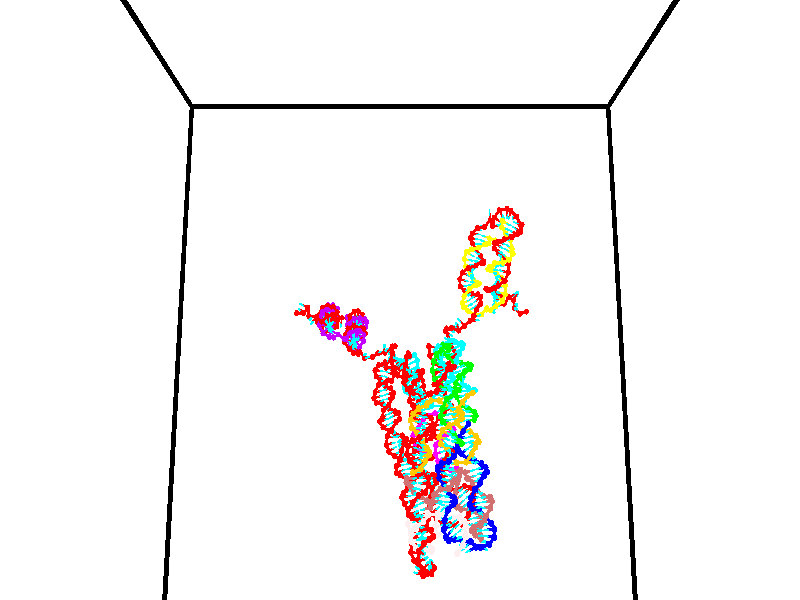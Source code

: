 // switches for output
#declare DRAW_BASES = 1; // possible values are 0, 1; only relevant for DNA ribbons
#declare DRAW_BASES_TYPE = 3; // possible values are 1, 2, 3; only relevant for DNA ribbons
#declare DRAW_FOG = 0; // set to 1 to enable fog

#include "colors.inc"

#include "transforms.inc"
background { rgb <1, 1, 1>}

#default {
   normal{
       ripples 0.25
       frequency 0.20
       turbulence 0.2
       lambda 5
   }
	finish {
		phong 0.1
		phong_size 40.
	}
}

// original window dimensions: 1024x640


// camera settings

camera {
	sky <0, 0.179814, -0.983701>
	up <0, 0.179814, -0.983701>
	right 1.6 * <1, 0, 0>
	location <35, 94.9851, 44.8844>
	look_at <35, 29.7336, 32.9568>
	direction <0, -65.2515, -11.9276>
	angle 67.0682
}


# declare cpy_camera_pos = <35, 94.9851, 44.8844>;
# if (DRAW_FOG = 1)
fog {
	fog_type 2
	up vnormalize(cpy_camera_pos)
	color rgbt<1,1,1,0.3>
	distance 1e-5
	fog_alt 3e-3
	fog_offset 56
}
# end


// LIGHTS

# declare lum = 6;
global_settings {
	ambient_light rgb lum * <0.05, 0.05, 0.05>
	max_trace_level 15
}# declare cpy_direct_light_amount = 0.25;
light_source
{	1000 * <-1, -1.16352, -0.803886>,
	rgb lum * cpy_direct_light_amount
	parallel
}

light_source
{	1000 * <1, 1.16352, 0.803886>,
	rgb lum * cpy_direct_light_amount
	parallel
}

// strand 0

// nucleotide -1

// particle -1
sphere {
	<24.694305, 35.609428, 35.145977> 0.250000
	pigment { color rgbt <1,0,0,0> }
	no_shadow
}
cylinder {
	<24.697649, 35.214024, 35.085617>,  <24.699656, 34.976780, 35.049400>, 0.100000
	pigment { color rgbt <1,0,0,0> }
	no_shadow
}
cylinder {
	<24.697649, 35.214024, 35.085617>,  <24.694305, 35.609428, 35.145977>, 0.100000
	pigment { color rgbt <1,0,0,0> }
	no_shadow
}

// particle -1
sphere {
	<24.697649, 35.214024, 35.085617> 0.100000
	pigment { color rgbt <1,0,0,0> }
	no_shadow
}
sphere {
	0, 1
	scale<0.080000,0.200000,0.300000>
	matrix <0.590964, 0.126616, -0.796699,
		0.806655, -0.082517, 0.585235,
		0.008359, -0.988514, -0.150900,
		24.700157, 34.917469, 35.040348>
	pigment { color rgbt <0,1,1,0> }
	no_shadow
}
cylinder {
	<25.380930, 35.448635, 35.108135>,  <24.694305, 35.609428, 35.145977>, 0.130000
	pigment { color rgbt <1,0,0,0> }
	no_shadow
}

// nucleotide -1

// particle -1
sphere {
	<25.380930, 35.448635, 35.108135> 0.250000
	pigment { color rgbt <1,0,0,0> }
	no_shadow
}
cylinder {
	<25.119751, 35.230019, 34.898392>,  <24.963043, 35.098850, 34.772545>, 0.100000
	pigment { color rgbt <1,0,0,0> }
	no_shadow
}
cylinder {
	<25.119751, 35.230019, 34.898392>,  <25.380930, 35.448635, 35.108135>, 0.100000
	pigment { color rgbt <1,0,0,0> }
	no_shadow
}

// particle -1
sphere {
	<25.119751, 35.230019, 34.898392> 0.100000
	pigment { color rgbt <1,0,0,0> }
	no_shadow
}
sphere {
	0, 1
	scale<0.080000,0.200000,0.300000>
	matrix <0.414575, 0.321498, -0.851332,
		0.633866, -0.773263, 0.016659,
		-0.652948, -0.546537, -0.524362,
		24.923866, 35.066059, 34.741081>
	pigment { color rgbt <0,1,1,0> }
	no_shadow
}
cylinder {
	<25.714233, 34.981789, 34.565041>,  <25.380930, 35.448635, 35.108135>, 0.130000
	pigment { color rgbt <1,0,0,0> }
	no_shadow
}

// nucleotide -1

// particle -1
sphere {
	<25.714233, 34.981789, 34.565041> 0.250000
	pigment { color rgbt <1,0,0,0> }
	no_shadow
}
cylinder {
	<25.379042, 35.171574, 34.457207>,  <25.177927, 35.285446, 34.392506>, 0.100000
	pigment { color rgbt <1,0,0,0> }
	no_shadow
}
cylinder {
	<25.379042, 35.171574, 34.457207>,  <25.714233, 34.981789, 34.565041>, 0.100000
	pigment { color rgbt <1,0,0,0> }
	no_shadow
}

// particle -1
sphere {
	<25.379042, 35.171574, 34.457207> 0.100000
	pigment { color rgbt <1,0,0,0> }
	no_shadow
}
sphere {
	0, 1
	scale<0.080000,0.200000,0.300000>
	matrix <0.485133, 0.421501, -0.766148,
		-0.249877, -0.772801, -0.583386,
		-0.837978, 0.474463, -0.269588,
		25.127647, 35.313911, 34.376331>
	pigment { color rgbt <0,1,1,0> }
	no_shadow
}
cylinder {
	<25.795462, 34.734486, 35.252224>,  <25.714233, 34.981789, 34.565041>, 0.130000
	pigment { color rgbt <1,0,0,0> }
	no_shadow
}

// nucleotide -1

// particle -1
sphere {
	<25.795462, 34.734486, 35.252224> 0.250000
	pigment { color rgbt <1,0,0,0> }
	no_shadow
}
cylinder {
	<25.920910, 35.064980, 35.439400>,  <25.996178, 35.263275, 35.551704>, 0.100000
	pigment { color rgbt <1,0,0,0> }
	no_shadow
}
cylinder {
	<25.920910, 35.064980, 35.439400>,  <25.795462, 34.734486, 35.252224>, 0.100000
	pigment { color rgbt <1,0,0,0> }
	no_shadow
}

// particle -1
sphere {
	<25.920910, 35.064980, 35.439400> 0.100000
	pigment { color rgbt <1,0,0,0> }
	no_shadow
}
sphere {
	0, 1
	scale<0.080000,0.200000,0.300000>
	matrix <0.377227, -0.560661, 0.737129,
		0.871403, -0.054656, -0.487514,
		0.313619, 0.826239, 0.467944,
		26.014996, 35.312851, 35.579784>
	pigment { color rgbt <0,1,1,0> }
	no_shadow
}
cylinder {
	<26.568550, 34.743298, 35.335976>,  <25.795462, 34.734486, 35.252224>, 0.130000
	pigment { color rgbt <1,0,0,0> }
	no_shadow
}

// nucleotide -1

// particle -1
sphere {
	<26.568550, 34.743298, 35.335976> 0.250000
	pigment { color rgbt <1,0,0,0> }
	no_shadow
}
cylinder {
	<26.352114, 34.916191, 35.624531>,  <26.222252, 35.019928, 35.797665>, 0.100000
	pigment { color rgbt <1,0,0,0> }
	no_shadow
}
cylinder {
	<26.352114, 34.916191, 35.624531>,  <26.568550, 34.743298, 35.335976>, 0.100000
	pigment { color rgbt <1,0,0,0> }
	no_shadow
}

// particle -1
sphere {
	<26.352114, 34.916191, 35.624531> 0.100000
	pigment { color rgbt <1,0,0,0> }
	no_shadow
}
sphere {
	0, 1
	scale<0.080000,0.200000,0.300000>
	matrix <0.416061, -0.607877, 0.676298,
		0.730830, 0.666080, 0.149083,
		-0.541092, 0.432231, 0.721384,
		26.189787, 35.045860, 35.840946>
	pigment { color rgbt <0,1,1,0> }
	no_shadow
}
cylinder {
	<27.107113, 35.000065, 35.753159>,  <26.568550, 34.743298, 35.335976>, 0.130000
	pigment { color rgbt <1,0,0,0> }
	no_shadow
}

// nucleotide -1

// particle -1
sphere {
	<27.107113, 35.000065, 35.753159> 0.250000
	pigment { color rgbt <1,0,0,0> }
	no_shadow
}
cylinder {
	<27.455000, 34.999126, 35.950577>,  <27.663733, 34.998562, 36.069027>, 0.100000
	pigment { color rgbt <1,0,0,0> }
	no_shadow
}
cylinder {
	<27.455000, 34.999126, 35.950577>,  <27.107113, 35.000065, 35.753159>, 0.100000
	pigment { color rgbt <1,0,0,0> }
	no_shadow
}

// particle -1
sphere {
	<27.455000, 34.999126, 35.950577> 0.100000
	pigment { color rgbt <1,0,0,0> }
	no_shadow
}
sphere {
	0, 1
	scale<0.080000,0.200000,0.300000>
	matrix <0.227083, -0.885952, -0.404380,
		0.438204, 0.463772, -0.769995,
		0.869718, -0.002348, 0.493543,
		27.715916, 34.998421, 36.098640>
	pigment { color rgbt <0,1,1,0> }
	no_shadow
}
cylinder {
	<27.695045, 34.997734, 35.264420>,  <27.107113, 35.000065, 35.753159>, 0.130000
	pigment { color rgbt <1,0,0,0> }
	no_shadow
}

// nucleotide -1

// particle -1
sphere {
	<27.695045, 34.997734, 35.264420> 0.250000
	pigment { color rgbt <1,0,0,0> }
	no_shadow
}
cylinder {
	<27.779270, 34.811169, 35.608074>,  <27.829805, 34.699230, 35.814266>, 0.100000
	pigment { color rgbt <1,0,0,0> }
	no_shadow
}
cylinder {
	<27.779270, 34.811169, 35.608074>,  <27.695045, 34.997734, 35.264420>, 0.100000
	pigment { color rgbt <1,0,0,0> }
	no_shadow
}

// particle -1
sphere {
	<27.779270, 34.811169, 35.608074> 0.100000
	pigment { color rgbt <1,0,0,0> }
	no_shadow
}
sphere {
	0, 1
	scale<0.080000,0.200000,0.300000>
	matrix <0.085579, -0.866675, -0.491478,
		0.973828, 0.177010, -0.142572,
		0.210560, -0.466414, 0.859141,
		27.842438, 34.671246, 35.865818>
	pigment { color rgbt <0,1,1,0> }
	no_shadow
}
cylinder {
	<28.142883, 34.481895, 35.098053>,  <27.695045, 34.997734, 35.264420>, 0.130000
	pigment { color rgbt <1,0,0,0> }
	no_shadow
}

// nucleotide -1

// particle -1
sphere {
	<28.142883, 34.481895, 35.098053> 0.250000
	pigment { color rgbt <1,0,0,0> }
	no_shadow
}
cylinder {
	<28.023054, 34.371662, 35.463413>,  <27.951157, 34.305523, 35.682629>, 0.100000
	pigment { color rgbt <1,0,0,0> }
	no_shadow
}
cylinder {
	<28.023054, 34.371662, 35.463413>,  <28.142883, 34.481895, 35.098053>, 0.100000
	pigment { color rgbt <1,0,0,0> }
	no_shadow
}

// particle -1
sphere {
	<28.023054, 34.371662, 35.463413> 0.100000
	pigment { color rgbt <1,0,0,0> }
	no_shadow
}
sphere {
	0, 1
	scale<0.080000,0.200000,0.300000>
	matrix <-0.111042, -0.940797, -0.320267,
		0.947589, -0.197370, 0.251237,
		-0.299574, -0.275584, 0.913405,
		27.933182, 34.288986, 35.737434>
	pigment { color rgbt <0,1,1,0> }
	no_shadow
}
cylinder {
	<28.343615, 33.814018, 35.023354>,  <28.142883, 34.481895, 35.098053>, 0.130000
	pigment { color rgbt <1,0,0,0> }
	no_shadow
}

// nucleotide -1

// particle -1
sphere {
	<28.343615, 33.814018, 35.023354> 0.250000
	pigment { color rgbt <1,0,0,0> }
	no_shadow
}
cylinder {
	<28.145985, 33.806530, 35.371040>,  <28.027407, 33.802036, 35.579651>, 0.100000
	pigment { color rgbt <1,0,0,0> }
	no_shadow
}
cylinder {
	<28.145985, 33.806530, 35.371040>,  <28.343615, 33.814018, 35.023354>, 0.100000
	pigment { color rgbt <1,0,0,0> }
	no_shadow
}

// particle -1
sphere {
	<28.145985, 33.806530, 35.371040> 0.100000
	pigment { color rgbt <1,0,0,0> }
	no_shadow
}
sphere {
	0, 1
	scale<0.080000,0.200000,0.300000>
	matrix <-0.234361, -0.959893, -0.153886,
		0.837235, -0.279742, 0.469874,
		-0.494077, -0.018719, 0.869217,
		27.997761, 33.800915, 35.631805>
	pigment { color rgbt <0,1,1,0> }
	no_shadow
}
cylinder {
	<28.546827, 33.269039, 35.334732>,  <28.343615, 33.814018, 35.023354>, 0.130000
	pigment { color rgbt <1,0,0,0> }
	no_shadow
}

// nucleotide -1

// particle -1
sphere {
	<28.546827, 33.269039, 35.334732> 0.250000
	pigment { color rgbt <1,0,0,0> }
	no_shadow
}
cylinder {
	<28.181307, 33.345753, 35.477947>,  <27.961994, 33.391781, 35.563877>, 0.100000
	pigment { color rgbt <1,0,0,0> }
	no_shadow
}
cylinder {
	<28.181307, 33.345753, 35.477947>,  <28.546827, 33.269039, 35.334732>, 0.100000
	pigment { color rgbt <1,0,0,0> }
	no_shadow
}

// particle -1
sphere {
	<28.181307, 33.345753, 35.477947> 0.100000
	pigment { color rgbt <1,0,0,0> }
	no_shadow
}
sphere {
	0, 1
	scale<0.080000,0.200000,0.300000>
	matrix <-0.277519, -0.938461, -0.205604,
		0.296571, -0.287243, 0.910789,
		-0.913799, 0.191785, 0.358036,
		27.907167, 33.403290, 35.585358>
	pigment { color rgbt <0,1,1,0> }
	no_shadow
}
cylinder {
	<28.415726, 32.629070, 35.834091>,  <28.546827, 33.269039, 35.334732>, 0.130000
	pigment { color rgbt <1,0,0,0> }
	no_shadow
}

// nucleotide -1

// particle -1
sphere {
	<28.415726, 32.629070, 35.834091> 0.250000
	pigment { color rgbt <1,0,0,0> }
	no_shadow
}
cylinder {
	<28.073109, 32.800873, 35.719650>,  <27.867538, 32.903954, 35.650986>, 0.100000
	pigment { color rgbt <1,0,0,0> }
	no_shadow
}
cylinder {
	<28.073109, 32.800873, 35.719650>,  <28.415726, 32.629070, 35.834091>, 0.100000
	pigment { color rgbt <1,0,0,0> }
	no_shadow
}

// particle -1
sphere {
	<28.073109, 32.800873, 35.719650> 0.100000
	pigment { color rgbt <1,0,0,0> }
	no_shadow
}
sphere {
	0, 1
	scale<0.080000,0.200000,0.300000>
	matrix <-0.407681, -0.903062, -0.135186,
		-0.316428, 0.000844, 0.948616,
		-0.856545, 0.429510, -0.286098,
		27.816145, 32.929726, 35.633820>
	pigment { color rgbt <0,1,1,0> }
	no_shadow
}
cylinder {
	<27.808208, 32.377831, 36.202034>,  <28.415726, 32.629070, 35.834091>, 0.130000
	pigment { color rgbt <1,0,0,0> }
	no_shadow
}

// nucleotide -1

// particle -1
sphere {
	<27.808208, 32.377831, 36.202034> 0.250000
	pigment { color rgbt <1,0,0,0> }
	no_shadow
}
cylinder {
	<27.661327, 32.526768, 35.861088>,  <27.573198, 32.616131, 35.656521>, 0.100000
	pigment { color rgbt <1,0,0,0> }
	no_shadow
}
cylinder {
	<27.661327, 32.526768, 35.861088>,  <27.808208, 32.377831, 36.202034>, 0.100000
	pigment { color rgbt <1,0,0,0> }
	no_shadow
}

// particle -1
sphere {
	<27.661327, 32.526768, 35.861088> 0.100000
	pigment { color rgbt <1,0,0,0> }
	no_shadow
}
sphere {
	0, 1
	scale<0.080000,0.200000,0.300000>
	matrix <-0.468411, -0.865725, -0.176385,
		-0.803587, 0.334486, 0.492308,
		-0.367205, 0.372343, -0.852362,
		27.551167, 32.638470, 35.605381>
	pigment { color rgbt <0,1,1,0> }
	no_shadow
}
cylinder {
	<27.135645, 32.251953, 36.287216>,  <27.808208, 32.377831, 36.202034>, 0.130000
	pigment { color rgbt <1,0,0,0> }
	no_shadow
}

// nucleotide -1

// particle -1
sphere {
	<27.135645, 32.251953, 36.287216> 0.250000
	pigment { color rgbt <1,0,0,0> }
	no_shadow
}
cylinder {
	<27.221476, 32.291203, 35.898510>,  <27.272974, 32.314754, 35.665287>, 0.100000
	pigment { color rgbt <1,0,0,0> }
	no_shadow
}
cylinder {
	<27.221476, 32.291203, 35.898510>,  <27.135645, 32.251953, 36.287216>, 0.100000
	pigment { color rgbt <1,0,0,0> }
	no_shadow
}

// particle -1
sphere {
	<27.221476, 32.291203, 35.898510> 0.100000
	pigment { color rgbt <1,0,0,0> }
	no_shadow
}
sphere {
	0, 1
	scale<0.080000,0.200000,0.300000>
	matrix <-0.377415, -0.909328, -0.175159,
		-0.900842, 0.404344, -0.158085,
		0.214575, 0.098127, -0.971766,
		27.285849, 32.320641, 35.606979>
	pigment { color rgbt <0,1,1,0> }
	no_shadow
}
cylinder {
	<26.730211, 31.747950, 35.946640>,  <27.135645, 32.251953, 36.287216>, 0.130000
	pigment { color rgbt <1,0,0,0> }
	no_shadow
}

// nucleotide -1

// particle -1
sphere {
	<26.730211, 31.747950, 35.946640> 0.250000
	pigment { color rgbt <1,0,0,0> }
	no_shadow
}
cylinder {
	<26.942711, 31.859005, 35.626469>,  <27.070210, 31.925638, 35.434364>, 0.100000
	pigment { color rgbt <1,0,0,0> }
	no_shadow
}
cylinder {
	<26.942711, 31.859005, 35.626469>,  <26.730211, 31.747950, 35.946640>, 0.100000
	pigment { color rgbt <1,0,0,0> }
	no_shadow
}

// particle -1
sphere {
	<26.942711, 31.859005, 35.626469> 0.100000
	pigment { color rgbt <1,0,0,0> }
	no_shadow
}
sphere {
	0, 1
	scale<0.080000,0.200000,0.300000>
	matrix <-0.218344, -0.867997, -0.445989,
		-0.818597, 0.411700, -0.400501,
		0.531248, 0.277638, -0.800433,
		27.102085, 31.942297, 35.386337>
	pigment { color rgbt <0,1,1,0> }
	no_shadow
}
cylinder {
	<26.217773, 31.614929, 35.308266>,  <26.730211, 31.747950, 35.946640>, 0.130000
	pigment { color rgbt <1,0,0,0> }
	no_shadow
}

// nucleotide -1

// particle -1
sphere {
	<26.217773, 31.614929, 35.308266> 0.250000
	pigment { color rgbt <1,0,0,0> }
	no_shadow
}
cylinder {
	<26.608282, 31.638803, 35.224998>,  <26.842587, 31.653128, 35.175037>, 0.100000
	pigment { color rgbt <1,0,0,0> }
	no_shadow
}
cylinder {
	<26.608282, 31.638803, 35.224998>,  <26.217773, 31.614929, 35.308266>, 0.100000
	pigment { color rgbt <1,0,0,0> }
	no_shadow
}

// particle -1
sphere {
	<26.608282, 31.638803, 35.224998> 0.100000
	pigment { color rgbt <1,0,0,0> }
	no_shadow
}
sphere {
	0, 1
	scale<0.080000,0.200000,0.300000>
	matrix <-0.036341, -0.902480, -0.429196,
		-0.213482, 0.426576, -0.878896,
		0.976271, 0.059686, -0.208165,
		26.901163, 31.656710, 35.162548>
	pigment { color rgbt <0,1,1,0> }
	no_shadow
}
cylinder {
	<26.212729, 31.213861, 34.692345>,  <26.217773, 31.614929, 35.308266>, 0.130000
	pigment { color rgbt <1,0,0,0> }
	no_shadow
}

// nucleotide -1

// particle -1
sphere {
	<26.212729, 31.213861, 34.692345> 0.250000
	pigment { color rgbt <1,0,0,0> }
	no_shadow
}
cylinder {
	<26.592222, 31.205132, 34.818474>,  <26.819918, 31.199894, 34.894154>, 0.100000
	pigment { color rgbt <1,0,0,0> }
	no_shadow
}
cylinder {
	<26.592222, 31.205132, 34.818474>,  <26.212729, 31.213861, 34.692345>, 0.100000
	pigment { color rgbt <1,0,0,0> }
	no_shadow
}

// particle -1
sphere {
	<26.592222, 31.205132, 34.818474> 0.100000
	pigment { color rgbt <1,0,0,0> }
	no_shadow
}
sphere {
	0, 1
	scale<0.080000,0.200000,0.300000>
	matrix <0.165101, -0.816485, -0.553257,
		0.269534, 0.576954, -0.771022,
		0.948732, -0.021825, 0.315326,
		26.876842, 31.198584, 34.913071>
	pigment { color rgbt <0,1,1,0> }
	no_shadow
}
cylinder {
	<26.626867, 31.094400, 33.952362>,  <26.212729, 31.213861, 34.692345>, 0.130000
	pigment { color rgbt <1,0,0,0> }
	no_shadow
}

// nucleotide -1

// particle -1
sphere {
	<26.626867, 31.094400, 33.952362> 0.250000
	pigment { color rgbt <1,0,0,0> }
	no_shadow
}
cylinder {
	<26.875887, 30.997852, 34.250134>,  <27.025299, 30.939924, 34.428795>, 0.100000
	pigment { color rgbt <1,0,0,0> }
	no_shadow
}
cylinder {
	<26.875887, 30.997852, 34.250134>,  <26.626867, 31.094400, 33.952362>, 0.100000
	pigment { color rgbt <1,0,0,0> }
	no_shadow
}

// particle -1
sphere {
	<26.875887, 30.997852, 34.250134> 0.100000
	pigment { color rgbt <1,0,0,0> }
	no_shadow
}
sphere {
	0, 1
	scale<0.080000,0.200000,0.300000>
	matrix <0.146176, -0.898641, -0.413614,
		0.768807, 0.366313, -0.524166,
		0.622550, -0.241369, 0.744428,
		27.062653, 30.925442, 34.473461>
	pigment { color rgbt <0,1,1,0> }
	no_shadow
}
cylinder {
	<27.154406, 30.712761, 33.629112>,  <26.626867, 31.094400, 33.952362>, 0.130000
	pigment { color rgbt <1,0,0,0> }
	no_shadow
}

// nucleotide -1

// particle -1
sphere {
	<27.154406, 30.712761, 33.629112> 0.250000
	pigment { color rgbt <1,0,0,0> }
	no_shadow
}
cylinder {
	<27.147459, 30.611912, 34.016129>,  <27.143291, 30.551403, 34.248337>, 0.100000
	pigment { color rgbt <1,0,0,0> }
	no_shadow
}
cylinder {
	<27.147459, 30.611912, 34.016129>,  <27.154406, 30.712761, 33.629112>, 0.100000
	pigment { color rgbt <1,0,0,0> }
	no_shadow
}

// particle -1
sphere {
	<27.147459, 30.611912, 34.016129> 0.100000
	pigment { color rgbt <1,0,0,0> }
	no_shadow
}
sphere {
	0, 1
	scale<0.080000,0.200000,0.300000>
	matrix <0.108764, -0.962420, -0.248835,
		0.993916, 0.100912, 0.044137,
		-0.017368, -0.252121, 0.967540,
		27.142248, 30.536276, 34.306389>
	pigment { color rgbt <0,1,1,0> }
	no_shadow
}
cylinder {
	<27.738169, 30.277998, 33.673851>,  <27.154406, 30.712761, 33.629112>, 0.130000
	pigment { color rgbt <1,0,0,0> }
	no_shadow
}

// nucleotide -1

// particle -1
sphere {
	<27.738169, 30.277998, 33.673851> 0.250000
	pigment { color rgbt <1,0,0,0> }
	no_shadow
}
cylinder {
	<27.522314, 30.212080, 34.004097>,  <27.392801, 30.172529, 34.202244>, 0.100000
	pigment { color rgbt <1,0,0,0> }
	no_shadow
}
cylinder {
	<27.522314, 30.212080, 34.004097>,  <27.738169, 30.277998, 33.673851>, 0.100000
	pigment { color rgbt <1,0,0,0> }
	no_shadow
}

// particle -1
sphere {
	<27.522314, 30.212080, 34.004097> 0.100000
	pigment { color rgbt <1,0,0,0> }
	no_shadow
}
sphere {
	0, 1
	scale<0.080000,0.200000,0.300000>
	matrix <0.264114, -0.964287, -0.019846,
		0.799398, 0.207346, 0.563888,
		-0.539635, -0.164796, 0.825612,
		27.360424, 30.162642, 34.251781>
	pigment { color rgbt <0,1,1,0> }
	no_shadow
}
cylinder {
	<28.153696, 29.813095, 34.096561>,  <27.738169, 30.277998, 33.673851>, 0.130000
	pigment { color rgbt <1,0,0,0> }
	no_shadow
}

// nucleotide -1

// particle -1
sphere {
	<28.153696, 29.813095, 34.096561> 0.250000
	pigment { color rgbt <1,0,0,0> }
	no_shadow
}
cylinder {
	<27.786491, 29.736387, 34.235401>,  <27.566168, 29.690363, 34.318703>, 0.100000
	pigment { color rgbt <1,0,0,0> }
	no_shadow
}
cylinder {
	<27.786491, 29.736387, 34.235401>,  <28.153696, 29.813095, 34.096561>, 0.100000
	pigment { color rgbt <1,0,0,0> }
	no_shadow
}

// particle -1
sphere {
	<27.786491, 29.736387, 34.235401> 0.100000
	pigment { color rgbt <1,0,0,0> }
	no_shadow
}
sphere {
	0, 1
	scale<0.080000,0.200000,0.300000>
	matrix <0.141160, -0.975990, -0.165886,
		0.370575, -0.103290, 0.923041,
		-0.918013, -0.191770, 0.347097,
		27.511087, 29.678856, 34.339531>
	pigment { color rgbt <0,1,1,0> }
	no_shadow
}
cylinder {
	<28.197140, 29.351648, 34.542568>,  <28.153696, 29.813095, 34.096561>, 0.130000
	pigment { color rgbt <1,0,0,0> }
	no_shadow
}

// nucleotide -1

// particle -1
sphere {
	<28.197140, 29.351648, 34.542568> 0.250000
	pigment { color rgbt <1,0,0,0> }
	no_shadow
}
cylinder {
	<27.812675, 29.286583, 34.453384>,  <27.581997, 29.247543, 34.399872>, 0.100000
	pigment { color rgbt <1,0,0,0> }
	no_shadow
}
cylinder {
	<27.812675, 29.286583, 34.453384>,  <28.197140, 29.351648, 34.542568>, 0.100000
	pigment { color rgbt <1,0,0,0> }
	no_shadow
}

// particle -1
sphere {
	<27.812675, 29.286583, 34.453384> 0.100000
	pigment { color rgbt <1,0,0,0> }
	no_shadow
}
sphere {
	0, 1
	scale<0.080000,0.200000,0.300000>
	matrix <0.185763, -0.978759, -0.086737,
		-0.204118, -0.124787, 0.970960,
		-0.961160, -0.162663, -0.222963,
		27.524328, 29.237783, 34.386494>
	pigment { color rgbt <0,1,1,0> }
	no_shadow
}
cylinder {
	<28.013264, 28.684193, 34.821087>,  <28.197140, 29.351648, 34.542568>, 0.130000
	pigment { color rgbt <1,0,0,0> }
	no_shadow
}

// nucleotide -1

// particle -1
sphere {
	<28.013264, 28.684193, 34.821087> 0.250000
	pigment { color rgbt <1,0,0,0> }
	no_shadow
}
cylinder {
	<27.679537, 28.749554, 34.610485>,  <27.479300, 28.788771, 34.484123>, 0.100000
	pigment { color rgbt <1,0,0,0> }
	no_shadow
}
cylinder {
	<27.679537, 28.749554, 34.610485>,  <28.013264, 28.684193, 34.821087>, 0.100000
	pigment { color rgbt <1,0,0,0> }
	no_shadow
}

// particle -1
sphere {
	<27.679537, 28.749554, 34.610485> 0.100000
	pigment { color rgbt <1,0,0,0> }
	no_shadow
}
sphere {
	0, 1
	scale<0.080000,0.200000,0.300000>
	matrix <-0.063773, -0.977258, -0.202235,
		-0.547580, -0.135151, 0.825766,
		-0.834319, 0.163401, -0.526508,
		27.429241, 28.798574, 34.452534>
	pigment { color rgbt <0,1,1,0> }
	no_shadow
}
cylinder {
	<27.475666, 28.260782, 35.089825>,  <28.013264, 28.684193, 34.821087>, 0.130000
	pigment { color rgbt <1,0,0,0> }
	no_shadow
}

// nucleotide -1

// particle -1
sphere {
	<27.475666, 28.260782, 35.089825> 0.250000
	pigment { color rgbt <1,0,0,0> }
	no_shadow
}
cylinder {
	<27.350594, 28.352728, 34.721176>,  <27.275549, 28.407896, 34.499985>, 0.100000
	pigment { color rgbt <1,0,0,0> }
	no_shadow
}
cylinder {
	<27.350594, 28.352728, 34.721176>,  <27.475666, 28.260782, 35.089825>, 0.100000
	pigment { color rgbt <1,0,0,0> }
	no_shadow
}

// particle -1
sphere {
	<27.350594, 28.352728, 34.721176> 0.100000
	pigment { color rgbt <1,0,0,0> }
	no_shadow
}
sphere {
	0, 1
	scale<0.080000,0.200000,0.300000>
	matrix <-0.289027, -0.947292, -0.138208,
		-0.904816, 0.223159, 0.362640,
		-0.312684, 0.229865, -0.921624,
		27.256788, 28.421688, 34.444691>
	pigment { color rgbt <0,1,1,0> }
	no_shadow
}
cylinder {
	<26.822037, 27.965549, 34.942245>,  <27.475666, 28.260782, 35.089825>, 0.130000
	pigment { color rgbt <1,0,0,0> }
	no_shadow
}

// nucleotide -1

// particle -1
sphere {
	<26.822037, 27.965549, 34.942245> 0.250000
	pigment { color rgbt <1,0,0,0> }
	no_shadow
}
cylinder {
	<26.927843, 28.014668, 34.559631>,  <26.991327, 28.044138, 34.330063>, 0.100000
	pigment { color rgbt <1,0,0,0> }
	no_shadow
}
cylinder {
	<26.927843, 28.014668, 34.559631>,  <26.822037, 27.965549, 34.942245>, 0.100000
	pigment { color rgbt <1,0,0,0> }
	no_shadow
}

// particle -1
sphere {
	<26.927843, 28.014668, 34.559631> 0.100000
	pigment { color rgbt <1,0,0,0> }
	no_shadow
}
sphere {
	0, 1
	scale<0.080000,0.200000,0.300000>
	matrix <-0.278211, -0.939974, -0.197604,
		-0.923380, 0.318387, -0.214475,
		0.264515, 0.122795, -0.956532,
		27.007198, 28.051506, 34.272671>
	pigment { color rgbt <0,1,1,0> }
	no_shadow
}
cylinder {
	<26.304632, 27.655617, 34.490650>,  <26.822037, 27.965549, 34.942245>, 0.130000
	pigment { color rgbt <1,0,0,0> }
	no_shadow
}

// nucleotide -1

// particle -1
sphere {
	<26.304632, 27.655617, 34.490650> 0.250000
	pigment { color rgbt <1,0,0,0> }
	no_shadow
}
cylinder {
	<26.652424, 27.644346, 34.293385>,  <26.861099, 27.637583, 34.175026>, 0.100000
	pigment { color rgbt <1,0,0,0> }
	no_shadow
}
cylinder {
	<26.652424, 27.644346, 34.293385>,  <26.304632, 27.655617, 34.490650>, 0.100000
	pigment { color rgbt <1,0,0,0> }
	no_shadow
}

// particle -1
sphere {
	<26.652424, 27.644346, 34.293385> 0.100000
	pigment { color rgbt <1,0,0,0> }
	no_shadow
}
sphere {
	0, 1
	scale<0.080000,0.200000,0.300000>
	matrix <-0.295421, -0.829810, -0.473436,
		-0.395891, 0.557334, -0.729828,
		0.869481, -0.028178, -0.493163,
		26.913267, 27.635893, 34.145435>
	pigment { color rgbt <0,1,1,0> }
	no_shadow
}
cylinder {
	<26.219872, 27.605747, 33.735703>,  <26.304632, 27.655617, 34.490650>, 0.130000
	pigment { color rgbt <1,0,0,0> }
	no_shadow
}

// nucleotide -1

// particle -1
sphere {
	<26.219872, 27.605747, 33.735703> 0.250000
	pigment { color rgbt <1,0,0,0> }
	no_shadow
}
cylinder {
	<26.554501, 27.428669, 33.864803>,  <26.755278, 27.322422, 33.942265>, 0.100000
	pigment { color rgbt <1,0,0,0> }
	no_shadow
}
cylinder {
	<26.554501, 27.428669, 33.864803>,  <26.219872, 27.605747, 33.735703>, 0.100000
	pigment { color rgbt <1,0,0,0> }
	no_shadow
}

// particle -1
sphere {
	<26.554501, 27.428669, 33.864803> 0.100000
	pigment { color rgbt <1,0,0,0> }
	no_shadow
}
sphere {
	0, 1
	scale<0.080000,0.200000,0.300000>
	matrix <-0.207303, -0.801100, -0.561484,
		0.507123, 0.402814, -0.761949,
		0.836571, -0.442696, 0.322752,
		26.805471, 27.295860, 33.961628>
	pigment { color rgbt <0,1,1,0> }
	no_shadow
}
cylinder {
	<26.423119, 27.152628, 33.181648>,  <26.219872, 27.605747, 33.735703>, 0.130000
	pigment { color rgbt <1,0,0,0> }
	no_shadow
}

// nucleotide -1

// particle -1
sphere {
	<26.423119, 27.152628, 33.181648> 0.250000
	pigment { color rgbt <1,0,0,0> }
	no_shadow
}
cylinder {
	<26.635401, 27.042801, 33.502388>,  <26.762770, 26.976904, 33.694832>, 0.100000
	pigment { color rgbt <1,0,0,0> }
	no_shadow
}
cylinder {
	<26.635401, 27.042801, 33.502388>,  <26.423119, 27.152628, 33.181648>, 0.100000
	pigment { color rgbt <1,0,0,0> }
	no_shadow
}

// particle -1
sphere {
	<26.635401, 27.042801, 33.502388> 0.100000
	pigment { color rgbt <1,0,0,0> }
	no_shadow
}
sphere {
	0, 1
	scale<0.080000,0.200000,0.300000>
	matrix <-0.140845, -0.961489, -0.236014,
		0.835773, 0.012317, -0.548937,
		0.530703, -0.274569, 0.801852,
		26.794611, 26.960430, 33.742943>
	pigment { color rgbt <0,1,1,0> }
	no_shadow
}
cylinder {
	<26.938845, 26.534105, 32.960705>,  <26.423119, 27.152628, 33.181648>, 0.130000
	pigment { color rgbt <1,0,0,0> }
	no_shadow
}

// nucleotide -1

// particle -1
sphere {
	<26.938845, 26.534105, 32.960705> 0.250000
	pigment { color rgbt <1,0,0,0> }
	no_shadow
}
cylinder {
	<26.851473, 26.540747, 33.350990>,  <26.799049, 26.544731, 33.585159>, 0.100000
	pigment { color rgbt <1,0,0,0> }
	no_shadow
}
cylinder {
	<26.851473, 26.540747, 33.350990>,  <26.938845, 26.534105, 32.960705>, 0.100000
	pigment { color rgbt <1,0,0,0> }
	no_shadow
}

// particle -1
sphere {
	<26.851473, 26.540747, 33.350990> 0.100000
	pigment { color rgbt <1,0,0,0> }
	no_shadow
}
sphere {
	0, 1
	scale<0.080000,0.200000,0.300000>
	matrix <-0.188507, -0.981741, -0.025495,
		0.957472, -0.189498, 0.217571,
		-0.218430, 0.016603, 0.975711,
		26.785944, 26.545727, 33.643703>
	pigment { color rgbt <0,1,1,0> }
	no_shadow
}
cylinder {
	<27.435343, 26.166145, 33.366497>,  <26.938845, 26.534105, 32.960705>, 0.130000
	pigment { color rgbt <1,0,0,0> }
	no_shadow
}

// nucleotide -1

// particle -1
sphere {
	<27.435343, 26.166145, 33.366497> 0.250000
	pigment { color rgbt <1,0,0,0> }
	no_shadow
}
cylinder {
	<27.058399, 26.145765, 33.498775>,  <26.832233, 26.133537, 33.578144>, 0.100000
	pigment { color rgbt <1,0,0,0> }
	no_shadow
}
cylinder {
	<27.058399, 26.145765, 33.498775>,  <27.435343, 26.166145, 33.366497>, 0.100000
	pigment { color rgbt <1,0,0,0> }
	no_shadow
}

// particle -1
sphere {
	<27.058399, 26.145765, 33.498775> 0.100000
	pigment { color rgbt <1,0,0,0> }
	no_shadow
}
sphere {
	0, 1
	scale<0.080000,0.200000,0.300000>
	matrix <-0.046412, -0.958880, -0.279992,
		0.331369, -0.279202, 0.901244,
		-0.942359, -0.050952, 0.330701,
		26.775692, 26.130480, 33.597984>
	pigment { color rgbt <0,1,1,0> }
	no_shadow
}
cylinder {
	<27.456026, 25.540510, 33.659439>,  <27.435343, 26.166145, 33.366497>, 0.130000
	pigment { color rgbt <1,0,0,0> }
	no_shadow
}

// nucleotide -1

// particle -1
sphere {
	<27.456026, 25.540510, 33.659439> 0.250000
	pigment { color rgbt <1,0,0,0> }
	no_shadow
}
cylinder {
	<27.094868, 25.620152, 33.507050>,  <26.878174, 25.667936, 33.415615>, 0.100000
	pigment { color rgbt <1,0,0,0> }
	no_shadow
}
cylinder {
	<27.094868, 25.620152, 33.507050>,  <27.456026, 25.540510, 33.659439>, 0.100000
	pigment { color rgbt <1,0,0,0> }
	no_shadow
}

// particle -1
sphere {
	<27.094868, 25.620152, 33.507050> 0.100000
	pigment { color rgbt <1,0,0,0> }
	no_shadow
}
sphere {
	0, 1
	scale<0.080000,0.200000,0.300000>
	matrix <-0.042713, -0.923436, -0.381370,
		-0.427734, -0.328064, 0.842269,
		-0.902895, 0.199101, -0.380973,
		26.823999, 25.679882, 33.392757>
	pigment { color rgbt <0,1,1,0> }
	no_shadow
}
cylinder {
	<28.238173, 25.514860, 33.938457>,  <27.456026, 25.540510, 33.659439>, 0.130000
	pigment { color rgbt <1,0,0,0> }
	no_shadow
}

// nucleotide -1

// particle -1
sphere {
	<28.238173, 25.514860, 33.938457> 0.250000
	pigment { color rgbt <1,0,0,0> }
	no_shadow
}
cylinder {
	<28.171143, 25.395094, 34.314175>,  <28.130924, 25.323235, 34.539604>, 0.100000
	pigment { color rgbt <1,0,0,0> }
	no_shadow
}
cylinder {
	<28.171143, 25.395094, 34.314175>,  <28.238173, 25.514860, 33.938457>, 0.100000
	pigment { color rgbt <1,0,0,0> }
	no_shadow
}

// particle -1
sphere {
	<28.171143, 25.395094, 34.314175> 0.100000
	pigment { color rgbt <1,0,0,0> }
	no_shadow
}
sphere {
	0, 1
	scale<0.080000,0.200000,0.300000>
	matrix <0.809008, 0.502727, 0.304586,
		-0.563405, 0.810935, 0.157984,
		-0.167576, -0.299416, 0.939291,
		28.120869, 25.305269, 34.595963>
	pigment { color rgbt <0,1,1,0> }
	no_shadow
}
cylinder {
	<28.871456, 25.825333, 34.034409>,  <28.238173, 25.514860, 33.938457>, 0.130000
	pigment { color rgbt <1,0,0,0> }
	no_shadow
}

// nucleotide -1

// particle -1
sphere {
	<28.871456, 25.825333, 34.034409> 0.250000
	pigment { color rgbt <1,0,0,0> }
	no_shadow
}
cylinder {
	<29.189808, 25.708033, 34.246288>,  <29.380819, 25.637651, 34.373417>, 0.100000
	pigment { color rgbt <1,0,0,0> }
	no_shadow
}
cylinder {
	<29.189808, 25.708033, 34.246288>,  <28.871456, 25.825333, 34.034409>, 0.100000
	pigment { color rgbt <1,0,0,0> }
	no_shadow
}

// particle -1
sphere {
	<29.189808, 25.708033, 34.246288> 0.100000
	pigment { color rgbt <1,0,0,0> }
	no_shadow
}
sphere {
	0, 1
	scale<0.080000,0.200000,0.300000>
	matrix <0.378138, 0.924017, -0.056604,
		-0.472852, 0.245350, 0.846294,
		0.795878, -0.293251, 0.529700,
		29.428572, 25.620058, 34.405197>
	pigment { color rgbt <0,1,1,0> }
	no_shadow
}
cylinder {
	<29.026716, 26.237619, 34.581055>,  <28.871456, 25.825333, 34.034409>, 0.130000
	pigment { color rgbt <1,0,0,0> }
	no_shadow
}

// nucleotide -1

// particle -1
sphere {
	<29.026716, 26.237619, 34.581055> 0.250000
	pigment { color rgbt <1,0,0,0> }
	no_shadow
}
cylinder {
	<29.389076, 26.101423, 34.480328>,  <29.606491, 26.019705, 34.419891>, 0.100000
	pigment { color rgbt <1,0,0,0> }
	no_shadow
}
cylinder {
	<29.389076, 26.101423, 34.480328>,  <29.026716, 26.237619, 34.581055>, 0.100000
	pigment { color rgbt <1,0,0,0> }
	no_shadow
}

// particle -1
sphere {
	<29.389076, 26.101423, 34.480328> 0.100000
	pigment { color rgbt <1,0,0,0> }
	no_shadow
}
sphere {
	0, 1
	scale<0.080000,0.200000,0.300000>
	matrix <0.377172, 0.919085, 0.114125,
		0.192585, -0.198365, 0.961022,
		0.905899, -0.340491, -0.251820,
		29.660847, 25.999275, 34.404781>
	pigment { color rgbt <0,1,1,0> }
	no_shadow
}
cylinder {
	<29.391899, 26.221445, 35.165813>,  <29.026716, 26.237619, 34.581055>, 0.130000
	pigment { color rgbt <1,0,0,0> }
	no_shadow
}

// nucleotide -1

// particle -1
sphere {
	<29.391899, 26.221445, 35.165813> 0.250000
	pigment { color rgbt <1,0,0,0> }
	no_shadow
}
cylinder {
	<29.655300, 26.281551, 34.870842>,  <29.813341, 26.317616, 34.693859>, 0.100000
	pigment { color rgbt <1,0,0,0> }
	no_shadow
}
cylinder {
	<29.655300, 26.281551, 34.870842>,  <29.391899, 26.221445, 35.165813>, 0.100000
	pigment { color rgbt <1,0,0,0> }
	no_shadow
}

// particle -1
sphere {
	<29.655300, 26.281551, 34.870842> 0.100000
	pigment { color rgbt <1,0,0,0> }
	no_shadow
}
sphere {
	0, 1
	scale<0.080000,0.200000,0.300000>
	matrix <0.270015, 0.867451, 0.417876,
		0.702471, -0.474288, 0.530646,
		0.658503, 0.150264, -0.737424,
		29.852850, 26.326630, 34.649616>
	pigment { color rgbt <0,1,1,0> }
	no_shadow
}
cylinder {
	<30.144499, 26.477346, 35.421158>,  <29.391899, 26.221445, 35.165813>, 0.130000
	pigment { color rgbt <1,0,0,0> }
	no_shadow
}

// nucleotide -1

// particle -1
sphere {
	<30.144499, 26.477346, 35.421158> 0.250000
	pigment { color rgbt <1,0,0,0> }
	no_shadow
}
cylinder {
	<30.047577, 26.593552, 35.050884>,  <29.989424, 26.663275, 34.828720>, 0.100000
	pigment { color rgbt <1,0,0,0> }
	no_shadow
}
cylinder {
	<30.047577, 26.593552, 35.050884>,  <30.144499, 26.477346, 35.421158>, 0.100000
	pigment { color rgbt <1,0,0,0> }
	no_shadow
}

// particle -1
sphere {
	<30.047577, 26.593552, 35.050884> 0.100000
	pigment { color rgbt <1,0,0,0> }
	no_shadow
}
sphere {
	0, 1
	scale<0.080000,0.200000,0.300000>
	matrix <0.299402, 0.929938, 0.213479,
		0.922847, -0.225425, -0.312308,
		-0.242303, 0.290514, -0.925684,
		29.974886, 26.680706, 34.773178>
	pigment { color rgbt <0,1,1,0> }
	no_shadow
}
cylinder {
	<30.647497, 26.847446, 35.143677>,  <30.144499, 26.477346, 35.421158>, 0.130000
	pigment { color rgbt <1,0,0,0> }
	no_shadow
}

// nucleotide -1

// particle -1
sphere {
	<30.647497, 26.847446, 35.143677> 0.250000
	pigment { color rgbt <1,0,0,0> }
	no_shadow
}
cylinder {
	<30.339426, 26.959822, 34.914627>,  <30.154583, 27.027246, 34.777195>, 0.100000
	pigment { color rgbt <1,0,0,0> }
	no_shadow
}
cylinder {
	<30.339426, 26.959822, 34.914627>,  <30.647497, 26.847446, 35.143677>, 0.100000
	pigment { color rgbt <1,0,0,0> }
	no_shadow
}

// particle -1
sphere {
	<30.339426, 26.959822, 34.914627> 0.100000
	pigment { color rgbt <1,0,0,0> }
	no_shadow
}
sphere {
	0, 1
	scale<0.080000,0.200000,0.300000>
	matrix <0.218711, 0.959664, 0.176664,
		0.599162, 0.010823, -0.800555,
		-0.770176, 0.280940, -0.572627,
		30.108374, 27.044104, 34.742840>
	pigment { color rgbt <0,1,1,0> }
	no_shadow
}
cylinder {
	<30.892673, 27.192091, 34.572899>,  <30.647497, 26.847446, 35.143677>, 0.130000
	pigment { color rgbt <1,0,0,0> }
	no_shadow
}

// nucleotide -1

// particle -1
sphere {
	<30.892673, 27.192091, 34.572899> 0.250000
	pigment { color rgbt <1,0,0,0> }
	no_shadow
}
cylinder {
	<30.514486, 27.318039, 34.606243>,  <30.287575, 27.393608, 34.626247>, 0.100000
	pigment { color rgbt <1,0,0,0> }
	no_shadow
}
cylinder {
	<30.514486, 27.318039, 34.606243>,  <30.892673, 27.192091, 34.572899>, 0.100000
	pigment { color rgbt <1,0,0,0> }
	no_shadow
}

// particle -1
sphere {
	<30.514486, 27.318039, 34.606243> 0.100000
	pigment { color rgbt <1,0,0,0> }
	no_shadow
}
sphere {
	0, 1
	scale<0.080000,0.200000,0.300000>
	matrix <0.317688, 0.947923, 0.022718,
		-0.071865, 0.047961, -0.996261,
		-0.945468, 0.314868, 0.083359,
		30.230846, 27.412498, 34.631252>
	pigment { color rgbt <0,1,1,0> }
	no_shadow
}
cylinder {
	<30.773035, 27.760027, 33.956753>,  <30.892673, 27.192091, 34.572899>, 0.130000
	pigment { color rgbt <1,0,0,0> }
	no_shadow
}

// nucleotide -1

// particle -1
sphere {
	<30.773035, 27.760027, 33.956753> 0.250000
	pigment { color rgbt <1,0,0,0> }
	no_shadow
}
cylinder {
	<30.504728, 27.808279, 34.249470>,  <30.343744, 27.837231, 34.425098>, 0.100000
	pigment { color rgbt <1,0,0,0> }
	no_shadow
}
cylinder {
	<30.504728, 27.808279, 34.249470>,  <30.773035, 27.760027, 33.956753>, 0.100000
	pigment { color rgbt <1,0,0,0> }
	no_shadow
}

// particle -1
sphere {
	<30.504728, 27.808279, 34.249470> 0.100000
	pigment { color rgbt <1,0,0,0> }
	no_shadow
}
sphere {
	0, 1
	scale<0.080000,0.200000,0.300000>
	matrix <0.099534, 0.992400, -0.072355,
		-0.734960, 0.024305, -0.677675,
		-0.670766, 0.120630, 0.731794,
		30.303499, 27.844469, 34.469009>
	pigment { color rgbt <0,1,1,0> }
	no_shadow
}
cylinder {
	<30.341059, 28.379925, 33.745102>,  <30.773035, 27.760027, 33.956753>, 0.130000
	pigment { color rgbt <1,0,0,0> }
	no_shadow
}

// nucleotide -1

// particle -1
sphere {
	<30.341059, 28.379925, 33.745102> 0.250000
	pigment { color rgbt <1,0,0,0> }
	no_shadow
}
cylinder {
	<30.270784, 28.326294, 34.135212>,  <30.228621, 28.294115, 34.369278>, 0.100000
	pigment { color rgbt <1,0,0,0> }
	no_shadow
}
cylinder {
	<30.270784, 28.326294, 34.135212>,  <30.341059, 28.379925, 33.745102>, 0.100000
	pigment { color rgbt <1,0,0,0> }
	no_shadow
}

// particle -1
sphere {
	<30.270784, 28.326294, 34.135212> 0.100000
	pigment { color rgbt <1,0,0,0> }
	no_shadow
}
sphere {
	0, 1
	scale<0.080000,0.200000,0.300000>
	matrix <0.135008, 0.978040, 0.158778,
		-0.975145, 0.159564, -0.153725,
		-0.175684, -0.134078, 0.975273,
		30.218079, 28.286070, 34.427795>
	pigment { color rgbt <0,1,1,0> }
	no_shadow
}
cylinder {
	<29.894596, 28.948751, 33.884167>,  <30.341059, 28.379925, 33.745102>, 0.130000
	pigment { color rgbt <1,0,0,0> }
	no_shadow
}

// nucleotide -1

// particle -1
sphere {
	<29.894596, 28.948751, 33.884167> 0.250000
	pigment { color rgbt <1,0,0,0> }
	no_shadow
}
cylinder {
	<30.053150, 28.851061, 34.238167>,  <30.148283, 28.792446, 34.450569>, 0.100000
	pigment { color rgbt <1,0,0,0> }
	no_shadow
}
cylinder {
	<30.053150, 28.851061, 34.238167>,  <29.894596, 28.948751, 33.884167>, 0.100000
	pigment { color rgbt <1,0,0,0> }
	no_shadow
}

// particle -1
sphere {
	<30.053150, 28.851061, 34.238167> 0.100000
	pigment { color rgbt <1,0,0,0> }
	no_shadow
}
sphere {
	0, 1
	scale<0.080000,0.200000,0.300000>
	matrix <-0.027077, 0.960438, 0.277173,
		-0.917684, -0.133830, 0.374092,
		0.396387, -0.244228, 0.885003,
		30.172066, 28.777792, 34.503666>
	pigment { color rgbt <0,1,1,0> }
	no_shadow
}
cylinder {
	<29.453684, 29.355206, 34.383327>,  <29.894596, 28.948751, 33.884167>, 0.130000
	pigment { color rgbt <1,0,0,0> }
	no_shadow
}

// nucleotide -1

// particle -1
sphere {
	<29.453684, 29.355206, 34.383327> 0.250000
	pigment { color rgbt <1,0,0,0> }
	no_shadow
}
cylinder {
	<29.786661, 29.244816, 34.575527>,  <29.986446, 29.178581, 34.690845>, 0.100000
	pigment { color rgbt <1,0,0,0> }
	no_shadow
}
cylinder {
	<29.786661, 29.244816, 34.575527>,  <29.453684, 29.355206, 34.383327>, 0.100000
	pigment { color rgbt <1,0,0,0> }
	no_shadow
}

// particle -1
sphere {
	<29.786661, 29.244816, 34.575527> 0.100000
	pigment { color rgbt <1,0,0,0> }
	no_shadow
}
sphere {
	0, 1
	scale<0.080000,0.200000,0.300000>
	matrix <-0.060077, 0.817085, 0.573378,
		-0.550846, -0.506171, 0.663596,
		0.832442, -0.275976, 0.480497,
		30.036394, 29.162024, 34.719677>
	pigment { color rgbt <0,1,1,0> }
	no_shadow
}
cylinder {
	<29.402615, 29.315516, 34.990662>,  <29.453684, 29.355206, 34.383327>, 0.130000
	pigment { color rgbt <1,0,0,0> }
	no_shadow
}

// nucleotide -1

// particle -1
sphere {
	<29.402615, 29.315516, 34.990662> 0.250000
	pigment { color rgbt <1,0,0,0> }
	no_shadow
}
cylinder {
	<29.799109, 29.354322, 35.026543>,  <30.037004, 29.377605, 35.048069>, 0.100000
	pigment { color rgbt <1,0,0,0> }
	no_shadow
}
cylinder {
	<29.799109, 29.354322, 35.026543>,  <29.402615, 29.315516, 34.990662>, 0.100000
	pigment { color rgbt <1,0,0,0> }
	no_shadow
}

// particle -1
sphere {
	<29.799109, 29.354322, 35.026543> 0.100000
	pigment { color rgbt <1,0,0,0> }
	no_shadow
}
sphere {
	0, 1
	scale<0.080000,0.200000,0.300000>
	matrix <-0.132061, 0.749295, 0.648935,
		-0.004254, -0.655092, 0.755537,
		0.991233, 0.097016, 0.089700,
		30.096478, 29.383427, 35.053452>
	pigment { color rgbt <0,1,1,0> }
	no_shadow
}
cylinder {
	<29.485636, 29.616882, 35.688648>,  <29.402615, 29.315516, 34.990662>, 0.130000
	pigment { color rgbt <1,0,0,0> }
	no_shadow
}

// nucleotide -1

// particle -1
sphere {
	<29.485636, 29.616882, 35.688648> 0.250000
	pigment { color rgbt <1,0,0,0> }
	no_shadow
}
cylinder {
	<29.860044, 29.648352, 35.551434>,  <30.084690, 29.667233, 35.469105>, 0.100000
	pigment { color rgbt <1,0,0,0> }
	no_shadow
}
cylinder {
	<29.860044, 29.648352, 35.551434>,  <29.485636, 29.616882, 35.688648>, 0.100000
	pigment { color rgbt <1,0,0,0> }
	no_shadow
}

// particle -1
sphere {
	<29.860044, 29.648352, 35.551434> 0.100000
	pigment { color rgbt <1,0,0,0> }
	no_shadow
}
sphere {
	0, 1
	scale<0.080000,0.200000,0.300000>
	matrix <0.173785, 0.744252, 0.644893,
		0.306039, -0.663249, 0.682965,
		0.936023, 0.078673, -0.343033,
		30.140852, 29.671953, 35.448524>
	pigment { color rgbt <0,1,1,0> }
	no_shadow
}
cylinder {
	<29.958838, 29.611431, 36.307343>,  <29.485636, 29.616882, 35.688648>, 0.130000
	pigment { color rgbt <1,0,0,0> }
	no_shadow
}

// nucleotide -1

// particle -1
sphere {
	<29.958838, 29.611431, 36.307343> 0.250000
	pigment { color rgbt <1,0,0,0> }
	no_shadow
}
cylinder {
	<30.121721, 29.793951, 35.990868>,  <30.219452, 29.903463, 35.800983>, 0.100000
	pigment { color rgbt <1,0,0,0> }
	no_shadow
}
cylinder {
	<30.121721, 29.793951, 35.990868>,  <29.958838, 29.611431, 36.307343>, 0.100000
	pigment { color rgbt <1,0,0,0> }
	no_shadow
}

// particle -1
sphere {
	<30.121721, 29.793951, 35.990868> 0.100000
	pigment { color rgbt <1,0,0,0> }
	no_shadow
}
sphere {
	0, 1
	scale<0.080000,0.200000,0.300000>
	matrix <0.069332, 0.848316, 0.524932,
		0.910701, -0.268610, 0.313803,
		0.407207, 0.456299, -0.791185,
		30.243883, 29.930841, 35.753513>
	pigment { color rgbt <0,1,1,0> }
	no_shadow
}
cylinder {
	<30.492796, 30.006536, 36.582344>,  <29.958838, 29.611431, 36.307343>, 0.130000
	pigment { color rgbt <1,0,0,0> }
	no_shadow
}

// nucleotide -1

// particle -1
sphere {
	<30.492796, 30.006536, 36.582344> 0.250000
	pigment { color rgbt <1,0,0,0> }
	no_shadow
}
cylinder {
	<30.463877, 30.205927, 36.236790>,  <30.446526, 30.325562, 36.029457>, 0.100000
	pigment { color rgbt <1,0,0,0> }
	no_shadow
}
cylinder {
	<30.463877, 30.205927, 36.236790>,  <30.492796, 30.006536, 36.582344>, 0.100000
	pigment { color rgbt <1,0,0,0> }
	no_shadow
}

// particle -1
sphere {
	<30.463877, 30.205927, 36.236790> 0.100000
	pigment { color rgbt <1,0,0,0> }
	no_shadow
}
sphere {
	0, 1
	scale<0.080000,0.200000,0.300000>
	matrix <0.190922, 0.857050, 0.478554,
		0.978939, -0.130335, -0.157135,
		-0.072300, 0.498476, -0.863884,
		30.442186, 30.355469, 35.977623>
	pigment { color rgbt <0,1,1,0> }
	no_shadow
}
cylinder {
	<31.008892, 30.514357, 36.680092>,  <30.492796, 30.006536, 36.582344>, 0.130000
	pigment { color rgbt <1,0,0,0> }
	no_shadow
}

// nucleotide -1

// particle -1
sphere {
	<31.008892, 30.514357, 36.680092> 0.250000
	pigment { color rgbt <1,0,0,0> }
	no_shadow
}
cylinder {
	<30.759457, 30.618540, 36.385258>,  <30.609795, 30.681049, 36.208359>, 0.100000
	pigment { color rgbt <1,0,0,0> }
	no_shadow
}
cylinder {
	<30.759457, 30.618540, 36.385258>,  <31.008892, 30.514357, 36.680092>, 0.100000
	pigment { color rgbt <1,0,0,0> }
	no_shadow
}

// particle -1
sphere {
	<30.759457, 30.618540, 36.385258> 0.100000
	pigment { color rgbt <1,0,0,0> }
	no_shadow
}
sphere {
	0, 1
	scale<0.080000,0.200000,0.300000>
	matrix <-0.007514, 0.940825, 0.338809,
		0.781715, 0.216816, -0.584733,
		-0.623591, 0.260458, -0.737086,
		30.572380, 30.696678, 36.164131>
	pigment { color rgbt <0,1,1,0> }
	no_shadow
}
cylinder {
	<31.304701, 31.036657, 36.230625>,  <31.008892, 30.514357, 36.680092>, 0.130000
	pigment { color rgbt <1,0,0,0> }
	no_shadow
}

// nucleotide -1

// particle -1
sphere {
	<31.304701, 31.036657, 36.230625> 0.250000
	pigment { color rgbt <1,0,0,0> }
	no_shadow
}
cylinder {
	<30.909725, 31.073357, 36.179176>,  <30.672739, 31.095377, 36.148308>, 0.100000
	pigment { color rgbt <1,0,0,0> }
	no_shadow
}
cylinder {
	<30.909725, 31.073357, 36.179176>,  <31.304701, 31.036657, 36.230625>, 0.100000
	pigment { color rgbt <1,0,0,0> }
	no_shadow
}

// particle -1
sphere {
	<30.909725, 31.073357, 36.179176> 0.100000
	pigment { color rgbt <1,0,0,0> }
	no_shadow
}
sphere {
	0, 1
	scale<0.080000,0.200000,0.300000>
	matrix <0.058826, 0.969072, 0.239663,
		0.146634, 0.229087, -0.962298,
		-0.987440, 0.091751, -0.128623,
		30.613493, 31.100882, 36.140591>
	pigment { color rgbt <0,1,1,0> }
	no_shadow
}
cylinder {
	<31.181601, 31.585295, 35.878204>,  <31.304701, 31.036657, 36.230625>, 0.130000
	pigment { color rgbt <1,0,0,0> }
	no_shadow
}

// nucleotide -1

// particle -1
sphere {
	<31.181601, 31.585295, 35.878204> 0.250000
	pigment { color rgbt <1,0,0,0> }
	no_shadow
}
cylinder {
	<30.847027, 31.534601, 36.091488>,  <30.646282, 31.504185, 36.219460>, 0.100000
	pigment { color rgbt <1,0,0,0> }
	no_shadow
}
cylinder {
	<30.847027, 31.534601, 36.091488>,  <31.181601, 31.585295, 35.878204>, 0.100000
	pigment { color rgbt <1,0,0,0> }
	no_shadow
}

// particle -1
sphere {
	<30.847027, 31.534601, 36.091488> 0.100000
	pigment { color rgbt <1,0,0,0> }
	no_shadow
}
sphere {
	0, 1
	scale<0.080000,0.200000,0.300000>
	matrix <0.125915, 0.902436, 0.412012,
		-0.533404, 0.411761, -0.738873,
		-0.836436, -0.126734, 0.533210,
		30.596096, 31.496580, 36.251450>
	pigment { color rgbt <0,1,1,0> }
	no_shadow
}
cylinder {
	<30.875378, 32.226276, 35.902088>,  <31.181601, 31.585295, 35.878204>, 0.130000
	pigment { color rgbt <1,0,0,0> }
	no_shadow
}

// nucleotide -1

// particle -1
sphere {
	<30.875378, 32.226276, 35.902088> 0.250000
	pigment { color rgbt <1,0,0,0> }
	no_shadow
}
cylinder {
	<30.622595, 32.055492, 36.160801>,  <30.470924, 31.953022, 36.316029>, 0.100000
	pigment { color rgbt <1,0,0,0> }
	no_shadow
}
cylinder {
	<30.622595, 32.055492, 36.160801>,  <30.875378, 32.226276, 35.902088>, 0.100000
	pigment { color rgbt <1,0,0,0> }
	no_shadow
}

// particle -1
sphere {
	<30.622595, 32.055492, 36.160801> 0.100000
	pigment { color rgbt <1,0,0,0> }
	no_shadow
}
sphere {
	0, 1
	scale<0.080000,0.200000,0.300000>
	matrix <-0.199722, 0.896094, 0.396392,
		-0.748825, 0.121326, -0.651568,
		-0.631959, -0.426961, 0.646786,
		30.433006, 31.927404, 36.354836>
	pigment { color rgbt <0,1,1,0> }
	no_shadow
}
cylinder {
	<30.205227, 32.445656, 35.741673>,  <30.875378, 32.226276, 35.902088>, 0.130000
	pigment { color rgbt <1,0,0,0> }
	no_shadow
}

// nucleotide -1

// particle -1
sphere {
	<30.205227, 32.445656, 35.741673> 0.250000
	pigment { color rgbt <1,0,0,0> }
	no_shadow
}
cylinder {
	<30.207884, 32.357628, 36.131855>,  <30.209478, 32.304810, 36.365967>, 0.100000
	pigment { color rgbt <1,0,0,0> }
	no_shadow
}
cylinder {
	<30.207884, 32.357628, 36.131855>,  <30.205227, 32.445656, 35.741673>, 0.100000
	pigment { color rgbt <1,0,0,0> }
	no_shadow
}

// particle -1
sphere {
	<30.207884, 32.357628, 36.131855> 0.100000
	pigment { color rgbt <1,0,0,0> }
	no_shadow
}
sphere {
	0, 1
	scale<0.080000,0.200000,0.300000>
	matrix <-0.222695, 0.950659, 0.215995,
		-0.974865, -0.218666, -0.042693,
		0.006645, -0.220074, 0.975460,
		30.209877, 32.291607, 36.424492>
	pigment { color rgbt <0,1,1,0> }
	no_shadow
}
cylinder {
	<29.579451, 32.843151, 36.020817>,  <30.205227, 32.445656, 35.741673>, 0.130000
	pigment { color rgbt <1,0,0,0> }
	no_shadow
}

// nucleotide -1

// particle -1
sphere {
	<29.579451, 32.843151, 36.020817> 0.250000
	pigment { color rgbt <1,0,0,0> }
	no_shadow
}
cylinder {
	<29.853720, 32.769730, 36.302570>,  <30.018282, 32.725677, 36.471622>, 0.100000
	pigment { color rgbt <1,0,0,0> }
	no_shadow
}
cylinder {
	<29.853720, 32.769730, 36.302570>,  <29.579451, 32.843151, 36.020817>, 0.100000
	pigment { color rgbt <1,0,0,0> }
	no_shadow
}

// particle -1
sphere {
	<29.853720, 32.769730, 36.302570> 0.100000
	pigment { color rgbt <1,0,0,0> }
	no_shadow
}
sphere {
	0, 1
	scale<0.080000,0.200000,0.300000>
	matrix <-0.079894, 0.942858, 0.323473,
		-0.723510, -0.278073, 0.631829,
		0.685675, -0.183556, 0.704384,
		30.059422, 32.714664, 36.513885>
	pigment { color rgbt <0,1,1,0> }
	no_shadow
}
cylinder {
	<29.385319, 33.253708, 36.629852>,  <29.579451, 32.843151, 36.020817>, 0.130000
	pigment { color rgbt <1,0,0,0> }
	no_shadow
}

// nucleotide -1

// particle -1
sphere {
	<29.385319, 33.253708, 36.629852> 0.250000
	pigment { color rgbt <1,0,0,0> }
	no_shadow
}
cylinder {
	<29.758272, 33.177422, 36.752678>,  <29.982044, 33.131649, 36.826374>, 0.100000
	pigment { color rgbt <1,0,0,0> }
	no_shadow
}
cylinder {
	<29.758272, 33.177422, 36.752678>,  <29.385319, 33.253708, 36.629852>, 0.100000
	pigment { color rgbt <1,0,0,0> }
	no_shadow
}

// particle -1
sphere {
	<29.758272, 33.177422, 36.752678> 0.100000
	pigment { color rgbt <1,0,0,0> }
	no_shadow
}
sphere {
	0, 1
	scale<0.080000,0.200000,0.300000>
	matrix <0.055832, 0.915276, 0.398940,
		-0.357127, -0.354822, 0.864038,
		0.932386, -0.190713, 0.307059,
		30.037989, 33.120209, 36.844795>
	pigment { color rgbt <0,1,1,0> }
	no_shadow
}
cylinder {
	<29.327713, 33.370720, 37.319450>,  <29.385319, 33.253708, 36.629852>, 0.130000
	pigment { color rgbt <1,0,0,0> }
	no_shadow
}

// nucleotide -1

// particle -1
sphere {
	<29.327713, 33.370720, 37.319450> 0.250000
	pigment { color rgbt <1,0,0,0> }
	no_shadow
}
cylinder {
	<29.709841, 33.421131, 37.212502>,  <29.939117, 33.451378, 37.148335>, 0.100000
	pigment { color rgbt <1,0,0,0> }
	no_shadow
}
cylinder {
	<29.709841, 33.421131, 37.212502>,  <29.327713, 33.370720, 37.319450>, 0.100000
	pigment { color rgbt <1,0,0,0> }
	no_shadow
}

// particle -1
sphere {
	<29.709841, 33.421131, 37.212502> 0.100000
	pigment { color rgbt <1,0,0,0> }
	no_shadow
}
sphere {
	0, 1
	scale<0.080000,0.200000,0.300000>
	matrix <0.100909, 0.711151, 0.695760,
		0.277824, -0.691651, 0.666657,
		0.955318, 0.126027, -0.267369,
		29.996435, 33.458939, 37.132290>
	pigment { color rgbt <0,1,1,0> }
	no_shadow
}
cylinder {
	<29.801327, 33.511608, 37.919701>,  <29.327713, 33.370720, 37.319450>, 0.130000
	pigment { color rgbt <1,0,0,0> }
	no_shadow
}

// nucleotide -1

// particle -1
sphere {
	<29.801327, 33.511608, 37.919701> 0.250000
	pigment { color rgbt <1,0,0,0> }
	no_shadow
}
cylinder {
	<30.048929, 33.633213, 37.630035>,  <30.197491, 33.706177, 37.456238>, 0.100000
	pigment { color rgbt <1,0,0,0> }
	no_shadow
}
cylinder {
	<30.048929, 33.633213, 37.630035>,  <29.801327, 33.511608, 37.919701>, 0.100000
	pigment { color rgbt <1,0,0,0> }
	no_shadow
}

// particle -1
sphere {
	<30.048929, 33.633213, 37.630035> 0.100000
	pigment { color rgbt <1,0,0,0> }
	no_shadow
}
sphere {
	0, 1
	scale<0.080000,0.200000,0.300000>
	matrix <0.178751, 0.843310, 0.506829,
		0.764773, -0.443175, 0.467672,
		0.619007, 0.304012, -0.724159,
		30.234631, 33.724419, 37.412788>
	pigment { color rgbt <0,1,1,0> }
	no_shadow
}
cylinder {
	<30.270109, 33.728844, 38.279072>,  <29.801327, 33.511608, 37.919701>, 0.130000
	pigment { color rgbt <1,0,0,0> }
	no_shadow
}

// nucleotide -1

// particle -1
sphere {
	<30.270109, 33.728844, 38.279072> 0.250000
	pigment { color rgbt <1,0,0,0> }
	no_shadow
}
cylinder {
	<30.350159, 33.896053, 37.924625>,  <30.398188, 33.996380, 37.711956>, 0.100000
	pigment { color rgbt <1,0,0,0> }
	no_shadow
}
cylinder {
	<30.350159, 33.896053, 37.924625>,  <30.270109, 33.728844, 38.279072>, 0.100000
	pigment { color rgbt <1,0,0,0> }
	no_shadow
}

// particle -1
sphere {
	<30.350159, 33.896053, 37.924625> 0.100000
	pigment { color rgbt <1,0,0,0> }
	no_shadow
}
sphere {
	0, 1
	scale<0.080000,0.200000,0.300000>
	matrix <-0.102498, 0.908383, 0.405382,
		0.974395, 0.009699, 0.224636,
		0.200123, 0.418026, -0.886117,
		30.410196, 34.021461, 37.658791>
	pigment { color rgbt <0,1,1,0> }
	no_shadow
}
cylinder {
	<30.791063, 34.208675, 38.392231>,  <30.270109, 33.728844, 38.279072>, 0.130000
	pigment { color rgbt <1,0,0,0> }
	no_shadow
}

// nucleotide -1

// particle -1
sphere {
	<30.791063, 34.208675, 38.392231> 0.250000
	pigment { color rgbt <1,0,0,0> }
	no_shadow
}
cylinder {
	<30.624548, 34.334164, 38.050873>,  <30.524639, 34.409454, 37.846058>, 0.100000
	pigment { color rgbt <1,0,0,0> }
	no_shadow
}
cylinder {
	<30.624548, 34.334164, 38.050873>,  <30.791063, 34.208675, 38.392231>, 0.100000
	pigment { color rgbt <1,0,0,0> }
	no_shadow
}

// particle -1
sphere {
	<30.624548, 34.334164, 38.050873> 0.100000
	pigment { color rgbt <1,0,0,0> }
	no_shadow
}
sphere {
	0, 1
	scale<0.080000,0.200000,0.300000>
	matrix <-0.214819, 0.878083, 0.427579,
		0.883492, 0.361322, -0.298142,
		-0.416286, 0.313716, -0.853398,
		30.499662, 34.428280, 37.794853>
	pigment { color rgbt <0,1,1,0> }
	no_shadow
}
cylinder {
	<31.007084, 34.914974, 38.316189>,  <30.791063, 34.208675, 38.392231>, 0.130000
	pigment { color rgbt <1,0,0,0> }
	no_shadow
}

// nucleotide -1

// particle -1
sphere {
	<31.007084, 34.914974, 38.316189> 0.250000
	pigment { color rgbt <1,0,0,0> }
	no_shadow
}
cylinder {
	<30.672907, 34.865788, 38.101933>,  <30.472401, 34.836273, 37.973377>, 0.100000
	pigment { color rgbt <1,0,0,0> }
	no_shadow
}
cylinder {
	<30.672907, 34.865788, 38.101933>,  <31.007084, 34.914974, 38.316189>, 0.100000
	pigment { color rgbt <1,0,0,0> }
	no_shadow
}

// particle -1
sphere {
	<30.672907, 34.865788, 38.101933> 0.100000
	pigment { color rgbt <1,0,0,0> }
	no_shadow
}
sphere {
	0, 1
	scale<0.080000,0.200000,0.300000>
	matrix <-0.415411, 0.779419, 0.468977,
		0.359821, 0.614316, -0.702243,
		-0.835442, -0.122972, -0.535645,
		30.422274, 34.828896, 37.941238>
	pigment { color rgbt <0,1,1,0> }
	no_shadow
}
cylinder {
	<31.460409, 35.028263, 38.812389>,  <31.007084, 34.914974, 38.316189>, 0.130000
	pigment { color rgbt <1,0,0,0> }
	no_shadow
}

// nucleotide -1

// particle -1
sphere {
	<31.460409, 35.028263, 38.812389> 0.250000
	pigment { color rgbt <1,0,0,0> }
	no_shadow
}
cylinder {
	<31.507446, 35.407536, 38.694321>,  <31.535669, 35.635098, 38.623478>, 0.100000
	pigment { color rgbt <1,0,0,0> }
	no_shadow
}
cylinder {
	<31.507446, 35.407536, 38.694321>,  <31.460409, 35.028263, 38.812389>, 0.100000
	pigment { color rgbt <1,0,0,0> }
	no_shadow
}

// particle -1
sphere {
	<31.507446, 35.407536, 38.694321> 0.100000
	pigment { color rgbt <1,0,0,0> }
	no_shadow
}
sphere {
	0, 1
	scale<0.080000,0.200000,0.300000>
	matrix <0.447166, 0.214836, 0.868267,
		0.886687, -0.234092, -0.398731,
		0.117593, 0.948180, -0.295171,
		31.542725, 35.691990, 38.605770>
	pigment { color rgbt <0,1,1,0> }
	no_shadow
}
cylinder {
	<32.276844, 35.306156, 38.779636>,  <31.460409, 35.028263, 38.812389>, 0.130000
	pigment { color rgbt <1,0,0,0> }
	no_shadow
}

// nucleotide -1

// particle -1
sphere {
	<32.276844, 35.306156, 38.779636> 0.250000
	pigment { color rgbt <1,0,0,0> }
	no_shadow
}
cylinder {
	<32.018711, 35.608181, 38.825985>,  <31.863831, 35.789394, 38.853794>, 0.100000
	pigment { color rgbt <1,0,0,0> }
	no_shadow
}
cylinder {
	<32.018711, 35.608181, 38.825985>,  <32.276844, 35.306156, 38.779636>, 0.100000
	pigment { color rgbt <1,0,0,0> }
	no_shadow
}

// particle -1
sphere {
	<32.018711, 35.608181, 38.825985> 0.100000
	pigment { color rgbt <1,0,0,0> }
	no_shadow
}
sphere {
	0, 1
	scale<0.080000,0.200000,0.300000>
	matrix <0.419838, 0.223852, 0.879560,
		0.638183, 0.616258, -0.461463,
		-0.645335, 0.755060, 0.115870,
		31.825111, 35.834698, 38.860744>
	pigment { color rgbt <0,1,1,0> }
	no_shadow
}
cylinder {
	<32.826847, 35.815868, 38.507862>,  <32.276844, 35.306156, 38.779636>, 0.130000
	pigment { color rgbt <1,0,0,0> }
	no_shadow
}

// nucleotide -1

// particle -1
sphere {
	<32.826847, 35.815868, 38.507862> 0.250000
	pigment { color rgbt <1,0,0,0> }
	no_shadow
}
cylinder {
	<32.986073, 36.181889, 38.481831>,  <33.081608, 36.401501, 38.466213>, 0.100000
	pigment { color rgbt <1,0,0,0> }
	no_shadow
}
cylinder {
	<32.986073, 36.181889, 38.481831>,  <32.826847, 35.815868, 38.507862>, 0.100000
	pigment { color rgbt <1,0,0,0> }
	no_shadow
}

// particle -1
sphere {
	<32.986073, 36.181889, 38.481831> 0.100000
	pigment { color rgbt <1,0,0,0> }
	no_shadow
}
sphere {
	0, 1
	scale<0.080000,0.200000,0.300000>
	matrix <0.356817, -0.089088, 0.929916,
		0.845121, -0.393382, -0.361968,
		0.398060, 0.915048, -0.065076,
		33.105492, 36.456402, 38.462307>
	pigment { color rgbt <0,1,1,0> }
	no_shadow
}
cylinder {
	<33.490807, 36.013367, 38.482796>,  <32.826847, 35.815868, 38.507862>, 0.130000
	pigment { color rgbt <1,0,0,0> }
	no_shadow
}

// nucleotide -1

// particle -1
sphere {
	<33.490807, 36.013367, 38.482796> 0.250000
	pigment { color rgbt <1,0,0,0> }
	no_shadow
}
cylinder {
	<33.483253, 36.322937, 38.229595>,  <33.478722, 36.508678, 38.077675>, 0.100000
	pigment { color rgbt <1,0,0,0> }
	no_shadow
}
cylinder {
	<33.483253, 36.322937, 38.229595>,  <33.490807, 36.013367, 38.482796>, 0.100000
	pigment { color rgbt <1,0,0,0> }
	no_shadow
}

// particle -1
sphere {
	<33.483253, 36.322937, 38.229595> 0.100000
	pigment { color rgbt <1,0,0,0> }
	no_shadow
}
sphere {
	0, 1
	scale<0.080000,0.200000,0.300000>
	matrix <0.563334, 0.531285, 0.632765,
		0.826013, -0.344642, -0.446009,
		-0.018881, 0.773924, -0.632996,
		33.477589, 36.555115, 38.039696>
	pigment { color rgbt <0,1,1,0> }
	no_shadow
}
cylinder {
	<34.130657, 36.155910, 38.262009>,  <33.490807, 36.013367, 38.482796>, 0.130000
	pigment { color rgbt <1,0,0,0> }
	no_shadow
}

// nucleotide -1

// particle -1
sphere {
	<34.130657, 36.155910, 38.262009> 0.250000
	pigment { color rgbt <1,0,0,0> }
	no_shadow
}
cylinder {
	<33.884277, 36.468498, 38.301815>,  <33.736450, 36.656052, 38.325699>, 0.100000
	pigment { color rgbt <1,0,0,0> }
	no_shadow
}
cylinder {
	<33.884277, 36.468498, 38.301815>,  <34.130657, 36.155910, 38.262009>, 0.100000
	pigment { color rgbt <1,0,0,0> }
	no_shadow
}

// particle -1
sphere {
	<33.884277, 36.468498, 38.301815> 0.100000
	pigment { color rgbt <1,0,0,0> }
	no_shadow
}
sphere {
	0, 1
	scale<0.080000,0.200000,0.300000>
	matrix <0.646795, 0.429551, 0.630192,
		0.449731, 0.452534, -0.770036,
		-0.615953, 0.781472, 0.099514,
		33.699493, 36.702938, 38.331669>
	pigment { color rgbt <0,1,1,0> }
	no_shadow
}
cylinder {
	<34.525127, 36.730480, 38.037834>,  <34.130657, 36.155910, 38.262009>, 0.130000
	pigment { color rgbt <1,0,0,0> }
	no_shadow
}

// nucleotide -1

// particle -1
sphere {
	<34.525127, 36.730480, 38.037834> 0.250000
	pigment { color rgbt <1,0,0,0> }
	no_shadow
}
cylinder {
	<34.255623, 36.786304, 38.328094>,  <34.093922, 36.819801, 38.502251>, 0.100000
	pigment { color rgbt <1,0,0,0> }
	no_shadow
}
cylinder {
	<34.255623, 36.786304, 38.328094>,  <34.525127, 36.730480, 38.037834>, 0.100000
	pigment { color rgbt <1,0,0,0> }
	no_shadow
}

// particle -1
sphere {
	<34.255623, 36.786304, 38.328094> 0.100000
	pigment { color rgbt <1,0,0,0> }
	no_shadow
}
sphere {
	0, 1
	scale<0.080000,0.200000,0.300000>
	matrix <0.678748, 0.505118, 0.533064,
		-0.292143, 0.851692, -0.435056,
		-0.673761, 0.139562, 0.725651,
		34.053493, 36.828175, 38.545788>
	pigment { color rgbt <0,1,1,0> }
	no_shadow
}
cylinder {
	<34.266148, 37.464924, 38.140388>,  <34.525127, 36.730480, 38.037834>, 0.130000
	pigment { color rgbt <1,0,0,0> }
	no_shadow
}

// nucleotide -1

// particle -1
sphere {
	<34.266148, 37.464924, 38.140388> 0.250000
	pigment { color rgbt <1,0,0,0> }
	no_shadow
}
cylinder {
	<34.250954, 37.251087, 38.478092>,  <34.241837, 37.122787, 38.680714>, 0.100000
	pigment { color rgbt <1,0,0,0> }
	no_shadow
}
cylinder {
	<34.250954, 37.251087, 38.478092>,  <34.266148, 37.464924, 38.140388>, 0.100000
	pigment { color rgbt <1,0,0,0> }
	no_shadow
}

// particle -1
sphere {
	<34.250954, 37.251087, 38.478092> 0.100000
	pigment { color rgbt <1,0,0,0> }
	no_shadow
}
sphere {
	0, 1
	scale<0.080000,0.200000,0.300000>
	matrix <0.712652, 0.577754, 0.397905,
		-0.700489, 0.616777, 0.359028,
		-0.037989, -0.534590, 0.844258,
		34.239555, 37.090710, 38.731369>
	pigment { color rgbt <0,1,1,0> }
	no_shadow
}
cylinder {
	<34.244743, 37.922924, 38.673283>,  <34.266148, 37.464924, 38.140388>, 0.130000
	pigment { color rgbt <1,0,0,0> }
	no_shadow
}

// nucleotide -1

// particle -1
sphere {
	<34.244743, 37.922924, 38.673283> 0.250000
	pigment { color rgbt <1,0,0,0> }
	no_shadow
}
cylinder {
	<34.388012, 37.575951, 38.811428>,  <34.473972, 37.367767, 38.894314>, 0.100000
	pigment { color rgbt <1,0,0,0> }
	no_shadow
}
cylinder {
	<34.388012, 37.575951, 38.811428>,  <34.244743, 37.922924, 38.673283>, 0.100000
	pigment { color rgbt <1,0,0,0> }
	no_shadow
}

// particle -1
sphere {
	<34.388012, 37.575951, 38.811428> 0.100000
	pigment { color rgbt <1,0,0,0> }
	no_shadow
}
sphere {
	0, 1
	scale<0.080000,0.200000,0.300000>
	matrix <0.792520, 0.478016, 0.378698,
		-0.493584, 0.138068, 0.858669,
		0.358171, -0.867432, 0.345363,
		34.495464, 37.315720, 38.915035>
	pigment { color rgbt <0,1,1,0> }
	no_shadow
}
cylinder {
	<34.150333, 38.067238, 39.330357>,  <34.244743, 37.922924, 38.673283>, 0.130000
	pigment { color rgbt <1,0,0,0> }
	no_shadow
}

// nucleotide -1

// particle -1
sphere {
	<34.150333, 38.067238, 39.330357> 0.250000
	pigment { color rgbt <1,0,0,0> }
	no_shadow
}
cylinder {
	<34.430569, 37.784115, 39.294170>,  <34.598709, 37.614243, 39.272457>, 0.100000
	pigment { color rgbt <1,0,0,0> }
	no_shadow
}
cylinder {
	<34.430569, 37.784115, 39.294170>,  <34.150333, 38.067238, 39.330357>, 0.100000
	pigment { color rgbt <1,0,0,0> }
	no_shadow
}

// particle -1
sphere {
	<34.430569, 37.784115, 39.294170> 0.100000
	pigment { color rgbt <1,0,0,0> }
	no_shadow
}
sphere {
	0, 1
	scale<0.080000,0.200000,0.300000>
	matrix <0.643951, 0.572520, 0.507492,
		-0.307411, -0.413801, 0.856894,
		0.700589, -0.707806, -0.090469,
		34.640747, 37.571774, 39.267029>
	pigment { color rgbt <0,1,1,0> }
	no_shadow
}
cylinder {
	<34.353233, 37.936615, 40.034649>,  <34.150333, 38.067238, 39.330357>, 0.130000
	pigment { color rgbt <1,0,0,0> }
	no_shadow
}

// nucleotide -1

// particle -1
sphere {
	<34.353233, 37.936615, 40.034649> 0.250000
	pigment { color rgbt <1,0,0,0> }
	no_shadow
}
cylinder {
	<34.643551, 37.799026, 39.796352>,  <34.817741, 37.716473, 39.653374>, 0.100000
	pigment { color rgbt <1,0,0,0> }
	no_shadow
}
cylinder {
	<34.643551, 37.799026, 39.796352>,  <34.353233, 37.936615, 40.034649>, 0.100000
	pigment { color rgbt <1,0,0,0> }
	no_shadow
}

// particle -1
sphere {
	<34.643551, 37.799026, 39.796352> 0.100000
	pigment { color rgbt <1,0,0,0> }
	no_shadow
}
sphere {
	0, 1
	scale<0.080000,0.200000,0.300000>
	matrix <0.685080, 0.439907, 0.580643,
		0.062348, -0.829559, 0.554928,
		0.725795, -0.343968, -0.595742,
		34.861290, 37.695835, 39.617630>
	pigment { color rgbt <0,1,1,0> }
	no_shadow
}
cylinder {
	<34.779728, 37.801910, 40.467972>,  <34.353233, 37.936615, 40.034649>, 0.130000
	pigment { color rgbt <1,0,0,0> }
	no_shadow
}

// nucleotide -1

// particle -1
sphere {
	<34.779728, 37.801910, 40.467972> 0.250000
	pigment { color rgbt <1,0,0,0> }
	no_shadow
}
cylinder {
	<34.997879, 37.826683, 40.133614>,  <35.128769, 37.841545, 39.932999>, 0.100000
	pigment { color rgbt <1,0,0,0> }
	no_shadow
}
cylinder {
	<34.997879, 37.826683, 40.133614>,  <34.779728, 37.801910, 40.467972>, 0.100000
	pigment { color rgbt <1,0,0,0> }
	no_shadow
}

// particle -1
sphere {
	<34.997879, 37.826683, 40.133614> 0.100000
	pigment { color rgbt <1,0,0,0> }
	no_shadow
}
sphere {
	0, 1
	scale<0.080000,0.200000,0.300000>
	matrix <0.701023, 0.512988, 0.495389,
		0.459483, -0.856159, 0.236362,
		0.545382, 0.061928, -0.835897,
		35.161495, 37.845261, 39.882843>
	pigment { color rgbt <0,1,1,0> }
	no_shadow
}
cylinder {
	<35.415321, 37.408035, 40.637802>,  <34.779728, 37.801910, 40.467972>, 0.130000
	pigment { color rgbt <1,0,0,0> }
	no_shadow
}

// nucleotide -1

// particle -1
sphere {
	<35.415321, 37.408035, 40.637802> 0.250000
	pigment { color rgbt <1,0,0,0> }
	no_shadow
}
cylinder {
	<35.478825, 37.672176, 40.344208>,  <35.516926, 37.830662, 40.168053>, 0.100000
	pigment { color rgbt <1,0,0,0> }
	no_shadow
}
cylinder {
	<35.478825, 37.672176, 40.344208>,  <35.415321, 37.408035, 40.637802>, 0.100000
	pigment { color rgbt <1,0,0,0> }
	no_shadow
}

// particle -1
sphere {
	<35.478825, 37.672176, 40.344208> 0.100000
	pigment { color rgbt <1,0,0,0> }
	no_shadow
}
sphere {
	0, 1
	scale<0.080000,0.200000,0.300000>
	matrix <0.717880, 0.433169, 0.544989,
		0.677823, -0.613435, -0.405282,
		0.158760, 0.660350, -0.733985,
		35.526451, 37.870281, 40.124012>
	pigment { color rgbt <0,1,1,0> }
	no_shadow
}
cylinder {
	<36.163353, 37.345009, 40.422306>,  <35.415321, 37.408035, 40.637802>, 0.130000
	pigment { color rgbt <1,0,0,0> }
	no_shadow
}

// nucleotide -1

// particle -1
sphere {
	<36.163353, 37.345009, 40.422306> 0.250000
	pigment { color rgbt <1,0,0,0> }
	no_shadow
}
cylinder {
	<36.020706, 37.697231, 40.297440>,  <35.935116, 37.908566, 40.222519>, 0.100000
	pigment { color rgbt <1,0,0,0> }
	no_shadow
}
cylinder {
	<36.020706, 37.697231, 40.297440>,  <36.163353, 37.345009, 40.422306>, 0.100000
	pigment { color rgbt <1,0,0,0> }
	no_shadow
}

// particle -1
sphere {
	<36.020706, 37.697231, 40.297440> 0.100000
	pigment { color rgbt <1,0,0,0> }
	no_shadow
}
sphere {
	0, 1
	scale<0.080000,0.200000,0.300000>
	matrix <0.729995, 0.471158, 0.495093,
		0.583034, -0.051316, -0.810825,
		-0.356621, 0.880555, -0.312162,
		35.913719, 37.961399, 40.203793>
	pigment { color rgbt <0,1,1,0> }
	no_shadow
}
cylinder {
	<36.774506, 37.715473, 40.180347>,  <36.163353, 37.345009, 40.422306>, 0.130000
	pigment { color rgbt <1,0,0,0> }
	no_shadow
}

// nucleotide -1

// particle -1
sphere {
	<36.774506, 37.715473, 40.180347> 0.250000
	pigment { color rgbt <1,0,0,0> }
	no_shadow
}
cylinder {
	<36.483120, 37.978611, 40.256844>,  <36.308289, 38.136494, 40.302742>, 0.100000
	pigment { color rgbt <1,0,0,0> }
	no_shadow
}
cylinder {
	<36.483120, 37.978611, 40.256844>,  <36.774506, 37.715473, 40.180347>, 0.100000
	pigment { color rgbt <1,0,0,0> }
	no_shadow
}

// particle -1
sphere {
	<36.483120, 37.978611, 40.256844> 0.100000
	pigment { color rgbt <1,0,0,0> }
	no_shadow
}
sphere {
	0, 1
	scale<0.080000,0.200000,0.300000>
	matrix <0.632627, 0.538829, 0.556278,
		0.262902, 0.526212, -0.808692,
		-0.728468, 0.657848, 0.191237,
		36.264580, 38.175964, 40.314213>
	pigment { color rgbt <0,1,1,0> }
	no_shadow
}
cylinder {
	<37.077091, 38.342396, 40.245266>,  <36.774506, 37.715473, 40.180347>, 0.130000
	pigment { color rgbt <1,0,0,0> }
	no_shadow
}

// nucleotide -1

// particle -1
sphere {
	<37.077091, 38.342396, 40.245266> 0.250000
	pigment { color rgbt <1,0,0,0> }
	no_shadow
}
cylinder {
	<36.719894, 38.439899, 40.396603>,  <36.505577, 38.498402, 40.487404>, 0.100000
	pigment { color rgbt <1,0,0,0> }
	no_shadow
}
cylinder {
	<36.719894, 38.439899, 40.396603>,  <37.077091, 38.342396, 40.245266>, 0.100000
	pigment { color rgbt <1,0,0,0> }
	no_shadow
}

// particle -1
sphere {
	<36.719894, 38.439899, 40.396603> 0.100000
	pigment { color rgbt <1,0,0,0> }
	no_shadow
}
sphere {
	0, 1
	scale<0.080000,0.200000,0.300000>
	matrix <0.424175, 0.736857, 0.526419,
		-0.150463, 0.630572, -0.761407,
		-0.892993, 0.243763, 0.378343,
		36.451996, 38.513027, 40.510105>
	pigment { color rgbt <0,1,1,0> }
	no_shadow
}
cylinder {
	<37.076939, 39.171700, 40.235619>,  <37.077091, 38.342396, 40.245266>, 0.130000
	pigment { color rgbt <1,0,0,0> }
	no_shadow
}

// nucleotide -1

// particle -1
sphere {
	<37.076939, 39.171700, 40.235619> 0.250000
	pigment { color rgbt <1,0,0,0> }
	no_shadow
}
cylinder {
	<36.824886, 39.034096, 40.514069>,  <36.673653, 38.951534, 40.681137>, 0.100000
	pigment { color rgbt <1,0,0,0> }
	no_shadow
}
cylinder {
	<36.824886, 39.034096, 40.514069>,  <37.076939, 39.171700, 40.235619>, 0.100000
	pigment { color rgbt <1,0,0,0> }
	no_shadow
}

// particle -1
sphere {
	<36.824886, 39.034096, 40.514069> 0.100000
	pigment { color rgbt <1,0,0,0> }
	no_shadow
}
sphere {
	0, 1
	scale<0.080000,0.200000,0.300000>
	matrix <0.430163, 0.591707, 0.681794,
		-0.646443, 0.729069, -0.224876,
		-0.630135, -0.344008, 0.696124,
		36.635845, 38.930893, 40.722904>
	pigment { color rgbt <0,1,1,0> }
	no_shadow
}
cylinder {
	<36.892982, 39.767155, 40.729805>,  <37.076939, 39.171700, 40.235619>, 0.130000
	pigment { color rgbt <1,0,0,0> }
	no_shadow
}

// nucleotide -1

// particle -1
sphere {
	<36.892982, 39.767155, 40.729805> 0.250000
	pigment { color rgbt <1,0,0,0> }
	no_shadow
}
cylinder {
	<36.783756, 39.429363, 40.914108>,  <36.718220, 39.226688, 41.024689>, 0.100000
	pigment { color rgbt <1,0,0,0> }
	no_shadow
}
cylinder {
	<36.783756, 39.429363, 40.914108>,  <36.892982, 39.767155, 40.729805>, 0.100000
	pigment { color rgbt <1,0,0,0> }
	no_shadow
}

// particle -1
sphere {
	<36.783756, 39.429363, 40.914108> 0.100000
	pigment { color rgbt <1,0,0,0> }
	no_shadow
}
sphere {
	0, 1
	scale<0.080000,0.200000,0.300000>
	matrix <0.076404, 0.458405, 0.885453,
		-0.958957, 0.276988, -0.060652,
		-0.273063, -0.844478, 0.460754,
		36.701836, 39.176022, 41.052334>
	pigment { color rgbt <0,1,1,0> }
	no_shadow
}
cylinder {
	<36.273212, 39.958996, 41.190586>,  <36.892982, 39.767155, 40.729805>, 0.130000
	pigment { color rgbt <1,0,0,0> }
	no_shadow
}

// nucleotide -1

// particle -1
sphere {
	<36.273212, 39.958996, 41.190586> 0.250000
	pigment { color rgbt <1,0,0,0> }
	no_shadow
}
cylinder {
	<36.444736, 39.625381, 41.329437>,  <36.547649, 39.425213, 41.412750>, 0.100000
	pigment { color rgbt <1,0,0,0> }
	no_shadow
}
cylinder {
	<36.444736, 39.625381, 41.329437>,  <36.273212, 39.958996, 41.190586>, 0.100000
	pigment { color rgbt <1,0,0,0> }
	no_shadow
}

// particle -1
sphere {
	<36.444736, 39.625381, 41.329437> 0.100000
	pigment { color rgbt <1,0,0,0> }
	no_shadow
}
sphere {
	0, 1
	scale<0.080000,0.200000,0.300000>
	matrix <0.044828, 0.403424, 0.913915,
		-0.902283, -0.376332, 0.210380,
		0.428807, -0.834040, 0.347132,
		36.573380, 39.375168, 41.433578>
	pigment { color rgbt <0,1,1,0> }
	no_shadow
}
cylinder {
	<35.935295, 39.907925, 41.827858>,  <36.273212, 39.958996, 41.190586>, 0.130000
	pigment { color rgbt <1,0,0,0> }
	no_shadow
}

// nucleotide -1

// particle -1
sphere {
	<35.935295, 39.907925, 41.827858> 0.250000
	pigment { color rgbt <1,0,0,0> }
	no_shadow
}
cylinder {
	<36.268219, 39.687801, 41.854450>,  <36.467976, 39.555729, 41.870407>, 0.100000
	pigment { color rgbt <1,0,0,0> }
	no_shadow
}
cylinder {
	<36.268219, 39.687801, 41.854450>,  <35.935295, 39.907925, 41.827858>, 0.100000
	pigment { color rgbt <1,0,0,0> }
	no_shadow
}

// particle -1
sphere {
	<36.268219, 39.687801, 41.854450> 0.100000
	pigment { color rgbt <1,0,0,0> }
	no_shadow
}
sphere {
	0, 1
	scale<0.080000,0.200000,0.300000>
	matrix <0.071449, 0.225450, 0.971631,
		-0.549684, -0.803950, 0.226963,
		0.832312, -0.550306, 0.066485,
		36.517914, 39.522709, 41.874397>
	pigment { color rgbt <0,1,1,0> }
	no_shadow
}
cylinder {
	<35.883488, 39.492580, 42.518700>,  <35.935295, 39.907925, 41.827858>, 0.130000
	pigment { color rgbt <1,0,0,0> }
	no_shadow
}

// nucleotide -1

// particle -1
sphere {
	<35.883488, 39.492580, 42.518700> 0.250000
	pigment { color rgbt <1,0,0,0> }
	no_shadow
}
cylinder {
	<36.271080, 39.478466, 42.420864>,  <36.503635, 39.469997, 42.362164>, 0.100000
	pigment { color rgbt <1,0,0,0> }
	no_shadow
}
cylinder {
	<36.271080, 39.478466, 42.420864>,  <35.883488, 39.492580, 42.518700>, 0.100000
	pigment { color rgbt <1,0,0,0> }
	no_shadow
}

// particle -1
sphere {
	<36.271080, 39.478466, 42.420864> 0.100000
	pigment { color rgbt <1,0,0,0> }
	no_shadow
}
sphere {
	0, 1
	scale<0.080000,0.200000,0.300000>
	matrix <0.244845, 0.003106, 0.969557,
		-0.033459, -0.999372, 0.011651,
		0.968985, -0.035293, -0.244588,
		36.561775, 39.467880, 42.347488>
	pigment { color rgbt <0,1,1,0> }
	no_shadow
}
cylinder {
	<36.195381, 38.886856, 42.841911>,  <35.883488, 39.492580, 42.518700>, 0.130000
	pigment { color rgbt <1,0,0,0> }
	no_shadow
}

// nucleotide -1

// particle -1
sphere {
	<36.195381, 38.886856, 42.841911> 0.250000
	pigment { color rgbt <1,0,0,0> }
	no_shadow
}
cylinder {
	<36.492908, 39.142418, 42.763401>,  <36.671425, 39.295757, 42.716293>, 0.100000
	pigment { color rgbt <1,0,0,0> }
	no_shadow
}
cylinder {
	<36.492908, 39.142418, 42.763401>,  <36.195381, 38.886856, 42.841911>, 0.100000
	pigment { color rgbt <1,0,0,0> }
	no_shadow
}

// particle -1
sphere {
	<36.492908, 39.142418, 42.763401> 0.100000
	pigment { color rgbt <1,0,0,0> }
	no_shadow
}
sphere {
	0, 1
	scale<0.080000,0.200000,0.300000>
	matrix <0.238122, 0.021082, 0.971006,
		0.624523, -0.768993, -0.136457,
		0.743821, 0.638909, -0.196280,
		36.716053, 39.334091, 42.704517>
	pigment { color rgbt <0,1,1,0> }
	no_shadow
}
cylinder {
	<36.728355, 38.668449, 43.315762>,  <36.195381, 38.886856, 42.841911>, 0.130000
	pigment { color rgbt <1,0,0,0> }
	no_shadow
}

// nucleotide -1

// particle -1
sphere {
	<36.728355, 38.668449, 43.315762> 0.250000
	pigment { color rgbt <1,0,0,0> }
	no_shadow
}
cylinder {
	<36.823757, 39.037102, 43.193306>,  <36.880997, 39.258293, 43.119831>, 0.100000
	pigment { color rgbt <1,0,0,0> }
	no_shadow
}
cylinder {
	<36.823757, 39.037102, 43.193306>,  <36.728355, 38.668449, 43.315762>, 0.100000
	pigment { color rgbt <1,0,0,0> }
	no_shadow
}

// particle -1
sphere {
	<36.823757, 39.037102, 43.193306> 0.100000
	pigment { color rgbt <1,0,0,0> }
	no_shadow
}
sphere {
	0, 1
	scale<0.080000,0.200000,0.300000>
	matrix <0.269382, 0.240083, 0.932627,
		0.933033, -0.304902, -0.191009,
		0.238502, 0.921626, -0.306141,
		36.895309, 39.313591, 43.101463>
	pigment { color rgbt <0,1,1,0> }
	no_shadow
}
cylinder {
	<37.387554, 38.833488, 43.654255>,  <36.728355, 38.668449, 43.315762>, 0.130000
	pigment { color rgbt <1,0,0,0> }
	no_shadow
}

// nucleotide -1

// particle -1
sphere {
	<37.387554, 38.833488, 43.654255> 0.250000
	pigment { color rgbt <1,0,0,0> }
	no_shadow
}
cylinder {
	<37.243958, 39.190937, 43.546509>,  <37.157799, 39.405407, 43.481861>, 0.100000
	pigment { color rgbt <1,0,0,0> }
	no_shadow
}
cylinder {
	<37.243958, 39.190937, 43.546509>,  <37.387554, 38.833488, 43.654255>, 0.100000
	pigment { color rgbt <1,0,0,0> }
	no_shadow
}

// particle -1
sphere {
	<37.243958, 39.190937, 43.546509> 0.100000
	pigment { color rgbt <1,0,0,0> }
	no_shadow
}
sphere {
	0, 1
	scale<0.080000,0.200000,0.300000>
	matrix <0.287053, 0.380331, 0.879175,
		0.888102, 0.238294, -0.393053,
		-0.358992, 0.893625, -0.269370,
		37.136261, 39.459023, 43.465698>
	pigment { color rgbt <0,1,1,0> }
	no_shadow
}
cylinder {
	<37.830265, 39.303009, 43.817322>,  <37.387554, 38.833488, 43.654255>, 0.130000
	pigment { color rgbt <1,0,0,0> }
	no_shadow
}

// nucleotide -1

// particle -1
sphere {
	<37.830265, 39.303009, 43.817322> 0.250000
	pigment { color rgbt <1,0,0,0> }
	no_shadow
}
cylinder {
	<37.483959, 39.501698, 43.792927>,  <37.276176, 39.620911, 43.778290>, 0.100000
	pigment { color rgbt <1,0,0,0> }
	no_shadow
}
cylinder {
	<37.483959, 39.501698, 43.792927>,  <37.830265, 39.303009, 43.817322>, 0.100000
	pigment { color rgbt <1,0,0,0> }
	no_shadow
}

// particle -1
sphere {
	<37.483959, 39.501698, 43.792927> 0.100000
	pigment { color rgbt <1,0,0,0> }
	no_shadow
}
sphere {
	0, 1
	scale<0.080000,0.200000,0.300000>
	matrix <0.100085, 0.291253, 0.951396,
		0.490340, 0.817582, -0.301871,
		-0.865765, 0.496721, -0.060986,
		37.224228, 39.650715, 43.774632>
	pigment { color rgbt <0,1,1,0> }
	no_shadow
}
cylinder {
	<37.962006, 39.868534, 44.314308>,  <37.830265, 39.303009, 43.817322>, 0.130000
	pigment { color rgbt <1,0,0,0> }
	no_shadow
}

// nucleotide -1

// particle -1
sphere {
	<37.962006, 39.868534, 44.314308> 0.250000
	pigment { color rgbt <1,0,0,0> }
	no_shadow
}
cylinder {
	<37.566143, 39.871296, 44.257004>,  <37.328625, 39.872955, 44.222622>, 0.100000
	pigment { color rgbt <1,0,0,0> }
	no_shadow
}
cylinder {
	<37.566143, 39.871296, 44.257004>,  <37.962006, 39.868534, 44.314308>, 0.100000
	pigment { color rgbt <1,0,0,0> }
	no_shadow
}

// particle -1
sphere {
	<37.566143, 39.871296, 44.257004> 0.100000
	pigment { color rgbt <1,0,0,0> }
	no_shadow
}
sphere {
	0, 1
	scale<0.080000,0.200000,0.300000>
	matrix <-0.136529, 0.260724, 0.955711,
		0.043955, 0.965389, -0.257085,
		-0.989660, 0.006909, -0.143263,
		37.269245, 39.873367, 44.214024>
	pigment { color rgbt <0,1,1,0> }
	no_shadow
}
cylinder {
	<37.724007, 40.543629, 44.576290>,  <37.962006, 39.868534, 44.314308>, 0.130000
	pigment { color rgbt <1,0,0,0> }
	no_shadow
}

// nucleotide -1

// particle -1
sphere {
	<37.724007, 40.543629, 44.576290> 0.250000
	pigment { color rgbt <1,0,0,0> }
	no_shadow
}
cylinder {
	<37.396633, 40.313828, 44.580589>,  <37.200211, 40.175945, 44.583168>, 0.100000
	pigment { color rgbt <1,0,0,0> }
	no_shadow
}
cylinder {
	<37.396633, 40.313828, 44.580589>,  <37.724007, 40.543629, 44.576290>, 0.100000
	pigment { color rgbt <1,0,0,0> }
	no_shadow
}

// particle -1
sphere {
	<37.396633, 40.313828, 44.580589> 0.100000
	pigment { color rgbt <1,0,0,0> }
	no_shadow
}
sphere {
	0, 1
	scale<0.080000,0.200000,0.300000>
	matrix <-0.106030, 0.169383, 0.979830,
		-0.564739, 0.800782, -0.199543,
		-0.818430, -0.574506, 0.010750,
		37.151104, 40.141476, 44.583813>
	pigment { color rgbt <0,1,1,0> }
	no_shadow
}
cylinder {
	<37.335186, 40.936832, 44.962685>,  <37.724007, 40.543629, 44.576290>, 0.130000
	pigment { color rgbt <1,0,0,0> }
	no_shadow
}

// nucleotide -1

// particle -1
sphere {
	<37.335186, 40.936832, 44.962685> 0.250000
	pigment { color rgbt <1,0,0,0> }
	no_shadow
}
cylinder {
	<37.178902, 40.568897, 44.976784>,  <37.085129, 40.348137, 44.985245>, 0.100000
	pigment { color rgbt <1,0,0,0> }
	no_shadow
}
cylinder {
	<37.178902, 40.568897, 44.976784>,  <37.335186, 40.936832, 44.962685>, 0.100000
	pigment { color rgbt <1,0,0,0> }
	no_shadow
}

// particle -1
sphere {
	<37.178902, 40.568897, 44.976784> 0.100000
	pigment { color rgbt <1,0,0,0> }
	no_shadow
}
sphere {
	0, 1
	scale<0.080000,0.200000,0.300000>
	matrix <-0.282311, 0.156189, 0.946523,
		-0.876152, 0.359870, -0.320705,
		-0.390716, -0.919836, 0.035251,
		37.061687, 40.292946, 44.987358>
	pigment { color rgbt <0,1,1,0> }
	no_shadow
}
cylinder {
	<36.696514, 41.079426, 45.271717>,  <37.335186, 40.936832, 44.962685>, 0.130000
	pigment { color rgbt <1,0,0,0> }
	no_shadow
}

// nucleotide -1

// particle -1
sphere {
	<36.696514, 41.079426, 45.271717> 0.250000
	pigment { color rgbt <1,0,0,0> }
	no_shadow
}
cylinder {
	<36.745136, 40.684868, 45.315998>,  <36.774311, 40.448135, 45.342567>, 0.100000
	pigment { color rgbt <1,0,0,0> }
	no_shadow
}
cylinder {
	<36.745136, 40.684868, 45.315998>,  <36.696514, 41.079426, 45.271717>, 0.100000
	pigment { color rgbt <1,0,0,0> }
	no_shadow
}

// particle -1
sphere {
	<36.745136, 40.684868, 45.315998> 0.100000
	pigment { color rgbt <1,0,0,0> }
	no_shadow
}
sphere {
	0, 1
	scale<0.080000,0.200000,0.300000>
	matrix <-0.457198, 0.043353, 0.888308,
		-0.881018, -0.158595, -0.445706,
		0.121558, -0.986392, 0.110704,
		36.781605, 40.388950, 45.349209>
	pigment { color rgbt <0,1,1,0> }
	no_shadow
}
cylinder {
	<36.066570, 40.849644, 45.496914>,  <36.696514, 41.079426, 45.271717>, 0.130000
	pigment { color rgbt <1,0,0,0> }
	no_shadow
}

// nucleotide -1

// particle -1
sphere {
	<36.066570, 40.849644, 45.496914> 0.250000
	pigment { color rgbt <1,0,0,0> }
	no_shadow
}
cylinder {
	<36.330475, 40.562538, 45.585934>,  <36.488815, 40.390274, 45.639343>, 0.100000
	pigment { color rgbt <1,0,0,0> }
	no_shadow
}
cylinder {
	<36.330475, 40.562538, 45.585934>,  <36.066570, 40.849644, 45.496914>, 0.100000
	pigment { color rgbt <1,0,0,0> }
	no_shadow
}

// particle -1
sphere {
	<36.330475, 40.562538, 45.585934> 0.100000
	pigment { color rgbt <1,0,0,0> }
	no_shadow
}
sphere {
	0, 1
	scale<0.080000,0.200000,0.300000>
	matrix <-0.362364, -0.044424, 0.930977,
		-0.658339, -0.694864, -0.289402,
		0.659759, -0.717768, 0.222548,
		36.528404, 40.347206, 45.652699>
	pigment { color rgbt <0,1,1,0> }
	no_shadow
}
cylinder {
	<35.697472, 40.358692, 45.867432>,  <36.066570, 40.849644, 45.496914>, 0.130000
	pigment { color rgbt <1,0,0,0> }
	no_shadow
}

// nucleotide -1

// particle -1
sphere {
	<35.697472, 40.358692, 45.867432> 0.250000
	pigment { color rgbt <1,0,0,0> }
	no_shadow
}
cylinder {
	<36.085983, 40.328926, 45.957832>,  <36.319092, 40.311066, 46.012074>, 0.100000
	pigment { color rgbt <1,0,0,0> }
	no_shadow
}
cylinder {
	<36.085983, 40.328926, 45.957832>,  <35.697472, 40.358692, 45.867432>, 0.100000
	pigment { color rgbt <1,0,0,0> }
	no_shadow
}

// particle -1
sphere {
	<36.085983, 40.328926, 45.957832> 0.100000
	pigment { color rgbt <1,0,0,0> }
	no_shadow
}
sphere {
	0, 1
	scale<0.080000,0.200000,0.300000>
	matrix <-0.233064, -0.106341, 0.966630,
		-0.047902, -0.991541, -0.120631,
		0.971281, -0.074418, 0.225999,
		36.377369, 40.306602, 46.025631>
	pigment { color rgbt <0,1,1,0> }
	no_shadow
}
cylinder {
	<35.623524, 40.091824, 46.471878>,  <35.697472, 40.358692, 45.867432>, 0.130000
	pigment { color rgbt <1,0,0,0> }
	no_shadow
}

// nucleotide -1

// particle -1
sphere {
	<35.623524, 40.091824, 46.471878> 0.250000
	pigment { color rgbt <1,0,0,0> }
	no_shadow
}
cylinder {
	<36.014343, 40.175266, 46.489082>,  <36.248837, 40.225330, 46.499405>, 0.100000
	pigment { color rgbt <1,0,0,0> }
	no_shadow
}
cylinder {
	<36.014343, 40.175266, 46.489082>,  <35.623524, 40.091824, 46.471878>, 0.100000
	pigment { color rgbt <1,0,0,0> }
	no_shadow
}

// particle -1
sphere {
	<36.014343, 40.175266, 46.489082> 0.100000
	pigment { color rgbt <1,0,0,0> }
	no_shadow
}
sphere {
	0, 1
	scale<0.080000,0.200000,0.300000>
	matrix <-0.042154, -0.008570, 0.999074,
		0.208783, -0.977962, 0.000420,
		0.977053, 0.208607, 0.043014,
		36.307461, 40.237846, 46.501987>
	pigment { color rgbt <0,1,1,0> }
	no_shadow
}
cylinder {
	<35.886127, 39.657940, 46.991467>,  <35.623524, 40.091824, 46.471878>, 0.130000
	pigment { color rgbt <1,0,0,0> }
	no_shadow
}

// nucleotide -1

// particle -1
sphere {
	<35.886127, 39.657940, 46.991467> 0.250000
	pigment { color rgbt <1,0,0,0> }
	no_shadow
}
cylinder {
	<36.180878, 39.926102, 46.956680>,  <36.357727, 40.086998, 46.935810>, 0.100000
	pigment { color rgbt <1,0,0,0> }
	no_shadow
}
cylinder {
	<36.180878, 39.926102, 46.956680>,  <35.886127, 39.657940, 46.991467>, 0.100000
	pigment { color rgbt <1,0,0,0> }
	no_shadow
}

// particle -1
sphere {
	<36.180878, 39.926102, 46.956680> 0.100000
	pigment { color rgbt <1,0,0,0> }
	no_shadow
}
sphere {
	0, 1
	scale<0.080000,0.200000,0.300000>
	matrix <0.012824, 0.114757, 0.993311,
		0.675904, -0.733065, 0.075965,
		0.736878, 0.670408, -0.086965,
		36.401939, 40.127224, 46.930592>
	pigment { color rgbt <0,1,1,0> }
	no_shadow
}
cylinder {
	<36.331490, 39.370304, 47.407204>,  <35.886127, 39.657940, 46.991467>, 0.130000
	pigment { color rgbt <1,0,0,0> }
	no_shadow
}

// nucleotide -1

// particle -1
sphere {
	<36.331490, 39.370304, 47.407204> 0.250000
	pigment { color rgbt <1,0,0,0> }
	no_shadow
}
cylinder {
	<36.443905, 39.753590, 47.385872>,  <36.511356, 39.983562, 47.373074>, 0.100000
	pigment { color rgbt <1,0,0,0> }
	no_shadow
}
cylinder {
	<36.443905, 39.753590, 47.385872>,  <36.331490, 39.370304, 47.407204>, 0.100000
	pigment { color rgbt <1,0,0,0> }
	no_shadow
}

// particle -1
sphere {
	<36.443905, 39.753590, 47.385872> 0.100000
	pigment { color rgbt <1,0,0,0> }
	no_shadow
}
sphere {
	0, 1
	scale<0.080000,0.200000,0.300000>
	matrix <0.049852, 0.040914, 0.997918,
		0.958400, -0.283114, -0.036270,
		0.281041, 0.958213, -0.053326,
		36.528217, 40.041054, 47.369873>
	pigment { color rgbt <0,1,1,0> }
	no_shadow
}
cylinder {
	<37.005264, 39.440254, 47.810612>,  <36.331490, 39.370304, 47.407204>, 0.130000
	pigment { color rgbt <1,0,0,0> }
	no_shadow
}

// nucleotide -1

// particle -1
sphere {
	<37.005264, 39.440254, 47.810612> 0.250000
	pigment { color rgbt <1,0,0,0> }
	no_shadow
}
cylinder {
	<36.831753, 39.799023, 47.776268>,  <36.727646, 40.014282, 47.755661>, 0.100000
	pigment { color rgbt <1,0,0,0> }
	no_shadow
}
cylinder {
	<36.831753, 39.799023, 47.776268>,  <37.005264, 39.440254, 47.810612>, 0.100000
	pigment { color rgbt <1,0,0,0> }
	no_shadow
}

// particle -1
sphere {
	<36.831753, 39.799023, 47.776268> 0.100000
	pigment { color rgbt <1,0,0,0> }
	no_shadow
}
sphere {
	0, 1
	scale<0.080000,0.200000,0.300000>
	matrix <0.166312, 0.173354, 0.970716,
		0.885539, 0.406794, -0.224365,
		-0.433775, 0.896921, -0.085857,
		36.701622, 40.068100, 47.750511>
	pigment { color rgbt <0,1,1,0> }
	no_shadow
}
cylinder {
	<37.541290, 39.806900, 48.202187>,  <37.005264, 39.440254, 47.810612>, 0.130000
	pigment { color rgbt <1,0,0,0> }
	no_shadow
}

// nucleotide -1

// particle -1
sphere {
	<37.541290, 39.806900, 48.202187> 0.250000
	pigment { color rgbt <1,0,0,0> }
	no_shadow
}
cylinder {
	<37.183022, 39.983547, 48.181240>,  <36.968060, 40.089535, 48.168671>, 0.100000
	pigment { color rgbt <1,0,0,0> }
	no_shadow
}
cylinder {
	<37.183022, 39.983547, 48.181240>,  <37.541290, 39.806900, 48.202187>, 0.100000
	pigment { color rgbt <1,0,0,0> }
	no_shadow
}

// particle -1
sphere {
	<37.183022, 39.983547, 48.181240> 0.100000
	pigment { color rgbt <1,0,0,0> }
	no_shadow
}
sphere {
	0, 1
	scale<0.080000,0.200000,0.300000>
	matrix <0.062261, 0.241116, 0.968497,
		0.440332, 0.864197, -0.243457,
		-0.895673, 0.441619, -0.052365,
		36.914318, 40.116032, 48.165531>
	pigment { color rgbt <0,1,1,0> }
	no_shadow
}
cylinder {
	<37.502949, 40.435871, 48.598389>,  <37.541290, 39.806900, 48.202187>, 0.130000
	pigment { color rgbt <1,0,0,0> }
	no_shadow
}

// nucleotide -1

// particle -1
sphere {
	<37.502949, 40.435871, 48.598389> 0.250000
	pigment { color rgbt <1,0,0,0> }
	no_shadow
}
cylinder {
	<37.114895, 40.340469, 48.580750>,  <36.882061, 40.283230, 48.570168>, 0.100000
	pigment { color rgbt <1,0,0,0> }
	no_shadow
}
cylinder {
	<37.114895, 40.340469, 48.580750>,  <37.502949, 40.435871, 48.598389>, 0.100000
	pigment { color rgbt <1,0,0,0> }
	no_shadow
}

// particle -1
sphere {
	<37.114895, 40.340469, 48.580750> 0.100000
	pigment { color rgbt <1,0,0,0> }
	no_shadow
}
sphere {
	0, 1
	scale<0.080000,0.200000,0.300000>
	matrix <-0.071017, 0.105476, 0.991883,
		-0.231918, 0.965396, -0.119265,
		-0.970139, -0.238505, -0.044098,
		36.823853, 40.268917, 48.567520>
	pigment { color rgbt <0,1,1,0> }
	no_shadow
}
cylinder {
	<37.232426, 40.742207, 49.166519>,  <37.502949, 40.435871, 48.598389>, 0.130000
	pigment { color rgbt <1,0,0,0> }
	no_shadow
}

// nucleotide -1

// particle -1
sphere {
	<37.232426, 40.742207, 49.166519> 0.250000
	pigment { color rgbt <1,0,0,0> }
	no_shadow
}
cylinder {
	<36.950539, 40.471066, 49.082726>,  <36.781406, 40.308380, 49.032448>, 0.100000
	pigment { color rgbt <1,0,0,0> }
	no_shadow
}
cylinder {
	<36.950539, 40.471066, 49.082726>,  <37.232426, 40.742207, 49.166519>, 0.100000
	pigment { color rgbt <1,0,0,0> }
	no_shadow
}

// particle -1
sphere {
	<36.950539, 40.471066, 49.082726> 0.100000
	pigment { color rgbt <1,0,0,0> }
	no_shadow
}
sphere {
	0, 1
	scale<0.080000,0.200000,0.300000>
	matrix <-0.308095, 0.026414, 0.950989,
		-0.639096, 0.734724, -0.227458,
		-0.704722, -0.677852, -0.209483,
		36.739120, 40.267712, 49.019882>
	pigment { color rgbt <0,1,1,0> }
	no_shadow
}
cylinder {
	<36.618153, 40.938175, 49.364136>,  <37.232426, 40.742207, 49.166519>, 0.130000
	pigment { color rgbt <1,0,0,0> }
	no_shadow
}

// nucleotide -1

// particle -1
sphere {
	<36.618153, 40.938175, 49.364136> 0.250000
	pigment { color rgbt <1,0,0,0> }
	no_shadow
}
cylinder {
	<36.573330, 40.541130, 49.345531>,  <36.546436, 40.302902, 49.334370>, 0.100000
	pigment { color rgbt <1,0,0,0> }
	no_shadow
}
cylinder {
	<36.573330, 40.541130, 49.345531>,  <36.618153, 40.938175, 49.364136>, 0.100000
	pigment { color rgbt <1,0,0,0> }
	no_shadow
}

// particle -1
sphere {
	<36.573330, 40.541130, 49.345531> 0.100000
	pigment { color rgbt <1,0,0,0> }
	no_shadow
}
sphere {
	0, 1
	scale<0.080000,0.200000,0.300000>
	matrix <-0.205132, -0.022689, 0.978471,
		-0.972298, 0.119187, -0.201075,
		-0.112059, -0.992613, -0.046509,
		36.539711, 40.243347, 49.331577>
	pigment { color rgbt <0,1,1,0> }
	no_shadow
}
cylinder {
	<36.084583, 40.842751, 49.909134>,  <36.618153, 40.938175, 49.364136>, 0.130000
	pigment { color rgbt <1,0,0,0> }
	no_shadow
}

// nucleotide -1

// particle -1
sphere {
	<36.084583, 40.842751, 49.909134> 0.250000
	pigment { color rgbt <1,0,0,0> }
	no_shadow
}
cylinder {
	<36.263653, 40.489151, 49.855263>,  <36.371094, 40.276993, 49.822941>, 0.100000
	pigment { color rgbt <1,0,0,0> }
	no_shadow
}
cylinder {
	<36.263653, 40.489151, 49.855263>,  <36.084583, 40.842751, 49.909134>, 0.100000
	pigment { color rgbt <1,0,0,0> }
	no_shadow
}

// particle -1
sphere {
	<36.263653, 40.489151, 49.855263> 0.100000
	pigment { color rgbt <1,0,0,0> }
	no_shadow
}
sphere {
	0, 1
	scale<0.080000,0.200000,0.300000>
	matrix <0.015688, -0.142824, 0.989624,
		-0.894061, -0.445138, -0.050070,
		0.447670, -0.883998, -0.134677,
		36.397953, 40.223953, 49.814861>
	pigment { color rgbt <0,1,1,0> }
	no_shadow
}
cylinder {
	<35.722557, 40.305191, 50.388844>,  <36.084583, 40.842751, 49.909134>, 0.130000
	pigment { color rgbt <1,0,0,0> }
	no_shadow
}

// nucleotide -1

// particle -1
sphere {
	<35.722557, 40.305191, 50.388844> 0.250000
	pigment { color rgbt <1,0,0,0> }
	no_shadow
}
cylinder {
	<36.078667, 40.156677, 50.283348>,  <36.292332, 40.067570, 50.220051>, 0.100000
	pigment { color rgbt <1,0,0,0> }
	no_shadow
}
cylinder {
	<36.078667, 40.156677, 50.283348>,  <35.722557, 40.305191, 50.388844>, 0.100000
	pigment { color rgbt <1,0,0,0> }
	no_shadow
}

// particle -1
sphere {
	<36.078667, 40.156677, 50.283348> 0.100000
	pigment { color rgbt <1,0,0,0> }
	no_shadow
}
sphere {
	0, 1
	scale<0.080000,0.200000,0.300000>
	matrix <0.183086, -0.238477, 0.953734,
		-0.417003, -0.897372, -0.144333,
		0.890274, -0.371284, -0.263742,
		36.345749, 40.045292, 50.204224>
	pigment { color rgbt <0,1,1,0> }
	no_shadow
}
cylinder {
	<35.757179, 39.800892, 50.845478>,  <35.722557, 40.305191, 50.388844>, 0.130000
	pigment { color rgbt <1,0,0,0> }
	no_shadow
}

// nucleotide -1

// particle -1
sphere {
	<35.757179, 39.800892, 50.845478> 0.250000
	pigment { color rgbt <1,0,0,0> }
	no_shadow
}
cylinder {
	<36.138695, 39.826977, 50.728157>,  <36.367603, 39.842628, 50.657764>, 0.100000
	pigment { color rgbt <1,0,0,0> }
	no_shadow
}
cylinder {
	<36.138695, 39.826977, 50.728157>,  <35.757179, 39.800892, 50.845478>, 0.100000
	pigment { color rgbt <1,0,0,0> }
	no_shadow
}

// particle -1
sphere {
	<36.138695, 39.826977, 50.728157> 0.100000
	pigment { color rgbt <1,0,0,0> }
	no_shadow
}
sphere {
	0, 1
	scale<0.080000,0.200000,0.300000>
	matrix <0.300319, -0.237217, 0.923870,
		-0.009326, -0.969265, -0.245841,
		0.953793, 0.065215, -0.293301,
		36.424831, 39.846542, 50.640167>
	pigment { color rgbt <0,1,1,0> }
	no_shadow
}
cylinder {
	<36.084305, 39.184540, 51.131191>,  <35.757179, 39.800892, 50.845478>, 0.130000
	pigment { color rgbt <1,0,0,0> }
	no_shadow
}

// nucleotide -1

// particle -1
sphere {
	<36.084305, 39.184540, 51.131191> 0.250000
	pigment { color rgbt <1,0,0,0> }
	no_shadow
}
cylinder {
	<36.348537, 39.475109, 51.055367>,  <36.507076, 39.649452, 51.009872>, 0.100000
	pigment { color rgbt <1,0,0,0> }
	no_shadow
}
cylinder {
	<36.348537, 39.475109, 51.055367>,  <36.084305, 39.184540, 51.131191>, 0.100000
	pigment { color rgbt <1,0,0,0> }
	no_shadow
}

// particle -1
sphere {
	<36.348537, 39.475109, 51.055367> 0.100000
	pigment { color rgbt <1,0,0,0> }
	no_shadow
}
sphere {
	0, 1
	scale<0.080000,0.200000,0.300000>
	matrix <0.341655, -0.066043, 0.937502,
		0.668507, -0.684063, -0.291814,
		0.660583, 0.726427, -0.189563,
		36.546711, 39.693039, 50.998497>
	pigment { color rgbt <0,1,1,0> }
	no_shadow
}
cylinder {
	<36.708183, 38.939739, 51.345505>,  <36.084305, 39.184540, 51.131191>, 0.130000
	pigment { color rgbt <1,0,0,0> }
	no_shadow
}

// nucleotide -1

// particle -1
sphere {
	<36.708183, 38.939739, 51.345505> 0.250000
	pigment { color rgbt <1,0,0,0> }
	no_shadow
}
cylinder {
	<36.760777, 39.336082, 51.333424>,  <36.792332, 39.573887, 51.326176>, 0.100000
	pigment { color rgbt <1,0,0,0> }
	no_shadow
}
cylinder {
	<36.760777, 39.336082, 51.333424>,  <36.708183, 38.939739, 51.345505>, 0.100000
	pigment { color rgbt <1,0,0,0> }
	no_shadow
}

// particle -1
sphere {
	<36.760777, 39.336082, 51.333424> 0.100000
	pigment { color rgbt <1,0,0,0> }
	no_shadow
}
sphere {
	0, 1
	scale<0.080000,0.200000,0.300000>
	matrix <0.215403, 0.001186, 0.976525,
		0.967633, -0.134903, -0.213277,
		0.131483, 0.990858, -0.030206,
		36.800220, 39.633339, 51.324360>
	pigment { color rgbt <0,1,1,0> }
	no_shadow
}
cylinder {
	<37.261974, 39.027214, 51.833302>,  <36.708183, 38.939739, 51.345505>, 0.130000
	pigment { color rgbt <1,0,0,0> }
	no_shadow
}

// nucleotide -1

// particle -1
sphere {
	<37.261974, 39.027214, 51.833302> 0.250000
	pigment { color rgbt <1,0,0,0> }
	no_shadow
}
cylinder {
	<37.087360, 39.385284, 51.797302>,  <36.982590, 39.600124, 51.775703>, 0.100000
	pigment { color rgbt <1,0,0,0> }
	no_shadow
}
cylinder {
	<37.087360, 39.385284, 51.797302>,  <37.261974, 39.027214, 51.833302>, 0.100000
	pigment { color rgbt <1,0,0,0> }
	no_shadow
}

// particle -1
sphere {
	<37.087360, 39.385284, 51.797302> 0.100000
	pigment { color rgbt <1,0,0,0> }
	no_shadow
}
sphere {
	0, 1
	scale<0.080000,0.200000,0.300000>
	matrix <0.266997, 0.224422, 0.937202,
		0.859156, 0.385095, -0.336977,
		-0.436537, 0.895174, -0.089995,
		36.956398, 39.653835, 51.770306>
	pigment { color rgbt <0,1,1,0> }
	no_shadow
}
cylinder {
	<37.749374, 39.550426, 51.956272>,  <37.261974, 39.027214, 51.833302>, 0.130000
	pigment { color rgbt <1,0,0,0> }
	no_shadow
}

// nucleotide -1

// particle -1
sphere {
	<37.749374, 39.550426, 51.956272> 0.250000
	pigment { color rgbt <1,0,0,0> }
	no_shadow
}
cylinder {
	<37.398968, 39.732998, 52.018589>,  <37.188725, 39.842541, 52.055981>, 0.100000
	pigment { color rgbt <1,0,0,0> }
	no_shadow
}
cylinder {
	<37.398968, 39.732998, 52.018589>,  <37.749374, 39.550426, 51.956272>, 0.100000
	pigment { color rgbt <1,0,0,0> }
	no_shadow
}

// particle -1
sphere {
	<37.398968, 39.732998, 52.018589> 0.100000
	pigment { color rgbt <1,0,0,0> }
	no_shadow
}
sphere {
	0, 1
	scale<0.080000,0.200000,0.300000>
	matrix <0.353621, 0.388217, 0.851023,
		0.327952, 0.800600, -0.501486,
		-0.876014, 0.456430, 0.155792,
		37.136162, 39.869926, 52.065327>
	pigment { color rgbt <0,1,1,0> }
	no_shadow
}
cylinder {
	<37.887764, 40.213196, 52.317921>,  <37.749374, 39.550426, 51.956272>, 0.130000
	pigment { color rgbt <1,0,0,0> }
	no_shadow
}

// nucleotide -1

// particle -1
sphere {
	<37.887764, 40.213196, 52.317921> 0.250000
	pigment { color rgbt <1,0,0,0> }
	no_shadow
}
cylinder {
	<37.498024, 40.167210, 52.395309>,  <37.264179, 40.139618, 52.441742>, 0.100000
	pigment { color rgbt <1,0,0,0> }
	no_shadow
}
cylinder {
	<37.498024, 40.167210, 52.395309>,  <37.887764, 40.213196, 52.317921>, 0.100000
	pigment { color rgbt <1,0,0,0> }
	no_shadow
}

// particle -1
sphere {
	<37.498024, 40.167210, 52.395309> 0.100000
	pigment { color rgbt <1,0,0,0> }
	no_shadow
}
sphere {
	0, 1
	scale<0.080000,0.200000,0.300000>
	matrix <0.124239, 0.442026, 0.888357,
		-0.187644, 0.889605, -0.416405,
		-0.974348, -0.114961, 0.193467,
		37.205719, 40.132721, 52.453350>
	pigment { color rgbt <0,1,1,0> }
	no_shadow
}
cylinder {
	<37.563534, 40.923794, 52.410038>,  <37.887764, 40.213196, 52.317921>, 0.130000
	pigment { color rgbt <1,0,0,0> }
	no_shadow
}

// nucleotide -1

// particle -1
sphere {
	<37.563534, 40.923794, 52.410038> 0.250000
	pigment { color rgbt <1,0,0,0> }
	no_shadow
}
cylinder {
	<37.308533, 40.664982, 52.577339>,  <37.155533, 40.509693, 52.677719>, 0.100000
	pigment { color rgbt <1,0,0,0> }
	no_shadow
}
cylinder {
	<37.308533, 40.664982, 52.577339>,  <37.563534, 40.923794, 52.410038>, 0.100000
	pigment { color rgbt <1,0,0,0> }
	no_shadow
}

// particle -1
sphere {
	<37.308533, 40.664982, 52.577339> 0.100000
	pigment { color rgbt <1,0,0,0> }
	no_shadow
}
sphere {
	0, 1
	scale<0.080000,0.200000,0.300000>
	matrix <0.019457, 0.529179, 0.848287,
		-0.770200, 0.548926, -0.324765,
		-0.637505, -0.647032, 0.418254,
		37.117283, 40.470871, 52.702816>
	pigment { color rgbt <0,1,1,0> }
	no_shadow
}
cylinder {
	<37.005623, 41.457748, 52.639942>,  <37.563534, 40.923794, 52.410038>, 0.130000
	pigment { color rgbt <1,0,0,0> }
	no_shadow
}

// nucleotide -1

// particle -1
sphere {
	<37.005623, 41.457748, 52.639942> 0.250000
	pigment { color rgbt <1,0,0,0> }
	no_shadow
}
cylinder {
	<36.954517, 41.123623, 52.853832>,  <36.923855, 40.923149, 52.982166>, 0.100000
	pigment { color rgbt <1,0,0,0> }
	no_shadow
}
cylinder {
	<36.954517, 41.123623, 52.853832>,  <37.005623, 41.457748, 52.639942>, 0.100000
	pigment { color rgbt <1,0,0,0> }
	no_shadow
}

// particle -1
sphere {
	<36.954517, 41.123623, 52.853832> 0.100000
	pigment { color rgbt <1,0,0,0> }
	no_shadow
}
sphere {
	0, 1
	scale<0.080000,0.200000,0.300000>
	matrix <0.252444, 0.493999, 0.832008,
		-0.959140, 0.241286, 0.147756,
		-0.127761, -0.835312, 0.534725,
		36.916187, 40.873028, 53.014252>
	pigment { color rgbt <0,1,1,0> }
	no_shadow
}
cylinder {
	<36.568047, 41.593700, 53.160706>,  <37.005623, 41.457748, 52.639942>, 0.130000
	pigment { color rgbt <1,0,0,0> }
	no_shadow
}

// nucleotide -1

// particle -1
sphere {
	<36.568047, 41.593700, 53.160706> 0.250000
	pigment { color rgbt <1,0,0,0> }
	no_shadow
}
cylinder {
	<36.827560, 41.312664, 53.277622>,  <36.983269, 41.144043, 53.347775>, 0.100000
	pigment { color rgbt <1,0,0,0> }
	no_shadow
}
cylinder {
	<36.827560, 41.312664, 53.277622>,  <36.568047, 41.593700, 53.160706>, 0.100000
	pigment { color rgbt <1,0,0,0> }
	no_shadow
}

// particle -1
sphere {
	<36.827560, 41.312664, 53.277622> 0.100000
	pigment { color rgbt <1,0,0,0> }
	no_shadow
}
sphere {
	0, 1
	scale<0.080000,0.200000,0.300000>
	matrix <0.293526, 0.585441, 0.755712,
		-0.702080, -0.404501, 0.586056,
		0.648788, -0.702594, 0.292295,
		37.022198, 41.101887, 53.365311>
	pigment { color rgbt <0,1,1,0> }
	no_shadow
}
cylinder {
	<36.495232, 41.344860, 53.889076>,  <36.568047, 41.593700, 53.160706>, 0.130000
	pigment { color rgbt <1,0,0,0> }
	no_shadow
}

// nucleotide -1

// particle -1
sphere {
	<36.495232, 41.344860, 53.889076> 0.250000
	pigment { color rgbt <1,0,0,0> }
	no_shadow
}
cylinder {
	<36.872292, 41.291382, 53.766739>,  <37.098526, 41.259293, 53.693336>, 0.100000
	pigment { color rgbt <1,0,0,0> }
	no_shadow
}
cylinder {
	<36.872292, 41.291382, 53.766739>,  <36.495232, 41.344860, 53.889076>, 0.100000
	pigment { color rgbt <1,0,0,0> }
	no_shadow
}

// particle -1
sphere {
	<36.872292, 41.291382, 53.766739> 0.100000
	pigment { color rgbt <1,0,0,0> }
	no_shadow
}
sphere {
	0, 1
	scale<0.080000,0.200000,0.300000>
	matrix <0.316449, 0.649458, 0.691422,
		0.106189, -0.748551, 0.654519,
		0.942647, -0.133700, -0.305844,
		37.155087, 41.251270, 53.674984>
	pigment { color rgbt <0,1,1,0> }
	no_shadow
}
cylinder {
	<36.988056, 41.127918, 54.421169>,  <36.495232, 41.344860, 53.889076>, 0.130000
	pigment { color rgbt <1,0,0,0> }
	no_shadow
}

// nucleotide -1

// particle -1
sphere {
	<36.988056, 41.127918, 54.421169> 0.250000
	pigment { color rgbt <1,0,0,0> }
	no_shadow
}
cylinder {
	<37.208969, 41.313725, 54.144268>,  <37.341515, 41.425209, 53.978127>, 0.100000
	pigment { color rgbt <1,0,0,0> }
	no_shadow
}
cylinder {
	<37.208969, 41.313725, 54.144268>,  <36.988056, 41.127918, 54.421169>, 0.100000
	pigment { color rgbt <1,0,0,0> }
	no_shadow
}

// particle -1
sphere {
	<37.208969, 41.313725, 54.144268> 0.100000
	pigment { color rgbt <1,0,0,0> }
	no_shadow
}
sphere {
	0, 1
	scale<0.080000,0.200000,0.300000>
	matrix <0.433023, 0.549727, 0.714347,
		0.712376, -0.694279, 0.102456,
		0.552280, 0.464518, -0.692251,
		37.374653, 41.453079, 53.936592>
	pigment { color rgbt <0,1,1,0> }
	no_shadow
}
cylinder {
	<37.671253, 41.194500, 54.701195>,  <36.988056, 41.127918, 54.421169>, 0.130000
	pigment { color rgbt <1,0,0,0> }
	no_shadow
}

// nucleotide -1

// particle -1
sphere {
	<37.671253, 41.194500, 54.701195> 0.250000
	pigment { color rgbt <1,0,0,0> }
	no_shadow
}
cylinder {
	<37.593250, 41.478535, 54.430569>,  <37.546448, 41.648956, 54.268192>, 0.100000
	pigment { color rgbt <1,0,0,0> }
	no_shadow
}
cylinder {
	<37.593250, 41.478535, 54.430569>,  <37.671253, 41.194500, 54.701195>, 0.100000
	pigment { color rgbt <1,0,0,0> }
	no_shadow
}

// particle -1
sphere {
	<37.593250, 41.478535, 54.430569> 0.100000
	pigment { color rgbt <1,0,0,0> }
	no_shadow
}
sphere {
	0, 1
	scale<0.080000,0.200000,0.300000>
	matrix <0.328967, 0.697206, 0.636934,
		0.923988, -0.098363, -0.369555,
		-0.195005, 0.710091, -0.676568,
		37.534748, 41.691563, 54.227600>
	pigment { color rgbt <0,1,1,0> }
	no_shadow
}
cylinder {
	<37.932304, 40.513725, 54.436195>,  <37.671253, 41.194500, 54.701195>, 0.130000
	pigment { color rgbt <1,0,0,0> }
	no_shadow
}

// nucleotide -1

// particle -1
sphere {
	<37.932304, 40.513725, 54.436195> 0.250000
	pigment { color rgbt <1,0,0,0> }
	no_shadow
}
cylinder {
	<37.799721, 40.187176, 54.247017>,  <37.720169, 39.991245, 54.133511>, 0.100000
	pigment { color rgbt <1,0,0,0> }
	no_shadow
}
cylinder {
	<37.799721, 40.187176, 54.247017>,  <37.932304, 40.513725, 54.436195>, 0.100000
	pigment { color rgbt <1,0,0,0> }
	no_shadow
}

// particle -1
sphere {
	<37.799721, 40.187176, 54.247017> 0.100000
	pigment { color rgbt <1,0,0,0> }
	no_shadow
}
sphere {
	0, 1
	scale<0.080000,0.200000,0.300000>
	matrix <-0.036840, -0.489699, 0.871113,
		-0.942750, 0.306163, 0.132241,
		-0.331460, -0.816370, -0.472942,
		37.700283, 39.942265, 54.105133>
	pigment { color rgbt <0,1,1,0> }
	no_shadow
}
cylinder {
	<37.376949, 40.338417, 54.834843>,  <37.932304, 40.513725, 54.436195>, 0.130000
	pigment { color rgbt <1,0,0,0> }
	no_shadow
}

// nucleotide -1

// particle -1
sphere {
	<37.376949, 40.338417, 54.834843> 0.250000
	pigment { color rgbt <1,0,0,0> }
	no_shadow
}
cylinder {
	<37.513607, 40.014877, 54.643414>,  <37.595604, 39.820751, 54.528557>, 0.100000
	pigment { color rgbt <1,0,0,0> }
	no_shadow
}
cylinder {
	<37.513607, 40.014877, 54.643414>,  <37.376949, 40.338417, 54.834843>, 0.100000
	pigment { color rgbt <1,0,0,0> }
	no_shadow
}

// particle -1
sphere {
	<37.513607, 40.014877, 54.643414> 0.100000
	pigment { color rgbt <1,0,0,0> }
	no_shadow
}
sphere {
	0, 1
	scale<0.080000,0.200000,0.300000>
	matrix <0.118179, -0.468197, 0.875686,
		-0.932368, -0.355734, -0.064369,
		0.341649, -0.808854, -0.478573,
		37.616100, 39.772221, 54.499844>
	pigment { color rgbt <0,1,1,0> }
	no_shadow
}
cylinder {
	<37.017929, 39.749332, 55.107937>,  <37.376949, 40.338417, 54.834843>, 0.130000
	pigment { color rgbt <1,0,0,0> }
	no_shadow
}

// nucleotide -1

// particle -1
sphere {
	<37.017929, 39.749332, 55.107937> 0.250000
	pigment { color rgbt <1,0,0,0> }
	no_shadow
}
cylinder {
	<37.381279, 39.649040, 54.974075>,  <37.599289, 39.588867, 54.893761>, 0.100000
	pigment { color rgbt <1,0,0,0> }
	no_shadow
}
cylinder {
	<37.381279, 39.649040, 54.974075>,  <37.017929, 39.749332, 55.107937>, 0.100000
	pigment { color rgbt <1,0,0,0> }
	no_shadow
}

// particle -1
sphere {
	<37.381279, 39.649040, 54.974075> 0.100000
	pigment { color rgbt <1,0,0,0> }
	no_shadow
}
sphere {
	0, 1
	scale<0.080000,0.200000,0.300000>
	matrix <0.168946, -0.512011, 0.842201,
		-0.382507, -0.821572, -0.422739,
		0.908376, -0.250727, -0.334649,
		37.653793, 39.573822, 54.873680>
	pigment { color rgbt <0,1,1,0> }
	no_shadow
}
cylinder {
	<37.072289, 38.990414, 55.185295>,  <37.017929, 39.749332, 55.107937>, 0.130000
	pigment { color rgbt <1,0,0,0> }
	no_shadow
}

// nucleotide -1

// particle -1
sphere {
	<37.072289, 38.990414, 55.185295> 0.250000
	pigment { color rgbt <1,0,0,0> }
	no_shadow
}
cylinder {
	<36.700470, 38.849545, 55.141613>,  <36.477379, 38.765022, 55.115402>, 0.100000
	pigment { color rgbt <1,0,0,0> }
	no_shadow
}
cylinder {
	<36.700470, 38.849545, 55.141613>,  <37.072289, 38.990414, 55.185295>, 0.100000
	pigment { color rgbt <1,0,0,0> }
	no_shadow
}

// particle -1
sphere {
	<36.700470, 38.849545, 55.141613> 0.100000
	pigment { color rgbt <1,0,0,0> }
	no_shadow
}
sphere {
	0, 1
	scale<0.080000,0.200000,0.300000>
	matrix <0.276682, -0.470455, -0.837926,
		0.243719, -0.809102, 0.534747,
		-0.929542, -0.352173, -0.109205,
		36.421608, 38.743893, 55.108852>
	pigment { color rgbt <0,1,1,0> }
	no_shadow
}
cylinder {
	<37.066578, 38.230499, 55.182632>,  <37.072289, 38.990414, 55.185295>, 0.130000
	pigment { color rgbt <1,0,0,0> }
	no_shadow
}

// nucleotide -1

// particle -1
sphere {
	<37.066578, 38.230499, 55.182632> 0.250000
	pigment { color rgbt <1,0,0,0> }
	no_shadow
}
cylinder {
	<36.784306, 38.416927, 54.969166>,  <36.614944, 38.528782, 54.841087>, 0.100000
	pigment { color rgbt <1,0,0,0> }
	no_shadow
}
cylinder {
	<36.784306, 38.416927, 54.969166>,  <37.066578, 38.230499, 55.182632>, 0.100000
	pigment { color rgbt <1,0,0,0> }
	no_shadow
}

// particle -1
sphere {
	<36.784306, 38.416927, 54.969166> 0.100000
	pigment { color rgbt <1,0,0,0> }
	no_shadow
}
sphere {
	0, 1
	scale<0.080000,0.200000,0.300000>
	matrix <0.316826, -0.466140, -0.826036,
		-0.633752, -0.751995, 0.181282,
		-0.705677, 0.466066, -0.533668,
		36.572601, 38.556747, 54.809067>
	pigment { color rgbt <0,1,1,0> }
	no_shadow
}
cylinder {
	<36.843468, 37.714668, 54.894821>,  <37.066578, 38.230499, 55.182632>, 0.130000
	pigment { color rgbt <1,0,0,0> }
	no_shadow
}

// nucleotide -1

// particle -1
sphere {
	<36.843468, 37.714668, 54.894821> 0.250000
	pigment { color rgbt <1,0,0,0> }
	no_shadow
}
cylinder {
	<36.758926, 38.048035, 54.690567>,  <36.708202, 38.248055, 54.568012>, 0.100000
	pigment { color rgbt <1,0,0,0> }
	no_shadow
}
cylinder {
	<36.758926, 38.048035, 54.690567>,  <36.843468, 37.714668, 54.894821>, 0.100000
	pigment { color rgbt <1,0,0,0> }
	no_shadow
}

// particle -1
sphere {
	<36.758926, 38.048035, 54.690567> 0.100000
	pigment { color rgbt <1,0,0,0> }
	no_shadow
}
sphere {
	0, 1
	scale<0.080000,0.200000,0.300000>
	matrix <-0.029094, -0.527574, -0.849010,
		-0.976977, -0.164583, 0.135750,
		-0.211351, 0.833413, -0.510640,
		36.695522, 38.298058, 54.537376>
	pigment { color rgbt <0,1,1,0> }
	no_shadow
}
cylinder {
	<36.261471, 37.518753, 54.418839>,  <36.843468, 37.714668, 54.894821>, 0.130000
	pigment { color rgbt <1,0,0,0> }
	no_shadow
}

// nucleotide -1

// particle -1
sphere {
	<36.261471, 37.518753, 54.418839> 0.250000
	pigment { color rgbt <1,0,0,0> }
	no_shadow
}
cylinder {
	<36.483814, 37.818691, 54.275307>,  <36.617222, 37.998653, 54.189186>, 0.100000
	pigment { color rgbt <1,0,0,0> }
	no_shadow
}
cylinder {
	<36.483814, 37.818691, 54.275307>,  <36.261471, 37.518753, 54.418839>, 0.100000
	pigment { color rgbt <1,0,0,0> }
	no_shadow
}

// particle -1
sphere {
	<36.483814, 37.818691, 54.275307> 0.100000
	pigment { color rgbt <1,0,0,0> }
	no_shadow
}
sphere {
	0, 1
	scale<0.080000,0.200000,0.300000>
	matrix <0.000677, -0.432067, -0.901841,
		-0.831277, 0.501053, -0.240675,
		0.555858, 0.749843, -0.358828,
		36.650570, 38.043644, 54.167660>
	pigment { color rgbt <0,1,1,0> }
	no_shadow
}
cylinder {
	<35.983322, 37.817425, 53.793270>,  <36.261471, 37.518753, 54.418839>, 0.130000
	pigment { color rgbt <1,0,0,0> }
	no_shadow
}

// nucleotide -1

// particle -1
sphere {
	<35.983322, 37.817425, 53.793270> 0.250000
	pigment { color rgbt <1,0,0,0> }
	no_shadow
}
cylinder {
	<36.369419, 37.918159, 53.765293>,  <36.601078, 37.978600, 53.748505>, 0.100000
	pigment { color rgbt <1,0,0,0> }
	no_shadow
}
cylinder {
	<36.369419, 37.918159, 53.765293>,  <35.983322, 37.817425, 53.793270>, 0.100000
	pigment { color rgbt <1,0,0,0> }
	no_shadow
}

// particle -1
sphere {
	<36.369419, 37.918159, 53.765293> 0.100000
	pigment { color rgbt <1,0,0,0> }
	no_shadow
}
sphere {
	0, 1
	scale<0.080000,0.200000,0.300000>
	matrix <0.000702, -0.270115, -0.962828,
		-0.261367, 0.929310, -0.260902,
		0.965239, 0.251835, -0.069947,
		36.658989, 37.993710, 53.744308>
	pigment { color rgbt <0,1,1,0> }
	no_shadow
}
cylinder {
	<36.040707, 38.193314, 53.088348>,  <35.983322, 37.817425, 53.793270>, 0.130000
	pigment { color rgbt <1,0,0,0> }
	no_shadow
}

// nucleotide -1

// particle -1
sphere {
	<36.040707, 38.193314, 53.088348> 0.250000
	pigment { color rgbt <1,0,0,0> }
	no_shadow
}
cylinder {
	<36.418671, 38.108555, 53.188141>,  <36.645451, 38.057701, 53.248016>, 0.100000
	pigment { color rgbt <1,0,0,0> }
	no_shadow
}
cylinder {
	<36.418671, 38.108555, 53.188141>,  <36.040707, 38.193314, 53.088348>, 0.100000
	pigment { color rgbt <1,0,0,0> }
	no_shadow
}

// particle -1
sphere {
	<36.418671, 38.108555, 53.188141> 0.100000
	pigment { color rgbt <1,0,0,0> }
	no_shadow
}
sphere {
	0, 1
	scale<0.080000,0.200000,0.300000>
	matrix <0.196181, -0.243486, -0.949857,
		0.262015, 0.946475, -0.188503,
		0.944913, -0.211896, 0.249477,
		36.702145, 38.044987, 53.262985>
	pigment { color rgbt <0,1,1,0> }
	no_shadow
}
cylinder {
	<36.328678, 38.390682, 52.511715>,  <36.040707, 38.193314, 53.088348>, 0.130000
	pigment { color rgbt <1,0,0,0> }
	no_shadow
}

// nucleotide -1

// particle -1
sphere {
	<36.328678, 38.390682, 52.511715> 0.250000
	pigment { color rgbt <1,0,0,0> }
	no_shadow
}
cylinder {
	<36.561909, 38.124382, 52.697964>,  <36.701847, 37.964603, 52.809711>, 0.100000
	pigment { color rgbt <1,0,0,0> }
	no_shadow
}
cylinder {
	<36.561909, 38.124382, 52.697964>,  <36.328678, 38.390682, 52.511715>, 0.100000
	pigment { color rgbt <1,0,0,0> }
	no_shadow
}

// particle -1
sphere {
	<36.561909, 38.124382, 52.697964> 0.100000
	pigment { color rgbt <1,0,0,0> }
	no_shadow
}
sphere {
	0, 1
	scale<0.080000,0.200000,0.300000>
	matrix <0.324524, -0.334554, -0.884736,
		0.744788, 0.666971, 0.020982,
		0.583074, -0.665750, 0.465620,
		36.736832, 37.924656, 52.837650>
	pigment { color rgbt <0,1,1,0> }
	no_shadow
}
cylinder {
	<36.975761, 38.388378, 52.105419>,  <36.328678, 38.390682, 52.511715>, 0.130000
	pigment { color rgbt <1,0,0,0> }
	no_shadow
}

// nucleotide -1

// particle -1
sphere {
	<36.975761, 38.388378, 52.105419> 0.250000
	pigment { color rgbt <1,0,0,0> }
	no_shadow
}
cylinder {
	<37.003265, 38.029716, 52.280365>,  <37.019768, 37.814522, 52.385334>, 0.100000
	pigment { color rgbt <1,0,0,0> }
	no_shadow
}
cylinder {
	<37.003265, 38.029716, 52.280365>,  <36.975761, 38.388378, 52.105419>, 0.100000
	pigment { color rgbt <1,0,0,0> }
	no_shadow
}

// particle -1
sphere {
	<37.003265, 38.029716, 52.280365> 0.100000
	pigment { color rgbt <1,0,0,0> }
	no_shadow
}
sphere {
	0, 1
	scale<0.080000,0.200000,0.300000>
	matrix <-0.078639, -0.441910, -0.893606,
		0.994529, 0.027049, -0.100897,
		0.068758, -0.896652, 0.437365,
		37.023891, 37.760719, 52.411575>
	pigment { color rgbt <0,1,1,0> }
	no_shadow
}
cylinder {
	<37.425282, 38.009254, 51.777554>,  <36.975761, 38.388378, 52.105419>, 0.130000
	pigment { color rgbt <1,0,0,0> }
	no_shadow
}

// nucleotide -1

// particle -1
sphere {
	<37.425282, 38.009254, 51.777554> 0.250000
	pigment { color rgbt <1,0,0,0> }
	no_shadow
}
cylinder {
	<37.205177, 37.726906, 51.955975>,  <37.073116, 37.557495, 52.063026>, 0.100000
	pigment { color rgbt <1,0,0,0> }
	no_shadow
}
cylinder {
	<37.205177, 37.726906, 51.955975>,  <37.425282, 38.009254, 51.777554>, 0.100000
	pigment { color rgbt <1,0,0,0> }
	no_shadow
}

// particle -1
sphere {
	<37.205177, 37.726906, 51.955975> 0.100000
	pigment { color rgbt <1,0,0,0> }
	no_shadow
}
sphere {
	0, 1
	scale<0.080000,0.200000,0.300000>
	matrix <-0.135306, -0.451756, -0.881821,
		0.823957, -0.545585, 0.153075,
		-0.550261, -0.705871, 0.446048,
		37.040100, 37.515144, 52.089790>
	pigment { color rgbt <0,1,1,0> }
	no_shadow
}
cylinder {
	<37.594109, 37.365208, 51.401478>,  <37.425282, 38.009254, 51.777554>, 0.130000
	pigment { color rgbt <1,0,0,0> }
	no_shadow
}

// nucleotide -1

// particle -1
sphere {
	<37.594109, 37.365208, 51.401478> 0.250000
	pigment { color rgbt <1,0,0,0> }
	no_shadow
}
cylinder {
	<37.253017, 37.272308, 51.588627>,  <37.048363, 37.216568, 51.700916>, 0.100000
	pigment { color rgbt <1,0,0,0> }
	no_shadow
}
cylinder {
	<37.253017, 37.272308, 51.588627>,  <37.594109, 37.365208, 51.401478>, 0.100000
	pigment { color rgbt <1,0,0,0> }
	no_shadow
}

// particle -1
sphere {
	<37.253017, 37.272308, 51.588627> 0.100000
	pigment { color rgbt <1,0,0,0> }
	no_shadow
}
sphere {
	0, 1
	scale<0.080000,0.200000,0.300000>
	matrix <-0.288427, -0.537428, -0.792452,
		0.435497, -0.810697, 0.391295,
		-0.852732, -0.232251, 0.467875,
		36.997196, 37.202633, 51.728989>
	pigment { color rgbt <0,1,1,0> }
	no_shadow
}
cylinder {
	<37.561264, 36.731842, 51.340328>,  <37.594109, 37.365208, 51.401478>, 0.130000
	pigment { color rgbt <1,0,0,0> }
	no_shadow
}

// nucleotide -1

// particle -1
sphere {
	<37.561264, 36.731842, 51.340328> 0.250000
	pigment { color rgbt <1,0,0,0> }
	no_shadow
}
cylinder {
	<37.187092, 36.859249, 51.401665>,  <36.962589, 36.935696, 51.438469>, 0.100000
	pigment { color rgbt <1,0,0,0> }
	no_shadow
}
cylinder {
	<37.187092, 36.859249, 51.401665>,  <37.561264, 36.731842, 51.340328>, 0.100000
	pigment { color rgbt <1,0,0,0> }
	no_shadow
}

// particle -1
sphere {
	<37.187092, 36.859249, 51.401665> 0.100000
	pigment { color rgbt <1,0,0,0> }
	no_shadow
}
sphere {
	0, 1
	scale<0.080000,0.200000,0.300000>
	matrix <-0.330744, -0.635400, -0.697764,
		-0.124817, -0.703428, 0.699721,
		-0.935430, 0.318521, 0.153346,
		36.906464, 36.954807, 51.447670>
	pigment { color rgbt <0,1,1,0> }
	no_shadow
}
cylinder {
	<37.242107, 36.182980, 51.360489>,  <37.561264, 36.731842, 51.340328>, 0.130000
	pigment { color rgbt <1,0,0,0> }
	no_shadow
}

// nucleotide -1

// particle -1
sphere {
	<37.242107, 36.182980, 51.360489> 0.250000
	pigment { color rgbt <1,0,0,0> }
	no_shadow
}
cylinder {
	<36.958870, 36.454506, 51.282700>,  <36.788929, 36.617420, 51.236027>, 0.100000
	pigment { color rgbt <1,0,0,0> }
	no_shadow
}
cylinder {
	<36.958870, 36.454506, 51.282700>,  <37.242107, 36.182980, 51.360489>, 0.100000
	pigment { color rgbt <1,0,0,0> }
	no_shadow
}

// particle -1
sphere {
	<36.958870, 36.454506, 51.282700> 0.100000
	pigment { color rgbt <1,0,0,0> }
	no_shadow
}
sphere {
	0, 1
	scale<0.080000,0.200000,0.300000>
	matrix <-0.364272, -0.587091, -0.722931,
		-0.604911, -0.441058, 0.662986,
		-0.708088, 0.678817, -0.194473,
		36.746445, 36.658150, 51.224358>
	pigment { color rgbt <0,1,1,0> }
	no_shadow
}
cylinder {
	<36.580757, 35.772701, 51.254227>,  <37.242107, 36.182980, 51.360489>, 0.130000
	pigment { color rgbt <1,0,0,0> }
	no_shadow
}

// nucleotide -1

// particle -1
sphere {
	<36.580757, 35.772701, 51.254227> 0.250000
	pigment { color rgbt <1,0,0,0> }
	no_shadow
}
cylinder {
	<36.529068, 36.133274, 51.088959>,  <36.498055, 36.349617, 50.989796>, 0.100000
	pigment { color rgbt <1,0,0,0> }
	no_shadow
}
cylinder {
	<36.529068, 36.133274, 51.088959>,  <36.580757, 35.772701, 51.254227>, 0.100000
	pigment { color rgbt <1,0,0,0> }
	no_shadow
}

// particle -1
sphere {
	<36.529068, 36.133274, 51.088959> 0.100000
	pigment { color rgbt <1,0,0,0> }
	no_shadow
}
sphere {
	0, 1
	scale<0.080000,0.200000,0.300000>
	matrix <-0.274875, -0.432903, -0.858510,
		-0.952756, 0.002630, 0.303725,
		-0.129226, 0.901437, -0.413174,
		36.490299, 36.403706, 50.965008>
	pigment { color rgbt <0,1,1,0> }
	no_shadow
}
cylinder {
	<35.852554, 35.837048, 50.977318>,  <36.580757, 35.772701, 51.254227>, 0.130000
	pigment { color rgbt <1,0,0,0> }
	no_shadow
}

// nucleotide -1

// particle -1
sphere {
	<35.852554, 35.837048, 50.977318> 0.250000
	pigment { color rgbt <1,0,0,0> }
	no_shadow
}
cylinder {
	<36.065308, 36.109432, 50.775967>,  <36.192959, 36.272861, 50.655155>, 0.100000
	pigment { color rgbt <1,0,0,0> }
	no_shadow
}
cylinder {
	<36.065308, 36.109432, 50.775967>,  <35.852554, 35.837048, 50.977318>, 0.100000
	pigment { color rgbt <1,0,0,0> }
	no_shadow
}

// particle -1
sphere {
	<36.065308, 36.109432, 50.775967> 0.100000
	pigment { color rgbt <1,0,0,0> }
	no_shadow
}
sphere {
	0, 1
	scale<0.080000,0.200000,0.300000>
	matrix <-0.346722, -0.367201, -0.863103,
		-0.772581, 0.633604, 0.040795,
		0.531886, 0.680962, -0.503377,
		36.224873, 36.313721, 50.624954>
	pigment { color rgbt <0,1,1,0> }
	no_shadow
}
cylinder {
	<35.407585, 35.892330, 50.406548>,  <35.852554, 35.837048, 50.977318>, 0.130000
	pigment { color rgbt <1,0,0,0> }
	no_shadow
}

// nucleotide -1

// particle -1
sphere {
	<35.407585, 35.892330, 50.406548> 0.250000
	pigment { color rgbt <1,0,0,0> }
	no_shadow
}
cylinder {
	<35.732391, 36.099072, 50.298115>,  <35.927277, 36.223118, 50.233055>, 0.100000
	pigment { color rgbt <1,0,0,0> }
	no_shadow
}
cylinder {
	<35.732391, 36.099072, 50.298115>,  <35.407585, 35.892330, 50.406548>, 0.100000
	pigment { color rgbt <1,0,0,0> }
	no_shadow
}

// particle -1
sphere {
	<35.732391, 36.099072, 50.298115> 0.100000
	pigment { color rgbt <1,0,0,0> }
	no_shadow
}
sphere {
	0, 1
	scale<0.080000,0.200000,0.300000>
	matrix <-0.201378, -0.187820, -0.961338,
		-0.547787, 0.835215, -0.048430,
		0.812020, 0.516856, -0.271080,
		35.975998, 36.254128, 50.216789>
	pigment { color rgbt <0,1,1,0> }
	no_shadow
}
cylinder {
	<35.160542, 36.309753, 49.900356>,  <35.407585, 35.892330, 50.406548>, 0.130000
	pigment { color rgbt <1,0,0,0> }
	no_shadow
}

// nucleotide -1

// particle -1
sphere {
	<35.160542, 36.309753, 49.900356> 0.250000
	pigment { color rgbt <1,0,0,0> }
	no_shadow
}
cylinder {
	<35.554886, 36.336346, 49.838837>,  <35.791492, 36.352299, 49.801926>, 0.100000
	pigment { color rgbt <1,0,0,0> }
	no_shadow
}
cylinder {
	<35.554886, 36.336346, 49.838837>,  <35.160542, 36.309753, 49.900356>, 0.100000
	pigment { color rgbt <1,0,0,0> }
	no_shadow
}

// particle -1
sphere {
	<35.554886, 36.336346, 49.838837> 0.100000
	pigment { color rgbt <1,0,0,0> }
	no_shadow
}
sphere {
	0, 1
	scale<0.080000,0.200000,0.300000>
	matrix <-0.159333, 0.087975, -0.983297,
		-0.051836, 0.993902, 0.097323,
		0.985863, 0.066477, -0.153801,
		35.850643, 36.356289, 49.792698>
	pigment { color rgbt <0,1,1,0> }
	no_shadow
}
cylinder {
	<35.350468, 36.993626, 49.502430>,  <35.160542, 36.309753, 49.900356>, 0.130000
	pigment { color rgbt <1,0,0,0> }
	no_shadow
}

// nucleotide -1

// particle -1
sphere {
	<35.350468, 36.993626, 49.502430> 0.250000
	pigment { color rgbt <1,0,0,0> }
	no_shadow
}
cylinder {
	<35.653503, 36.742260, 49.431828>,  <35.835323, 36.591438, 49.389465>, 0.100000
	pigment { color rgbt <1,0,0,0> }
	no_shadow
}
cylinder {
	<35.653503, 36.742260, 49.431828>,  <35.350468, 36.993626, 49.502430>, 0.100000
	pigment { color rgbt <1,0,0,0> }
	no_shadow
}

// particle -1
sphere {
	<35.653503, 36.742260, 49.431828> 0.100000
	pigment { color rgbt <1,0,0,0> }
	no_shadow
}
sphere {
	0, 1
	scale<0.080000,0.200000,0.300000>
	matrix <-0.012712, 0.256155, -0.966552,
		0.652612, 0.734489, 0.186071,
		0.757585, -0.628418, -0.176507,
		35.880779, 36.553734, 49.378876>
	pigment { color rgbt <0,1,1,0> }
	no_shadow
}
cylinder {
	<35.687569, 37.358189, 49.031532>,  <35.350468, 36.993626, 49.502430>, 0.130000
	pigment { color rgbt <1,0,0,0> }
	no_shadow
}

// nucleotide -1

// particle -1
sphere {
	<35.687569, 37.358189, 49.031532> 0.250000
	pigment { color rgbt <1,0,0,0> }
	no_shadow
}
cylinder {
	<35.802837, 36.978165, 48.983620>,  <35.871998, 36.750149, 48.954872>, 0.100000
	pigment { color rgbt <1,0,0,0> }
	no_shadow
}
cylinder {
	<35.802837, 36.978165, 48.983620>,  <35.687569, 37.358189, 49.031532>, 0.100000
	pigment { color rgbt <1,0,0,0> }
	no_shadow
}

// particle -1
sphere {
	<35.802837, 36.978165, 48.983620> 0.100000
	pigment { color rgbt <1,0,0,0> }
	no_shadow
}
sphere {
	0, 1
	scale<0.080000,0.200000,0.300000>
	matrix <-0.105644, 0.092787, -0.990066,
		0.951735, 0.297960, -0.073629,
		0.288168, -0.950059, -0.119786,
		35.889286, 36.693146, 48.947685>
	pigment { color rgbt <0,1,1,0> }
	no_shadow
}
cylinder {
	<36.083801, 37.405575, 48.451218>,  <35.687569, 37.358189, 49.031532>, 0.130000
	pigment { color rgbt <1,0,0,0> }
	no_shadow
}

// nucleotide -1

// particle -1
sphere {
	<36.083801, 37.405575, 48.451218> 0.250000
	pigment { color rgbt <1,0,0,0> }
	no_shadow
}
cylinder {
	<36.002247, 37.015984, 48.490799>,  <35.953316, 36.782227, 48.514545>, 0.100000
	pigment { color rgbt <1,0,0,0> }
	no_shadow
}
cylinder {
	<36.002247, 37.015984, 48.490799>,  <36.083801, 37.405575, 48.451218>, 0.100000
	pigment { color rgbt <1,0,0,0> }
	no_shadow
}

// particle -1
sphere {
	<36.002247, 37.015984, 48.490799> 0.100000
	pigment { color rgbt <1,0,0,0> }
	no_shadow
}
sphere {
	0, 1
	scale<0.080000,0.200000,0.300000>
	matrix <-0.269973, -0.041217, -0.961985,
		0.941035, -0.222844, -0.254545,
		-0.203881, -0.973982, 0.098949,
		35.941082, 36.723789, 48.520485>
	pigment { color rgbt <0,1,1,0> }
	no_shadow
}
cylinder {
	<36.420444, 37.131176, 47.922592>,  <36.083801, 37.405575, 48.451218>, 0.130000
	pigment { color rgbt <1,0,0,0> }
	no_shadow
}

// nucleotide -1

// particle -1
sphere {
	<36.420444, 37.131176, 47.922592> 0.250000
	pigment { color rgbt <1,0,0,0> }
	no_shadow
}
cylinder {
	<36.147602, 36.852188, 48.010471>,  <35.983894, 36.684795, 48.063198>, 0.100000
	pigment { color rgbt <1,0,0,0> }
	no_shadow
}
cylinder {
	<36.147602, 36.852188, 48.010471>,  <36.420444, 37.131176, 47.922592>, 0.100000
	pigment { color rgbt <1,0,0,0> }
	no_shadow
}

// particle -1
sphere {
	<36.147602, 36.852188, 48.010471> 0.100000
	pigment { color rgbt <1,0,0,0> }
	no_shadow
}
sphere {
	0, 1
	scale<0.080000,0.200000,0.300000>
	matrix <-0.131389, -0.178657, -0.975099,
		0.719349, -0.693991, 0.030224,
		-0.682109, -0.697466, 0.219700,
		35.942970, 36.642948, 48.076382>
	pigment { color rgbt <0,1,1,0> }
	no_shadow
}
cylinder {
	<36.576118, 36.512531, 47.538727>,  <36.420444, 37.131176, 47.922592>, 0.130000
	pigment { color rgbt <1,0,0,0> }
	no_shadow
}

// nucleotide -1

// particle -1
sphere {
	<36.576118, 36.512531, 47.538727> 0.250000
	pigment { color rgbt <1,0,0,0> }
	no_shadow
}
cylinder {
	<36.188629, 36.476013, 47.631016>,  <35.956135, 36.454102, 47.686390>, 0.100000
	pigment { color rgbt <1,0,0,0> }
	no_shadow
}
cylinder {
	<36.188629, 36.476013, 47.631016>,  <36.576118, 36.512531, 47.538727>, 0.100000
	pigment { color rgbt <1,0,0,0> }
	no_shadow
}

// particle -1
sphere {
	<36.188629, 36.476013, 47.631016> 0.100000
	pigment { color rgbt <1,0,0,0> }
	no_shadow
}
sphere {
	0, 1
	scale<0.080000,0.200000,0.300000>
	matrix <-0.194945, -0.295231, -0.935326,
		0.153508, -0.951054, 0.268200,
		-0.968727, -0.091296, 0.230724,
		35.898010, 36.448624, 47.700233>
	pigment { color rgbt <0,1,1,0> }
	no_shadow
}
cylinder {
	<36.404606, 35.869087, 47.350304>,  <36.576118, 36.512531, 47.538727>, 0.130000
	pigment { color rgbt <1,0,0,0> }
	no_shadow
}

// nucleotide -1

// particle -1
sphere {
	<36.404606, 35.869087, 47.350304> 0.250000
	pigment { color rgbt <1,0,0,0> }
	no_shadow
}
cylinder {
	<36.062595, 36.076504, 47.347301>,  <35.857391, 36.200954, 47.345501>, 0.100000
	pigment { color rgbt <1,0,0,0> }
	no_shadow
}
cylinder {
	<36.062595, 36.076504, 47.347301>,  <36.404606, 35.869087, 47.350304>, 0.100000
	pigment { color rgbt <1,0,0,0> }
	no_shadow
}

// particle -1
sphere {
	<36.062595, 36.076504, 47.347301> 0.100000
	pigment { color rgbt <1,0,0,0> }
	no_shadow
}
sphere {
	0, 1
	scale<0.080000,0.200000,0.300000>
	matrix <-0.167987, -0.290628, -0.941974,
		-0.490630, -0.804148, 0.335601,
		-0.855022, 0.518538, -0.007505,
		35.806087, 36.232063, 47.345051>
	pigment { color rgbt <0,1,1,0> }
	no_shadow
}
cylinder {
	<35.927189, 35.366554, 47.088417>,  <36.404606, 35.869087, 47.350304>, 0.130000
	pigment { color rgbt <1,0,0,0> }
	no_shadow
}

// nucleotide -1

// particle -1
sphere {
	<35.927189, 35.366554, 47.088417> 0.250000
	pigment { color rgbt <1,0,0,0> }
	no_shadow
}
cylinder {
	<35.705116, 35.698277, 47.063042>,  <35.571873, 35.897312, 47.047817>, 0.100000
	pigment { color rgbt <1,0,0,0> }
	no_shadow
}
cylinder {
	<35.705116, 35.698277, 47.063042>,  <35.927189, 35.366554, 47.088417>, 0.100000
	pigment { color rgbt <1,0,0,0> }
	no_shadow
}

// particle -1
sphere {
	<35.705116, 35.698277, 47.063042> 0.100000
	pigment { color rgbt <1,0,0,0> }
	no_shadow
}
sphere {
	0, 1
	scale<0.080000,0.200000,0.300000>
	matrix <-0.494846, -0.390651, -0.776221,
		-0.668509, -0.399549, 0.627261,
		-0.555178, 0.829308, -0.063439,
		35.538563, 35.947067, 47.044010>
	pigment { color rgbt <0,1,1,0> }
	no_shadow
}
cylinder {
	<35.215595, 35.173115, 47.009869>,  <35.927189, 35.366554, 47.088417>, 0.130000
	pigment { color rgbt <1,0,0,0> }
	no_shadow
}

// nucleotide -1

// particle -1
sphere {
	<35.215595, 35.173115, 47.009869> 0.250000
	pigment { color rgbt <1,0,0,0> }
	no_shadow
}
cylinder {
	<35.197708, 35.544811, 46.863167>,  <35.186974, 35.767830, 46.775146>, 0.100000
	pigment { color rgbt <1,0,0,0> }
	no_shadow
}
cylinder {
	<35.197708, 35.544811, 46.863167>,  <35.215595, 35.173115, 47.009869>, 0.100000
	pigment { color rgbt <1,0,0,0> }
	no_shadow
}

// particle -1
sphere {
	<35.197708, 35.544811, 46.863167> 0.100000
	pigment { color rgbt <1,0,0,0> }
	no_shadow
}
sphere {
	0, 1
	scale<0.080000,0.200000,0.300000>
	matrix <-0.585357, -0.321870, -0.744149,
		-0.809542, 0.181402, 0.558333,
		-0.044720, 0.929244, -0.366752,
		35.184292, 35.823586, 46.753139>
	pigment { color rgbt <0,1,1,0> }
	no_shadow
}
cylinder {
	<34.453354, 35.251652, 46.757168>,  <35.215595, 35.173115, 47.009869>, 0.130000
	pigment { color rgbt <1,0,0,0> }
	no_shadow
}

// nucleotide -1

// particle -1
sphere {
	<34.453354, 35.251652, 46.757168> 0.250000
	pigment { color rgbt <1,0,0,0> }
	no_shadow
}
cylinder {
	<34.670082, 35.541668, 46.587112>,  <34.800117, 35.715679, 46.485081>, 0.100000
	pigment { color rgbt <1,0,0,0> }
	no_shadow
}
cylinder {
	<34.670082, 35.541668, 46.587112>,  <34.453354, 35.251652, 46.757168>, 0.100000
	pigment { color rgbt <1,0,0,0> }
	no_shadow
}

// particle -1
sphere {
	<34.670082, 35.541668, 46.587112> 0.100000
	pigment { color rgbt <1,0,0,0> }
	no_shadow
}
sphere {
	0, 1
	scale<0.080000,0.200000,0.300000>
	matrix <-0.372364, -0.246396, -0.894782,
		-0.753509, 0.643116, 0.136478,
		0.541821, 0.725045, -0.425135,
		34.832630, 35.759182, 46.459572>
	pigment { color rgbt <0,1,1,0> }
	no_shadow
}
cylinder {
	<33.922577, 35.579655, 46.393143>,  <34.453354, 35.251652, 46.757168>, 0.130000
	pigment { color rgbt <1,0,0,0> }
	no_shadow
}

// nucleotide -1

// particle -1
sphere {
	<33.922577, 35.579655, 46.393143> 0.250000
	pigment { color rgbt <1,0,0,0> }
	no_shadow
}
cylinder {
	<34.261929, 35.682373, 46.207970>,  <34.465538, 35.744003, 46.096867>, 0.100000
	pigment { color rgbt <1,0,0,0> }
	no_shadow
}
cylinder {
	<34.261929, 35.682373, 46.207970>,  <33.922577, 35.579655, 46.393143>, 0.100000
	pigment { color rgbt <1,0,0,0> }
	no_shadow
}

// particle -1
sphere {
	<34.261929, 35.682373, 46.207970> 0.100000
	pigment { color rgbt <1,0,0,0> }
	no_shadow
}
sphere {
	0, 1
	scale<0.080000,0.200000,0.300000>
	matrix <-0.437439, -0.152462, -0.886229,
		-0.298164, 0.954363, -0.017011,
		0.848378, 0.256800, -0.462935,
		34.516441, 35.759415, 46.069088>
	pigment { color rgbt <0,1,1,0> }
	no_shadow
}
cylinder {
	<33.702320, 35.939903, 45.859982>,  <33.922577, 35.579655, 46.393143>, 0.130000
	pigment { color rgbt <1,0,0,0> }
	no_shadow
}

// nucleotide -1

// particle -1
sphere {
	<33.702320, 35.939903, 45.859982> 0.250000
	pigment { color rgbt <1,0,0,0> }
	no_shadow
}
cylinder {
	<34.083664, 35.855579, 45.773567>,  <34.312469, 35.804985, 45.721718>, 0.100000
	pigment { color rgbt <1,0,0,0> }
	no_shadow
}
cylinder {
	<34.083664, 35.855579, 45.773567>,  <33.702320, 35.939903, 45.859982>, 0.100000
	pigment { color rgbt <1,0,0,0> }
	no_shadow
}

// particle -1
sphere {
	<34.083664, 35.855579, 45.773567> 0.100000
	pigment { color rgbt <1,0,0,0> }
	no_shadow
}
sphere {
	0, 1
	scale<0.080000,0.200000,0.300000>
	matrix <-0.232924, -0.058558, -0.970730,
		0.191988, 0.975772, -0.104929,
		0.953356, -0.210809, -0.216038,
		34.369671, 35.792336, 45.708755>
	pigment { color rgbt <0,1,1,0> }
	no_shadow
}
cylinder {
	<33.771492, 36.257393, 45.213131>,  <33.702320, 35.939903, 45.859982>, 0.130000
	pigment { color rgbt <1,0,0,0> }
	no_shadow
}

// nucleotide -1

// particle -1
sphere {
	<33.771492, 36.257393, 45.213131> 0.250000
	pigment { color rgbt <1,0,0,0> }
	no_shadow
}
cylinder {
	<34.076775, 35.999592, 45.231655>,  <34.259945, 35.844913, 45.242771>, 0.100000
	pigment { color rgbt <1,0,0,0> }
	no_shadow
}
cylinder {
	<34.076775, 35.999592, 45.231655>,  <33.771492, 36.257393, 45.213131>, 0.100000
	pigment { color rgbt <1,0,0,0> }
	no_shadow
}

// particle -1
sphere {
	<34.076775, 35.999592, 45.231655> 0.100000
	pigment { color rgbt <1,0,0,0> }
	no_shadow
}
sphere {
	0, 1
	scale<0.080000,0.200000,0.300000>
	matrix <-0.187474, -0.289452, -0.938654,
		0.618366, 0.707701, -0.341737,
		0.763202, -0.644498, 0.046312,
		34.305737, 35.806244, 45.245548>
	pigment { color rgbt <0,1,1,0> }
	no_shadow
}
cylinder {
	<34.215904, 36.378483, 44.677025>,  <33.771492, 36.257393, 45.213131>, 0.130000
	pigment { color rgbt <1,0,0,0> }
	no_shadow
}

// nucleotide -1

// particle -1
sphere {
	<34.215904, 36.378483, 44.677025> 0.250000
	pigment { color rgbt <1,0,0,0> }
	no_shadow
}
cylinder {
	<34.299881, 35.997532, 44.765484>,  <34.350269, 35.768963, 44.818558>, 0.100000
	pigment { color rgbt <1,0,0,0> }
	no_shadow
}
cylinder {
	<34.299881, 35.997532, 44.765484>,  <34.215904, 36.378483, 44.677025>, 0.100000
	pigment { color rgbt <1,0,0,0> }
	no_shadow
}

// particle -1
sphere {
	<34.299881, 35.997532, 44.765484> 0.100000
	pigment { color rgbt <1,0,0,0> }
	no_shadow
}
sphere {
	0, 1
	scale<0.080000,0.200000,0.300000>
	matrix <-0.218284, -0.266135, -0.938896,
		0.953035, 0.148843, -0.263761,
		0.209944, -0.952375, 0.221145,
		34.362865, 35.711819, 44.831829>
	pigment { color rgbt <0,1,1,0> }
	no_shadow
}
cylinder {
	<34.618732, 36.091625, 44.060253>,  <34.215904, 36.378483, 44.677025>, 0.130000
	pigment { color rgbt <1,0,0,0> }
	no_shadow
}

// nucleotide -1

// particle -1
sphere {
	<34.618732, 36.091625, 44.060253> 0.250000
	pigment { color rgbt <1,0,0,0> }
	no_shadow
}
cylinder {
	<34.467346, 35.782299, 44.263721>,  <34.376514, 35.596703, 44.385803>, 0.100000
	pigment { color rgbt <1,0,0,0> }
	no_shadow
}
cylinder {
	<34.467346, 35.782299, 44.263721>,  <34.618732, 36.091625, 44.060253>, 0.100000
	pigment { color rgbt <1,0,0,0> }
	no_shadow
}

// particle -1
sphere {
	<34.467346, 35.782299, 44.263721> 0.100000
	pigment { color rgbt <1,0,0,0> }
	no_shadow
}
sphere {
	0, 1
	scale<0.080000,0.200000,0.300000>
	matrix <-0.184477, -0.475507, -0.860152,
		0.907046, -0.419375, 0.037303,
		-0.378464, -0.773316, 0.508672,
		34.353806, 35.550304, 44.416325>
	pigment { color rgbt <0,1,1,0> }
	no_shadow
}
cylinder {
	<34.945923, 35.636806, 43.811470>,  <34.618732, 36.091625, 44.060253>, 0.130000
	pigment { color rgbt <1,0,0,0> }
	no_shadow
}

// nucleotide -1

// particle -1
sphere {
	<34.945923, 35.636806, 43.811470> 0.250000
	pigment { color rgbt <1,0,0,0> }
	no_shadow
}
cylinder {
	<34.610241, 35.470734, 43.951962>,  <34.408833, 35.371090, 44.036255>, 0.100000
	pigment { color rgbt <1,0,0,0> }
	no_shadow
}
cylinder {
	<34.610241, 35.470734, 43.951962>,  <34.945923, 35.636806, 43.811470>, 0.100000
	pigment { color rgbt <1,0,0,0> }
	no_shadow
}

// particle -1
sphere {
	<34.610241, 35.470734, 43.951962> 0.100000
	pigment { color rgbt <1,0,0,0> }
	no_shadow
}
sphere {
	0, 1
	scale<0.080000,0.200000,0.300000>
	matrix <-0.210175, -0.348048, -0.913613,
		0.501562, -0.840526, 0.204822,
		-0.839204, -0.415185, 0.351225,
		34.358479, 35.346180, 44.057327>
	pigment { color rgbt <0,1,1,0> }
	no_shadow
}
cylinder {
	<34.871178, 35.134361, 43.333523>,  <34.945923, 35.636806, 43.811470>, 0.130000
	pigment { color rgbt <1,0,0,0> }
	no_shadow
}

// nucleotide -1

// particle -1
sphere {
	<34.871178, 35.134361, 43.333523> 0.250000
	pigment { color rgbt <1,0,0,0> }
	no_shadow
}
cylinder {
	<34.507534, 35.165531, 43.497208>,  <34.289349, 35.184235, 43.595417>, 0.100000
	pigment { color rgbt <1,0,0,0> }
	no_shadow
}
cylinder {
	<34.507534, 35.165531, 43.497208>,  <34.871178, 35.134361, 43.333523>, 0.100000
	pigment { color rgbt <1,0,0,0> }
	no_shadow
}

// particle -1
sphere {
	<34.507534, 35.165531, 43.497208> 0.100000
	pigment { color rgbt <1,0,0,0> }
	no_shadow
}
sphere {
	0, 1
	scale<0.080000,0.200000,0.300000>
	matrix <-0.408267, -0.361747, -0.838127,
		0.082719, -0.929014, 0.360681,
		-0.909107, 0.077925, 0.409209,
		34.234802, 35.188908, 43.619968>
	pigment { color rgbt <0,1,1,0> }
	no_shadow
}
cylinder {
	<34.513393, 34.471180, 43.158318>,  <34.871178, 35.134361, 43.333523>, 0.130000
	pigment { color rgbt <1,0,0,0> }
	no_shadow
}

// nucleotide -1

// particle -1
sphere {
	<34.513393, 34.471180, 43.158318> 0.250000
	pigment { color rgbt <1,0,0,0> }
	no_shadow
}
cylinder {
	<34.245438, 34.753288, 43.251129>,  <34.084663, 34.922554, 43.306816>, 0.100000
	pigment { color rgbt <1,0,0,0> }
	no_shadow
}
cylinder {
	<34.245438, 34.753288, 43.251129>,  <34.513393, 34.471180, 43.158318>, 0.100000
	pigment { color rgbt <1,0,0,0> }
	no_shadow
}

// particle -1
sphere {
	<34.245438, 34.753288, 43.251129> 0.100000
	pigment { color rgbt <1,0,0,0> }
	no_shadow
}
sphere {
	0, 1
	scale<0.080000,0.200000,0.300000>
	matrix <-0.490555, -0.185851, -0.851361,
		-0.557320, -0.684140, 0.470475,
		-0.669888, 0.705274, 0.232030,
		34.044472, 34.964870, 43.320740>
	pigment { color rgbt <0,1,1,0> }
	no_shadow
}
cylinder {
	<33.898106, 34.161858, 42.932945>,  <34.513393, 34.471180, 43.158318>, 0.130000
	pigment { color rgbt <1,0,0,0> }
	no_shadow
}

// nucleotide -1

// particle -1
sphere {
	<33.898106, 34.161858, 42.932945> 0.250000
	pigment { color rgbt <1,0,0,0> }
	no_shadow
}
cylinder {
	<33.824600, 34.553749, 42.964855>,  <33.780499, 34.788883, 42.984001>, 0.100000
	pigment { color rgbt <1,0,0,0> }
	no_shadow
}
cylinder {
	<33.824600, 34.553749, 42.964855>,  <33.898106, 34.161858, 42.932945>, 0.100000
	pigment { color rgbt <1,0,0,0> }
	no_shadow
}

// particle -1
sphere {
	<33.824600, 34.553749, 42.964855> 0.100000
	pigment { color rgbt <1,0,0,0> }
	no_shadow
}
sphere {
	0, 1
	scale<0.080000,0.200000,0.300000>
	matrix <-0.515161, -0.026873, -0.856672,
		-0.837163, -0.198517, 0.509656,
		-0.183760, 0.979729, 0.079771,
		33.769474, 34.847668, 42.988785>
	pigment { color rgbt <0,1,1,0> }
	no_shadow
}
cylinder {
	<33.241688, 34.244347, 42.559986>,  <33.898106, 34.161858, 42.932945>, 0.130000
	pigment { color rgbt <1,0,0,0> }
	no_shadow
}

// nucleotide -1

// particle -1
sphere {
	<33.241688, 34.244347, 42.559986> 0.250000
	pigment { color rgbt <1,0,0,0> }
	no_shadow
}
cylinder {
	<33.367123, 34.621746, 42.602840>,  <33.442383, 34.848186, 42.628551>, 0.100000
	pigment { color rgbt <1,0,0,0> }
	no_shadow
}
cylinder {
	<33.367123, 34.621746, 42.602840>,  <33.241688, 34.244347, 42.559986>, 0.100000
	pigment { color rgbt <1,0,0,0> }
	no_shadow
}

// particle -1
sphere {
	<33.367123, 34.621746, 42.602840> 0.100000
	pigment { color rgbt <1,0,0,0> }
	no_shadow
}
sphere {
	0, 1
	scale<0.080000,0.200000,0.300000>
	matrix <-0.531341, 0.267857, -0.803698,
		-0.786983, 0.195103, 0.585314,
		0.313584, 0.943497, 0.107133,
		33.461197, 34.904797, 42.634979>
	pigment { color rgbt <0,1,1,0> }
	no_shadow
}
cylinder {
	<32.633965, 34.703815, 42.494194>,  <33.241688, 34.244347, 42.559986>, 0.130000
	pigment { color rgbt <1,0,0,0> }
	no_shadow
}

// nucleotide -1

// particle -1
sphere {
	<32.633965, 34.703815, 42.494194> 0.250000
	pigment { color rgbt <1,0,0,0> }
	no_shadow
}
cylinder {
	<32.972561, 34.895138, 42.400669>,  <33.175720, 35.009933, 42.344555>, 0.100000
	pigment { color rgbt <1,0,0,0> }
	no_shadow
}
cylinder {
	<32.972561, 34.895138, 42.400669>,  <32.633965, 34.703815, 42.494194>, 0.100000
	pigment { color rgbt <1,0,0,0> }
	no_shadow
}

// particle -1
sphere {
	<32.972561, 34.895138, 42.400669> 0.100000
	pigment { color rgbt <1,0,0,0> }
	no_shadow
}
sphere {
	0, 1
	scale<0.080000,0.200000,0.300000>
	matrix <-0.408491, 0.301854, -0.861406,
		-0.341441, 0.824685, 0.450903,
		0.846495, 0.478309, -0.233811,
		33.226509, 35.038631, 42.330524>
	pigment { color rgbt <0,1,1,0> }
	no_shadow
}
cylinder {
	<32.443638, 35.383076, 42.150990>,  <32.633965, 34.703815, 42.494194>, 0.130000
	pigment { color rgbt <1,0,0,0> }
	no_shadow
}

// nucleotide -1

// particle -1
sphere {
	<32.443638, 35.383076, 42.150990> 0.250000
	pigment { color rgbt <1,0,0,0> }
	no_shadow
}
cylinder {
	<32.822334, 35.306229, 42.047634>,  <33.049553, 35.260120, 41.985622>, 0.100000
	pigment { color rgbt <1,0,0,0> }
	no_shadow
}
cylinder {
	<32.822334, 35.306229, 42.047634>,  <32.443638, 35.383076, 42.150990>, 0.100000
	pigment { color rgbt <1,0,0,0> }
	no_shadow
}

// particle -1
sphere {
	<32.822334, 35.306229, 42.047634> 0.100000
	pigment { color rgbt <1,0,0,0> }
	no_shadow
}
sphere {
	0, 1
	scale<0.080000,0.200000,0.300000>
	matrix <-0.231660, 0.150910, -0.961020,
		0.223625, 0.969699, 0.098366,
		0.946745, -0.192121, -0.258388,
		33.106358, 35.248592, 41.970119>
	pigment { color rgbt <0,1,1,0> }
	no_shadow
}
cylinder {
	<32.586361, 35.931168, 41.679073>,  <32.443638, 35.383076, 42.150990>, 0.130000
	pigment { color rgbt <1,0,0,0> }
	no_shadow
}

// nucleotide -1

// particle -1
sphere {
	<32.586361, 35.931168, 41.679073> 0.250000
	pigment { color rgbt <1,0,0,0> }
	no_shadow
}
cylinder {
	<32.850418, 35.636101, 41.622417>,  <33.008854, 35.459061, 41.588425>, 0.100000
	pigment { color rgbt <1,0,0,0> }
	no_shadow
}
cylinder {
	<32.850418, 35.636101, 41.622417>,  <32.586361, 35.931168, 41.679073>, 0.100000
	pigment { color rgbt <1,0,0,0> }
	no_shadow
}

// particle -1
sphere {
	<32.850418, 35.636101, 41.622417> 0.100000
	pigment { color rgbt <1,0,0,0> }
	no_shadow
}
sphere {
	0, 1
	scale<0.080000,0.200000,0.300000>
	matrix <-0.089887, 0.109633, -0.989900,
		0.745741, 0.666208, 0.006068,
		0.660144, -0.737664, -0.141641,
		33.048462, 35.414803, 41.579926>
	pigment { color rgbt <0,1,1,0> }
	no_shadow
}
cylinder {
	<32.910194, 36.203640, 41.134552>,  <32.586361, 35.931168, 41.679073>, 0.130000
	pigment { color rgbt <1,0,0,0> }
	no_shadow
}

// nucleotide -1

// particle -1
sphere {
	<32.910194, 36.203640, 41.134552> 0.250000
	pigment { color rgbt <1,0,0,0> }
	no_shadow
}
cylinder {
	<33.016968, 35.818279, 41.124729>,  <33.081032, 35.587063, 41.118835>, 0.100000
	pigment { color rgbt <1,0,0,0> }
	no_shadow
}
cylinder {
	<33.016968, 35.818279, 41.124729>,  <32.910194, 36.203640, 41.134552>, 0.100000
	pigment { color rgbt <1,0,0,0> }
	no_shadow
}

// particle -1
sphere {
	<33.016968, 35.818279, 41.124729> 0.100000
	pigment { color rgbt <1,0,0,0> }
	no_shadow
}
sphere {
	0, 1
	scale<0.080000,0.200000,0.300000>
	matrix <0.055018, 0.040679, -0.997656,
		0.962144, 0.264955, 0.063862,
		0.266932, -0.963402, -0.024562,
		33.097046, 35.529259, 41.117359>
	pigment { color rgbt <0,1,1,0> }
	no_shadow
}
cylinder {
	<33.647861, 36.147591, 40.870331>,  <32.910194, 36.203640, 41.134552>, 0.130000
	pigment { color rgbt <1,0,0,0> }
	no_shadow
}

// nucleotide -1

// particle -1
sphere {
	<33.647861, 36.147591, 40.870331> 0.250000
	pigment { color rgbt <1,0,0,0> }
	no_shadow
}
cylinder {
	<33.547657, 35.762653, 40.828106>,  <33.487534, 35.531693, 40.802773>, 0.100000
	pigment { color rgbt <1,0,0,0> }
	no_shadow
}
cylinder {
	<33.547657, 35.762653, 40.828106>,  <33.647861, 36.147591, 40.870331>, 0.100000
	pigment { color rgbt <1,0,0,0> }
	no_shadow
}

// particle -1
sphere {
	<33.547657, 35.762653, 40.828106> 0.100000
	pigment { color rgbt <1,0,0,0> }
	no_shadow
}
sphere {
	0, 1
	scale<0.080000,0.200000,0.300000>
	matrix <0.367066, 0.006478, -0.930173,
		0.895827, -0.271768, 0.351620,
		-0.250513, -0.962341, -0.105559,
		33.472504, 35.473949, 40.796436>
	pigment { color rgbt <0,1,1,0> }
	no_shadow
}
cylinder {
	<34.181492, 35.797230, 40.768776>,  <33.647861, 36.147591, 40.870331>, 0.130000
	pigment { color rgbt <1,0,0,0> }
	no_shadow
}

// nucleotide -1

// particle -1
sphere {
	<34.181492, 35.797230, 40.768776> 0.250000
	pigment { color rgbt <1,0,0,0> }
	no_shadow
}
cylinder {
	<33.886097, 35.597424, 40.587616>,  <33.708858, 35.477539, 40.478920>, 0.100000
	pigment { color rgbt <1,0,0,0> }
	no_shadow
}
cylinder {
	<33.886097, 35.597424, 40.587616>,  <34.181492, 35.797230, 40.768776>, 0.100000
	pigment { color rgbt <1,0,0,0> }
	no_shadow
}

// particle -1
sphere {
	<33.886097, 35.597424, 40.587616> 0.100000
	pigment { color rgbt <1,0,0,0> }
	no_shadow
}
sphere {
	0, 1
	scale<0.080000,0.200000,0.300000>
	matrix <0.586626, -0.144828, -0.796803,
		0.332425, -0.854112, 0.399983,
		-0.738487, -0.499518, -0.452900,
		33.664551, 35.447567, 40.451744>
	pigment { color rgbt <0,1,1,0> }
	no_shadow
}
cylinder {
	<34.467304, 35.410221, 40.215088>,  <34.181492, 35.797230, 40.768776>, 0.130000
	pigment { color rgbt <1,0,0,0> }
	no_shadow
}

// nucleotide -1

// particle -1
sphere {
	<34.467304, 35.410221, 40.215088> 0.250000
	pigment { color rgbt <1,0,0,0> }
	no_shadow
}
cylinder {
	<34.085052, 35.354862, 40.111080>,  <33.855701, 35.321648, 40.048676>, 0.100000
	pigment { color rgbt <1,0,0,0> }
	no_shadow
}
cylinder {
	<34.085052, 35.354862, 40.111080>,  <34.467304, 35.410221, 40.215088>, 0.100000
	pigment { color rgbt <1,0,0,0> }
	no_shadow
}

// particle -1
sphere {
	<34.085052, 35.354862, 40.111080> 0.100000
	pigment { color rgbt <1,0,0,0> }
	no_shadow
}
sphere {
	0, 1
	scale<0.080000,0.200000,0.300000>
	matrix <0.279610, -0.148576, -0.948548,
		0.092643, -0.979169, 0.180681,
		-0.955634, -0.138397, -0.260020,
		33.798363, 35.313343, 40.033073>
	pigment { color rgbt <0,1,1,0> }
	no_shadow
}
cylinder {
	<34.506660, 34.680237, 39.945644>,  <34.467304, 35.410221, 40.215088>, 0.130000
	pigment { color rgbt <1,0,0,0> }
	no_shadow
}

// nucleotide -1

// particle -1
sphere {
	<34.506660, 34.680237, 39.945644> 0.250000
	pigment { color rgbt <1,0,0,0> }
	no_shadow
}
cylinder {
	<34.180641, 34.866787, 39.808128>,  <33.985031, 34.978718, 39.725620>, 0.100000
	pigment { color rgbt <1,0,0,0> }
	no_shadow
}
cylinder {
	<34.180641, 34.866787, 39.808128>,  <34.506660, 34.680237, 39.945644>, 0.100000
	pigment { color rgbt <1,0,0,0> }
	no_shadow
}

// particle -1
sphere {
	<34.180641, 34.866787, 39.808128> 0.100000
	pigment { color rgbt <1,0,0,0> }
	no_shadow
}
sphere {
	0, 1
	scale<0.080000,0.200000,0.300000>
	matrix <0.160539, -0.388345, -0.907423,
		-0.556712, -0.794783, 0.241647,
		-0.815046, 0.466379, -0.343790,
		33.936127, 35.006702, 39.704990>
	pigment { color rgbt <0,1,1,0> }
	no_shadow
}
cylinder {
	<34.877632, 34.719528, 39.292114>,  <34.506660, 34.680237, 39.945644>, 0.130000
	pigment { color rgbt <1,0,0,0> }
	no_shadow
}

// nucleotide -1

// particle -1
sphere {
	<34.877632, 34.719528, 39.292114> 0.250000
	pigment { color rgbt <1,0,0,0> }
	no_shadow
}
cylinder {
	<35.188454, 34.544537, 39.111099>,  <35.374947, 34.439541, 39.002491>, 0.100000
	pigment { color rgbt <1,0,0,0> }
	no_shadow
}
cylinder {
	<35.188454, 34.544537, 39.111099>,  <34.877632, 34.719528, 39.292114>, 0.100000
	pigment { color rgbt <1,0,0,0> }
	no_shadow
}

// particle -1
sphere {
	<35.188454, 34.544537, 39.111099> 0.100000
	pigment { color rgbt <1,0,0,0> }
	no_shadow
}
sphere {
	0, 1
	scale<0.080000,0.200000,0.300000>
	matrix <0.390481, -0.228835, 0.891717,
		-0.493666, -0.869624, -0.006990,
		0.777057, -0.437481, -0.452540,
		35.421570, 34.413292, 38.975338>
	pigment { color rgbt <0,1,1,0> }
	no_shadow
}
cylinder {
	<34.978394, 34.069752, 39.594131>,  <34.877632, 34.719528, 39.292114>, 0.130000
	pigment { color rgbt <1,0,0,0> }
	no_shadow
}

// nucleotide -1

// particle -1
sphere {
	<34.978394, 34.069752, 39.594131> 0.250000
	pigment { color rgbt <1,0,0,0> }
	no_shadow
}
cylinder {
	<35.337929, 34.192020, 39.468498>,  <35.553650, 34.265381, 39.393116>, 0.100000
	pigment { color rgbt <1,0,0,0> }
	no_shadow
}
cylinder {
	<35.337929, 34.192020, 39.468498>,  <34.978394, 34.069752, 39.594131>, 0.100000
	pigment { color rgbt <1,0,0,0> }
	no_shadow
}

// particle -1
sphere {
	<35.337929, 34.192020, 39.468498> 0.100000
	pigment { color rgbt <1,0,0,0> }
	no_shadow
}
sphere {
	0, 1
	scale<0.080000,0.200000,0.300000>
	matrix <0.392992, -0.244876, 0.886337,
		0.194016, -0.920109, -0.340231,
		0.898841, 0.305672, -0.314085,
		35.607582, 34.283722, 39.374271>
	pigment { color rgbt <0,1,1,0> }
	no_shadow
}
cylinder {
	<35.406235, 33.511658, 39.786854>,  <34.978394, 34.069752, 39.594131>, 0.130000
	pigment { color rgbt <1,0,0,0> }
	no_shadow
}

// nucleotide -1

// particle -1
sphere {
	<35.406235, 33.511658, 39.786854> 0.250000
	pigment { color rgbt <1,0,0,0> }
	no_shadow
}
cylinder {
	<35.648983, 33.826923, 39.745850>,  <35.794632, 34.016083, 39.721245>, 0.100000
	pigment { color rgbt <1,0,0,0> }
	no_shadow
}
cylinder {
	<35.648983, 33.826923, 39.745850>,  <35.406235, 33.511658, 39.786854>, 0.100000
	pigment { color rgbt <1,0,0,0> }
	no_shadow
}

// particle -1
sphere {
	<35.648983, 33.826923, 39.745850> 0.100000
	pigment { color rgbt <1,0,0,0> }
	no_shadow
}
sphere {
	0, 1
	scale<0.080000,0.200000,0.300000>
	matrix <0.429577, -0.216743, 0.876633,
		0.668711, -0.576038, -0.470112,
		0.606868, 0.788164, -0.102515,
		35.831043, 34.063374, 39.715096>
	pigment { color rgbt <0,1,1,0> }
	no_shadow
}
cylinder {
	<36.050076, 33.277622, 39.882107>,  <35.406235, 33.511658, 39.786854>, 0.130000
	pigment { color rgbt <1,0,0,0> }
	no_shadow
}

// nucleotide -1

// particle -1
sphere {
	<36.050076, 33.277622, 39.882107> 0.250000
	pigment { color rgbt <1,0,0,0> }
	no_shadow
}
cylinder {
	<36.126774, 33.664444, 39.949085>,  <36.172794, 33.896538, 39.989273>, 0.100000
	pigment { color rgbt <1,0,0,0> }
	no_shadow
}
cylinder {
	<36.126774, 33.664444, 39.949085>,  <36.050076, 33.277622, 39.882107>, 0.100000
	pigment { color rgbt <1,0,0,0> }
	no_shadow
}

// particle -1
sphere {
	<36.126774, 33.664444, 39.949085> 0.100000
	pigment { color rgbt <1,0,0,0> }
	no_shadow
}
sphere {
	0, 1
	scale<0.080000,0.200000,0.300000>
	matrix <0.442023, -0.237422, 0.865012,
		0.876270, -0.091845, -0.472985,
		0.191745, 0.967055, 0.167448,
		36.184296, 33.954559, 39.999321>
	pigment { color rgbt <0,1,1,0> }
	no_shadow
}
cylinder {
	<36.812599, 33.412598, 40.109047>,  <36.050076, 33.277622, 39.882107>, 0.130000
	pigment { color rgbt <1,0,0,0> }
	no_shadow
}

// nucleotide -1

// particle -1
sphere {
	<36.812599, 33.412598, 40.109047> 0.250000
	pigment { color rgbt <1,0,0,0> }
	no_shadow
}
cylinder {
	<36.613491, 33.720669, 40.268574>,  <36.494026, 33.905510, 40.364288>, 0.100000
	pigment { color rgbt <1,0,0,0> }
	no_shadow
}
cylinder {
	<36.613491, 33.720669, 40.268574>,  <36.812599, 33.412598, 40.109047>, 0.100000
	pigment { color rgbt <1,0,0,0> }
	no_shadow
}

// particle -1
sphere {
	<36.613491, 33.720669, 40.268574> 0.100000
	pigment { color rgbt <1,0,0,0> }
	no_shadow
}
sphere {
	0, 1
	scale<0.080000,0.200000,0.300000>
	matrix <0.347616, -0.244119, 0.905300,
		0.794600, 0.589265, -0.146211,
		-0.497769, 0.770177, 0.398815,
		36.464161, 33.951721, 40.388218>
	pigment { color rgbt <0,1,1,0> }
	no_shadow
}
cylinder {
	<37.248436, 33.735004, 40.568031>,  <36.812599, 33.412598, 40.109047>, 0.130000
	pigment { color rgbt <1,0,0,0> }
	no_shadow
}

// nucleotide -1

// particle -1
sphere {
	<37.248436, 33.735004, 40.568031> 0.250000
	pigment { color rgbt <1,0,0,0> }
	no_shadow
}
cylinder {
	<36.893608, 33.871567, 40.692322>,  <36.680710, 33.953503, 40.766895>, 0.100000
	pigment { color rgbt <1,0,0,0> }
	no_shadow
}
cylinder {
	<36.893608, 33.871567, 40.692322>,  <37.248436, 33.735004, 40.568031>, 0.100000
	pigment { color rgbt <1,0,0,0> }
	no_shadow
}

// particle -1
sphere {
	<36.893608, 33.871567, 40.692322> 0.100000
	pigment { color rgbt <1,0,0,0> }
	no_shadow
}
sphere {
	0, 1
	scale<0.080000,0.200000,0.300000>
	matrix <0.272518, -0.156013, 0.949418,
		0.372609, 0.926879, 0.045356,
		-0.887072, 0.341401, 0.310723,
		36.627487, 33.973988, 40.785538>
	pigment { color rgbt <0,1,1,0> }
	no_shadow
}
cylinder {
	<37.399925, 34.163689, 41.076954>,  <37.248436, 33.735004, 40.568031>, 0.130000
	pigment { color rgbt <1,0,0,0> }
	no_shadow
}

// nucleotide -1

// particle -1
sphere {
	<37.399925, 34.163689, 41.076954> 0.250000
	pigment { color rgbt <1,0,0,0> }
	no_shadow
}
cylinder {
	<37.026592, 34.056068, 41.172035>,  <36.802593, 33.991497, 41.229084>, 0.100000
	pigment { color rgbt <1,0,0,0> }
	no_shadow
}
cylinder {
	<37.026592, 34.056068, 41.172035>,  <37.399925, 34.163689, 41.076954>, 0.100000
	pigment { color rgbt <1,0,0,0> }
	no_shadow
}

// particle -1
sphere {
	<37.026592, 34.056068, 41.172035> 0.100000
	pigment { color rgbt <1,0,0,0> }
	no_shadow
}
sphere {
	0, 1
	scale<0.080000,0.200000,0.300000>
	matrix <0.306427, -0.251982, 0.917937,
		-0.187077, 0.929578, 0.317628,
		-0.933330, -0.269054, 0.237708,
		36.746593, 33.975353, 41.243347>
	pigment { color rgbt <0,1,1,0> }
	no_shadow
}
cylinder {
	<37.460548, 34.302059, 41.889732>,  <37.399925, 34.163689, 41.076954>, 0.130000
	pigment { color rgbt <1,0,0,0> }
	no_shadow
}

// nucleotide -1

// particle -1
sphere {
	<37.460548, 34.302059, 41.889732> 0.250000
	pigment { color rgbt <1,0,0,0> }
	no_shadow
}
cylinder {
	<37.126331, 34.096680, 41.811523>,  <36.925800, 33.973450, 41.764599>, 0.100000
	pigment { color rgbt <1,0,0,0> }
	no_shadow
}
cylinder {
	<37.126331, 34.096680, 41.811523>,  <37.460548, 34.302059, 41.889732>, 0.100000
	pigment { color rgbt <1,0,0,0> }
	no_shadow
}

// particle -1
sphere {
	<37.126331, 34.096680, 41.811523> 0.100000
	pigment { color rgbt <1,0,0,0> }
	no_shadow
}
sphere {
	0, 1
	scale<0.080000,0.200000,0.300000>
	matrix <-0.032598, -0.308918, 0.950530,
		-0.548451, 0.800586, 0.241378,
		-0.835547, -0.513450, -0.195524,
		36.875668, 33.942646, 41.752865>
	pigment { color rgbt <0,1,1,0> }
	no_shadow
}
cylinder {
	<36.849449, 34.556690, 42.327679>,  <37.460548, 34.302059, 41.889732>, 0.130000
	pigment { color rgbt <1,0,0,0> }
	no_shadow
}

// nucleotide -1

// particle -1
sphere {
	<36.849449, 34.556690, 42.327679> 0.250000
	pigment { color rgbt <1,0,0,0> }
	no_shadow
}
cylinder {
	<36.784805, 34.176167, 42.222694>,  <36.746017, 33.947853, 42.159702>, 0.100000
	pigment { color rgbt <1,0,0,0> }
	no_shadow
}
cylinder {
	<36.784805, 34.176167, 42.222694>,  <36.849449, 34.556690, 42.327679>, 0.100000
	pigment { color rgbt <1,0,0,0> }
	no_shadow
}

// particle -1
sphere {
	<36.784805, 34.176167, 42.222694> 0.100000
	pigment { color rgbt <1,0,0,0> }
	no_shadow
}
sphere {
	0, 1
	scale<0.080000,0.200000,0.300000>
	matrix <0.212824, -0.293297, 0.932031,
		-0.963632, 0.094770, 0.249863,
		-0.161613, -0.951312, -0.262461,
		36.736320, 33.890774, 42.143955>
	pigment { color rgbt <0,1,1,0> }
	no_shadow
}
cylinder {
	<36.433445, 34.262077, 42.827068>,  <36.849449, 34.556690, 42.327679>, 0.130000
	pigment { color rgbt <1,0,0,0> }
	no_shadow
}

// nucleotide -1

// particle -1
sphere {
	<36.433445, 34.262077, 42.827068> 0.250000
	pigment { color rgbt <1,0,0,0> }
	no_shadow
}
cylinder {
	<36.617203, 33.953327, 42.651264>,  <36.727455, 33.768078, 42.545780>, 0.100000
	pigment { color rgbt <1,0,0,0> }
	no_shadow
}
cylinder {
	<36.617203, 33.953327, 42.651264>,  <36.433445, 34.262077, 42.827068>, 0.100000
	pigment { color rgbt <1,0,0,0> }
	no_shadow
}

// particle -1
sphere {
	<36.617203, 33.953327, 42.651264> 0.100000
	pigment { color rgbt <1,0,0,0> }
	no_shadow
}
sphere {
	0, 1
	scale<0.080000,0.200000,0.300000>
	matrix <0.261862, -0.355133, 0.897390,
		-0.848757, -0.527345, 0.038979,
		0.459391, -0.771873, -0.439513,
		36.755020, 33.721764, 42.519409>
	pigment { color rgbt <0,1,1,0> }
	no_shadow
}
cylinder {
	<36.158440, 33.723915, 43.251385>,  <36.433445, 34.262077, 42.827068>, 0.130000
	pigment { color rgbt <1,0,0,0> }
	no_shadow
}

// nucleotide -1

// particle -1
sphere {
	<36.158440, 33.723915, 43.251385> 0.250000
	pigment { color rgbt <1,0,0,0> }
	no_shadow
}
cylinder {
	<36.471058, 33.563179, 43.060509>,  <36.658630, 33.466736, 42.945984>, 0.100000
	pigment { color rgbt <1,0,0,0> }
	no_shadow
}
cylinder {
	<36.471058, 33.563179, 43.060509>,  <36.158440, 33.723915, 43.251385>, 0.100000
	pigment { color rgbt <1,0,0,0> }
	no_shadow
}

// particle -1
sphere {
	<36.471058, 33.563179, 43.060509> 0.100000
	pigment { color rgbt <1,0,0,0> }
	no_shadow
}
sphere {
	0, 1
	scale<0.080000,0.200000,0.300000>
	matrix <0.181918, -0.584867, 0.790466,
		-0.596739, -0.704593, -0.383995,
		0.781542, -0.401846, -0.477191,
		36.705521, 33.442627, 42.917351>
	pigment { color rgbt <0,1,1,0> }
	no_shadow
}
cylinder {
	<36.117462, 33.011208, 43.520363>,  <36.158440, 33.723915, 43.251385>, 0.130000
	pigment { color rgbt <1,0,0,0> }
	no_shadow
}

// nucleotide -1

// particle -1
sphere {
	<36.117462, 33.011208, 43.520363> 0.250000
	pigment { color rgbt <1,0,0,0> }
	no_shadow
}
cylinder {
	<36.478878, 33.069218, 43.359081>,  <36.695728, 33.104023, 43.262310>, 0.100000
	pigment { color rgbt <1,0,0,0> }
	no_shadow
}
cylinder {
	<36.478878, 33.069218, 43.359081>,  <36.117462, 33.011208, 43.520363>, 0.100000
	pigment { color rgbt <1,0,0,0> }
	no_shadow
}

// particle -1
sphere {
	<36.478878, 33.069218, 43.359081> 0.100000
	pigment { color rgbt <1,0,0,0> }
	no_shadow
}
sphere {
	0, 1
	scale<0.080000,0.200000,0.300000>
	matrix <0.425077, -0.421977, 0.800777,
		-0.054009, -0.894931, -0.442923,
		0.903544, 0.145028, -0.403205,
		36.749943, 33.112724, 43.238121>
	pigment { color rgbt <0,1,1,0> }
	no_shadow
}
cylinder {
	<36.491814, 32.281860, 43.606102>,  <36.117462, 33.011208, 43.520363>, 0.130000
	pigment { color rgbt <1,0,0,0> }
	no_shadow
}

// nucleotide -1

// particle -1
sphere {
	<36.491814, 32.281860, 43.606102> 0.250000
	pigment { color rgbt <1,0,0,0> }
	no_shadow
}
cylinder {
	<36.711811, 32.615181, 43.583744>,  <36.843807, 32.815174, 43.570332>, 0.100000
	pigment { color rgbt <1,0,0,0> }
	no_shadow
}
cylinder {
	<36.711811, 32.615181, 43.583744>,  <36.491814, 32.281860, 43.606102>, 0.100000
	pigment { color rgbt <1,0,0,0> }
	no_shadow
}

// particle -1
sphere {
	<36.711811, 32.615181, 43.583744> 0.100000
	pigment { color rgbt <1,0,0,0> }
	no_shadow
}
sphere {
	0, 1
	scale<0.080000,0.200000,0.300000>
	matrix <0.555389, -0.314942, 0.769646,
		0.623743, -0.454338, -0.636020,
		0.549989, 0.833299, -0.055892,
		36.876808, 32.865170, 43.566975>
	pigment { color rgbt <0,1,1,0> }
	no_shadow
}
cylinder {
	<36.975971, 32.099300, 43.960987>,  <36.491814, 32.281860, 43.606102>, 0.130000
	pigment { color rgbt <1,0,0,0> }
	no_shadow
}

// nucleotide -1

// particle -1
sphere {
	<36.975971, 32.099300, 43.960987> 0.250000
	pigment { color rgbt <1,0,0,0> }
	no_shadow
}
cylinder {
	<37.058102, 32.490250, 43.940628>,  <37.107380, 32.724819, 43.928413>, 0.100000
	pigment { color rgbt <1,0,0,0> }
	no_shadow
}
cylinder {
	<37.058102, 32.490250, 43.940628>,  <36.975971, 32.099300, 43.960987>, 0.100000
	pigment { color rgbt <1,0,0,0> }
	no_shadow
}

// particle -1
sphere {
	<37.058102, 32.490250, 43.940628> 0.100000
	pigment { color rgbt <1,0,0,0> }
	no_shadow
}
sphere {
	0, 1
	scale<0.080000,0.200000,0.300000>
	matrix <0.455369, -0.049372, 0.888933,
		0.866303, -0.205696, -0.455201,
		0.205325, 0.977370, -0.050896,
		37.119698, 32.783459, 43.925358>
	pigment { color rgbt <0,1,1,0> }
	no_shadow
}
cylinder {
	<37.464546, 32.214649, 44.594109>,  <36.975971, 32.099300, 43.960987>, 0.130000
	pigment { color rgbt <1,0,0,0> }
	no_shadow
}

// nucleotide -1

// particle -1
sphere {
	<37.464546, 32.214649, 44.594109> 0.250000
	pigment { color rgbt <1,0,0,0> }
	no_shadow
}
cylinder {
	<37.414516, 32.594627, 44.479591>,  <37.384499, 32.822613, 44.410881>, 0.100000
	pigment { color rgbt <1,0,0,0> }
	no_shadow
}
cylinder {
	<37.414516, 32.594627, 44.479591>,  <37.464546, 32.214649, 44.594109>, 0.100000
	pigment { color rgbt <1,0,0,0> }
	no_shadow
}

// particle -1
sphere {
	<37.414516, 32.594627, 44.479591> 0.100000
	pigment { color rgbt <1,0,0,0> }
	no_shadow
}
sphere {
	0, 1
	scale<0.080000,0.200000,0.300000>
	matrix <0.362712, 0.312363, 0.877992,
		0.923469, 0.005977, -0.383626,
		-0.125078, 0.949944, -0.286289,
		37.376991, 32.879612, 44.393703>
	pigment { color rgbt <0,1,1,0> }
	no_shadow
}
cylinder {
	<38.042519, 32.537491, 44.703121>,  <37.464546, 32.214649, 44.594109>, 0.130000
	pigment { color rgbt <1,0,0,0> }
	no_shadow
}

// nucleotide -1

// particle -1
sphere {
	<38.042519, 32.537491, 44.703121> 0.250000
	pigment { color rgbt <1,0,0,0> }
	no_shadow
}
cylinder {
	<37.741581, 32.800846, 44.712135>,  <37.561020, 32.958858, 44.717545>, 0.100000
	pigment { color rgbt <1,0,0,0> }
	no_shadow
}
cylinder {
	<37.741581, 32.800846, 44.712135>,  <38.042519, 32.537491, 44.703121>, 0.100000
	pigment { color rgbt <1,0,0,0> }
	no_shadow
}

// particle -1
sphere {
	<37.741581, 32.800846, 44.712135> 0.100000
	pigment { color rgbt <1,0,0,0> }
	no_shadow
}
sphere {
	0, 1
	scale<0.080000,0.200000,0.300000>
	matrix <0.300938, 0.313056, 0.900795,
		0.586015, 0.684489, -0.433659,
		-0.752344, 0.658385, 0.022533,
		37.515877, 32.998360, 44.718895>
	pigment { color rgbt <0,1,1,0> }
	no_shadow
}
cylinder {
	<38.318054, 33.105492, 45.078709>,  <38.042519, 32.537491, 44.703121>, 0.130000
	pigment { color rgbt <1,0,0,0> }
	no_shadow
}

// nucleotide -1

// particle -1
sphere {
	<38.318054, 33.105492, 45.078709> 0.250000
	pigment { color rgbt <1,0,0,0> }
	no_shadow
}
cylinder {
	<37.920536, 33.147388, 45.093628>,  <37.682026, 33.172527, 45.102577>, 0.100000
	pigment { color rgbt <1,0,0,0> }
	no_shadow
}
cylinder {
	<37.920536, 33.147388, 45.093628>,  <38.318054, 33.105492, 45.078709>, 0.100000
	pigment { color rgbt <1,0,0,0> }
	no_shadow
}

// particle -1
sphere {
	<37.920536, 33.147388, 45.093628> 0.100000
	pigment { color rgbt <1,0,0,0> }
	no_shadow
}
sphere {
	0, 1
	scale<0.080000,0.200000,0.300000>
	matrix <0.073921, 0.371904, 0.925323,
		0.083050, 0.922343, -0.377340,
		-0.993800, 0.104741, 0.037294,
		37.622395, 33.178810, 45.104816>
	pigment { color rgbt <0,1,1,0> }
	no_shadow
}
cylinder {
	<38.104908, 33.764862, 45.365402>,  <38.318054, 33.105492, 45.078709>, 0.130000
	pigment { color rgbt <1,0,0,0> }
	no_shadow
}

// nucleotide -1

// particle -1
sphere {
	<38.104908, 33.764862, 45.365402> 0.250000
	pigment { color rgbt <1,0,0,0> }
	no_shadow
}
cylinder {
	<37.771694, 33.548462, 45.411652>,  <37.571766, 33.418621, 45.439400>, 0.100000
	pigment { color rgbt <1,0,0,0> }
	no_shadow
}
cylinder {
	<37.771694, 33.548462, 45.411652>,  <38.104908, 33.764862, 45.365402>, 0.100000
	pigment { color rgbt <1,0,0,0> }
	no_shadow
}

// particle -1
sphere {
	<37.771694, 33.548462, 45.411652> 0.100000
	pigment { color rgbt <1,0,0,0> }
	no_shadow
}
sphere {
	0, 1
	scale<0.080000,0.200000,0.300000>
	matrix <-0.254171, 0.559909, 0.788606,
		-0.491376, 0.627548, -0.603931,
		-0.833035, -0.541003, 0.115621,
		37.521782, 33.386162, 45.446339>
	pigment { color rgbt <0,1,1,0> }
	no_shadow
}
cylinder {
	<37.538448, 34.270512, 45.531731>,  <38.104908, 33.764862, 45.365402>, 0.130000
	pigment { color rgbt <1,0,0,0> }
	no_shadow
}

// nucleotide -1

// particle -1
sphere {
	<37.538448, 34.270512, 45.531731> 0.250000
	pigment { color rgbt <1,0,0,0> }
	no_shadow
}
cylinder {
	<37.395130, 33.920422, 45.661720>,  <37.309139, 33.710369, 45.739716>, 0.100000
	pigment { color rgbt <1,0,0,0> }
	no_shadow
}
cylinder {
	<37.395130, 33.920422, 45.661720>,  <37.538448, 34.270512, 45.531731>, 0.100000
	pigment { color rgbt <1,0,0,0> }
	no_shadow
}

// particle -1
sphere {
	<37.395130, 33.920422, 45.661720> 0.100000
	pigment { color rgbt <1,0,0,0> }
	no_shadow
}
sphere {
	0, 1
	scale<0.080000,0.200000,0.300000>
	matrix <-0.350805, 0.448786, 0.821905,
		-0.865194, 0.180482, -0.467831,
		-0.358295, -0.875224, 0.324973,
		37.287643, 33.657856, 45.759212>
	pigment { color rgbt <0,1,1,0> }
	no_shadow
}
cylinder {
	<36.889790, 34.410053, 45.849522>,  <37.538448, 34.270512, 45.531731>, 0.130000
	pigment { color rgbt <1,0,0,0> }
	no_shadow
}

// nucleotide -1

// particle -1
sphere {
	<36.889790, 34.410053, 45.849522> 0.250000
	pigment { color rgbt <1,0,0,0> }
	no_shadow
}
cylinder {
	<37.059166, 34.084488, 46.008644>,  <37.160789, 33.889149, 46.104118>, 0.100000
	pigment { color rgbt <1,0,0,0> }
	no_shadow
}
cylinder {
	<37.059166, 34.084488, 46.008644>,  <36.889790, 34.410053, 45.849522>, 0.100000
	pigment { color rgbt <1,0,0,0> }
	no_shadow
}

// particle -1
sphere {
	<37.059166, 34.084488, 46.008644> 0.100000
	pigment { color rgbt <1,0,0,0> }
	no_shadow
}
sphere {
	0, 1
	scale<0.080000,0.200000,0.300000>
	matrix <-0.255667, 0.313901, 0.914385,
		-0.869100, -0.488891, -0.075172,
		0.423438, -0.813911, 0.397805,
		37.186199, 33.840313, 46.127987>
	pigment { color rgbt <0,1,1,0> }
	no_shadow
}
cylinder {
	<36.409569, 34.246304, 46.398617>,  <36.889790, 34.410053, 45.849522>, 0.130000
	pigment { color rgbt <1,0,0,0> }
	no_shadow
}

// nucleotide -1

// particle -1
sphere {
	<36.409569, 34.246304, 46.398617> 0.250000
	pigment { color rgbt <1,0,0,0> }
	no_shadow
}
cylinder {
	<36.755669, 34.066425, 46.487267>,  <36.963329, 33.958500, 46.540459>, 0.100000
	pigment { color rgbt <1,0,0,0> }
	no_shadow
}
cylinder {
	<36.755669, 34.066425, 46.487267>,  <36.409569, 34.246304, 46.398617>, 0.100000
	pigment { color rgbt <1,0,0,0> }
	no_shadow
}

// particle -1
sphere {
	<36.755669, 34.066425, 46.487267> 0.100000
	pigment { color rgbt <1,0,0,0> }
	no_shadow
}
sphere {
	0, 1
	scale<0.080000,0.200000,0.300000>
	matrix <-0.099082, 0.279962, 0.954884,
		-0.491455, -0.848171, 0.197680,
		0.865248, -0.449696, 0.221627,
		37.015244, 33.931515, 46.553753>
	pigment { color rgbt <0,1,1,0> }
	no_shadow
}
cylinder {
	<36.303112, 33.990864, 47.046844>,  <36.409569, 34.246304, 46.398617>, 0.130000
	pigment { color rgbt <1,0,0,0> }
	no_shadow
}

// nucleotide -1

// particle -1
sphere {
	<36.303112, 33.990864, 47.046844> 0.250000
	pigment { color rgbt <1,0,0,0> }
	no_shadow
}
cylinder {
	<36.700218, 33.954121, 47.015915>,  <36.938480, 33.932076, 46.997356>, 0.100000
	pigment { color rgbt <1,0,0,0> }
	no_shadow
}
cylinder {
	<36.700218, 33.954121, 47.015915>,  <36.303112, 33.990864, 47.046844>, 0.100000
	pigment { color rgbt <1,0,0,0> }
	no_shadow
}

// particle -1
sphere {
	<36.700218, 33.954121, 47.015915> 0.100000
	pigment { color rgbt <1,0,0,0> }
	no_shadow
}
sphere {
	0, 1
	scale<0.080000,0.200000,0.300000>
	matrix <0.105708, 0.363203, 0.925694,
		-0.056947, -0.927171, 0.370285,
		0.992765, -0.091858, -0.077326,
		36.998047, 33.926563, 46.992718>
	pigment { color rgbt <0,1,1,0> }
	no_shadow
}
cylinder {
	<36.529949, 33.629726, 47.700703>,  <36.303112, 33.990864, 47.046844>, 0.130000
	pigment { color rgbt <1,0,0,0> }
	no_shadow
}

// nucleotide -1

// particle -1
sphere {
	<36.529949, 33.629726, 47.700703> 0.250000
	pigment { color rgbt <1,0,0,0> }
	no_shadow
}
cylinder {
	<36.823822, 33.840752, 47.530090>,  <37.000145, 33.967365, 47.427723>, 0.100000
	pigment { color rgbt <1,0,0,0> }
	no_shadow
}
cylinder {
	<36.823822, 33.840752, 47.530090>,  <36.529949, 33.629726, 47.700703>, 0.100000
	pigment { color rgbt <1,0,0,0> }
	no_shadow
}

// particle -1
sphere {
	<36.823822, 33.840752, 47.530090> 0.100000
	pigment { color rgbt <1,0,0,0> }
	no_shadow
}
sphere {
	0, 1
	scale<0.080000,0.200000,0.300000>
	matrix <0.265978, 0.354388, 0.896474,
		0.624099, -0.772069, 0.120043,
		0.734681, 0.527560, -0.426526,
		37.044228, 33.999020, 47.402134>
	pigment { color rgbt <0,1,1,0> }
	no_shadow
}
cylinder {
	<37.063988, 33.449459, 48.070198>,  <36.529949, 33.629726, 47.700703>, 0.130000
	pigment { color rgbt <1,0,0,0> }
	no_shadow
}

// nucleotide -1

// particle -1
sphere {
	<37.063988, 33.449459, 48.070198> 0.250000
	pigment { color rgbt <1,0,0,0> }
	no_shadow
}
cylinder {
	<37.142448, 33.793972, 47.882702>,  <37.189526, 34.000679, 47.770206>, 0.100000
	pigment { color rgbt <1,0,0,0> }
	no_shadow
}
cylinder {
	<37.142448, 33.793972, 47.882702>,  <37.063988, 33.449459, 48.070198>, 0.100000
	pigment { color rgbt <1,0,0,0> }
	no_shadow
}

// particle -1
sphere {
	<37.142448, 33.793972, 47.882702> 0.100000
	pigment { color rgbt <1,0,0,0> }
	no_shadow
}
sphere {
	0, 1
	scale<0.080000,0.200000,0.300000>
	matrix <0.435638, 0.351714, 0.828563,
		0.878489, -0.366724, -0.306219,
		0.196152, 0.861284, -0.468736,
		37.201294, 34.052357, 47.742081>
	pigment { color rgbt <0,1,1,0> }
	no_shadow
}
cylinder {
	<37.734406, 33.541920, 48.300819>,  <37.063988, 33.449459, 48.070198>, 0.130000
	pigment { color rgbt <1,0,0,0> }
	no_shadow
}

// nucleotide -1

// particle -1
sphere {
	<37.734406, 33.541920, 48.300819> 0.250000
	pigment { color rgbt <1,0,0,0> }
	no_shadow
}
cylinder {
	<37.578197, 33.885811, 48.169144>,  <37.484474, 34.092144, 48.090137>, 0.100000
	pigment { color rgbt <1,0,0,0> }
	no_shadow
}
cylinder {
	<37.578197, 33.885811, 48.169144>,  <37.734406, 33.541920, 48.300819>, 0.100000
	pigment { color rgbt <1,0,0,0> }
	no_shadow
}

// particle -1
sphere {
	<37.578197, 33.885811, 48.169144> 0.100000
	pigment { color rgbt <1,0,0,0> }
	no_shadow
}
sphere {
	0, 1
	scale<0.080000,0.200000,0.300000>
	matrix <0.493451, 0.497355, 0.713543,
		0.777175, 0.116215, -0.618460,
		-0.390519, 0.859728, -0.329186,
		37.461040, 34.143730, 48.070389>
	pigment { color rgbt <0,1,1,0> }
	no_shadow
}
cylinder {
	<38.275429, 33.971134, 48.292084>,  <37.734406, 33.541920, 48.300819>, 0.130000
	pigment { color rgbt <1,0,0,0> }
	no_shadow
}

// nucleotide -1

// particle -1
sphere {
	<38.275429, 33.971134, 48.292084> 0.250000
	pigment { color rgbt <1,0,0,0> }
	no_shadow
}
cylinder {
	<37.970390, 34.229885, 48.291328>,  <37.787369, 34.385136, 48.290874>, 0.100000
	pigment { color rgbt <1,0,0,0> }
	no_shadow
}
cylinder {
	<37.970390, 34.229885, 48.291328>,  <38.275429, 33.971134, 48.292084>, 0.100000
	pigment { color rgbt <1,0,0,0> }
	no_shadow
}

// particle -1
sphere {
	<37.970390, 34.229885, 48.291328> 0.100000
	pigment { color rgbt <1,0,0,0> }
	no_shadow
}
sphere {
	0, 1
	scale<0.080000,0.200000,0.300000>
	matrix <0.491660, 0.581505, 0.648169,
		0.420385, 0.493358, -0.761494,
		-0.762592, 0.646877, -0.001892,
		37.741611, 34.423946, 48.290760>
	pigment { color rgbt <0,1,1,0> }
	no_shadow
}
cylinder {
	<38.648376, 34.549530, 48.381138>,  <38.275429, 33.971134, 48.292084>, 0.130000
	pigment { color rgbt <1,0,0,0> }
	no_shadow
}

// nucleotide -1

// particle -1
sphere {
	<38.648376, 34.549530, 48.381138> 0.250000
	pigment { color rgbt <1,0,0,0> }
	no_shadow
}
cylinder {
	<38.276653, 34.646294, 48.492752>,  <38.053619, 34.704353, 48.559723>, 0.100000
	pigment { color rgbt <1,0,0,0> }
	no_shadow
}
cylinder {
	<38.276653, 34.646294, 48.492752>,  <38.648376, 34.549530, 48.381138>, 0.100000
	pigment { color rgbt <1,0,0,0> }
	no_shadow
}

// particle -1
sphere {
	<38.276653, 34.646294, 48.492752> 0.100000
	pigment { color rgbt <1,0,0,0> }
	no_shadow
}
sphere {
	0, 1
	scale<0.080000,0.200000,0.300000>
	matrix <0.369218, 0.592614, 0.715882,
		0.007817, 0.768302, -0.640039,
		-0.929310, 0.241910, 0.279038,
		37.997860, 34.718868, 48.576462>
	pigment { color rgbt <0,1,1,0> }
	no_shadow
}
cylinder {
	<38.577202, 35.182030, 48.418758>,  <38.648376, 34.549530, 48.381138>, 0.130000
	pigment { color rgbt <1,0,0,0> }
	no_shadow
}

// nucleotide -1

// particle -1
sphere {
	<38.577202, 35.182030, 48.418758> 0.250000
	pigment { color rgbt <1,0,0,0> }
	no_shadow
}
cylinder {
	<38.298199, 35.077072, 48.685478>,  <38.130795, 35.014095, 48.845512>, 0.100000
	pigment { color rgbt <1,0,0,0> }
	no_shadow
}
cylinder {
	<38.298199, 35.077072, 48.685478>,  <38.577202, 35.182030, 48.418758>, 0.100000
	pigment { color rgbt <1,0,0,0> }
	no_shadow
}

// particle -1
sphere {
	<38.298199, 35.077072, 48.685478> 0.100000
	pigment { color rgbt <1,0,0,0> }
	no_shadow
}
sphere {
	0, 1
	scale<0.080000,0.200000,0.300000>
	matrix <0.405732, 0.622391, 0.669336,
		-0.590644, 0.737413, -0.327662,
		-0.697511, -0.262396, 0.666804,
		38.088947, 34.998352, 48.885521>
	pigment { color rgbt <0,1,1,0> }
	no_shadow
}
cylinder {
	<38.486053, 35.829853, 48.777897>,  <38.577202, 35.182030, 48.418758>, 0.130000
	pigment { color rgbt <1,0,0,0> }
	no_shadow
}

// nucleotide -1

// particle -1
sphere {
	<38.486053, 35.829853, 48.777897> 0.250000
	pigment { color rgbt <1,0,0,0> }
	no_shadow
}
cylinder {
	<38.317348, 35.570629, 49.031551>,  <38.216125, 35.415096, 49.183746>, 0.100000
	pigment { color rgbt <1,0,0,0> }
	no_shadow
}
cylinder {
	<38.317348, 35.570629, 49.031551>,  <38.486053, 35.829853, 48.777897>, 0.100000
	pigment { color rgbt <1,0,0,0> }
	no_shadow
}

// particle -1
sphere {
	<38.317348, 35.570629, 49.031551> 0.100000
	pigment { color rgbt <1,0,0,0> }
	no_shadow
}
sphere {
	0, 1
	scale<0.080000,0.200000,0.300000>
	matrix <0.215996, 0.607443, 0.764434,
		-0.880601, 0.459385, -0.116222,
		-0.421767, -0.648058, 0.634140,
		38.190819, 35.376213, 49.221794>
	pigment { color rgbt <0,1,1,0> }
	no_shadow
}
cylinder {
	<38.019356, 36.202518, 49.191341>,  <38.486053, 35.829853, 48.777897>, 0.130000
	pigment { color rgbt <1,0,0,0> }
	no_shadow
}

// nucleotide -1

// particle -1
sphere {
	<38.019356, 36.202518, 49.191341> 0.250000
	pigment { color rgbt <1,0,0,0> }
	no_shadow
}
cylinder {
	<38.131187, 35.870895, 49.385044>,  <38.198284, 35.671921, 49.501266>, 0.100000
	pigment { color rgbt <1,0,0,0> }
	no_shadow
}
cylinder {
	<38.131187, 35.870895, 49.385044>,  <38.019356, 36.202518, 49.191341>, 0.100000
	pigment { color rgbt <1,0,0,0> }
	no_shadow
}

// particle -1
sphere {
	<38.131187, 35.870895, 49.385044> 0.100000
	pigment { color rgbt <1,0,0,0> }
	no_shadow
}
sphere {
	0, 1
	scale<0.080000,0.200000,0.300000>
	matrix <0.240330, 0.548739, 0.800704,
		-0.929558, -0.107476, 0.352662,
		0.279576, -0.829056, 0.484255,
		38.215061, 35.622177, 49.530319>
	pigment { color rgbt <0,1,1,0> }
	no_shadow
}
cylinder {
	<37.852642, 36.328362, 49.900196>,  <38.019356, 36.202518, 49.191341>, 0.130000
	pigment { color rgbt <1,0,0,0> }
	no_shadow
}

// nucleotide -1

// particle -1
sphere {
	<37.852642, 36.328362, 49.900196> 0.250000
	pigment { color rgbt <1,0,0,0> }
	no_shadow
}
cylinder {
	<38.102028, 36.018127, 49.939716>,  <38.251659, 35.831985, 49.963428>, 0.100000
	pigment { color rgbt <1,0,0,0> }
	no_shadow
}
cylinder {
	<38.102028, 36.018127, 49.939716>,  <37.852642, 36.328362, 49.900196>, 0.100000
	pigment { color rgbt <1,0,0,0> }
	no_shadow
}

// particle -1
sphere {
	<38.102028, 36.018127, 49.939716> 0.100000
	pigment { color rgbt <1,0,0,0> }
	no_shadow
}
sphere {
	0, 1
	scale<0.080000,0.200000,0.300000>
	matrix <0.363657, 0.399524, 0.841507,
		-0.692132, -0.488721, 0.531136,
		0.623464, -0.775585, 0.098796,
		38.289066, 35.785454, 49.969357>
	pigment { color rgbt <0,1,1,0> }
	no_shadow
}
cylinder {
	<37.797112, 36.152084, 50.544174>,  <37.852642, 36.328362, 49.900196>, 0.130000
	pigment { color rgbt <1,0,0,0> }
	no_shadow
}

// nucleotide -1

// particle -1
sphere {
	<37.797112, 36.152084, 50.544174> 0.250000
	pigment { color rgbt <1,0,0,0> }
	no_shadow
}
cylinder {
	<38.137703, 35.958637, 50.463081>,  <38.342056, 35.842567, 50.414425>, 0.100000
	pigment { color rgbt <1,0,0,0> }
	no_shadow
}
cylinder {
	<38.137703, 35.958637, 50.463081>,  <37.797112, 36.152084, 50.544174>, 0.100000
	pigment { color rgbt <1,0,0,0> }
	no_shadow
}

// particle -1
sphere {
	<38.137703, 35.958637, 50.463081> 0.100000
	pigment { color rgbt <1,0,0,0> }
	no_shadow
}
sphere {
	0, 1
	scale<0.080000,0.200000,0.300000>
	matrix <0.398952, 0.346522, 0.848975,
		-0.340330, -0.803763, 0.487996,
		0.851476, -0.483619, -0.202731,
		38.393147, 35.813553, 50.402264>
	pigment { color rgbt <0,1,1,0> }
	no_shadow
}
cylinder {
	<37.956905, 35.823582, 51.185017>,  <37.797112, 36.152084, 50.544174>, 0.130000
	pigment { color rgbt <1,0,0,0> }
	no_shadow
}

// nucleotide -1

// particle -1
sphere {
	<37.956905, 35.823582, 51.185017> 0.250000
	pigment { color rgbt <1,0,0,0> }
	no_shadow
}
cylinder {
	<38.273674, 35.911190, 50.957024>,  <38.463737, 35.963757, 50.820229>, 0.100000
	pigment { color rgbt <1,0,0,0> }
	no_shadow
}
cylinder {
	<38.273674, 35.911190, 50.957024>,  <37.956905, 35.823582, 51.185017>, 0.100000
	pigment { color rgbt <1,0,0,0> }
	no_shadow
}

// particle -1
sphere {
	<38.273674, 35.911190, 50.957024> 0.100000
	pigment { color rgbt <1,0,0,0> }
	no_shadow
}
sphere {
	0, 1
	scale<0.080000,0.200000,0.300000>
	matrix <0.436831, 0.449019, 0.779462,
		0.426648, -0.866264, 0.259917,
		0.791928, 0.219016, -0.569984,
		38.511253, 35.976898, 50.786026>
	pigment { color rgbt <0,1,1,0> }
	no_shadow
}
cylinder {
	<38.443241, 35.417538, 51.604973>,  <37.956905, 35.823582, 51.185017>, 0.130000
	pigment { color rgbt <1,0,0,0> }
	no_shadow
}

// nucleotide -1

// particle -1
sphere {
	<38.443241, 35.417538, 51.604973> 0.250000
	pigment { color rgbt <1,0,0,0> }
	no_shadow
}
cylinder {
	<38.629803, 35.683277, 51.371357>,  <38.741741, 35.842720, 51.231186>, 0.100000
	pigment { color rgbt <1,0,0,0> }
	no_shadow
}
cylinder {
	<38.629803, 35.683277, 51.371357>,  <38.443241, 35.417538, 51.604973>, 0.100000
	pigment { color rgbt <1,0,0,0> }
	no_shadow
}

// particle -1
sphere {
	<38.629803, 35.683277, 51.371357> 0.100000
	pigment { color rgbt <1,0,0,0> }
	no_shadow
}
sphere {
	0, 1
	scale<0.080000,0.200000,0.300000>
	matrix <0.431157, 0.405777, 0.805884,
		0.772380, -0.627682, -0.097184,
		0.466404, 0.664350, -0.584044,
		38.769722, 35.882584, 51.196144>
	pigment { color rgbt <0,1,1,0> }
	no_shadow
}
cylinder {
	<39.035221, 35.505341, 51.927219>,  <38.443241, 35.417538, 51.604973>, 0.130000
	pigment { color rgbt <1,0,0,0> }
	no_shadow
}

// nucleotide -1

// particle -1
sphere {
	<39.035221, 35.505341, 51.927219> 0.250000
	pigment { color rgbt <1,0,0,0> }
	no_shadow
}
cylinder {
	<39.020279, 35.829193, 51.692917>,  <39.011314, 36.023502, 51.552334>, 0.100000
	pigment { color rgbt <1,0,0,0> }
	no_shadow
}
cylinder {
	<39.020279, 35.829193, 51.692917>,  <39.035221, 35.505341, 51.927219>, 0.100000
	pigment { color rgbt <1,0,0,0> }
	no_shadow
}

// particle -1
sphere {
	<39.020279, 35.829193, 51.692917> 0.100000
	pigment { color rgbt <1,0,0,0> }
	no_shadow
}
sphere {
	0, 1
	scale<0.080000,0.200000,0.300000>
	matrix <0.323290, 0.564433, 0.759539,
		0.945563, -0.160996, -0.282828,
		-0.037354, 0.809627, -0.585755,
		39.009071, 36.072083, 51.517189>
	pigment { color rgbt <0,1,1,0> }
	no_shadow
}
cylinder {
	<39.718826, 35.857082, 52.009865>,  <39.035221, 35.505341, 51.927219>, 0.130000
	pigment { color rgbt <1,0,0,0> }
	no_shadow
}

// nucleotide -1

// particle -1
sphere {
	<39.718826, 35.857082, 52.009865> 0.250000
	pigment { color rgbt <1,0,0,0> }
	no_shadow
}
cylinder {
	<39.480110, 36.143410, 51.864841>,  <39.336880, 36.315205, 51.777828>, 0.100000
	pigment { color rgbt <1,0,0,0> }
	no_shadow
}
cylinder {
	<39.480110, 36.143410, 51.864841>,  <39.718826, 35.857082, 52.009865>, 0.100000
	pigment { color rgbt <1,0,0,0> }
	no_shadow
}

// particle -1
sphere {
	<39.480110, 36.143410, 51.864841> 0.100000
	pigment { color rgbt <1,0,0,0> }
	no_shadow
}
sphere {
	0, 1
	scale<0.080000,0.200000,0.300000>
	matrix <0.370270, 0.646538, 0.667000,
		0.711859, 0.263812, -0.650892,
		-0.596788, 0.715816, -0.362562,
		39.301075, 36.358154, 51.756073>
	pigment { color rgbt <0,1,1,0> }
	no_shadow
}
cylinder {
	<40.142727, 36.470394, 51.977821>,  <39.718826, 35.857082, 52.009865>, 0.130000
	pigment { color rgbt <1,0,0,0> }
	no_shadow
}

// nucleotide -1

// particle -1
sphere {
	<40.142727, 36.470394, 51.977821> 0.250000
	pigment { color rgbt <1,0,0,0> }
	no_shadow
}
cylinder {
	<39.761066, 36.590107, 51.980110>,  <39.532070, 36.661934, 51.981483>, 0.100000
	pigment { color rgbt <1,0,0,0> }
	no_shadow
}
cylinder {
	<39.761066, 36.590107, 51.980110>,  <40.142727, 36.470394, 51.977821>, 0.100000
	pigment { color rgbt <1,0,0,0> }
	no_shadow
}

// particle -1
sphere {
	<39.761066, 36.590107, 51.980110> 0.100000
	pigment { color rgbt <1,0,0,0> }
	no_shadow
}
sphere {
	0, 1
	scale<0.080000,0.200000,0.300000>
	matrix <0.255995, 0.805942, 0.533784,
		0.155140, 0.510773, -0.845602,
		-0.954148, 0.299281, 0.005722,
		39.474823, 36.679890, 51.981827>
	pigment { color rgbt <0,1,1,0> }
	no_shadow
}
cylinder {
	<40.203205, 37.197502, 51.746696>,  <40.142727, 36.470394, 51.977821>, 0.130000
	pigment { color rgbt <1,0,0,0> }
	no_shadow
}

// nucleotide -1

// particle -1
sphere {
	<40.203205, 37.197502, 51.746696> 0.250000
	pigment { color rgbt <1,0,0,0> }
	no_shadow
}
cylinder {
	<39.847244, 37.143612, 51.921017>,  <39.633667, 37.111279, 52.025612>, 0.100000
	pigment { color rgbt <1,0,0,0> }
	no_shadow
}
cylinder {
	<39.847244, 37.143612, 51.921017>,  <40.203205, 37.197502, 51.746696>, 0.100000
	pigment { color rgbt <1,0,0,0> }
	no_shadow
}

// particle -1
sphere {
	<39.847244, 37.143612, 51.921017> 0.100000
	pigment { color rgbt <1,0,0,0> }
	no_shadow
}
sphere {
	0, 1
	scale<0.080000,0.200000,0.300000>
	matrix <0.289411, 0.571714, 0.767714,
		-0.352590, 0.809315, -0.469776,
		-0.889900, -0.134730, 0.435805,
		39.580273, 37.103191, 52.051758>
	pigment { color rgbt <0,1,1,0> }
	no_shadow
}
cylinder {
	<40.822742, 37.303070, 51.963646>,  <40.203205, 37.197502, 51.746696>, 0.130000
	pigment { color rgbt <1,0,0,0> }
	no_shadow
}

// nucleotide -1

// particle -1
sphere {
	<40.822742, 37.303070, 51.963646> 0.250000
	pigment { color rgbt <1,0,0,0> }
	no_shadow
}
cylinder {
	<41.191826, 37.429752, 51.875736>,  <41.413277, 37.505760, 51.822990>, 0.100000
	pigment { color rgbt <1,0,0,0> }
	no_shadow
}
cylinder {
	<41.191826, 37.429752, 51.875736>,  <40.822742, 37.303070, 51.963646>, 0.100000
	pigment { color rgbt <1,0,0,0> }
	no_shadow
}

// particle -1
sphere {
	<41.191826, 37.429752, 51.875736> 0.100000
	pigment { color rgbt <1,0,0,0> }
	no_shadow
}
sphere {
	0, 1
	scale<0.080000,0.200000,0.300000>
	matrix <-0.178504, -0.154278, -0.971769,
		-0.341668, 0.935894, -0.085822,
		0.922713, 0.316703, -0.219773,
		41.468639, 37.524765, 51.809803>
	pigment { color rgbt <0,1,1,0> }
	no_shadow
}
cylinder {
	<40.808285, 37.959530, 51.500286>,  <40.822742, 37.303070, 51.963646>, 0.130000
	pigment { color rgbt <1,0,0,0> }
	no_shadow
}

// nucleotide -1

// particle -1
sphere {
	<40.808285, 37.959530, 51.500286> 0.250000
	pigment { color rgbt <1,0,0,0> }
	no_shadow
}
cylinder {
	<41.147915, 37.754704, 51.448338>,  <41.351692, 37.631809, 51.417168>, 0.100000
	pigment { color rgbt <1,0,0,0> }
	no_shadow
}
cylinder {
	<41.147915, 37.754704, 51.448338>,  <40.808285, 37.959530, 51.500286>, 0.100000
	pigment { color rgbt <1,0,0,0> }
	no_shadow
}

// particle -1
sphere {
	<41.147915, 37.754704, 51.448338> 0.100000
	pigment { color rgbt <1,0,0,0> }
	no_shadow
}
sphere {
	0, 1
	scale<0.080000,0.200000,0.300000>
	matrix <-0.184916, -0.057806, -0.981053,
		0.494854, 0.857001, -0.143770,
		0.849074, -0.512063, -0.129867,
		41.402637, 37.601086, 51.409378>
	pigment { color rgbt <0,1,1,0> }
	no_shadow
}
cylinder {
	<41.209248, 38.347691, 50.954830>,  <40.808285, 37.959530, 51.500286>, 0.130000
	pigment { color rgbt <1,0,0,0> }
	no_shadow
}

// nucleotide -1

// particle -1
sphere {
	<41.209248, 38.347691, 50.954830> 0.250000
	pigment { color rgbt <1,0,0,0> }
	no_shadow
}
cylinder {
	<41.332695, 37.968071, 50.980328>,  <41.406761, 37.740299, 50.995628>, 0.100000
	pigment { color rgbt <1,0,0,0> }
	no_shadow
}
cylinder {
	<41.332695, 37.968071, 50.980328>,  <41.209248, 38.347691, 50.954830>, 0.100000
	pigment { color rgbt <1,0,0,0> }
	no_shadow
}

// particle -1
sphere {
	<41.332695, 37.968071, 50.980328> 0.100000
	pigment { color rgbt <1,0,0,0> }
	no_shadow
}
sphere {
	0, 1
	scale<0.080000,0.200000,0.300000>
	matrix <-0.062025, -0.086956, -0.994279,
		0.949162, 0.302897, -0.085701,
		0.308616, -0.949048, 0.063748,
		41.425282, 37.683357, 50.999451>
	pigment { color rgbt <0,1,1,0> }
	no_shadow
}
cylinder {
	<41.594540, 38.402702, 50.435463>,  <41.209248, 38.347691, 50.954830>, 0.130000
	pigment { color rgbt <1,0,0,0> }
	no_shadow
}

// nucleotide -1

// particle -1
sphere {
	<41.594540, 38.402702, 50.435463> 0.250000
	pigment { color rgbt <1,0,0,0> }
	no_shadow
}
cylinder {
	<41.531418, 38.014004, 50.505672>,  <41.493546, 37.780785, 50.547798>, 0.100000
	pigment { color rgbt <1,0,0,0> }
	no_shadow
}
cylinder {
	<41.531418, 38.014004, 50.505672>,  <41.594540, 38.402702, 50.435463>, 0.100000
	pigment { color rgbt <1,0,0,0> }
	no_shadow
}

// particle -1
sphere {
	<41.531418, 38.014004, 50.505672> 0.100000
	pigment { color rgbt <1,0,0,0> }
	no_shadow
}
sphere {
	0, 1
	scale<0.080000,0.200000,0.300000>
	matrix <-0.450958, -0.087216, -0.888273,
		0.878484, -0.219328, -0.424453,
		-0.157804, -0.971745, 0.175526,
		41.484077, 37.722481, 50.558331>
	pigment { color rgbt <0,1,1,0> }
	no_shadow
}
cylinder {
	<41.763271, 38.048508, 49.767273>,  <41.594540, 38.402702, 50.435463>, 0.130000
	pigment { color rgbt <1,0,0,0> }
	no_shadow
}

// nucleotide -1

// particle -1
sphere {
	<41.763271, 38.048508, 49.767273> 0.250000
	pigment { color rgbt <1,0,0,0> }
	no_shadow
}
cylinder {
	<41.564137, 37.767937, 49.971294>,  <41.444656, 37.599594, 50.093708>, 0.100000
	pigment { color rgbt <1,0,0,0> }
	no_shadow
}
cylinder {
	<41.564137, 37.767937, 49.971294>,  <41.763271, 38.048508, 49.767273>, 0.100000
	pigment { color rgbt <1,0,0,0> }
	no_shadow
}

// particle -1
sphere {
	<41.564137, 37.767937, 49.971294> 0.100000
	pigment { color rgbt <1,0,0,0> }
	no_shadow
}
sphere {
	0, 1
	scale<0.080000,0.200000,0.300000>
	matrix <-0.455865, -0.288677, -0.841934,
		0.737801, -0.651658, -0.176046,
		-0.497832, -0.701432, 0.510054,
		41.414787, 37.557507, 50.124310>
	pigment { color rgbt <0,1,1,0> }
	no_shadow
}
cylinder {
	<41.885887, 37.402199, 49.388672>,  <41.763271, 38.048508, 49.767273>, 0.130000
	pigment { color rgbt <1,0,0,0> }
	no_shadow
}

// nucleotide -1

// particle -1
sphere {
	<41.885887, 37.402199, 49.388672> 0.250000
	pigment { color rgbt <1,0,0,0> }
	no_shadow
}
cylinder {
	<41.548599, 37.345196, 49.596004>,  <41.346226, 37.310993, 49.720402>, 0.100000
	pigment { color rgbt <1,0,0,0> }
	no_shadow
}
cylinder {
	<41.548599, 37.345196, 49.596004>,  <41.885887, 37.402199, 49.388672>, 0.100000
	pigment { color rgbt <1,0,0,0> }
	no_shadow
}

// particle -1
sphere {
	<41.548599, 37.345196, 49.596004> 0.100000
	pigment { color rgbt <1,0,0,0> }
	no_shadow
}
sphere {
	0, 1
	scale<0.080000,0.200000,0.300000>
	matrix <-0.453284, -0.329834, -0.828096,
		0.288975, -0.933220, 0.213525,
		-0.843224, -0.142512, 0.518328,
		41.295631, 37.302441, 49.751503>
	pigment { color rgbt <0,1,1,0> }
	no_shadow
}
cylinder {
	<41.630306, 36.819103, 49.108822>,  <41.885887, 37.402199, 49.388672>, 0.130000
	pigment { color rgbt <1,0,0,0> }
	no_shadow
}

// nucleotide -1

// particle -1
sphere {
	<41.630306, 36.819103, 49.108822> 0.250000
	pigment { color rgbt <1,0,0,0> }
	no_shadow
}
cylinder {
	<41.305607, 36.957058, 49.297337>,  <41.110786, 37.039833, 49.410446>, 0.100000
	pigment { color rgbt <1,0,0,0> }
	no_shadow
}
cylinder {
	<41.305607, 36.957058, 49.297337>,  <41.630306, 36.819103, 49.108822>, 0.100000
	pigment { color rgbt <1,0,0,0> }
	no_shadow
}

// particle -1
sphere {
	<41.305607, 36.957058, 49.297337> 0.100000
	pigment { color rgbt <1,0,0,0> }
	no_shadow
}
sphere {
	0, 1
	scale<0.080000,0.200000,0.300000>
	matrix <-0.533752, -0.110656, -0.838370,
		-0.236998, -0.932096, 0.273913,
		-0.811752, 0.344893, 0.471283,
		41.062080, 37.060524, 49.438721>
	pigment { color rgbt <0,1,1,0> }
	no_shadow
}
cylinder {
	<41.081295, 36.331062, 49.026985>,  <41.630306, 36.819103, 49.108822>, 0.130000
	pigment { color rgbt <1,0,0,0> }
	no_shadow
}

// nucleotide -1

// particle -1
sphere {
	<41.081295, 36.331062, 49.026985> 0.250000
	pigment { color rgbt <1,0,0,0> }
	no_shadow
}
cylinder {
	<40.875172, 36.648609, 49.156128>,  <40.751499, 36.839138, 49.233612>, 0.100000
	pigment { color rgbt <1,0,0,0> }
	no_shadow
}
cylinder {
	<40.875172, 36.648609, 49.156128>,  <41.081295, 36.331062, 49.026985>, 0.100000
	pigment { color rgbt <1,0,0,0> }
	no_shadow
}

// particle -1
sphere {
	<40.875172, 36.648609, 49.156128> 0.100000
	pigment { color rgbt <1,0,0,0> }
	no_shadow
}
sphere {
	0, 1
	scale<0.080000,0.200000,0.300000>
	matrix <-0.771212, -0.265260, -0.578679,
		-0.373755, -0.547184, 0.748931,
		-0.515305, 0.793868, 0.322852,
		40.720581, 36.886768, 49.252983>
	pigment { color rgbt <0,1,1,0> }
	no_shadow
}
cylinder {
	<40.397503, 36.129921, 49.335911>,  <41.081295, 36.331062, 49.026985>, 0.130000
	pigment { color rgbt <1,0,0,0> }
	no_shadow
}

// nucleotide -1

// particle -1
sphere {
	<40.397503, 36.129921, 49.335911> 0.250000
	pigment { color rgbt <1,0,0,0> }
	no_shadow
}
cylinder {
	<40.370831, 36.509548, 49.212738>,  <40.354828, 36.737324, 49.138836>, 0.100000
	pigment { color rgbt <1,0,0,0> }
	no_shadow
}
cylinder {
	<40.370831, 36.509548, 49.212738>,  <40.397503, 36.129921, 49.335911>, 0.100000
	pigment { color rgbt <1,0,0,0> }
	no_shadow
}

// particle -1
sphere {
	<40.370831, 36.509548, 49.212738> 0.100000
	pigment { color rgbt <1,0,0,0> }
	no_shadow
}
sphere {
	0, 1
	scale<0.080000,0.200000,0.300000>
	matrix <-0.670457, -0.271178, -0.690615,
		-0.738946, 0.160401, 0.654393,
		-0.066682, 0.949070, -0.307928,
		40.350826, 36.794270, 49.120361>
	pigment { color rgbt <0,1,1,0> }
	no_shadow
}
cylinder {
	<39.732887, 36.197834, 49.300358>,  <40.397503, 36.129921, 49.335911>, 0.130000
	pigment { color rgbt <1,0,0,0> }
	no_shadow
}

// nucleotide -1

// particle -1
sphere {
	<39.732887, 36.197834, 49.300358> 0.250000
	pigment { color rgbt <1,0,0,0> }
	no_shadow
}
cylinder {
	<39.890434, 36.496071, 49.085335>,  <39.984962, 36.675011, 48.956322>, 0.100000
	pigment { color rgbt <1,0,0,0> }
	no_shadow
}
cylinder {
	<39.890434, 36.496071, 49.085335>,  <39.732887, 36.197834, 49.300358>, 0.100000
	pigment { color rgbt <1,0,0,0> }
	no_shadow
}

// particle -1
sphere {
	<39.890434, 36.496071, 49.085335> 0.100000
	pigment { color rgbt <1,0,0,0> }
	no_shadow
}
sphere {
	0, 1
	scale<0.080000,0.200000,0.300000>
	matrix <-0.627894, -0.208860, -0.749751,
		-0.671279, 0.632831, 0.385888,
		0.393869, 0.745589, -0.537554,
		40.008595, 36.719749, 48.924068>
	pigment { color rgbt <0,1,1,0> }
	no_shadow
}
cylinder {
	<39.167957, 36.277870, 48.850643>,  <39.732887, 36.197834, 49.300358>, 0.130000
	pigment { color rgbt <1,0,0,0> }
	no_shadow
}

// nucleotide -1

// particle -1
sphere {
	<39.167957, 36.277870, 48.850643> 0.250000
	pigment { color rgbt <1,0,0,0> }
	no_shadow
}
cylinder {
	<39.464062, 36.483246, 48.677025>,  <39.641724, 36.606472, 48.572853>, 0.100000
	pigment { color rgbt <1,0,0,0> }
	no_shadow
}
cylinder {
	<39.464062, 36.483246, 48.677025>,  <39.167957, 36.277870, 48.850643>, 0.100000
	pigment { color rgbt <1,0,0,0> }
	no_shadow
}

// particle -1
sphere {
	<39.464062, 36.483246, 48.677025> 0.100000
	pigment { color rgbt <1,0,0,0> }
	no_shadow
}
sphere {
	0, 1
	scale<0.080000,0.200000,0.300000>
	matrix <-0.449490, -0.102145, -0.887426,
		-0.499979, 0.852022, 0.155175,
		0.740256, 0.513444, -0.434046,
		39.686138, 36.637280, 48.546810>
	pigment { color rgbt <0,1,1,0> }
	no_shadow
}
cylinder {
	<38.861374, 36.805328, 48.338177>,  <39.167957, 36.277870, 48.850643>, 0.130000
	pigment { color rgbt <1,0,0,0> }
	no_shadow
}

// nucleotide -1

// particle -1
sphere {
	<38.861374, 36.805328, 48.338177> 0.250000
	pigment { color rgbt <1,0,0,0> }
	no_shadow
}
cylinder {
	<39.239922, 36.706055, 48.255428>,  <39.467049, 36.646488, 48.205780>, 0.100000
	pigment { color rgbt <1,0,0,0> }
	no_shadow
}
cylinder {
	<39.239922, 36.706055, 48.255428>,  <38.861374, 36.805328, 48.338177>, 0.100000
	pigment { color rgbt <1,0,0,0> }
	no_shadow
}

// particle -1
sphere {
	<39.239922, 36.706055, 48.255428> 0.100000
	pigment { color rgbt <1,0,0,0> }
	no_shadow
}
sphere {
	0, 1
	scale<0.080000,0.200000,0.300000>
	matrix <-0.264704, -0.228431, -0.936884,
		0.185267, 0.941394, -0.281875,
		0.946366, -0.248187, -0.206870,
		39.523830, 36.631599, 48.193367>
	pigment { color rgbt <0,1,1,0> }
	no_shadow
}
cylinder {
	<39.000969, 37.154629, 47.738750>,  <38.861374, 36.805328, 48.338177>, 0.130000
	pigment { color rgbt <1,0,0,0> }
	no_shadow
}

// nucleotide -1

// particle -1
sphere {
	<39.000969, 37.154629, 47.738750> 0.250000
	pigment { color rgbt <1,0,0,0> }
	no_shadow
}
cylinder {
	<39.261913, 36.851597, 47.747734>,  <39.418480, 36.669777, 47.753124>, 0.100000
	pigment { color rgbt <1,0,0,0> }
	no_shadow
}
cylinder {
	<39.261913, 36.851597, 47.747734>,  <39.000969, 37.154629, 47.738750>, 0.100000
	pigment { color rgbt <1,0,0,0> }
	no_shadow
}

// particle -1
sphere {
	<39.261913, 36.851597, 47.747734> 0.100000
	pigment { color rgbt <1,0,0,0> }
	no_shadow
}
sphere {
	0, 1
	scale<0.080000,0.200000,0.300000>
	matrix <-0.237495, -0.232471, -0.943161,
		0.719737, 0.609948, -0.331576,
		0.652361, -0.757575, 0.022458,
		39.457623, 36.624325, 47.754471>
	pigment { color rgbt <0,1,1,0> }
	no_shadow
}
cylinder {
	<39.171818, 37.024780, 47.063511>,  <39.000969, 37.154629, 47.738750>, 0.130000
	pigment { color rgbt <1,0,0,0> }
	no_shadow
}

// nucleotide -1

// particle -1
sphere {
	<39.171818, 37.024780, 47.063511> 0.250000
	pigment { color rgbt <1,0,0,0> }
	no_shadow
}
cylinder {
	<39.291328, 36.675621, 47.217796>,  <39.363033, 36.466125, 47.310368>, 0.100000
	pigment { color rgbt <1,0,0,0> }
	no_shadow
}
cylinder {
	<39.291328, 36.675621, 47.217796>,  <39.171818, 37.024780, 47.063511>, 0.100000
	pigment { color rgbt <1,0,0,0> }
	no_shadow
}

// particle -1
sphere {
	<39.291328, 36.675621, 47.217796> 0.100000
	pigment { color rgbt <1,0,0,0> }
	no_shadow
}
sphere {
	0, 1
	scale<0.080000,0.200000,0.300000>
	matrix <-0.096586, -0.429761, -0.897762,
		0.949423, 0.230974, -0.212712,
		0.298775, -0.872901, 0.385717,
		39.380962, 36.413750, 47.333511>
	pigment { color rgbt <0,1,1,0> }
	no_shadow
}
cylinder {
	<39.536098, 36.745132, 46.532330>,  <39.171818, 37.024780, 47.063511>, 0.130000
	pigment { color rgbt <1,0,0,0> }
	no_shadow
}

// nucleotide -1

// particle -1
sphere {
	<39.536098, 36.745132, 46.532330> 0.250000
	pigment { color rgbt <1,0,0,0> }
	no_shadow
}
cylinder {
	<39.487667, 36.427036, 46.769962>,  <39.458611, 36.236179, 46.912540>, 0.100000
	pigment { color rgbt <1,0,0,0> }
	no_shadow
}
cylinder {
	<39.487667, 36.427036, 46.769962>,  <39.536098, 36.745132, 46.532330>, 0.100000
	pigment { color rgbt <1,0,0,0> }
	no_shadow
}

// particle -1
sphere {
	<39.487667, 36.427036, 46.769962> 0.100000
	pigment { color rgbt <1,0,0,0> }
	no_shadow
}
sphere {
	0, 1
	scale<0.080000,0.200000,0.300000>
	matrix <-0.044970, -0.593476, -0.803594,
		0.991624, -0.124012, 0.036094,
		-0.121076, -0.795240, 0.594082,
		39.451344, 36.188465, 46.948189>
	pigment { color rgbt <0,1,1,0> }
	no_shadow
}
cylinder {
	<40.108101, 36.352066, 46.392025>,  <39.536098, 36.745132, 46.532330>, 0.130000
	pigment { color rgbt <1,0,0,0> }
	no_shadow
}

// nucleotide -1

// particle -1
sphere {
	<40.108101, 36.352066, 46.392025> 0.250000
	pigment { color rgbt <1,0,0,0> }
	no_shadow
}
cylinder {
	<39.822830, 36.109356, 46.532425>,  <39.651669, 35.963730, 46.616665>, 0.100000
	pigment { color rgbt <1,0,0,0> }
	no_shadow
}
cylinder {
	<39.822830, 36.109356, 46.532425>,  <40.108101, 36.352066, 46.392025>, 0.100000
	pigment { color rgbt <1,0,0,0> }
	no_shadow
}

// particle -1
sphere {
	<39.822830, 36.109356, 46.532425> 0.100000
	pigment { color rgbt <1,0,0,0> }
	no_shadow
}
sphere {
	0, 1
	scale<0.080000,0.200000,0.300000>
	matrix <-0.029770, -0.474060, -0.879989,
		0.700347, -0.638041, 0.320027,
		-0.713181, -0.606771, 0.351001,
		39.608875, 35.927326, 46.637726>
	pigment { color rgbt <0,1,1,0> }
	no_shadow
}
cylinder {
	<40.345814, 35.666653, 46.260948>,  <40.108101, 36.352066, 46.392025>, 0.130000
	pigment { color rgbt <1,0,0,0> }
	no_shadow
}

// nucleotide -1

// particle -1
sphere {
	<40.345814, 35.666653, 46.260948> 0.250000
	pigment { color rgbt <1,0,0,0> }
	no_shadow
}
cylinder {
	<39.948814, 35.636471, 46.299442>,  <39.710617, 35.618362, 46.322536>, 0.100000
	pigment { color rgbt <1,0,0,0> }
	no_shadow
}
cylinder {
	<39.948814, 35.636471, 46.299442>,  <40.345814, 35.666653, 46.260948>, 0.100000
	pigment { color rgbt <1,0,0,0> }
	no_shadow
}

// particle -1
sphere {
	<39.948814, 35.636471, 46.299442> 0.100000
	pigment { color rgbt <1,0,0,0> }
	no_shadow
}
sphere {
	0, 1
	scale<0.080000,0.200000,0.300000>
	matrix <-0.031129, -0.605135, -0.795514,
		0.118257, -0.792539, 0.598244,
		-0.992495, -0.075453, 0.096232,
		39.651066, 35.613834, 46.328312>
	pigment { color rgbt <0,1,1,0> }
	no_shadow
}
cylinder {
	<40.171764, 34.975750, 46.252342>,  <40.345814, 35.666653, 46.260948>, 0.130000
	pigment { color rgbt <1,0,0,0> }
	no_shadow
}

// nucleotide -1

// particle -1
sphere {
	<40.171764, 34.975750, 46.252342> 0.250000
	pigment { color rgbt <1,0,0,0> }
	no_shadow
}
cylinder {
	<39.820400, 35.148922, 46.171375>,  <39.609581, 35.252823, 46.122795>, 0.100000
	pigment { color rgbt <1,0,0,0> }
	no_shadow
}
cylinder {
	<39.820400, 35.148922, 46.171375>,  <40.171764, 34.975750, 46.252342>, 0.100000
	pigment { color rgbt <1,0,0,0> }
	no_shadow
}

// particle -1
sphere {
	<39.820400, 35.148922, 46.171375> 0.100000
	pigment { color rgbt <1,0,0,0> }
	no_shadow
}
sphere {
	0, 1
	scale<0.080000,0.200000,0.300000>
	matrix <-0.110853, -0.596571, -0.794867,
		-0.464877, -0.675779, 0.572024,
		-0.878408, 0.432927, -0.202420,
		39.556877, 35.278801, 46.110649>
	pigment { color rgbt <0,1,1,0> }
	no_shadow
}
cylinder {
	<39.641228, 34.443371, 46.082054>,  <40.171764, 34.975750, 46.252342>, 0.130000
	pigment { color rgbt <1,0,0,0> }
	no_shadow
}

// nucleotide -1

// particle -1
sphere {
	<39.641228, 34.443371, 46.082054> 0.250000
	pigment { color rgbt <1,0,0,0> }
	no_shadow
}
cylinder {
	<39.488117, 34.778214, 45.925728>,  <39.396252, 34.979118, 45.831932>, 0.100000
	pigment { color rgbt <1,0,0,0> }
	no_shadow
}
cylinder {
	<39.488117, 34.778214, 45.925728>,  <39.641228, 34.443371, 46.082054>, 0.100000
	pigment { color rgbt <1,0,0,0> }
	no_shadow
}

// particle -1
sphere {
	<39.488117, 34.778214, 45.925728> 0.100000
	pigment { color rgbt <1,0,0,0> }
	no_shadow
}
sphere {
	0, 1
	scale<0.080000,0.200000,0.300000>
	matrix <-0.338796, -0.520755, -0.783602,
		-0.859478, -0.167533, 0.482939,
		-0.382772, 0.837107, -0.390818,
		39.373287, 35.029346, 45.808483>
	pigment { color rgbt <0,1,1,0> }
	no_shadow
}
cylinder {
	<39.031464, 34.241978, 45.701744>,  <39.641228, 34.443371, 46.082054>, 0.130000
	pigment { color rgbt <1,0,0,0> }
	no_shadow
}

// nucleotide -1

// particle -1
sphere {
	<39.031464, 34.241978, 45.701744> 0.250000
	pigment { color rgbt <1,0,0,0> }
	no_shadow
}
cylinder {
	<39.138721, 34.598526, 45.555561>,  <39.203075, 34.812454, 45.467850>, 0.100000
	pigment { color rgbt <1,0,0,0> }
	no_shadow
}
cylinder {
	<39.138721, 34.598526, 45.555561>,  <39.031464, 34.241978, 45.701744>, 0.100000
	pigment { color rgbt <1,0,0,0> }
	no_shadow
}

// particle -1
sphere {
	<39.138721, 34.598526, 45.555561> 0.100000
	pigment { color rgbt <1,0,0,0> }
	no_shadow
}
sphere {
	0, 1
	scale<0.080000,0.200000,0.300000>
	matrix <-0.107694, -0.349237, -0.930825,
		-0.957340, 0.288955, 0.002349,
		0.268146, 0.891369, -0.365458,
		39.219166, 34.865936, 45.445923>
	pigment { color rgbt <0,1,1,0> }
	no_shadow
}
cylinder {
	<38.541157, 34.329220, 45.225349>,  <39.031464, 34.241978, 45.701744>, 0.130000
	pigment { color rgbt <1,0,0,0> }
	no_shadow
}

// nucleotide -1

// particle -1
sphere {
	<38.541157, 34.329220, 45.225349> 0.250000
	pigment { color rgbt <1,0,0,0> }
	no_shadow
}
cylinder {
	<38.835884, 34.580280, 45.124828>,  <39.012722, 34.730915, 45.064518>, 0.100000
	pigment { color rgbt <1,0,0,0> }
	no_shadow
}
cylinder {
	<38.835884, 34.580280, 45.124828>,  <38.541157, 34.329220, 45.225349>, 0.100000
	pigment { color rgbt <1,0,0,0> }
	no_shadow
}

// particle -1
sphere {
	<38.835884, 34.580280, 45.124828> 0.100000
	pigment { color rgbt <1,0,0,0> }
	no_shadow
}
sphere {
	0, 1
	scale<0.080000,0.200000,0.300000>
	matrix <-0.073462, -0.295169, -0.952617,
		-0.672084, 0.720369, -0.171379,
		0.736822, 0.627649, -0.251298,
		39.056931, 34.768574, 45.049438>
	pigment { color rgbt <0,1,1,0> }
	no_shadow
}
cylinder {
	<38.334751, 34.704254, 44.714092>,  <38.541157, 34.329220, 45.225349>, 0.130000
	pigment { color rgbt <1,0,0,0> }
	no_shadow
}

// nucleotide -1

// particle -1
sphere {
	<38.334751, 34.704254, 44.714092> 0.250000
	pigment { color rgbt <1,0,0,0> }
	no_shadow
}
cylinder {
	<38.721340, 34.803272, 44.686825>,  <38.953293, 34.862682, 44.670464>, 0.100000
	pigment { color rgbt <1,0,0,0> }
	no_shadow
}
cylinder {
	<38.721340, 34.803272, 44.686825>,  <38.334751, 34.704254, 44.714092>, 0.100000
	pigment { color rgbt <1,0,0,0> }
	no_shadow
}

// particle -1
sphere {
	<38.721340, 34.803272, 44.686825> 0.100000
	pigment { color rgbt <1,0,0,0> }
	no_shadow
}
sphere {
	0, 1
	scale<0.080000,0.200000,0.300000>
	matrix <-0.081101, 0.042419, -0.995803,
		-0.243617, 0.967947, 0.061073,
		0.966475, 0.247547, -0.068167,
		39.011284, 34.877537, 44.666374>
	pigment { color rgbt <0,1,1,0> }
	no_shadow
}
cylinder {
	<38.357422, 35.292072, 44.324493>,  <38.334751, 34.704254, 44.714092>, 0.130000
	pigment { color rgbt <1,0,0,0> }
	no_shadow
}

// nucleotide -1

// particle -1
sphere {
	<38.357422, 35.292072, 44.324493> 0.250000
	pigment { color rgbt <1,0,0,0> }
	no_shadow
}
cylinder {
	<38.714439, 35.113281, 44.300591>,  <38.928650, 35.006004, 44.286247>, 0.100000
	pigment { color rgbt <1,0,0,0> }
	no_shadow
}
cylinder {
	<38.714439, 35.113281, 44.300591>,  <38.357422, 35.292072, 44.324493>, 0.100000
	pigment { color rgbt <1,0,0,0> }
	no_shadow
}

// particle -1
sphere {
	<38.714439, 35.113281, 44.300591> 0.100000
	pigment { color rgbt <1,0,0,0> }
	no_shadow
}
sphere {
	0, 1
	scale<0.080000,0.200000,0.300000>
	matrix <-0.061422, 0.010788, -0.998053,
		0.446755, 0.894479, -0.017826,
		0.892545, -0.446980, -0.059760,
		38.982204, 34.979187, 44.282661>
	pigment { color rgbt <0,1,1,0> }
	no_shadow
}
cylinder {
	<38.741337, 35.629360, 43.751976>,  <38.357422, 35.292072, 44.324493>, 0.130000
	pigment { color rgbt <1,0,0,0> }
	no_shadow
}

// nucleotide -1

// particle -1
sphere {
	<38.741337, 35.629360, 43.751976> 0.250000
	pigment { color rgbt <1,0,0,0> }
	no_shadow
}
cylinder {
	<38.916351, 35.271404, 43.787163>,  <39.021358, 35.056629, 43.808273>, 0.100000
	pigment { color rgbt <1,0,0,0> }
	no_shadow
}
cylinder {
	<38.916351, 35.271404, 43.787163>,  <38.741337, 35.629360, 43.751976>, 0.100000
	pigment { color rgbt <1,0,0,0> }
	no_shadow
}

// particle -1
sphere {
	<38.916351, 35.271404, 43.787163> 0.100000
	pigment { color rgbt <1,0,0,0> }
	no_shadow
}
sphere {
	0, 1
	scale<0.080000,0.200000,0.300000>
	matrix <0.115593, -0.041037, -0.992449,
		0.891741, 0.444398, 0.085488,
		0.437534, -0.894889, 0.087964,
		39.047611, 35.002937, 43.813553>
	pigment { color rgbt <0,1,1,0> }
	no_shadow
}
cylinder {
	<39.357655, 35.595829, 43.338497>,  <38.741337, 35.629360, 43.751976>, 0.130000
	pigment { color rgbt <1,0,0,0> }
	no_shadow
}

// nucleotide -1

// particle -1
sphere {
	<39.357655, 35.595829, 43.338497> 0.250000
	pigment { color rgbt <1,0,0,0> }
	no_shadow
}
cylinder {
	<39.260479, 35.213341, 43.403763>,  <39.202171, 34.983849, 43.442921>, 0.100000
	pigment { color rgbt <1,0,0,0> }
	no_shadow
}
cylinder {
	<39.260479, 35.213341, 43.403763>,  <39.357655, 35.595829, 43.338497>, 0.100000
	pigment { color rgbt <1,0,0,0> }
	no_shadow
}

// particle -1
sphere {
	<39.260479, 35.213341, 43.403763> 0.100000
	pigment { color rgbt <1,0,0,0> }
	no_shadow
}
sphere {
	0, 1
	scale<0.080000,0.200000,0.300000>
	matrix <0.150350, -0.203284, -0.967507,
		0.958318, -0.210517, 0.193154,
		-0.242942, -0.956221, 0.163160,
		39.187595, 34.926476, 43.452709>
	pigment { color rgbt <0,1,1,0> }
	no_shadow
}
cylinder {
	<39.681736, 35.324329, 42.897736>,  <39.357655, 35.595829, 43.338497>, 0.130000
	pigment { color rgbt <1,0,0,0> }
	no_shadow
}

// nucleotide -1

// particle -1
sphere {
	<39.681736, 35.324329, 42.897736> 0.250000
	pigment { color rgbt <1,0,0,0> }
	no_shadow
}
cylinder {
	<39.468952, 35.000156, 42.995892>,  <39.341282, 34.805653, 43.054787>, 0.100000
	pigment { color rgbt <1,0,0,0> }
	no_shadow
}
cylinder {
	<39.468952, 35.000156, 42.995892>,  <39.681736, 35.324329, 42.897736>, 0.100000
	pigment { color rgbt <1,0,0,0> }
	no_shadow
}

// particle -1
sphere {
	<39.468952, 35.000156, 42.995892> 0.100000
	pigment { color rgbt <1,0,0,0> }
	no_shadow
}
sphere {
	0, 1
	scale<0.080000,0.200000,0.300000>
	matrix <0.221669, -0.412975, -0.883354,
		0.817241, -0.415511, 0.399334,
		-0.531958, -0.810433, 0.245394,
		39.309364, 34.757027, 43.069511>
	pigment { color rgbt <0,1,1,0> }
	no_shadow
}
cylinder {
	<40.075722, 34.768707, 42.719193>,  <39.681736, 35.324329, 42.897736>, 0.130000
	pigment { color rgbt <1,0,0,0> }
	no_shadow
}

// nucleotide -1

// particle -1
sphere {
	<40.075722, 34.768707, 42.719193> 0.250000
	pigment { color rgbt <1,0,0,0> }
	no_shadow
}
cylinder {
	<39.698921, 34.635712, 42.737453>,  <39.472839, 34.555912, 42.748409>, 0.100000
	pigment { color rgbt <1,0,0,0> }
	no_shadow
}
cylinder {
	<39.698921, 34.635712, 42.737453>,  <40.075722, 34.768707, 42.719193>, 0.100000
	pigment { color rgbt <1,0,0,0> }
	no_shadow
}

// particle -1
sphere {
	<39.698921, 34.635712, 42.737453> 0.100000
	pigment { color rgbt <1,0,0,0> }
	no_shadow
}
sphere {
	0, 1
	scale<0.080000,0.200000,0.300000>
	matrix <0.117615, -0.454446, -0.882976,
		0.314326, -0.826395, 0.467194,
		-0.942001, -0.332491, 0.045648,
		39.416321, 34.535965, 42.751148>
	pigment { color rgbt <0,1,1,0> }
	no_shadow
}
cylinder {
	<40.092232, 34.050900, 42.698486>,  <40.075722, 34.768707, 42.719193>, 0.130000
	pigment { color rgbt <1,0,0,0> }
	no_shadow
}

// nucleotide -1

// particle -1
sphere {
	<40.092232, 34.050900, 42.698486> 0.250000
	pigment { color rgbt <1,0,0,0> }
	no_shadow
}
cylinder {
	<39.736008, 34.171341, 42.562111>,  <39.522274, 34.243607, 42.480286>, 0.100000
	pigment { color rgbt <1,0,0,0> }
	no_shadow
}
cylinder {
	<39.736008, 34.171341, 42.562111>,  <40.092232, 34.050900, 42.698486>, 0.100000
	pigment { color rgbt <1,0,0,0> }
	no_shadow
}

// particle -1
sphere {
	<39.736008, 34.171341, 42.562111> 0.100000
	pigment { color rgbt <1,0,0,0> }
	no_shadow
}
sphere {
	0, 1
	scale<0.080000,0.200000,0.300000>
	matrix <0.217376, -0.376684, -0.900476,
		-0.399565, -0.876039, 0.270007,
		-0.890559, 0.301105, -0.340940,
		39.468838, 34.261673, 42.459827>
	pigment { color rgbt <0,1,1,0> }
	no_shadow
}
cylinder {
	<39.957829, 33.601955, 42.149620>,  <40.092232, 34.050900, 42.698486>, 0.130000
	pigment { color rgbt <1,0,0,0> }
	no_shadow
}

// nucleotide -1

// particle -1
sphere {
	<39.957829, 33.601955, 42.149620> 0.250000
	pigment { color rgbt <1,0,0,0> }
	no_shadow
}
cylinder {
	<39.678326, 33.879128, 42.078537>,  <39.510624, 34.045429, 42.035889>, 0.100000
	pigment { color rgbt <1,0,0,0> }
	no_shadow
}
cylinder {
	<39.678326, 33.879128, 42.078537>,  <39.957829, 33.601955, 42.149620>, 0.100000
	pigment { color rgbt <1,0,0,0> }
	no_shadow
}

// particle -1
sphere {
	<39.678326, 33.879128, 42.078537> 0.100000
	pigment { color rgbt <1,0,0,0> }
	no_shadow
}
sphere {
	0, 1
	scale<0.080000,0.200000,0.300000>
	matrix <-0.159495, -0.393076, -0.905568,
		-0.697349, -0.604431, 0.385185,
		-0.698760, 0.692931, -0.177707,
		39.468697, 34.087006, 42.025227>
	pigment { color rgbt <0,1,1,0> }
	no_shadow
}
cylinder {
	<39.550453, 33.339058, 41.658985>,  <39.957829, 33.601955, 42.149620>, 0.130000
	pigment { color rgbt <1,0,0,0> }
	no_shadow
}

// nucleotide -1

// particle -1
sphere {
	<39.550453, 33.339058, 41.658985> 0.250000
	pigment { color rgbt <1,0,0,0> }
	no_shadow
}
cylinder {
	<39.417397, 33.713272, 41.611446>,  <39.337563, 33.937801, 41.582924>, 0.100000
	pigment { color rgbt <1,0,0,0> }
	no_shadow
}
cylinder {
	<39.417397, 33.713272, 41.611446>,  <39.550453, 33.339058, 41.658985>, 0.100000
	pigment { color rgbt <1,0,0,0> }
	no_shadow
}

// particle -1
sphere {
	<39.417397, 33.713272, 41.611446> 0.100000
	pigment { color rgbt <1,0,0,0> }
	no_shadow
}
sphere {
	0, 1
	scale<0.080000,0.200000,0.300000>
	matrix <-0.217202, -0.198634, -0.955703,
		-0.917701, -0.292090, 0.269274,
		-0.332638, 0.935536, -0.118845,
		39.317604, 33.993935, 41.575794>
	pigment { color rgbt <0,1,1,0> }
	no_shadow
}
cylinder {
	<38.985226, 33.313988, 41.121559>,  <39.550453, 33.339058, 41.658985>, 0.130000
	pigment { color rgbt <1,0,0,0> }
	no_shadow
}

// nucleotide -1

// particle -1
sphere {
	<38.985226, 33.313988, 41.121559> 0.250000
	pigment { color rgbt <1,0,0,0> }
	no_shadow
}
cylinder {
	<39.139492, 33.683002, 41.116161>,  <39.232052, 33.904411, 41.112923>, 0.100000
	pigment { color rgbt <1,0,0,0> }
	no_shadow
}
cylinder {
	<39.139492, 33.683002, 41.116161>,  <38.985226, 33.313988, 41.121559>, 0.100000
	pigment { color rgbt <1,0,0,0> }
	no_shadow
}

// particle -1
sphere {
	<39.139492, 33.683002, 41.116161> 0.100000
	pigment { color rgbt <1,0,0,0> }
	no_shadow
}
sphere {
	0, 1
	scale<0.080000,0.200000,0.300000>
	matrix <-0.192616, 0.066206, -0.979038,
		-0.902307, 0.380185, 0.203229,
		0.385671, 0.922538, -0.013491,
		39.255192, 33.959763, 41.112114>
	pigment { color rgbt <0,1,1,0> }
	no_shadow
}
cylinder {
	<38.427483, 33.753014, 40.889927>,  <38.985226, 33.313988, 41.121559>, 0.130000
	pigment { color rgbt <1,0,0,0> }
	no_shadow
}

// nucleotide -1

// particle -1
sphere {
	<38.427483, 33.753014, 40.889927> 0.250000
	pigment { color rgbt <1,0,0,0> }
	no_shadow
}
cylinder {
	<38.783138, 33.922874, 40.821686>,  <38.996532, 34.024792, 40.780743>, 0.100000
	pigment { color rgbt <1,0,0,0> }
	no_shadow
}
cylinder {
	<38.783138, 33.922874, 40.821686>,  <38.427483, 33.753014, 40.889927>, 0.100000
	pigment { color rgbt <1,0,0,0> }
	no_shadow
}

// particle -1
sphere {
	<38.783138, 33.922874, 40.821686> 0.100000
	pigment { color rgbt <1,0,0,0> }
	no_shadow
}
sphere {
	0, 1
	scale<0.080000,0.200000,0.300000>
	matrix <-0.226248, 0.083848, -0.970454,
		-0.397805, 0.901464, 0.170630,
		0.889136, 0.424656, -0.170599,
		39.049881, 34.050270, 40.770508>
	pigment { color rgbt <0,1,1,0> }
	no_shadow
}
cylinder {
	<38.415871, 34.225433, 40.390366>,  <38.427483, 33.753014, 40.889927>, 0.130000
	pigment { color rgbt <1,0,0,0> }
	no_shadow
}

// nucleotide -1

// particle -1
sphere {
	<38.415871, 34.225433, 40.390366> 0.250000
	pigment { color rgbt <1,0,0,0> }
	no_shadow
}
cylinder {
	<38.810406, 34.176441, 40.346306>,  <39.047127, 34.147045, 40.319870>, 0.100000
	pigment { color rgbt <1,0,0,0> }
	no_shadow
}
cylinder {
	<38.810406, 34.176441, 40.346306>,  <38.415871, 34.225433, 40.390366>, 0.100000
	pigment { color rgbt <1,0,0,0> }
	no_shadow
}

// particle -1
sphere {
	<38.810406, 34.176441, 40.346306> 0.100000
	pigment { color rgbt <1,0,0,0> }
	no_shadow
}
sphere {
	0, 1
	scale<0.080000,0.200000,0.300000>
	matrix <-0.090266, 0.157497, -0.983385,
		0.137796, 0.979894, 0.144289,
		0.986339, -0.122483, -0.110154,
		39.106308, 34.139698, 40.313259>
	pigment { color rgbt <0,1,1,0> }
	no_shadow
}
cylinder {
	<38.591904, 34.725777, 39.914268>,  <38.415871, 34.225433, 40.390366>, 0.130000
	pigment { color rgbt <1,0,0,0> }
	no_shadow
}

// nucleotide -1

// particle -1
sphere {
	<38.591904, 34.725777, 39.914268> 0.250000
	pigment { color rgbt <1,0,0,0> }
	no_shadow
}
cylinder {
	<38.893696, 34.463913, 39.895603>,  <39.074772, 34.306793, 39.884403>, 0.100000
	pigment { color rgbt <1,0,0,0> }
	no_shadow
}
cylinder {
	<38.893696, 34.463913, 39.895603>,  <38.591904, 34.725777, 39.914268>, 0.100000
	pigment { color rgbt <1,0,0,0> }
	no_shadow
}

// particle -1
sphere {
	<38.893696, 34.463913, 39.895603> 0.100000
	pigment { color rgbt <1,0,0,0> }
	no_shadow
}
sphere {
	0, 1
	scale<0.080000,0.200000,0.300000>
	matrix <-0.019473, 0.048743, -0.998621,
		0.656034, 0.754349, 0.024027,
		0.754480, -0.654662, -0.046666,
		39.120041, 34.267513, 39.881603>
	pigment { color rgbt <0,1,1,0> }
	no_shadow
}
cylinder {
	<39.148521, 35.047443, 39.649906>,  <38.591904, 34.725777, 39.914268>, 0.130000
	pigment { color rgbt <1,0,0,0> }
	no_shadow
}

// nucleotide -1

// particle -1
sphere {
	<39.148521, 35.047443, 39.649906> 0.250000
	pigment { color rgbt <1,0,0,0> }
	no_shadow
}
cylinder {
	<39.232887, 34.662483, 39.581444>,  <39.283508, 34.431507, 39.540367>, 0.100000
	pigment { color rgbt <1,0,0,0> }
	no_shadow
}
cylinder {
	<39.232887, 34.662483, 39.581444>,  <39.148521, 35.047443, 39.649906>, 0.100000
	pigment { color rgbt <1,0,0,0> }
	no_shadow
}

// particle -1
sphere {
	<39.232887, 34.662483, 39.581444> 0.100000
	pigment { color rgbt <1,0,0,0> }
	no_shadow
}
sphere {
	0, 1
	scale<0.080000,0.200000,0.300000>
	matrix <0.260055, 0.224031, -0.939245,
		0.942277, 0.153592, 0.297530,
		0.210917, -0.962403, -0.171157,
		39.296162, 34.373764, 39.530098>
	pigment { color rgbt <0,1,1,0> }
	no_shadow
}
cylinder {
	<39.781483, 35.054352, 39.305759>,  <39.148521, 35.047443, 39.649906>, 0.130000
	pigment { color rgbt <1,0,0,0> }
	no_shadow
}

// nucleotide -1

// particle -1
sphere {
	<39.781483, 35.054352, 39.305759> 0.250000
	pigment { color rgbt <1,0,0,0> }
	no_shadow
}
cylinder {
	<39.654774, 34.682236, 39.231773>,  <39.578751, 34.458965, 39.187382>, 0.100000
	pigment { color rgbt <1,0,0,0> }
	no_shadow
}
cylinder {
	<39.654774, 34.682236, 39.231773>,  <39.781483, 35.054352, 39.305759>, 0.100000
	pigment { color rgbt <1,0,0,0> }
	no_shadow
}

// particle -1
sphere {
	<39.654774, 34.682236, 39.231773> 0.100000
	pigment { color rgbt <1,0,0,0> }
	no_shadow
}
sphere {
	0, 1
	scale<0.080000,0.200000,0.300000>
	matrix <0.341318, 0.070142, -0.937327,
		0.884963, -0.360047, 0.295307,
		-0.316768, -0.930294, -0.184964,
		39.559742, 34.403149, 39.176285>
	pigment { color rgbt <0,1,1,0> }
	no_shadow
}
cylinder {
	<40.231300, 34.800987, 38.813671>,  <39.781483, 35.054352, 39.305759>, 0.130000
	pigment { color rgbt <1,0,0,0> }
	no_shadow
}

// nucleotide -1

// particle -1
sphere {
	<40.231300, 34.800987, 38.813671> 0.250000
	pigment { color rgbt <1,0,0,0> }
	no_shadow
}
cylinder {
	<39.927593, 34.546654, 38.758205>,  <39.745369, 34.394054, 38.724926>, 0.100000
	pigment { color rgbt <1,0,0,0> }
	no_shadow
}
cylinder {
	<39.927593, 34.546654, 38.758205>,  <40.231300, 34.800987, 38.813671>, 0.100000
	pigment { color rgbt <1,0,0,0> }
	no_shadow
}

// particle -1
sphere {
	<39.927593, 34.546654, 38.758205> 0.100000
	pigment { color rgbt <1,0,0,0> }
	no_shadow
}
sphere {
	0, 1
	scale<0.080000,0.200000,0.300000>
	matrix <0.085196, 0.114119, -0.989807,
		0.645172, -0.763347, -0.032477,
		-0.759272, -0.635829, -0.138661,
		39.699810, 34.355904, 38.716606>
	pigment { color rgbt <0,1,1,0> }
	no_shadow
}
cylinder {
	<40.540962, 34.398483, 38.480618>,  <40.231300, 34.800987, 38.813671>, 0.130000
	pigment { color rgbt <1,0,0,0> }
	no_shadow
}

// nucleotide -1

// particle -1
sphere {
	<40.540962, 34.398483, 38.480618> 0.250000
	pigment { color rgbt <1,0,0,0> }
	no_shadow
}
cylinder {
	<40.149288, 34.365242, 38.406548>,  <39.914284, 34.345299, 38.362106>, 0.100000
	pigment { color rgbt <1,0,0,0> }
	no_shadow
}
cylinder {
	<40.149288, 34.365242, 38.406548>,  <40.540962, 34.398483, 38.480618>, 0.100000
	pigment { color rgbt <1,0,0,0> }
	no_shadow
}

// particle -1
sphere {
	<40.149288, 34.365242, 38.406548> 0.100000
	pigment { color rgbt <1,0,0,0> }
	no_shadow
}
sphere {
	0, 1
	scale<0.080000,0.200000,0.300000>
	matrix <0.183080, 0.032198, -0.982571,
		0.087616, -0.996021, -0.016313,
		-0.979186, -0.083103, -0.185172,
		39.855534, 34.340313, 38.350994>
	pigment { color rgbt <0,1,1,0> }
	no_shadow
}
cylinder {
	<40.498558, 33.774475, 38.001686>,  <40.540962, 34.398483, 38.480618>, 0.130000
	pigment { color rgbt <1,0,0,0> }
	no_shadow
}

// nucleotide -1

// particle -1
sphere {
	<40.498558, 33.774475, 38.001686> 0.250000
	pigment { color rgbt <1,0,0,0> }
	no_shadow
}
cylinder {
	<40.167847, 33.996361, 37.964317>,  <39.969421, 34.129494, 37.941895>, 0.100000
	pigment { color rgbt <1,0,0,0> }
	no_shadow
}
cylinder {
	<40.167847, 33.996361, 37.964317>,  <40.498558, 33.774475, 38.001686>, 0.100000
	pigment { color rgbt <1,0,0,0> }
	no_shadow
}

// particle -1
sphere {
	<40.167847, 33.996361, 37.964317> 0.100000
	pigment { color rgbt <1,0,0,0> }
	no_shadow
}
sphere {
	0, 1
	scale<0.080000,0.200000,0.300000>
	matrix <0.285367, 0.270478, -0.919461,
		-0.484770, -0.786850, -0.381923,
		-0.826779, 0.554715, -0.093421,
		39.919811, 34.162777, 37.936291>
	pigment { color rgbt <0,1,1,0> }
	no_shadow
}
cylinder {
	<40.216820, 33.499149, 37.410122>,  <40.498558, 33.774475, 38.001686>, 0.130000
	pigment { color rgbt <1,0,0,0> }
	no_shadow
}

// nucleotide -1

// particle -1
sphere {
	<40.216820, 33.499149, 37.410122> 0.250000
	pigment { color rgbt <1,0,0,0> }
	no_shadow
}
cylinder {
	<40.026054, 33.849514, 37.439339>,  <39.911594, 34.059731, 37.456871>, 0.100000
	pigment { color rgbt <1,0,0,0> }
	no_shadow
}
cylinder {
	<40.026054, 33.849514, 37.439339>,  <40.216820, 33.499149, 37.410122>, 0.100000
	pigment { color rgbt <1,0,0,0> }
	no_shadow
}

// particle -1
sphere {
	<40.026054, 33.849514, 37.439339> 0.100000
	pigment { color rgbt <1,0,0,0> }
	no_shadow
}
sphere {
	0, 1
	scale<0.080000,0.200000,0.300000>
	matrix <0.240461, 0.209956, -0.947680,
		-0.845419, -0.434396, -0.310753,
		-0.476913, 0.875910, 0.073045,
		39.882980, 34.112286, 37.461250>
	pigment { color rgbt <0,1,1,0> }
	no_shadow
}
cylinder {
	<39.926895, 33.644367, 36.727650>,  <40.216820, 33.499149, 37.410122>, 0.130000
	pigment { color rgbt <1,0,0,0> }
	no_shadow
}

// nucleotide -1

// particle -1
sphere {
	<39.926895, 33.644367, 36.727650> 0.250000
	pigment { color rgbt <1,0,0,0> }
	no_shadow
}
cylinder {
	<39.987549, 33.970623, 36.950985>,  <40.023941, 34.166378, 37.084984>, 0.100000
	pigment { color rgbt <1,0,0,0> }
	no_shadow
}
cylinder {
	<39.987549, 33.970623, 36.950985>,  <39.926895, 33.644367, 36.727650>, 0.100000
	pigment { color rgbt <1,0,0,0> }
	no_shadow
}

// particle -1
sphere {
	<39.987549, 33.970623, 36.950985> 0.100000
	pigment { color rgbt <1,0,0,0> }
	no_shadow
}
sphere {
	0, 1
	scale<0.080000,0.200000,0.300000>
	matrix <0.461220, 0.441216, -0.769808,
		-0.874233, 0.374245, -0.309286,
		0.151635, 0.815640, 0.558335,
		40.033039, 34.215317, 37.118484>
	pigment { color rgbt <0,1,1,0> }
	no_shadow
}
cylinder {
	<39.595921, 34.239708, 36.432186>,  <39.926895, 33.644367, 36.727650>, 0.130000
	pigment { color rgbt <1,0,0,0> }
	no_shadow
}

// nucleotide -1

// particle -1
sphere {
	<39.595921, 34.239708, 36.432186> 0.250000
	pigment { color rgbt <1,0,0,0> }
	no_shadow
}
cylinder {
	<39.908310, 34.334938, 36.663151>,  <40.095745, 34.392075, 36.801727>, 0.100000
	pigment { color rgbt <1,0,0,0> }
	no_shadow
}
cylinder {
	<39.908310, 34.334938, 36.663151>,  <39.595921, 34.239708, 36.432186>, 0.100000
	pigment { color rgbt <1,0,0,0> }
	no_shadow
}

// particle -1
sphere {
	<39.908310, 34.334938, 36.663151> 0.100000
	pigment { color rgbt <1,0,0,0> }
	no_shadow
}
sphere {
	0, 1
	scale<0.080000,0.200000,0.300000>
	matrix <0.416255, 0.490832, -0.765386,
		-0.465631, 0.838095, 0.284226,
		0.780973, 0.238077, 0.577408,
		40.142601, 34.406361, 36.836372>
	pigment { color rgbt <0,1,1,0> }
	no_shadow
}
cylinder {
	<39.680019, 34.920479, 36.327766>,  <39.595921, 34.239708, 36.432186>, 0.130000
	pigment { color rgbt <1,0,0,0> }
	no_shadow
}

// nucleotide -1

// particle -1
sphere {
	<39.680019, 34.920479, 36.327766> 0.250000
	pigment { color rgbt <1,0,0,0> }
	no_shadow
}
cylinder {
	<40.030117, 34.753582, 36.425632>,  <40.240173, 34.653442, 36.484352>, 0.100000
	pigment { color rgbt <1,0,0,0> }
	no_shadow
}
cylinder {
	<40.030117, 34.753582, 36.425632>,  <39.680019, 34.920479, 36.327766>, 0.100000
	pigment { color rgbt <1,0,0,0> }
	no_shadow
}

// particle -1
sphere {
	<40.030117, 34.753582, 36.425632> 0.100000
	pigment { color rgbt <1,0,0,0> }
	no_shadow
}
sphere {
	0, 1
	scale<0.080000,0.200000,0.300000>
	matrix <0.463181, 0.577276, -0.672470,
		0.139342, 0.701899, 0.698514,
		0.875241, -0.417242, 0.244668,
		40.292690, 34.628410, 36.499031>
	pigment { color rgbt <0,1,1,0> }
	no_shadow
}
cylinder {
	<40.128414, 35.426937, 36.358662>,  <39.680019, 34.920479, 36.327766>, 0.130000
	pigment { color rgbt <1,0,0,0> }
	no_shadow
}

// nucleotide -1

// particle -1
sphere {
	<40.128414, 35.426937, 36.358662> 0.250000
	pigment { color rgbt <1,0,0,0> }
	no_shadow
}
cylinder {
	<40.345692, 35.101059, 36.277458>,  <40.476059, 34.905533, 36.228737>, 0.100000
	pigment { color rgbt <1,0,0,0> }
	no_shadow
}
cylinder {
	<40.345692, 35.101059, 36.277458>,  <40.128414, 35.426937, 36.358662>, 0.100000
	pigment { color rgbt <1,0,0,0> }
	no_shadow
}

// particle -1
sphere {
	<40.345692, 35.101059, 36.277458> 0.100000
	pigment { color rgbt <1,0,0,0> }
	no_shadow
}
sphere {
	0, 1
	scale<0.080000,0.200000,0.300000>
	matrix <0.580011, 0.538928, -0.610855,
		0.607068, 0.214064, 0.765275,
		0.543190, -0.814698, -0.203006,
		40.508648, 34.856651, 36.216557>
	pigment { color rgbt <0,1,1,0> }
	no_shadow
}
cylinder {
	<40.823967, 35.535530, 36.590401>,  <40.128414, 35.426937, 36.358662>, 0.130000
	pigment { color rgbt <1,0,0,0> }
	no_shadow
}

// nucleotide -1

// particle -1
sphere {
	<40.823967, 35.535530, 36.590401> 0.250000
	pigment { color rgbt <1,0,0,0> }
	no_shadow
}
cylinder {
	<40.764305, 35.296852, 36.275009>,  <40.728508, 35.153645, 36.085773>, 0.100000
	pigment { color rgbt <1,0,0,0> }
	no_shadow
}
cylinder {
	<40.764305, 35.296852, 36.275009>,  <40.823967, 35.535530, 36.590401>, 0.100000
	pigment { color rgbt <1,0,0,0> }
	no_shadow
}

// particle -1
sphere {
	<40.764305, 35.296852, 36.275009> 0.100000
	pigment { color rgbt <1,0,0,0> }
	no_shadow
}
sphere {
	0, 1
	scale<0.080000,0.200000,0.300000>
	matrix <0.475190, 0.656035, -0.586355,
		0.867149, -0.462135, 0.185696,
		-0.149152, -0.596698, -0.788483,
		40.719559, 35.117844, 36.038464>
	pigment { color rgbt <0,1,1,0> }
	no_shadow
}
cylinder {
	<41.469284, 35.361839, 36.160564>,  <40.823967, 35.535530, 36.590401>, 0.130000
	pigment { color rgbt <1,0,0,0> }
	no_shadow
}

// nucleotide -1

// particle -1
sphere {
	<41.469284, 35.361839, 36.160564> 0.250000
	pigment { color rgbt <1,0,0,0> }
	no_shadow
}
cylinder {
	<41.172085, 35.310638, 35.897789>,  <40.993763, 35.279919, 35.740124>, 0.100000
	pigment { color rgbt <1,0,0,0> }
	no_shadow
}
cylinder {
	<41.172085, 35.310638, 35.897789>,  <41.469284, 35.361839, 36.160564>, 0.100000
	pigment { color rgbt <1,0,0,0> }
	no_shadow
}

// particle -1
sphere {
	<41.172085, 35.310638, 35.897789> 0.100000
	pigment { color rgbt <1,0,0,0> }
	no_shadow
}
sphere {
	0, 1
	scale<0.080000,0.200000,0.300000>
	matrix <0.530615, 0.485569, -0.694745,
		0.407918, -0.864776, -0.292857,
		-0.743001, -0.128004, -0.656936,
		40.949184, 35.272236, 35.700706>
	pigment { color rgbt <0,1,1,0> }
	no_shadow
}
cylinder {
	<41.987400, 35.495022, 35.767242>,  <41.469284, 35.361839, 36.160564>, 0.130000
	pigment { color rgbt <1,0,0,0> }
	no_shadow
}

// nucleotide -1

// particle -1
sphere {
	<41.987400, 35.495022, 35.767242> 0.250000
	pigment { color rgbt <1,0,0,0> }
	no_shadow
}
cylinder {
	<42.382328, 35.442913, 35.730968>,  <42.619286, 35.411648, 35.709202>, 0.100000
	pigment { color rgbt <1,0,0,0> }
	no_shadow
}
cylinder {
	<42.382328, 35.442913, 35.730968>,  <41.987400, 35.495022, 35.767242>, 0.100000
	pigment { color rgbt <1,0,0,0> }
	no_shadow
}

// particle -1
sphere {
	<42.382328, 35.442913, 35.730968> 0.100000
	pigment { color rgbt <1,0,0,0> }
	no_shadow
}
sphere {
	0, 1
	scale<0.080000,0.200000,0.300000>
	matrix <-0.035464, 0.375859, -0.925998,
		0.154718, 0.917474, 0.366474,
		0.987322, -0.130272, -0.090690,
		42.678524, 35.403831, 35.703762>
	pigment { color rgbt <0,1,1,0> }
	no_shadow
}
cylinder {
	<42.259159, 36.109631, 35.465767>,  <41.987400, 35.495022, 35.767242>, 0.130000
	pigment { color rgbt <1,0,0,0> }
	no_shadow
}

// nucleotide -1

// particle -1
sphere {
	<42.259159, 36.109631, 35.465767> 0.250000
	pigment { color rgbt <1,0,0,0> }
	no_shadow
}
cylinder {
	<42.501049, 35.797825, 35.400455>,  <42.646183, 35.610741, 35.361267>, 0.100000
	pigment { color rgbt <1,0,0,0> }
	no_shadow
}
cylinder {
	<42.501049, 35.797825, 35.400455>,  <42.259159, 36.109631, 35.465767>, 0.100000
	pigment { color rgbt <1,0,0,0> }
	no_shadow
}

// particle -1
sphere {
	<42.501049, 35.797825, 35.400455> 0.100000
	pigment { color rgbt <1,0,0,0> }
	no_shadow
}
sphere {
	0, 1
	scale<0.080000,0.200000,0.300000>
	matrix <-0.188537, 0.059073, -0.980288,
		0.773796, 0.623589, -0.111245,
		0.604725, -0.779517, -0.163281,
		42.682468, 35.563969, 35.351471>
	pigment { color rgbt <0,1,1,0> }
	no_shadow
}
cylinder {
	<42.572670, 36.327538, 34.956684>,  <42.259159, 36.109631, 35.465767>, 0.130000
	pigment { color rgbt <1,0,0,0> }
	no_shadow
}

// nucleotide -1

// particle -1
sphere {
	<42.572670, 36.327538, 34.956684> 0.250000
	pigment { color rgbt <1,0,0,0> }
	no_shadow
}
cylinder {
	<42.599472, 35.928535, 34.947815>,  <42.615551, 35.689133, 34.942493>, 0.100000
	pigment { color rgbt <1,0,0,0> }
	no_shadow
}
cylinder {
	<42.599472, 35.928535, 34.947815>,  <42.572670, 36.327538, 34.956684>, 0.100000
	pigment { color rgbt <1,0,0,0> }
	no_shadow
}

// particle -1
sphere {
	<42.599472, 35.928535, 34.947815> 0.100000
	pigment { color rgbt <1,0,0,0> }
	no_shadow
}
sphere {
	0, 1
	scale<0.080000,0.200000,0.300000>
	matrix <-0.154081, 0.011610, -0.987990,
		0.985784, 0.069613, -0.152919,
		0.067001, -0.997506, -0.022171,
		42.619572, 35.629284, 34.941162>
	pigment { color rgbt <0,1,1,0> }
	no_shadow
}
cylinder {
	<42.997272, 36.130325, 34.432137>,  <42.572670, 36.327538, 34.956684>, 0.130000
	pigment { color rgbt <1,0,0,0> }
	no_shadow
}

// nucleotide -1

// particle -1
sphere {
	<42.997272, 36.130325, 34.432137> 0.250000
	pigment { color rgbt <1,0,0,0> }
	no_shadow
}
cylinder {
	<42.793571, 35.790401, 34.486530>,  <42.671352, 35.586449, 34.519165>, 0.100000
	pigment { color rgbt <1,0,0,0> }
	no_shadow
}
cylinder {
	<42.793571, 35.790401, 34.486530>,  <42.997272, 36.130325, 34.432137>, 0.100000
	pigment { color rgbt <1,0,0,0> }
	no_shadow
}

// particle -1
sphere {
	<42.793571, 35.790401, 34.486530> 0.100000
	pigment { color rgbt <1,0,0,0> }
	no_shadow
}
sphere {
	0, 1
	scale<0.080000,0.200000,0.300000>
	matrix <-0.218602, -0.025097, -0.975491,
		0.832393, -0.526494, -0.172989,
		-0.509249, -0.849808, 0.135983,
		42.640797, 35.535458, 34.527325>
	pigment { color rgbt <0,1,1,0> }
	no_shadow
}
cylinder {
	<43.074711, 35.735500, 33.778412>,  <42.997272, 36.130325, 34.432137>, 0.130000
	pigment { color rgbt <1,0,0,0> }
	no_shadow
}

// nucleotide -1

// particle -1
sphere {
	<43.074711, 35.735500, 33.778412> 0.250000
	pigment { color rgbt <1,0,0,0> }
	no_shadow
}
cylinder {
	<42.761330, 35.584156, 33.975609>,  <42.573299, 35.493351, 34.093925>, 0.100000
	pigment { color rgbt <1,0,0,0> }
	no_shadow
}
cylinder {
	<42.761330, 35.584156, 33.975609>,  <43.074711, 35.735500, 33.778412>, 0.100000
	pigment { color rgbt <1,0,0,0> }
	no_shadow
}

// particle -1
sphere {
	<42.761330, 35.584156, 33.975609> 0.100000
	pigment { color rgbt <1,0,0,0> }
	no_shadow
}
sphere {
	0, 1
	scale<0.080000,0.200000,0.300000>
	matrix <-0.517532, -0.041932, -0.854636,
		0.344031, -0.924709, -0.162960,
		-0.783456, -0.378358, 0.492992,
		42.526291, 35.470650, 34.123505>
	pigment { color rgbt <0,1,1,0> }
	no_shadow
}
cylinder {
	<42.862049, 35.055550, 33.432495>,  <43.074711, 35.735500, 33.778412>, 0.130000
	pigment { color rgbt <1,0,0,0> }
	no_shadow
}

// nucleotide -1

// particle -1
sphere {
	<42.862049, 35.055550, 33.432495> 0.250000
	pigment { color rgbt <1,0,0,0> }
	no_shadow
}
cylinder {
	<42.547543, 35.219410, 33.617523>,  <42.358837, 35.317726, 33.728539>, 0.100000
	pigment { color rgbt <1,0,0,0> }
	no_shadow
}
cylinder {
	<42.547543, 35.219410, 33.617523>,  <42.862049, 35.055550, 33.432495>, 0.100000
	pigment { color rgbt <1,0,0,0> }
	no_shadow
}

// particle -1
sphere {
	<42.547543, 35.219410, 33.617523> 0.100000
	pigment { color rgbt <1,0,0,0> }
	no_shadow
}
sphere {
	0, 1
	scale<0.080000,0.200000,0.300000>
	matrix <-0.488870, 0.045397, -0.871175,
		-0.377878, -0.911111, 0.164573,
		-0.786266, 0.409652, 0.462569,
		42.311665, 35.342304, 33.756294>
	pigment { color rgbt <0,1,1,0> }
	no_shadow
}
cylinder {
	<42.381092, 34.547176, 33.329834>,  <42.862049, 35.055550, 33.432495>, 0.130000
	pigment { color rgbt <1,0,0,0> }
	no_shadow
}

// nucleotide -1

// particle -1
sphere {
	<42.381092, 34.547176, 33.329834> 0.250000
	pigment { color rgbt <1,0,0,0> }
	no_shadow
}
cylinder {
	<42.178249, 34.878590, 33.424801>,  <42.056541, 35.077438, 33.481781>, 0.100000
	pigment { color rgbt <1,0,0,0> }
	no_shadow
}
cylinder {
	<42.178249, 34.878590, 33.424801>,  <42.381092, 34.547176, 33.329834>, 0.100000
	pigment { color rgbt <1,0,0,0> }
	no_shadow
}

// particle -1
sphere {
	<42.178249, 34.878590, 33.424801> 0.100000
	pigment { color rgbt <1,0,0,0> }
	no_shadow
}
sphere {
	0, 1
	scale<0.080000,0.200000,0.300000>
	matrix <-0.601505, -0.142928, -0.785980,
		-0.617278, -0.541388, 0.570848,
		-0.507110, 0.828535, 0.237421,
		42.026115, 35.127151, 33.496029>
	pigment { color rgbt <0,1,1,0> }
	no_shadow
}
cylinder {
	<41.607250, 34.515793, 33.067043>,  <42.381092, 34.547176, 33.329834>, 0.130000
	pigment { color rgbt <1,0,0,0> }
	no_shadow
}

// nucleotide -1

// particle -1
sphere {
	<41.607250, 34.515793, 33.067043> 0.250000
	pigment { color rgbt <1,0,0,0> }
	no_shadow
}
cylinder {
	<41.670811, 34.909573, 33.096992>,  <41.708946, 35.145840, 33.114964>, 0.100000
	pigment { color rgbt <1,0,0,0> }
	no_shadow
}
cylinder {
	<41.670811, 34.909573, 33.096992>,  <41.607250, 34.515793, 33.067043>, 0.100000
	pigment { color rgbt <1,0,0,0> }
	no_shadow
}

// particle -1
sphere {
	<41.670811, 34.909573, 33.096992> 0.100000
	pigment { color rgbt <1,0,0,0> }
	no_shadow
}
sphere {
	0, 1
	scale<0.080000,0.200000,0.300000>
	matrix <-0.345331, 0.126466, -0.929921,
		-0.924931, 0.121907, 0.360057,
		0.158899, 0.984452, 0.074874,
		41.718479, 35.204906, 33.119453>
	pigment { color rgbt <0,1,1,0> }
	no_shadow
}
cylinder {
	<41.125259, 34.716755, 32.699581>,  <41.607250, 34.515793, 33.067043>, 0.130000
	pigment { color rgbt <1,0,0,0> }
	no_shadow
}

// nucleotide -1

// particle -1
sphere {
	<41.125259, 34.716755, 32.699581> 0.250000
	pigment { color rgbt <1,0,0,0> }
	no_shadow
}
cylinder {
	<41.398056, 35.008579, 32.720135>,  <41.561733, 35.183674, 32.732468>, 0.100000
	pigment { color rgbt <1,0,0,0> }
	no_shadow
}
cylinder {
	<41.398056, 35.008579, 32.720135>,  <41.125259, 34.716755, 32.699581>, 0.100000
	pigment { color rgbt <1,0,0,0> }
	no_shadow
}

// particle -1
sphere {
	<41.398056, 35.008579, 32.720135> 0.100000
	pigment { color rgbt <1,0,0,0> }
	no_shadow
}
sphere {
	0, 1
	scale<0.080000,0.200000,0.300000>
	matrix <0.037515, 0.035267, -0.998674,
		-0.730401, 0.683010, -0.003318,
		0.681987, 0.729557, 0.051382,
		41.602654, 35.227448, 32.735550>
	pigment { color rgbt <0,1,1,0> }
	no_shadow
}
cylinder {
	<41.048840, 35.246807, 32.184162>,  <41.125259, 34.716755, 32.699581>, 0.130000
	pigment { color rgbt <1,0,0,0> }
	no_shadow
}

// nucleotide -1

// particle -1
sphere {
	<41.048840, 35.246807, 32.184162> 0.250000
	pigment { color rgbt <1,0,0,0> }
	no_shadow
}
cylinder {
	<41.435535, 35.282291, 32.280109>,  <41.667553, 35.303581, 32.337677>, 0.100000
	pigment { color rgbt <1,0,0,0> }
	no_shadow
}
cylinder {
	<41.435535, 35.282291, 32.280109>,  <41.048840, 35.246807, 32.184162>, 0.100000
	pigment { color rgbt <1,0,0,0> }
	no_shadow
}

// particle -1
sphere {
	<41.435535, 35.282291, 32.280109> 0.100000
	pigment { color rgbt <1,0,0,0> }
	no_shadow
}
sphere {
	0, 1
	scale<0.080000,0.200000,0.300000>
	matrix <0.228587, 0.120883, -0.965989,
		-0.114687, 0.988695, 0.096585,
		0.966744, 0.088709, 0.239867,
		41.725559, 35.308903, 32.352070>
	pigment { color rgbt <0,1,1,0> }
	no_shadow
}
cylinder {
	<41.268639, 35.875458, 31.737213>,  <41.048840, 35.246807, 32.184162>, 0.130000
	pigment { color rgbt <1,0,0,0> }
	no_shadow
}

// nucleotide -1

// particle -1
sphere {
	<41.268639, 35.875458, 31.737213> 0.250000
	pigment { color rgbt <1,0,0,0> }
	no_shadow
}
cylinder {
	<41.573044, 35.629818, 31.820871>,  <41.755688, 35.482433, 31.871067>, 0.100000
	pigment { color rgbt <1,0,0,0> }
	no_shadow
}
cylinder {
	<41.573044, 35.629818, 31.820871>,  <41.268639, 35.875458, 31.737213>, 0.100000
	pigment { color rgbt <1,0,0,0> }
	no_shadow
}

// particle -1
sphere {
	<41.573044, 35.629818, 31.820871> 0.100000
	pigment { color rgbt <1,0,0,0> }
	no_shadow
}
sphere {
	0, 1
	scale<0.080000,0.200000,0.300000>
	matrix <0.426031, 0.229950, -0.874997,
		0.489242, 0.754987, 0.436620,
		0.761012, -0.614099, 0.209147,
		41.801346, 35.445587, 31.883615>
	pigment { color rgbt <0,1,1,0> }
	no_shadow
}
cylinder {
	<41.855061, 36.087219, 31.413773>,  <41.268639, 35.875458, 31.737213>, 0.130000
	pigment { color rgbt <1,0,0,0> }
	no_shadow
}

// nucleotide -1

// particle -1
sphere {
	<41.855061, 36.087219, 31.413773> 0.250000
	pigment { color rgbt <1,0,0,0> }
	no_shadow
}
cylinder {
	<42.035313, 35.745041, 31.515863>,  <42.143463, 35.539734, 31.577118>, 0.100000
	pigment { color rgbt <1,0,0,0> }
	no_shadow
}
cylinder {
	<42.035313, 35.745041, 31.515863>,  <41.855061, 36.087219, 31.413773>, 0.100000
	pigment { color rgbt <1,0,0,0> }
	no_shadow
}

// particle -1
sphere {
	<42.035313, 35.745041, 31.515863> 0.100000
	pigment { color rgbt <1,0,0,0> }
	no_shadow
}
sphere {
	0, 1
	scale<0.080000,0.200000,0.300000>
	matrix <0.376198, -0.077299, -0.923309,
		0.809572, 0.512088, 0.286985,
		0.450631, -0.855448, 0.255226,
		42.170502, 35.488407, 31.592432>
	pigment { color rgbt <0,1,1,0> }
	no_shadow
}
cylinder {
	<42.589493, 36.118683, 31.200214>,  <41.855061, 36.087219, 31.413773>, 0.130000
	pigment { color rgbt <1,0,0,0> }
	no_shadow
}

// nucleotide -1

// particle -1
sphere {
	<42.589493, 36.118683, 31.200214> 0.250000
	pigment { color rgbt <1,0,0,0> }
	no_shadow
}
cylinder {
	<42.527130, 35.724422, 31.226086>,  <42.489712, 35.487865, 31.241610>, 0.100000
	pigment { color rgbt <1,0,0,0> }
	no_shadow
}
cylinder {
	<42.527130, 35.724422, 31.226086>,  <42.589493, 36.118683, 31.200214>, 0.100000
	pigment { color rgbt <1,0,0,0> }
	no_shadow
}

// particle -1
sphere {
	<42.527130, 35.724422, 31.226086> 0.100000
	pigment { color rgbt <1,0,0,0> }
	no_shadow
}
sphere {
	0, 1
	scale<0.080000,0.200000,0.300000>
	matrix <0.413938, -0.124647, -0.901731,
		0.896855, -0.113808, 0.427432,
		-0.155902, -0.985653, 0.064680,
		42.480358, 35.428726, 31.245489>
	pigment { color rgbt <0,1,1,0> }
	no_shadow
}
cylinder {
	<43.188148, 35.752739, 30.875565>,  <42.589493, 36.118683, 31.200214>, 0.130000
	pigment { color rgbt <1,0,0,0> }
	no_shadow
}

// nucleotide -1

// particle -1
sphere {
	<43.188148, 35.752739, 30.875565> 0.250000
	pigment { color rgbt <1,0,0,0> }
	no_shadow
}
cylinder {
	<42.911251, 35.464848, 30.896698>,  <42.745113, 35.292114, 30.909378>, 0.100000
	pigment { color rgbt <1,0,0,0> }
	no_shadow
}
cylinder {
	<42.911251, 35.464848, 30.896698>,  <43.188148, 35.752739, 30.875565>, 0.100000
	pigment { color rgbt <1,0,0,0> }
	no_shadow
}

// particle -1
sphere {
	<42.911251, 35.464848, 30.896698> 0.100000
	pigment { color rgbt <1,0,0,0> }
	no_shadow
}
sphere {
	0, 1
	scale<0.080000,0.200000,0.300000>
	matrix <0.384046, -0.429381, -0.817399,
		0.610991, -0.545548, 0.573645,
		-0.692242, -0.719729, 0.052832,
		42.703579, 35.248928, 30.912548>
	pigment { color rgbt <0,1,1,0> }
	no_shadow
}
cylinder {
	<43.512836, 35.120586, 30.770285>,  <43.188148, 35.752739, 30.875565>, 0.130000
	pigment { color rgbt <1,0,0,0> }
	no_shadow
}

// nucleotide -1

// particle -1
sphere {
	<43.512836, 35.120586, 30.770285> 0.250000
	pigment { color rgbt <1,0,0,0> }
	no_shadow
}
cylinder {
	<43.126904, 35.077503, 30.674368>,  <42.895344, 35.051655, 30.616817>, 0.100000
	pigment { color rgbt <1,0,0,0> }
	no_shadow
}
cylinder {
	<43.126904, 35.077503, 30.674368>,  <43.512836, 35.120586, 30.770285>, 0.100000
	pigment { color rgbt <1,0,0,0> }
	no_shadow
}

// particle -1
sphere {
	<43.126904, 35.077503, 30.674368> 0.100000
	pigment { color rgbt <1,0,0,0> }
	no_shadow
}
sphere {
	0, 1
	scale<0.080000,0.200000,0.300000>
	matrix <0.262225, -0.330571, -0.906621,
		0.018381, -0.937615, 0.347188,
		-0.964832, -0.107706, -0.239790,
		42.837456, 35.045193, 30.602430>
	pigment { color rgbt <0,1,1,0> }
	no_shadow
}
cylinder {
	<43.608448, 34.506050, 30.471218>,  <43.512836, 35.120586, 30.770285>, 0.130000
	pigment { color rgbt <1,0,0,0> }
	no_shadow
}

// nucleotide -1

// particle -1
sphere {
	<43.608448, 34.506050, 30.471218> 0.250000
	pigment { color rgbt <1,0,0,0> }
	no_shadow
}
cylinder {
	<43.274879, 34.704506, 30.374544>,  <43.074738, 34.823582, 30.316540>, 0.100000
	pigment { color rgbt <1,0,0,0> }
	no_shadow
}
cylinder {
	<43.274879, 34.704506, 30.374544>,  <43.608448, 34.506050, 30.471218>, 0.100000
	pigment { color rgbt <1,0,0,0> }
	no_shadow
}

// particle -1
sphere {
	<43.274879, 34.704506, 30.374544> 0.100000
	pigment { color rgbt <1,0,0,0> }
	no_shadow
}
sphere {
	0, 1
	scale<0.080000,0.200000,0.300000>
	matrix <0.269906, -0.015327, -0.962765,
		-0.481374, -0.868105, -0.121131,
		-0.833924, 0.496144, -0.241685,
		43.024704, 34.853348, 30.302038>
	pigment { color rgbt <0,1,1,0> }
	no_shadow
}
cylinder {
	<43.354645, 34.131775, 29.868292>,  <43.608448, 34.506050, 30.471218>, 0.130000
	pigment { color rgbt <1,0,0,0> }
	no_shadow
}

// nucleotide -1

// particle -1
sphere {
	<43.354645, 34.131775, 29.868292> 0.250000
	pigment { color rgbt <1,0,0,0> }
	no_shadow
}
cylinder {
	<43.174042, 34.488628, 29.862103>,  <43.065681, 34.702740, 29.858389>, 0.100000
	pigment { color rgbt <1,0,0,0> }
	no_shadow
}
cylinder {
	<43.174042, 34.488628, 29.862103>,  <43.354645, 34.131775, 29.868292>, 0.100000
	pigment { color rgbt <1,0,0,0> }
	no_shadow
}

// particle -1
sphere {
	<43.174042, 34.488628, 29.862103> 0.100000
	pigment { color rgbt <1,0,0,0> }
	no_shadow
}
sphere {
	0, 1
	scale<0.080000,0.200000,0.300000>
	matrix <0.097775, 0.032229, -0.994687,
		-0.886895, -0.450619, -0.101780,
		-0.451505, 0.892134, -0.015475,
		43.038589, 34.756268, 29.857460>
	pigment { color rgbt <0,1,1,0> }
	no_shadow
}
cylinder {
	<42.925144, 34.084370, 29.300474>,  <43.354645, 34.131775, 29.868292>, 0.130000
	pigment { color rgbt <1,0,0,0> }
	no_shadow
}

// nucleotide -1

// particle -1
sphere {
	<42.925144, 34.084370, 29.300474> 0.250000
	pigment { color rgbt <1,0,0,0> }
	no_shadow
}
cylinder {
	<42.942627, 34.476875, 29.375528>,  <42.953117, 34.712379, 29.420561>, 0.100000
	pigment { color rgbt <1,0,0,0> }
	no_shadow
}
cylinder {
	<42.942627, 34.476875, 29.375528>,  <42.925144, 34.084370, 29.300474>, 0.100000
	pigment { color rgbt <1,0,0,0> }
	no_shadow
}

// particle -1
sphere {
	<42.942627, 34.476875, 29.375528> 0.100000
	pigment { color rgbt <1,0,0,0> }
	no_shadow
}
sphere {
	0, 1
	scale<0.080000,0.200000,0.300000>
	matrix <0.188701, 0.176325, -0.966075,
		-0.981062, 0.077627, -0.177459,
		0.043703, 0.981266, 0.187635,
		42.955738, 34.771255, 29.431818>
	pigment { color rgbt <0,1,1,0> }
	no_shadow
}
cylinder {
	<42.489845, 34.395744, 28.846310>,  <42.925144, 34.084370, 29.300474>, 0.130000
	pigment { color rgbt <1,0,0,0> }
	no_shadow
}

// nucleotide -1

// particle -1
sphere {
	<42.489845, 34.395744, 28.846310> 0.250000
	pigment { color rgbt <1,0,0,0> }
	no_shadow
}
cylinder {
	<42.709660, 34.708431, 28.964247>,  <42.841549, 34.896042, 29.035009>, 0.100000
	pigment { color rgbt <1,0,0,0> }
	no_shadow
}
cylinder {
	<42.709660, 34.708431, 28.964247>,  <42.489845, 34.395744, 28.846310>, 0.100000
	pigment { color rgbt <1,0,0,0> }
	no_shadow
}

// particle -1
sphere {
	<42.709660, 34.708431, 28.964247> 0.100000
	pigment { color rgbt <1,0,0,0> }
	no_shadow
}
sphere {
	0, 1
	scale<0.080000,0.200000,0.300000>
	matrix <-0.031914, 0.372291, -0.927567,
		-0.834860, 0.500323, 0.229535,
		0.549537, 0.781714, 0.294844,
		42.874519, 34.942944, 29.052700>
	pigment { color rgbt <0,1,1,0> }
	no_shadow
}
cylinder {
	<42.217213, 34.989143, 28.516893>,  <42.489845, 34.395744, 28.846310>, 0.130000
	pigment { color rgbt <1,0,0,0> }
	no_shadow
}

// nucleotide -1

// particle -1
sphere {
	<42.217213, 34.989143, 28.516893> 0.250000
	pigment { color rgbt <1,0,0,0> }
	no_shadow
}
cylinder {
	<42.590221, 35.095638, 28.614477>,  <42.814026, 35.159534, 28.673027>, 0.100000
	pigment { color rgbt <1,0,0,0> }
	no_shadow
}
cylinder {
	<42.590221, 35.095638, 28.614477>,  <42.217213, 34.989143, 28.516893>, 0.100000
	pigment { color rgbt <1,0,0,0> }
	no_shadow
}

// particle -1
sphere {
	<42.590221, 35.095638, 28.614477> 0.100000
	pigment { color rgbt <1,0,0,0> }
	no_shadow
}
sphere {
	0, 1
	scale<0.080000,0.200000,0.300000>
	matrix <0.084765, 0.495331, -0.864559,
		-0.351016, 0.826902, 0.439341,
		0.932525, 0.266233, 0.243962,
		42.869980, 35.175507, 28.687666>
	pigment { color rgbt <0,1,1,0> }
	no_shadow
}
cylinder {
	<42.318752, 35.732658, 28.349422>,  <42.217213, 34.989143, 28.516893>, 0.130000
	pigment { color rgbt <1,0,0,0> }
	no_shadow
}

// nucleotide -1

// particle -1
sphere {
	<42.318752, 35.732658, 28.349422> 0.250000
	pigment { color rgbt <1,0,0,0> }
	no_shadow
}
cylinder {
	<42.688919, 35.581234, 28.342613>,  <42.911018, 35.490379, 28.338528>, 0.100000
	pigment { color rgbt <1,0,0,0> }
	no_shadow
}
cylinder {
	<42.688919, 35.581234, 28.342613>,  <42.318752, 35.732658, 28.349422>, 0.100000
	pigment { color rgbt <1,0,0,0> }
	no_shadow
}

// particle -1
sphere {
	<42.688919, 35.581234, 28.342613> 0.100000
	pigment { color rgbt <1,0,0,0> }
	no_shadow
}
sphere {
	0, 1
	scale<0.080000,0.200000,0.300000>
	matrix <0.140856, 0.385345, -0.911959,
		0.351792, 0.841547, 0.409929,
		0.925420, -0.378560, -0.017024,
		42.966545, 35.467667, 28.337505>
	pigment { color rgbt <0,1,1,0> }
	no_shadow
}
cylinder {
	<42.811096, 36.221638, 28.004654>,  <42.318752, 35.732658, 28.349422>, 0.130000
	pigment { color rgbt <1,0,0,0> }
	no_shadow
}

// nucleotide -1

// particle -1
sphere {
	<42.811096, 36.221638, 28.004654> 0.250000
	pigment { color rgbt <1,0,0,0> }
	no_shadow
}
cylinder {
	<42.994846, 35.866344, 28.003229>,  <43.105099, 35.653168, 28.002375>, 0.100000
	pigment { color rgbt <1,0,0,0> }
	no_shadow
}
cylinder {
	<42.994846, 35.866344, 28.003229>,  <42.811096, 36.221638, 28.004654>, 0.100000
	pigment { color rgbt <1,0,0,0> }
	no_shadow
}

// particle -1
sphere {
	<42.994846, 35.866344, 28.003229> 0.100000
	pigment { color rgbt <1,0,0,0> }
	no_shadow
}
sphere {
	0, 1
	scale<0.080000,0.200000,0.300000>
	matrix <0.347348, 0.183329, -0.919641,
		0.817510, 0.421226, 0.392743,
		0.459378, -0.888234, -0.003561,
		43.132660, 35.599873, 28.002161>
	pigment { color rgbt <0,1,1,0> }
	no_shadow
}
cylinder {
	<43.502022, 36.313816, 27.938009>,  <42.811096, 36.221638, 28.004654>, 0.130000
	pigment { color rgbt <1,0,0,0> }
	no_shadow
}

// nucleotide -1

// particle -1
sphere {
	<43.502022, 36.313816, 27.938009> 0.250000
	pigment { color rgbt <1,0,0,0> }
	no_shadow
}
cylinder {
	<43.403656, 35.949383, 27.805670>,  <43.344635, 35.730724, 27.726267>, 0.100000
	pigment { color rgbt <1,0,0,0> }
	no_shadow
}
cylinder {
	<43.403656, 35.949383, 27.805670>,  <43.502022, 36.313816, 27.938009>, 0.100000
	pigment { color rgbt <1,0,0,0> }
	no_shadow
}

// particle -1
sphere {
	<43.403656, 35.949383, 27.805670> 0.100000
	pigment { color rgbt <1,0,0,0> }
	no_shadow
}
sphere {
	0, 1
	scale<0.080000,0.200000,0.300000>
	matrix <0.491376, 0.177039, -0.852764,
		0.835508, -0.372281, 0.404146,
		-0.245918, -0.911079, -0.330847,
		43.329880, 35.676060, 27.706415>
	pigment { color rgbt <0,1,1,0> }
	no_shadow
}
cylinder {
	<44.006042, 36.883942, 27.514544>,  <43.502022, 36.313816, 27.938009>, 0.130000
	pigment { color rgbt <1,0,0,0> }
	no_shadow
}

// nucleotide -1

// particle -1
sphere {
	<44.006042, 36.883942, 27.514544> 0.250000
	pigment { color rgbt <1,0,0,0> }
	no_shadow
}
cylinder {
	<43.947224, 37.109699, 27.189623>,  <43.911930, 37.245155, 26.994671>, 0.100000
	pigment { color rgbt <1,0,0,0> }
	no_shadow
}
cylinder {
	<43.947224, 37.109699, 27.189623>,  <44.006042, 36.883942, 27.514544>, 0.100000
	pigment { color rgbt <1,0,0,0> }
	no_shadow
}

// particle -1
sphere {
	<43.947224, 37.109699, 27.189623> 0.100000
	pigment { color rgbt <1,0,0,0> }
	no_shadow
}
sphere {
	0, 1
	scale<0.080000,0.200000,0.300000>
	matrix <-0.941715, -0.331096, -0.059571,
		-0.302572, 0.756197, 0.580187,
		-0.147050, 0.564396, -0.812302,
		43.903111, 37.279018, 26.945932>
	pigment { color rgbt <0,1,1,0> }
	no_shadow
}
cylinder {
	<44.170971, 37.374130, 28.179466>,  <44.006042, 36.883942, 27.514544>, 0.130000
	pigment { color rgbt <1,0,0,0> }
	no_shadow
}

// nucleotide -1

// particle -1
sphere {
	<44.170971, 37.374130, 28.179466> 0.250000
	pigment { color rgbt <1,0,0,0> }
	no_shadow
}
cylinder {
	<44.471256, 37.635574, 28.217880>,  <44.651428, 37.792439, 28.240929>, 0.100000
	pigment { color rgbt <1,0,0,0> }
	no_shadow
}
cylinder {
	<44.471256, 37.635574, 28.217880>,  <44.170971, 37.374130, 28.179466>, 0.100000
	pigment { color rgbt <1,0,0,0> }
	no_shadow
}

// particle -1
sphere {
	<44.471256, 37.635574, 28.217880> 0.100000
	pigment { color rgbt <1,0,0,0> }
	no_shadow
}
sphere {
	0, 1
	scale<0.080000,0.200000,0.300000>
	matrix <0.430287, -0.373464, -0.821814,
		-0.501277, 0.658273, -0.561603,
		0.750716, 0.653607, 0.096037,
		44.696472, 37.831657, 28.246691>
	pigment { color rgbt <0,1,1,0> }
	no_shadow
}
cylinder {
	<44.302612, 37.583244, 27.509134>,  <44.170971, 37.374130, 28.179466>, 0.130000
	pigment { color rgbt <1,0,0,0> }
	no_shadow
}

// nucleotide -1

// particle -1
sphere {
	<44.302612, 37.583244, 27.509134> 0.250000
	pigment { color rgbt <1,0,0,0> }
	no_shadow
}
cylinder {
	<44.651554, 37.587879, 27.704632>,  <44.860920, 37.590660, 27.821930>, 0.100000
	pigment { color rgbt <1,0,0,0> }
	no_shadow
}
cylinder {
	<44.651554, 37.587879, 27.704632>,  <44.302612, 37.583244, 27.509134>, 0.100000
	pigment { color rgbt <1,0,0,0> }
	no_shadow
}

// particle -1
sphere {
	<44.651554, 37.587879, 27.704632> 0.100000
	pigment { color rgbt <1,0,0,0> }
	no_shadow
}
sphere {
	0, 1
	scale<0.080000,0.200000,0.300000>
	matrix <0.469196, -0.300671, -0.830333,
		0.137329, 0.953658, -0.267727,
		0.872351, 0.011588, 0.488743,
		44.913258, 37.591354, 27.851255>
	pigment { color rgbt <0,1,1,0> }
	no_shadow
}
cylinder {
	<44.809685, 37.622532, 26.895010>,  <44.302612, 37.583244, 27.509134>, 0.130000
	pigment { color rgbt <1,0,0,0> }
	no_shadow
}

// nucleotide -1

// particle -1
sphere {
	<44.809685, 37.622532, 26.895010> 0.250000
	pigment { color rgbt <1,0,0,0> }
	no_shadow
}
cylinder {
	<45.029846, 37.554008, 27.221863>,  <45.161945, 37.512894, 27.417974>, 0.100000
	pigment { color rgbt <1,0,0,0> }
	no_shadow
}
cylinder {
	<45.029846, 37.554008, 27.221863>,  <44.809685, 37.622532, 26.895010>, 0.100000
	pigment { color rgbt <1,0,0,0> }
	no_shadow
}

// particle -1
sphere {
	<45.029846, 37.554008, 27.221863> 0.100000
	pigment { color rgbt <1,0,0,0> }
	no_shadow
}
sphere {
	0, 1
	scale<0.080000,0.200000,0.300000>
	matrix <0.724312, -0.388797, -0.569393,
		0.415241, 0.905257, -0.089915,
		0.550406, -0.171309, 0.817133,
		45.194969, 37.502617, 27.467003>
	pigment { color rgbt <0,1,1,0> }
	no_shadow
}
cylinder {
	<45.534851, 37.882137, 26.819841>,  <44.809685, 37.622532, 26.895010>, 0.130000
	pigment { color rgbt <1,0,0,0> }
	no_shadow
}

// nucleotide -1

// particle -1
sphere {
	<45.534851, 37.882137, 26.819841> 0.250000
	pigment { color rgbt <1,0,0,0> }
	no_shadow
}
cylinder {
	<45.567429, 37.596279, 27.097733>,  <45.586975, 37.424763, 27.264467>, 0.100000
	pigment { color rgbt <1,0,0,0> }
	no_shadow
}
cylinder {
	<45.567429, 37.596279, 27.097733>,  <45.534851, 37.882137, 26.819841>, 0.100000
	pigment { color rgbt <1,0,0,0> }
	no_shadow
}

// particle -1
sphere {
	<45.567429, 37.596279, 27.097733> 0.100000
	pigment { color rgbt <1,0,0,0> }
	no_shadow
}
sphere {
	0, 1
	scale<0.080000,0.200000,0.300000>
	matrix <0.936594, -0.183483, -0.298539,
		0.340822, 0.674990, 0.654393,
		0.081441, -0.714649, 0.694726,
		45.591862, 37.381886, 27.306150>
	pigment { color rgbt <0,1,1,0> }
	no_shadow
}
cylinder {
	<45.799282, 38.463379, 27.198895>,  <45.534851, 37.882137, 26.819841>, 0.130000
	pigment { color rgbt <1,0,0,0> }
	no_shadow
}

// nucleotide -1

// particle -1
sphere {
	<45.799282, 38.463379, 27.198895> 0.250000
	pigment { color rgbt <1,0,0,0> }
	no_shadow
}
cylinder {
	<45.765556, 38.108635, 27.380610>,  <45.745319, 37.895790, 27.489639>, 0.100000
	pigment { color rgbt <1,0,0,0> }
	no_shadow
}
cylinder {
	<45.765556, 38.108635, 27.380610>,  <45.799282, 38.463379, 27.198895>, 0.100000
	pigment { color rgbt <1,0,0,0> }
	no_shadow
}

// particle -1
sphere {
	<45.765556, 38.108635, 27.380610> 0.100000
	pigment { color rgbt <1,0,0,0> }
	no_shadow
}
sphere {
	0, 1
	scale<0.080000,0.200000,0.300000>
	matrix <0.994666, -0.047722, 0.091449,
		-0.059422, 0.459574, 0.886149,
		-0.084316, -0.886856, 0.454287,
		45.740261, 37.842579, 27.516895>
	pigment { color rgbt <0,1,1,0> }
	no_shadow
}
cylinder {
	<46.350723, 38.491283, 27.700603>,  <45.799282, 38.463379, 27.198895>, 0.130000
	pigment { color rgbt <1,0,0,0> }
	no_shadow
}

// nucleotide -1

// particle -1
sphere {
	<46.350723, 38.491283, 27.700603> 0.250000
	pigment { color rgbt <1,0,0,0> }
	no_shadow
}
cylinder {
	<46.225922, 38.114956, 27.647657>,  <46.151039, 37.889160, 27.615889>, 0.100000
	pigment { color rgbt <1,0,0,0> }
	no_shadow
}
cylinder {
	<46.225922, 38.114956, 27.647657>,  <46.350723, 38.491283, 27.700603>, 0.100000
	pigment { color rgbt <1,0,0,0> }
	no_shadow
}

// particle -1
sphere {
	<46.225922, 38.114956, 27.647657> 0.100000
	pigment { color rgbt <1,0,0,0> }
	no_shadow
}
sphere {
	0, 1
	scale<0.080000,0.200000,0.300000>
	matrix <0.943435, -0.323249, 0.073759,
		-0.112181, -0.101867, 0.988453,
		-0.312003, -0.940815, -0.132367,
		46.132320, 37.832710, 27.607946>
	pigment { color rgbt <0,1,1,0> }
	no_shadow
}
cylinder {
	<46.735096, 38.209072, 28.268379>,  <46.350723, 38.491283, 27.700603>, 0.130000
	pigment { color rgbt <1,0,0,0> }
	no_shadow
}

// nucleotide -1

// particle -1
sphere {
	<46.735096, 38.209072, 28.268379> 0.250000
	pigment { color rgbt <1,0,0,0> }
	no_shadow
}
cylinder {
	<46.701328, 37.927162, 28.550137>,  <46.681068, 37.758018, 28.719191>, 0.100000
	pigment { color rgbt <1,0,0,0> }
	no_shadow
}
cylinder {
	<46.701328, 37.927162, 28.550137>,  <46.735096, 38.209072, 28.268379>, 0.100000
	pigment { color rgbt <1,0,0,0> }
	no_shadow
}

// particle -1
sphere {
	<46.701328, 37.927162, 28.550137> 0.100000
	pigment { color rgbt <1,0,0,0> }
	no_shadow
}
sphere {
	0, 1
	scale<0.080000,0.200000,0.300000>
	matrix <0.695909, -0.547646, -0.464537,
		0.713151, 0.450976, 0.536691,
		-0.084422, -0.704773, 0.704392,
		46.676003, 37.715729, 28.761454>
	pigment { color rgbt <0,1,1,0> }
	no_shadow
}
cylinder {
	<46.719772, 39.000839, 28.519596>,  <46.735096, 38.209072, 28.268379>, 0.130000
	pigment { color rgbt <1,0,0,0> }
	no_shadow
}

// nucleotide -1

// particle -1
sphere {
	<46.719772, 39.000839, 28.519596> 0.250000
	pigment { color rgbt <1,0,0,0> }
	no_shadow
}
cylinder {
	<46.355053, 39.159286, 28.476299>,  <46.136223, 39.254356, 28.450321>, 0.100000
	pigment { color rgbt <1,0,0,0> }
	no_shadow
}
cylinder {
	<46.355053, 39.159286, 28.476299>,  <46.719772, 39.000839, 28.519596>, 0.100000
	pigment { color rgbt <1,0,0,0> }
	no_shadow
}

// particle -1
sphere {
	<46.355053, 39.159286, 28.476299> 0.100000
	pigment { color rgbt <1,0,0,0> }
	no_shadow
}
sphere {
	0, 1
	scale<0.080000,0.200000,0.300000>
	matrix <-0.280954, -0.409528, 0.867959,
		0.299486, 0.821813, 0.484697,
		-0.911797, 0.396119, -0.108244,
		46.081512, 39.278122, 28.443827>
	pigment { color rgbt <0,1,1,0> }
	no_shadow
}
cylinder {
	<46.532448, 39.283836, 29.207834>,  <46.719772, 39.000839, 28.519596>, 0.130000
	pigment { color rgbt <1,0,0,0> }
	no_shadow
}

// nucleotide -1

// particle -1
sphere {
	<46.532448, 39.283836, 29.207834> 0.250000
	pigment { color rgbt <1,0,0,0> }
	no_shadow
}
cylinder {
	<46.181950, 39.299679, 29.015739>,  <45.971649, 39.309185, 28.900482>, 0.100000
	pigment { color rgbt <1,0,0,0> }
	no_shadow
}
cylinder {
	<46.181950, 39.299679, 29.015739>,  <46.532448, 39.283836, 29.207834>, 0.100000
	pigment { color rgbt <1,0,0,0> }
	no_shadow
}

// particle -1
sphere {
	<46.181950, 39.299679, 29.015739> 0.100000
	pigment { color rgbt <1,0,0,0> }
	no_shadow
}
sphere {
	0, 1
	scale<0.080000,0.200000,0.300000>
	matrix <-0.464243, -0.336447, 0.819318,
		-0.129124, 0.940869, 0.313197,
		-0.876245, 0.039606, -0.480235,
		45.919075, 39.311562, 28.871670>
	pigment { color rgbt <0,1,1,0> }
	no_shadow
}
cylinder {
	<46.114613, 39.765610, 29.527626>,  <46.532448, 39.283836, 29.207834>, 0.130000
	pigment { color rgbt <1,0,0,0> }
	no_shadow
}

// nucleotide -1

// particle -1
sphere {
	<46.114613, 39.765610, 29.527626> 0.250000
	pigment { color rgbt <1,0,0,0> }
	no_shadow
}
cylinder {
	<45.854836, 39.533287, 29.331301>,  <45.698971, 39.393894, 29.213505>, 0.100000
	pigment { color rgbt <1,0,0,0> }
	no_shadow
}
cylinder {
	<45.854836, 39.533287, 29.331301>,  <46.114613, 39.765610, 29.527626>, 0.100000
	pigment { color rgbt <1,0,0,0> }
	no_shadow
}

// particle -1
sphere {
	<45.854836, 39.533287, 29.331301> 0.100000
	pigment { color rgbt <1,0,0,0> }
	no_shadow
}
sphere {
	0, 1
	scale<0.080000,0.200000,0.300000>
	matrix <-0.506179, -0.151479, 0.849021,
		-0.567462, 0.799826, -0.195614,
		-0.649438, -0.580803, -0.490814,
		45.660004, 39.359047, 29.184057>
	pigment { color rgbt <0,1,1,0> }
	no_shadow
}
cylinder {
	<45.549252, 39.913040, 29.790758>,  <46.114613, 39.765610, 29.527626>, 0.130000
	pigment { color rgbt <1,0,0,0> }
	no_shadow
}

// nucleotide -1

// particle -1
sphere {
	<45.549252, 39.913040, 29.790758> 0.250000
	pigment { color rgbt <1,0,0,0> }
	no_shadow
}
cylinder {
	<45.451054, 39.566895, 29.616001>,  <45.392136, 39.359207, 29.511147>, 0.100000
	pigment { color rgbt <1,0,0,0> }
	no_shadow
}
cylinder {
	<45.451054, 39.566895, 29.616001>,  <45.549252, 39.913040, 29.790758>, 0.100000
	pigment { color rgbt <1,0,0,0> }
	no_shadow
}

// particle -1
sphere {
	<45.451054, 39.566895, 29.616001> 0.100000
	pigment { color rgbt <1,0,0,0> }
	no_shadow
}
sphere {
	0, 1
	scale<0.080000,0.200000,0.300000>
	matrix <-0.549621, -0.246998, 0.798066,
		-0.798531, 0.436045, -0.414986,
		-0.245492, -0.865365, -0.436895,
		45.377407, 39.307285, 29.484932>
	pigment { color rgbt <0,1,1,0> }
	no_shadow
}
cylinder {
	<44.828102, 39.808720, 29.947838>,  <45.549252, 39.913040, 29.790758>, 0.130000
	pigment { color rgbt <1,0,0,0> }
	no_shadow
}

// nucleotide -1

// particle -1
sphere {
	<44.828102, 39.808720, 29.947838> 0.250000
	pigment { color rgbt <1,0,0,0> }
	no_shadow
}
cylinder {
	<44.992741, 39.457455, 29.850327>,  <45.091522, 39.246696, 29.791819>, 0.100000
	pigment { color rgbt <1,0,0,0> }
	no_shadow
}
cylinder {
	<44.992741, 39.457455, 29.850327>,  <44.828102, 39.808720, 29.947838>, 0.100000
	pigment { color rgbt <1,0,0,0> }
	no_shadow
}

// particle -1
sphere {
	<44.992741, 39.457455, 29.850327> 0.100000
	pigment { color rgbt <1,0,0,0> }
	no_shadow
}
sphere {
	0, 1
	scale<0.080000,0.200000,0.300000>
	matrix <-0.495367, -0.440091, 0.748954,
		-0.764985, -0.187503, -0.616149,
		0.411593, -0.878158, -0.243780,
		45.116219, 39.194008, 29.777193>
	pigment { color rgbt <0,1,1,0> }
	no_shadow
}
cylinder {
	<44.324978, 39.374672, 30.028605>,  <44.828102, 39.808720, 29.947838>, 0.130000
	pigment { color rgbt <1,0,0,0> }
	no_shadow
}

// nucleotide -1

// particle -1
sphere {
	<44.324978, 39.374672, 30.028605> 0.250000
	pigment { color rgbt <1,0,0,0> }
	no_shadow
}
cylinder {
	<44.652027, 39.145580, 30.052197>,  <44.848255, 39.008125, 30.066353>, 0.100000
	pigment { color rgbt <1,0,0,0> }
	no_shadow
}
cylinder {
	<44.652027, 39.145580, 30.052197>,  <44.324978, 39.374672, 30.028605>, 0.100000
	pigment { color rgbt <1,0,0,0> }
	no_shadow
}

// particle -1
sphere {
	<44.652027, 39.145580, 30.052197> 0.100000
	pigment { color rgbt <1,0,0,0> }
	no_shadow
}
sphere {
	0, 1
	scale<0.080000,0.200000,0.300000>
	matrix <-0.390554, -0.476431, 0.787706,
		-0.423044, -0.667078, -0.613222,
		0.817619, -0.572731, 0.058979,
		44.897312, 38.973763, 30.069891>
	pigment { color rgbt <0,1,1,0> }
	no_shadow
}
cylinder {
	<44.098038, 38.655392, 29.967314>,  <44.324978, 39.374672, 30.028605>, 0.130000
	pigment { color rgbt <1,0,0,0> }
	no_shadow
}

// nucleotide -1

// particle -1
sphere {
	<44.098038, 38.655392, 29.967314> 0.250000
	pigment { color rgbt <1,0,0,0> }
	no_shadow
}
cylinder {
	<44.453449, 38.659210, 30.150803>,  <44.666695, 38.661499, 30.260895>, 0.100000
	pigment { color rgbt <1,0,0,0> }
	no_shadow
}
cylinder {
	<44.453449, 38.659210, 30.150803>,  <44.098038, 38.655392, 29.967314>, 0.100000
	pigment { color rgbt <1,0,0,0> }
	no_shadow
}

// particle -1
sphere {
	<44.453449, 38.659210, 30.150803> 0.100000
	pigment { color rgbt <1,0,0,0> }
	no_shadow
}
sphere {
	0, 1
	scale<0.080000,0.200000,0.300000>
	matrix <-0.407754, -0.441961, 0.799004,
		0.210362, -0.896984, -0.388803,
		0.888529, 0.009544, 0.458720,
		44.720009, 38.662075, 30.288418>
	pigment { color rgbt <0,1,1,0> }
	no_shadow
}
cylinder {
	<44.193394, 37.900749, 30.189627>,  <44.098038, 38.655392, 29.967314>, 0.130000
	pigment { color rgbt <1,0,0,0> }
	no_shadow
}

// nucleotide -1

// particle -1
sphere {
	<44.193394, 37.900749, 30.189627> 0.250000
	pigment { color rgbt <1,0,0,0> }
	no_shadow
}
cylinder {
	<44.480133, 38.079868, 30.403395>,  <44.652176, 38.187340, 30.531654>, 0.100000
	pigment { color rgbt <1,0,0,0> }
	no_shadow
}
cylinder {
	<44.480133, 38.079868, 30.403395>,  <44.193394, 37.900749, 30.189627>, 0.100000
	pigment { color rgbt <1,0,0,0> }
	no_shadow
}

// particle -1
sphere {
	<44.480133, 38.079868, 30.403395> 0.100000
	pigment { color rgbt <1,0,0,0> }
	no_shadow
}
sphere {
	0, 1
	scale<0.080000,0.200000,0.300000>
	matrix <-0.152199, -0.647502, 0.746710,
		0.680415, -0.616616, -0.396005,
		0.716848, 0.447801, 0.534419,
		44.695187, 38.214211, 30.563721>
	pigment { color rgbt <0,1,1,0> }
	no_shadow
}
cylinder {
	<44.638100, 37.349697, 30.404421>,  <44.193394, 37.900749, 30.189627>, 0.130000
	pigment { color rgbt <1,0,0,0> }
	no_shadow
}

// nucleotide -1

// particle -1
sphere {
	<44.638100, 37.349697, 30.404421> 0.250000
	pigment { color rgbt <1,0,0,0> }
	no_shadow
}
cylinder {
	<44.686771, 37.674217, 30.633154>,  <44.715973, 37.868927, 30.770393>, 0.100000
	pigment { color rgbt <1,0,0,0> }
	no_shadow
}
cylinder {
	<44.686771, 37.674217, 30.633154>,  <44.638100, 37.349697, 30.404421>, 0.100000
	pigment { color rgbt <1,0,0,0> }
	no_shadow
}

// particle -1
sphere {
	<44.686771, 37.674217, 30.633154> 0.100000
	pigment { color rgbt <1,0,0,0> }
	no_shadow
}
sphere {
	0, 1
	scale<0.080000,0.200000,0.300000>
	matrix <-0.166641, -0.551237, 0.817538,
		0.978481, -0.194767, 0.068122,
		0.121677, 0.811297, 0.571831,
		44.723274, 37.917606, 30.804703>
	pigment { color rgbt <0,1,1,0> }
	no_shadow
}
cylinder {
	<45.185097, 37.208031, 30.858391>,  <44.638100, 37.349697, 30.404421>, 0.130000
	pigment { color rgbt <1,0,0,0> }
	no_shadow
}

// nucleotide -1

// particle -1
sphere {
	<45.185097, 37.208031, 30.858391> 0.250000
	pigment { color rgbt <1,0,0,0> }
	no_shadow
}
cylinder {
	<44.979450, 37.506451, 31.027668>,  <44.856060, 37.685501, 31.129234>, 0.100000
	pigment { color rgbt <1,0,0,0> }
	no_shadow
}
cylinder {
	<44.979450, 37.506451, 31.027668>,  <45.185097, 37.208031, 30.858391>, 0.100000
	pigment { color rgbt <1,0,0,0> }
	no_shadow
}

// particle -1
sphere {
	<44.979450, 37.506451, 31.027668> 0.100000
	pigment { color rgbt <1,0,0,0> }
	no_shadow
}
sphere {
	0, 1
	scale<0.080000,0.200000,0.300000>
	matrix <0.054356, -0.464062, 0.884133,
		0.855995, 0.477552, 0.198031,
		-0.514118, 0.746050, 0.423193,
		44.825214, 37.730267, 31.154625>
	pigment { color rgbt <0,1,1,0> }
	no_shadow
}
cylinder {
	<45.616459, 37.443626, 31.402248>,  <45.185097, 37.208031, 30.858391>, 0.130000
	pigment { color rgbt <1,0,0,0> }
	no_shadow
}

// nucleotide -1

// particle -1
sphere {
	<45.616459, 37.443626, 31.402248> 0.250000
	pigment { color rgbt <1,0,0,0> }
	no_shadow
}
cylinder {
	<45.240849, 37.553688, 31.484726>,  <45.015484, 37.619724, 31.534212>, 0.100000
	pigment { color rgbt <1,0,0,0> }
	no_shadow
}
cylinder {
	<45.240849, 37.553688, 31.484726>,  <45.616459, 37.443626, 31.402248>, 0.100000
	pigment { color rgbt <1,0,0,0> }
	no_shadow
}

// particle -1
sphere {
	<45.240849, 37.553688, 31.484726> 0.100000
	pigment { color rgbt <1,0,0,0> }
	no_shadow
}
sphere {
	0, 1
	scale<0.080000,0.200000,0.300000>
	matrix <0.001569, -0.596240, 0.802805,
		0.343840, 0.754179, 0.559453,
		-0.939027, 0.275159, 0.206195,
		44.959141, 37.636234, 31.546585>
	pigment { color rgbt <0,1,1,0> }
	no_shadow
}
cylinder {
	<45.532154, 37.610550, 32.131535>,  <45.616459, 37.443626, 31.402248>, 0.130000
	pigment { color rgbt <1,0,0,0> }
	no_shadow
}

// nucleotide -1

// particle -1
sphere {
	<45.532154, 37.610550, 32.131535> 0.250000
	pigment { color rgbt <1,0,0,0> }
	no_shadow
}
cylinder {
	<45.142475, 37.589729, 32.043690>,  <44.908669, 37.577236, 31.990984>, 0.100000
	pigment { color rgbt <1,0,0,0> }
	no_shadow
}
cylinder {
	<45.142475, 37.589729, 32.043690>,  <45.532154, 37.610550, 32.131535>, 0.100000
	pigment { color rgbt <1,0,0,0> }
	no_shadow
}

// particle -1
sphere {
	<45.142475, 37.589729, 32.043690> 0.100000
	pigment { color rgbt <1,0,0,0> }
	no_shadow
}
sphere {
	0, 1
	scale<0.080000,0.200000,0.300000>
	matrix <-0.168854, -0.477528, 0.862238,
		-0.149753, 0.877073, 0.456418,
		-0.974198, -0.052055, -0.219608,
		44.850216, 37.574112, 31.977808>
	pigment { color rgbt <0,1,1,0> }
	no_shadow
}
cylinder {
	<45.159149, 37.813965, 32.853477>,  <45.532154, 37.610550, 32.131535>, 0.130000
	pigment { color rgbt <1,0,0,0> }
	no_shadow
}

// nucleotide -1

// particle -1
sphere {
	<45.159149, 37.813965, 32.853477> 0.250000
	pigment { color rgbt <1,0,0,0> }
	no_shadow
}
cylinder {
	<44.898285, 37.612717, 32.626652>,  <44.741768, 37.491970, 32.490559>, 0.100000
	pigment { color rgbt <1,0,0,0> }
	no_shadow
}
cylinder {
	<44.898285, 37.612717, 32.626652>,  <45.159149, 37.813965, 32.853477>, 0.100000
	pigment { color rgbt <1,0,0,0> }
	no_shadow
}

// particle -1
sphere {
	<44.898285, 37.612717, 32.626652> 0.100000
	pigment { color rgbt <1,0,0,0> }
	no_shadow
}
sphere {
	0, 1
	scale<0.080000,0.200000,0.300000>
	matrix <-0.207653, -0.600853, 0.771917,
		-0.729086, 0.621166, 0.287379,
		-0.652161, -0.503118, -0.567060,
		44.702637, 37.461781, 32.456535>
	pigment { color rgbt <0,1,1,0> }
	no_shadow
}
cylinder {
	<44.488285, 37.712627, 33.260109>,  <45.159149, 37.813965, 32.853477>, 0.130000
	pigment { color rgbt <1,0,0,0> }
	no_shadow
}

// nucleotide -1

// particle -1
sphere {
	<44.488285, 37.712627, 33.260109> 0.250000
	pigment { color rgbt <1,0,0,0> }
	no_shadow
}
cylinder {
	<44.544460, 37.432632, 32.980026>,  <44.578167, 37.264633, 32.811977>, 0.100000
	pigment { color rgbt <1,0,0,0> }
	no_shadow
}
cylinder {
	<44.544460, 37.432632, 32.980026>,  <44.488285, 37.712627, 33.260109>, 0.100000
	pigment { color rgbt <1,0,0,0> }
	no_shadow
}

// particle -1
sphere {
	<44.544460, 37.432632, 32.980026> 0.100000
	pigment { color rgbt <1,0,0,0> }
	no_shadow
}
sphere {
	0, 1
	scale<0.080000,0.200000,0.300000>
	matrix <-0.165950, -0.713854, 0.680348,
		-0.976082, 0.020650, -0.216418,
		0.140442, -0.699991, -0.700207,
		44.586594, 37.222633, 32.769966>
	pigment { color rgbt <0,1,1,0> }
	no_shadow
}
cylinder {
	<43.921780, 37.298412, 33.465740>,  <44.488285, 37.712627, 33.260109>, 0.130000
	pigment { color rgbt <1,0,0,0> }
	no_shadow
}

// nucleotide -1

// particle -1
sphere {
	<43.921780, 37.298412, 33.465740> 0.250000
	pigment { color rgbt <1,0,0,0> }
	no_shadow
}
cylinder {
	<44.134876, 37.060181, 33.225250>,  <44.262733, 36.917240, 33.080956>, 0.100000
	pigment { color rgbt <1,0,0,0> }
	no_shadow
}
cylinder {
	<44.134876, 37.060181, 33.225250>,  <43.921780, 37.298412, 33.465740>, 0.100000
	pigment { color rgbt <1,0,0,0> }
	no_shadow
}

// particle -1
sphere {
	<44.134876, 37.060181, 33.225250> 0.100000
	pigment { color rgbt <1,0,0,0> }
	no_shadow
}
sphere {
	0, 1
	scale<0.080000,0.200000,0.300000>
	matrix <-0.227417, -0.785051, 0.576174,
		-0.815151, -0.170222, -0.553673,
		0.532739, -0.595583, -0.601224,
		44.294701, 36.881508, 33.044884>
	pigment { color rgbt <0,1,1,0> }
	no_shadow
}
cylinder {
	<43.537952, 36.637447, 33.355675>,  <43.921780, 37.298412, 33.465740>, 0.130000
	pigment { color rgbt <1,0,0,0> }
	no_shadow
}

// nucleotide -1

// particle -1
sphere {
	<43.537952, 36.637447, 33.355675> 0.250000
	pigment { color rgbt <1,0,0,0> }
	no_shadow
}
cylinder {
	<43.926220, 36.578114, 33.279991>,  <44.159180, 36.542511, 33.234581>, 0.100000
	pigment { color rgbt <1,0,0,0> }
	no_shadow
}
cylinder {
	<43.926220, 36.578114, 33.279991>,  <43.537952, 36.637447, 33.355675>, 0.100000
	pigment { color rgbt <1,0,0,0> }
	no_shadow
}

// particle -1
sphere {
	<43.926220, 36.578114, 33.279991> 0.100000
	pigment { color rgbt <1,0,0,0> }
	no_shadow
}
sphere {
	0, 1
	scale<0.080000,0.200000,0.300000>
	matrix <-0.006719, -0.803413, 0.595384,
		-0.240331, -0.576649, -0.780844,
		0.970668, -0.148336, -0.189211,
		44.217419, 36.533611, 33.223228>
	pigment { color rgbt <0,1,1,0> }
	no_shadow
}
cylinder {
	<43.568531, 35.915634, 33.124039>,  <43.537952, 36.637447, 33.355675>, 0.130000
	pigment { color rgbt <1,0,0,0> }
	no_shadow
}

// nucleotide -1

// particle -1
sphere {
	<43.568531, 35.915634, 33.124039> 0.250000
	pigment { color rgbt <1,0,0,0> }
	no_shadow
}
cylinder {
	<43.919975, 36.019646, 33.284256>,  <44.130840, 36.082054, 33.380386>, 0.100000
	pigment { color rgbt <1,0,0,0> }
	no_shadow
}
cylinder {
	<43.919975, 36.019646, 33.284256>,  <43.568531, 35.915634, 33.124039>, 0.100000
	pigment { color rgbt <1,0,0,0> }
	no_shadow
}

// particle -1
sphere {
	<43.919975, 36.019646, 33.284256> 0.100000
	pigment { color rgbt <1,0,0,0> }
	no_shadow
}
sphere {
	0, 1
	scale<0.080000,0.200000,0.300000>
	matrix <-0.052576, -0.780982, 0.622337,
		0.474645, -0.567848, -0.672504,
		0.878606, 0.260032, 0.400544,
		44.183556, 36.097656, 33.404419>
	pigment { color rgbt <0,1,1,0> }
	no_shadow
}
cylinder {
	<43.936825, 35.302544, 33.110077>,  <43.568531, 35.915634, 33.124039>, 0.130000
	pigment { color rgbt <1,0,0,0> }
	no_shadow
}

// nucleotide -1

// particle -1
sphere {
	<43.936825, 35.302544, 33.110077> 0.250000
	pigment { color rgbt <1,0,0,0> }
	no_shadow
}
cylinder {
	<44.182636, 35.514175, 33.344147>,  <44.330124, 35.641155, 33.484589>, 0.100000
	pigment { color rgbt <1,0,0,0> }
	no_shadow
}
cylinder {
	<44.182636, 35.514175, 33.344147>,  <43.936825, 35.302544, 33.110077>, 0.100000
	pigment { color rgbt <1,0,0,0> }
	no_shadow
}

// particle -1
sphere {
	<44.182636, 35.514175, 33.344147> 0.100000
	pigment { color rgbt <1,0,0,0> }
	no_shadow
}
sphere {
	0, 1
	scale<0.080000,0.200000,0.300000>
	matrix <0.281496, -0.839998, 0.463857,
		0.736963, -0.120329, -0.665137,
		0.614529, 0.529078, 0.585175,
		44.366997, 35.672897, 33.519699>
	pigment { color rgbt <0,1,1,0> }
	no_shadow
}
cylinder {
	<44.605461, 34.943325, 33.168076>,  <43.936825, 35.302544, 33.110077>, 0.130000
	pigment { color rgbt <1,0,0,0> }
	no_shadow
}

// nucleotide -1

// particle -1
sphere {
	<44.605461, 34.943325, 33.168076> 0.250000
	pigment { color rgbt <1,0,0,0> }
	no_shadow
}
cylinder {
	<44.581116, 35.183472, 33.487038>,  <44.566509, 35.327560, 33.678417>, 0.100000
	pigment { color rgbt <1,0,0,0> }
	no_shadow
}
cylinder {
	<44.581116, 35.183472, 33.487038>,  <44.605461, 34.943325, 33.168076>, 0.100000
	pigment { color rgbt <1,0,0,0> }
	no_shadow
}

// particle -1
sphere {
	<44.581116, 35.183472, 33.487038> 0.100000
	pigment { color rgbt <1,0,0,0> }
	no_shadow
}
sphere {
	0, 1
	scale<0.080000,0.200000,0.300000>
	matrix <0.297634, -0.751630, 0.588615,
		0.952738, 0.273163, -0.132939,
		-0.060867, 0.600363, 0.797408,
		44.562855, 35.363579, 33.726261>
	pigment { color rgbt <0,1,1,0> }
	no_shadow
}
cylinder {
	<45.213352, 34.784798, 33.608482>,  <44.605461, 34.943325, 33.168076>, 0.130000
	pigment { color rgbt <1,0,0,0> }
	no_shadow
}

// nucleotide -1

// particle -1
sphere {
	<45.213352, 34.784798, 33.608482> 0.250000
	pigment { color rgbt <1,0,0,0> }
	no_shadow
}
cylinder {
	<44.938469, 34.959408, 33.840755>,  <44.773540, 35.064175, 33.980118>, 0.100000
	pigment { color rgbt <1,0,0,0> }
	no_shadow
}
cylinder {
	<44.938469, 34.959408, 33.840755>,  <45.213352, 34.784798, 33.608482>, 0.100000
	pigment { color rgbt <1,0,0,0> }
	no_shadow
}

// particle -1
sphere {
	<44.938469, 34.959408, 33.840755> 0.100000
	pigment { color rgbt <1,0,0,0> }
	no_shadow
}
sphere {
	0, 1
	scale<0.080000,0.200000,0.300000>
	matrix <0.158685, -0.689826, 0.706371,
		0.708916, 0.577570, 0.404785,
		-0.687210, 0.436524, 0.580680,
		44.732307, 35.090366, 34.014961>
	pigment { color rgbt <0,1,1,0> }
	no_shadow
}
cylinder {
	<45.544422, 34.856155, 34.222195>,  <45.213352, 34.784798, 33.608482>, 0.130000
	pigment { color rgbt <1,0,0,0> }
	no_shadow
}

// nucleotide -1

// particle -1
sphere {
	<45.544422, 34.856155, 34.222195> 0.250000
	pigment { color rgbt <1,0,0,0> }
	no_shadow
}
cylinder {
	<45.157124, 34.826153, 34.317589>,  <44.924744, 34.808151, 34.374825>, 0.100000
	pigment { color rgbt <1,0,0,0> }
	no_shadow
}
cylinder {
	<45.157124, 34.826153, 34.317589>,  <45.544422, 34.856155, 34.222195>, 0.100000
	pigment { color rgbt <1,0,0,0> }
	no_shadow
}

// particle -1
sphere {
	<45.157124, 34.826153, 34.317589> 0.100000
	pigment { color rgbt <1,0,0,0> }
	no_shadow
}
sphere {
	0, 1
	scale<0.080000,0.200000,0.300000>
	matrix <0.228750, -0.650664, 0.724092,
		0.100862, 0.755653, 0.647160,
		-0.968246, -0.075004, 0.238483,
		44.866650, 34.803650, 34.389133>
	pigment { color rgbt <0,1,1,0> }
	no_shadow
}
cylinder {
	<46.013260, 35.022018, 33.686462>,  <45.544422, 34.856155, 34.222195>, 0.130000
	pigment { color rgbt <1,0,0,0> }
	no_shadow
}

// nucleotide -1

// particle -1
sphere {
	<46.013260, 35.022018, 33.686462> 0.250000
	pigment { color rgbt <1,0,0,0> }
	no_shadow
}
cylinder {
	<46.387478, 34.987934, 33.549358>,  <46.612011, 34.967484, 33.467094>, 0.100000
	pigment { color rgbt <1,0,0,0> }
	no_shadow
}
cylinder {
	<46.387478, 34.987934, 33.549358>,  <46.013260, 35.022018, 33.686462>, 0.100000
	pigment { color rgbt <1,0,0,0> }
	no_shadow
}

// particle -1
sphere {
	<46.387478, 34.987934, 33.549358> 0.100000
	pigment { color rgbt <1,0,0,0> }
	no_shadow
}
sphere {
	0, 1
	scale<0.080000,0.200000,0.300000>
	matrix <-0.053994, 0.924550, -0.377217,
		0.349045, 0.371412, 0.860361,
		0.935549, -0.085211, -0.342763,
		46.668144, 34.962372, 33.446529>
	pigment { color rgbt <0,1,1,0> }
	no_shadow
}
cylinder {
	<46.389938, 35.520527, 34.043079>,  <46.013260, 35.022018, 33.686462>, 0.130000
	pigment { color rgbt <1,0,0,0> }
	no_shadow
}

// nucleotide -1

// particle -1
sphere {
	<46.389938, 35.520527, 34.043079> 0.250000
	pigment { color rgbt <1,0,0,0> }
	no_shadow
}
cylinder {
	<46.603645, 35.449215, 33.712559>,  <46.731869, 35.406425, 33.514248>, 0.100000
	pigment { color rgbt <1,0,0,0> }
	no_shadow
}
cylinder {
	<46.603645, 35.449215, 33.712559>,  <46.389938, 35.520527, 34.043079>, 0.100000
	pigment { color rgbt <1,0,0,0> }
	no_shadow
}

// particle -1
sphere {
	<46.603645, 35.449215, 33.712559> 0.100000
	pigment { color rgbt <1,0,0,0> }
	no_shadow
}
sphere {
	0, 1
	scale<0.080000,0.200000,0.300000>
	matrix <0.149991, 0.981989, -0.114892,
		0.831900, -0.062554, 0.551388,
		0.534270, -0.178282, -0.826300,
		46.763927, 35.395729, 33.464668>
	pigment { color rgbt <0,1,1,0> }
	no_shadow
}
cylinder {
	<46.489162, 35.142071, 34.639904>,  <46.389938, 35.520527, 34.043079>, 0.130000
	pigment { color rgbt <1,0,0,0> }
	no_shadow
}

// nucleotide -1

// particle -1
sphere {
	<46.489162, 35.142071, 34.639904> 0.250000
	pigment { color rgbt <1,0,0,0> }
	no_shadow
}
cylinder {
	<46.548466, 35.526913, 34.548355>,  <46.584045, 35.757816, 34.493427>, 0.100000
	pigment { color rgbt <1,0,0,0> }
	no_shadow
}
cylinder {
	<46.548466, 35.526913, 34.548355>,  <46.489162, 35.142071, 34.639904>, 0.100000
	pigment { color rgbt <1,0,0,0> }
	no_shadow
}

// particle -1
sphere {
	<46.548466, 35.526913, 34.548355> 0.100000
	pigment { color rgbt <1,0,0,0> }
	no_shadow
}
sphere {
	0, 1
	scale<0.080000,0.200000,0.300000>
	matrix <-0.492992, 0.272519, 0.826251,
		0.857309, -0.009665, 0.514711,
		0.148255, 0.962102, -0.228869,
		46.592941, 35.815544, 34.479694>
	pigment { color rgbt <0,1,1,0> }
	no_shadow
}
cylinder {
	<46.986031, 35.553284, 35.183205>,  <46.489162, 35.142071, 34.639904>, 0.130000
	pigment { color rgbt <1,0,0,0> }
	no_shadow
}

// nucleotide -1

// particle -1
sphere {
	<46.986031, 35.553284, 35.183205> 0.250000
	pigment { color rgbt <1,0,0,0> }
	no_shadow
}
cylinder {
	<46.713219, 35.771954, 34.988895>,  <46.549530, 35.903156, 34.872311>, 0.100000
	pigment { color rgbt <1,0,0,0> }
	no_shadow
}
cylinder {
	<46.713219, 35.771954, 34.988895>,  <46.986031, 35.553284, 35.183205>, 0.100000
	pigment { color rgbt <1,0,0,0> }
	no_shadow
}

// particle -1
sphere {
	<46.713219, 35.771954, 34.988895> 0.100000
	pigment { color rgbt <1,0,0,0> }
	no_shadow
}
sphere {
	0, 1
	scale<0.080000,0.200000,0.300000>
	matrix <-0.357843, 0.329828, 0.873591,
		0.637792, 0.769650, -0.029331,
		-0.682034, 0.546674, -0.485776,
		46.508610, 35.935955, 34.843163>
	pigment { color rgbt <0,1,1,0> }
	no_shadow
}
cylinder {
	<47.666847, 35.310333, 34.962715>,  <46.986031, 35.553284, 35.183205>, 0.130000
	pigment { color rgbt <1,0,0,0> }
	no_shadow
}

// nucleotide -1

// particle -1
sphere {
	<47.666847, 35.310333, 34.962715> 0.250000
	pigment { color rgbt <1,0,0,0> }
	no_shadow
}
cylinder {
	<47.790218, 34.938648, 34.881290>,  <47.864243, 34.715637, 34.832436>, 0.100000
	pigment { color rgbt <1,0,0,0> }
	no_shadow
}
cylinder {
	<47.790218, 34.938648, 34.881290>,  <47.666847, 35.310333, 34.962715>, 0.100000
	pigment { color rgbt <1,0,0,0> }
	no_shadow
}

// particle -1
sphere {
	<47.790218, 34.938648, 34.881290> 0.100000
	pigment { color rgbt <1,0,0,0> }
	no_shadow
}
sphere {
	0, 1
	scale<0.080000,0.200000,0.300000>
	matrix <-0.388849, 0.072139, -0.918473,
		0.868141, 0.362436, -0.339073,
		0.308427, -0.929213, -0.203560,
		47.882748, 34.659885, 34.820221>
	pigment { color rgbt <0,1,1,0> }
	no_shadow
}
// strand 1

// nucleotide -1

// particle -1
sphere {
	<40.420280, 41.011238, 45.684956> 0.250000
	pigment { color rgbt <0,1,0,0> }
	no_shadow
}
cylinder {
	<40.029793, 40.975113, 45.606133>,  <39.795498, 40.953438, 45.558838>, 0.100000
	pigment { color rgbt <0,1,0,0> }
	no_shadow
}
cylinder {
	<40.029793, 40.975113, 45.606133>,  <40.420280, 41.011238, 45.684956>, 0.100000
	pigment { color rgbt <0,1,0,0> }
	no_shadow
}

// particle -1
sphere {
	<40.029793, 40.975113, 45.606133> 0.100000
	pigment { color rgbt <0,1,0,0> }
	no_shadow
}
sphere {
	0, 1
	scale<0.080000,0.200000,0.300000>
	matrix <0.215998, -0.481648, -0.849329,
		-0.018210, -0.871699, 0.489703,
		-0.976224, -0.090308, -0.197056,
		39.736927, 40.948021, 45.547016>
	pigment { color rgbt <0,1,1,0> }
	no_shadow
}
cylinder {
	<40.258991, 40.272209, 45.511581>,  <40.420280, 41.011238, 45.684956>, 0.130000
	pigment { color rgbt <0,1,0,0> }
	no_shadow
}

// nucleotide -1

// particle -1
sphere {
	<40.258991, 40.272209, 45.511581> 0.250000
	pigment { color rgbt <0,1,0,0> }
	no_shadow
}
cylinder {
	<39.969662, 40.507404, 45.366764>,  <39.796066, 40.648521, 45.279873>, 0.100000
	pigment { color rgbt <0,1,0,0> }
	no_shadow
}
cylinder {
	<39.969662, 40.507404, 45.366764>,  <40.258991, 40.272209, 45.511581>, 0.100000
	pigment { color rgbt <0,1,0,0> }
	no_shadow
}

// particle -1
sphere {
	<39.969662, 40.507404, 45.366764> 0.100000
	pigment { color rgbt <0,1,0,0> }
	no_shadow
}
sphere {
	0, 1
	scale<0.080000,0.200000,0.300000>
	matrix <0.133318, -0.395528, -0.908726,
		-0.677522, -0.705566, 0.207703,
		-0.723319, 0.587992, -0.362044,
		39.752666, 40.683804, 45.258152>
	pigment { color rgbt <0,1,1,0> }
	no_shadow
}
cylinder {
	<39.861763, 39.794472, 45.023098>,  <40.258991, 40.272209, 45.511581>, 0.130000
	pigment { color rgbt <0,1,0,0> }
	no_shadow
}

// nucleotide -1

// particle -1
sphere {
	<39.861763, 39.794472, 45.023098> 0.250000
	pigment { color rgbt <0,1,0,0> }
	no_shadow
}
cylinder {
	<39.781147, 40.174564, 44.928074>,  <39.732777, 40.402622, 44.871059>, 0.100000
	pigment { color rgbt <0,1,0,0> }
	no_shadow
}
cylinder {
	<39.781147, 40.174564, 44.928074>,  <39.861763, 39.794472, 45.023098>, 0.100000
	pigment { color rgbt <0,1,0,0> }
	no_shadow
}

// particle -1
sphere {
	<39.781147, 40.174564, 44.928074> 0.100000
	pigment { color rgbt <0,1,0,0> }
	no_shadow
}
sphere {
	0, 1
	scale<0.080000,0.200000,0.300000>
	matrix <0.074439, -0.226973, -0.971052,
		-0.976648, -0.213389, -0.024991,
		-0.201539, 0.950236, -0.237557,
		39.720684, 40.459637, 44.856808>
	pigment { color rgbt <0,1,1,0> }
	no_shadow
}
cylinder {
	<39.263924, 39.795635, 44.462128>,  <39.861763, 39.794472, 45.023098>, 0.130000
	pigment { color rgbt <0,1,0,0> }
	no_shadow
}

// nucleotide -1

// particle -1
sphere {
	<39.263924, 39.795635, 44.462128> 0.250000
	pigment { color rgbt <0,1,0,0> }
	no_shadow
}
cylinder {
	<39.383705, 40.176472, 44.437340>,  <39.455574, 40.404976, 44.422466>, 0.100000
	pigment { color rgbt <0,1,0,0> }
	no_shadow
}
cylinder {
	<39.383705, 40.176472, 44.437340>,  <39.263924, 39.795635, 44.462128>, 0.100000
	pigment { color rgbt <0,1,0,0> }
	no_shadow
}

// particle -1
sphere {
	<39.383705, 40.176472, 44.437340> 0.100000
	pigment { color rgbt <0,1,0,0> }
	no_shadow
}
sphere {
	0, 1
	scale<0.080000,0.200000,0.300000>
	matrix <-0.128357, -0.024161, -0.991434,
		-0.945436, 0.304847, 0.114973,
		0.299458, 0.952095, -0.061972,
		39.473541, 40.462101, 44.418747>
	pigment { color rgbt <0,1,1,0> }
	no_shadow
}
cylinder {
	<38.799915, 40.133144, 44.077217>,  <39.263924, 39.795635, 44.462128>, 0.130000
	pigment { color rgbt <0,1,0,0> }
	no_shadow
}

// nucleotide -1

// particle -1
sphere {
	<38.799915, 40.133144, 44.077217> 0.250000
	pigment { color rgbt <0,1,0,0> }
	no_shadow
}
cylinder {
	<39.125484, 40.359261, 44.023575>,  <39.320824, 40.494930, 43.991390>, 0.100000
	pigment { color rgbt <0,1,0,0> }
	no_shadow
}
cylinder {
	<39.125484, 40.359261, 44.023575>,  <38.799915, 40.133144, 44.077217>, 0.100000
	pigment { color rgbt <0,1,0,0> }
	no_shadow
}

// particle -1
sphere {
	<39.125484, 40.359261, 44.023575> 0.100000
	pigment { color rgbt <0,1,0,0> }
	no_shadow
}
sphere {
	0, 1
	scale<0.080000,0.200000,0.300000>
	matrix <-0.125796, -0.053869, -0.990592,
		-0.567193, 0.823134, 0.027266,
		0.813921, 0.565287, -0.134101,
		39.369659, 40.528847, 43.983345>
	pigment { color rgbt <0,1,1,0> }
	no_shadow
}
cylinder {
	<38.591248, 40.728794, 43.695816>,  <38.799915, 40.133144, 44.077217>, 0.130000
	pigment { color rgbt <0,1,0,0> }
	no_shadow
}

// nucleotide -1

// particle -1
sphere {
	<38.591248, 40.728794, 43.695816> 0.250000
	pigment { color rgbt <0,1,0,0> }
	no_shadow
}
cylinder {
	<38.984009, 40.692375, 43.629387>,  <39.219666, 40.670525, 43.589527>, 0.100000
	pigment { color rgbt <0,1,0,0> }
	no_shadow
}
cylinder {
	<38.984009, 40.692375, 43.629387>,  <38.591248, 40.728794, 43.695816>, 0.100000
	pigment { color rgbt <0,1,0,0> }
	no_shadow
}

// particle -1
sphere {
	<38.984009, 40.692375, 43.629387> 0.100000
	pigment { color rgbt <0,1,0,0> }
	no_shadow
}
sphere {
	0, 1
	scale<0.080000,0.200000,0.300000>
	matrix <-0.160379, 0.066725, -0.984797,
		0.100747, 0.993608, 0.050915,
		0.981900, -0.091050, -0.166077,
		39.278580, 40.665062, 43.579563>
	pigment { color rgbt <0,1,1,0> }
	no_shadow
}
cylinder {
	<38.725723, 41.184158, 43.180058>,  <38.591248, 40.728794, 43.695816>, 0.130000
	pigment { color rgbt <0,1,0,0> }
	no_shadow
}

// nucleotide -1

// particle -1
sphere {
	<38.725723, 41.184158, 43.180058> 0.250000
	pigment { color rgbt <0,1,0,0> }
	no_shadow
}
cylinder {
	<39.047970, 40.948425, 43.155800>,  <39.241318, 40.806988, 43.141247>, 0.100000
	pigment { color rgbt <0,1,0,0> }
	no_shadow
}
cylinder {
	<39.047970, 40.948425, 43.155800>,  <38.725723, 41.184158, 43.180058>, 0.100000
	pigment { color rgbt <0,1,0,0> }
	no_shadow
}

// particle -1
sphere {
	<39.047970, 40.948425, 43.155800> 0.100000
	pigment { color rgbt <0,1,0,0> }
	no_shadow
}
sphere {
	0, 1
	scale<0.080000,0.200000,0.300000>
	matrix <-0.034258, 0.055848, -0.997851,
		0.591450, 0.805960, 0.024803,
		0.805614, -0.589329, -0.060642,
		39.289654, 40.771626, 43.137608>
	pigment { color rgbt <0,1,1,0> }
	no_shadow
}
cylinder {
	<39.129707, 41.247379, 42.478012>,  <38.725723, 41.184158, 43.180058>, 0.130000
	pigment { color rgbt <0,1,0,0> }
	no_shadow
}

// nucleotide -1

// particle -1
sphere {
	<39.129707, 41.247379, 42.478012> 0.250000
	pigment { color rgbt <0,1,0,0> }
	no_shadow
}
cylinder {
	<39.287991, 40.914661, 42.633724>,  <39.382961, 40.715031, 42.727154>, 0.100000
	pigment { color rgbt <0,1,0,0> }
	no_shadow
}
cylinder {
	<39.287991, 40.914661, 42.633724>,  <39.129707, 41.247379, 42.478012>, 0.100000
	pigment { color rgbt <0,1,0,0> }
	no_shadow
}

// particle -1
sphere {
	<39.287991, 40.914661, 42.633724> 0.100000
	pigment { color rgbt <0,1,0,0> }
	no_shadow
}
sphere {
	0, 1
	scale<0.080000,0.200000,0.300000>
	matrix <0.185902, -0.342560, -0.920920,
		0.899366, 0.436780, 0.019079,
		0.395704, -0.831790, 0.389285,
		39.406700, 40.665123, 42.750511>
	pigment { color rgbt <0,1,1,0> }
	no_shadow
}
cylinder {
	<39.844803, 41.132011, 42.064816>,  <39.129707, 41.247379, 42.478012>, 0.130000
	pigment { color rgbt <0,1,0,0> }
	no_shadow
}

// nucleotide -1

// particle -1
sphere {
	<39.844803, 41.132011, 42.064816> 0.250000
	pigment { color rgbt <0,1,0,0> }
	no_shadow
}
cylinder {
	<39.688553, 40.798771, 42.221462>,  <39.594803, 40.598827, 42.315449>, 0.100000
	pigment { color rgbt <0,1,0,0> }
	no_shadow
}
cylinder {
	<39.688553, 40.798771, 42.221462>,  <39.844803, 41.132011, 42.064816>, 0.100000
	pigment { color rgbt <0,1,0,0> }
	no_shadow
}

// particle -1
sphere {
	<39.688553, 40.798771, 42.221462> 0.100000
	pigment { color rgbt <0,1,0,0> }
	no_shadow
}
sphere {
	0, 1
	scale<0.080000,0.200000,0.300000>
	matrix <0.183371, -0.487307, -0.853760,
		0.902102, -0.261688, 0.343120,
		-0.390624, -0.833097, 0.391615,
		39.571365, 40.548843, 42.338947>
	pigment { color rgbt <0,1,1,0> }
	no_shadow
}
cylinder {
	<40.262066, 40.600349, 41.775940>,  <39.844803, 41.132011, 42.064816>, 0.130000
	pigment { color rgbt <0,1,0,0> }
	no_shadow
}

// nucleotide -1

// particle -1
sphere {
	<40.262066, 40.600349, 41.775940> 0.250000
	pigment { color rgbt <0,1,0,0> }
	no_shadow
}
cylinder {
	<39.941971, 40.424995, 41.939617>,  <39.749916, 40.319782, 42.037823>, 0.100000
	pigment { color rgbt <0,1,0,0> }
	no_shadow
}
cylinder {
	<39.941971, 40.424995, 41.939617>,  <40.262066, 40.600349, 41.775940>, 0.100000
	pigment { color rgbt <0,1,0,0> }
	no_shadow
}

// particle -1
sphere {
	<39.941971, 40.424995, 41.939617> 0.100000
	pigment { color rgbt <0,1,0,0> }
	no_shadow
}
sphere {
	0, 1
	scale<0.080000,0.200000,0.300000>
	matrix <-0.105195, -0.569153, -0.815474,
		0.590388, -0.695616, 0.409341,
		-0.800235, -0.438386, 0.409197,
		39.701900, 40.293480, 42.062378>
	pigment { color rgbt <0,1,1,0> }
	no_shadow
}
cylinder {
	<40.333939, 39.948326, 41.733223>,  <40.262066, 40.600349, 41.775940>, 0.130000
	pigment { color rgbt <0,1,0,0> }
	no_shadow
}

// nucleotide -1

// particle -1
sphere {
	<40.333939, 39.948326, 41.733223> 0.250000
	pigment { color rgbt <0,1,0,0> }
	no_shadow
}
cylinder {
	<39.935986, 39.985420, 41.749256>,  <39.697212, 40.007675, 41.758877>, 0.100000
	pigment { color rgbt <0,1,0,0> }
	no_shadow
}
cylinder {
	<39.935986, 39.985420, 41.749256>,  <40.333939, 39.948326, 41.733223>, 0.100000
	pigment { color rgbt <0,1,0,0> }
	no_shadow
}

// particle -1
sphere {
	<39.935986, 39.985420, 41.749256> 0.100000
	pigment { color rgbt <0,1,0,0> }
	no_shadow
}
sphere {
	0, 1
	scale<0.080000,0.200000,0.300000>
	matrix <-0.091404, -0.657256, -0.748104,
		-0.043027, -0.747941, 0.662369,
		-0.994884, 0.092732, 0.040085,
		39.637520, 40.013241, 41.761280>
	pigment { color rgbt <0,1,1,0> }
	no_shadow
}
cylinder {
	<40.040207, 39.264259, 41.643654>,  <40.333939, 39.948326, 41.733223>, 0.130000
	pigment { color rgbt <0,1,0,0> }
	no_shadow
}

// nucleotide -1

// particle -1
sphere {
	<40.040207, 39.264259, 41.643654> 0.250000
	pigment { color rgbt <0,1,0,0> }
	no_shadow
}
cylinder {
	<39.740551, 39.517174, 41.564667>,  <39.560757, 39.668922, 41.517273>, 0.100000
	pigment { color rgbt <0,1,0,0> }
	no_shadow
}
cylinder {
	<39.740551, 39.517174, 41.564667>,  <40.040207, 39.264259, 41.643654>, 0.100000
	pigment { color rgbt <0,1,0,0> }
	no_shadow
}

// particle -1
sphere {
	<39.740551, 39.517174, 41.564667> 0.100000
	pigment { color rgbt <0,1,0,0> }
	no_shadow
}
sphere {
	0, 1
	scale<0.080000,0.200000,0.300000>
	matrix <-0.362810, -0.641078, -0.676305,
		-0.554213, -0.435005, 0.709660,
		-0.749144, 0.632289, -0.197470,
		39.515808, 39.706860, 41.505424>
	pigment { color rgbt <0,1,1,0> }
	no_shadow
}
cylinder {
	<39.463749, 38.853481, 41.479156>,  <40.040207, 39.264259, 41.643654>, 0.130000
	pigment { color rgbt <0,1,0,0> }
	no_shadow
}

// nucleotide -1

// particle -1
sphere {
	<39.463749, 38.853481, 41.479156> 0.250000
	pigment { color rgbt <0,1,0,0> }
	no_shadow
}
cylinder {
	<39.340824, 39.197254, 41.315727>,  <39.267071, 39.403519, 41.217670>, 0.100000
	pigment { color rgbt <0,1,0,0> }
	no_shadow
}
cylinder {
	<39.340824, 39.197254, 41.315727>,  <39.463749, 38.853481, 41.479156>, 0.100000
	pigment { color rgbt <0,1,0,0> }
	no_shadow
}

// particle -1
sphere {
	<39.340824, 39.197254, 41.315727> 0.100000
	pigment { color rgbt <0,1,0,0> }
	no_shadow
}
sphere {
	0, 1
	scale<0.080000,0.200000,0.300000>
	matrix <-0.410236, -0.507052, -0.758027,
		-0.858643, -0.065336, 0.508393,
		-0.307308, 0.859436, -0.408574,
		39.248631, 39.455086, 41.193153>
	pigment { color rgbt <0,1,1,0> }
	no_shadow
}
cylinder {
	<38.796978, 38.828308, 41.295822>,  <39.463749, 38.853481, 41.479156>, 0.130000
	pigment { color rgbt <0,1,0,0> }
	no_shadow
}

// nucleotide -1

// particle -1
sphere {
	<38.796978, 38.828308, 41.295822> 0.250000
	pigment { color rgbt <0,1,0,0> }
	no_shadow
}
cylinder {
	<38.919666, 39.125484, 41.057842>,  <38.993279, 39.303791, 40.915054>, 0.100000
	pigment { color rgbt <0,1,0,0> }
	no_shadow
}
cylinder {
	<38.919666, 39.125484, 41.057842>,  <38.796978, 38.828308, 41.295822>, 0.100000
	pigment { color rgbt <0,1,0,0> }
	no_shadow
}

// particle -1
sphere {
	<38.919666, 39.125484, 41.057842> 0.100000
	pigment { color rgbt <0,1,0,0> }
	no_shadow
}
sphere {
	0, 1
	scale<0.080000,0.200000,0.300000>
	matrix <-0.308855, -0.513564, -0.800537,
		-0.900296, 0.429292, 0.071941,
		0.306718, 0.742940, -0.594949,
		39.011681, 39.348366, 40.879356>
	pigment { color rgbt <0,1,1,0> }
	no_shadow
}
cylinder {
	<38.222050, 38.965443, 40.840199>,  <38.796978, 38.828308, 41.295822>, 0.130000
	pigment { color rgbt <0,1,0,0> }
	no_shadow
}

// nucleotide -1

// particle -1
sphere {
	<38.222050, 38.965443, 40.840199> 0.250000
	pigment { color rgbt <0,1,0,0> }
	no_shadow
}
cylinder {
	<38.555973, 39.102139, 40.667545>,  <38.756329, 39.184155, 40.563953>, 0.100000
	pigment { color rgbt <0,1,0,0> }
	no_shadow
}
cylinder {
	<38.555973, 39.102139, 40.667545>,  <38.222050, 38.965443, 40.840199>, 0.100000
	pigment { color rgbt <0,1,0,0> }
	no_shadow
}

// particle -1
sphere {
	<38.555973, 39.102139, 40.667545> 0.100000
	pigment { color rgbt <0,1,0,0> }
	no_shadow
}
sphere {
	0, 1
	scale<0.080000,0.200000,0.300000>
	matrix <-0.191442, -0.554893, -0.809594,
		-0.516176, 0.758492, -0.397810,
		0.834813, 0.341736, -0.431630,
		38.806416, 39.204659, 40.538055>
	pigment { color rgbt <0,1,1,0> }
	no_shadow
}
cylinder {
	<38.000751, 38.973961, 40.187458>,  <38.222050, 38.965443, 40.840199>, 0.130000
	pigment { color rgbt <0,1,0,0> }
	no_shadow
}

// nucleotide -1

// particle -1
sphere {
	<38.000751, 38.973961, 40.187458> 0.250000
	pigment { color rgbt <0,1,0,0> }
	no_shadow
}
cylinder {
	<38.392513, 39.029102, 40.128437>,  <38.627571, 39.062187, 40.093025>, 0.100000
	pigment { color rgbt <0,1,0,0> }
	no_shadow
}
cylinder {
	<38.392513, 39.029102, 40.128437>,  <38.000751, 38.973961, 40.187458>, 0.100000
	pigment { color rgbt <0,1,0,0> }
	no_shadow
}

// particle -1
sphere {
	<38.392513, 39.029102, 40.128437> 0.100000
	pigment { color rgbt <0,1,0,0> }
	no_shadow
}
sphere {
	0, 1
	scale<0.080000,0.200000,0.300000>
	matrix <-0.099082, -0.308609, -0.946014,
		-0.175944, 0.941147, -0.288593,
		0.979401, 0.137851, -0.147548,
		38.686333, 39.070457, 40.084171>
	pigment { color rgbt <0,1,1,0> }
	no_shadow
}
cylinder {
	<38.105343, 39.377808, 39.516766>,  <38.000751, 38.973961, 40.187458>, 0.130000
	pigment { color rgbt <0,1,0,0> }
	no_shadow
}

// nucleotide -1

// particle -1
sphere {
	<38.105343, 39.377808, 39.516766> 0.250000
	pigment { color rgbt <0,1,0,0> }
	no_shadow
}
cylinder {
	<38.422817, 39.153473, 39.611012>,  <38.613304, 39.018871, 39.667561>, 0.100000
	pigment { color rgbt <0,1,0,0> }
	no_shadow
}
cylinder {
	<38.422817, 39.153473, 39.611012>,  <38.105343, 39.377808, 39.516766>, 0.100000
	pigment { color rgbt <0,1,0,0> }
	no_shadow
}

// particle -1
sphere {
	<38.422817, 39.153473, 39.611012> 0.100000
	pigment { color rgbt <0,1,0,0> }
	no_shadow
}
sphere {
	0, 1
	scale<0.080000,0.200000,0.300000>
	matrix <-0.059346, -0.456857, -0.887558,
		0.605421, 0.690463, -0.395886,
		0.793690, -0.560841, 0.235615,
		38.660923, 38.985222, 39.681694>
	pigment { color rgbt <0,1,1,0> }
	no_shadow
}
cylinder {
	<38.340942, 39.345383, 38.991276>,  <38.105343, 39.377808, 39.516766>, 0.130000
	pigment { color rgbt <0,1,0,0> }
	no_shadow
}

// nucleotide -1

// particle -1
sphere {
	<38.340942, 39.345383, 38.991276> 0.250000
	pigment { color rgbt <0,1,0,0> }
	no_shadow
}
cylinder {
	<38.521286, 39.043011, 39.181137>,  <38.629494, 38.861588, 39.295052>, 0.100000
	pigment { color rgbt <0,1,0,0> }
	no_shadow
}
cylinder {
	<38.521286, 39.043011, 39.181137>,  <38.340942, 39.345383, 38.991276>, 0.100000
	pigment { color rgbt <0,1,0,0> }
	no_shadow
}

// particle -1
sphere {
	<38.521286, 39.043011, 39.181137> 0.100000
	pigment { color rgbt <0,1,0,0> }
	no_shadow
}
sphere {
	0, 1
	scale<0.080000,0.200000,0.300000>
	matrix <-0.060905, -0.556580, -0.828559,
		0.890513, 0.344657, -0.296981,
		0.450862, -0.755930, 0.474650,
		38.656544, 38.816231, 39.323532>
	pigment { color rgbt <0,1,1,0> }
	no_shadow
}
cylinder {
	<38.877296, 39.081692, 38.587082>,  <38.340942, 39.345383, 38.991276>, 0.130000
	pigment { color rgbt <0,1,0,0> }
	no_shadow
}

// nucleotide -1

// particle -1
sphere {
	<38.877296, 39.081692, 38.587082> 0.250000
	pigment { color rgbt <0,1,0,0> }
	no_shadow
}
cylinder {
	<38.840366, 38.761181, 38.823536>,  <38.818207, 38.568874, 38.965408>, 0.100000
	pigment { color rgbt <0,1,0,0> }
	no_shadow
}
cylinder {
	<38.840366, 38.761181, 38.823536>,  <38.877296, 39.081692, 38.587082>, 0.100000
	pigment { color rgbt <0,1,0,0> }
	no_shadow
}

// particle -1
sphere {
	<38.840366, 38.761181, 38.823536> 0.100000
	pigment { color rgbt <0,1,0,0> }
	no_shadow
}
sphere {
	0, 1
	scale<0.080000,0.200000,0.300000>
	matrix <0.039938, -0.596171, -0.801864,
		0.994928, -0.050423, 0.087042,
		-0.092324, -0.801273, 0.591133,
		38.812668, 38.520798, 39.000877>
	pigment { color rgbt <0,1,1,0> }
	no_shadow
}
cylinder {
	<39.232857, 38.640774, 38.233768>,  <38.877296, 39.081692, 38.587082>, 0.130000
	pigment { color rgbt <0,1,0,0> }
	no_shadow
}

// nucleotide -1

// particle -1
sphere {
	<39.232857, 38.640774, 38.233768> 0.250000
	pigment { color rgbt <0,1,0,0> }
	no_shadow
}
cylinder {
	<39.056091, 38.386635, 38.487083>,  <38.950031, 38.234154, 38.639072>, 0.100000
	pigment { color rgbt <0,1,0,0> }
	no_shadow
}
cylinder {
	<39.056091, 38.386635, 38.487083>,  <39.232857, 38.640774, 38.233768>, 0.100000
	pigment { color rgbt <0,1,0,0> }
	no_shadow
}

// particle -1
sphere {
	<39.056091, 38.386635, 38.487083> 0.100000
	pigment { color rgbt <0,1,0,0> }
	no_shadow
}
sphere {
	0, 1
	scale<0.080000,0.200000,0.300000>
	matrix <0.054686, -0.723728, -0.687915,
		0.895391, -0.269363, 0.354567,
		-0.441909, -0.635343, 0.633290,
		38.923519, 38.196033, 38.677071>
	pigment { color rgbt <0,1,1,0> }
	no_shadow
}
cylinder {
	<39.645073, 38.028687, 38.159275>,  <39.232857, 38.640774, 38.233768>, 0.130000
	pigment { color rgbt <0,1,0,0> }
	no_shadow
}

// nucleotide -1

// particle -1
sphere {
	<39.645073, 38.028687, 38.159275> 0.250000
	pigment { color rgbt <0,1,0,0> }
	no_shadow
}
cylinder {
	<39.277065, 37.944214, 38.291313>,  <39.056259, 37.893528, 38.370537>, 0.100000
	pigment { color rgbt <0,1,0,0> }
	no_shadow
}
cylinder {
	<39.277065, 37.944214, 38.291313>,  <39.645073, 38.028687, 38.159275>, 0.100000
	pigment { color rgbt <0,1,0,0> }
	no_shadow
}

// particle -1
sphere {
	<39.277065, 37.944214, 38.291313> 0.100000
	pigment { color rgbt <0,1,0,0> }
	no_shadow
}
sphere {
	0, 1
	scale<0.080000,0.200000,0.300000>
	matrix <-0.049571, -0.772871, -0.632625,
		0.388721, -0.598391, 0.700588,
		-0.920021, -0.211185, 0.330094,
		39.001060, 37.880859, 38.390343>
	pigment { color rgbt <0,1,1,0> }
	no_shadow
}
cylinder {
	<39.642281, 37.293404, 38.415691>,  <39.645073, 38.028687, 38.159275>, 0.130000
	pigment { color rgbt <0,1,0,0> }
	no_shadow
}

// nucleotide -1

// particle -1
sphere {
	<39.642281, 37.293404, 38.415691> 0.250000
	pigment { color rgbt <0,1,0,0> }
	no_shadow
}
cylinder {
	<39.278397, 37.404362, 38.292091>,  <39.060066, 37.470936, 38.217934>, 0.100000
	pigment { color rgbt <0,1,0,0> }
	no_shadow
}
cylinder {
	<39.278397, 37.404362, 38.292091>,  <39.642281, 37.293404, 38.415691>, 0.100000
	pigment { color rgbt <0,1,0,0> }
	no_shadow
}

// particle -1
sphere {
	<39.278397, 37.404362, 38.292091> 0.100000
	pigment { color rgbt <0,1,0,0> }
	no_shadow
}
sphere {
	0, 1
	scale<0.080000,0.200000,0.300000>
	matrix <-0.058291, -0.822071, -0.566394,
		-0.411134, -0.497243, 0.764015,
		-0.909709, 0.277399, -0.308996,
		39.005486, 37.487583, 38.199394>
	pigment { color rgbt <0,1,1,0> }
	no_shadow
}
cylinder {
	<39.140099, 37.006645, 37.967140>,  <39.642281, 37.293404, 38.415691>, 0.130000
	pigment { color rgbt <0,1,0,0> }
	no_shadow
}

// nucleotide -1

// particle -1
sphere {
	<39.140099, 37.006645, 37.967140> 0.250000
	pigment { color rgbt <0,1,0,0> }
	no_shadow
}
cylinder {
	<39.506424, 36.847267, 37.947044>,  <39.726219, 36.751640, 37.934986>, 0.100000
	pigment { color rgbt <0,1,0,0> }
	no_shadow
}
cylinder {
	<39.506424, 36.847267, 37.947044>,  <39.140099, 37.006645, 37.967140>, 0.100000
	pigment { color rgbt <0,1,0,0> }
	no_shadow
}

// particle -1
sphere {
	<39.506424, 36.847267, 37.947044> 0.100000
	pigment { color rgbt <0,1,0,0> }
	no_shadow
}
sphere {
	0, 1
	scale<0.080000,0.200000,0.300000>
	matrix <0.099587, 0.104127, 0.989565,
		-0.389052, -0.911264, 0.135041,
		0.915817, -0.398441, -0.050240,
		39.781170, 36.727734, 37.931973>
	pigment { color rgbt <0,1,1,0> }
	no_shadow
}
cylinder {
	<39.227528, 36.510677, 38.571163>,  <39.140099, 37.006645, 37.967140>, 0.130000
	pigment { color rgbt <0,1,0,0> }
	no_shadow
}

// nucleotide -1

// particle -1
sphere {
	<39.227528, 36.510677, 38.571163> 0.250000
	pigment { color rgbt <0,1,0,0> }
	no_shadow
}
cylinder {
	<39.600880, 36.586491, 38.449253>,  <39.824890, 36.631977, 38.376106>, 0.100000
	pigment { color rgbt <0,1,0,0> }
	no_shadow
}
cylinder {
	<39.600880, 36.586491, 38.449253>,  <39.227528, 36.510677, 38.571163>, 0.100000
	pigment { color rgbt <0,1,0,0> }
	no_shadow
}

// particle -1
sphere {
	<39.600880, 36.586491, 38.449253> 0.100000
	pigment { color rgbt <0,1,0,0> }
	no_shadow
}
sphere {
	0, 1
	scale<0.080000,0.200000,0.300000>
	matrix <0.310469, -0.000374, 0.950583,
		0.180054, -0.981874, -0.059193,
		0.933376, 0.189534, -0.304774,
		39.880894, 36.643353, 38.357822>
	pigment { color rgbt <0,1,1,0> }
	no_shadow
}
cylinder {
	<39.720112, 35.946232, 38.819080>,  <39.227528, 36.510677, 38.571163>, 0.130000
	pigment { color rgbt <0,1,0,0> }
	no_shadow
}

// nucleotide -1

// particle -1
sphere {
	<39.720112, 35.946232, 38.819080> 0.250000
	pigment { color rgbt <0,1,0,0> }
	no_shadow
}
cylinder {
	<39.944233, 36.264282, 38.726265>,  <40.078705, 36.455112, 38.670578>, 0.100000
	pigment { color rgbt <0,1,0,0> }
	no_shadow
}
cylinder {
	<39.944233, 36.264282, 38.726265>,  <39.720112, 35.946232, 38.819080>, 0.100000
	pigment { color rgbt <0,1,0,0> }
	no_shadow
}

// particle -1
sphere {
	<39.944233, 36.264282, 38.726265> 0.100000
	pigment { color rgbt <0,1,0,0> }
	no_shadow
}
sphere {
	0, 1
	scale<0.080000,0.200000,0.300000>
	matrix <0.359307, 0.019082, 0.933024,
		0.746297, -0.606147, -0.275002,
		0.560302, 0.795123, -0.232034,
		40.112324, 36.502819, 38.656654>
	pigment { color rgbt <0,1,1,0> }
	no_shadow
}
cylinder {
	<40.295654, 35.823074, 39.276787>,  <39.720112, 35.946232, 38.819080>, 0.130000
	pigment { color rgbt <0,1,0,0> }
	no_shadow
}

// nucleotide -1

// particle -1
sphere {
	<40.295654, 35.823074, 39.276787> 0.250000
	pigment { color rgbt <0,1,0,0> }
	no_shadow
}
cylinder {
	<40.326290, 36.201721, 39.151531>,  <40.344673, 36.428909, 39.076378>, 0.100000
	pigment { color rgbt <0,1,0,0> }
	no_shadow
}
cylinder {
	<40.326290, 36.201721, 39.151531>,  <40.295654, 35.823074, 39.276787>, 0.100000
	pigment { color rgbt <0,1,0,0> }
	no_shadow
}

// particle -1
sphere {
	<40.326290, 36.201721, 39.151531> 0.100000
	pigment { color rgbt <0,1,0,0> }
	no_shadow
}
sphere {
	0, 1
	scale<0.080000,0.200000,0.300000>
	matrix <0.510962, 0.232424, 0.827585,
		0.856184, -0.223391, -0.465881,
		0.076593, 0.946612, -0.313143,
		40.349270, 36.485706, 39.057587>
	pigment { color rgbt <0,1,1,0> }
	no_shadow
}
cylinder {
	<40.955952, 35.942936, 39.287670>,  <40.295654, 35.823074, 39.276787>, 0.130000
	pigment { color rgbt <0,1,0,0> }
	no_shadow
}

// nucleotide -1

// particle -1
sphere {
	<40.955952, 35.942936, 39.287670> 0.250000
	pigment { color rgbt <0,1,0,0> }
	no_shadow
}
cylinder {
	<40.815029, 36.316849, 39.305820>,  <40.730476, 36.541195, 39.316711>, 0.100000
	pigment { color rgbt <0,1,0,0> }
	no_shadow
}
cylinder {
	<40.815029, 36.316849, 39.305820>,  <40.955952, 35.942936, 39.287670>, 0.100000
	pigment { color rgbt <0,1,0,0> }
	no_shadow
}

// particle -1
sphere {
	<40.815029, 36.316849, 39.305820> 0.100000
	pigment { color rgbt <0,1,0,0> }
	no_shadow
}
sphere {
	0, 1
	scale<0.080000,0.200000,0.300000>
	matrix <0.549283, 0.167279, 0.818722,
		0.757738, 0.313367, -0.572394,
		-0.352310, 0.934783, 0.045373,
		40.709335, 36.597282, 39.319431>
	pigment { color rgbt <0,1,1,0> }
	no_shadow
}
cylinder {
	<41.579422, 36.364838, 39.457870>,  <40.955952, 35.942936, 39.287670>, 0.130000
	pigment { color rgbt <0,1,0,0> }
	no_shadow
}

// nucleotide -1

// particle -1
sphere {
	<41.579422, 36.364838, 39.457870> 0.250000
	pigment { color rgbt <0,1,0,0> }
	no_shadow
}
cylinder {
	<41.252224, 36.570927, 39.560188>,  <41.055904, 36.694580, 39.621578>, 0.100000
	pigment { color rgbt <0,1,0,0> }
	no_shadow
}
cylinder {
	<41.252224, 36.570927, 39.560188>,  <41.579422, 36.364838, 39.457870>, 0.100000
	pigment { color rgbt <0,1,0,0> }
	no_shadow
}

// particle -1
sphere {
	<41.252224, 36.570927, 39.560188> 0.100000
	pigment { color rgbt <0,1,0,0> }
	no_shadow
}
sphere {
	0, 1
	scale<0.080000,0.200000,0.300000>
	matrix <0.420215, 0.231569, 0.877380,
		0.392810, 0.825181, -0.405926,
		-0.817997, 0.515220, 0.255791,
		41.006824, 36.725494, 39.636925>
	pigment { color rgbt <0,1,1,0> }
	no_shadow
}
cylinder {
	<41.818249, 37.060951, 39.616646>,  <41.579422, 36.364838, 39.457870>, 0.130000
	pigment { color rgbt <0,1,0,0> }
	no_shadow
}

// nucleotide -1

// particle -1
sphere {
	<41.818249, 37.060951, 39.616646> 0.250000
	pigment { color rgbt <0,1,0,0> }
	no_shadow
}
cylinder {
	<41.456188, 37.020607, 39.781830>,  <41.238953, 36.996403, 39.880939>, 0.100000
	pigment { color rgbt <0,1,0,0> }
	no_shadow
}
cylinder {
	<41.456188, 37.020607, 39.781830>,  <41.818249, 37.060951, 39.616646>, 0.100000
	pigment { color rgbt <0,1,0,0> }
	no_shadow
}

// particle -1
sphere {
	<41.456188, 37.020607, 39.781830> 0.100000
	pigment { color rgbt <0,1,0,0> }
	no_shadow
}
sphere {
	0, 1
	scale<0.080000,0.200000,0.300000>
	matrix <0.341022, 0.407699, 0.847045,
		-0.253794, 0.907529, -0.334633,
		-0.905148, -0.100858, 0.412959,
		41.184643, 36.990349, 39.905716>
	pigment { color rgbt <0,1,1,0> }
	no_shadow
}
cylinder {
	<41.646736, 37.613396, 39.976395>,  <41.818249, 37.060951, 39.616646>, 0.130000
	pigment { color rgbt <0,1,0,0> }
	no_shadow
}

// nucleotide -1

// particle -1
sphere {
	<41.646736, 37.613396, 39.976395> 0.250000
	pigment { color rgbt <0,1,0,0> }
	no_shadow
}
cylinder {
	<41.381298, 37.360294, 40.136024>,  <41.222034, 37.208431, 40.231800>, 0.100000
	pigment { color rgbt <0,1,0,0> }
	no_shadow
}
cylinder {
	<41.381298, 37.360294, 40.136024>,  <41.646736, 37.613396, 39.976395>, 0.100000
	pigment { color rgbt <0,1,0,0> }
	no_shadow
}

// particle -1
sphere {
	<41.381298, 37.360294, 40.136024> 0.100000
	pigment { color rgbt <0,1,0,0> }
	no_shadow
}
sphere {
	0, 1
	scale<0.080000,0.200000,0.300000>
	matrix <0.173322, 0.388895, 0.904832,
		-0.727735, 0.669612, -0.148399,
		-0.663597, -0.632757, 0.399071,
		41.182220, 37.170467, 40.255745>
	pigment { color rgbt <0,1,1,0> }
	no_shadow
}
cylinder {
	<41.104218, 38.078396, 40.191753>,  <41.646736, 37.613396, 39.976395>, 0.130000
	pigment { color rgbt <0,1,0,0> }
	no_shadow
}

// nucleotide -1

// particle -1
sphere {
	<41.104218, 38.078396, 40.191753> 0.250000
	pigment { color rgbt <0,1,0,0> }
	no_shadow
}
cylinder {
	<41.073559, 37.753197, 40.422630>,  <41.055164, 37.558075, 40.561157>, 0.100000
	pigment { color rgbt <0,1,0,0> }
	no_shadow
}
cylinder {
	<41.073559, 37.753197, 40.422630>,  <41.104218, 38.078396, 40.191753>, 0.100000
	pigment { color rgbt <0,1,0,0> }
	no_shadow
}

// particle -1
sphere {
	<41.073559, 37.753197, 40.422630> 0.100000
	pigment { color rgbt <0,1,0,0> }
	no_shadow
}
sphere {
	0, 1
	scale<0.080000,0.200000,0.300000>
	matrix <-0.028022, 0.580425, 0.813832,
		-0.996664, 0.046205, -0.067271,
		-0.076648, -0.813002, 0.577194,
		41.050564, 37.509296, 40.595787>
	pigment { color rgbt <0,1,1,0> }
	no_shadow
}
cylinder {
	<40.527512, 38.272224, 40.596279>,  <41.104218, 38.078396, 40.191753>, 0.130000
	pigment { color rgbt <0,1,0,0> }
	no_shadow
}

// nucleotide -1

// particle -1
sphere {
	<40.527512, 38.272224, 40.596279> 0.250000
	pigment { color rgbt <0,1,0,0> }
	no_shadow
}
cylinder {
	<40.725468, 37.979130, 40.783119>,  <40.844242, 37.803272, 40.895222>, 0.100000
	pigment { color rgbt <0,1,0,0> }
	no_shadow
}
cylinder {
	<40.725468, 37.979130, 40.783119>,  <40.527512, 38.272224, 40.596279>, 0.100000
	pigment { color rgbt <0,1,0,0> }
	no_shadow
}

// particle -1
sphere {
	<40.725468, 37.979130, 40.783119> 0.100000
	pigment { color rgbt <0,1,0,0> }
	no_shadow
}
sphere {
	0, 1
	scale<0.080000,0.200000,0.300000>
	matrix <-0.117050, 0.476429, 0.871386,
		-0.861035, -0.485915, 0.150014,
		0.494891, -0.732735, 0.467099,
		40.873936, 37.759308, 40.923248>
	pigment { color rgbt <0,1,1,0> }
	no_shadow
}
cylinder {
	<40.225956, 38.288467, 41.150127>,  <40.527512, 38.272224, 40.596279>, 0.130000
	pigment { color rgbt <0,1,0,0> }
	no_shadow
}

// nucleotide -1

// particle -1
sphere {
	<40.225956, 38.288467, 41.150127> 0.250000
	pigment { color rgbt <0,1,0,0> }
	no_shadow
}
cylinder {
	<40.555267, 38.076336, 41.231079>,  <40.752853, 37.949059, 41.279652>, 0.100000
	pigment { color rgbt <0,1,0,0> }
	no_shadow
}
cylinder {
	<40.555267, 38.076336, 41.231079>,  <40.225956, 38.288467, 41.150127>, 0.100000
	pigment { color rgbt <0,1,0,0> }
	no_shadow
}

// particle -1
sphere {
	<40.555267, 38.076336, 41.231079> 0.100000
	pigment { color rgbt <0,1,0,0> }
	no_shadow
}
sphere {
	0, 1
	scale<0.080000,0.200000,0.300000>
	matrix <0.035981, 0.404571, 0.913798,
		-0.566491, -0.745032, 0.352158,
		0.823282, -0.530330, 0.202379,
		40.802254, 37.917236, 41.291794>
	pigment { color rgbt <0,1,1,0> }
	no_shadow
}
cylinder {
	<40.104813, 37.913010, 41.760681>,  <40.225956, 38.288467, 41.150127>, 0.130000
	pigment { color rgbt <0,1,0,0> }
	no_shadow
}

// nucleotide -1

// particle -1
sphere {
	<40.104813, 37.913010, 41.760681> 0.250000
	pigment { color rgbt <0,1,0,0> }
	no_shadow
}
cylinder {
	<40.502712, 37.943836, 41.733757>,  <40.741451, 37.962334, 41.717602>, 0.100000
	pigment { color rgbt <0,1,0,0> }
	no_shadow
}
cylinder {
	<40.502712, 37.943836, 41.733757>,  <40.104813, 37.913010, 41.760681>, 0.100000
	pigment { color rgbt <0,1,0,0> }
	no_shadow
}

// particle -1
sphere {
	<40.502712, 37.943836, 41.733757> 0.100000
	pigment { color rgbt <0,1,0,0> }
	no_shadow
}
sphere {
	0, 1
	scale<0.080000,0.200000,0.300000>
	matrix <0.038237, 0.330176, 0.943145,
		0.094910, -0.940768, 0.325496,
		0.994751, 0.077068, -0.067309,
		40.801136, 37.966957, 41.713566>
	pigment { color rgbt <0,1,1,0> }
	no_shadow
}
cylinder {
	<40.396015, 37.359447, 42.157539>,  <40.104813, 37.913010, 41.760681>, 0.130000
	pigment { color rgbt <0,1,0,0> }
	no_shadow
}

// nucleotide -1

// particle -1
sphere {
	<40.396015, 37.359447, 42.157539> 0.250000
	pigment { color rgbt <0,1,0,0> }
	no_shadow
}
cylinder {
	<40.624496, 37.686428, 42.127861>,  <40.761585, 37.882614, 42.110054>, 0.100000
	pigment { color rgbt <0,1,0,0> }
	no_shadow
}
cylinder {
	<40.624496, 37.686428, 42.127861>,  <40.396015, 37.359447, 42.157539>, 0.100000
	pigment { color rgbt <0,1,0,0> }
	no_shadow
}

// particle -1
sphere {
	<40.624496, 37.686428, 42.127861> 0.100000
	pigment { color rgbt <0,1,0,0> }
	no_shadow
}
sphere {
	0, 1
	scale<0.080000,0.200000,0.300000>
	matrix <0.048148, 0.056866, 0.997220,
		0.819394, -0.573189, -0.006877,
		0.571205, 0.817447, -0.074193,
		40.795856, 37.931664, 42.105602>
	pigment { color rgbt <0,1,1,0> }
	no_shadow
}
cylinder {
	<40.717934, 37.354706, 42.795132>,  <40.396015, 37.359447, 42.157539>, 0.130000
	pigment { color rgbt <0,1,0,0> }
	no_shadow
}

// nucleotide -1

// particle -1
sphere {
	<40.717934, 37.354706, 42.795132> 0.250000
	pigment { color rgbt <0,1,0,0> }
	no_shadow
}
cylinder {
	<40.886459, 37.696316, 42.673054>,  <40.987576, 37.901279, 42.599808>, 0.100000
	pigment { color rgbt <0,1,0,0> }
	no_shadow
}
cylinder {
	<40.886459, 37.696316, 42.673054>,  <40.717934, 37.354706, 42.795132>, 0.100000
	pigment { color rgbt <0,1,0,0> }
	no_shadow
}

// particle -1
sphere {
	<40.886459, 37.696316, 42.673054> 0.100000
	pigment { color rgbt <0,1,0,0> }
	no_shadow
}
sphere {
	0, 1
	scale<0.080000,0.200000,0.300000>
	matrix <0.310615, 0.180283, 0.933282,
		0.852064, -0.488002, -0.189316,
		0.421313, 0.854021, -0.305194,
		41.012852, 37.952522, 42.581497>
	pigment { color rgbt <0,1,1,0> }
	no_shadow
}
cylinder {
	<41.412819, 37.387497, 43.011116>,  <40.717934, 37.354706, 42.795132>, 0.130000
	pigment { color rgbt <0,1,0,0> }
	no_shadow
}

// nucleotide -1

// particle -1
sphere {
	<41.412819, 37.387497, 43.011116> 0.250000
	pigment { color rgbt <0,1,0,0> }
	no_shadow
}
cylinder {
	<41.305241, 37.766060, 42.939590>,  <41.240692, 37.993198, 42.896675>, 0.100000
	pigment { color rgbt <0,1,0,0> }
	no_shadow
}
cylinder {
	<41.305241, 37.766060, 42.939590>,  <41.412819, 37.387497, 43.011116>, 0.100000
	pigment { color rgbt <0,1,0,0> }
	no_shadow
}

// particle -1
sphere {
	<41.305241, 37.766060, 42.939590> 0.100000
	pigment { color rgbt <0,1,0,0> }
	no_shadow
}
sphere {
	0, 1
	scale<0.080000,0.200000,0.300000>
	matrix <0.347394, 0.268475, 0.898465,
		0.898323, 0.179522, -0.400983,
		-0.268948, 0.946411, -0.178812,
		41.224556, 38.049984, 42.885948>
	pigment { color rgbt <0,1,1,0> }
	no_shadow
}
cylinder {
	<41.943062, 37.886063, 43.307747>,  <41.412819, 37.387497, 43.011116>, 0.130000
	pigment { color rgbt <0,1,0,0> }
	no_shadow
}

// nucleotide -1

// particle -1
sphere {
	<41.943062, 37.886063, 43.307747> 0.250000
	pigment { color rgbt <0,1,0,0> }
	no_shadow
}
cylinder {
	<41.589542, 38.072662, 43.293472>,  <41.377430, 38.184620, 43.284908>, 0.100000
	pigment { color rgbt <0,1,0,0> }
	no_shadow
}
cylinder {
	<41.589542, 38.072662, 43.293472>,  <41.943062, 37.886063, 43.307747>, 0.100000
	pigment { color rgbt <0,1,0,0> }
	no_shadow
}

// particle -1
sphere {
	<41.589542, 38.072662, 43.293472> 0.100000
	pigment { color rgbt <0,1,0,0> }
	no_shadow
}
sphere {
	0, 1
	scale<0.080000,0.200000,0.300000>
	matrix <0.123642, 0.306442, 0.943825,
		0.451226, 0.829744, -0.328513,
		-0.883803, 0.466496, -0.035684,
		41.324402, 38.212612, 43.282768>
	pigment { color rgbt <0,1,1,0> }
	no_shadow
}
cylinder {
	<42.011700, 38.480858, 43.628723>,  <41.943062, 37.886063, 43.307747>, 0.130000
	pigment { color rgbt <0,1,0,0> }
	no_shadow
}

// nucleotide -1

// particle -1
sphere {
	<42.011700, 38.480858, 43.628723> 0.250000
	pigment { color rgbt <0,1,0,0> }
	no_shadow
}
cylinder {
	<41.613552, 38.443668, 43.638561>,  <41.374664, 38.421356, 43.644463>, 0.100000
	pigment { color rgbt <0,1,0,0> }
	no_shadow
}
cylinder {
	<41.613552, 38.443668, 43.638561>,  <42.011700, 38.480858, 43.628723>, 0.100000
	pigment { color rgbt <0,1,0,0> }
	no_shadow
}

// particle -1
sphere {
	<41.613552, 38.443668, 43.638561> 0.100000
	pigment { color rgbt <0,1,0,0> }
	no_shadow
}
sphere {
	0, 1
	scale<0.080000,0.200000,0.300000>
	matrix <-0.003621, 0.291772, 0.956481,
		-0.096104, 0.951958, -0.290756,
		-0.995365, -0.092974, 0.024593,
		41.314941, 38.415775, 43.645939>
	pigment { color rgbt <0,1,1,0> }
	no_shadow
}
cylinder {
	<41.767796, 39.131916, 43.935528>,  <42.011700, 38.480858, 43.628723>, 0.130000
	pigment { color rgbt <0,1,0,0> }
	no_shadow
}

// nucleotide -1

// particle -1
sphere {
	<41.767796, 39.131916, 43.935528> 0.250000
	pigment { color rgbt <0,1,0,0> }
	no_shadow
}
cylinder {
	<41.469425, 38.867851, 43.970818>,  <41.290405, 38.709412, 43.991993>, 0.100000
	pigment { color rgbt <0,1,0,0> }
	no_shadow
}
cylinder {
	<41.469425, 38.867851, 43.970818>,  <41.767796, 39.131916, 43.935528>, 0.100000
	pigment { color rgbt <0,1,0,0> }
	no_shadow
}

// particle -1
sphere {
	<41.469425, 38.867851, 43.970818> 0.100000
	pigment { color rgbt <0,1,0,0> }
	no_shadow
}
sphere {
	0, 1
	scale<0.080000,0.200000,0.300000>
	matrix <-0.237985, 0.387900, 0.890448,
		-0.622062, 0.643210, -0.446452,
		-0.745924, -0.660162, 0.088223,
		41.245647, 38.669804, 43.997284>
	pigment { color rgbt <0,1,1,0> }
	no_shadow
}
// strand 2

// nucleotide -1

// particle -1
sphere {
	<41.190491, 39.564247, 44.249531> 0.250000
	pigment { color rgbt <0,0,1,0> }
	no_shadow
}
cylinder {
	<41.128517, 39.178230, 44.334084>,  <41.091335, 38.946621, 44.384815>, 0.100000
	pigment { color rgbt <0,0,1,0> }
	no_shadow
}
cylinder {
	<41.128517, 39.178230, 44.334084>,  <41.190491, 39.564247, 44.249531>, 0.100000
	pigment { color rgbt <0,0,1,0> }
	no_shadow
}

// particle -1
sphere {
	<41.128517, 39.178230, 44.334084> 0.100000
	pigment { color rgbt <0,0,1,0> }
	no_shadow
}
sphere {
	0, 1
	scale<0.080000,0.200000,0.300000>
	matrix <0.154663, 0.187633, 0.969986,
		-0.975744, 0.182973, 0.120186,
		-0.154931, -0.965046, 0.211381,
		41.082039, 38.888718, 44.397499>
	pigment { color rgbt <0,1,1,0> }
	no_shadow
}
cylinder {
	<40.714508, 39.562115, 44.797997>,  <41.190491, 39.564247, 44.249531>, 0.130000
	pigment { color rgbt <0,0,1,0> }
	no_shadow
}

// nucleotide -1

// particle -1
sphere {
	<40.714508, 39.562115, 44.797997> 0.250000
	pigment { color rgbt <0,0,1,0> }
	no_shadow
}
cylinder {
	<40.870232, 39.194641, 44.824718>,  <40.963665, 38.974159, 44.840752>, 0.100000
	pigment { color rgbt <0,0,1,0> }
	no_shadow
}
cylinder {
	<40.870232, 39.194641, 44.824718>,  <40.714508, 39.562115, 44.797997>, 0.100000
	pigment { color rgbt <0,0,1,0> }
	no_shadow
}

// particle -1
sphere {
	<40.870232, 39.194641, 44.824718> 0.100000
	pigment { color rgbt <0,0,1,0> }
	no_shadow
}
sphere {
	0, 1
	scale<0.080000,0.200000,0.300000>
	matrix <0.059716, 0.097552, 0.993437,
		-0.919168, -0.382769, 0.092838,
		0.389313, -0.918679, 0.066809,
		40.987026, 38.919037, 44.844761>
	pigment { color rgbt <0,1,1,0> }
	no_shadow
}
cylinder {
	<40.336536, 39.240437, 45.279430>,  <40.714508, 39.562115, 44.797997>, 0.130000
	pigment { color rgbt <0,0,1,0> }
	no_shadow
}

// nucleotide -1

// particle -1
sphere {
	<40.336536, 39.240437, 45.279430> 0.250000
	pigment { color rgbt <0,0,1,0> }
	no_shadow
}
cylinder {
	<40.670341, 39.020061, 45.282600>,  <40.870625, 38.887836, 45.284504>, 0.100000
	pigment { color rgbt <0,0,1,0> }
	no_shadow
}
cylinder {
	<40.670341, 39.020061, 45.282600>,  <40.336536, 39.240437, 45.279430>, 0.100000
	pigment { color rgbt <0,0,1,0> }
	no_shadow
}

// particle -1
sphere {
	<40.670341, 39.020061, 45.282600> 0.100000
	pigment { color rgbt <0,0,1,0> }
	no_shadow
}
sphere {
	0, 1
	scale<0.080000,0.200000,0.300000>
	matrix <0.052355, 0.093602, 0.994232,
		-0.548503, -0.829280, 0.106956,
		0.834508, -0.550939, 0.007924,
		40.920692, 38.854778, 45.284977>
	pigment { color rgbt <0,1,1,0> }
	no_shadow
}
cylinder {
	<40.263802, 38.760830, 45.803047>,  <40.336536, 39.240437, 45.279430>, 0.130000
	pigment { color rgbt <0,0,1,0> }
	no_shadow
}

// nucleotide -1

// particle -1
sphere {
	<40.263802, 38.760830, 45.803047> 0.250000
	pigment { color rgbt <0,0,1,0> }
	no_shadow
}
cylinder {
	<40.655712, 38.793812, 45.730125>,  <40.890858, 38.813599, 45.686371>, 0.100000
	pigment { color rgbt <0,0,1,0> }
	no_shadow
}
cylinder {
	<40.655712, 38.793812, 45.730125>,  <40.263802, 38.760830, 45.803047>, 0.100000
	pigment { color rgbt <0,0,1,0> }
	no_shadow
}

// particle -1
sphere {
	<40.655712, 38.793812, 45.730125> 0.100000
	pigment { color rgbt <0,0,1,0> }
	no_shadow
}
sphere {
	0, 1
	scale<0.080000,0.200000,0.300000>
	matrix <0.170764, 0.130238, 0.976667,
		0.104273, -0.988048, 0.113524,
		0.979779, 0.082454, -0.182303,
		40.949646, 38.818546, 45.675434>
	pigment { color rgbt <0,1,1,0> }
	no_shadow
}
cylinder {
	<40.567486, 38.527023, 46.474468>,  <40.263802, 38.760830, 45.803047>, 0.130000
	pigment { color rgbt <0,0,1,0> }
	no_shadow
}

// nucleotide -1

// particle -1
sphere {
	<40.567486, 38.527023, 46.474468> 0.250000
	pigment { color rgbt <0,0,1,0> }
	no_shadow
}
cylinder {
	<40.869678, 38.711597, 46.288425>,  <41.050995, 38.822342, 46.176800>, 0.100000
	pigment { color rgbt <0,0,1,0> }
	no_shadow
}
cylinder {
	<40.869678, 38.711597, 46.288425>,  <40.567486, 38.527023, 46.474468>, 0.100000
	pigment { color rgbt <0,0,1,0> }
	no_shadow
}

// particle -1
sphere {
	<40.869678, 38.711597, 46.288425> 0.100000
	pigment { color rgbt <0,0,1,0> }
	no_shadow
}
sphere {
	0, 1
	scale<0.080000,0.200000,0.300000>
	matrix <0.375620, 0.276596, 0.884536,
		0.536806, -0.842953, 0.035637,
		0.755479, 0.461438, -0.465109,
		41.096321, 38.850029, 46.148891>
	pigment { color rgbt <0,1,1,0> }
	no_shadow
}
cylinder {
	<41.216270, 38.321796, 46.866417>,  <40.567486, 38.527023, 46.474468>, 0.130000
	pigment { color rgbt <0,0,1,0> }
	no_shadow
}

// nucleotide -1

// particle -1
sphere {
	<41.216270, 38.321796, 46.866417> 0.250000
	pigment { color rgbt <0,0,1,0> }
	no_shadow
}
cylinder {
	<41.309433, 38.644314, 46.648922>,  <41.365330, 38.837822, 46.518425>, 0.100000
	pigment { color rgbt <0,0,1,0> }
	no_shadow
}
cylinder {
	<41.309433, 38.644314, 46.648922>,  <41.216270, 38.321796, 46.866417>, 0.100000
	pigment { color rgbt <0,0,1,0> }
	no_shadow
}

// particle -1
sphere {
	<41.309433, 38.644314, 46.648922> 0.100000
	pigment { color rgbt <0,0,1,0> }
	no_shadow
}
sphere {
	0, 1
	scale<0.080000,0.200000,0.300000>
	matrix <0.497355, 0.381709, 0.779061,
		0.835699, -0.451881, -0.312109,
		0.232908, 0.806289, -0.543739,
		41.379307, 38.886200, 46.485802>
	pigment { color rgbt <0,1,1,0> }
	no_shadow
}
cylinder {
	<41.866238, 38.384483, 47.010761>,  <41.216270, 38.321796, 46.866417>, 0.130000
	pigment { color rgbt <0,0,1,0> }
	no_shadow
}

// nucleotide -1

// particle -1
sphere {
	<41.866238, 38.384483, 47.010761> 0.250000
	pigment { color rgbt <0,0,1,0> }
	no_shadow
}
cylinder {
	<41.768284, 38.755688, 46.898457>,  <41.709511, 38.978409, 46.831074>, 0.100000
	pigment { color rgbt <0,0,1,0> }
	no_shadow
}
cylinder {
	<41.768284, 38.755688, 46.898457>,  <41.866238, 38.384483, 47.010761>, 0.100000
	pigment { color rgbt <0,0,1,0> }
	no_shadow
}

// particle -1
sphere {
	<41.768284, 38.755688, 46.898457> 0.100000
	pigment { color rgbt <0,0,1,0> }
	no_shadow
}
sphere {
	0, 1
	scale<0.080000,0.200000,0.300000>
	matrix <0.390882, 0.359498, 0.847332,
		0.887266, 0.097757, -0.450779,
		-0.244887, 0.928011, -0.280759,
		41.694817, 39.034092, 46.814228>
	pigment { color rgbt <0,1,1,0> }
	no_shadow
}
cylinder {
	<42.414860, 38.816978, 47.209301>,  <41.866238, 38.384483, 47.010761>, 0.130000
	pigment { color rgbt <0,0,1,0> }
	no_shadow
}

// nucleotide -1

// particle -1
sphere {
	<42.414860, 38.816978, 47.209301> 0.250000
	pigment { color rgbt <0,0,1,0> }
	no_shadow
}
cylinder {
	<42.104721, 39.066418, 47.169376>,  <41.918636, 39.216080, 47.145420>, 0.100000
	pigment { color rgbt <0,0,1,0> }
	no_shadow
}
cylinder {
	<42.104721, 39.066418, 47.169376>,  <42.414860, 38.816978, 47.209301>, 0.100000
	pigment { color rgbt <0,0,1,0> }
	no_shadow
}

// particle -1
sphere {
	<42.104721, 39.066418, 47.169376> 0.100000
	pigment { color rgbt <0,0,1,0> }
	no_shadow
}
sphere {
	0, 1
	scale<0.080000,0.200000,0.300000>
	matrix <0.250196, 0.448427, 0.858088,
		0.579863, 0.640342, -0.503708,
		-0.775346, 0.623599, -0.099816,
		41.872116, 39.253498, 47.139431>
	pigment { color rgbt <0,1,1,0> }
	no_shadow
}
cylinder {
	<42.701237, 39.420338, 47.472679>,  <42.414860, 38.816978, 47.209301>, 0.130000
	pigment { color rgbt <0,0,1,0> }
	no_shadow
}

// nucleotide -1

// particle -1
sphere {
	<42.701237, 39.420338, 47.472679> 0.250000
	pigment { color rgbt <0,0,1,0> }
	no_shadow
}
cylinder {
	<42.306664, 39.455990, 47.527828>,  <42.069920, 39.477383, 47.560917>, 0.100000
	pigment { color rgbt <0,0,1,0> }
	no_shadow
}
cylinder {
	<42.306664, 39.455990, 47.527828>,  <42.701237, 39.420338, 47.472679>, 0.100000
	pigment { color rgbt <0,0,1,0> }
	no_shadow
}

// particle -1
sphere {
	<42.306664, 39.455990, 47.527828> 0.100000
	pigment { color rgbt <0,0,1,0> }
	no_shadow
}
sphere {
	0, 1
	scale<0.080000,0.200000,0.300000>
	matrix <0.162189, 0.398790, 0.902586,
		0.025463, 0.912701, -0.407835,
		-0.986431, 0.089129, 0.137876,
		42.010735, 39.482727, 47.569191>
	pigment { color rgbt <0,1,1,0> }
	no_shadow
}
cylinder {
	<42.733723, 40.089214, 47.745060>,  <42.701237, 39.420338, 47.472679>, 0.130000
	pigment { color rgbt <0,0,1,0> }
	no_shadow
}

// nucleotide -1

// particle -1
sphere {
	<42.733723, 40.089214, 47.745060> 0.250000
	pigment { color rgbt <0,0,1,0> }
	no_shadow
}
cylinder {
	<42.381104, 39.924297, 47.837048>,  <42.169533, 39.825348, 47.892239>, 0.100000
	pigment { color rgbt <0,0,1,0> }
	no_shadow
}
cylinder {
	<42.381104, 39.924297, 47.837048>,  <42.733723, 40.089214, 47.745060>, 0.100000
	pigment { color rgbt <0,0,1,0> }
	no_shadow
}

// particle -1
sphere {
	<42.381104, 39.924297, 47.837048> 0.100000
	pigment { color rgbt <0,0,1,0> }
	no_shadow
}
sphere {
	0, 1
	scale<0.080000,0.200000,0.300000>
	matrix <0.000711, 0.485971, 0.873975,
		-0.472088, 0.770617, -0.428115,
		-0.881551, -0.412288, 0.229969,
		42.116638, 39.800610, 47.906036>
	pigment { color rgbt <0,1,1,0> }
	no_shadow
}
cylinder {
	<42.364677, 40.602520, 48.011833>,  <42.733723, 40.089214, 47.745060>, 0.130000
	pigment { color rgbt <0,0,1,0> }
	no_shadow
}

// nucleotide -1

// particle -1
sphere {
	<42.364677, 40.602520, 48.011833> 0.250000
	pigment { color rgbt <0,0,1,0> }
	no_shadow
}
cylinder {
	<42.182796, 40.274986, 48.151985>,  <42.073669, 40.078468, 48.236076>, 0.100000
	pigment { color rgbt <0,0,1,0> }
	no_shadow
}
cylinder {
	<42.182796, 40.274986, 48.151985>,  <42.364677, 40.602520, 48.011833>, 0.100000
	pigment { color rgbt <0,0,1,0> }
	no_shadow
}

// particle -1
sphere {
	<42.182796, 40.274986, 48.151985> 0.100000
	pigment { color rgbt <0,0,1,0> }
	no_shadow
}
sphere {
	0, 1
	scale<0.080000,0.200000,0.300000>
	matrix <-0.010672, 0.398381, 0.917158,
		-0.890582, 0.413290, -0.189881,
		-0.454698, -0.818831, 0.350380,
		42.046387, 40.029339, 48.257099>
	pigment { color rgbt <0,1,1,0> }
	no_shadow
}
cylinder {
	<41.983513, 40.879707, 48.514126>,  <42.364677, 40.602520, 48.011833>, 0.130000
	pigment { color rgbt <0,0,1,0> }
	no_shadow
}

// nucleotide -1

// particle -1
sphere {
	<41.983513, 40.879707, 48.514126> 0.250000
	pigment { color rgbt <0,0,1,0> }
	no_shadow
}
cylinder {
	<41.972691, 40.496628, 48.628723>,  <41.966198, 40.266781, 48.697483>, 0.100000
	pigment { color rgbt <0,0,1,0> }
	no_shadow
}
cylinder {
	<41.972691, 40.496628, 48.628723>,  <41.983513, 40.879707, 48.514126>, 0.100000
	pigment { color rgbt <0,0,1,0> }
	no_shadow
}

// particle -1
sphere {
	<41.972691, 40.496628, 48.628723> 0.100000
	pigment { color rgbt <0,0,1,0> }
	no_shadow
}
sphere {
	0, 1
	scale<0.080000,0.200000,0.300000>
	matrix <-0.176833, 0.286663, 0.941570,
		-0.983869, -0.025190, -0.177107,
		-0.027052, -0.957700, 0.286494,
		41.964577, 40.209316, 48.714672>
	pigment { color rgbt <0,1,1,0> }
	no_shadow
}
cylinder {
	<41.489571, 40.909687, 48.961792>,  <41.983513, 40.879707, 48.514126>, 0.130000
	pigment { color rgbt <0,0,1,0> }
	no_shadow
}

// nucleotide -1

// particle -1
sphere {
	<41.489571, 40.909687, 48.961792> 0.250000
	pigment { color rgbt <0,0,1,0> }
	no_shadow
}
cylinder {
	<41.681038, 40.574459, 49.066494>,  <41.795918, 40.373322, 49.129314>, 0.100000
	pigment { color rgbt <0,0,1,0> }
	no_shadow
}
cylinder {
	<41.681038, 40.574459, 49.066494>,  <41.489571, 40.909687, 48.961792>, 0.100000
	pigment { color rgbt <0,0,1,0> }
	no_shadow
}

// particle -1
sphere {
	<41.681038, 40.574459, 49.066494> 0.100000
	pigment { color rgbt <0,0,1,0> }
	no_shadow
}
sphere {
	0, 1
	scale<0.080000,0.200000,0.300000>
	matrix <0.009777, 0.303199, 0.952877,
		-0.877941, -0.453554, 0.153326,
		0.478670, -0.838069, 0.261756,
		41.824638, 40.323040, 49.145020>
	pigment { color rgbt <0,1,1,0> }
	no_shadow
}
cylinder {
	<41.156353, 40.715454, 49.574928>,  <41.489571, 40.909687, 48.961792>, 0.130000
	pigment { color rgbt <0,0,1,0> }
	no_shadow
}

// nucleotide -1

// particle -1
sphere {
	<41.156353, 40.715454, 49.574928> 0.250000
	pigment { color rgbt <0,0,1,0> }
	no_shadow
}
cylinder {
	<41.493797, 40.500729, 49.569984>,  <41.696262, 40.371891, 49.567020>, 0.100000
	pigment { color rgbt <0,0,1,0> }
	no_shadow
}
cylinder {
	<41.493797, 40.500729, 49.569984>,  <41.156353, 40.715454, 49.574928>, 0.100000
	pigment { color rgbt <0,0,1,0> }
	no_shadow
}

// particle -1
sphere {
	<41.493797, 40.500729, 49.569984> 0.100000
	pigment { color rgbt <0,0,1,0> }
	no_shadow
}
sphere {
	0, 1
	scale<0.080000,0.200000,0.300000>
	matrix <0.068280, 0.084418, 0.994088,
		-0.532601, -0.839464, 0.107870,
		0.843608, -0.536818, -0.012358,
		41.746880, 40.339684, 49.566277>
	pigment { color rgbt <0,1,1,0> }
	no_shadow
}
cylinder {
	<41.086353, 40.212761, 50.080811>,  <41.156353, 40.715454, 49.574928>, 0.130000
	pigment { color rgbt <0,0,1,0> }
	no_shadow
}

// nucleotide -1

// particle -1
sphere {
	<41.086353, 40.212761, 50.080811> 0.250000
	pigment { color rgbt <0,0,1,0> }
	no_shadow
}
cylinder {
	<41.482235, 40.225243, 50.024948>,  <41.719765, 40.232731, 49.991432>, 0.100000
	pigment { color rgbt <0,0,1,0> }
	no_shadow
}
cylinder {
	<41.482235, 40.225243, 50.024948>,  <41.086353, 40.212761, 50.080811>, 0.100000
	pigment { color rgbt <0,0,1,0> }
	no_shadow
}

// particle -1
sphere {
	<41.482235, 40.225243, 50.024948> 0.100000
	pigment { color rgbt <0,0,1,0> }
	no_shadow
}
sphere {
	0, 1
	scale<0.080000,0.200000,0.300000>
	matrix <0.140682, -0.033619, 0.989484,
		0.026184, -0.998947, -0.037663,
		0.989709, 0.031207, -0.139654,
		41.779148, 40.234604, 49.983051>
	pigment { color rgbt <0,1,1,0> }
	no_shadow
}
cylinder {
	<41.394623, 39.588295, 50.417545>,  <41.086353, 40.212761, 50.080811>, 0.130000
	pigment { color rgbt <0,0,1,0> }
	no_shadow
}

// nucleotide -1

// particle -1
sphere {
	<41.394623, 39.588295, 50.417545> 0.250000
	pigment { color rgbt <0,0,1,0> }
	no_shadow
}
cylinder {
	<41.703835, 39.834183, 50.354885>,  <41.889362, 39.981716, 50.317291>, 0.100000
	pigment { color rgbt <0,0,1,0> }
	no_shadow
}
cylinder {
	<41.703835, 39.834183, 50.354885>,  <41.394623, 39.588295, 50.417545>, 0.100000
	pigment { color rgbt <0,0,1,0> }
	no_shadow
}

// particle -1
sphere {
	<41.703835, 39.834183, 50.354885> 0.100000
	pigment { color rgbt <0,0,1,0> }
	no_shadow
}
sphere {
	0, 1
	scale<0.080000,0.200000,0.300000>
	matrix <0.315775, -0.158713, 0.935466,
		0.550189, -0.772611, -0.316804,
		0.773032, 0.614721, -0.156649,
		41.935745, 40.018600, 50.307892>
	pigment { color rgbt <0,1,1,0> }
	no_shadow
}
cylinder {
	<42.074482, 39.262192, 50.578999>,  <41.394623, 39.588295, 50.417545>, 0.130000
	pigment { color rgbt <0,0,1,0> }
	no_shadow
}

// nucleotide -1

// particle -1
sphere {
	<42.074482, 39.262192, 50.578999> 0.250000
	pigment { color rgbt <0,0,1,0> }
	no_shadow
}
cylinder {
	<42.071945, 39.656940, 50.643559>,  <42.070423, 39.893787, 50.682293>, 0.100000
	pigment { color rgbt <0,0,1,0> }
	no_shadow
}
cylinder {
	<42.071945, 39.656940, 50.643559>,  <42.074482, 39.262192, 50.578999>, 0.100000
	pigment { color rgbt <0,0,1,0> }
	no_shadow
}

// particle -1
sphere {
	<42.071945, 39.656940, 50.643559> 0.100000
	pigment { color rgbt <0,0,1,0> }
	no_shadow
}
sphere {
	0, 1
	scale<0.080000,0.200000,0.300000>
	matrix <0.326081, -0.150540, 0.933278,
		0.945320, 0.058548, -0.320845,
		-0.006341, 0.986869, 0.161400,
		42.070042, 39.953003, 50.691978>
	pigment { color rgbt <0,1,1,0> }
	no_shadow
}
cylinder {
	<42.611729, 39.290951, 51.044296>,  <42.074482, 39.262192, 50.578999>, 0.130000
	pigment { color rgbt <0,0,1,0> }
	no_shadow
}

// nucleotide -1

// particle -1
sphere {
	<42.611729, 39.290951, 51.044296> 0.250000
	pigment { color rgbt <0,0,1,0> }
	no_shadow
}
cylinder {
	<42.476357, 39.667164, 51.056061>,  <42.395134, 39.892891, 51.063118>, 0.100000
	pigment { color rgbt <0,0,1,0> }
	no_shadow
}
cylinder {
	<42.476357, 39.667164, 51.056061>,  <42.611729, 39.290951, 51.044296>, 0.100000
	pigment { color rgbt <0,0,1,0> }
	no_shadow
}

// particle -1
sphere {
	<42.476357, 39.667164, 51.056061> 0.100000
	pigment { color rgbt <0,0,1,0> }
	no_shadow
}
sphere {
	0, 1
	scale<0.080000,0.200000,0.300000>
	matrix <0.157871, 0.025941, 0.987119,
		0.927652, 0.338719, -0.157262,
		-0.338435, 0.940530, 0.029410,
		42.374825, 39.949322, 51.064884>
	pigment { color rgbt <0,1,1,0> }
	no_shadow
}
cylinder {
	<43.059139, 39.605690, 51.463959>,  <42.611729, 39.290951, 51.044296>, 0.130000
	pigment { color rgbt <0,0,1,0> }
	no_shadow
}

// nucleotide -1

// particle -1
sphere {
	<43.059139, 39.605690, 51.463959> 0.250000
	pigment { color rgbt <0,0,1,0> }
	no_shadow
}
cylinder {
	<42.716812, 39.811405, 51.486187>,  <42.511417, 39.934834, 51.499523>, 0.100000
	pigment { color rgbt <0,0,1,0> }
	no_shadow
}
cylinder {
	<42.716812, 39.811405, 51.486187>,  <43.059139, 39.605690, 51.463959>, 0.100000
	pigment { color rgbt <0,0,1,0> }
	no_shadow
}

// particle -1
sphere {
	<42.716812, 39.811405, 51.486187> 0.100000
	pigment { color rgbt <0,0,1,0> }
	no_shadow
}
sphere {
	0, 1
	scale<0.080000,0.200000,0.300000>
	matrix <0.032861, -0.053167, 0.998045,
		0.516236, 0.855969, 0.028601,
		-0.855816, 0.514287, 0.055574,
		42.460068, 39.965691, 51.502861>
	pigment { color rgbt <0,1,1,0> }
	no_shadow
}
cylinder {
	<43.227768, 40.299416, 51.781151>,  <43.059139, 39.605690, 51.463959>, 0.130000
	pigment { color rgbt <0,0,1,0> }
	no_shadow
}

// nucleotide -1

// particle -1
sphere {
	<43.227768, 40.299416, 51.781151> 0.250000
	pigment { color rgbt <0,0,1,0> }
	no_shadow
}
cylinder {
	<42.836552, 40.229641, 51.826763>,  <42.601822, 40.187775, 51.854130>, 0.100000
	pigment { color rgbt <0,0,1,0> }
	no_shadow
}
cylinder {
	<42.836552, 40.229641, 51.826763>,  <43.227768, 40.299416, 51.781151>, 0.100000
	pigment { color rgbt <0,0,1,0> }
	no_shadow
}

// particle -1
sphere {
	<42.836552, 40.229641, 51.826763> 0.100000
	pigment { color rgbt <0,0,1,0> }
	no_shadow
}
sphere {
	0, 1
	scale<0.080000,0.200000,0.300000>
	matrix <0.130768, -0.087648, 0.987531,
		-0.162271, 0.980759, 0.108535,
		-0.978043, -0.174441, 0.114029,
		42.543140, 40.177307, 51.860973>
	pigment { color rgbt <0,1,1,0> }
	no_shadow
}
cylinder {
	<43.114189, 40.762691, 52.284950>,  <43.227768, 40.299416, 51.781151>, 0.130000
	pigment { color rgbt <0,0,1,0> }
	no_shadow
}

// nucleotide -1

// particle -1
sphere {
	<43.114189, 40.762691, 52.284950> 0.250000
	pigment { color rgbt <0,0,1,0> }
	no_shadow
}
cylinder {
	<42.809883, 40.503078, 52.284931>,  <42.627300, 40.347313, 52.284920>, 0.100000
	pigment { color rgbt <0,0,1,0> }
	no_shadow
}
cylinder {
	<42.809883, 40.503078, 52.284931>,  <43.114189, 40.762691, 52.284950>, 0.100000
	pigment { color rgbt <0,0,1,0> }
	no_shadow
}

// particle -1
sphere {
	<42.809883, 40.503078, 52.284931> 0.100000
	pigment { color rgbt <0,0,1,0> }
	no_shadow
}
sphere {
	0, 1
	scale<0.080000,0.200000,0.300000>
	matrix <0.025458, -0.029918, 0.999228,
		-0.648530, 0.760175, 0.039283,
		-0.760763, -0.649030, -0.000050,
		42.581654, 40.308369, 52.284916>
	pigment { color rgbt <0,1,1,0> }
	no_shadow
}
cylinder {
	<42.643559, 41.105633, 52.730133>,  <43.114189, 40.762691, 52.284950>, 0.130000
	pigment { color rgbt <0,0,1,0> }
	no_shadow
}

// nucleotide -1

// particle -1
sphere {
	<42.643559, 41.105633, 52.730133> 0.250000
	pigment { color rgbt <0,0,1,0> }
	no_shadow
}
cylinder {
	<42.531342, 40.722008, 52.714680>,  <42.464012, 40.491833, 52.705410>, 0.100000
	pigment { color rgbt <0,0,1,0> }
	no_shadow
}
cylinder {
	<42.531342, 40.722008, 52.714680>,  <42.643559, 41.105633, 52.730133>, 0.100000
	pigment { color rgbt <0,0,1,0> }
	no_shadow
}

// particle -1
sphere {
	<42.531342, 40.722008, 52.714680> 0.100000
	pigment { color rgbt <0,0,1,0> }
	no_shadow
}
sphere {
	0, 1
	scale<0.080000,0.200000,0.300000>
	matrix <-0.057042, -0.023516, 0.998095,
		-0.958145, 0.282211, -0.048109,
		-0.280542, -0.959064, -0.038629,
		42.447178, 40.434288, 52.703091>
	pigment { color rgbt <0,1,1,0> }
	no_shadow
}
cylinder {
	<41.879875, 40.903439, 52.953030>,  <42.643559, 41.105633, 52.730133>, 0.130000
	pigment { color rgbt <0,0,1,0> }
	no_shadow
}

// nucleotide -1

// particle -1
sphere {
	<41.879875, 40.903439, 52.953030> 0.250000
	pigment { color rgbt <0,0,1,0> }
	no_shadow
}
cylinder {
	<42.161514, 40.645905, 53.072845>,  <42.330498, 40.491383, 53.144737>, 0.100000
	pigment { color rgbt <0,0,1,0> }
	no_shadow
}
cylinder {
	<42.161514, 40.645905, 53.072845>,  <41.879875, 40.903439, 52.953030>, 0.100000
	pigment { color rgbt <0,0,1,0> }
	no_shadow
}

// particle -1
sphere {
	<42.161514, 40.645905, 53.072845> 0.100000
	pigment { color rgbt <0,0,1,0> }
	no_shadow
}
sphere {
	0, 1
	scale<0.080000,0.200000,0.300000>
	matrix <-0.126547, 0.301308, 0.945092,
		-0.698739, -0.703341, 0.130675,
		0.704095, -0.643836, 0.299541,
		42.372742, 40.452755, 53.162708>
	pigment { color rgbt <0,1,1,0> }
	no_shadow
}
cylinder {
	<41.426620, 41.510803, 52.857773>,  <41.879875, 40.903439, 52.953030>, 0.130000
	pigment { color rgbt <0,0,1,0> }
	no_shadow
}

// nucleotide -1

// particle -1
sphere {
	<41.426620, 41.510803, 52.857773> 0.250000
	pigment { color rgbt <0,0,1,0> }
	no_shadow
}
cylinder {
	<41.086296, 41.383144, 53.024754>,  <40.882103, 41.306549, 53.124943>, 0.100000
	pigment { color rgbt <0,0,1,0> }
	no_shadow
}
cylinder {
	<41.086296, 41.383144, 53.024754>,  <41.426620, 41.510803, 52.857773>, 0.100000
	pigment { color rgbt <0,0,1,0> }
	no_shadow
}

// particle -1
sphere {
	<41.086296, 41.383144, 53.024754> 0.100000
	pigment { color rgbt <0,0,1,0> }
	no_shadow
}
sphere {
	0, 1
	scale<0.080000,0.200000,0.300000>
	matrix <-0.441257, 0.002561, -0.897377,
		0.285329, -0.947701, -0.143006,
		-0.850811, -0.319150, 0.417449,
		40.831051, 41.287399, 53.149990>
	pigment { color rgbt <0,1,1,0> }
	no_shadow
}
cylinder {
	<41.092171, 40.825962, 52.592632>,  <41.426620, 41.510803, 52.857773>, 0.130000
	pigment { color rgbt <0,0,1,0> }
	no_shadow
}

// nucleotide -1

// particle -1
sphere {
	<41.092171, 40.825962, 52.592632> 0.250000
	pigment { color rgbt <0,0,1,0> }
	no_shadow
}
cylinder {
	<40.828285, 41.089157, 52.737862>,  <40.669952, 41.247074, 52.825001>, 0.100000
	pigment { color rgbt <0,0,1,0> }
	no_shadow
}
cylinder {
	<40.828285, 41.089157, 52.737862>,  <41.092171, 40.825962, 52.592632>, 0.100000
	pigment { color rgbt <0,0,1,0> }
	no_shadow
}

// particle -1
sphere {
	<40.828285, 41.089157, 52.737862> 0.100000
	pigment { color rgbt <0,0,1,0> }
	no_shadow
}
sphere {
	0, 1
	scale<0.080000,0.200000,0.300000>
	matrix <-0.536326, -0.073796, -0.840779,
		-0.526431, -0.749401, 0.401582,
		-0.659716, 0.657991, 0.363075,
		40.630371, 41.286552, 52.846783>
	pigment { color rgbt <0,1,1,0> }
	no_shadow
}
cylinder {
	<40.387238, 40.472534, 52.592037>,  <41.092171, 40.825962, 52.592632>, 0.130000
	pigment { color rgbt <0,0,1,0> }
	no_shadow
}

// nucleotide -1

// particle -1
sphere {
	<40.387238, 40.472534, 52.592037> 0.250000
	pigment { color rgbt <0,0,1,0> }
	no_shadow
}
cylinder {
	<40.319752, 40.866795, 52.594433>,  <40.279263, 41.103352, 52.595871>, 0.100000
	pigment { color rgbt <0,0,1,0> }
	no_shadow
}
cylinder {
	<40.319752, 40.866795, 52.594433>,  <40.387238, 40.472534, 52.592037>, 0.100000
	pigment { color rgbt <0,0,1,0> }
	no_shadow
}

// particle -1
sphere {
	<40.319752, 40.866795, 52.594433> 0.100000
	pigment { color rgbt <0,0,1,0> }
	no_shadow
}
sphere {
	0, 1
	scale<0.080000,0.200000,0.300000>
	matrix <-0.770721, -0.128131, -0.624157,
		-0.614431, -0.109916, 0.781276,
		-0.168710, 0.985648, 0.005987,
		40.269138, 41.162487, 52.596230>
	pigment { color rgbt <0,1,1,0> }
	no_shadow
}
cylinder {
	<39.708828, 40.547737, 52.472523>,  <40.387238, 40.472534, 52.592037>, 0.130000
	pigment { color rgbt <0,0,1,0> }
	no_shadow
}

// nucleotide -1

// particle -1
sphere {
	<39.708828, 40.547737, 52.472523> 0.250000
	pigment { color rgbt <0,0,1,0> }
	no_shadow
}
cylinder {
	<39.875385, 40.897766, 52.373840>,  <39.975319, 41.107784, 52.314632>, 0.100000
	pigment { color rgbt <0,0,1,0> }
	no_shadow
}
cylinder {
	<39.875385, 40.897766, 52.373840>,  <39.708828, 40.547737, 52.472523>, 0.100000
	pigment { color rgbt <0,0,1,0> }
	no_shadow
}

// particle -1
sphere {
	<39.875385, 40.897766, 52.373840> 0.100000
	pigment { color rgbt <0,0,1,0> }
	no_shadow
}
sphere {
	0, 1
	scale<0.080000,0.200000,0.300000>
	matrix <-0.678315, 0.118319, -0.725182,
		-0.605398, 0.469303, 0.642844,
		0.416390, 0.875075, -0.246705,
		40.000301, 41.160290, 52.299828>
	pigment { color rgbt <0,1,1,0> }
	no_shadow
}
cylinder {
	<39.172333, 41.008644, 52.499760>,  <39.708828, 40.547737, 52.472523>, 0.130000
	pigment { color rgbt <0,0,1,0> }
	no_shadow
}

// nucleotide -1

// particle -1
sphere {
	<39.172333, 41.008644, 52.499760> 0.250000
	pigment { color rgbt <0,0,1,0> }
	no_shadow
}
cylinder {
	<39.447842, 41.186424, 52.270657>,  <39.613148, 41.293091, 52.133194>, 0.100000
	pigment { color rgbt <0,0,1,0> }
	no_shadow
}
cylinder {
	<39.447842, 41.186424, 52.270657>,  <39.172333, 41.008644, 52.499760>, 0.100000
	pigment { color rgbt <0,0,1,0> }
	no_shadow
}

// particle -1
sphere {
	<39.447842, 41.186424, 52.270657> 0.100000
	pigment { color rgbt <0,0,1,0> }
	no_shadow
}
sphere {
	0, 1
	scale<0.080000,0.200000,0.300000>
	matrix <-0.666399, 0.077030, -0.741606,
		-0.285487, 0.892486, 0.349237,
		0.688774, 0.444450, -0.572760,
		39.654472, 41.319759, 52.098827>
	pigment { color rgbt <0,1,1,0> }
	no_shadow
}
cylinder {
	<38.899445, 41.623093, 52.191391>,  <39.172333, 41.008644, 52.499760>, 0.130000
	pigment { color rgbt <0,0,1,0> }
	no_shadow
}

// nucleotide -1

// particle -1
sphere {
	<38.899445, 41.623093, 52.191391> 0.250000
	pigment { color rgbt <0,0,1,0> }
	no_shadow
}
cylinder {
	<39.185505, 41.485184, 51.948185>,  <39.357143, 41.402439, 51.802261>, 0.100000
	pigment { color rgbt <0,0,1,0> }
	no_shadow
}
cylinder {
	<39.185505, 41.485184, 51.948185>,  <38.899445, 41.623093, 52.191391>, 0.100000
	pigment { color rgbt <0,0,1,0> }
	no_shadow
}

// particle -1
sphere {
	<39.185505, 41.485184, 51.948185> 0.100000
	pigment { color rgbt <0,0,1,0> }
	no_shadow
}
sphere {
	0, 1
	scale<0.080000,0.200000,0.300000>
	matrix <-0.614907, 0.103250, -0.781811,
		0.332328, 0.932989, -0.138166,
		0.715155, -0.344777, -0.608015,
		39.400051, 41.381752, 51.765781>
	pigment { color rgbt <0,1,1,0> }
	no_shadow
}
cylinder {
	<38.708870, 41.910542, 51.613369>,  <38.899445, 41.623093, 52.191391>, 0.130000
	pigment { color rgbt <0,0,1,0> }
	no_shadow
}

// nucleotide -1

// particle -1
sphere {
	<38.708870, 41.910542, 51.613369> 0.250000
	pigment { color rgbt <0,0,1,0> }
	no_shadow
}
cylinder {
	<39.005875, 41.668072, 51.499359>,  <39.184078, 41.522591, 51.430954>, 0.100000
	pigment { color rgbt <0,0,1,0> }
	no_shadow
}
cylinder {
	<39.005875, 41.668072, 51.499359>,  <38.708870, 41.910542, 51.613369>, 0.100000
	pigment { color rgbt <0,0,1,0> }
	no_shadow
}

// particle -1
sphere {
	<39.005875, 41.668072, 51.499359> 0.100000
	pigment { color rgbt <0,0,1,0> }
	no_shadow
}
sphere {
	0, 1
	scale<0.080000,0.200000,0.300000>
	matrix <-0.395529, -0.053364, -0.916902,
		0.540591, 0.793541, -0.279382,
		0.742508, -0.606172, -0.285020,
		39.228626, 41.486221, 51.413853>
	pigment { color rgbt <0,1,1,0> }
	no_shadow
}
cylinder {
	<38.747482, 42.094788, 50.975010>,  <38.708870, 41.910542, 51.613369>, 0.130000
	pigment { color rgbt <0,0,1,0> }
	no_shadow
}

// nucleotide -1

// particle -1
sphere {
	<38.747482, 42.094788, 50.975010> 0.250000
	pigment { color rgbt <0,0,1,0> }
	no_shadow
}
cylinder {
	<38.936092, 41.742050, 50.973347>,  <39.049259, 41.530407, 50.972347>, 0.100000
	pigment { color rgbt <0,0,1,0> }
	no_shadow
}
cylinder {
	<38.936092, 41.742050, 50.973347>,  <38.747482, 42.094788, 50.975010>, 0.100000
	pigment { color rgbt <0,0,1,0> }
	no_shadow
}

// particle -1
sphere {
	<38.936092, 41.742050, 50.973347> 0.100000
	pigment { color rgbt <0,0,1,0> }
	no_shadow
}
sphere {
	0, 1
	scale<0.080000,0.200000,0.300000>
	matrix <-0.222320, -0.114309, -0.968250,
		0.853369, 0.457478, -0.249951,
		0.471524, -0.881843, -0.004158,
		39.077549, 41.477497, 50.972099>
	pigment { color rgbt <0,1,1,0> }
	no_shadow
}
cylinder {
	<39.054825, 42.077896, 50.266159>,  <38.747482, 42.094788, 50.975010>, 0.130000
	pigment { color rgbt <0,0,1,0> }
	no_shadow
}

// nucleotide -1

// particle -1
sphere {
	<39.054825, 42.077896, 50.266159> 0.250000
	pigment { color rgbt <0,0,1,0> }
	no_shadow
}
cylinder {
	<39.040890, 41.701309, 50.400284>,  <39.032528, 41.475357, 50.480759>, 0.100000
	pigment { color rgbt <0,0,1,0> }
	no_shadow
}
cylinder {
	<39.040890, 41.701309, 50.400284>,  <39.054825, 42.077896, 50.266159>, 0.100000
	pigment { color rgbt <0,0,1,0> }
	no_shadow
}

// particle -1
sphere {
	<39.040890, 41.701309, 50.400284> 0.100000
	pigment { color rgbt <0,0,1,0> }
	no_shadow
}
sphere {
	0, 1
	scale<0.080000,0.200000,0.300000>
	matrix <-0.193065, -0.322853, -0.926548,
		0.980567, -0.097018, -0.170516,
		-0.034841, -0.941463, 0.335310,
		39.030437, 41.418869, 50.500877>
	pigment { color rgbt <0,1,1,0> }
	no_shadow
}
cylinder {
	<39.570858, 41.620541, 49.902695>,  <39.054825, 42.077896, 50.266159>, 0.130000
	pigment { color rgbt <0,0,1,0> }
	no_shadow
}

// nucleotide -1

// particle -1
sphere {
	<39.570858, 41.620541, 49.902695> 0.250000
	pigment { color rgbt <0,0,1,0> }
	no_shadow
}
cylinder {
	<39.277519, 41.386879, 50.041813>,  <39.101517, 41.246681, 50.125282>, 0.100000
	pigment { color rgbt <0,0,1,0> }
	no_shadow
}
cylinder {
	<39.277519, 41.386879, 50.041813>,  <39.570858, 41.620541, 49.902695>, 0.100000
	pigment { color rgbt <0,0,1,0> }
	no_shadow
}

// particle -1
sphere {
	<39.277519, 41.386879, 50.041813> 0.100000
	pigment { color rgbt <0,0,1,0> }
	no_shadow
}
sphere {
	0, 1
	scale<0.080000,0.200000,0.300000>
	matrix <0.008231, -0.519165, -0.854634,
		0.679804, -0.623881, 0.385537,
		-0.733348, -0.584157, 0.347796,
		39.057514, 41.211632, 50.146152>
	pigment { color rgbt <0,1,1,0> }
	no_shadow
}
cylinder {
	<39.801384, 40.957226, 49.813976>,  <39.570858, 41.620541, 49.902695>, 0.130000
	pigment { color rgbt <0,0,1,0> }
	no_shadow
}

// nucleotide -1

// particle -1
sphere {
	<39.801384, 40.957226, 49.813976> 0.250000
	pigment { color rgbt <0,0,1,0> }
	no_shadow
}
cylinder {
	<39.410812, 40.871998, 49.827774>,  <39.176468, 40.820862, 49.836052>, 0.100000
	pigment { color rgbt <0,0,1,0> }
	no_shadow
}
cylinder {
	<39.410812, 40.871998, 49.827774>,  <39.801384, 40.957226, 49.813976>, 0.100000
	pigment { color rgbt <0,0,1,0> }
	no_shadow
}

// particle -1
sphere {
	<39.410812, 40.871998, 49.827774> 0.100000
	pigment { color rgbt <0,0,1,0> }
	no_shadow
}
sphere {
	0, 1
	scale<0.080000,0.200000,0.300000>
	matrix <0.062491, -0.432025, -0.899694,
		0.206596, -0.876331, 0.435156,
		-0.976429, -0.213067, 0.034492,
		39.117886, 40.808079, 49.838123>
	pigment { color rgbt <0,1,1,0> }
	no_shadow
}
cylinder {
	<39.736965, 40.287392, 49.574383>,  <39.801384, 40.957226, 49.813976>, 0.130000
	pigment { color rgbt <0,0,1,0> }
	no_shadow
}

// nucleotide -1

// particle -1
sphere {
	<39.736965, 40.287392, 49.574383> 0.250000
	pigment { color rgbt <0,0,1,0> }
	no_shadow
}
cylinder {
	<39.368576, 40.433659, 49.520569>,  <39.147541, 40.521420, 49.488281>, 0.100000
	pigment { color rgbt <0,0,1,0> }
	no_shadow
}
cylinder {
	<39.368576, 40.433659, 49.520569>,  <39.736965, 40.287392, 49.574383>, 0.100000
	pigment { color rgbt <0,0,1,0> }
	no_shadow
}

// particle -1
sphere {
	<39.368576, 40.433659, 49.520569> 0.100000
	pigment { color rgbt <0,0,1,0> }
	no_shadow
}
sphere {
	0, 1
	scale<0.080000,0.200000,0.300000>
	matrix <0.037162, -0.261273, -0.964549,
		-0.387853, -0.893322, 0.227037,
		-0.920972, 0.365666, -0.134533,
		39.092285, 40.543358, 49.480209>
	pigment { color rgbt <0,1,1,0> }
	no_shadow
}
cylinder {
	<39.275654, 39.709320, 49.240299>,  <39.736965, 40.287392, 49.574383>, 0.130000
	pigment { color rgbt <0,0,1,0> }
	no_shadow
}

// nucleotide -1

// particle -1
sphere {
	<39.275654, 39.709320, 49.240299> 0.250000
	pigment { color rgbt <0,0,1,0> }
	no_shadow
}
cylinder {
	<39.140427, 40.080585, 49.178047>,  <39.059292, 40.303345, 49.140697>, 0.100000
	pigment { color rgbt <0,0,1,0> }
	no_shadow
}
cylinder {
	<39.140427, 40.080585, 49.178047>,  <39.275654, 39.709320, 49.240299>, 0.100000
	pigment { color rgbt <0,0,1,0> }
	no_shadow
}

// particle -1
sphere {
	<39.140427, 40.080585, 49.178047> 0.100000
	pigment { color rgbt <0,0,1,0> }
	no_shadow
}
sphere {
	0, 1
	scale<0.080000,0.200000,0.300000>
	matrix <-0.119748, -0.206446, -0.971103,
		-0.933473, -0.309661, 0.180938,
		-0.338067, 0.928165, -0.155630,
		39.039005, 40.359035, 49.131359>
	pigment { color rgbt <0,1,1,0> }
	no_shadow
}
cylinder {
	<38.890934, 39.597599, 48.742538>,  <39.275654, 39.709320, 49.240299>, 0.130000
	pigment { color rgbt <0,0,1,0> }
	no_shadow
}

// nucleotide -1

// particle -1
sphere {
	<38.890934, 39.597599, 48.742538> 0.250000
	pigment { color rgbt <0,0,1,0> }
	no_shadow
}
cylinder {
	<38.931751, 39.995113, 48.724728>,  <38.956242, 40.233620, 48.714043>, 0.100000
	pigment { color rgbt <0,0,1,0> }
	no_shadow
}
cylinder {
	<38.931751, 39.995113, 48.724728>,  <38.890934, 39.597599, 48.742538>, 0.100000
	pigment { color rgbt <0,0,1,0> }
	no_shadow
}

// particle -1
sphere {
	<38.931751, 39.995113, 48.724728> 0.100000
	pigment { color rgbt <0,0,1,0> }
	no_shadow
}
sphere {
	0, 1
	scale<0.080000,0.200000,0.300000>
	matrix <-0.131535, -0.030888, -0.990830,
		-0.986045, 0.106965, 0.127565,
		0.102044, 0.993783, -0.044527,
		38.962364, 40.293247, 48.711369>
	pigment { color rgbt <0,1,1,0> }
	no_shadow
}
cylinder {
	<38.476803, 39.800617, 48.214775>,  <38.890934, 39.597599, 48.742538>, 0.130000
	pigment { color rgbt <0,0,1,0> }
	no_shadow
}

// nucleotide -1

// particle -1
sphere {
	<38.476803, 39.800617, 48.214775> 0.250000
	pigment { color rgbt <0,0,1,0> }
	no_shadow
}
cylinder {
	<38.709126, 40.124062, 48.252338>,  <38.848518, 40.318127, 48.274876>, 0.100000
	pigment { color rgbt <0,0,1,0> }
	no_shadow
}
cylinder {
	<38.709126, 40.124062, 48.252338>,  <38.476803, 39.800617, 48.214775>, 0.100000
	pigment { color rgbt <0,0,1,0> }
	no_shadow
}

// particle -1
sphere {
	<38.709126, 40.124062, 48.252338> 0.100000
	pigment { color rgbt <0,0,1,0> }
	no_shadow
}
sphere {
	0, 1
	scale<0.080000,0.200000,0.300000>
	matrix <-0.043067, 0.145721, -0.988388,
		-0.812903, 0.570017, 0.119460,
		0.580805, 0.808608, 0.093908,
		38.883366, 40.366646, 48.280510>
	pigment { color rgbt <0,1,1,0> }
	no_shadow
}
cylinder {
	<38.333164, 40.126671, 47.630440>,  <38.476803, 39.800617, 48.214775>, 0.130000
	pigment { color rgbt <0,0,1,0> }
	no_shadow
}

// nucleotide -1

// particle -1
sphere {
	<38.333164, 40.126671, 47.630440> 0.250000
	pigment { color rgbt <0,0,1,0> }
	no_shadow
}
cylinder {
	<38.669163, 40.304157, 47.755356>,  <38.870762, 40.410648, 47.830307>, 0.100000
	pigment { color rgbt <0,0,1,0> }
	no_shadow
}
cylinder {
	<38.669163, 40.304157, 47.755356>,  <38.333164, 40.126671, 47.630440>, 0.100000
	pigment { color rgbt <0,0,1,0> }
	no_shadow
}

// particle -1
sphere {
	<38.669163, 40.304157, 47.755356> 0.100000
	pigment { color rgbt <0,0,1,0> }
	no_shadow
}
sphere {
	0, 1
	scale<0.080000,0.200000,0.300000>
	matrix <0.224371, 0.239986, -0.944492,
		-0.494033, 0.863436, 0.102029,
		0.839994, 0.443718, 0.312291,
		38.921162, 40.437271, 47.849045>
	pigment { color rgbt <0,1,1,0> }
	no_shadow
}
cylinder {
	<38.309170, 40.849136, 47.393929>,  <38.333164, 40.126671, 47.630440>, 0.130000
	pigment { color rgbt <0,0,1,0> }
	no_shadow
}

// nucleotide -1

// particle -1
sphere {
	<38.309170, 40.849136, 47.393929> 0.250000
	pigment { color rgbt <0,0,1,0> }
	no_shadow
}
cylinder {
	<38.691998, 40.749855, 47.453823>,  <38.921692, 40.690285, 47.489758>, 0.100000
	pigment { color rgbt <0,0,1,0> }
	no_shadow
}
cylinder {
	<38.691998, 40.749855, 47.453823>,  <38.309170, 40.849136, 47.393929>, 0.100000
	pigment { color rgbt <0,0,1,0> }
	no_shadow
}

// particle -1
sphere {
	<38.691998, 40.749855, 47.453823> 0.100000
	pigment { color rgbt <0,0,1,0> }
	no_shadow
}
sphere {
	0, 1
	scale<0.080000,0.200000,0.300000>
	matrix <0.229923, 0.335450, -0.913569,
		0.176523, 0.908773, 0.378116,
		0.957066, -0.248204, 0.149734,
		38.979118, 40.675392, 47.498745>
	pigment { color rgbt <0,1,1,0> }
	no_shadow
}
cylinder {
	<38.592781, 41.344368, 47.109150>,  <38.309170, 40.849136, 47.393929>, 0.130000
	pigment { color rgbt <0,0,1,0> }
	no_shadow
}

// nucleotide -1

// particle -1
sphere {
	<38.592781, 41.344368, 47.109150> 0.250000
	pigment { color rgbt <0,0,1,0> }
	no_shadow
}
cylinder {
	<38.894585, 41.083092, 47.134624>,  <39.075668, 40.926327, 47.149910>, 0.100000
	pigment { color rgbt <0,0,1,0> }
	no_shadow
}
cylinder {
	<38.894585, 41.083092, 47.134624>,  <38.592781, 41.344368, 47.109150>, 0.100000
	pigment { color rgbt <0,0,1,0> }
	no_shadow
}

// particle -1
sphere {
	<38.894585, 41.083092, 47.134624> 0.100000
	pigment { color rgbt <0,0,1,0> }
	no_shadow
}
sphere {
	0, 1
	scale<0.080000,0.200000,0.300000>
	matrix <0.363716, 0.335405, -0.869031,
		0.546280, 0.678858, 0.490642,
		0.754512, -0.653188, 0.063687,
		39.120937, 40.887135, 47.153732>
	pigment { color rgbt <0,1,1,0> }
	no_shadow
}
cylinder {
	<39.205570, 41.709885, 46.937542>,  <38.592781, 41.344368, 47.109150>, 0.130000
	pigment { color rgbt <0,0,1,0> }
	no_shadow
}

// nucleotide -1

// particle -1
sphere {
	<39.205570, 41.709885, 46.937542> 0.250000
	pigment { color rgbt <0,0,1,0> }
	no_shadow
}
cylinder {
	<39.261017, 41.325993, 46.839798>,  <39.294285, 41.095657, 46.781151>, 0.100000
	pigment { color rgbt <0,0,1,0> }
	no_shadow
}
cylinder {
	<39.261017, 41.325993, 46.839798>,  <39.205570, 41.709885, 46.937542>, 0.100000
	pigment { color rgbt <0,0,1,0> }
	no_shadow
}

// particle -1
sphere {
	<39.261017, 41.325993, 46.839798> 0.100000
	pigment { color rgbt <0,0,1,0> }
	no_shadow
}
sphere {
	0, 1
	scale<0.080000,0.200000,0.300000>
	matrix <0.349229, 0.278260, -0.894769,
		0.926727, 0.038697, 0.373737,
		0.138621, -0.959726, -0.244357,
		39.302605, 41.038074, 46.766491>
	pigment { color rgbt <0,1,1,0> }
	no_shadow
}
cylinder {
	<39.668625, 41.786713, 46.557674>,  <39.205570, 41.709885, 46.937542>, 0.130000
	pigment { color rgbt <0,0,1,0> }
	no_shadow
}

// nucleotide -1

// particle -1
sphere {
	<39.668625, 41.786713, 46.557674> 0.250000
	pigment { color rgbt <0,0,1,0> }
	no_shadow
}
cylinder {
	<39.559326, 41.416172, 46.453979>,  <39.493748, 41.193848, 46.391762>, 0.100000
	pigment { color rgbt <0,0,1,0> }
	no_shadow
}
cylinder {
	<39.559326, 41.416172, 46.453979>,  <39.668625, 41.786713, 46.557674>, 0.100000
	pigment { color rgbt <0,0,1,0> }
	no_shadow
}

// particle -1
sphere {
	<39.559326, 41.416172, 46.453979> 0.100000
	pigment { color rgbt <0,0,1,0> }
	no_shadow
}
sphere {
	0, 1
	scale<0.080000,0.200000,0.300000>
	matrix <0.252017, 0.191137, -0.948660,
		0.928344, -0.324553, 0.181228,
		-0.273251, -0.926355, -0.259233,
		39.477352, 41.138268, 46.376209>
	pigment { color rgbt <0,1,1,0> }
	no_shadow
}
cylinder {
	<40.054493, 41.491226, 46.116428>,  <39.668625, 41.786713, 46.557674>, 0.130000
	pigment { color rgbt <0,0,1,0> }
	no_shadow
}

// nucleotide -1

// particle -1
sphere {
	<40.054493, 41.491226, 46.116428> 0.250000
	pigment { color rgbt <0,0,1,0> }
	no_shadow
}
cylinder {
	<39.757915, 41.244434, 46.010902>,  <39.579967, 41.096359, 45.947586>, 0.100000
	pigment { color rgbt <0,0,1,0> }
	no_shadow
}
cylinder {
	<39.757915, 41.244434, 46.010902>,  <40.054493, 41.491226, 46.116428>, 0.100000
	pigment { color rgbt <0,0,1,0> }
	no_shadow
}

// particle -1
sphere {
	<39.757915, 41.244434, 46.010902> 0.100000
	pigment { color rgbt <0,0,1,0> }
	no_shadow
}
sphere {
	0, 1
	scale<0.080000,0.200000,0.300000>
	matrix <0.219853, 0.148095, -0.964226,
		0.633977, -0.772920, 0.025841,
		-0.741443, -0.616978, -0.263818,
		39.535484, 41.059341, 45.931759>
	pigment { color rgbt <0,1,1,0> }
	no_shadow
}
// strand 3

// nucleotide -1

// particle -1
sphere {
	<44.879642, 34.465298, 28.589771> 0.250000
	pigment { color rgbt <1,1,0,0> }
	no_shadow
}
cylinder {
	<44.950130, 34.079590, 28.510653>,  <44.992424, 33.848164, 28.463182>, 0.100000
	pigment { color rgbt <1,1,0,0> }
	no_shadow
}
cylinder {
	<44.950130, 34.079590, 28.510653>,  <44.879642, 34.465298, 28.589771>, 0.100000
	pigment { color rgbt <1,1,0,0> }
	no_shadow
}

// particle -1
sphere {
	<44.950130, 34.079590, 28.510653> 0.100000
	pigment { color rgbt <1,1,0,0> }
	no_shadow
}
sphere {
	0, 1
	scale<0.080000,0.200000,0.300000>
	matrix <0.903318, 0.238254, -0.356723,
		0.391104, -0.115811, 0.913031,
		0.176221, -0.964273, -0.197796,
		45.002998, 33.790306, 28.451313>
	pigment { color rgbt <0,1,1,0> }
	no_shadow
}
cylinder {
	<44.197659, 34.957478, 28.551437>,  <44.879642, 34.465298, 28.589771>, 0.130000
	pigment { color rgbt <1,1,0,0> }
	no_shadow
}

// nucleotide -1

// particle -1
sphere {
	<44.197659, 34.957478, 28.551437> 0.250000
	pigment { color rgbt <1,1,0,0> }
	no_shadow
}
cylinder {
	<43.838856, 35.122192, 28.487169>,  <43.623573, 35.221024, 28.448608>, 0.100000
	pigment { color rgbt <1,1,0,0> }
	no_shadow
}
cylinder {
	<43.838856, 35.122192, 28.487169>,  <44.197659, 34.957478, 28.551437>, 0.100000
	pigment { color rgbt <1,1,0,0> }
	no_shadow
}

// particle -1
sphere {
	<43.838856, 35.122192, 28.487169> 0.100000
	pigment { color rgbt <1,1,0,0> }
	no_shadow
}
sphere {
	0, 1
	scale<0.080000,0.200000,0.300000>
	matrix <-0.167258, 0.020262, 0.985705,
		0.409158, 0.911054, 0.050700,
		-0.897003, 0.411789, -0.160672,
		43.569756, 35.245728, 28.438969>
	pigment { color rgbt <0,1,1,0> }
	no_shadow
}
cylinder {
	<44.062721, 35.431736, 29.103661>,  <44.197659, 34.957478, 28.551437>, 0.130000
	pigment { color rgbt <1,1,0,0> }
	no_shadow
}

// nucleotide -1

// particle -1
sphere {
	<44.062721, 35.431736, 29.103661> 0.250000
	pigment { color rgbt <1,1,0,0> }
	no_shadow
}
cylinder {
	<43.690502, 35.367744, 28.971912>,  <43.467171, 35.329350, 28.892864>, 0.100000
	pigment { color rgbt <1,1,0,0> }
	no_shadow
}
cylinder {
	<43.690502, 35.367744, 28.971912>,  <44.062721, 35.431736, 29.103661>, 0.100000
	pigment { color rgbt <1,1,0,0> }
	no_shadow
}

// particle -1
sphere {
	<43.690502, 35.367744, 28.971912> 0.100000
	pigment { color rgbt <1,1,0,0> }
	no_shadow
}
sphere {
	0, 1
	scale<0.080000,0.200000,0.300000>
	matrix <-0.355607, 0.180397, 0.917061,
		-0.087289, 0.970497, -0.224757,
		-0.930551, -0.159975, -0.329369,
		43.411339, 35.319752, 28.873102>
	pigment { color rgbt <0,1,1,0> }
	no_shadow
}
cylinder {
	<43.674004, 35.987511, 29.331799>,  <44.062721, 35.431736, 29.103661>, 0.130000
	pigment { color rgbt <1,1,0,0> }
	no_shadow
}

// nucleotide -1

// particle -1
sphere {
	<43.674004, 35.987511, 29.331799> 0.250000
	pigment { color rgbt <1,1,0,0> }
	no_shadow
}
cylinder {
	<43.426701, 35.680668, 29.263332>,  <43.278320, 35.496563, 29.222252>, 0.100000
	pigment { color rgbt <1,1,0,0> }
	no_shadow
}
cylinder {
	<43.426701, 35.680668, 29.263332>,  <43.674004, 35.987511, 29.331799>, 0.100000
	pigment { color rgbt <1,1,0,0> }
	no_shadow
}

// particle -1
sphere {
	<43.426701, 35.680668, 29.263332> 0.100000
	pigment { color rgbt <1,1,0,0> }
	no_shadow
}
sphere {
	0, 1
	scale<0.080000,0.200000,0.300000>
	matrix <-0.284178, 0.015130, 0.958652,
		-0.732803, 0.641336, -0.227351,
		-0.618258, -0.767111, -0.171166,
		43.241222, 35.450535, 29.211983>
	pigment { color rgbt <0,1,1,0> }
	no_shadow
}
cylinder {
	<42.914490, 36.068817, 29.647366>,  <43.674004, 35.987511, 29.331799>, 0.130000
	pigment { color rgbt <1,1,0,0> }
	no_shadow
}

// nucleotide -1

// particle -1
sphere {
	<42.914490, 36.068817, 29.647366> 0.250000
	pigment { color rgbt <1,1,0,0> }
	no_shadow
}
cylinder {
	<42.944691, 35.676693, 29.574377>,  <42.962811, 35.441418, 29.530584>, 0.100000
	pigment { color rgbt <1,1,0,0> }
	no_shadow
}
cylinder {
	<42.944691, 35.676693, 29.574377>,  <42.914490, 36.068817, 29.647366>, 0.100000
	pigment { color rgbt <1,1,0,0> }
	no_shadow
}

// particle -1
sphere {
	<42.944691, 35.676693, 29.574377> 0.100000
	pigment { color rgbt <1,1,0,0> }
	no_shadow
}
sphere {
	0, 1
	scale<0.080000,0.200000,0.300000>
	matrix <-0.397901, -0.197416, 0.895936,
		-0.914316, 0.004958, -0.404971,
		0.075506, -0.980307, -0.182473,
		42.967342, 35.382599, 29.519634>
	pigment { color rgbt <0,1,1,0> }
	no_shadow
}
cylinder {
	<42.205727, 35.793549, 29.731802>,  <42.914490, 36.068817, 29.647366>, 0.130000
	pigment { color rgbt <1,1,0,0> }
	no_shadow
}

// nucleotide -1

// particle -1
sphere {
	<42.205727, 35.793549, 29.731802> 0.250000
	pigment { color rgbt <1,1,0,0> }
	no_shadow
}
cylinder {
	<42.437283, 35.467834, 29.748915>,  <42.576218, 35.272408, 29.759182>, 0.100000
	pigment { color rgbt <1,1,0,0> }
	no_shadow
}
cylinder {
	<42.437283, 35.467834, 29.748915>,  <42.205727, 35.793549, 29.731802>, 0.100000
	pigment { color rgbt <1,1,0,0> }
	no_shadow
}

// particle -1
sphere {
	<42.437283, 35.467834, 29.748915> 0.100000
	pigment { color rgbt <1,1,0,0> }
	no_shadow
}
sphere {
	0, 1
	scale<0.080000,0.200000,0.300000>
	matrix <-0.332190, -0.187597, 0.924369,
		-0.744672, -0.549319, -0.379094,
		0.578890, -0.814283, 0.042780,
		42.610950, 35.223549, 29.761749>
	pigment { color rgbt <0,1,1,0> }
	no_shadow
}
cylinder {
	<41.764381, 35.183586, 29.796747>,  <42.205727, 35.793549, 29.731802>, 0.130000
	pigment { color rgbt <1,1,0,0> }
	no_shadow
}

// nucleotide -1

// particle -1
sphere {
	<41.764381, 35.183586, 29.796747> 0.250000
	pigment { color rgbt <1,1,0,0> }
	no_shadow
}
cylinder {
	<42.120583, 35.102272, 29.959562>,  <42.334305, 35.053486, 30.057251>, 0.100000
	pigment { color rgbt <1,1,0,0> }
	no_shadow
}
cylinder {
	<42.120583, 35.102272, 29.959562>,  <41.764381, 35.183586, 29.796747>, 0.100000
	pigment { color rgbt <1,1,0,0> }
	no_shadow
}

// particle -1
sphere {
	<42.120583, 35.102272, 29.959562> 0.100000
	pigment { color rgbt <1,1,0,0> }
	no_shadow
}
sphere {
	0, 1
	scale<0.080000,0.200000,0.300000>
	matrix <-0.435588, -0.122547, 0.891765,
		-0.131409, -0.971418, -0.197681,
		0.890502, -0.203293, 0.407035,
		42.387733, 35.041286, 30.081673>
	pigment { color rgbt <0,1,1,0> }
	no_shadow
}
cylinder {
	<41.564110, 34.789528, 30.327177>,  <41.764381, 35.183586, 29.796747>, 0.130000
	pigment { color rgbt <1,1,0,0> }
	no_shadow
}

// nucleotide -1

// particle -1
sphere {
	<41.564110, 34.789528, 30.327177> 0.250000
	pigment { color rgbt <1,1,0,0> }
	no_shadow
}
cylinder {
	<41.945137, 34.876251, 30.412605>,  <42.173752, 34.928284, 30.463861>, 0.100000
	pigment { color rgbt <1,1,0,0> }
	no_shadow
}
cylinder {
	<41.945137, 34.876251, 30.412605>,  <41.564110, 34.789528, 30.327177>, 0.100000
	pigment { color rgbt <1,1,0,0> }
	no_shadow
}

// particle -1
sphere {
	<41.945137, 34.876251, 30.412605> 0.100000
	pigment { color rgbt <1,1,0,0> }
	no_shadow
}
sphere {
	0, 1
	scale<0.080000,0.200000,0.300000>
	matrix <-0.215380, -0.015532, 0.976407,
		0.215013, -0.976090, 0.031901,
		0.952565, 0.216811, 0.213570,
		42.230907, 34.941296, 30.476677>
	pigment { color rgbt <0,1,1,0> }
	no_shadow
}
cylinder {
	<41.764526, 34.355198, 30.873995>,  <41.564110, 34.789528, 30.327177>, 0.130000
	pigment { color rgbt <1,1,0,0> }
	no_shadow
}

// nucleotide -1

// particle -1
sphere {
	<41.764526, 34.355198, 30.873995> 0.250000
	pigment { color rgbt <1,1,0,0> }
	no_shadow
}
cylinder {
	<42.039856, 34.645222, 30.883001>,  <42.205051, 34.819237, 30.888405>, 0.100000
	pigment { color rgbt <1,1,0,0> }
	no_shadow
}
cylinder {
	<42.039856, 34.645222, 30.883001>,  <41.764526, 34.355198, 30.873995>, 0.100000
	pigment { color rgbt <1,1,0,0> }
	no_shadow
}

// particle -1
sphere {
	<42.039856, 34.645222, 30.883001> 0.100000
	pigment { color rgbt <1,1,0,0> }
	no_shadow
}
sphere {
	0, 1
	scale<0.080000,0.200000,0.300000>
	matrix <-0.110124, 0.073765, 0.991177,
		0.716999, -0.684727, 0.130620,
		0.688321, 0.725057, 0.022516,
		42.246353, 34.862740, 30.889755>
	pigment { color rgbt <0,1,1,0> }
	no_shadow
}
cylinder {
	<42.234081, 34.160580, 31.435400>,  <41.764526, 34.355198, 30.873995>, 0.130000
	pigment { color rgbt <1,1,0,0> }
	no_shadow
}

// nucleotide -1

// particle -1
sphere {
	<42.234081, 34.160580, 31.435400> 0.250000
	pigment { color rgbt <1,1,0,0> }
	no_shadow
}
cylinder {
	<42.305515, 34.547649, 31.364170>,  <42.348373, 34.779892, 31.321432>, 0.100000
	pigment { color rgbt <1,1,0,0> }
	no_shadow
}
cylinder {
	<42.305515, 34.547649, 31.364170>,  <42.234081, 34.160580, 31.435400>, 0.100000
	pigment { color rgbt <1,1,0,0> }
	no_shadow
}

// particle -1
sphere {
	<42.305515, 34.547649, 31.364170> 0.100000
	pigment { color rgbt <1,1,0,0> }
	no_shadow
}
sphere {
	0, 1
	scale<0.080000,0.200000,0.300000>
	matrix <-0.109006, 0.199327, 0.973851,
		0.977868, -0.154500, 0.141079,
		0.178581, 0.967677, -0.178074,
		42.359089, 34.837952, 31.310747>
	pigment { color rgbt <0,1,1,0> }
	no_shadow
}
cylinder {
	<42.569248, 34.307247, 32.032581>,  <42.234081, 34.160580, 31.435400>, 0.130000
	pigment { color rgbt <1,1,0,0> }
	no_shadow
}

// nucleotide -1

// particle -1
sphere {
	<42.569248, 34.307247, 32.032581> 0.250000
	pigment { color rgbt <1,1,0,0> }
	no_shadow
}
cylinder {
	<42.433945, 34.659065, 31.898729>,  <42.352760, 34.870155, 31.818419>, 0.100000
	pigment { color rgbt <1,1,0,0> }
	no_shadow
}
cylinder {
	<42.433945, 34.659065, 31.898729>,  <42.569248, 34.307247, 32.032581>, 0.100000
	pigment { color rgbt <1,1,0,0> }
	no_shadow
}

// particle -1
sphere {
	<42.433945, 34.659065, 31.898729> 0.100000
	pigment { color rgbt <1,1,0,0> }
	no_shadow
}
sphere {
	0, 1
	scale<0.080000,0.200000,0.300000>
	matrix <-0.050637, 0.338067, 0.939759,
		0.939688, 0.334831, -0.069818,
		-0.338263, 0.879545, -0.334632,
		42.332466, 34.922928, 31.798340>
	pigment { color rgbt <0,1,1,0> }
	no_shadow
}
cylinder {
	<42.901642, 34.894455, 32.412411>,  <42.569248, 34.307247, 32.032581>, 0.130000
	pigment { color rgbt <1,1,0,0> }
	no_shadow
}

// nucleotide -1

// particle -1
sphere {
	<42.901642, 34.894455, 32.412411> 0.250000
	pigment { color rgbt <1,1,0,0> }
	no_shadow
}
cylinder {
	<42.589436, 35.082668, 32.247784>,  <42.402111, 35.195595, 32.149006>, 0.100000
	pigment { color rgbt <1,1,0,0> }
	no_shadow
}
cylinder {
	<42.589436, 35.082668, 32.247784>,  <42.901642, 34.894455, 32.412411>, 0.100000
	pigment { color rgbt <1,1,0,0> }
	no_shadow
}

// particle -1
sphere {
	<42.589436, 35.082668, 32.247784> 0.100000
	pigment { color rgbt <1,1,0,0> }
	no_shadow
}
sphere {
	0, 1
	scale<0.080000,0.200000,0.300000>
	matrix <-0.153052, 0.494498, 0.855597,
		0.606108, 0.730801, -0.313948,
		-0.780518, 0.470534, -0.411570,
		42.355282, 35.223827, 32.124313>
	pigment { color rgbt <0,1,1,0> }
	no_shadow
}
cylinder {
	<42.975761, 35.579483, 32.639816>,  <42.901642, 34.894455, 32.412411>, 0.130000
	pigment { color rgbt <1,1,0,0> }
	no_shadow
}

// nucleotide -1

// particle -1
sphere {
	<42.975761, 35.579483, 32.639816> 0.250000
	pigment { color rgbt <1,1,0,0> }
	no_shadow
}
cylinder {
	<42.592827, 35.503304, 32.552883>,  <42.363068, 35.457596, 32.500725>, 0.100000
	pigment { color rgbt <1,1,0,0> }
	no_shadow
}
cylinder {
	<42.592827, 35.503304, 32.552883>,  <42.975761, 35.579483, 32.639816>, 0.100000
	pigment { color rgbt <1,1,0,0> }
	no_shadow
}

// particle -1
sphere {
	<42.592827, 35.503304, 32.552883> 0.100000
	pigment { color rgbt <1,1,0,0> }
	no_shadow
}
sphere {
	0, 1
	scale<0.080000,0.200000,0.300000>
	matrix <-0.269853, 0.320193, 0.908106,
		-0.103361, 0.928011, -0.357927,
		-0.957338, -0.190450, -0.217331,
		42.305626, 35.446167, 32.487682>
	pigment { color rgbt <0,1,1,0> }
	no_shadow
}
cylinder {
	<42.600220, 36.165680, 32.867329>,  <42.975761, 35.579483, 32.639816>, 0.130000
	pigment { color rgbt <1,1,0,0> }
	no_shadow
}

// nucleotide -1

// particle -1
sphere {
	<42.600220, 36.165680, 32.867329> 0.250000
	pigment { color rgbt <1,1,0,0> }
	no_shadow
}
cylinder {
	<42.309620, 35.893246, 32.830845>,  <42.135262, 35.729786, 32.808956>, 0.100000
	pigment { color rgbt <1,1,0,0> }
	no_shadow
}
cylinder {
	<42.309620, 35.893246, 32.830845>,  <42.600220, 36.165680, 32.867329>, 0.100000
	pigment { color rgbt <1,1,0,0> }
	no_shadow
}

// particle -1
sphere {
	<42.309620, 35.893246, 32.830845> 0.100000
	pigment { color rgbt <1,1,0,0> }
	no_shadow
}
sphere {
	0, 1
	scale<0.080000,0.200000,0.300000>
	matrix <-0.444553, 0.364632, 0.818179,
		-0.523995, 0.634952, -0.567684,
		-0.726500, -0.681087, -0.091205,
		42.091671, 35.688919, 32.803482>
	pigment { color rgbt <0,1,1,0> }
	no_shadow
}
cylinder {
	<41.880684, 36.470104, 33.246407>,  <42.600220, 36.165680, 32.867329>, 0.130000
	pigment { color rgbt <1,1,0,0> }
	no_shadow
}

// nucleotide -1

// particle -1
sphere {
	<41.880684, 36.470104, 33.246407> 0.250000
	pigment { color rgbt <1,1,0,0> }
	no_shadow
}
cylinder {
	<41.855846, 36.071842, 33.218670>,  <41.840942, 35.832886, 33.202030>, 0.100000
	pigment { color rgbt <1,1,0,0> }
	no_shadow
}
cylinder {
	<41.855846, 36.071842, 33.218670>,  <41.880684, 36.470104, 33.246407>, 0.100000
	pigment { color rgbt <1,1,0,0> }
	no_shadow
}

// particle -1
sphere {
	<41.855846, 36.071842, 33.218670> 0.100000
	pigment { color rgbt <1,1,0,0> }
	no_shadow
}
sphere {
	0, 1
	scale<0.080000,0.200000,0.300000>
	matrix <-0.195797, -0.055971, 0.979046,
		-0.978677, 0.074369, -0.191472,
		-0.062094, -0.995659, -0.069338,
		41.837219, 35.773144, 33.197868>
	pigment { color rgbt <0,1,1,0> }
	no_shadow
}
cylinder {
	<41.337357, 36.216259, 33.842087>,  <41.880684, 36.470104, 33.246407>, 0.130000
	pigment { color rgbt <1,1,0,0> }
	no_shadow
}

// nucleotide -1

// particle -1
sphere {
	<41.337357, 36.216259, 33.842087> 0.250000
	pigment { color rgbt <1,1,0,0> }
	no_shadow
}
cylinder {
	<41.552231, 35.896660, 33.733986>,  <41.681156, 35.704899, 33.669125>, 0.100000
	pigment { color rgbt <1,1,0,0> }
	no_shadow
}
cylinder {
	<41.552231, 35.896660, 33.733986>,  <41.337357, 36.216259, 33.842087>, 0.100000
	pigment { color rgbt <1,1,0,0> }
	no_shadow
}

// particle -1
sphere {
	<41.552231, 35.896660, 33.733986> 0.100000
	pigment { color rgbt <1,1,0,0> }
	no_shadow
}
sphere {
	0, 1
	scale<0.080000,0.200000,0.300000>
	matrix <0.295227, -0.122027, 0.947603,
		-0.790112, -0.588820, 0.170336,
		0.537182, -0.799000, -0.270250,
		41.713387, 35.656960, 33.652912>
	pigment { color rgbt <0,1,1,0> }
	no_shadow
}
cylinder {
	<41.235798, 35.676140, 34.312122>,  <41.337357, 36.216259, 33.842087>, 0.130000
	pigment { color rgbt <1,1,0,0> }
	no_shadow
}

// nucleotide -1

// particle -1
sphere {
	<41.235798, 35.676140, 34.312122> 0.250000
	pigment { color rgbt <1,1,0,0> }
	no_shadow
}
cylinder {
	<41.594509, 35.576382, 34.165920>,  <41.809734, 35.516525, 34.078201>, 0.100000
	pigment { color rgbt <1,1,0,0> }
	no_shadow
}
cylinder {
	<41.594509, 35.576382, 34.165920>,  <41.235798, 35.676140, 34.312122>, 0.100000
	pigment { color rgbt <1,1,0,0> }
	no_shadow
}

// particle -1
sphere {
	<41.594509, 35.576382, 34.165920> 0.100000
	pigment { color rgbt <1,1,0,0> }
	no_shadow
}
sphere {
	0, 1
	scale<0.080000,0.200000,0.300000>
	matrix <0.364198, -0.053098, 0.929807,
		-0.251299, -0.966944, 0.043213,
		0.896777, -0.249398, -0.365503,
		41.863541, 35.501564, 34.056271>
	pigment { color rgbt <0,1,1,0> }
	no_shadow
}
cylinder {
	<41.430458, 35.006241, 34.555508>,  <41.235798, 35.676140, 34.312122>, 0.130000
	pigment { color rgbt <1,1,0,0> }
	no_shadow
}

// nucleotide -1

// particle -1
sphere {
	<41.430458, 35.006241, 34.555508> 0.250000
	pigment { color rgbt <1,1,0,0> }
	no_shadow
}
cylinder {
	<41.785736, 35.159557, 34.454163>,  <41.998905, 35.251549, 34.393356>, 0.100000
	pigment { color rgbt <1,1,0,0> }
	no_shadow
}
cylinder {
	<41.785736, 35.159557, 34.454163>,  <41.430458, 35.006241, 34.555508>, 0.100000
	pigment { color rgbt <1,1,0,0> }
	no_shadow
}

// particle -1
sphere {
	<41.785736, 35.159557, 34.454163> 0.100000
	pigment { color rgbt <1,1,0,0> }
	no_shadow
}
sphere {
	0, 1
	scale<0.080000,0.200000,0.300000>
	matrix <0.425780, -0.479395, 0.767393,
		0.172674, -0.789474, -0.588995,
		0.888198, 0.383291, -0.253363,
		42.052197, 35.274544, 34.378155>
	pigment { color rgbt <0,1,1,0> }
	no_shadow
}
cylinder {
	<41.899204, 34.491611, 34.768730>,  <41.430458, 35.006241, 34.555508>, 0.130000
	pigment { color rgbt <1,1,0,0> }
	no_shadow
}

// nucleotide -1

// particle -1
sphere {
	<41.899204, 34.491611, 34.768730> 0.250000
	pigment { color rgbt <1,1,0,0> }
	no_shadow
}
cylinder {
	<42.137878, 34.803406, 34.692444>,  <42.281082, 34.990482, 34.646671>, 0.100000
	pigment { color rgbt <1,1,0,0> }
	no_shadow
}
cylinder {
	<42.137878, 34.803406, 34.692444>,  <41.899204, 34.491611, 34.768730>, 0.100000
	pigment { color rgbt <1,1,0,0> }
	no_shadow
}

// particle -1
sphere {
	<42.137878, 34.803406, 34.692444> 0.100000
	pigment { color rgbt <1,1,0,0> }
	no_shadow
}
sphere {
	0, 1
	scale<0.080000,0.200000,0.300000>
	matrix <0.505334, -0.180367, 0.843863,
		0.623378, -0.599897, -0.501522,
		0.596689, 0.779481, -0.190712,
		42.316887, 35.037251, 34.635231>
	pigment { color rgbt <0,1,1,0> }
	no_shadow
}
cylinder {
	<42.603348, 34.346031, 35.073364>,  <41.899204, 34.491611, 34.768730>, 0.130000
	pigment { color rgbt <1,1,0,0> }
	no_shadow
}

// nucleotide -1

// particle -1
sphere {
	<42.603348, 34.346031, 35.073364> 0.250000
	pigment { color rgbt <1,1,0,0> }
	no_shadow
}
cylinder {
	<42.617546, 34.741329, 35.013882>,  <42.626064, 34.978508, 34.978191>, 0.100000
	pigment { color rgbt <1,1,0,0> }
	no_shadow
}
cylinder {
	<42.617546, 34.741329, 35.013882>,  <42.603348, 34.346031, 35.073364>, 0.100000
	pigment { color rgbt <1,1,0,0> }
	no_shadow
}

// particle -1
sphere {
	<42.617546, 34.741329, 35.013882> 0.100000
	pigment { color rgbt <1,1,0,0> }
	no_shadow
}
sphere {
	0, 1
	scale<0.080000,0.200000,0.300000>
	matrix <0.596365, 0.098455, 0.796652,
		0.801928, -0.116964, -0.585860,
		0.035499, 0.988244, -0.148707,
		42.628197, 35.037804, 34.969269>
	pigment { color rgbt <0,1,1,0> }
	no_shadow
}
cylinder {
	<43.310993, 34.476139, 35.072250>,  <42.603348, 34.346031, 35.073364>, 0.130000
	pigment { color rgbt <1,1,0,0> }
	no_shadow
}

// nucleotide -1

// particle -1
sphere {
	<43.310993, 34.476139, 35.072250> 0.250000
	pigment { color rgbt <1,1,0,0> }
	no_shadow
}
cylinder {
	<43.138828, 34.825680, 35.162697>,  <43.035530, 35.035404, 35.216965>, 0.100000
	pigment { color rgbt <1,1,0,0> }
	no_shadow
}
cylinder {
	<43.138828, 34.825680, 35.162697>,  <43.310993, 34.476139, 35.072250>, 0.100000
	pigment { color rgbt <1,1,0,0> }
	no_shadow
}

// particle -1
sphere {
	<43.138828, 34.825680, 35.162697> 0.100000
	pigment { color rgbt <1,1,0,0> }
	no_shadow
}
sphere {
	0, 1
	scale<0.080000,0.200000,0.300000>
	matrix <0.595618, 0.086733, 0.798572,
		0.678221, 0.478395, -0.557812,
		-0.430413, 0.873851, 0.226116,
		43.009705, 35.087833, 35.230530>
	pigment { color rgbt <0,1,1,0> }
	no_shadow
}
cylinder {
	<43.845524, 34.449501, 34.505291>,  <43.310993, 34.476139, 35.072250>, 0.130000
	pigment { color rgbt <1,1,0,0> }
	no_shadow
}

// nucleotide -1

// particle -1
sphere {
	<43.845524, 34.449501, 34.505291> 0.250000
	pigment { color rgbt <1,1,0,0> }
	no_shadow
}
cylinder {
	<44.173756, 34.564590, 34.702820>,  <44.370697, 34.633644, 34.821335>, 0.100000
	pigment { color rgbt <1,1,0,0> }
	no_shadow
}
cylinder {
	<44.173756, 34.564590, 34.702820>,  <43.845524, 34.449501, 34.505291>, 0.100000
	pigment { color rgbt <1,1,0,0> }
	no_shadow
}

// particle -1
sphere {
	<44.173756, 34.564590, 34.702820> 0.100000
	pigment { color rgbt <1,1,0,0> }
	no_shadow
}
sphere {
	0, 1
	scale<0.080000,0.200000,0.300000>
	matrix <0.024720, 0.845360, -0.533624,
		-0.570992, 0.450091, 0.686576,
		0.820583, 0.287723, 0.493820,
		44.419930, 34.650906, 34.850967>
	pigment { color rgbt <0,1,1,0> }
	no_shadow
}
cylinder {
	<43.710571, 35.089874, 34.750984>,  <43.845524, 34.449501, 34.505291>, 0.130000
	pigment { color rgbt <1,1,0,0> }
	no_shadow
}

// nucleotide -1

// particle -1
sphere {
	<43.710571, 35.089874, 34.750984> 0.250000
	pigment { color rgbt <1,1,0,0> }
	no_shadow
}
cylinder {
	<44.106937, 35.054665, 34.710297>,  <44.344757, 35.033539, 34.685883>, 0.100000
	pigment { color rgbt <1,1,0,0> }
	no_shadow
}
cylinder {
	<44.106937, 35.054665, 34.710297>,  <43.710571, 35.089874, 34.750984>, 0.100000
	pigment { color rgbt <1,1,0,0> }
	no_shadow
}

// particle -1
sphere {
	<44.106937, 35.054665, 34.710297> 0.100000
	pigment { color rgbt <1,1,0,0> }
	no_shadow
}
sphere {
	0, 1
	scale<0.080000,0.200000,0.300000>
	matrix <0.000033, 0.756347, -0.654171,
		0.134517, 0.648222, 0.749475,
		0.990911, -0.088022, -0.101720,
		44.404209, 35.028259, 34.679779>
	pigment { color rgbt <0,1,1,0> }
	no_shadow
}
cylinder {
	<44.031612, 35.676243, 34.909340>,  <43.710571, 35.089874, 34.750984>, 0.130000
	pigment { color rgbt <1,1,0,0> }
	no_shadow
}

// nucleotide -1

// particle -1
sphere {
	<44.031612, 35.676243, 34.909340> 0.250000
	pigment { color rgbt <1,1,0,0> }
	no_shadow
}
cylinder {
	<44.262951, 35.503677, 34.632385>,  <44.401752, 35.400139, 34.466213>, 0.100000
	pigment { color rgbt <1,1,0,0> }
	no_shadow
}
cylinder {
	<44.262951, 35.503677, 34.632385>,  <44.031612, 35.676243, 34.909340>, 0.100000
	pigment { color rgbt <1,1,0,0> }
	no_shadow
}

// particle -1
sphere {
	<44.262951, 35.503677, 34.632385> 0.100000
	pigment { color rgbt <1,1,0,0> }
	no_shadow
}
sphere {
	0, 1
	scale<0.080000,0.200000,0.300000>
	matrix <-0.136816, 0.785411, -0.603665,
		0.804237, 0.443856, 0.395214,
		0.578346, -0.431418, -0.692383,
		44.436455, 35.374252, 34.424671>
	pigment { color rgbt <0,1,1,0> }
	no_shadow
}
cylinder {
	<44.477814, 36.215103, 34.673100>,  <44.031612, 35.676243, 34.909340>, 0.130000
	pigment { color rgbt <1,1,0,0> }
	no_shadow
}

// nucleotide -1

// particle -1
sphere {
	<44.477814, 36.215103, 34.673100> 0.250000
	pigment { color rgbt <1,1,0,0> }
	no_shadow
}
cylinder {
	<44.499496, 35.940216, 34.383327>,  <44.512508, 35.775284, 34.209465>, 0.100000
	pigment { color rgbt <1,1,0,0> }
	no_shadow
}
cylinder {
	<44.499496, 35.940216, 34.383327>,  <44.477814, 36.215103, 34.673100>, 0.100000
	pigment { color rgbt <1,1,0,0> }
	no_shadow
}

// particle -1
sphere {
	<44.499496, 35.940216, 34.383327> 0.100000
	pigment { color rgbt <1,1,0,0> }
	no_shadow
}
sphere {
	0, 1
	scale<0.080000,0.200000,0.300000>
	matrix <0.122519, 0.724590, -0.678203,
		0.990985, -0.051992, 0.123476,
		0.054209, -0.687217, -0.724427,
		44.515759, 35.734051, 34.166000>
	pigment { color rgbt <0,1,1,0> }
	no_shadow
}
cylinder {
	<45.102875, 36.422493, 34.282066>,  <44.477814, 36.215103, 34.673100>, 0.130000
	pigment { color rgbt <1,1,0,0> }
	no_shadow
}

// nucleotide -1

// particle -1
sphere {
	<45.102875, 36.422493, 34.282066> 0.250000
	pigment { color rgbt <1,1,0,0> }
	no_shadow
}
cylinder {
	<44.891888, 36.184120, 34.039864>,  <44.765297, 36.041096, 33.894543>, 0.100000
	pigment { color rgbt <1,1,0,0> }
	no_shadow
}
cylinder {
	<44.891888, 36.184120, 34.039864>,  <45.102875, 36.422493, 34.282066>, 0.100000
	pigment { color rgbt <1,1,0,0> }
	no_shadow
}

// particle -1
sphere {
	<44.891888, 36.184120, 34.039864> 0.100000
	pigment { color rgbt <1,1,0,0> }
	no_shadow
}
sphere {
	0, 1
	scale<0.080000,0.200000,0.300000>
	matrix <0.091943, 0.668493, -0.738014,
		0.844584, -0.444952, -0.297818,
		-0.527469, -0.595933, -0.605508,
		44.733646, 36.005341, 33.858212>
	pigment { color rgbt <0,1,1,0> }
	no_shadow
}
cylinder {
	<45.393879, 36.424805, 33.708046>,  <45.102875, 36.422493, 34.282066>, 0.130000
	pigment { color rgbt <1,1,0,0> }
	no_shadow
}

// nucleotide -1

// particle -1
sphere {
	<45.393879, 36.424805, 33.708046> 0.250000
	pigment { color rgbt <1,1,0,0> }
	no_shadow
}
cylinder {
	<45.035931, 36.297436, 33.582943>,  <44.821163, 36.221016, 33.507881>, 0.100000
	pigment { color rgbt <1,1,0,0> }
	no_shadow
}
cylinder {
	<45.035931, 36.297436, 33.582943>,  <45.393879, 36.424805, 33.708046>, 0.100000
	pigment { color rgbt <1,1,0,0> }
	no_shadow
}

// particle -1
sphere {
	<45.035931, 36.297436, 33.582943> 0.100000
	pigment { color rgbt <1,1,0,0> }
	no_shadow
}
sphere {
	0, 1
	scale<0.080000,0.200000,0.300000>
	matrix <-0.001541, 0.702930, -0.711258,
		0.446325, -0.636001, -0.629521,
		-0.894870, -0.318422, -0.312755,
		44.767471, 36.201908, 33.489117>
	pigment { color rgbt <0,1,1,0> }
	no_shadow
}
cylinder {
	<45.465443, 36.270138, 32.935234>,  <45.393879, 36.424805, 33.708046>, 0.130000
	pigment { color rgbt <1,1,0,0> }
	no_shadow
}

// nucleotide -1

// particle -1
sphere {
	<45.465443, 36.270138, 32.935234> 0.250000
	pigment { color rgbt <1,1,0,0> }
	no_shadow
}
cylinder {
	<45.085350, 36.354240, 33.027191>,  <44.857296, 36.404701, 33.082367>, 0.100000
	pigment { color rgbt <1,1,0,0> }
	no_shadow
}
cylinder {
	<45.085350, 36.354240, 33.027191>,  <45.465443, 36.270138, 32.935234>, 0.100000
	pigment { color rgbt <1,1,0,0> }
	no_shadow
}

// particle -1
sphere {
	<45.085350, 36.354240, 33.027191> 0.100000
	pigment { color rgbt <1,1,0,0> }
	no_shadow
}
sphere {
	0, 1
	scale<0.080000,0.200000,0.300000>
	matrix <-0.025669, 0.682571, -0.730369,
		-0.310486, -0.699920, -0.643203,
		-0.950231, 0.210259, 0.229895,
		44.800282, 36.417316, 33.096161>
	pigment { color rgbt <0,1,1,0> }
	no_shadow
}
cylinder {
	<45.147198, 36.224266, 32.289017>,  <45.465443, 36.270138, 32.935234>, 0.130000
	pigment { color rgbt <1,1,0,0> }
	no_shadow
}

// nucleotide -1

// particle -1
sphere {
	<45.147198, 36.224266, 32.289017> 0.250000
	pigment { color rgbt <1,1,0,0> }
	no_shadow
}
cylinder {
	<44.871655, 36.418785, 32.504051>,  <44.706329, 36.535496, 32.633072>, 0.100000
	pigment { color rgbt <1,1,0,0> }
	no_shadow
}
cylinder {
	<44.871655, 36.418785, 32.504051>,  <45.147198, 36.224266, 32.289017>, 0.100000
	pigment { color rgbt <1,1,0,0> }
	no_shadow
}

// particle -1
sphere {
	<44.871655, 36.418785, 32.504051> 0.100000
	pigment { color rgbt <1,1,0,0> }
	no_shadow
}
sphere {
	0, 1
	scale<0.080000,0.200000,0.300000>
	matrix <-0.076033, 0.689033, -0.720730,
		-0.720901, -0.537352, -0.437669,
		-0.688854, 0.486298, 0.537582,
		44.664997, 36.564674, 32.665325>
	pigment { color rgbt <0,1,1,0> }
	no_shadow
}
cylinder {
	<44.586769, 36.256557, 31.922476>,  <45.147198, 36.224266, 32.289017>, 0.130000
	pigment { color rgbt <1,1,0,0> }
	no_shadow
}

// nucleotide -1

// particle -1
sphere {
	<44.586769, 36.256557, 31.922476> 0.250000
	pigment { color rgbt <1,1,0,0> }
	no_shadow
}
cylinder {
	<44.553097, 36.558731, 32.182392>,  <44.532894, 36.740036, 32.338341>, 0.100000
	pigment { color rgbt <1,1,0,0> }
	no_shadow
}
cylinder {
	<44.553097, 36.558731, 32.182392>,  <44.586769, 36.256557, 31.922476>, 0.100000
	pigment { color rgbt <1,1,0,0> }
	no_shadow
}

// particle -1
sphere {
	<44.553097, 36.558731, 32.182392> 0.100000
	pigment { color rgbt <1,1,0,0> }
	no_shadow
}
sphere {
	0, 1
	scale<0.080000,0.200000,0.300000>
	matrix <-0.268397, 0.610816, -0.744894,
		-0.959623, -0.237107, 0.151338,
		-0.084180, 0.755437, 0.649792,
		44.527843, 36.785362, 32.377331>
	pigment { color rgbt <0,1,1,0> }
	no_shadow
}
cylinder {
	<43.955582, 36.663033, 31.733366>,  <44.586769, 36.256557, 31.922476>, 0.130000
	pigment { color rgbt <1,1,0,0> }
	no_shadow
}

// nucleotide -1

// particle -1
sphere {
	<43.955582, 36.663033, 31.733366> 0.250000
	pigment { color rgbt <1,1,0,0> }
	no_shadow
}
cylinder {
	<44.165657, 36.929070, 31.945719>,  <44.291702, 37.088692, 32.073132>, 0.100000
	pigment { color rgbt <1,1,0,0> }
	no_shadow
}
cylinder {
	<44.165657, 36.929070, 31.945719>,  <43.955582, 36.663033, 31.733366>, 0.100000
	pigment { color rgbt <1,1,0,0> }
	no_shadow
}

// particle -1
sphere {
	<44.165657, 36.929070, 31.945719> 0.100000
	pigment { color rgbt <1,1,0,0> }
	no_shadow
}
sphere {
	0, 1
	scale<0.080000,0.200000,0.300000>
	matrix <-0.083960, 0.661294, -0.745413,
		-0.846835, 0.346908, 0.403144,
		0.525187, 0.665090, 0.530881,
		44.323212, 37.128597, 32.104984>
	pigment { color rgbt <0,1,1,0> }
	no_shadow
}
cylinder {
	<43.608131, 37.354637, 31.802568>,  <43.955582, 36.663033, 31.733366>, 0.130000
	pigment { color rgbt <1,1,0,0> }
	no_shadow
}

// nucleotide -1

// particle -1
sphere {
	<43.608131, 37.354637, 31.802568> 0.250000
	pigment { color rgbt <1,1,0,0> }
	no_shadow
}
cylinder {
	<44.003765, 37.403976, 31.834805>,  <44.241146, 37.433578, 31.854147>, 0.100000
	pigment { color rgbt <1,1,0,0> }
	no_shadow
}
cylinder {
	<44.003765, 37.403976, 31.834805>,  <43.608131, 37.354637, 31.802568>, 0.100000
	pigment { color rgbt <1,1,0,0> }
	no_shadow
}

// particle -1
sphere {
	<44.003765, 37.403976, 31.834805> 0.100000
	pigment { color rgbt <1,1,0,0> }
	no_shadow
}
sphere {
	0, 1
	scale<0.080000,0.200000,0.300000>
	matrix <-0.009838, 0.601032, -0.799164,
		-0.147014, 0.789649, 0.595686,
		0.989085, 0.123349, 0.080591,
		44.300491, 37.440983, 31.858982>
	pigment { color rgbt <0,1,1,0> }
	no_shadow
}
cylinder {
	<43.675804, 38.048038, 31.761179>,  <43.608131, 37.354637, 31.802568>, 0.130000
	pigment { color rgbt <1,1,0,0> }
	no_shadow
}

// nucleotide -1

// particle -1
sphere {
	<43.675804, 38.048038, 31.761179> 0.250000
	pigment { color rgbt <1,1,0,0> }
	no_shadow
}
cylinder {
	<44.051716, 37.928337, 31.695124>,  <44.277264, 37.856518, 31.655491>, 0.100000
	pigment { color rgbt <1,1,0,0> }
	no_shadow
}
cylinder {
	<44.051716, 37.928337, 31.695124>,  <43.675804, 38.048038, 31.761179>, 0.100000
	pigment { color rgbt <1,1,0,0> }
	no_shadow
}

// particle -1
sphere {
	<44.051716, 37.928337, 31.695124> 0.100000
	pigment { color rgbt <1,1,0,0> }
	no_shadow
}
sphere {
	0, 1
	scale<0.080000,0.200000,0.300000>
	matrix <0.105015, 0.712585, -0.693681,
		0.325262, 0.634562, 0.701096,
		0.939775, -0.299253, -0.165138,
		44.333649, 37.838562, 31.645582>
	pigment { color rgbt <0,1,1,0> }
	no_shadow
}
cylinder {
	<44.058285, 38.715580, 31.616045>,  <43.675804, 38.048038, 31.761179>, 0.130000
	pigment { color rgbt <1,1,0,0> }
	no_shadow
}

// nucleotide -1

// particle -1
sphere {
	<44.058285, 38.715580, 31.616045> 0.250000
	pigment { color rgbt <1,1,0,0> }
	no_shadow
}
cylinder {
	<44.310745, 38.424591, 31.508398>,  <44.462223, 38.249996, 31.443810>, 0.100000
	pigment { color rgbt <1,1,0,0> }
	no_shadow
}
cylinder {
	<44.310745, 38.424591, 31.508398>,  <44.058285, 38.715580, 31.616045>, 0.100000
	pigment { color rgbt <1,1,0,0> }
	no_shadow
}

// particle -1
sphere {
	<44.310745, 38.424591, 31.508398> 0.100000
	pigment { color rgbt <1,1,0,0> }
	no_shadow
}
sphere {
	0, 1
	scale<0.080000,0.200000,0.300000>
	matrix <0.374732, 0.589756, -0.715377,
		0.679132, 0.350667, 0.644835,
		0.631154, -0.727475, -0.269116,
		44.500092, 38.206348, 31.427664>
	pigment { color rgbt <0,1,1,0> }
	no_shadow
}
cylinder {
	<44.792561, 38.961422, 31.629738>,  <44.058285, 38.715580, 31.616045>, 0.130000
	pigment { color rgbt <1,1,0,0> }
	no_shadow
}

// nucleotide -1

// particle -1
sphere {
	<44.792561, 38.961422, 31.629738> 0.250000
	pigment { color rgbt <1,1,0,0> }
	no_shadow
}
cylinder {
	<44.782871, 38.652206, 31.376181>,  <44.777058, 38.466675, 31.224047>, 0.100000
	pigment { color rgbt <1,1,0,0> }
	no_shadow
}
cylinder {
	<44.782871, 38.652206, 31.376181>,  <44.792561, 38.961422, 31.629738>, 0.100000
	pigment { color rgbt <1,1,0,0> }
	no_shadow
}

// particle -1
sphere {
	<44.782871, 38.652206, 31.376181> 0.100000
	pigment { color rgbt <1,1,0,0> }
	no_shadow
}
sphere {
	0, 1
	scale<0.080000,0.200000,0.300000>
	matrix <0.430435, 0.564231, -0.704535,
		0.902297, -0.289916, 0.319076,
		-0.024223, -0.773041, -0.633893,
		44.775604, 38.420296, 31.186012>
	pigment { color rgbt <0,1,1,0> }
	no_shadow
}
cylinder {
	<45.411617, 38.948181, 31.390253>,  <44.792561, 38.961422, 31.629738>, 0.130000
	pigment { color rgbt <1,1,0,0> }
	no_shadow
}

// nucleotide -1

// particle -1
sphere {
	<45.411617, 38.948181, 31.390253> 0.250000
	pigment { color rgbt <1,1,0,0> }
	no_shadow
}
cylinder {
	<45.201309, 38.725185, 31.133263>,  <45.075127, 38.591389, 30.979069>, 0.100000
	pigment { color rgbt <1,1,0,0> }
	no_shadow
}
cylinder {
	<45.201309, 38.725185, 31.133263>,  <45.411617, 38.948181, 31.390253>, 0.100000
	pigment { color rgbt <1,1,0,0> }
	no_shadow
}

// particle -1
sphere {
	<45.201309, 38.725185, 31.133263> 0.100000
	pigment { color rgbt <1,1,0,0> }
	no_shadow
}
sphere {
	0, 1
	scale<0.080000,0.200000,0.300000>
	matrix <0.495721, 0.412969, -0.764014,
		0.691253, -0.720181, 0.059235,
		-0.525766, -0.557491, -0.642475,
		45.043579, 38.557938, 30.940519>
	pigment { color rgbt <0,1,1,0> }
	no_shadow
}
cylinder {
	<45.840321, 38.675426, 30.846088>,  <45.411617, 38.948181, 31.390253>, 0.130000
	pigment { color rgbt <1,1,0,0> }
	no_shadow
}

// nucleotide -1

// particle -1
sphere {
	<45.840321, 38.675426, 30.846088> 0.250000
	pigment { color rgbt <1,1,0,0> }
	no_shadow
}
cylinder {
	<45.497097, 38.631187, 30.645491>,  <45.291161, 38.604645, 30.525131>, 0.100000
	pigment { color rgbt <1,1,0,0> }
	no_shadow
}
cylinder {
	<45.497097, 38.631187, 30.645491>,  <45.840321, 38.675426, 30.846088>, 0.100000
	pigment { color rgbt <1,1,0,0> }
	no_shadow
}

// particle -1
sphere {
	<45.497097, 38.631187, 30.645491> 0.100000
	pigment { color rgbt <1,1,0,0> }
	no_shadow
}
sphere {
	0, 1
	scale<0.080000,0.200000,0.300000>
	matrix <0.452295, 0.299754, -0.839986,
		0.243221, -0.947585, -0.207188,
		-0.858064, -0.110593, -0.501494,
		45.239677, 38.598007, 30.495043>
	pigment { color rgbt <0,1,1,0> }
	no_shadow
}
cylinder {
	<45.874149, 38.157845, 30.307123>,  <45.840321, 38.675426, 30.846088>, 0.130000
	pigment { color rgbt <1,1,0,0> }
	no_shadow
}

// nucleotide -1

// particle -1
sphere {
	<45.874149, 38.157845, 30.307123> 0.250000
	pigment { color rgbt <1,1,0,0> }
	no_shadow
}
cylinder {
	<45.592537, 38.430733, 30.228210>,  <45.423569, 38.594467, 30.180862>, 0.100000
	pigment { color rgbt <1,1,0,0> }
	no_shadow
}
cylinder {
	<45.592537, 38.430733, 30.228210>,  <45.874149, 38.157845, 30.307123>, 0.100000
	pigment { color rgbt <1,1,0,0> }
	no_shadow
}

// particle -1
sphere {
	<45.592537, 38.430733, 30.228210> 0.100000
	pigment { color rgbt <1,1,0,0> }
	no_shadow
}
sphere {
	0, 1
	scale<0.080000,0.200000,0.300000>
	matrix <0.356137, 0.098821, -0.929194,
		-0.614419, -0.724438, -0.312536,
		-0.704029, 0.682219, -0.197281,
		45.381329, 38.635399, 30.169025>
	pigment { color rgbt <0,1,1,0> }
	no_shadow
}
cylinder {
	<45.755932, 38.047028, 29.544855>,  <45.874149, 38.157845, 30.307123>, 0.130000
	pigment { color rgbt <1,1,0,0> }
	no_shadow
}

// nucleotide -1

// particle -1
sphere {
	<45.755932, 38.047028, 29.544855> 0.250000
	pigment { color rgbt <1,1,0,0> }
	no_shadow
}
cylinder {
	<45.547768, 38.382877, 29.607079>,  <45.422871, 38.584389, 29.644413>, 0.100000
	pigment { color rgbt <1,1,0,0> }
	no_shadow
}
cylinder {
	<45.547768, 38.382877, 29.607079>,  <45.755932, 38.047028, 29.544855>, 0.100000
	pigment { color rgbt <1,1,0,0> }
	no_shadow
}

// particle -1
sphere {
	<45.547768, 38.382877, 29.607079> 0.100000
	pigment { color rgbt <1,1,0,0> }
	no_shadow
}
sphere {
	0, 1
	scale<0.080000,0.200000,0.300000>
	matrix <0.304571, 0.352703, -0.884781,
		-0.797752, -0.413071, -0.439277,
		-0.520411, 0.839627, 0.155560,
		45.391644, 38.634766, 29.653746>
	pigment { color rgbt <0,1,1,0> }
	no_shadow
}
cylinder {
	<45.318363, 38.080566, 28.992289>,  <45.755932, 38.047028, 29.544855>, 0.130000
	pigment { color rgbt <1,1,0,0> }
	no_shadow
}

// nucleotide -1

// particle -1
sphere {
	<45.318363, 38.080566, 28.992289> 0.250000
	pigment { color rgbt <1,1,0,0> }
	no_shadow
}
cylinder {
	<45.316914, 38.455482, 29.131701>,  <45.316044, 38.680431, 29.215347>, 0.100000
	pigment { color rgbt <1,1,0,0> }
	no_shadow
}
cylinder {
	<45.316914, 38.455482, 29.131701>,  <45.318363, 38.080566, 28.992289>, 0.100000
	pigment { color rgbt <1,1,0,0> }
	no_shadow
}

// particle -1
sphere {
	<45.316914, 38.455482, 29.131701> 0.100000
	pigment { color rgbt <1,1,0,0> }
	no_shadow
}
sphere {
	0, 1
	scale<0.080000,0.200000,0.300000>
	matrix <0.246432, 0.338619, -0.908080,
		-0.969153, 0.082596, -0.232206,
		-0.003625, 0.937291, 0.348528,
		45.315826, 38.736671, 29.236259>
	pigment { color rgbt <0,1,1,0> }
	no_shadow
}
cylinder {
	<44.841225, 38.584602, 28.619987>,  <45.318363, 38.080566, 28.992289>, 0.130000
	pigment { color rgbt <1,1,0,0> }
	no_shadow
}

// nucleotide -1

// particle -1
sphere {
	<44.841225, 38.584602, 28.619987> 0.250000
	pigment { color rgbt <1,1,0,0> }
	no_shadow
}
cylinder {
	<45.112331, 38.824265, 28.790468>,  <45.274994, 38.968060, 28.892757>, 0.100000
	pigment { color rgbt <1,1,0,0> }
	no_shadow
}
cylinder {
	<45.112331, 38.824265, 28.790468>,  <44.841225, 38.584602, 28.619987>, 0.100000
	pigment { color rgbt <1,1,0,0> }
	no_shadow
}

// particle -1
sphere {
	<45.112331, 38.824265, 28.790468> 0.100000
	pigment { color rgbt <1,1,0,0> }
	no_shadow
}
sphere {
	0, 1
	scale<0.080000,0.200000,0.300000>
	matrix <0.111091, 0.489550, -0.864870,
		-0.726836, 0.633528, 0.265240,
		0.677767, 0.599152, 0.426202,
		45.315662, 39.004009, 28.918329>
	pigment { color rgbt <0,1,1,0> }
	no_shadow
}
cylinder {
	<44.799934, 39.205257, 28.258520>,  <44.841225, 38.584602, 28.619987>, 0.130000
	pigment { color rgbt <1,1,0,0> }
	no_shadow
}

// nucleotide -1

// particle -1
sphere {
	<44.799934, 39.205257, 28.258520> 0.250000
	pigment { color rgbt <1,1,0,0> }
	no_shadow
}
cylinder {
	<45.149208, 39.246574, 28.449047>,  <45.358772, 39.271366, 28.563362>, 0.100000
	pigment { color rgbt <1,1,0,0> }
	no_shadow
}
cylinder {
	<45.149208, 39.246574, 28.449047>,  <44.799934, 39.205257, 28.258520>, 0.100000
	pigment { color rgbt <1,1,0,0> }
	no_shadow
}

// particle -1
sphere {
	<45.149208, 39.246574, 28.449047> 0.100000
	pigment { color rgbt <1,1,0,0> }
	no_shadow
}
sphere {
	0, 1
	scale<0.080000,0.200000,0.300000>
	matrix <0.354757, 0.535434, -0.766458,
		-0.334206, 0.838237, 0.430889,
		0.873186, 0.103294, 0.476316,
		45.411163, 39.277561, 28.591942>
	pigment { color rgbt <0,1,1,0> }
	no_shadow
}
// strand 4

// nucleotide -1

// particle -1
sphere {
	<42.040581, 38.120087, 41.665474> 0.250000
	pigment { color rgbt <0,1,1,0> }
	no_shadow
}
cylinder {
	<41.646675, 38.052433, 41.681675>,  <41.410332, 38.011841, 41.691395>, 0.100000
	pigment { color rgbt <0,1,1,0> }
	no_shadow
}
cylinder {
	<41.646675, 38.052433, 41.681675>,  <42.040581, 38.120087, 41.665474>, 0.100000
	pigment { color rgbt <0,1,1,0> }
	no_shadow
}

// particle -1
sphere {
	<41.646675, 38.052433, 41.681675> 0.100000
	pigment { color rgbt <0,1,1,0> }
	no_shadow
}
sphere {
	0, 1
	scale<0.080000,0.200000,0.300000>
	matrix <0.043235, -0.463645, -0.884966,
		0.168454, -0.869728, 0.463892,
		-0.984761, -0.169133, 0.040500,
		41.351246, 38.001694, 41.693825>
	pigment { color rgbt <0,1,1,0> }
	no_shadow
}
cylinder {
	<41.957077, 37.360874, 41.618660>,  <42.040581, 38.120087, 41.665474>, 0.130000
	pigment { color rgbt <0,1,1,0> }
	no_shadow
}

// nucleotide -1

// particle -1
sphere {
	<41.957077, 37.360874, 41.618660> 0.250000
	pigment { color rgbt <0,1,1,0> }
	no_shadow
}
cylinder {
	<41.608150, 37.520241, 41.505287>,  <41.398796, 37.615860, 41.437263>, 0.100000
	pigment { color rgbt <0,1,1,0> }
	no_shadow
}
cylinder {
	<41.608150, 37.520241, 41.505287>,  <41.957077, 37.360874, 41.618660>, 0.100000
	pigment { color rgbt <0,1,1,0> }
	no_shadow
}

// particle -1
sphere {
	<41.608150, 37.520241, 41.505287> 0.100000
	pigment { color rgbt <0,1,1,0> }
	no_shadow
}
sphere {
	0, 1
	scale<0.080000,0.200000,0.300000>
	matrix <-0.027802, -0.619154, -0.784777,
		-0.488153, -0.676693, 0.551174,
		-0.872315, 0.398416, -0.283429,
		41.346455, 37.639767, 41.420258>
	pigment { color rgbt <0,1,1,0> }
	no_shadow
}
cylinder {
	<41.553173, 36.760796, 41.362141>,  <41.957077, 37.360874, 41.618660>, 0.130000
	pigment { color rgbt <0,1,1,0> }
	no_shadow
}

// nucleotide -1

// particle -1
sphere {
	<41.553173, 36.760796, 41.362141> 0.250000
	pigment { color rgbt <0,1,1,0> }
	no_shadow
}
cylinder {
	<41.322594, 37.066410, 41.246239>,  <41.184246, 37.249779, 41.176697>, 0.100000
	pigment { color rgbt <0,1,1,0> }
	no_shadow
}
cylinder {
	<41.322594, 37.066410, 41.246239>,  <41.553173, 36.760796, 41.362141>, 0.100000
	pigment { color rgbt <0,1,1,0> }
	no_shadow
}

// particle -1
sphere {
	<41.322594, 37.066410, 41.246239> 0.100000
	pigment { color rgbt <0,1,1,0> }
	no_shadow
}
sphere {
	0, 1
	scale<0.080000,0.200000,0.300000>
	matrix <-0.235750, -0.495023, -0.836286,
		-0.782390, -0.413762, 0.465476,
		-0.576445, 0.764037, -0.289757,
		41.149662, 37.295620, 41.159313>
	pigment { color rgbt <0,1,1,0> }
	no_shadow
}
cylinder {
	<40.942879, 36.371811, 41.210838>,  <41.553173, 36.760796, 41.362141>, 0.130000
	pigment { color rgbt <0,1,1,0> }
	no_shadow
}

// nucleotide -1

// particle -1
sphere {
	<40.942879, 36.371811, 41.210838> 0.250000
	pigment { color rgbt <0,1,1,0> }
	no_shadow
}
cylinder {
	<40.954754, 36.724186, 41.021919>,  <40.961880, 36.935612, 40.908569>, 0.100000
	pigment { color rgbt <0,1,1,0> }
	no_shadow
}
cylinder {
	<40.954754, 36.724186, 41.021919>,  <40.942879, 36.371811, 41.210838>, 0.100000
	pigment { color rgbt <0,1,1,0> }
	no_shadow
}

// particle -1
sphere {
	<40.954754, 36.724186, 41.021919> 0.100000
	pigment { color rgbt <0,1,1,0> }
	no_shadow
}
sphere {
	0, 1
	scale<0.080000,0.200000,0.300000>
	matrix <-0.251607, -0.450702, -0.856481,
		-0.967374, 0.144256, 0.208273,
		0.029684, 0.880941, -0.472294,
		40.963657, 36.988468, 40.880230>
	pigment { color rgbt <0,1,1,0> }
	no_shadow
}
cylinder {
	<40.349102, 36.444275, 40.852119>,  <40.942879, 36.371811, 41.210838>, 0.130000
	pigment { color rgbt <0,1,1,0> }
	no_shadow
}

// nucleotide -1

// particle -1
sphere {
	<40.349102, 36.444275, 40.852119> 0.250000
	pigment { color rgbt <0,1,1,0> }
	no_shadow
}
cylinder {
	<40.603371, 36.697556, 40.675491>,  <40.755932, 36.849522, 40.569515>, 0.100000
	pigment { color rgbt <0,1,1,0> }
	no_shadow
}
cylinder {
	<40.603371, 36.697556, 40.675491>,  <40.349102, 36.444275, 40.852119>, 0.100000
	pigment { color rgbt <0,1,1,0> }
	no_shadow
}

// particle -1
sphere {
	<40.603371, 36.697556, 40.675491> 0.100000
	pigment { color rgbt <0,1,1,0> }
	no_shadow
}
sphere {
	0, 1
	scale<0.080000,0.200000,0.300000>
	matrix <-0.464509, -0.143120, -0.873927,
		-0.616565, 0.760643, 0.203149,
		0.635672, 0.633198, -0.441568,
		40.794071, 36.887516, 40.543022>
	pigment { color rgbt <0,1,1,0> }
	no_shadow
}
cylinder {
	<39.942665, 36.807770, 40.299667>,  <40.349102, 36.444275, 40.852119>, 0.130000
	pigment { color rgbt <0,1,1,0> }
	no_shadow
}

// nucleotide -1

// particle -1
sphere {
	<39.942665, 36.807770, 40.299667> 0.250000
	pigment { color rgbt <0,1,1,0> }
	no_shadow
}
cylinder {
	<40.313877, 36.912987, 40.194168>,  <40.536606, 36.976116, 40.130867>, 0.100000
	pigment { color rgbt <0,1,1,0> }
	no_shadow
}
cylinder {
	<40.313877, 36.912987, 40.194168>,  <39.942665, 36.807770, 40.299667>, 0.100000
	pigment { color rgbt <0,1,1,0> }
	no_shadow
}

// particle -1
sphere {
	<40.313877, 36.912987, 40.194168> 0.100000
	pigment { color rgbt <0,1,1,0> }
	no_shadow
}
sphere {
	0, 1
	scale<0.080000,0.200000,0.300000>
	matrix <-0.285254, 0.046484, -0.957324,
		-0.239558, 0.963664, 0.118173,
		0.928031, 0.263044, -0.263753,
		40.592285, 36.991901, 40.115044>
	pigment { color rgbt <0,1,1,0> }
	no_shadow
}
cylinder {
	<39.997662, 37.481308, 39.937321>,  <39.942665, 36.807770, 40.299667>, 0.130000
	pigment { color rgbt <0,1,1,0> }
	no_shadow
}

// nucleotide -1

// particle -1
sphere {
	<39.997662, 37.481308, 39.937321> 0.250000
	pigment { color rgbt <0,1,1,0> }
	no_shadow
}
cylinder {
	<40.307053, 37.249390, 39.834892>,  <40.492687, 37.110241, 39.773434>, 0.100000
	pigment { color rgbt <0,1,1,0> }
	no_shadow
}
cylinder {
	<40.307053, 37.249390, 39.834892>,  <39.997662, 37.481308, 39.937321>, 0.100000
	pigment { color rgbt <0,1,1,0> }
	no_shadow
}

// particle -1
sphere {
	<40.307053, 37.249390, 39.834892> 0.100000
	pigment { color rgbt <0,1,1,0> }
	no_shadow
}
sphere {
	0, 1
	scale<0.080000,0.200000,0.300000>
	matrix <-0.314048, 0.000355, -0.949407,
		0.550549, 0.814765, -0.181808,
		0.773479, -0.579792, -0.256070,
		40.539097, 37.075451, 39.758072>
	pigment { color rgbt <0,1,1,0> }
	no_shadow
}
cylinder {
	<40.339085, 37.807068, 39.401348>,  <39.997662, 37.481308, 39.937321>, 0.130000
	pigment { color rgbt <0,1,1,0> }
	no_shadow
}

// nucleotide -1

// particle -1
sphere {
	<40.339085, 37.807068, 39.401348> 0.250000
	pigment { color rgbt <0,1,1,0> }
	no_shadow
}
cylinder {
	<40.417130, 37.415604, 39.375584>,  <40.463955, 37.180725, 39.360126>, 0.100000
	pigment { color rgbt <0,1,1,0> }
	no_shadow
}
cylinder {
	<40.417130, 37.415604, 39.375584>,  <40.339085, 37.807068, 39.401348>, 0.100000
	pigment { color rgbt <0,1,1,0> }
	no_shadow
}

// particle -1
sphere {
	<40.417130, 37.415604, 39.375584> 0.100000
	pigment { color rgbt <0,1,1,0> }
	no_shadow
}
sphere {
	0, 1
	scale<0.080000,0.200000,0.300000>
	matrix <-0.238800, 0.016291, -0.970932,
		0.951265, 0.204822, -0.230526,
		0.195113, -0.978664, -0.064409,
		40.475662, 37.122005, 39.356262>
	pigment { color rgbt <0,1,1,0> }
	no_shadow
}
cylinder {
	<40.655361, 37.743576, 38.742916>,  <40.339085, 37.807068, 39.401348>, 0.130000
	pigment { color rgbt <0,1,1,0> }
	no_shadow
}

// nucleotide -1

// particle -1
sphere {
	<40.655361, 37.743576, 38.742916> 0.250000
	pigment { color rgbt <0,1,1,0> }
	no_shadow
}
cylinder {
	<40.557308, 37.364887, 38.826462>,  <40.498478, 37.137672, 38.876587>, 0.100000
	pigment { color rgbt <0,1,1,0> }
	no_shadow
}
cylinder {
	<40.557308, 37.364887, 38.826462>,  <40.655361, 37.743576, 38.742916>, 0.100000
	pigment { color rgbt <0,1,1,0> }
	no_shadow
}

// particle -1
sphere {
	<40.557308, 37.364887, 38.826462> 0.100000
	pigment { color rgbt <0,1,1,0> }
	no_shadow
}
sphere {
	0, 1
	scale<0.080000,0.200000,0.300000>
	matrix <-0.133967, -0.180291, -0.974448,
		0.960189, -0.266850, -0.082634,
		-0.245133, -0.946724, 0.208862,
		40.483768, 37.080872, 38.889122>
	pigment { color rgbt <0,1,1,0> }
	no_shadow
}
cylinder {
	<40.972683, 37.439102, 38.282501>,  <40.655361, 37.743576, 38.742916>, 0.130000
	pigment { color rgbt <0,1,1,0> }
	no_shadow
}

// nucleotide -1

// particle -1
sphere {
	<40.972683, 37.439102, 38.282501> 0.250000
	pigment { color rgbt <0,1,1,0> }
	no_shadow
}
cylinder {
	<40.719357, 37.149029, 38.390587>,  <40.567360, 36.974983, 38.455437>, 0.100000
	pigment { color rgbt <0,1,1,0> }
	no_shadow
}
cylinder {
	<40.719357, 37.149029, 38.390587>,  <40.972683, 37.439102, 38.282501>, 0.100000
	pigment { color rgbt <0,1,1,0> }
	no_shadow
}

// particle -1
sphere {
	<40.719357, 37.149029, 38.390587> 0.100000
	pigment { color rgbt <0,1,1,0> }
	no_shadow
}
sphere {
	0, 1
	scale<0.080000,0.200000,0.300000>
	matrix <-0.109487, -0.261689, -0.958922,
		0.766111, -0.636884, 0.086333,
		-0.633314, -0.725188, 0.270214,
		40.529362, 36.931473, 38.471649>
	pigment { color rgbt <0,1,1,0> }
	no_shadow
}
cylinder {
	<41.112488, 36.886059, 37.916714>,  <40.972683, 37.439102, 38.282501>, 0.130000
	pigment { color rgbt <0,1,1,0> }
	no_shadow
}

// nucleotide -1

// particle -1
sphere {
	<41.112488, 36.886059, 37.916714> 0.250000
	pigment { color rgbt <0,1,1,0> }
	no_shadow
}
cylinder {
	<40.740623, 36.797302, 38.034359>,  <40.517506, 36.744049, 38.104946>, 0.100000
	pigment { color rgbt <0,1,1,0> }
	no_shadow
}
cylinder {
	<40.740623, 36.797302, 38.034359>,  <41.112488, 36.886059, 37.916714>, 0.100000
	pigment { color rgbt <0,1,1,0> }
	no_shadow
}

// particle -1
sphere {
	<40.740623, 36.797302, 38.034359> 0.100000
	pigment { color rgbt <0,1,1,0> }
	no_shadow
}
sphere {
	0, 1
	scale<0.080000,0.200000,0.300000>
	matrix <-0.164703, -0.463786, -0.870503,
		0.329559, -0.857711, 0.394616,
		-0.929658, -0.221888, 0.294112,
		40.461727, 36.730736, 38.122593>
	pigment { color rgbt <0,1,1,0> }
	no_shadow
}
cylinder {
	<40.998810, 36.197502, 37.702946>,  <41.112488, 36.886059, 37.916714>, 0.130000
	pigment { color rgbt <0,1,1,0> }
	no_shadow
}

// nucleotide -1

// particle -1
sphere {
	<40.998810, 36.197502, 37.702946> 0.250000
	pigment { color rgbt <0,1,1,0> }
	no_shadow
}
cylinder {
	<40.634087, 36.351997, 37.758698>,  <40.415253, 36.444695, 37.792149>, 0.100000
	pigment { color rgbt <0,1,1,0> }
	no_shadow
}
cylinder {
	<40.634087, 36.351997, 37.758698>,  <40.998810, 36.197502, 37.702946>, 0.100000
	pigment { color rgbt <0,1,1,0> }
	no_shadow
}

// particle -1
sphere {
	<40.634087, 36.351997, 37.758698> 0.100000
	pigment { color rgbt <0,1,1,0> }
	no_shadow
}
sphere {
	0, 1
	scale<0.080000,0.200000,0.300000>
	matrix <-0.261842, -0.285450, -0.921931,
		-0.316305, -0.877117, 0.361409,
		-0.911806, 0.386243, 0.139377,
		40.360542, 36.467869, 37.800510>
	pigment { color rgbt <0,1,1,0> }
	no_shadow
}
cylinder {
	<40.499588, 35.707420, 37.544094>,  <40.998810, 36.197502, 37.702946>, 0.130000
	pigment { color rgbt <0,1,1,0> }
	no_shadow
}

// nucleotide -1

// particle -1
sphere {
	<40.499588, 35.707420, 37.544094> 0.250000
	pigment { color rgbt <0,1,1,0> }
	no_shadow
}
cylinder {
	<40.308010, 36.051399, 37.473549>,  <40.193066, 36.257786, 37.431221>, 0.100000
	pigment { color rgbt <0,1,1,0> }
	no_shadow
}
cylinder {
	<40.308010, 36.051399, 37.473549>,  <40.499588, 35.707420, 37.544094>, 0.100000
	pigment { color rgbt <0,1,1,0> }
	no_shadow
}

// particle -1
sphere {
	<40.308010, 36.051399, 37.473549> 0.100000
	pigment { color rgbt <0,1,1,0> }
	no_shadow
}
sphere {
	0, 1
	scale<0.080000,0.200000,0.300000>
	matrix <-0.226484, -0.315146, -0.921622,
		-0.848128, -0.401460, 0.345701,
		-0.478941, 0.859949, -0.176360,
		40.164330, 36.309383, 37.420643>
	pigment { color rgbt <0,1,1,0> }
	no_shadow
}
cylinder {
	<39.954529, 35.254246, 37.395508>,  <40.499588, 35.707420, 37.544094>, 0.130000
	pigment { color rgbt <0,1,1,0> }
	no_shadow
}

// nucleotide -1

// particle -1
sphere {
	<39.954529, 35.254246, 37.395508> 0.250000
	pigment { color rgbt <0,1,1,0> }
	no_shadow
}
cylinder {
	<39.771278, 34.927071, 37.256313>,  <39.661327, 34.730766, 37.172794>, 0.100000
	pigment { color rgbt <0,1,1,0> }
	no_shadow
}
cylinder {
	<39.771278, 34.927071, 37.256313>,  <39.954529, 35.254246, 37.395508>, 0.100000
	pigment { color rgbt <0,1,1,0> }
	no_shadow
}

// particle -1
sphere {
	<39.771278, 34.927071, 37.256313> 0.100000
	pigment { color rgbt <0,1,1,0> }
	no_shadow
}
sphere {
	0, 1
	scale<0.080000,0.200000,0.300000>
	matrix <-0.180620, -0.297662, 0.937429,
		-0.870341, 0.492318, -0.011368,
		-0.458129, -0.817937, -0.347990,
		39.633839, 34.681690, 37.151917>
	pigment { color rgbt <0,1,1,0> }
	no_shadow
}
cylinder {
	<39.271824, 35.270119, 37.694256>,  <39.954529, 35.254246, 37.395508>, 0.130000
	pigment { color rgbt <0,1,1,0> }
	no_shadow
}

// nucleotide -1

// particle -1
sphere {
	<39.271824, 35.270119, 37.694256> 0.250000
	pigment { color rgbt <0,1,1,0> }
	no_shadow
}
cylinder {
	<39.431747, 34.914207, 37.606216>,  <39.527702, 34.700661, 37.553394>, 0.100000
	pigment { color rgbt <0,1,1,0> }
	no_shadow
}
cylinder {
	<39.431747, 34.914207, 37.606216>,  <39.271824, 35.270119, 37.694256>, 0.100000
	pigment { color rgbt <0,1,1,0> }
	no_shadow
}

// particle -1
sphere {
	<39.431747, 34.914207, 37.606216> 0.100000
	pigment { color rgbt <0,1,1,0> }
	no_shadow
}
sphere {
	0, 1
	scale<0.080000,0.200000,0.300000>
	matrix <-0.200809, -0.319316, 0.926128,
		-0.894331, -0.326078, -0.306341,
		0.399810, -0.889781, -0.220095,
		39.551689, 34.647274, 37.540188>
	pigment { color rgbt <0,1,1,0> }
	no_shadow
}
cylinder {
	<38.800713, 34.800358, 37.821465>,  <39.271824, 35.270119, 37.694256>, 0.130000
	pigment { color rgbt <0,1,1,0> }
	no_shadow
}

// nucleotide -1

// particle -1
sphere {
	<38.800713, 34.800358, 37.821465> 0.250000
	pigment { color rgbt <0,1,1,0> }
	no_shadow
}
cylinder {
	<39.150608, 34.608334, 37.847908>,  <39.360546, 34.493118, 37.863773>, 0.100000
	pigment { color rgbt <0,1,1,0> }
	no_shadow
}
cylinder {
	<39.150608, 34.608334, 37.847908>,  <38.800713, 34.800358, 37.821465>, 0.100000
	pigment { color rgbt <0,1,1,0> }
	no_shadow
}

// particle -1
sphere {
	<39.150608, 34.608334, 37.847908> 0.100000
	pigment { color rgbt <0,1,1,0> }
	no_shadow
}
sphere {
	0, 1
	scale<0.080000,0.200000,0.300000>
	matrix <-0.239864, -0.310401, 0.919846,
		-0.421058, -0.820485, -0.386670,
		0.874742, -0.480057, 0.066108,
		39.413033, 34.464317, 37.867741>
	pigment { color rgbt <0,1,1,0> }
	no_shadow
}
cylinder {
	<38.570595, 34.194096, 38.146118>,  <38.800713, 34.800358, 37.821465>, 0.130000
	pigment { color rgbt <0,1,1,0> }
	no_shadow
}

// nucleotide -1

// particle -1
sphere {
	<38.570595, 34.194096, 38.146118> 0.250000
	pigment { color rgbt <0,1,1,0> }
	no_shadow
}
cylinder {
	<38.965641, 34.227135, 38.199486>,  <39.202667, 34.246956, 38.231506>, 0.100000
	pigment { color rgbt <0,1,1,0> }
	no_shadow
}
cylinder {
	<38.965641, 34.227135, 38.199486>,  <38.570595, 34.194096, 38.146118>, 0.100000
	pigment { color rgbt <0,1,1,0> }
	no_shadow
}

// particle -1
sphere {
	<38.965641, 34.227135, 38.199486> 0.100000
	pigment { color rgbt <0,1,1,0> }
	no_shadow
}
sphere {
	0, 1
	scale<0.080000,0.200000,0.300000>
	matrix <-0.095915, -0.355162, 0.929871,
		0.124188, -0.931149, -0.342841,
		0.987612, 0.082595, 0.133418,
		39.261925, 34.251915, 38.239510>
	pigment { color rgbt <0,1,1,0> }
	no_shadow
}
cylinder {
	<38.725266, 33.559990, 38.416183>,  <38.570595, 34.194096, 38.146118>, 0.130000
	pigment { color rgbt <0,1,1,0> }
	no_shadow
}

// nucleotide -1

// particle -1
sphere {
	<38.725266, 33.559990, 38.416183> 0.250000
	pigment { color rgbt <0,1,1,0> }
	no_shadow
}
cylinder {
	<39.023342, 33.808716, 38.512539>,  <39.202190, 33.957951, 38.570351>, 0.100000
	pigment { color rgbt <0,1,1,0> }
	no_shadow
}
cylinder {
	<39.023342, 33.808716, 38.512539>,  <38.725266, 33.559990, 38.416183>, 0.100000
	pigment { color rgbt <0,1,1,0> }
	no_shadow
}

// particle -1
sphere {
	<39.023342, 33.808716, 38.512539> 0.100000
	pigment { color rgbt <0,1,1,0> }
	no_shadow
}
sphere {
	0, 1
	scale<0.080000,0.200000,0.300000>
	matrix <-0.097101, -0.256205, 0.961733,
		0.659741, -0.740068, -0.130543,
		0.745193, 0.621819, 0.240890,
		39.246899, 33.995262, 38.584805>
	pigment { color rgbt <0,1,1,0> }
	no_shadow
}
cylinder {
	<39.181992, 33.148724, 38.830811>,  <38.725266, 33.559990, 38.416183>, 0.130000
	pigment { color rgbt <0,1,1,0> }
	no_shadow
}

// nucleotide -1

// particle -1
sphere {
	<39.181992, 33.148724, 38.830811> 0.250000
	pigment { color rgbt <0,1,1,0> }
	no_shadow
}
cylinder {
	<39.271305, 33.524994, 38.932999>,  <39.324894, 33.750755, 38.994312>, 0.100000
	pigment { color rgbt <0,1,1,0> }
	no_shadow
}
cylinder {
	<39.271305, 33.524994, 38.932999>,  <39.181992, 33.148724, 38.830811>, 0.100000
	pigment { color rgbt <0,1,1,0> }
	no_shadow
}

// particle -1
sphere {
	<39.271305, 33.524994, 38.932999> 0.100000
	pigment { color rgbt <0,1,1,0> }
	no_shadow
}
sphere {
	0, 1
	scale<0.080000,0.200000,0.300000>
	matrix <-0.057411, -0.248944, 0.966815,
		0.973062, -0.230540, -0.001580,
		0.223283, 0.940679, 0.255473,
		39.338291, 33.807198, 39.009640>
	pigment { color rgbt <0,1,1,0> }
	no_shadow
}
cylinder {
	<39.665775, 33.150982, 39.386387>,  <39.181992, 33.148724, 38.830811>, 0.130000
	pigment { color rgbt <0,1,1,0> }
	no_shadow
}

// nucleotide -1

// particle -1
sphere {
	<39.665775, 33.150982, 39.386387> 0.250000
	pigment { color rgbt <0,1,1,0> }
	no_shadow
}
cylinder {
	<39.544048, 33.529213, 39.432461>,  <39.471012, 33.756153, 39.460106>, 0.100000
	pigment { color rgbt <0,1,1,0> }
	no_shadow
}
cylinder {
	<39.544048, 33.529213, 39.432461>,  <39.665775, 33.150982, 39.386387>, 0.100000
	pigment { color rgbt <0,1,1,0> }
	no_shadow
}

// particle -1
sphere {
	<39.544048, 33.529213, 39.432461> 0.100000
	pigment { color rgbt <0,1,1,0> }
	no_shadow
}
sphere {
	0, 1
	scale<0.080000,0.200000,0.300000>
	matrix <0.175108, -0.063329, 0.982510,
		0.936339, 0.319161, -0.146307,
		-0.304314, 0.945582, 0.115185,
		39.452755, 33.812889, 39.467018>
	pigment { color rgbt <0,1,1,0> }
	no_shadow
}
cylinder {
	<40.163799, 33.536072, 39.805740>,  <39.665775, 33.150982, 39.386387>, 0.130000
	pigment { color rgbt <0,1,1,0> }
	no_shadow
}

// nucleotide -1

// particle -1
sphere {
	<40.163799, 33.536072, 39.805740> 0.250000
	pigment { color rgbt <0,1,1,0> }
	no_shadow
}
cylinder {
	<39.822933, 33.745155, 39.815475>,  <39.618416, 33.870605, 39.821316>, 0.100000
	pigment { color rgbt <0,1,1,0> }
	no_shadow
}
cylinder {
	<39.822933, 33.745155, 39.815475>,  <40.163799, 33.536072, 39.805740>, 0.100000
	pigment { color rgbt <0,1,1,0> }
	no_shadow
}

// particle -1
sphere {
	<39.822933, 33.745155, 39.815475> 0.100000
	pigment { color rgbt <0,1,1,0> }
	no_shadow
}
sphere {
	0, 1
	scale<0.080000,0.200000,0.300000>
	matrix <0.193197, 0.271061, 0.942974,
		0.486305, 0.808270, -0.331974,
		-0.852163, 0.522710, 0.024337,
		39.567284, 33.901970, 39.822777>
	pigment { color rgbt <0,1,1,0> }
	no_shadow
}
cylinder {
	<40.417000, 33.975918, 40.371445>,  <40.163799, 33.536072, 39.805740>, 0.130000
	pigment { color rgbt <0,1,1,0> }
	no_shadow
}

// nucleotide -1

// particle -1
sphere {
	<40.417000, 33.975918, 40.371445> 0.250000
	pigment { color rgbt <0,1,1,0> }
	no_shadow
}
cylinder {
	<40.019642, 34.016380, 40.349777>,  <39.781227, 34.040657, 40.336777>, 0.100000
	pigment { color rgbt <0,1,1,0> }
	no_shadow
}
cylinder {
	<40.019642, 34.016380, 40.349777>,  <40.417000, 33.975918, 40.371445>, 0.100000
	pigment { color rgbt <0,1,1,0> }
	no_shadow
}

// particle -1
sphere {
	<40.019642, 34.016380, 40.349777> 0.100000
	pigment { color rgbt <0,1,1,0> }
	no_shadow
}
sphere {
	0, 1
	scale<0.080000,0.200000,0.300000>
	matrix <-0.031277, 0.215485, 0.976006,
		0.110403, 0.971254, -0.210897,
		-0.993395, 0.101157, -0.054168,
		39.721622, 34.046726, 40.333527>
	pigment { color rgbt <0,1,1,0> }
	no_shadow
}
cylinder {
	<40.236698, 34.745628, 40.638351>,  <40.417000, 33.975918, 40.371445>, 0.130000
	pigment { color rgbt <0,1,1,0> }
	no_shadow
}

// nucleotide -1

// particle -1
sphere {
	<40.236698, 34.745628, 40.638351> 0.250000
	pigment { color rgbt <0,1,1,0> }
	no_shadow
}
cylinder {
	<39.919849, 34.504215, 40.674789>,  <39.729740, 34.359367, 40.696651>, 0.100000
	pigment { color rgbt <0,1,1,0> }
	no_shadow
}
cylinder {
	<39.919849, 34.504215, 40.674789>,  <40.236698, 34.745628, 40.638351>, 0.100000
	pigment { color rgbt <0,1,1,0> }
	no_shadow
}

// particle -1
sphere {
	<39.919849, 34.504215, 40.674789> 0.100000
	pigment { color rgbt <0,1,1,0> }
	no_shadow
}
sphere {
	0, 1
	scale<0.080000,0.200000,0.300000>
	matrix <-0.105643, 0.282564, 0.953413,
		-0.601153, 0.745594, -0.287583,
		-0.792120, -0.603529, 0.091097,
		39.682213, 34.323158, 40.702118>
	pigment { color rgbt <0,1,1,0> }
	no_shadow
}
cylinder {
	<39.691235, 35.145924, 40.943058>,  <40.236698, 34.745628, 40.638351>, 0.130000
	pigment { color rgbt <0,1,1,0> }
	no_shadow
}

// nucleotide -1

// particle -1
sphere {
	<39.691235, 35.145924, 40.943058> 0.250000
	pigment { color rgbt <0,1,1,0> }
	no_shadow
}
cylinder {
	<39.558029, 34.776787, 41.020485>,  <39.478107, 34.555305, 41.066940>, 0.100000
	pigment { color rgbt <0,1,1,0> }
	no_shadow
}
cylinder {
	<39.558029, 34.776787, 41.020485>,  <39.691235, 35.145924, 40.943058>, 0.100000
	pigment { color rgbt <0,1,1,0> }
	no_shadow
}

// particle -1
sphere {
	<39.558029, 34.776787, 41.020485> 0.100000
	pigment { color rgbt <0,1,1,0> }
	no_shadow
}
sphere {
	0, 1
	scale<0.080000,0.200000,0.300000>
	matrix <-0.077144, 0.231262, 0.969828,
		-0.939762, 0.308030, -0.148204,
		-0.333011, -0.922841, 0.193568,
		39.458126, 34.499935, 41.078556>
	pigment { color rgbt <0,1,1,0> }
	no_shadow
}
cylinder {
	<39.186440, 35.267128, 41.533066>,  <39.691235, 35.145924, 40.943058>, 0.130000
	pigment { color rgbt <0,1,1,0> }
	no_shadow
}

// nucleotide -1

// particle -1
sphere {
	<39.186440, 35.267128, 41.533066> 0.250000
	pigment { color rgbt <0,1,1,0> }
	no_shadow
}
cylinder {
	<39.190228, 34.867653, 41.553196>,  <39.192501, 34.627968, 41.565273>, 0.100000
	pigment { color rgbt <0,1,1,0> }
	no_shadow
}
cylinder {
	<39.190228, 34.867653, 41.553196>,  <39.186440, 35.267128, 41.533066>, 0.100000
	pigment { color rgbt <0,1,1,0> }
	no_shadow
}

// particle -1
sphere {
	<39.190228, 34.867653, 41.553196> 0.100000
	pigment { color rgbt <0,1,1,0> }
	no_shadow
}
sphere {
	0, 1
	scale<0.080000,0.200000,0.300000>
	matrix <0.066364, 0.050842, 0.996499,
		-0.997750, -0.006098, 0.066758,
		0.009471, -0.998688, 0.050323,
		39.193069, 34.568047, 41.568295>
	pigment { color rgbt <0,1,1,0> }
	no_shadow
}
cylinder {
	<38.630684, 34.963337, 41.715199>,  <39.186440, 35.267128, 41.533066>, 0.130000
	pigment { color rgbt <0,1,1,0> }
	no_shadow
}

// nucleotide -1

// particle -1
sphere {
	<38.630684, 34.963337, 41.715199> 0.250000
	pigment { color rgbt <0,1,1,0> }
	no_shadow
}
cylinder {
	<38.896507, 34.684872, 41.823803>,  <39.056000, 34.517792, 41.888966>, 0.100000
	pigment { color rgbt <0,1,1,0> }
	no_shadow
}
cylinder {
	<38.896507, 34.684872, 41.823803>,  <38.630684, 34.963337, 41.715199>, 0.100000
	pigment { color rgbt <0,1,1,0> }
	no_shadow
}

// particle -1
sphere {
	<38.896507, 34.684872, 41.823803> 0.100000
	pigment { color rgbt <0,1,1,0> }
	no_shadow
}
sphere {
	0, 1
	scale<0.080000,0.200000,0.300000>
	matrix <-0.117046, 0.261885, 0.957975,
		-0.738013, -0.668409, 0.092555,
		0.664558, -0.696165, 0.271509,
		39.095875, 34.476021, 41.905254>
	pigment { color rgbt <0,1,1,0> }
	no_shadow
}
cylinder {
	<38.253376, 34.514408, 42.073059>,  <38.630684, 34.963337, 41.715199>, 0.130000
	pigment { color rgbt <0,1,1,0> }
	no_shadow
}

// nucleotide -1

// particle -1
sphere {
	<38.253376, 34.514408, 42.073059> 0.250000
	pigment { color rgbt <0,1,1,0> }
	no_shadow
}
cylinder {
	<38.624111, 34.425026, 42.193756>,  <38.846550, 34.371395, 42.266174>, 0.100000
	pigment { color rgbt <0,1,1,0> }
	no_shadow
}
cylinder {
	<38.624111, 34.425026, 42.193756>,  <38.253376, 34.514408, 42.073059>, 0.100000
	pigment { color rgbt <0,1,1,0> }
	no_shadow
}

// particle -1
sphere {
	<38.624111, 34.425026, 42.193756> 0.100000
	pigment { color rgbt <0,1,1,0> }
	no_shadow
}
sphere {
	0, 1
	scale<0.080000,0.200000,0.300000>
	matrix <-0.255636, 0.213055, 0.943005,
		-0.275008, -0.951144, 0.140343,
		0.926834, -0.223457, 0.301739,
		38.902161, 34.357990, 42.284279>
	pigment { color rgbt <0,1,1,0> }
	no_shadow
}
cylinder {
	<38.206364, 34.083187, 42.687790>,  <38.253376, 34.514408, 42.073059>, 0.130000
	pigment { color rgbt <0,1,1,0> }
	no_shadow
}

// nucleotide -1

// particle -1
sphere {
	<38.206364, 34.083187, 42.687790> 0.250000
	pigment { color rgbt <0,1,1,0> }
	no_shadow
}
cylinder {
	<38.574978, 34.235554, 42.717903>,  <38.796146, 34.326973, 42.735970>, 0.100000
	pigment { color rgbt <0,1,1,0> }
	no_shadow
}
cylinder {
	<38.574978, 34.235554, 42.717903>,  <38.206364, 34.083187, 42.687790>, 0.100000
	pigment { color rgbt <0,1,1,0> }
	no_shadow
}

// particle -1
sphere {
	<38.574978, 34.235554, 42.717903> 0.100000
	pigment { color rgbt <0,1,1,0> }
	no_shadow
}
sphere {
	0, 1
	scale<0.080000,0.200000,0.300000>
	matrix <-0.169460, 0.220116, 0.960642,
		0.349357, -0.898025, 0.267396,
		0.921538, 0.380920, 0.075280,
		38.851440, 34.349831, 42.740486>
	pigment { color rgbt <0,1,1,0> }
	no_shadow
}
cylinder {
	<37.909279, 33.428036, 42.797791>,  <38.206364, 34.083187, 42.687790>, 0.130000
	pigment { color rgbt <0,1,1,0> }
	no_shadow
}

// nucleotide -1

// particle -1
sphere {
	<37.909279, 33.428036, 42.797791> 0.250000
	pigment { color rgbt <0,1,1,0> }
	no_shadow
}
cylinder {
	<37.550270, 33.328083, 42.943127>,  <37.334866, 33.268112, 43.030327>, 0.100000
	pigment { color rgbt <0,1,1,0> }
	no_shadow
}
cylinder {
	<37.550270, 33.328083, 42.943127>,  <37.909279, 33.428036, 42.797791>, 0.100000
	pigment { color rgbt <0,1,1,0> }
	no_shadow
}

// particle -1
sphere {
	<37.550270, 33.328083, 42.943127> 0.100000
	pigment { color rgbt <0,1,1,0> }
	no_shadow
}
sphere {
	0, 1
	scale<0.080000,0.200000,0.300000>
	matrix <-0.356222, -0.074831, -0.931400,
		0.259925, -0.965382, -0.021850,
		-0.897521, -0.249877, 0.363341,
		37.281013, 33.253120, 43.052128>
	pigment { color rgbt <0,1,1,0> }
	no_shadow
}
cylinder {
	<37.716583, 32.799122, 42.337605>,  <37.909279, 33.428036, 42.797791>, 0.130000
	pigment { color rgbt <0,1,1,0> }
	no_shadow
}

// nucleotide -1

// particle -1
sphere {
	<37.716583, 32.799122, 42.337605> 0.250000
	pigment { color rgbt <0,1,1,0> }
	no_shadow
}
cylinder {
	<37.406357, 32.995777, 42.495991>,  <37.220222, 33.113770, 42.591022>, 0.100000
	pigment { color rgbt <0,1,1,0> }
	no_shadow
}
cylinder {
	<37.406357, 32.995777, 42.495991>,  <37.716583, 32.799122, 42.337605>, 0.100000
	pigment { color rgbt <0,1,1,0> }
	no_shadow
}

// particle -1
sphere {
	<37.406357, 32.995777, 42.495991> 0.100000
	pigment { color rgbt <0,1,1,0> }
	no_shadow
}
sphere {
	0, 1
	scale<0.080000,0.200000,0.300000>
	matrix <-0.349570, 0.187824, -0.917890,
		-0.525639, -0.850304, 0.026191,
		-0.775567, 0.491635, 0.395969,
		37.173687, 33.143269, 42.614780>
	pigment { color rgbt <0,1,1,0> }
	no_shadow
}
cylinder {
	<36.979710, 32.545982, 42.086967>,  <37.716583, 32.799122, 42.337605>, 0.130000
	pigment { color rgbt <0,1,1,0> }
	no_shadow
}

// nucleotide -1

// particle -1
sphere {
	<36.979710, 32.545982, 42.086967> 0.250000
	pigment { color rgbt <0,1,1,0> }
	no_shadow
}
cylinder {
	<36.898907, 32.915962, 42.215755>,  <36.850426, 33.137951, 42.293030>, 0.100000
	pigment { color rgbt <0,1,1,0> }
	no_shadow
}
cylinder {
	<36.898907, 32.915962, 42.215755>,  <36.979710, 32.545982, 42.086967>, 0.100000
	pigment { color rgbt <0,1,1,0> }
	no_shadow
}

// particle -1
sphere {
	<36.898907, 32.915962, 42.215755> 0.100000
	pigment { color rgbt <0,1,1,0> }
	no_shadow
}
sphere {
	0, 1
	scale<0.080000,0.200000,0.300000>
	matrix <-0.407122, 0.219691, -0.886559,
		-0.890755, -0.310171, 0.332189,
		-0.202006, 0.924949, 0.321968,
		36.838306, 33.193447, 42.312347>
	pigment { color rgbt <0,1,1,0> }
	no_shadow
}
cylinder {
	<36.366039, 32.681515, 41.788307>,  <36.979710, 32.545982, 42.086967>, 0.130000
	pigment { color rgbt <0,1,1,0> }
	no_shadow
}

// nucleotide -1

// particle -1
sphere {
	<36.366039, 32.681515, 41.788307> 0.250000
	pigment { color rgbt <0,1,1,0> }
	no_shadow
}
cylinder {
	<36.486774, 33.045902, 41.900753>,  <36.559216, 33.264534, 41.968220>, 0.100000
	pigment { color rgbt <0,1,1,0> }
	no_shadow
}
cylinder {
	<36.486774, 33.045902, 41.900753>,  <36.366039, 32.681515, 41.788307>, 0.100000
	pigment { color rgbt <0,1,1,0> }
	no_shadow
}

// particle -1
sphere {
	<36.486774, 33.045902, 41.900753> 0.100000
	pigment { color rgbt <0,1,1,0> }
	no_shadow
}
sphere {
	0, 1
	scale<0.080000,0.200000,0.300000>
	matrix <-0.308968, 0.372420, -0.875124,
		-0.901906, 0.177289, 0.393871,
		0.301835, 0.910974, 0.281111,
		36.577324, 33.319195, 41.985085>
	pigment { color rgbt <0,1,1,0> }
	no_shadow
}
cylinder {
	<35.819939, 33.155243, 41.563648>,  <36.366039, 32.681515, 41.788307>, 0.130000
	pigment { color rgbt <0,1,1,0> }
	no_shadow
}

// nucleotide -1

// particle -1
sphere {
	<35.819939, 33.155243, 41.563648> 0.250000
	pigment { color rgbt <0,1,1,0> }
	no_shadow
}
cylinder {
	<36.140533, 33.390572, 41.606548>,  <36.332890, 33.531769, 41.632290>, 0.100000
	pigment { color rgbt <0,1,1,0> }
	no_shadow
}
cylinder {
	<36.140533, 33.390572, 41.606548>,  <35.819939, 33.155243, 41.563648>, 0.100000
	pigment { color rgbt <0,1,1,0> }
	no_shadow
}

// particle -1
sphere {
	<36.140533, 33.390572, 41.606548> 0.100000
	pigment { color rgbt <0,1,1,0> }
	no_shadow
}
sphere {
	0, 1
	scale<0.080000,0.200000,0.300000>
	matrix <-0.240466, 0.481269, -0.842945,
		-0.547538, 0.649817, 0.527200,
		0.801485, 0.588318, 0.107254,
		36.380978, 33.567066, 41.638725>
	pigment { color rgbt <0,1,1,0> }
	no_shadow
}
cylinder {
	<35.506344, 33.825413, 41.465324>,  <35.819939, 33.155243, 41.563648>, 0.130000
	pigment { color rgbt <0,1,1,0> }
	no_shadow
}

// nucleotide -1

// particle -1
sphere {
	<35.506344, 33.825413, 41.465324> 0.250000
	pigment { color rgbt <0,1,1,0> }
	no_shadow
}
cylinder {
	<35.898853, 33.871094, 41.403290>,  <36.134361, 33.898502, 41.366070>, 0.100000
	pigment { color rgbt <0,1,1,0> }
	no_shadow
}
cylinder {
	<35.898853, 33.871094, 41.403290>,  <35.506344, 33.825413, 41.465324>, 0.100000
	pigment { color rgbt <0,1,1,0> }
	no_shadow
}

// particle -1
sphere {
	<35.898853, 33.871094, 41.403290> 0.100000
	pigment { color rgbt <0,1,1,0> }
	no_shadow
}
sphere {
	0, 1
	scale<0.080000,0.200000,0.300000>
	matrix <-0.192316, 0.537675, -0.820927,
		-0.010368, 0.835382, 0.549571,
		0.981278, 0.114203, -0.155083,
		36.193237, 33.905354, 41.356766>
	pigment { color rgbt <0,1,1,0> }
	no_shadow
}
cylinder {
	<35.426041, 34.431084, 41.201046>,  <35.506344, 33.825413, 41.465324>, 0.130000
	pigment { color rgbt <0,1,1,0> }
	no_shadow
}

// nucleotide -1

// particle -1
sphere {
	<35.426041, 34.431084, 41.201046> 0.250000
	pigment { color rgbt <0,1,1,0> }
	no_shadow
}
cylinder {
	<35.779274, 34.285412, 41.082699>,  <35.991215, 34.198009, 41.011688>, 0.100000
	pigment { color rgbt <0,1,1,0> }
	no_shadow
}
cylinder {
	<35.779274, 34.285412, 41.082699>,  <35.426041, 34.431084, 41.201046>, 0.100000
	pigment { color rgbt <0,1,1,0> }
	no_shadow
}

// particle -1
sphere {
	<35.779274, 34.285412, 41.082699> 0.100000
	pigment { color rgbt <0,1,1,0> }
	no_shadow
}
sphere {
	0, 1
	scale<0.080000,0.200000,0.300000>
	matrix <-0.159044, 0.360914, -0.918937,
		0.441438, 0.858555, 0.260797,
		0.883084, -0.364176, -0.295870,
		36.044201, 34.176159, 40.993938>
	pigment { color rgbt <0,1,1,0> }
	no_shadow
}
cylinder {
	<35.704956, 34.906132, 40.751896>,  <35.426041, 34.431084, 41.201046>, 0.130000
	pigment { color rgbt <0,1,1,0> }
	no_shadow
}

// nucleotide -1

// particle -1
sphere {
	<35.704956, 34.906132, 40.751896> 0.250000
	pigment { color rgbt <0,1,1,0> }
	no_shadow
}
cylinder {
	<35.929653, 34.591042, 40.650764>,  <36.064472, 34.401985, 40.590084>, 0.100000
	pigment { color rgbt <0,1,1,0> }
	no_shadow
}
cylinder {
	<35.929653, 34.591042, 40.650764>,  <35.704956, 34.906132, 40.751896>, 0.100000
	pigment { color rgbt <0,1,1,0> }
	no_shadow
}

// particle -1
sphere {
	<35.929653, 34.591042, 40.650764> 0.100000
	pigment { color rgbt <0,1,1,0> }
	no_shadow
}
sphere {
	0, 1
	scale<0.080000,0.200000,0.300000>
	matrix <-0.092451, 0.243920, -0.965379,
		0.822127, 0.565673, 0.064195,
		0.561747, -0.787729, -0.252830,
		36.098179, 34.354721, 40.574917>
	pigment { color rgbt <0,1,1,0> }
	no_shadow
}
cylinder {
	<36.315613, 35.193615, 40.236404>,  <35.704956, 34.906132, 40.751896>, 0.130000
	pigment { color rgbt <0,1,1,0> }
	no_shadow
}

// nucleotide -1

// particle -1
sphere {
	<36.315613, 35.193615, 40.236404> 0.250000
	pigment { color rgbt <0,1,1,0> }
	no_shadow
}
cylinder {
	<36.279797, 34.801739, 40.164639>,  <36.258308, 34.566612, 40.121578>, 0.100000
	pigment { color rgbt <0,1,1,0> }
	no_shadow
}
cylinder {
	<36.279797, 34.801739, 40.164639>,  <36.315613, 35.193615, 40.236404>, 0.100000
	pigment { color rgbt <0,1,1,0> }
	no_shadow
}

// particle -1
sphere {
	<36.279797, 34.801739, 40.164639> 0.100000
	pigment { color rgbt <0,1,1,0> }
	no_shadow
}
sphere {
	0, 1
	scale<0.080000,0.200000,0.300000>
	matrix <-0.141175, 0.190808, -0.971422,
		0.985927, -0.061652, -0.155393,
		-0.089540, -0.979689, -0.179419,
		36.252934, 34.507832, 40.110813>
	pigment { color rgbt <0,1,1,0> }
	no_shadow
}
cylinder {
	<36.699692, 35.065029, 39.641380>,  <36.315613, 35.193615, 40.236404>, 0.130000
	pigment { color rgbt <0,1,1,0> }
	no_shadow
}

// nucleotide -1

// particle -1
sphere {
	<36.699692, 35.065029, 39.641380> 0.250000
	pigment { color rgbt <0,1,1,0> }
	no_shadow
}
cylinder {
	<36.443211, 34.758286, 39.652592>,  <36.289322, 34.574238, 39.659317>, 0.100000
	pigment { color rgbt <0,1,1,0> }
	no_shadow
}
cylinder {
	<36.443211, 34.758286, 39.652592>,  <36.699692, 35.065029, 39.641380>, 0.100000
	pigment { color rgbt <0,1,1,0> }
	no_shadow
}

// particle -1
sphere {
	<36.443211, 34.758286, 39.652592> 0.100000
	pigment { color rgbt <0,1,1,0> }
	no_shadow
}
sphere {
	0, 1
	scale<0.080000,0.200000,0.300000>
	matrix <-0.184157, 0.118324, -0.975749,
		0.744946, -0.630814, -0.217092,
		-0.641203, -0.766859, 0.028024,
		36.250851, 34.528229, 39.660999>
	pigment { color rgbt <0,1,1,0> }
	no_shadow
}
cylinder {
	<36.745049, 34.741402, 38.987709>,  <36.699692, 35.065029, 39.641380>, 0.130000
	pigment { color rgbt <0,1,1,0> }
	no_shadow
}

// nucleotide -1

// particle -1
sphere {
	<36.745049, 34.741402, 38.987709> 0.250000
	pigment { color rgbt <0,1,1,0> }
	no_shadow
}
cylinder {
	<36.388119, 34.605907, 39.107052>,  <36.173962, 34.524612, 39.178658>, 0.100000
	pigment { color rgbt <0,1,1,0> }
	no_shadow
}
cylinder {
	<36.388119, 34.605907, 39.107052>,  <36.745049, 34.741402, 38.987709>, 0.100000
	pigment { color rgbt <0,1,1,0> }
	no_shadow
}

// particle -1
sphere {
	<36.388119, 34.605907, 39.107052> 0.100000
	pigment { color rgbt <0,1,1,0> }
	no_shadow
}
sphere {
	0, 1
	scale<0.080000,0.200000,0.300000>
	matrix <-0.380072, 0.207218, -0.901447,
		0.243536, -0.917776, -0.313652,
		-0.892321, -0.338744, 0.298356,
		36.120422, 34.504288, 39.196560>
	pigment { color rgbt <0,1,1,0> }
	no_shadow
}
cylinder {
	<36.457832, 34.185520, 38.456444>,  <36.745049, 34.741402, 38.987709>, 0.130000
	pigment { color rgbt <0,1,1,0> }
	no_shadow
}

// nucleotide -1

// particle -1
sphere {
	<36.457832, 34.185520, 38.456444> 0.250000
	pigment { color rgbt <0,1,1,0> }
	no_shadow
}
cylinder {
	<36.179443, 34.373997, 38.673187>,  <36.012409, 34.487083, 38.803234>, 0.100000
	pigment { color rgbt <0,1,1,0> }
	no_shadow
}
cylinder {
	<36.179443, 34.373997, 38.673187>,  <36.457832, 34.185520, 38.456444>, 0.100000
	pigment { color rgbt <0,1,1,0> }
	no_shadow
}

// particle -1
sphere {
	<36.179443, 34.373997, 38.673187> 0.100000
	pigment { color rgbt <0,1,1,0> }
	no_shadow
}
sphere {
	0, 1
	scale<0.080000,0.200000,0.300000>
	matrix <-0.457036, 0.291352, -0.840376,
		-0.553848, -0.832523, 0.012579,
		-0.695968, 0.471189, 0.541857,
		35.970654, 34.515354, 38.835743>
	pigment { color rgbt <0,1,1,0> }
	no_shadow
}
// strand 5

// nucleotide -1

// particle -1
sphere {
	<38.025265, 33.260014, 46.953800> 0.250000
	pigment { color rgbt <1,0,1,0> }
	no_shadow
}
cylinder {
	<37.719238, 33.469292, 46.803635>,  <37.535622, 33.594860, 46.713535>, 0.100000
	pigment { color rgbt <1,0,1,0> }
	no_shadow
}
cylinder {
	<37.719238, 33.469292, 46.803635>,  <38.025265, 33.260014, 46.953800>, 0.100000
	pigment { color rgbt <1,0,1,0> }
	no_shadow
}

// particle -1
sphere {
	<37.719238, 33.469292, 46.803635> 0.100000
	pigment { color rgbt <1,0,1,0> }
	no_shadow
}
sphere {
	0, 1
	scale<0.080000,0.200000,0.300000>
	matrix <0.029142, -0.554261, -0.831832,
		-0.643293, -0.647347, 0.408799,
		-0.765065, 0.523199, -0.375418,
		37.489719, 33.626251, 46.691010>
	pigment { color rgbt <0,1,1,0> }
	no_shadow
}
cylinder {
	<37.574780, 32.744652, 46.666405>,  <38.025265, 33.260014, 46.953800>, 0.130000
	pigment { color rgbt <1,0,1,0> }
	no_shadow
}

// nucleotide -1

// particle -1
sphere {
	<37.574780, 32.744652, 46.666405> 0.250000
	pigment { color rgbt <1,0,1,0> }
	no_shadow
}
cylinder {
	<37.453873, 33.089520, 46.503777>,  <37.381329, 33.296440, 46.406200>, 0.100000
	pigment { color rgbt <1,0,1,0> }
	no_shadow
}
cylinder {
	<37.453873, 33.089520, 46.503777>,  <37.574780, 32.744652, 46.666405>, 0.100000
	pigment { color rgbt <1,0,1,0> }
	no_shadow
}

// particle -1
sphere {
	<37.453873, 33.089520, 46.503777> 0.100000
	pigment { color rgbt <1,0,1,0> }
	no_shadow
}
sphere {
	0, 1
	scale<0.080000,0.200000,0.300000>
	matrix <-0.174566, -0.469375, -0.865572,
		-0.937103, -0.190659, 0.292381,
		-0.302266, 0.862170, -0.406570,
		37.363194, 33.348171, 46.381805>
	pigment { color rgbt <0,1,1,0> }
	no_shadow
}
cylinder {
	<36.952427, 32.566463, 46.392269>,  <37.574780, 32.744652, 46.666405>, 0.130000
	pigment { color rgbt <1,0,1,0> }
	no_shadow
}

// nucleotide -1

// particle -1
sphere {
	<36.952427, 32.566463, 46.392269> 0.250000
	pigment { color rgbt <1,0,1,0> }
	no_shadow
}
cylinder {
	<37.077442, 32.889767, 46.192654>,  <37.152451, 33.083748, 46.072884>, 0.100000
	pigment { color rgbt <1,0,1,0> }
	no_shadow
}
cylinder {
	<37.077442, 32.889767, 46.192654>,  <36.952427, 32.566463, 46.392269>, 0.100000
	pigment { color rgbt <1,0,1,0> }
	no_shadow
}

// particle -1
sphere {
	<37.077442, 32.889767, 46.192654> 0.100000
	pigment { color rgbt <1,0,1,0> }
	no_shadow
}
sphere {
	0, 1
	scale<0.080000,0.200000,0.300000>
	matrix <-0.164765, -0.471270, -0.866462,
		-0.935507, 0.353027, -0.014118,
		0.312538, 0.808255, -0.499043,
		37.171204, 33.132244, 46.042942>
	pigment { color rgbt <0,1,1,0> }
	no_shadow
}
cylinder {
	<36.518730, 32.696716, 45.775024>,  <36.952427, 32.566463, 46.392269>, 0.130000
	pigment { color rgbt <1,0,1,0> }
	no_shadow
}

// nucleotide -1

// particle -1
sphere {
	<36.518730, 32.696716, 45.775024> 0.250000
	pigment { color rgbt <1,0,1,0> }
	no_shadow
}
cylinder {
	<36.853577, 32.894779, 45.682030>,  <37.054485, 33.013618, 45.626232>, 0.100000
	pigment { color rgbt <1,0,1,0> }
	no_shadow
}
cylinder {
	<36.853577, 32.894779, 45.682030>,  <36.518730, 32.696716, 45.775024>, 0.100000
	pigment { color rgbt <1,0,1,0> }
	no_shadow
}

// particle -1
sphere {
	<36.853577, 32.894779, 45.682030> 0.100000
	pigment { color rgbt <1,0,1,0> }
	no_shadow
}
sphere {
	0, 1
	scale<0.080000,0.200000,0.300000>
	matrix <-0.000690, -0.424048, -0.905640,
		-0.547020, 0.758289, -0.354637,
		0.837119, 0.495158, -0.232486,
		37.104713, 33.043327, 45.612286>
	pigment { color rgbt <0,1,1,0> }
	no_shadow
}
cylinder {
	<36.290993, 33.010578, 45.172863>,  <36.518730, 32.696716, 45.775024>, 0.130000
	pigment { color rgbt <1,0,1,0> }
	no_shadow
}

// nucleotide -1

// particle -1
sphere {
	<36.290993, 33.010578, 45.172863> 0.250000
	pigment { color rgbt <1,0,1,0> }
	no_shadow
}
cylinder {
	<36.683403, 33.087101, 45.160278>,  <36.918850, 33.133015, 45.152729>, 0.100000
	pigment { color rgbt <1,0,1,0> }
	no_shadow
}
cylinder {
	<36.683403, 33.087101, 45.160278>,  <36.290993, 33.010578, 45.172863>, 0.100000
	pigment { color rgbt <1,0,1,0> }
	no_shadow
}

// particle -1
sphere {
	<36.683403, 33.087101, 45.160278> 0.100000
	pigment { color rgbt <1,0,1,0> }
	no_shadow
}
sphere {
	0, 1
	scale<0.080000,0.200000,0.300000>
	matrix <-0.033275, 0.006277, -0.999427,
		-0.191003, 0.981510, 0.012524,
		0.981025, 0.191310, -0.031461,
		36.977711, 33.144493, 45.150841>
	pigment { color rgbt <0,1,1,0> }
	no_shadow
}
cylinder {
	<36.449074, 33.701397, 44.918331>,  <36.290993, 33.010578, 45.172863>, 0.130000
	pigment { color rgbt <1,0,1,0> }
	no_shadow
}

// nucleotide -1

// particle -1
sphere {
	<36.449074, 33.701397, 44.918331> 0.250000
	pigment { color rgbt <1,0,1,0> }
	no_shadow
}
cylinder {
	<36.764626, 33.463787, 44.855331>,  <36.953957, 33.321220, 44.817532>, 0.100000
	pigment { color rgbt <1,0,1,0> }
	no_shadow
}
cylinder {
	<36.764626, 33.463787, 44.855331>,  <36.449074, 33.701397, 44.918331>, 0.100000
	pigment { color rgbt <1,0,1,0> }
	no_shadow
}

// particle -1
sphere {
	<36.764626, 33.463787, 44.855331> 0.100000
	pigment { color rgbt <1,0,1,0> }
	no_shadow
}
sphere {
	0, 1
	scale<0.080000,0.200000,0.300000>
	matrix <-0.014660, 0.238029, -0.971147,
		0.614374, 0.768427, 0.179067,
		0.788879, -0.594022, -0.157504,
		37.001289, 33.285580, 44.808079>
	pigment { color rgbt <0,1,1,0> }
	no_shadow
}
cylinder {
	<36.880341, 34.136261, 44.450603>,  <36.449074, 33.701397, 44.918331>, 0.130000
	pigment { color rgbt <1,0,1,0> }
	no_shadow
}

// nucleotide -1

// particle -1
sphere {
	<36.880341, 34.136261, 44.450603> 0.250000
	pigment { color rgbt <1,0,1,0> }
	no_shadow
}
cylinder {
	<36.982101, 33.751411, 44.411415>,  <37.043159, 33.520500, 44.387901>, 0.100000
	pigment { color rgbt <1,0,1,0> }
	no_shadow
}
cylinder {
	<36.982101, 33.751411, 44.411415>,  <36.880341, 34.136261, 44.450603>, 0.100000
	pigment { color rgbt <1,0,1,0> }
	no_shadow
}

// particle -1
sphere {
	<36.982101, 33.751411, 44.411415> 0.100000
	pigment { color rgbt <1,0,1,0> }
	no_shadow
}
sphere {
	0, 1
	scale<0.080000,0.200000,0.300000>
	matrix <0.003671, 0.102263, -0.994750,
		0.967092, 0.252707, 0.029548,
		0.254402, -0.962124, -0.097970,
		37.058422, 33.462776, 44.382023>
	pigment { color rgbt <0,1,1,0> }
	no_shadow
}
cylinder {
	<37.310966, 34.116920, 43.863243>,  <36.880341, 34.136261, 44.450603>, 0.130000
	pigment { color rgbt <1,0,1,0> }
	no_shadow
}

// nucleotide -1

// particle -1
sphere {
	<37.310966, 34.116920, 43.863243> 0.250000
	pigment { color rgbt <1,0,1,0> }
	no_shadow
}
cylinder {
	<37.218861, 33.729443, 43.900337>,  <37.163597, 33.496956, 43.922596>, 0.100000
	pigment { color rgbt <1,0,1,0> }
	no_shadow
}
cylinder {
	<37.218861, 33.729443, 43.900337>,  <37.310966, 34.116920, 43.863243>, 0.100000
	pigment { color rgbt <1,0,1,0> }
	no_shadow
}

// particle -1
sphere {
	<37.218861, 33.729443, 43.900337> 0.100000
	pigment { color rgbt <1,0,1,0> }
	no_shadow
}
sphere {
	0, 1
	scale<0.080000,0.200000,0.300000>
	matrix <-0.025895, -0.089167, -0.995680,
		0.972783, -0.231675, -0.004552,
		-0.230268, -0.968698, 0.092739,
		37.149780, 33.438831, 43.928158>
	pigment { color rgbt <0,1,1,0> }
	no_shadow
}
cylinder {
	<37.779682, 33.746597, 43.501427>,  <37.310966, 34.116920, 43.863243>, 0.130000
	pigment { color rgbt <1,0,1,0> }
	no_shadow
}

// nucleotide -1

// particle -1
sphere {
	<37.779682, 33.746597, 43.501427> 0.250000
	pigment { color rgbt <1,0,1,0> }
	no_shadow
}
cylinder {
	<37.459450, 33.506924, 43.504299>,  <37.267311, 33.363121, 43.506023>, 0.100000
	pigment { color rgbt <1,0,1,0> }
	no_shadow
}
cylinder {
	<37.459450, 33.506924, 43.504299>,  <37.779682, 33.746597, 43.501427>, 0.100000
	pigment { color rgbt <1,0,1,0> }
	no_shadow
}

// particle -1
sphere {
	<37.459450, 33.506924, 43.504299> 0.100000
	pigment { color rgbt <1,0,1,0> }
	no_shadow
}
sphere {
	0, 1
	scale<0.080000,0.200000,0.300000>
	matrix <-0.045183, 0.048404, -0.997805,
		0.597519, -0.799149, -0.065824,
		-0.800581, -0.599181, 0.007186,
		37.219276, 33.327171, 43.506454>
	pigment { color rgbt <0,1,1,0> }
	no_shadow
}
cylinder {
	<38.473915, 33.762169, 43.308990>,  <37.779682, 33.746597, 43.501427>, 0.130000
	pigment { color rgbt <1,0,1,0> }
	no_shadow
}

// nucleotide -1

// particle -1
sphere {
	<38.473915, 33.762169, 43.308990> 0.250000
	pigment { color rgbt <1,0,1,0> }
	no_shadow
}
cylinder {
	<38.708149, 34.075272, 43.224724>,  <38.848690, 34.263134, 43.174164>, 0.100000
	pigment { color rgbt <1,0,1,0> }
	no_shadow
}
cylinder {
	<38.708149, 34.075272, 43.224724>,  <38.473915, 33.762169, 43.308990>, 0.100000
	pigment { color rgbt <1,0,1,0> }
	no_shadow
}

// particle -1
sphere {
	<38.708149, 34.075272, 43.224724> 0.100000
	pigment { color rgbt <1,0,1,0> }
	no_shadow
}
sphere {
	0, 1
	scale<0.080000,0.200000,0.300000>
	matrix <0.200985, 0.111571, 0.973220,
		0.785303, -0.612240, -0.091989,
		0.585581, 0.782761, -0.210668,
		38.883823, 34.310101, 43.161522>
	pigment { color rgbt <0,1,1,0> }
	no_shadow
}
cylinder {
	<39.058376, 33.634319, 43.652721>,  <38.473915, 33.762169, 43.308990>, 0.130000
	pigment { color rgbt <1,0,1,0> }
	no_shadow
}

// nucleotide -1

// particle -1
sphere {
	<39.058376, 33.634319, 43.652721> 0.250000
	pigment { color rgbt <1,0,1,0> }
	no_shadow
}
cylinder {
	<39.097172, 34.029144, 43.601658>,  <39.120449, 34.266041, 43.571018>, 0.100000
	pigment { color rgbt <1,0,1,0> }
	no_shadow
}
cylinder {
	<39.097172, 34.029144, 43.601658>,  <39.058376, 33.634319, 43.652721>, 0.100000
	pigment { color rgbt <1,0,1,0> }
	no_shadow
}

// particle -1
sphere {
	<39.097172, 34.029144, 43.601658> 0.100000
	pigment { color rgbt <1,0,1,0> }
	no_shadow
}
sphere {
	0, 1
	scale<0.080000,0.200000,0.300000>
	matrix <0.329656, 0.089163, 0.939881,
		0.939106, -0.133245, -0.316744,
		0.096992, 0.987064, -0.127658,
		39.126270, 34.325264, 43.563362>
	pigment { color rgbt <0,1,1,0> }
	no_shadow
}
cylinder {
	<39.562099, 33.823246, 44.050739>,  <39.058376, 33.634319, 43.652721>, 0.130000
	pigment { color rgbt <1,0,1,0> }
	no_shadow
}

// nucleotide -1

// particle -1
sphere {
	<39.562099, 33.823246, 44.050739> 0.250000
	pigment { color rgbt <1,0,1,0> }
	no_shadow
}
cylinder {
	<39.428913, 34.192089, 43.971905>,  <39.349003, 34.413395, 43.924603>, 0.100000
	pigment { color rgbt <1,0,1,0> }
	no_shadow
}
cylinder {
	<39.428913, 34.192089, 43.971905>,  <39.562099, 33.823246, 44.050739>, 0.100000
	pigment { color rgbt <1,0,1,0> }
	no_shadow
}

// particle -1
sphere {
	<39.428913, 34.192089, 43.971905> 0.100000
	pigment { color rgbt <1,0,1,0> }
	no_shadow
}
sphere {
	0, 1
	scale<0.080000,0.200000,0.300000>
	matrix <0.151842, 0.258718, 0.953944,
		0.930633, 0.287706, -0.226160,
		-0.332967, 0.922112, -0.197086,
		39.329021, 34.468723, 43.912781>
	pigment { color rgbt <0,1,1,0> }
	no_shadow
}
cylinder {
	<40.083237, 34.263466, 44.338779>,  <39.562099, 33.823246, 44.050739>, 0.130000
	pigment { color rgbt <1,0,1,0> }
	no_shadow
}

// nucleotide -1

// particle -1
sphere {
	<40.083237, 34.263466, 44.338779> 0.250000
	pigment { color rgbt <1,0,1,0> }
	no_shadow
}
cylinder {
	<39.764359, 34.502441, 44.304028>,  <39.573032, 34.645828, 44.283176>, 0.100000
	pigment { color rgbt <1,0,1,0> }
	no_shadow
}
cylinder {
	<39.764359, 34.502441, 44.304028>,  <40.083237, 34.263466, 44.338779>, 0.100000
	pigment { color rgbt <1,0,1,0> }
	no_shadow
}

// particle -1
sphere {
	<39.764359, 34.502441, 44.304028> 0.100000
	pigment { color rgbt <1,0,1,0> }
	no_shadow
}
sphere {
	0, 1
	scale<0.080000,0.200000,0.300000>
	matrix <0.121414, 0.299618, 0.946302,
		0.591390, 0.743837, -0.311391,
		-0.797193, 0.597441, -0.086879,
		39.525200, 34.681675, 44.277966>
	pigment { color rgbt <0,1,1,0> }
	no_shadow
}
cylinder {
	<40.290066, 34.987980, 44.645851>,  <40.083237, 34.263466, 44.338779>, 0.130000
	pigment { color rgbt <1,0,1,0> }
	no_shadow
}

// nucleotide -1

// particle -1
sphere {
	<40.290066, 34.987980, 44.645851> 0.250000
	pigment { color rgbt <1,0,1,0> }
	no_shadow
}
cylinder {
	<39.893410, 34.941578, 44.623253>,  <39.655415, 34.913738, 44.609692>, 0.100000
	pigment { color rgbt <1,0,1,0> }
	no_shadow
}
cylinder {
	<39.893410, 34.941578, 44.623253>,  <40.290066, 34.987980, 44.645851>, 0.100000
	pigment { color rgbt <1,0,1,0> }
	no_shadow
}

// particle -1
sphere {
	<39.893410, 34.941578, 44.623253> 0.100000
	pigment { color rgbt <1,0,1,0> }
	no_shadow
}
sphere {
	0, 1
	scale<0.080000,0.200000,0.300000>
	matrix <-0.096389, 0.374902, 0.922040,
		-0.085777, 0.919778, -0.382950,
		-0.991641, -0.116002, -0.056499,
		39.595917, 34.906776, 44.606304>
	pigment { color rgbt <0,1,1,0> }
	no_shadow
}
cylinder {
	<39.993740, 35.659515, 44.892601>,  <40.290066, 34.987980, 44.645851>, 0.130000
	pigment { color rgbt <1,0,1,0> }
	no_shadow
}

// nucleotide -1

// particle -1
sphere {
	<39.993740, 35.659515, 44.892601> 0.250000
	pigment { color rgbt <1,0,1,0> }
	no_shadow
}
cylinder {
	<39.702980, 35.385513, 44.912148>,  <39.528522, 35.221111, 44.923874>, 0.100000
	pigment { color rgbt <1,0,1,0> }
	no_shadow
}
cylinder {
	<39.702980, 35.385513, 44.912148>,  <39.993740, 35.659515, 44.892601>, 0.100000
	pigment { color rgbt <1,0,1,0> }
	no_shadow
}

// particle -1
sphere {
	<39.702980, 35.385513, 44.912148> 0.100000
	pigment { color rgbt <1,0,1,0> }
	no_shadow
}
sphere {
	0, 1
	scale<0.080000,0.200000,0.300000>
	matrix <-0.316379, 0.397181, 0.861482,
		-0.609524, 0.610753, -0.505431,
		-0.726901, -0.685002, 0.048862,
		39.484909, 35.180012, 44.926807>
	pigment { color rgbt <0,1,1,0> }
	no_shadow
}
cylinder {
	<39.496269, 36.038128, 45.018806>,  <39.993740, 35.659515, 44.892601>, 0.130000
	pigment { color rgbt <1,0,1,0> }
	no_shadow
}

// nucleotide -1

// particle -1
sphere {
	<39.496269, 36.038128, 45.018806> 0.250000
	pigment { color rgbt <1,0,1,0> }
	no_shadow
}
cylinder {
	<39.401119, 35.669785, 45.142380>,  <39.344028, 35.448780, 45.216526>, 0.100000
	pigment { color rgbt <1,0,1,0> }
	no_shadow
}
cylinder {
	<39.401119, 35.669785, 45.142380>,  <39.496269, 36.038128, 45.018806>, 0.100000
	pigment { color rgbt <1,0,1,0> }
	no_shadow
}

// particle -1
sphere {
	<39.401119, 35.669785, 45.142380> 0.100000
	pigment { color rgbt <1,0,1,0> }
	no_shadow
}
sphere {
	0, 1
	scale<0.080000,0.200000,0.300000>
	matrix <-0.176356, 0.353729, 0.918572,
		-0.955151, 0.164025, -0.246542,
		-0.237878, -0.920854, 0.308938,
		39.329758, 35.393528, 45.235062>
	pigment { color rgbt <0,1,1,0> }
	no_shadow
}
cylinder {
	<38.862427, 36.128563, 45.347832>,  <39.496269, 36.038128, 45.018806>, 0.130000
	pigment { color rgbt <1,0,1,0> }
	no_shadow
}

// nucleotide -1

// particle -1
sphere {
	<38.862427, 36.128563, 45.347832> 0.250000
	pigment { color rgbt <1,0,1,0> }
	no_shadow
}
cylinder {
	<39.032345, 35.788319, 45.471771>,  <39.134296, 35.584171, 45.546135>, 0.100000
	pigment { color rgbt <1,0,1,0> }
	no_shadow
}
cylinder {
	<39.032345, 35.788319, 45.471771>,  <38.862427, 36.128563, 45.347832>, 0.100000
	pigment { color rgbt <1,0,1,0> }
	no_shadow
}

// particle -1
sphere {
	<39.032345, 35.788319, 45.471771> 0.100000
	pigment { color rgbt <1,0,1,0> }
	no_shadow
}
sphere {
	0, 1
	scale<0.080000,0.200000,0.300000>
	matrix <-0.239086, 0.224701, 0.944641,
		-0.873147, -0.475361, -0.107918,
		0.424796, -0.850613, 0.309850,
		39.159782, 35.533134, 45.564728>
	pigment { color rgbt <0,1,1,0> }
	no_shadow
}
cylinder {
	<38.433765, 35.917770, 45.889771>,  <38.862427, 36.128563, 45.347832>, 0.130000
	pigment { color rgbt <1,0,1,0> }
	no_shadow
}

// nucleotide -1

// particle -1
sphere {
	<38.433765, 35.917770, 45.889771> 0.250000
	pigment { color rgbt <1,0,1,0> }
	no_shadow
}
cylinder {
	<38.776333, 35.722126, 45.955879>,  <38.981873, 35.604740, 45.995544>, 0.100000
	pigment { color rgbt <1,0,1,0> }
	no_shadow
}
cylinder {
	<38.776333, 35.722126, 45.955879>,  <38.433765, 35.917770, 45.889771>, 0.100000
	pigment { color rgbt <1,0,1,0> }
	no_shadow
}

// particle -1
sphere {
	<38.776333, 35.722126, 45.955879> 0.100000
	pigment { color rgbt <1,0,1,0> }
	no_shadow
}
sphere {
	0, 1
	scale<0.080000,0.200000,0.300000>
	matrix <-0.015581, 0.295483, 0.955221,
		-0.516048, -0.820644, 0.245436,
		0.856418, -0.489115, 0.165270,
		39.033257, 35.575390, 46.005459>
	pigment { color rgbt <0,1,1,0> }
	no_shadow
}
cylinder {
	<38.390903, 35.706978, 46.594673>,  <38.433765, 35.917770, 45.889771>, 0.130000
	pigment { color rgbt <1,0,1,0> }
	no_shadow
}

// nucleotide -1

// particle -1
sphere {
	<38.390903, 35.706978, 46.594673> 0.250000
	pigment { color rgbt <1,0,1,0> }
	no_shadow
}
cylinder {
	<38.773548, 35.653717, 46.491001>,  <39.003136, 35.621761, 46.428799>, 0.100000
	pigment { color rgbt <1,0,1,0> }
	no_shadow
}
cylinder {
	<38.773548, 35.653717, 46.491001>,  <38.390903, 35.706978, 46.594673>, 0.100000
	pigment { color rgbt <1,0,1,0> }
	no_shadow
}

// particle -1
sphere {
	<38.773548, 35.653717, 46.491001> 0.100000
	pigment { color rgbt <1,0,1,0> }
	no_shadow
}
sphere {
	0, 1
	scale<0.080000,0.200000,0.300000>
	matrix <0.277473, 0.144757, 0.949765,
		-0.088943, -0.980467, 0.175421,
		0.956608, -0.133149, -0.259179,
		39.060532, 35.613773, 46.413246>
	pigment { color rgbt <0,1,1,0> }
	no_shadow
}
cylinder {
	<38.661823, 35.155979, 47.153141>,  <38.390903, 35.706978, 46.594673>, 0.130000
	pigment { color rgbt <1,0,1,0> }
	no_shadow
}

// nucleotide -1

// particle -1
sphere {
	<38.661823, 35.155979, 47.153141> 0.250000
	pigment { color rgbt <1,0,1,0> }
	no_shadow
}
cylinder {
	<38.945728, 35.394367, 47.002914>,  <39.116074, 35.537399, 46.912781>, 0.100000
	pigment { color rgbt <1,0,1,0> }
	no_shadow
}
cylinder {
	<38.945728, 35.394367, 47.002914>,  <38.661823, 35.155979, 47.153141>, 0.100000
	pigment { color rgbt <1,0,1,0> }
	no_shadow
}

// particle -1
sphere {
	<38.945728, 35.394367, 47.002914> 0.100000
	pigment { color rgbt <1,0,1,0> }
	no_shadow
}
sphere {
	0, 1
	scale<0.080000,0.200000,0.300000>
	matrix <0.334215, 0.184421, 0.924278,
		0.620106, -0.781541, -0.068288,
		0.709767, 0.595972, -0.375563,
		39.158657, 35.573158, 46.890247>
	pigment { color rgbt <0,1,1,0> }
	no_shadow
}
cylinder {
	<39.163185, 35.176891, 47.621014>,  <38.661823, 35.155979, 47.153141>, 0.130000
	pigment { color rgbt <1,0,1,0> }
	no_shadow
}

// nucleotide -1

// particle -1
sphere {
	<39.163185, 35.176891, 47.621014> 0.250000
	pigment { color rgbt <1,0,1,0> }
	no_shadow
}
cylinder {
	<39.273026, 35.502132, 47.415699>,  <39.338928, 35.697277, 47.292511>, 0.100000
	pigment { color rgbt <1,0,1,0> }
	no_shadow
}
cylinder {
	<39.273026, 35.502132, 47.415699>,  <39.163185, 35.176891, 47.621014>, 0.100000
	pigment { color rgbt <1,0,1,0> }
	no_shadow
}

// particle -1
sphere {
	<39.273026, 35.502132, 47.415699> 0.100000
	pigment { color rgbt <1,0,1,0> }
	no_shadow
}
sphere {
	0, 1
	scale<0.080000,0.200000,0.300000>
	matrix <0.457758, 0.358897, 0.813419,
		0.845608, -0.458325, -0.273651,
		0.274598, 0.813100, -0.513288,
		39.355404, 35.746063, 47.261711>
	pigment { color rgbt <0,1,1,0> }
	no_shadow
}
cylinder {
	<39.868694, 35.324436, 47.850853>,  <39.163185, 35.176891, 47.621014>, 0.130000
	pigment { color rgbt <1,0,1,0> }
	no_shadow
}

// nucleotide -1

// particle -1
sphere {
	<39.868694, 35.324436, 47.850853> 0.250000
	pigment { color rgbt <1,0,1,0> }
	no_shadow
}
cylinder {
	<39.721348, 35.657112, 47.684677>,  <39.632942, 35.856720, 47.584972>, 0.100000
	pigment { color rgbt <1,0,1,0> }
	no_shadow
}
cylinder {
	<39.721348, 35.657112, 47.684677>,  <39.868694, 35.324436, 47.850853>, 0.100000
	pigment { color rgbt <1,0,1,0> }
	no_shadow
}

// particle -1
sphere {
	<39.721348, 35.657112, 47.684677> 0.100000
	pigment { color rgbt <1,0,1,0> }
	no_shadow
}
sphere {
	0, 1
	scale<0.080000,0.200000,0.300000>
	matrix <0.406018, 0.545916, 0.732888,
		0.836336, 0.101292, -0.538778,
		-0.368363, 0.831694, -0.415443,
		39.610840, 35.906620, 47.560043>
	pigment { color rgbt <0,1,1,0> }
	no_shadow
}
cylinder {
	<40.421356, 35.679077, 47.698578>,  <39.868694, 35.324436, 47.850853>, 0.130000
	pigment { color rgbt <1,0,1,0> }
	no_shadow
}

// nucleotide -1

// particle -1
sphere {
	<40.421356, 35.679077, 47.698578> 0.250000
	pigment { color rgbt <1,0,1,0> }
	no_shadow
}
cylinder {
	<40.129803, 35.951591, 47.725620>,  <39.954868, 36.115101, 47.741844>, 0.100000
	pigment { color rgbt <1,0,1,0> }
	no_shadow
}
cylinder {
	<40.129803, 35.951591, 47.725620>,  <40.421356, 35.679077, 47.698578>, 0.100000
	pigment { color rgbt <1,0,1,0> }
	no_shadow
}

// particle -1
sphere {
	<40.129803, 35.951591, 47.725620> 0.100000
	pigment { color rgbt <1,0,1,0> }
	no_shadow
}
sphere {
	0, 1
	scale<0.080000,0.200000,0.300000>
	matrix <0.502368, 0.465136, 0.728887,
		0.465136, 0.565239, -0.681288,
		-0.728887, 0.681288, 0.067606,
		39.911137, 36.155979, 47.745903>
	pigment { color rgbt <0,1,1,0> }
	no_shadow
}
// strand 6

// nucleotide -1

// particle -1
sphere {
	<36.117119, 41.179985, 47.748249> 0.250000
	pigment { color rgbt <1,0.6,0,0> }
	no_shadow
}
cylinder {
	<36.312733, 40.831089, 47.745934>,  <36.430103, 40.621750, 47.744545>, 0.100000
	pigment { color rgbt <1,0.6,0,0> }
	no_shadow
}
cylinder {
	<36.312733, 40.831089, 47.745934>,  <36.117119, 41.179985, 47.748249>, 0.100000
	pigment { color rgbt <1,0.6,0,0> }
	no_shadow
}

// particle -1
sphere {
	<36.312733, 40.831089, 47.745934> 0.100000
	pigment { color rgbt <1,0.6,0,0> }
	no_shadow
}
sphere {
	0, 1
	scale<0.080000,0.200000,0.300000>
	matrix <0.187439, 0.111563, -0.975920,
		0.851885, 0.476179, 0.218051,
		0.489039, -0.872243, -0.005784,
		36.459446, 40.569416, 47.744198>
	pigment { color rgbt <0,1,1,0> }
	no_shadow
}
cylinder {
	<36.804680, 41.309246, 47.470245>,  <36.117119, 41.179985, 47.748249>, 0.130000
	pigment { color rgbt <1,0.6,0,0> }
	no_shadow
}

// nucleotide -1

// particle -1
sphere {
	<36.804680, 41.309246, 47.470245> 0.250000
	pigment { color rgbt <1,0.6,0,0> }
	no_shadow
}
cylinder {
	<36.706638, 40.925278, 47.415859>,  <36.647816, 40.694897, 47.383228>, 0.100000
	pigment { color rgbt <1,0.6,0,0> }
	no_shadow
}
cylinder {
	<36.706638, 40.925278, 47.415859>,  <36.804680, 41.309246, 47.470245>, 0.100000
	pigment { color rgbt <1,0.6,0,0> }
	no_shadow
}

// particle -1
sphere {
	<36.706638, 40.925278, 47.415859> 0.100000
	pigment { color rgbt <1,0.6,0,0> }
	no_shadow
}
sphere {
	0, 1
	scale<0.080000,0.200000,0.300000>
	matrix <0.227445, 0.079393, -0.970549,
		0.942441, -0.268805, 0.198870,
		-0.245099, -0.959917, -0.135962,
		36.633110, 40.637302, 47.375072>
	pigment { color rgbt <0,1,1,0> }
	no_shadow
}
cylinder {
	<37.198139, 41.165741, 46.946594>,  <36.804680, 41.309246, 47.470245>, 0.130000
	pigment { color rgbt <1,0.6,0,0> }
	no_shadow
}

// nucleotide -1

// particle -1
sphere {
	<37.198139, 41.165741, 46.946594> 0.250000
	pigment { color rgbt <1,0.6,0,0> }
	no_shadow
}
cylinder {
	<36.968056, 40.838657, 46.937798>,  <36.830006, 40.642406, 46.932522>, 0.100000
	pigment { color rgbt <1,0.6,0,0> }
	no_shadow
}
cylinder {
	<36.968056, 40.838657, 46.937798>,  <37.198139, 41.165741, 46.946594>, 0.100000
	pigment { color rgbt <1,0.6,0,0> }
	no_shadow
}

// particle -1
sphere {
	<36.968056, 40.838657, 46.937798> 0.100000
	pigment { color rgbt <1,0.6,0,0> }
	no_shadow
}
sphere {
	0, 1
	scale<0.080000,0.200000,0.300000>
	matrix <0.187156, -0.105393, -0.976660,
		0.796306, -0.565901, 0.213663,
		-0.575212, -0.817709, -0.021987,
		36.795494, 40.593346, 46.931202>
	pigment { color rgbt <0,1,1,0> }
	no_shadow
}
cylinder {
	<37.543163, 40.700710, 46.519066>,  <37.198139, 41.165741, 46.946594>, 0.130000
	pigment { color rgbt <1,0.6,0,0> }
	no_shadow
}

// nucleotide -1

// particle -1
sphere {
	<37.543163, 40.700710, 46.519066> 0.250000
	pigment { color rgbt <1,0.6,0,0> }
	no_shadow
}
cylinder {
	<37.176834, 40.541016, 46.536453>,  <36.957039, 40.445198, 46.546886>, 0.100000
	pigment { color rgbt <1,0.6,0,0> }
	no_shadow
}
cylinder {
	<37.176834, 40.541016, 46.536453>,  <37.543163, 40.700710, 46.519066>, 0.100000
	pigment { color rgbt <1,0.6,0,0> }
	no_shadow
}

// particle -1
sphere {
	<37.176834, 40.541016, 46.536453> 0.100000
	pigment { color rgbt <1,0.6,0,0> }
	no_shadow
}
sphere {
	0, 1
	scale<0.080000,0.200000,0.300000>
	matrix <0.079307, -0.285909, -0.954969,
		0.393684, -0.871131, 0.293502,
		-0.915818, -0.399233, 0.043471,
		36.902088, 40.421246, 46.549496>
	pigment { color rgbt <0,1,1,0> }
	no_shadow
}
cylinder {
	<37.622475, 39.961105, 46.300785>,  <37.543163, 40.700710, 46.519066>, 0.130000
	pigment { color rgbt <1,0.6,0,0> }
	no_shadow
}

// nucleotide -1

// particle -1
sphere {
	<37.622475, 39.961105, 46.300785> 0.250000
	pigment { color rgbt <1,0.6,0,0> }
	no_shadow
}
cylinder {
	<37.241692, 40.059029, 46.227203>,  <37.013222, 40.117783, 46.183056>, 0.100000
	pigment { color rgbt <1,0.6,0,0> }
	no_shadow
}
cylinder {
	<37.241692, 40.059029, 46.227203>,  <37.622475, 39.961105, 46.300785>, 0.100000
	pigment { color rgbt <1,0.6,0,0> }
	no_shadow
}

// particle -1
sphere {
	<37.241692, 40.059029, 46.227203> 0.100000
	pigment { color rgbt <1,0.6,0,0> }
	no_shadow
}
sphere {
	0, 1
	scale<0.080000,0.200000,0.300000>
	matrix <0.102251, -0.312113, -0.944526,
		-0.288641, -0.917962, 0.272087,
		-0.951962, 0.244808, -0.183951,
		36.956104, 40.132473, 46.172016>
	pigment { color rgbt <0,1,1,0> }
	no_shadow
}
cylinder {
	<37.431667, 39.427780, 46.025612>,  <37.622475, 39.961105, 46.300785>, 0.130000
	pigment { color rgbt <1,0.6,0,0> }
	no_shadow
}

// nucleotide -1

// particle -1
sphere {
	<37.431667, 39.427780, 46.025612> 0.250000
	pigment { color rgbt <1,0.6,0,0> }
	no_shadow
}
cylinder {
	<37.172112, 39.711388, 45.915165>,  <37.016380, 39.881550, 45.848896>, 0.100000
	pigment { color rgbt <1,0.6,0,0> }
	no_shadow
}
cylinder {
	<37.172112, 39.711388, 45.915165>,  <37.431667, 39.427780, 46.025612>, 0.100000
	pigment { color rgbt <1,0.6,0,0> }
	no_shadow
}

// particle -1
sphere {
	<37.172112, 39.711388, 45.915165> 0.100000
	pigment { color rgbt <1,0.6,0,0> }
	no_shadow
}
sphere {
	0, 1
	scale<0.080000,0.200000,0.300000>
	matrix <0.066505, -0.308654, -0.948847,
		-0.757973, -0.634058, 0.153129,
		-0.648887, 0.709016, -0.276119,
		36.977444, 39.924091, 45.832329>
	pigment { color rgbt <0,1,1,0> }
	no_shadow
}
cylinder {
	<37.038597, 39.101826, 45.502228>,  <37.431667, 39.427780, 46.025612>, 0.130000
	pigment { color rgbt <1,0.6,0,0> }
	no_shadow
}

// nucleotide -1

// particle -1
sphere {
	<37.038597, 39.101826, 45.502228> 0.250000
	pigment { color rgbt <1,0.6,0,0> }
	no_shadow
}
cylinder {
	<36.970959, 39.494102, 45.462944>,  <36.930378, 39.729469, 45.439373>, 0.100000
	pigment { color rgbt <1,0.6,0,0> }
	no_shadow
}
cylinder {
	<36.970959, 39.494102, 45.462944>,  <37.038597, 39.101826, 45.502228>, 0.100000
	pigment { color rgbt <1,0.6,0,0> }
	no_shadow
}

// particle -1
sphere {
	<36.970959, 39.494102, 45.462944> 0.100000
	pigment { color rgbt <1,0.6,0,0> }
	no_shadow
}
sphere {
	0, 1
	scale<0.080000,0.200000,0.300000>
	matrix <-0.073226, -0.111866, -0.991022,
		-0.982876, -0.160383, 0.090728,
		-0.169092, 0.980695, -0.098206,
		36.920231, 39.788311, 45.433483>
	pigment { color rgbt <0,1,1,0> }
	no_shadow
}
cylinder {
	<36.562653, 39.068573, 44.924030>,  <37.038597, 39.101826, 45.502228>, 0.130000
	pigment { color rgbt <1,0.6,0,0> }
	no_shadow
}

// nucleotide -1

// particle -1
sphere {
	<36.562653, 39.068573, 44.924030> 0.250000
	pigment { color rgbt <1,0.6,0,0> }
	no_shadow
}
cylinder {
	<36.693928, 39.445431, 44.951344>,  <36.772694, 39.671543, 44.967731>, 0.100000
	pigment { color rgbt <1,0.6,0,0> }
	no_shadow
}
cylinder {
	<36.693928, 39.445431, 44.951344>,  <36.562653, 39.068573, 44.924030>, 0.100000
	pigment { color rgbt <1,0.6,0,0> }
	no_shadow
}

// particle -1
sphere {
	<36.693928, 39.445431, 44.951344> 0.100000
	pigment { color rgbt <1,0.6,0,0> }
	no_shadow
}
sphere {
	0, 1
	scale<0.080000,0.200000,0.300000>
	matrix <0.079113, 0.044621, -0.995866,
		-0.941294, 0.332231, -0.059892,
		0.328185, 0.942142, 0.068285,
		36.792385, 39.728073, 44.971828>
	pigment { color rgbt <0,1,1,0> }
	no_shadow
}
cylinder {
	<36.072201, 39.445675, 44.546795>,  <36.562653, 39.068573, 44.924030>, 0.130000
	pigment { color rgbt <1,0.6,0,0> }
	no_shadow
}

// nucleotide -1

// particle -1
sphere {
	<36.072201, 39.445675, 44.546795> 0.250000
	pigment { color rgbt <1,0.6,0,0> }
	no_shadow
}
cylinder {
	<36.403793, 39.669270, 44.554043>,  <36.602749, 39.803425, 44.558392>, 0.100000
	pigment { color rgbt <1,0.6,0,0> }
	no_shadow
}
cylinder {
	<36.403793, 39.669270, 44.554043>,  <36.072201, 39.445675, 44.546795>, 0.100000
	pigment { color rgbt <1,0.6,0,0> }
	no_shadow
}

// particle -1
sphere {
	<36.403793, 39.669270, 44.554043> 0.100000
	pigment { color rgbt <1,0.6,0,0> }
	no_shadow
}
sphere {
	0, 1
	scale<0.080000,0.200000,0.300000>
	matrix <-0.063004, 0.125526, -0.990088,
		-0.555716, 0.819623, 0.139277,
		0.828981, 0.558982, 0.018117,
		36.652489, 39.836964, 44.559479>
	pigment { color rgbt <0,1,1,0> }
	no_shadow
}
cylinder {
	<35.941612, 39.892765, 43.982426>,  <36.072201, 39.445675, 44.546795>, 0.130000
	pigment { color rgbt <1,0.6,0,0> }
	no_shadow
}

// nucleotide -1

// particle -1
sphere {
	<35.941612, 39.892765, 43.982426> 0.250000
	pigment { color rgbt <1,0.6,0,0> }
	no_shadow
}
cylinder {
	<36.335918, 39.893749, 44.049671>,  <36.572502, 39.894341, 44.090019>, 0.100000
	pigment { color rgbt <1,0.6,0,0> }
	no_shadow
}
cylinder {
	<36.335918, 39.893749, 44.049671>,  <35.941612, 39.892765, 43.982426>, 0.100000
	pigment { color rgbt <1,0.6,0,0> }
	no_shadow
}

// particle -1
sphere {
	<36.335918, 39.893749, 44.049671> 0.100000
	pigment { color rgbt <1,0.6,0,0> }
	no_shadow
}
sphere {
	0, 1
	scale<0.080000,0.200000,0.300000>
	matrix <0.167969, 0.029669, -0.985346,
		-0.007411, 0.999557, 0.028834,
		0.985765, 0.002459, 0.168114,
		36.631649, 39.894485, 44.100105>
	pigment { color rgbt <0,1,1,0> }
	no_shadow
}
cylinder {
	<36.182724, 40.455818, 43.543663>,  <35.941612, 39.892765, 43.982426>, 0.130000
	pigment { color rgbt <1,0.6,0,0> }
	no_shadow
}

// nucleotide -1

// particle -1
sphere {
	<36.182724, 40.455818, 43.543663> 0.250000
	pigment { color rgbt <1,0.6,0,0> }
	no_shadow
}
cylinder {
	<36.498791, 40.223579, 43.622189>,  <36.688431, 40.084236, 43.669304>, 0.100000
	pigment { color rgbt <1,0.6,0,0> }
	no_shadow
}
cylinder {
	<36.498791, 40.223579, 43.622189>,  <36.182724, 40.455818, 43.543663>, 0.100000
	pigment { color rgbt <1,0.6,0,0> }
	no_shadow
}

// particle -1
sphere {
	<36.498791, 40.223579, 43.622189> 0.100000
	pigment { color rgbt <1,0.6,0,0> }
	no_shadow
}
sphere {
	0, 1
	scale<0.080000,0.200000,0.300000>
	matrix <0.153404, -0.122761, -0.980509,
		0.593383, 0.804881, -0.007935,
		0.790167, -0.580600, 0.196316,
		36.735840, 40.049400, 43.681084>
	pigment { color rgbt <0,1,1,0> }
	no_shadow
}
cylinder {
	<36.647709, 40.620010, 43.129898>,  <36.182724, 40.455818, 43.543663>, 0.130000
	pigment { color rgbt <1,0.6,0,0> }
	no_shadow
}

// nucleotide -1

// particle -1
sphere {
	<36.647709, 40.620010, 43.129898> 0.250000
	pigment { color rgbt <1,0.6,0,0> }
	no_shadow
}
cylinder {
	<36.763702, 40.246578, 43.214119>,  <36.833298, 40.022518, 43.264652>, 0.100000
	pigment { color rgbt <1,0.6,0,0> }
	no_shadow
}
cylinder {
	<36.763702, 40.246578, 43.214119>,  <36.647709, 40.620010, 43.129898>, 0.100000
	pigment { color rgbt <1,0.6,0,0> }
	no_shadow
}

// particle -1
sphere {
	<36.763702, 40.246578, 43.214119> 0.100000
	pigment { color rgbt <1,0.6,0,0> }
	no_shadow
}
sphere {
	0, 1
	scale<0.080000,0.200000,0.300000>
	matrix <0.217495, -0.149958, -0.964473,
		0.931991, 0.325472, 0.159565,
		0.289981, -0.933585, 0.210548,
		36.850697, 39.966503, 43.277283>
	pigment { color rgbt <0,1,1,0> }
	no_shadow
}
cylinder {
	<37.357521, 40.496571, 42.902199>,  <36.647709, 40.620010, 43.129898>, 0.130000
	pigment { color rgbt <1,0.6,0,0> }
	no_shadow
}

// nucleotide -1

// particle -1
sphere {
	<37.357521, 40.496571, 42.902199> 0.250000
	pigment { color rgbt <1,0.6,0,0> }
	no_shadow
}
cylinder {
	<37.189007, 40.134335, 42.921890>,  <37.087898, 39.916992, 42.933704>, 0.100000
	pigment { color rgbt <1,0.6,0,0> }
	no_shadow
}
cylinder {
	<37.189007, 40.134335, 42.921890>,  <37.357521, 40.496571, 42.902199>, 0.100000
	pigment { color rgbt <1,0.6,0,0> }
	no_shadow
}

// particle -1
sphere {
	<37.189007, 40.134335, 42.921890> 0.100000
	pigment { color rgbt <1,0.6,0,0> }
	no_shadow
}
sphere {
	0, 1
	scale<0.080000,0.200000,0.300000>
	matrix <0.346960, -0.211082, -0.913818,
		0.837938, -0.367894, 0.403129,
		-0.421281, -0.905593, 0.049229,
		37.062622, 39.862656, 42.936661>
	pigment { color rgbt <0,1,1,0> }
	no_shadow
}
cylinder {
	<37.817322, 40.040245, 42.525517>,  <37.357521, 40.496571, 42.902199>, 0.130000
	pigment { color rgbt <1,0.6,0,0> }
	no_shadow
}

// nucleotide -1

// particle -1
sphere {
	<37.817322, 40.040245, 42.525517> 0.250000
	pigment { color rgbt <1,0.6,0,0> }
	no_shadow
}
cylinder {
	<37.473286, 39.839264, 42.560841>,  <37.266865, 39.718678, 42.582035>, 0.100000
	pigment { color rgbt <1,0.6,0,0> }
	no_shadow
}
cylinder {
	<37.473286, 39.839264, 42.560841>,  <37.817322, 40.040245, 42.525517>, 0.100000
	pigment { color rgbt <1,0.6,0,0> }
	no_shadow
}

// particle -1
sphere {
	<37.473286, 39.839264, 42.560841> 0.100000
	pigment { color rgbt <1,0.6,0,0> }
	no_shadow
}
sphere {
	0, 1
	scale<0.080000,0.200000,0.300000>
	matrix <0.147727, -0.410986, -0.899593,
		0.488292, -0.760681, 0.427709,
		-0.860086, -0.502448, 0.088308,
		37.215260, 39.688530, 42.587334>
	pigment { color rgbt <0,1,1,0> }
	no_shadow
}
cylinder {
	<38.534115, 39.824265, 42.518265>,  <37.817322, 40.040245, 42.525517>, 0.130000
	pigment { color rgbt <1,0.6,0,0> }
	no_shadow
}

// nucleotide -1

// particle -1
sphere {
	<38.534115, 39.824265, 42.518265> 0.250000
	pigment { color rgbt <1,0.6,0,0> }
	no_shadow
}
cylinder {
	<38.872051, 39.970665, 42.362167>,  <39.074814, 40.058506, 42.268509>, 0.100000
	pigment { color rgbt <1,0.6,0,0> }
	no_shadow
}
cylinder {
	<38.872051, 39.970665, 42.362167>,  <38.534115, 39.824265, 42.518265>, 0.100000
	pigment { color rgbt <1,0.6,0,0> }
	no_shadow
}

// particle -1
sphere {
	<38.872051, 39.970665, 42.362167> 0.100000
	pigment { color rgbt <1,0.6,0,0> }
	no_shadow
}
sphere {
	0, 1
	scale<0.080000,0.200000,0.300000>
	matrix <0.313537, 0.252338, 0.915434,
		0.433526, -0.895749, 0.098428,
		0.844837, 0.366004, -0.390246,
		39.125504, 40.080467, 42.245094>
	pigment { color rgbt <0,1,1,0> }
	no_shadow
}
cylinder {
	<39.112461, 39.472412, 42.852879>,  <38.534115, 39.824265, 42.518265>, 0.130000
	pigment { color rgbt <1,0.6,0,0> }
	no_shadow
}

// nucleotide -1

// particle -1
sphere {
	<39.112461, 39.472412, 42.852879> 0.250000
	pigment { color rgbt <1,0.6,0,0> }
	no_shadow
}
cylinder {
	<39.262554, 39.808941, 42.697247>,  <39.352608, 40.010857, 42.603867>, 0.100000
	pigment { color rgbt <1,0.6,0,0> }
	no_shadow
}
cylinder {
	<39.262554, 39.808941, 42.697247>,  <39.112461, 39.472412, 42.852879>, 0.100000
	pigment { color rgbt <1,0.6,0,0> }
	no_shadow
}

// particle -1
sphere {
	<39.262554, 39.808941, 42.697247> 0.100000
	pigment { color rgbt <1,0.6,0,0> }
	no_shadow
}
sphere {
	0, 1
	scale<0.080000,0.200000,0.300000>
	matrix <0.324961, 0.273717, 0.905251,
		0.868103, -0.466114, -0.170689,
		0.375229, 0.841319, -0.389083,
		39.375122, 40.061337, 42.580521>
	pigment { color rgbt <0,1,1,0> }
	no_shadow
}
cylinder {
	<39.757740, 39.510422, 43.149647>,  <39.112461, 39.472412, 42.852879>, 0.130000
	pigment { color rgbt <1,0.6,0,0> }
	no_shadow
}

// nucleotide -1

// particle -1
sphere {
	<39.757740, 39.510422, 43.149647> 0.250000
	pigment { color rgbt <1,0.6,0,0> }
	no_shadow
}
cylinder {
	<39.639359, 39.873432, 43.030441>,  <39.568329, 40.091236, 42.958916>, 0.100000
	pigment { color rgbt <1,0.6,0,0> }
	no_shadow
}
cylinder {
	<39.639359, 39.873432, 43.030441>,  <39.757740, 39.510422, 43.149647>, 0.100000
	pigment { color rgbt <1,0.6,0,0> }
	no_shadow
}

// particle -1
sphere {
	<39.639359, 39.873432, 43.030441> 0.100000
	pigment { color rgbt <1,0.6,0,0> }
	no_shadow
}
sphere {
	0, 1
	scale<0.080000,0.200000,0.300000>
	matrix <0.190481, 0.361800, 0.912588,
		0.936017, 0.213317, -0.279942,
		-0.295954, 0.907522, -0.298018,
		39.550571, 40.145687, 42.941036>
	pigment { color rgbt <0,1,1,0> }
	no_shadow
}
cylinder {
	<40.340633, 39.967102, 43.240913>,  <39.757740, 39.510422, 43.149647>, 0.130000
	pigment { color rgbt <1,0.6,0,0> }
	no_shadow
}

// nucleotide -1

// particle -1
sphere {
	<40.340633, 39.967102, 43.240913> 0.250000
	pigment { color rgbt <1,0.6,0,0> }
	no_shadow
}
cylinder {
	<40.027657, 40.213680, 43.205627>,  <39.839870, 40.361626, 43.184456>, 0.100000
	pigment { color rgbt <1,0.6,0,0> }
	no_shadow
}
cylinder {
	<40.027657, 40.213680, 43.205627>,  <40.340633, 39.967102, 43.240913>, 0.100000
	pigment { color rgbt <1,0.6,0,0> }
	no_shadow
}

// particle -1
sphere {
	<40.027657, 40.213680, 43.205627> 0.100000
	pigment { color rgbt <1,0.6,0,0> }
	no_shadow
}
sphere {
	0, 1
	scale<0.080000,0.200000,0.300000>
	matrix <0.208761, 0.393119, 0.895475,
		0.586685, 0.682244, -0.436283,
		-0.782444, 0.616441, -0.088211,
		39.792923, 40.398613, 43.179165>
	pigment { color rgbt <0,1,1,0> }
	no_shadow
}
cylinder {
	<40.533916, 40.636448, 43.533703>,  <40.340633, 39.967102, 43.240913>, 0.130000
	pigment { color rgbt <1,0.6,0,0> }
	no_shadow
}

// nucleotide -1

// particle -1
sphere {
	<40.533916, 40.636448, 43.533703> 0.250000
	pigment { color rgbt <1,0.6,0,0> }
	no_shadow
}
cylinder {
	<40.134109, 40.643112, 43.544128>,  <39.894226, 40.647110, 43.550385>, 0.100000
	pigment { color rgbt <1,0.6,0,0> }
	no_shadow
}
cylinder {
	<40.134109, 40.643112, 43.544128>,  <40.533916, 40.636448, 43.533703>, 0.100000
	pigment { color rgbt <1,0.6,0,0> }
	no_shadow
}

// particle -1
sphere {
	<40.134109, 40.643112, 43.544128> 0.100000
	pigment { color rgbt <1,0.6,0,0> }
	no_shadow
}
sphere {
	0, 1
	scale<0.080000,0.200000,0.300000>
	matrix <0.030144, 0.335418, 0.941587,
		0.006942, 0.941922, -0.335760,
		-0.999521, 0.016658, 0.026064,
		39.834251, 40.648109, 43.551949>
	pigment { color rgbt <0,1,1,0> }
	no_shadow
}
cylinder {
	<40.432564, 41.266850, 43.881290>,  <40.533916, 40.636448, 43.533703>, 0.130000
	pigment { color rgbt <1,0.6,0,0> }
	no_shadow
}

// nucleotide -1

// particle -1
sphere {
	<40.432564, 41.266850, 43.881290> 0.250000
	pigment { color rgbt <1,0.6,0,0> }
	no_shadow
}
cylinder {
	<40.107342, 41.035995, 43.911930>,  <39.912209, 40.897484, 43.930313>, 0.100000
	pigment { color rgbt <1,0.6,0,0> }
	no_shadow
}
cylinder {
	<40.107342, 41.035995, 43.911930>,  <40.432564, 41.266850, 43.881290>, 0.100000
	pigment { color rgbt <1,0.6,0,0> }
	no_shadow
}

// particle -1
sphere {
	<40.107342, 41.035995, 43.911930> 0.100000
	pigment { color rgbt <1,0.6,0,0> }
	no_shadow
}
sphere {
	0, 1
	scale<0.080000,0.200000,0.300000>
	matrix <-0.024610, 0.165518, 0.985900,
		-0.581672, 0.799702, -0.148778,
		-0.813051, -0.577132, 0.076596,
		39.863426, 40.862854, 43.934910>
	pigment { color rgbt <0,1,1,0> }
	no_shadow
}
cylinder {
	<39.929745, 41.614975, 44.181923>,  <40.432564, 41.266850, 43.881290>, 0.130000
	pigment { color rgbt <1,0.6,0,0> }
	no_shadow
}

// nucleotide -1

// particle -1
sphere {
	<39.929745, 41.614975, 44.181923> 0.250000
	pigment { color rgbt <1,0.6,0,0> }
	no_shadow
}
cylinder {
	<39.784237, 41.251095, 44.262039>,  <39.696934, 41.032764, 44.310108>, 0.100000
	pigment { color rgbt <1,0.6,0,0> }
	no_shadow
}
cylinder {
	<39.784237, 41.251095, 44.262039>,  <39.929745, 41.614975, 44.181923>, 0.100000
	pigment { color rgbt <1,0.6,0,0> }
	no_shadow
}

// particle -1
sphere {
	<39.784237, 41.251095, 44.262039> 0.100000
	pigment { color rgbt <1,0.6,0,0> }
	no_shadow
}
sphere {
	0, 1
	scale<0.080000,0.200000,0.300000>
	matrix <-0.220072, 0.292864, 0.930483,
		-0.905120, 0.294402, -0.306734,
		-0.363768, -0.909702, 0.200288,
		39.675106, 40.978184, 44.322124>
	pigment { color rgbt <0,1,1,0> }
	no_shadow
}
cylinder {
	<39.290379, 41.644680, 44.398712>,  <39.929745, 41.614975, 44.181923>, 0.130000
	pigment { color rgbt <1,0.6,0,0> }
	no_shadow
}

// nucleotide -1

// particle -1
sphere {
	<39.290379, 41.644680, 44.398712> 0.250000
	pigment { color rgbt <1,0.6,0,0> }
	no_shadow
}
cylinder {
	<39.419365, 41.298134, 44.551250>,  <39.496758, 41.090206, 44.642773>, 0.100000
	pigment { color rgbt <1,0.6,0,0> }
	no_shadow
}
cylinder {
	<39.419365, 41.298134, 44.551250>,  <39.290379, 41.644680, 44.398712>, 0.100000
	pigment { color rgbt <1,0.6,0,0> }
	no_shadow
}

// particle -1
sphere {
	<39.419365, 41.298134, 44.551250> 0.100000
	pigment { color rgbt <1,0.6,0,0> }
	no_shadow
}
sphere {
	0, 1
	scale<0.080000,0.200000,0.300000>
	matrix <-0.312927, 0.282644, 0.906746,
		-0.893359, -0.411730, -0.179965,
		0.322468, -0.866366, 0.381344,
		39.516106, 41.038223, 44.665653>
	pigment { color rgbt <0,1,1,0> }
	no_shadow
}
cylinder {
	<38.707664, 41.189579, 44.751190>,  <39.290379, 41.644680, 44.398712>, 0.130000
	pigment { color rgbt <1,0.6,0,0> }
	no_shadow
}

// nucleotide -1

// particle -1
sphere {
	<38.707664, 41.189579, 44.751190> 0.250000
	pigment { color rgbt <1,0.6,0,0> }
	no_shadow
}
cylinder {
	<39.051949, 41.049854, 44.899326>,  <39.258518, 40.966019, 44.988209>, 0.100000
	pigment { color rgbt <1,0.6,0,0> }
	no_shadow
}
cylinder {
	<39.051949, 41.049854, 44.899326>,  <38.707664, 41.189579, 44.751190>, 0.100000
	pigment { color rgbt <1,0.6,0,0> }
	no_shadow
}

// particle -1
sphere {
	<39.051949, 41.049854, 44.899326> 0.100000
	pigment { color rgbt <1,0.6,0,0> }
	no_shadow
}
sphere {
	0, 1
	scale<0.080000,0.200000,0.300000>
	matrix <-0.273432, 0.296417, 0.915080,
		-0.429424, -0.888885, 0.159617,
		0.860714, -0.349313, 0.370339,
		39.310162, 40.945061, 45.010429>
	pigment { color rgbt <0,1,1,0> }
	no_shadow
}
cylinder {
	<38.470921, 40.681793, 45.223759>,  <38.707664, 41.189579, 44.751190>, 0.130000
	pigment { color rgbt <1,0.6,0,0> }
	no_shadow
}

// nucleotide -1

// particle -1
sphere {
	<38.470921, 40.681793, 45.223759> 0.250000
	pigment { color rgbt <1,0.6,0,0> }
	no_shadow
}
cylinder {
	<38.850311, 40.770260, 45.314510>,  <39.077946, 40.823341, 45.368961>, 0.100000
	pigment { color rgbt <1,0.6,0,0> }
	no_shadow
}
cylinder {
	<38.850311, 40.770260, 45.314510>,  <38.470921, 40.681793, 45.223759>, 0.100000
	pigment { color rgbt <1,0.6,0,0> }
	no_shadow
}

// particle -1
sphere {
	<38.850311, 40.770260, 45.314510> 0.100000
	pigment { color rgbt <1,0.6,0,0> }
	no_shadow
}
sphere {
	0, 1
	scale<0.080000,0.200000,0.300000>
	matrix <-0.227555, -0.022752, 0.973499,
		0.220471, -0.974970, 0.028749,
		0.948478, 0.221170, 0.226875,
		39.134853, 40.836613, 45.382572>
	pigment { color rgbt <0,1,1,0> }
	no_shadow
}
cylinder {
	<38.630932, 40.147961, 45.708729>,  <38.470921, 40.681793, 45.223759>, 0.130000
	pigment { color rgbt <1,0.6,0,0> }
	no_shadow
}

// nucleotide -1

// particle -1
sphere {
	<38.630932, 40.147961, 45.708729> 0.250000
	pigment { color rgbt <1,0.6,0,0> }
	no_shadow
}
cylinder {
	<38.902660, 40.433651, 45.776131>,  <39.065697, 40.605064, 45.816570>, 0.100000
	pigment { color rgbt <1,0.6,0,0> }
	no_shadow
}
cylinder {
	<38.902660, 40.433651, 45.776131>,  <38.630932, 40.147961, 45.708729>, 0.100000
	pigment { color rgbt <1,0.6,0,0> }
	no_shadow
}

// particle -1
sphere {
	<38.902660, 40.433651, 45.776131> 0.100000
	pigment { color rgbt <1,0.6,0,0> }
	no_shadow
}
sphere {
	0, 1
	scale<0.080000,0.200000,0.300000>
	matrix <0.054663, -0.278236, 0.958956,
		0.731799, -0.642232, -0.228055,
		0.679325, 0.714229, 0.168506,
		39.106457, 40.647919, 45.826683>
	pigment { color rgbt <0,1,1,0> }
	no_shadow
}
cylinder {
	<39.184235, 39.887424, 46.035637>,  <38.630932, 40.147961, 45.708729>, 0.130000
	pigment { color rgbt <1,0.6,0,0> }
	no_shadow
}

// nucleotide -1

// particle -1
sphere {
	<39.184235, 39.887424, 46.035637> 0.250000
	pigment { color rgbt <1,0.6,0,0> }
	no_shadow
}
cylinder {
	<39.255539, 40.268803, 46.132931>,  <39.298321, 40.497631, 46.191307>, 0.100000
	pigment { color rgbt <1,0.6,0,0> }
	no_shadow
}
cylinder {
	<39.255539, 40.268803, 46.132931>,  <39.184235, 39.887424, 46.035637>, 0.100000
	pigment { color rgbt <1,0.6,0,0> }
	no_shadow
}

// particle -1
sphere {
	<39.255539, 40.268803, 46.132931> 0.100000
	pigment { color rgbt <1,0.6,0,0> }
	no_shadow
}
sphere {
	0, 1
	scale<0.080000,0.200000,0.300000>
	matrix <0.151147, -0.270792, 0.950698,
		0.972305, -0.132711, -0.192383,
		0.178264, 0.953446, 0.243233,
		39.309017, 40.554836, 46.205902>
	pigment { color rgbt <0,1,1,0> }
	no_shadow
}
cylinder {
	<39.617638, 39.804935, 46.547474>,  <39.184235, 39.887424, 46.035637>, 0.130000
	pigment { color rgbt <1,0.6,0,0> }
	no_shadow
}

// nucleotide -1

// particle -1
sphere {
	<39.617638, 39.804935, 46.547474> 0.250000
	pigment { color rgbt <1,0.6,0,0> }
	no_shadow
}
cylinder {
	<39.537994, 40.190807, 46.616474>,  <39.490208, 40.422329, 46.657875>, 0.100000
	pigment { color rgbt <1,0.6,0,0> }
	no_shadow
}
cylinder {
	<39.537994, 40.190807, 46.616474>,  <39.617638, 39.804935, 46.547474>, 0.100000
	pigment { color rgbt <1,0.6,0,0> }
	no_shadow
}

// particle -1
sphere {
	<39.537994, 40.190807, 46.616474> 0.100000
	pigment { color rgbt <1,0.6,0,0> }
	no_shadow
}
sphere {
	0, 1
	scale<0.080000,0.200000,0.300000>
	matrix <0.143818, -0.145353, 0.978871,
		0.969367, 0.219709, -0.109797,
		-0.199107, 0.964676, 0.172499,
		39.478264, 40.480209, 46.668224>
	pigment { color rgbt <0,1,1,0> }
	no_shadow
}
cylinder {
	<40.057114, 40.015316, 47.108868>,  <39.617638, 39.804935, 46.547474>, 0.130000
	pigment { color rgbt <1,0.6,0,0> }
	no_shadow
}

// nucleotide -1

// particle -1
sphere {
	<40.057114, 40.015316, 47.108868> 0.250000
	pigment { color rgbt <1,0.6,0,0> }
	no_shadow
}
cylinder {
	<39.751995, 40.273865, 47.116261>,  <39.568924, 40.428993, 47.120697>, 0.100000
	pigment { color rgbt <1,0.6,0,0> }
	no_shadow
}
cylinder {
	<39.751995, 40.273865, 47.116261>,  <40.057114, 40.015316, 47.108868>, 0.100000
	pigment { color rgbt <1,0.6,0,0> }
	no_shadow
}

// particle -1
sphere {
	<39.751995, 40.273865, 47.116261> 0.100000
	pigment { color rgbt <1,0.6,0,0> }
	no_shadow
}
sphere {
	0, 1
	scale<0.080000,0.200000,0.300000>
	matrix <-0.049897, -0.087338, 0.994928,
		0.644707, 0.758008, 0.098873,
		-0.762799, 0.646371, 0.018485,
		39.523155, 40.467777, 47.121807>
	pigment { color rgbt <0,1,1,0> }
	no_shadow
}
cylinder {
	<40.872738, 40.062717, 47.049847>,  <40.057114, 40.015316, 47.108868>, 0.130000
	pigment { color rgbt <1,0.6,0,0> }
	no_shadow
}

// nucleotide -1

// particle -1
sphere {
	<40.872738, 40.062717, 47.049847> 0.250000
	pigment { color rgbt <1,0.6,0,0> }
	no_shadow
}
cylinder {
	<41.199883, 39.833786, 47.073685>,  <41.396168, 39.696426, 47.087986>, 0.100000
	pigment { color rgbt <1,0.6,0,0> }
	no_shadow
}
cylinder {
	<41.199883, 39.833786, 47.073685>,  <40.872738, 40.062717, 47.049847>, 0.100000
	pigment { color rgbt <1,0.6,0,0> }
	no_shadow
}

// particle -1
sphere {
	<41.199883, 39.833786, 47.073685> 0.100000
	pigment { color rgbt <1,0.6,0,0> }
	no_shadow
}
sphere {
	0, 1
	scale<0.080000,0.200000,0.300000>
	matrix <-0.033602, -0.150890, -0.987979,
		0.574437, 0.806025, -0.142638,
		0.817858, -0.572325, 0.059593,
		41.445240, 39.662086, 47.091564>
	pigment { color rgbt <0,1,1,0> }
	no_shadow
}
cylinder {
	<41.382614, 40.231472, 46.443874>,  <40.872738, 40.062717, 47.049847>, 0.130000
	pigment { color rgbt <1,0.6,0,0> }
	no_shadow
}

// nucleotide -1

// particle -1
sphere {
	<41.382614, 40.231472, 46.443874> 0.250000
	pigment { color rgbt <1,0.6,0,0> }
	no_shadow
}
cylinder {
	<41.465813, 39.860817, 46.569145>,  <41.515732, 39.638424, 46.644310>, 0.100000
	pigment { color rgbt <1,0.6,0,0> }
	no_shadow
}
cylinder {
	<41.465813, 39.860817, 46.569145>,  <41.382614, 40.231472, 46.443874>, 0.100000
	pigment { color rgbt <1,0.6,0,0> }
	no_shadow
}

// particle -1
sphere {
	<41.465813, 39.860817, 46.569145> 0.100000
	pigment { color rgbt <1,0.6,0,0> }
	no_shadow
}
sphere {
	0, 1
	scale<0.080000,0.200000,0.300000>
	matrix <0.058265, -0.307877, -0.949640,
		0.976393, 0.215767, -0.010046,
		0.207994, -0.926637, 0.313181,
		41.528210, 39.582825, 46.663101>
	pigment { color rgbt <0,1,1,0> }
	no_shadow
}
cylinder {
	<41.758877, 39.985756, 45.958424>,  <41.382614, 40.231472, 46.443874>, 0.130000
	pigment { color rgbt <1,0.6,0,0> }
	no_shadow
}

// nucleotide -1

// particle -1
sphere {
	<41.758877, 39.985756, 45.958424> 0.250000
	pigment { color rgbt <1,0.6,0,0> }
	no_shadow
}
cylinder {
	<41.609692, 39.648548, 46.113457>,  <41.520180, 39.446224, 46.206478>, 0.100000
	pigment { color rgbt <1,0.6,0,0> }
	no_shadow
}
cylinder {
	<41.609692, 39.648548, 46.113457>,  <41.758877, 39.985756, 45.958424>, 0.100000
	pigment { color rgbt <1,0.6,0,0> }
	no_shadow
}

// particle -1
sphere {
	<41.609692, 39.648548, 46.113457> 0.100000
	pigment { color rgbt <1,0.6,0,0> }
	no_shadow
}
sphere {
	0, 1
	scale<0.080000,0.200000,0.300000>
	matrix <-0.063454, -0.393572, -0.917101,
		0.925673, -0.366641, 0.093296,
		-0.372965, -0.843016, 0.387584,
		41.497803, 39.395645, 46.229733>
	pigment { color rgbt <0,1,1,0> }
	no_shadow
}
cylinder {
	<42.106873, 39.484413, 45.602505>,  <41.758877, 39.985756, 45.958424>, 0.130000
	pigment { color rgbt <1,0.6,0,0> }
	no_shadow
}

// nucleotide -1

// particle -1
sphere {
	<42.106873, 39.484413, 45.602505> 0.250000
	pigment { color rgbt <1,0.6,0,0> }
	no_shadow
}
cylinder {
	<41.786640, 39.298050, 45.753235>,  <41.594501, 39.186234, 45.843674>, 0.100000
	pigment { color rgbt <1,0.6,0,0> }
	no_shadow
}
cylinder {
	<41.786640, 39.298050, 45.753235>,  <42.106873, 39.484413, 45.602505>, 0.100000
	pigment { color rgbt <1,0.6,0,0> }
	no_shadow
}

// particle -1
sphere {
	<41.786640, 39.298050, 45.753235> 0.100000
	pigment { color rgbt <1,0.6,0,0> }
	no_shadow
}
sphere {
	0, 1
	scale<0.080000,0.200000,0.300000>
	matrix <-0.060680, -0.562591, -0.824505,
		0.596139, -0.682952, 0.422131,
		-0.800585, -0.465905, 0.376824,
		41.546463, 39.158279, 45.866283>
	pigment { color rgbt <0,1,1,0> }
	no_shadow
}
cylinder {
	<42.212433, 38.707687, 45.581047>,  <42.106873, 39.484413, 45.602505>, 0.130000
	pigment { color rgbt <1,0.6,0,0> }
	no_shadow
}

// nucleotide -1

// particle -1
sphere {
	<42.212433, 38.707687, 45.581047> 0.250000
	pigment { color rgbt <1,0.6,0,0> }
	no_shadow
}
cylinder {
	<41.815620, 38.756351, 45.594120>,  <41.577534, 38.785549, 45.601963>, 0.100000
	pigment { color rgbt <1,0.6,0,0> }
	no_shadow
}
cylinder {
	<41.815620, 38.756351, 45.594120>,  <42.212433, 38.707687, 45.581047>, 0.100000
	pigment { color rgbt <1,0.6,0,0> }
	no_shadow
}

// particle -1
sphere {
	<41.815620, 38.756351, 45.594120> 0.100000
	pigment { color rgbt <1,0.6,0,0> }
	no_shadow
}
sphere {
	0, 1
	scale<0.080000,0.200000,0.300000>
	matrix <-0.105625, -0.661944, -0.742074,
		-0.068651, -0.739614, 0.669521,
		-0.992033, 0.121662, 0.032678,
		41.518009, 38.792850, 45.603924>
	pigment { color rgbt <0,1,1,0> }
	no_shadow
}
cylinder {
	<42.039936, 38.165974, 45.160473>,  <42.212433, 38.707687, 45.581047>, 0.130000
	pigment { color rgbt <1,0.6,0,0> }
	no_shadow
}

// nucleotide -1

// particle -1
sphere {
	<42.039936, 38.165974, 45.160473> 0.250000
	pigment { color rgbt <1,0.6,0,0> }
	no_shadow
}
cylinder {
	<41.705101, 38.383060, 45.188026>,  <41.504200, 38.513313, 45.204559>, 0.100000
	pigment { color rgbt <1,0.6,0,0> }
	no_shadow
}
cylinder {
	<41.705101, 38.383060, 45.188026>,  <42.039936, 38.165974, 45.160473>, 0.100000
	pigment { color rgbt <1,0.6,0,0> }
	no_shadow
}

// particle -1
sphere {
	<41.705101, 38.383060, 45.188026> 0.100000
	pigment { color rgbt <1,0.6,0,0> }
	no_shadow
}
sphere {
	0, 1
	scale<0.080000,0.200000,0.300000>
	matrix <-0.287148, -0.328693, -0.899726,
		-0.465656, -0.772927, 0.430985,
		-0.837084, 0.542719, 0.068886,
		41.453976, 38.545876, 45.208694>
	pigment { color rgbt <0,1,1,0> }
	no_shadow
}
cylinder {
	<41.542133, 37.740829, 44.810192>,  <42.039936, 38.165974, 45.160473>, 0.130000
	pigment { color rgbt <1,0.6,0,0> }
	no_shadow
}

// nucleotide -1

// particle -1
sphere {
	<41.542133, 37.740829, 44.810192> 0.250000
	pigment { color rgbt <1,0.6,0,0> }
	no_shadow
}
cylinder {
	<41.369061, 38.101368, 44.817883>,  <41.265217, 38.317692, 44.822495>, 0.100000
	pigment { color rgbt <1,0.6,0,0> }
	no_shadow
}
cylinder {
	<41.369061, 38.101368, 44.817883>,  <41.542133, 37.740829, 44.810192>, 0.100000
	pigment { color rgbt <1,0.6,0,0> }
	no_shadow
}

// particle -1
sphere {
	<41.369061, 38.101368, 44.817883> 0.100000
	pigment { color rgbt <1,0.6,0,0> }
	no_shadow
}
sphere {
	0, 1
	scale<0.080000,0.200000,0.300000>
	matrix <-0.418072, -0.181709, -0.890055,
		-0.798752, -0.393144, 0.455448,
		-0.432679, 0.901343, 0.019222,
		41.239258, 38.371773, 44.823650>
	pigment { color rgbt <0,1,1,0> }
	no_shadow
}
cylinder {
	<40.822395, 37.661106, 44.646488>,  <41.542133, 37.740829, 44.810192>, 0.130000
	pigment { color rgbt <1,0.6,0,0> }
	no_shadow
}

// nucleotide -1

// particle -1
sphere {
	<40.822395, 37.661106, 44.646488> 0.250000
	pigment { color rgbt <1,0.6,0,0> }
	no_shadow
}
cylinder {
	<40.929939, 38.033356, 44.547173>,  <40.994465, 38.256706, 44.487583>, 0.100000
	pigment { color rgbt <1,0.6,0,0> }
	no_shadow
}
cylinder {
	<40.929939, 38.033356, 44.547173>,  <40.822395, 37.661106, 44.646488>, 0.100000
	pigment { color rgbt <1,0.6,0,0> }
	no_shadow
}

// particle -1
sphere {
	<40.929939, 38.033356, 44.547173> 0.100000
	pigment { color rgbt <1,0.6,0,0> }
	no_shadow
}
sphere {
	0, 1
	scale<0.080000,0.200000,0.300000>
	matrix <-0.490425, -0.089598, -0.866865,
		-0.828975, 0.354832, 0.432314,
		0.268857, 0.930627, -0.248293,
		41.010597, 38.312542, 44.472683>
	pigment { color rgbt <0,1,1,0> }
	no_shadow
}
cylinder {
	<40.234585, 37.892303, 44.181511>,  <40.822395, 37.661106, 44.646488>, 0.130000
	pigment { color rgbt <1,0.6,0,0> }
	no_shadow
}

// nucleotide -1

// particle -1
sphere {
	<40.234585, 37.892303, 44.181511> 0.250000
	pigment { color rgbt <1,0.6,0,0> }
	no_shadow
}
cylinder {
	<40.528343, 38.153625, 44.107910>,  <40.704597, 38.310421, 44.063751>, 0.100000
	pigment { color rgbt <1,0.6,0,0> }
	no_shadow
}
cylinder {
	<40.528343, 38.153625, 44.107910>,  <40.234585, 37.892303, 44.181511>, 0.100000
	pigment { color rgbt <1,0.6,0,0> }
	no_shadow
}

// particle -1
sphere {
	<40.528343, 38.153625, 44.107910> 0.100000
	pigment { color rgbt <1,0.6,0,0> }
	no_shadow
}
sphere {
	0, 1
	scale<0.080000,0.200000,0.300000>
	matrix <-0.155499, -0.101937, -0.982562,
		-0.660673, 0.750198, 0.026727,
		0.734392, 0.653308, -0.184002,
		40.748661, 38.349617, 44.052708>
	pigment { color rgbt <0,1,1,0> }
	no_shadow
}
cylinder {
	<40.016094, 38.364079, 43.596756>,  <40.234585, 37.892303, 44.181511>, 0.130000
	pigment { color rgbt <1,0.6,0,0> }
	no_shadow
}

// nucleotide -1

// particle -1
sphere {
	<40.016094, 38.364079, 43.596756> 0.250000
	pigment { color rgbt <1,0.6,0,0> }
	no_shadow
}
cylinder {
	<40.414570, 38.391342, 43.618538>,  <40.653656, 38.407700, 43.631607>, 0.100000
	pigment { color rgbt <1,0.6,0,0> }
	no_shadow
}
cylinder {
	<40.414570, 38.391342, 43.618538>,  <40.016094, 38.364079, 43.596756>, 0.100000
	pigment { color rgbt <1,0.6,0,0> }
	no_shadow
}

// particle -1
sphere {
	<40.414570, 38.391342, 43.618538> 0.100000
	pigment { color rgbt <1,0.6,0,0> }
	no_shadow
}
sphere {
	0, 1
	scale<0.080000,0.200000,0.300000>
	matrix <0.058403, -0.057364, -0.996644,
		-0.064808, 0.996024, -0.061126,
		0.996187, 0.068160, 0.054453,
		40.713425, 38.411789, 43.634872>
	pigment { color rgbt <0,1,1,0> }
	no_shadow
}
cylinder {
	<40.287800, 38.934181, 43.135628>,  <40.016094, 38.364079, 43.596756>, 0.130000
	pigment { color rgbt <1,0.6,0,0> }
	no_shadow
}

// nucleotide -1

// particle -1
sphere {
	<40.287800, 38.934181, 43.135628> 0.250000
	pigment { color rgbt <1,0.6,0,0> }
	no_shadow
}
cylinder {
	<40.597256, 38.684589, 43.179680>,  <40.782928, 38.534836, 43.206112>, 0.100000
	pigment { color rgbt <1,0.6,0,0> }
	no_shadow
}
cylinder {
	<40.597256, 38.684589, 43.179680>,  <40.287800, 38.934181, 43.135628>, 0.100000
	pigment { color rgbt <1,0.6,0,0> }
	no_shadow
}

// particle -1
sphere {
	<40.597256, 38.684589, 43.179680> 0.100000
	pigment { color rgbt <1,0.6,0,0> }
	no_shadow
}
sphere {
	0, 1
	scale<0.080000,0.200000,0.300000>
	matrix <0.041473, -0.123573, -0.991468,
		0.632262, 0.771611, -0.069723,
		0.773644, -0.623976, 0.110132,
		40.829350, 38.497398, 43.212719>
	pigment { color rgbt <0,1,1,0> }
	no_shadow
}
cylinder {
	<40.721123, 39.250534, 42.605797>,  <40.287800, 38.934181, 43.135628>, 0.130000
	pigment { color rgbt <1,0.6,0,0> }
	no_shadow
}

// nucleotide -1

// particle -1
sphere {
	<40.721123, 39.250534, 42.605797> 0.250000
	pigment { color rgbt <1,0.6,0,0> }
	no_shadow
}
cylinder {
	<40.848858, 38.887550, 42.715012>,  <40.925499, 38.669762, 42.780540>, 0.100000
	pigment { color rgbt <1,0.6,0,0> }
	no_shadow
}
cylinder {
	<40.848858, 38.887550, 42.715012>,  <40.721123, 39.250534, 42.605797>, 0.100000
	pigment { color rgbt <1,0.6,0,0> }
	no_shadow
}

// particle -1
sphere {
	<40.848858, 38.887550, 42.715012> 0.100000
	pigment { color rgbt <1,0.6,0,0> }
	no_shadow
}
sphere {
	0, 1
	scale<0.080000,0.200000,0.300000>
	matrix <0.211477, -0.212617, -0.953977,
		0.923744, 0.362380, 0.124010,
		0.319335, -0.907455, 0.273038,
		40.944660, 38.615314, 42.796925>
	pigment { color rgbt <0,1,1,0> }
	no_shadow
}
cylinder {
	<41.198128, 39.079731, 42.142040>,  <40.721123, 39.250534, 42.605797>, 0.130000
	pigment { color rgbt <1,0.6,0,0> }
	no_shadow
}

// nucleotide -1

// particle -1
sphere {
	<41.198128, 39.079731, 42.142040> 0.250000
	pigment { color rgbt <1,0.6,0,0> }
	no_shadow
}
cylinder {
	<41.100910, 38.714436, 42.272835>,  <41.042580, 38.495258, 42.351311>, 0.100000
	pigment { color rgbt <1,0.6,0,0> }
	no_shadow
}
cylinder {
	<41.100910, 38.714436, 42.272835>,  <41.198128, 39.079731, 42.142040>, 0.100000
	pigment { color rgbt <1,0.6,0,0> }
	no_shadow
}

// particle -1
sphere {
	<41.100910, 38.714436, 42.272835> 0.100000
	pigment { color rgbt <1,0.6,0,0> }
	no_shadow
}
sphere {
	0, 1
	scale<0.080000,0.200000,0.300000>
	matrix <0.247634, -0.384338, -0.889360,
		0.937873, -0.135184, 0.319562,
		-0.243047, -0.913241, 0.326984,
		41.027996, 38.440464, 42.370930>
	pigment { color rgbt <0,1,1,0> }
	no_shadow
}
cylinder {
	<41.741051, 38.768799, 41.884804>,  <41.198128, 39.079731, 42.142040>, 0.130000
	pigment { color rgbt <1,0.6,0,0> }
	no_shadow
}

// nucleotide -1

// particle -1
sphere {
	<41.741051, 38.768799, 41.884804> 0.250000
	pigment { color rgbt <1,0.6,0,0> }
	no_shadow
}
cylinder {
	<41.431416, 38.525322, 41.954407>,  <41.245632, 38.379234, 41.996166>, 0.100000
	pigment { color rgbt <1,0.6,0,0> }
	no_shadow
}
cylinder {
	<41.431416, 38.525322, 41.954407>,  <41.741051, 38.768799, 41.884804>, 0.100000
	pigment { color rgbt <1,0.6,0,0> }
	no_shadow
}

// particle -1
sphere {
	<41.431416, 38.525322, 41.954407> 0.100000
	pigment { color rgbt <1,0.6,0,0> }
	no_shadow
}
sphere {
	0, 1
	scale<0.080000,0.200000,0.300000>
	matrix <0.149436, -0.442773, -0.884093,
		0.615185, -0.658366, 0.433707,
		-0.774090, -0.608693, 0.174004,
		41.199188, 38.342712, 42.006607>
	pigment { color rgbt <0,1,1,0> }
	no_shadow
}
// strand 7

// nucleotide -1

// particle -1
sphere {
	<27.953932, 27.777336, 33.380093> 0.250000
	pigment { color rgbt <0.56,0,1,0> }
	no_shadow
}
cylinder {
	<27.618361, 27.731623, 33.592937>,  <27.417019, 27.704195, 33.720646>, 0.100000
	pigment { color rgbt <0.56,0,1,0> }
	no_shadow
}
cylinder {
	<27.618361, 27.731623, 33.592937>,  <27.953932, 27.777336, 33.380093>, 0.100000
	pigment { color rgbt <0.56,0,1,0> }
	no_shadow
}

// particle -1
sphere {
	<27.618361, 27.731623, 33.592937> 0.100000
	pigment { color rgbt <0.56,0,1,0> }
	no_shadow
}
sphere {
	0, 1
	scale<0.080000,0.200000,0.300000>
	matrix <-0.064453, 0.991687, 0.111368,
		-0.540416, 0.059133, -0.839318,
		-0.838926, -0.114281, 0.532112,
		27.366682, 27.697338, 33.752571>
	pigment { color rgbt <0,1,1,0> }
	no_shadow
}
cylinder {
	<27.485146, 28.217503, 33.130653>,  <27.953932, 27.777336, 33.380093>, 0.130000
	pigment { color rgbt <0.56,0,1,0> }
	no_shadow
}

// nucleotide -1

// particle -1
sphere {
	<27.485146, 28.217503, 33.130653> 0.250000
	pigment { color rgbt <0.56,0,1,0> }
	no_shadow
}
cylinder {
	<27.357378, 28.156473, 33.504753>,  <27.280718, 28.119856, 33.729214>, 0.100000
	pigment { color rgbt <0.56,0,1,0> }
	no_shadow
}
cylinder {
	<27.357378, 28.156473, 33.504753>,  <27.485146, 28.217503, 33.130653>, 0.100000
	pigment { color rgbt <0.56,0,1,0> }
	no_shadow
}

// particle -1
sphere {
	<27.357378, 28.156473, 33.504753> 0.100000
	pigment { color rgbt <0.56,0,1,0> }
	no_shadow
}
sphere {
	0, 1
	scale<0.080000,0.200000,0.300000>
	matrix <-0.103525, 0.986664, 0.125602,
		-0.941942, -0.056702, -0.330953,
		-0.319417, -0.152572, 0.935251,
		27.261553, 28.110701, 33.785328>
	pigment { color rgbt <0,1,1,0> }
	no_shadow
}
cylinder {
	<26.966822, 28.764915, 33.259747>,  <27.485146, 28.217503, 33.130653>, 0.130000
	pigment { color rgbt <0.56,0,1,0> }
	no_shadow
}

// nucleotide -1

// particle -1
sphere {
	<26.966822, 28.764915, 33.259747> 0.250000
	pigment { color rgbt <0.56,0,1,0> }
	no_shadow
}
cylinder {
	<27.070915, 28.641470, 33.625706>,  <27.133371, 28.567402, 33.845280>, 0.100000
	pigment { color rgbt <0.56,0,1,0> }
	no_shadow
}
cylinder {
	<27.070915, 28.641470, 33.625706>,  <26.966822, 28.764915, 33.259747>, 0.100000
	pigment { color rgbt <0.56,0,1,0> }
	no_shadow
}

// particle -1
sphere {
	<27.070915, 28.641470, 33.625706> 0.100000
	pigment { color rgbt <0.56,0,1,0> }
	no_shadow
}
sphere {
	0, 1
	scale<0.080000,0.200000,0.300000>
	matrix <-0.134344, 0.926753, 0.350828,
		-0.956154, -0.214208, 0.199711,
		0.260233, -0.308616, 0.914896,
		27.148985, 28.548885, 33.900173>
	pigment { color rgbt <0,1,1,0> }
	no_shadow
}
cylinder {
	<26.497540, 29.073637, 33.621281>,  <26.966822, 28.764915, 33.259747>, 0.130000
	pigment { color rgbt <0.56,0,1,0> }
	no_shadow
}

// nucleotide -1

// particle -1
sphere {
	<26.497540, 29.073637, 33.621281> 0.250000
	pigment { color rgbt <0.56,0,1,0> }
	no_shadow
}
cylinder {
	<26.775812, 28.974405, 33.890942>,  <26.942776, 28.914867, 34.052738>, 0.100000
	pigment { color rgbt <0.56,0,1,0> }
	no_shadow
}
cylinder {
	<26.775812, 28.974405, 33.890942>,  <26.497540, 29.073637, 33.621281>, 0.100000
	pigment { color rgbt <0.56,0,1,0> }
	no_shadow
}

// particle -1
sphere {
	<26.775812, 28.974405, 33.890942> 0.100000
	pigment { color rgbt <0.56,0,1,0> }
	no_shadow
}
sphere {
	0, 1
	scale<0.080000,0.200000,0.300000>
	matrix <-0.122518, 0.883751, 0.451634,
		-0.707827, -0.396789, 0.584414,
		0.695679, -0.248077, 0.674157,
		26.984516, 28.899982, 34.093189>
	pigment { color rgbt <0,1,1,0> }
	no_shadow
}
cylinder {
	<26.247372, 29.133236, 34.252476>,  <26.497540, 29.073637, 33.621281>, 0.130000
	pigment { color rgbt <0.56,0,1,0> }
	no_shadow
}

// nucleotide -1

// particle -1
sphere {
	<26.247372, 29.133236, 34.252476> 0.250000
	pigment { color rgbt <0.56,0,1,0> }
	no_shadow
}
cylinder {
	<26.644442, 29.176374, 34.274258>,  <26.882683, 29.202257, 34.287327>, 0.100000
	pigment { color rgbt <0.56,0,1,0> }
	no_shadow
}
cylinder {
	<26.644442, 29.176374, 34.274258>,  <26.247372, 29.133236, 34.252476>, 0.100000
	pigment { color rgbt <0.56,0,1,0> }
	no_shadow
}

// particle -1
sphere {
	<26.644442, 29.176374, 34.274258> 0.100000
	pigment { color rgbt <0.56,0,1,0> }
	no_shadow
}
sphere {
	0, 1
	scale<0.080000,0.200000,0.300000>
	matrix <-0.120798, 0.893071, 0.433396,
		-0.001888, -0.436799, 0.899557,
		0.992675, 0.107846, 0.054451,
		26.942244, 29.208729, 34.290592>
	pigment { color rgbt <0,1,1,0> }
	no_shadow
}
cylinder {
	<26.257215, 29.665466, 34.656467>,  <26.247372, 29.133236, 34.252476>, 0.130000
	pigment { color rgbt <0.56,0,1,0> }
	no_shadow
}

// nucleotide -1

// particle -1
sphere {
	<26.257215, 29.665466, 34.656467> 0.250000
	pigment { color rgbt <0.56,0,1,0> }
	no_shadow
}
cylinder {
	<26.646774, 29.638920, 34.569637>,  <26.880510, 29.622992, 34.517540>, 0.100000
	pigment { color rgbt <0.56,0,1,0> }
	no_shadow
}
cylinder {
	<26.646774, 29.638920, 34.569637>,  <26.257215, 29.665466, 34.656467>, 0.100000
	pigment { color rgbt <0.56,0,1,0> }
	no_shadow
}

// particle -1
sphere {
	<26.646774, 29.638920, 34.569637> 0.100000
	pigment { color rgbt <0.56,0,1,0> }
	no_shadow
}
sphere {
	0, 1
	scale<0.080000,0.200000,0.300000>
	matrix <0.160799, 0.876684, 0.453397,
		0.160212, -0.476467, 0.864472,
		0.973897, -0.066367, -0.217071,
		26.938944, 29.619009, 34.504517>
	pigment { color rgbt <0,1,1,0> }
	no_shadow
}
cylinder {
	<26.625402, 29.818884, 35.300297>,  <26.257215, 29.665466, 34.656467>, 0.130000
	pigment { color rgbt <0.56,0,1,0> }
	no_shadow
}

// nucleotide -1

// particle -1
sphere {
	<26.625402, 29.818884, 35.300297> 0.250000
	pigment { color rgbt <0.56,0,1,0> }
	no_shadow
}
cylinder {
	<26.831257, 29.926676, 34.974712>,  <26.954769, 29.991352, 34.779362>, 0.100000
	pigment { color rgbt <0.56,0,1,0> }
	no_shadow
}
cylinder {
	<26.831257, 29.926676, 34.974712>,  <26.625402, 29.818884, 35.300297>, 0.100000
	pigment { color rgbt <0.56,0,1,0> }
	no_shadow
}

// particle -1
sphere {
	<26.831257, 29.926676, 34.974712> 0.100000
	pigment { color rgbt <0.56,0,1,0> }
	no_shadow
}
sphere {
	0, 1
	scale<0.080000,0.200000,0.300000>
	matrix <0.134558, 0.912177, 0.387075,
		0.846785, -0.308727, 0.433178,
		0.514635, 0.269481, -0.813960,
		26.985647, 30.007521, 34.730526>
	pigment { color rgbt <0,1,1,0> }
	no_shadow
}
cylinder {
	<27.201855, 30.176746, 35.547638>,  <26.625402, 29.818884, 35.300297>, 0.130000
	pigment { color rgbt <0.56,0,1,0> }
	no_shadow
}

// nucleotide -1

// particle -1
sphere {
	<27.201855, 30.176746, 35.547638> 0.250000
	pigment { color rgbt <0.56,0,1,0> }
	no_shadow
}
cylinder {
	<27.150238, 30.299488, 35.170452>,  <27.119268, 30.373133, 34.944141>, 0.100000
	pigment { color rgbt <0.56,0,1,0> }
	no_shadow
}
cylinder {
	<27.150238, 30.299488, 35.170452>,  <27.201855, 30.176746, 35.547638>, 0.100000
	pigment { color rgbt <0.56,0,1,0> }
	no_shadow
}

// particle -1
sphere {
	<27.150238, 30.299488, 35.170452> 0.100000
	pigment { color rgbt <0.56,0,1,0> }
	no_shadow
}
sphere {
	0, 1
	scale<0.080000,0.200000,0.300000>
	matrix <0.116478, 0.949026, 0.292888,
		0.984775, -0.072040, -0.158207,
		-0.129042, 0.306856, -0.942967,
		27.111525, 30.391544, 34.887562>
	pigment { color rgbt <0,1,1,0> }
	no_shadow
}
cylinder {
	<27.787918, 30.567205, 35.530483>,  <27.201855, 30.176746, 35.547638>, 0.130000
	pigment { color rgbt <0.56,0,1,0> }
	no_shadow
}

// nucleotide -1

// particle -1
sphere {
	<27.787918, 30.567205, 35.530483> 0.250000
	pigment { color rgbt <0.56,0,1,0> }
	no_shadow
}
cylinder {
	<27.593466, 30.688255, 35.202557>,  <27.476793, 30.760885, 35.005802>, 0.100000
	pigment { color rgbt <0.56,0,1,0> }
	no_shadow
}
cylinder {
	<27.593466, 30.688255, 35.202557>,  <27.787918, 30.567205, 35.530483>, 0.100000
	pigment { color rgbt <0.56,0,1,0> }
	no_shadow
}

// particle -1
sphere {
	<27.593466, 30.688255, 35.202557> 0.100000
	pigment { color rgbt <0.56,0,1,0> }
	no_shadow
}
sphere {
	0, 1
	scale<0.080000,0.200000,0.300000>
	matrix <0.075432, 0.949154, 0.305642,
		0.870623, 0.086742, -0.484242,
		-0.486132, 0.302627, -0.819812,
		27.447626, 30.779043, 34.956612>
	pigment { color rgbt <0,1,1,0> }
	no_shadow
}
cylinder {
	<28.124844, 31.155155, 35.234863>,  <27.787918, 30.567205, 35.530483>, 0.130000
	pigment { color rgbt <0.56,0,1,0> }
	no_shadow
}

// nucleotide -1

// particle -1
sphere {
	<28.124844, 31.155155, 35.234863> 0.250000
	pigment { color rgbt <0.56,0,1,0> }
	no_shadow
}
cylinder {
	<27.739429, 31.171619, 35.129105>,  <27.508181, 31.181498, 35.065647>, 0.100000
	pigment { color rgbt <0.56,0,1,0> }
	no_shadow
}
cylinder {
	<27.739429, 31.171619, 35.129105>,  <28.124844, 31.155155, 35.234863>, 0.100000
	pigment { color rgbt <0.56,0,1,0> }
	no_shadow
}

// particle -1
sphere {
	<27.739429, 31.171619, 35.129105> 0.100000
	pigment { color rgbt <0.56,0,1,0> }
	no_shadow
}
sphere {
	0, 1
	scale<0.080000,0.200000,0.300000>
	matrix <0.002332, 0.989353, 0.145520,
		0.267574, 0.139597, -0.953371,
		-0.963534, 0.041161, -0.264400,
		27.450369, 31.183968, 35.049786>
	pigment { color rgbt <0,1,1,0> }
	no_shadow
}
cylinder {
	<28.196968, 31.667776, 34.761501>,  <28.124844, 31.155155, 35.234863>, 0.130000
	pigment { color rgbt <0.56,0,1,0> }
	no_shadow
}

// nucleotide -1

// particle -1
sphere {
	<28.196968, 31.667776, 34.761501> 0.250000
	pigment { color rgbt <0.56,0,1,0> }
	no_shadow
}
cylinder {
	<27.809370, 31.652939, 34.859211>,  <27.576811, 31.644037, 34.917835>, 0.100000
	pigment { color rgbt <0.56,0,1,0> }
	no_shadow
}
cylinder {
	<27.809370, 31.652939, 34.859211>,  <28.196968, 31.667776, 34.761501>, 0.100000
	pigment { color rgbt <0.56,0,1,0> }
	no_shadow
}

// particle -1
sphere {
	<27.809370, 31.652939, 34.859211> 0.100000
	pigment { color rgbt <0.56,0,1,0> }
	no_shadow
}
sphere {
	0, 1
	scale<0.080000,0.200000,0.300000>
	matrix <0.000614, 0.988302, 0.152509,
		-0.247073, 0.147930, -0.957639,
		-0.968997, -0.037093, 0.244274,
		27.518671, 31.641811, 34.932491>
	pigment { color rgbt <0,1,1,0> }
	no_shadow
}
cylinder {
	<27.948175, 32.233280, 34.479954>,  <28.196968, 31.667776, 34.761501>, 0.130000
	pigment { color rgbt <0.56,0,1,0> }
	no_shadow
}

// nucleotide -1

// particle -1
sphere {
	<27.948175, 32.233280, 34.479954> 0.250000
	pigment { color rgbt <0.56,0,1,0> }
	no_shadow
}
cylinder {
	<27.682442, 32.124672, 34.758503>,  <27.523001, 32.059505, 34.925632>, 0.100000
	pigment { color rgbt <0.56,0,1,0> }
	no_shadow
}
cylinder {
	<27.682442, 32.124672, 34.758503>,  <27.948175, 32.233280, 34.479954>, 0.100000
	pigment { color rgbt <0.56,0,1,0> }
	no_shadow
}

// particle -1
sphere {
	<27.682442, 32.124672, 34.758503> 0.100000
	pigment { color rgbt <0.56,0,1,0> }
	no_shadow
}
sphere {
	0, 1
	scale<0.080000,0.200000,0.300000>
	matrix <-0.066742, 0.949512, 0.306549,
		-0.744448, 0.157175, -0.648917,
		-0.664336, -0.271520, 0.696372,
		27.483141, 32.043217, 34.967415>
	pigment { color rgbt <0,1,1,0> }
	no_shadow
}
cylinder {
	<27.350285, 32.623558, 34.345078>,  <27.948175, 32.233280, 34.479954>, 0.130000
	pigment { color rgbt <0.56,0,1,0> }
	no_shadow
}

// nucleotide -1

// particle -1
sphere {
	<27.350285, 32.623558, 34.345078> 0.250000
	pigment { color rgbt <0.56,0,1,0> }
	no_shadow
}
cylinder {
	<27.358871, 32.519833, 34.731300>,  <27.364023, 32.457596, 34.963032>, 0.100000
	pigment { color rgbt <0.56,0,1,0> }
	no_shadow
}
cylinder {
	<27.358871, 32.519833, 34.731300>,  <27.350285, 32.623558, 34.345078>, 0.100000
	pigment { color rgbt <0.56,0,1,0> }
	no_shadow
}

// particle -1
sphere {
	<27.358871, 32.519833, 34.731300> 0.100000
	pigment { color rgbt <0.56,0,1,0> }
	no_shadow
}
sphere {
	0, 1
	scale<0.080000,0.200000,0.300000>
	matrix <-0.007318, 0.965710, 0.259519,
		-0.999743, -0.012636, 0.018831,
		0.021465, -0.259314, 0.965555,
		27.365311, 32.442039, 35.020966>
	pigment { color rgbt <0,1,1,0> }
	no_shadow
}
cylinder {
	<26.935041, 33.027695, 34.570469>,  <27.350285, 32.623558, 34.345078>, 0.130000
	pigment { color rgbt <0.56,0,1,0> }
	no_shadow
}

// nucleotide -1

// particle -1
sphere {
	<26.935041, 33.027695, 34.570469> 0.250000
	pigment { color rgbt <0.56,0,1,0> }
	no_shadow
}
cylinder {
	<27.139502, 32.918228, 34.896374>,  <27.262178, 32.852547, 35.091915>, 0.100000
	pigment { color rgbt <0.56,0,1,0> }
	no_shadow
}
cylinder {
	<27.139502, 32.918228, 34.896374>,  <26.935041, 33.027695, 34.570469>, 0.100000
	pigment { color rgbt <0.56,0,1,0> }
	no_shadow
}

// particle -1
sphere {
	<27.139502, 32.918228, 34.896374> 0.100000
	pigment { color rgbt <0.56,0,1,0> }
	no_shadow
}
sphere {
	0, 1
	scale<0.080000,0.200000,0.300000>
	matrix <0.166287, 0.961532, 0.218643,
		-0.843251, 0.023724, 0.536996,
		0.511152, -0.273667, 0.814758,
		27.292847, 32.836128, 35.140800>
	pigment { color rgbt <0,1,1,0> }
	no_shadow
}
cylinder {
	<26.742737, 33.494781, 35.157566>,  <26.935041, 33.027695, 34.570469>, 0.130000
	pigment { color rgbt <0.56,0,1,0> }
	no_shadow
}

// nucleotide -1

// particle -1
sphere {
	<26.742737, 33.494781, 35.157566> 0.250000
	pigment { color rgbt <0.56,0,1,0> }
	no_shadow
}
cylinder {
	<27.055141, 33.308861, 35.324409>,  <27.242584, 33.197308, 35.424515>, 0.100000
	pigment { color rgbt <0.56,0,1,0> }
	no_shadow
}
cylinder {
	<27.055141, 33.308861, 35.324409>,  <26.742737, 33.494781, 35.157566>, 0.100000
	pigment { color rgbt <0.56,0,1,0> }
	no_shadow
}

// particle -1
sphere {
	<27.055141, 33.308861, 35.324409> 0.100000
	pigment { color rgbt <0.56,0,1,0> }
	no_shadow
}
sphere {
	0, 1
	scale<0.080000,0.200000,0.300000>
	matrix <0.176001, 0.804639, 0.567080,
		-0.599203, -0.369484, 0.710238,
		0.781012, -0.464799, 0.417112,
		27.289446, 33.169422, 35.449543>
	pigment { color rgbt <0,1,1,0> }
	no_shadow
}
cylinder {
	<26.686464, 33.550545, 35.844093>,  <26.742737, 33.494781, 35.157566>, 0.130000
	pigment { color rgbt <0.56,0,1,0> }
	no_shadow
}

// nucleotide -1

// particle -1
sphere {
	<26.686464, 33.550545, 35.844093> 0.250000
	pigment { color rgbt <0.56,0,1,0> }
	no_shadow
}
cylinder {
	<27.081797, 33.512333, 35.796646>,  <27.318996, 33.489407, 35.768177>, 0.100000
	pigment { color rgbt <0.56,0,1,0> }
	no_shadow
}
cylinder {
	<27.081797, 33.512333, 35.796646>,  <26.686464, 33.550545, 35.844093>, 0.100000
	pigment { color rgbt <0.56,0,1,0> }
	no_shadow
}

// particle -1
sphere {
	<27.081797, 33.512333, 35.796646> 0.100000
	pigment { color rgbt <0.56,0,1,0> }
	no_shadow
}
sphere {
	0, 1
	scale<0.080000,0.200000,0.300000>
	matrix <0.148140, 0.783906, 0.602948,
		0.035388, -0.613486, 0.788912,
		0.988333, -0.095533, -0.118622,
		27.378296, 33.483673, 35.761059>
	pigment { color rgbt <0,1,1,0> }
	no_shadow
}
cylinder {
	<27.109207, 33.670284, 36.560883>,  <26.686464, 33.550545, 35.844093>, 0.130000
	pigment { color rgbt <0.56,0,1,0> }
	no_shadow
}

// nucleotide -1

// particle -1
sphere {
	<27.109207, 33.670284, 36.560883> 0.250000
	pigment { color rgbt <0.56,0,1,0> }
	no_shadow
}
cylinder {
	<27.395767, 33.732059, 36.288731>,  <27.567703, 33.769123, 36.125439>, 0.100000
	pigment { color rgbt <0.56,0,1,0> }
	no_shadow
}
cylinder {
	<27.395767, 33.732059, 36.288731>,  <27.109207, 33.670284, 36.560883>, 0.100000
	pigment { color rgbt <0.56,0,1,0> }
	no_shadow
}

// particle -1
sphere {
	<27.395767, 33.732059, 36.288731> 0.100000
	pigment { color rgbt <0.56,0,1,0> }
	no_shadow
}
sphere {
	0, 1
	scale<0.080000,0.200000,0.300000>
	matrix <0.235756, 0.864245, 0.444408,
		0.656652, -0.478778, 0.582735,
		0.716399, 0.154438, -0.680383,
		27.610687, 33.778393, 36.084614>
	pigment { color rgbt <0,1,1,0> }
	no_shadow
}
cylinder {
	<27.823484, 33.865509, 36.910114>,  <27.109207, 33.670284, 36.560883>, 0.130000
	pigment { color rgbt <0.56,0,1,0> }
	no_shadow
}

// nucleotide -1

// particle -1
sphere {
	<27.823484, 33.865509, 36.910114> 0.250000
	pigment { color rgbt <0.56,0,1,0> }
	no_shadow
}
cylinder {
	<27.826553, 33.989491, 36.529827>,  <27.828394, 34.063881, 36.301655>, 0.100000
	pigment { color rgbt <0.56,0,1,0> }
	no_shadow
}
cylinder {
	<27.826553, 33.989491, 36.529827>,  <27.823484, 33.865509, 36.910114>, 0.100000
	pigment { color rgbt <0.56,0,1,0> }
	no_shadow
}

// particle -1
sphere {
	<27.826553, 33.989491, 36.529827> 0.100000
	pigment { color rgbt <0.56,0,1,0> }
	no_shadow
}
sphere {
	0, 1
	scale<0.080000,0.200000,0.300000>
	matrix <0.275285, 0.913358, 0.299993,
		0.961332, -0.264020, -0.078319,
		0.007670, 0.309953, -0.950721,
		27.828856, 34.082478, 36.244610>
	pigment { color rgbt <0,1,1,0> }
	no_shadow
}
cylinder {
	<28.284485, 34.261406, 37.019287>,  <27.823484, 33.865509, 36.910114>, 0.130000
	pigment { color rgbt <0.56,0,1,0> }
	no_shadow
}

// nucleotide -1

// particle -1
sphere {
	<28.284485, 34.261406, 37.019287> 0.250000
	pigment { color rgbt <0.56,0,1,0> }
	no_shadow
}
cylinder {
	<28.143543, 34.387215, 36.666714>,  <28.058977, 34.462700, 36.455170>, 0.100000
	pigment { color rgbt <0.56,0,1,0> }
	no_shadow
}
cylinder {
	<28.143543, 34.387215, 36.666714>,  <28.284485, 34.261406, 37.019287>, 0.100000
	pigment { color rgbt <0.56,0,1,0> }
	no_shadow
}

// particle -1
sphere {
	<28.143543, 34.387215, 36.666714> 0.100000
	pigment { color rgbt <0.56,0,1,0> }
	no_shadow
}
sphere {
	0, 1
	scale<0.080000,0.200000,0.300000>
	matrix <0.351204, 0.917439, 0.186980,
		0.867468, -0.243679, -0.433728,
		-0.352356, 0.314526, -0.881430,
		28.037836, 34.481571, 36.402287>
	pigment { color rgbt <0,1,1,0> }
	no_shadow
}
cylinder {
	<28.777075, 34.801414, 36.818615>,  <28.284485, 34.261406, 37.019287>, 0.130000
	pigment { color rgbt <0.56,0,1,0> }
	no_shadow
}

// nucleotide -1

// particle -1
sphere {
	<28.777075, 34.801414, 36.818615> 0.250000
	pigment { color rgbt <0.56,0,1,0> }
	no_shadow
}
cylinder {
	<28.417425, 34.861103, 36.654026>,  <28.201635, 34.896915, 36.555275>, 0.100000
	pigment { color rgbt <0.56,0,1,0> }
	no_shadow
}
cylinder {
	<28.417425, 34.861103, 36.654026>,  <28.777075, 34.801414, 36.818615>, 0.100000
	pigment { color rgbt <0.56,0,1,0> }
	no_shadow
}

// particle -1
sphere {
	<28.417425, 34.861103, 36.654026> 0.100000
	pigment { color rgbt <0.56,0,1,0> }
	no_shadow
}
sphere {
	0, 1
	scale<0.080000,0.200000,0.300000>
	matrix <0.112349, 0.987275, 0.112539,
		0.423025, 0.054959, -0.904450,
		-0.899126, 0.149220, -0.411468,
		28.147688, 34.905869, 36.530586>
	pigment { color rgbt <0,1,1,0> }
	no_shadow
}
cylinder {
	<29.395174, 34.499302, 37.164581>,  <28.777075, 34.801414, 36.818615>, 0.130000
	pigment { color rgbt <0.56,0,1,0> }
	no_shadow
}

// nucleotide -1

// particle -1
sphere {
	<29.395174, 34.499302, 37.164581> 0.250000
	pigment { color rgbt <0.56,0,1,0> }
	no_shadow
}
cylinder {
	<29.701883, 34.637280, 37.381126>,  <29.885908, 34.720066, 37.511051>, 0.100000
	pigment { color rgbt <0.56,0,1,0> }
	no_shadow
}
cylinder {
	<29.701883, 34.637280, 37.381126>,  <29.395174, 34.499302, 37.164581>, 0.100000
	pigment { color rgbt <0.56,0,1,0> }
	no_shadow
}

// particle -1
sphere {
	<29.701883, 34.637280, 37.381126> 0.100000
	pigment { color rgbt <0.56,0,1,0> }
	no_shadow
}
sphere {
	0, 1
	scale<0.080000,0.200000,0.300000>
	matrix <0.620844, -0.612828, -0.488870,
		0.163127, 0.710953, -0.684058,
		0.766774, 0.344946, 0.541360,
		29.931915, 34.740765, 37.543533>
	pigment { color rgbt <0,1,1,0> }
	no_shadow
}
cylinder {
	<29.966305, 34.871655, 36.707275>,  <29.395174, 34.499302, 37.164581>, 0.130000
	pigment { color rgbt <0.56,0,1,0> }
	no_shadow
}

// nucleotide -1

// particle -1
sphere {
	<29.966305, 34.871655, 36.707275> 0.250000
	pigment { color rgbt <0.56,0,1,0> }
	no_shadow
}
cylinder {
	<30.112476, 34.711937, 37.043613>,  <30.200178, 34.616104, 37.245419>, 0.100000
	pigment { color rgbt <0.56,0,1,0> }
	no_shadow
}
cylinder {
	<30.112476, 34.711937, 37.043613>,  <29.966305, 34.871655, 36.707275>, 0.100000
	pigment { color rgbt <0.56,0,1,0> }
	no_shadow
}

// particle -1
sphere {
	<30.112476, 34.711937, 37.043613> 0.100000
	pigment { color rgbt <0.56,0,1,0> }
	no_shadow
}
sphere {
	0, 1
	scale<0.080000,0.200000,0.300000>
	matrix <0.471410, -0.699528, -0.537059,
		0.802642, 0.592641, -0.067395,
		0.365428, -0.399296, 0.840848,
		30.222105, 34.592148, 37.295868>
	pigment { color rgbt <0,1,1,0> }
	no_shadow
}
cylinder {
	<30.618664, 34.648251, 36.504330>,  <29.966305, 34.871655, 36.707275>, 0.130000
	pigment { color rgbt <0.56,0,1,0> }
	no_shadow
}

// nucleotide -1

// particle -1
sphere {
	<30.618664, 34.648251, 36.504330> 0.250000
	pigment { color rgbt <0.56,0,1,0> }
	no_shadow
}
cylinder {
	<30.541788, 34.450813, 36.843605>,  <30.495663, 34.332352, 37.047173>, 0.100000
	pigment { color rgbt <0.56,0,1,0> }
	no_shadow
}
cylinder {
	<30.541788, 34.450813, 36.843605>,  <30.618664, 34.648251, 36.504330>, 0.100000
	pigment { color rgbt <0.56,0,1,0> }
	no_shadow
}

// particle -1
sphere {
	<30.541788, 34.450813, 36.843605> 0.100000
	pigment { color rgbt <0.56,0,1,0> }
	no_shadow
}
sphere {
	0, 1
	scale<0.080000,0.200000,0.300000>
	matrix <0.244633, -0.861117, -0.445682,
		0.950378, 0.121840, 0.286247,
		-0.192191, -0.493591, 0.848193,
		30.484131, 34.302734, 37.098064>
	pigment { color rgbt <0,1,1,0> }
	no_shadow
}
cylinder {
	<30.882711, 34.027393, 36.383831>,  <30.618664, 34.648251, 36.504330>, 0.130000
	pigment { color rgbt <0.56,0,1,0> }
	no_shadow
}

// nucleotide -1

// particle -1
sphere {
	<30.882711, 34.027393, 36.383831> 0.250000
	pigment { color rgbt <0.56,0,1,0> }
	no_shadow
}
cylinder {
	<30.708677, 33.953259, 36.736275>,  <30.604258, 33.908779, 36.947742>, 0.100000
	pigment { color rgbt <0.56,0,1,0> }
	no_shadow
}
cylinder {
	<30.708677, 33.953259, 36.736275>,  <30.882711, 34.027393, 36.383831>, 0.100000
	pigment { color rgbt <0.56,0,1,0> }
	no_shadow
}

// particle -1
sphere {
	<30.708677, 33.953259, 36.736275> 0.100000
	pigment { color rgbt <0.56,0,1,0> }
	no_shadow
}
sphere {
	0, 1
	scale<0.080000,0.200000,0.300000>
	matrix <0.012322, -0.979720, -0.199995,
		0.900305, -0.076158, 0.428545,
		-0.435085, -0.185337, 0.881108,
		30.578152, 33.897659, 37.000607>
	pigment { color rgbt <0,1,1,0> }
	no_shadow
}
cylinder {
	<31.314936, 33.547680, 36.701012>,  <30.882711, 34.027393, 36.383831>, 0.130000
	pigment { color rgbt <0.56,0,1,0> }
	no_shadow
}

// nucleotide -1

// particle -1
sphere {
	<31.314936, 33.547680, 36.701012> 0.250000
	pigment { color rgbt <0.56,0,1,0> }
	no_shadow
}
cylinder {
	<30.939617, 33.512589, 36.834820>,  <30.714426, 33.491531, 36.915104>, 0.100000
	pigment { color rgbt <0.56,0,1,0> }
	no_shadow
}
cylinder {
	<30.939617, 33.512589, 36.834820>,  <31.314936, 33.547680, 36.701012>, 0.100000
	pigment { color rgbt <0.56,0,1,0> }
	no_shadow
}

// particle -1
sphere {
	<30.939617, 33.512589, 36.834820> 0.100000
	pigment { color rgbt <0.56,0,1,0> }
	no_shadow
}
sphere {
	0, 1
	scale<0.080000,0.200000,0.300000>
	matrix <0.006165, -0.971377, -0.237464,
		0.345777, -0.220750, 0.911980,
		-0.938297, -0.087732, 0.334519,
		30.658129, 33.486267, 36.935177>
	pigment { color rgbt <0,1,1,0> }
	no_shadow
}
cylinder {
	<31.235743, 32.906944, 37.115540>,  <31.314936, 33.547680, 36.701012>, 0.130000
	pigment { color rgbt <0.56,0,1,0> }
	no_shadow
}

// nucleotide -1

// particle -1
sphere {
	<31.235743, 32.906944, 37.115540> 0.250000
	pigment { color rgbt <0.56,0,1,0> }
	no_shadow
}
cylinder {
	<30.853697, 32.969444, 37.014874>,  <30.624470, 33.006947, 36.954472>, 0.100000
	pigment { color rgbt <0.56,0,1,0> }
	no_shadow
}
cylinder {
	<30.853697, 32.969444, 37.014874>,  <31.235743, 32.906944, 37.115540>, 0.100000
	pigment { color rgbt <0.56,0,1,0> }
	no_shadow
}

// particle -1
sphere {
	<30.853697, 32.969444, 37.014874> 0.100000
	pigment { color rgbt <0.56,0,1,0> }
	no_shadow
}
sphere {
	0, 1
	scale<0.080000,0.200000,0.300000>
	matrix <-0.134716, -0.985749, -0.100752,
		-0.263826, -0.062325, 0.962555,
		-0.955117, 0.156253, -0.251669,
		30.567162, 33.016319, 36.939373>
	pigment { color rgbt <0,1,1,0> }
	no_shadow
}
cylinder {
	<30.793095, 32.430164, 37.616409>,  <31.235743, 32.906944, 37.115540>, 0.130000
	pigment { color rgbt <0.56,0,1,0> }
	no_shadow
}

// nucleotide -1

// particle -1
sphere {
	<30.793095, 32.430164, 37.616409> 0.250000
	pigment { color rgbt <0.56,0,1,0> }
	no_shadow
}
cylinder {
	<30.577702, 32.512421, 37.289547>,  <30.448465, 32.561775, 37.093430>, 0.100000
	pigment { color rgbt <0.56,0,1,0> }
	no_shadow
}
cylinder {
	<30.577702, 32.512421, 37.289547>,  <30.793095, 32.430164, 37.616409>, 0.100000
	pigment { color rgbt <0.56,0,1,0> }
	no_shadow
}

// particle -1
sphere {
	<30.577702, 32.512421, 37.289547> 0.100000
	pigment { color rgbt <0.56,0,1,0> }
	no_shadow
}
sphere {
	0, 1
	scale<0.080000,0.200000,0.300000>
	matrix <-0.281479, -0.957956, -0.055585,
		-0.794233, 0.200082, 0.573726,
		-0.538483, 0.205639, -0.817159,
		30.416157, 32.574112, 37.044399>
	pigment { color rgbt <0,1,1,0> }
	no_shadow
}
cylinder {
	<30.187153, 32.023499, 37.665009>,  <30.793095, 32.430164, 37.616409>, 0.130000
	pigment { color rgbt <0.56,0,1,0> }
	no_shadow
}

// nucleotide -1

// particle -1
sphere {
	<30.187153, 32.023499, 37.665009> 0.250000
	pigment { color rgbt <0.56,0,1,0> }
	no_shadow
}
cylinder {
	<30.213001, 32.105511, 37.274361>,  <30.228510, 32.154716, 37.039970>, 0.100000
	pigment { color rgbt <0.56,0,1,0> }
	no_shadow
}
cylinder {
	<30.213001, 32.105511, 37.274361>,  <30.187153, 32.023499, 37.665009>, 0.100000
	pigment { color rgbt <0.56,0,1,0> }
	no_shadow
}

// particle -1
sphere {
	<30.213001, 32.105511, 37.274361> 0.100000
	pigment { color rgbt <0.56,0,1,0> }
	no_shadow
}
sphere {
	0, 1
	scale<0.080000,0.200000,0.300000>
	matrix <-0.156668, -0.964446, -0.212837,
		-0.985535, 0.166758, -0.030201,
		0.064620, 0.205027, -0.976621,
		30.232388, 32.167019, 36.981373>
	pigment { color rgbt <0,1,1,0> }
	no_shadow
}
cylinder {
	<29.702188, 31.532513, 37.336414>,  <30.187153, 32.023499, 37.665009>, 0.130000
	pigment { color rgbt <0.56,0,1,0> }
	no_shadow
}

// nucleotide -1

// particle -1
sphere {
	<29.702188, 31.532513, 37.336414> 0.250000
	pigment { color rgbt <0.56,0,1,0> }
	no_shadow
}
cylinder {
	<29.940477, 31.638779, 37.033222>,  <30.083450, 31.702539, 36.851307>, 0.100000
	pigment { color rgbt <0.56,0,1,0> }
	no_shadow
}
cylinder {
	<29.940477, 31.638779, 37.033222>,  <29.702188, 31.532513, 37.336414>, 0.100000
	pigment { color rgbt <0.56,0,1,0> }
	no_shadow
}

// particle -1
sphere {
	<29.940477, 31.638779, 37.033222> 0.100000
	pigment { color rgbt <0.56,0,1,0> }
	no_shadow
}
sphere {
	0, 1
	scale<0.080000,0.200000,0.300000>
	matrix <-0.031658, -0.935214, -0.352666,
		-0.802566, 0.234087, -0.548717,
		0.595722, 0.265666, -0.757982,
		30.119194, 31.718479, 36.805828>
	pigment { color rgbt <0,1,1,0> }
	no_shadow
}
cylinder {
	<29.381020, 31.464849, 36.684376>,  <29.702188, 31.532513, 37.336414>, 0.130000
	pigment { color rgbt <0.56,0,1,0> }
	no_shadow
}

// nucleotide -1

// particle -1
sphere {
	<29.381020, 31.464849, 36.684376> 0.250000
	pigment { color rgbt <0.56,0,1,0> }
	no_shadow
}
cylinder {
	<29.761181, 31.459934, 36.560066>,  <29.989279, 31.456985, 36.485481>, 0.100000
	pigment { color rgbt <0.56,0,1,0> }
	no_shadow
}
cylinder {
	<29.761181, 31.459934, 36.560066>,  <29.381020, 31.464849, 36.684376>, 0.100000
	pigment { color rgbt <0.56,0,1,0> }
	no_shadow
}

// particle -1
sphere {
	<29.761181, 31.459934, 36.560066> 0.100000
	pigment { color rgbt <0.56,0,1,0> }
	no_shadow
}
sphere {
	0, 1
	scale<0.080000,0.200000,0.300000>
	matrix <-0.150432, -0.892721, -0.424757,
		-0.272215, 0.450441, -0.850295,
		0.950405, -0.012287, -0.310773,
		30.046303, 31.456249, 36.466835>
	pigment { color rgbt <0,1,1,0> }
	no_shadow
}
cylinder {
	<29.398764, 31.128399, 36.041950>,  <29.381020, 31.464849, 36.684376>, 0.130000
	pigment { color rgbt <0.56,0,1,0> }
	no_shadow
}

// nucleotide -1

// particle -1
sphere {
	<29.398764, 31.128399, 36.041950> 0.250000
	pigment { color rgbt <0.56,0,1,0> }
	no_shadow
}
cylinder {
	<29.797487, 31.152943, 36.021519>,  <30.036720, 31.167669, 36.009258>, 0.100000
	pigment { color rgbt <0.56,0,1,0> }
	no_shadow
}
cylinder {
	<29.797487, 31.152943, 36.021519>,  <29.398764, 31.128399, 36.041950>, 0.100000
	pigment { color rgbt <0.56,0,1,0> }
	no_shadow
}

// particle -1
sphere {
	<29.797487, 31.152943, 36.021519> 0.100000
	pigment { color rgbt <0.56,0,1,0> }
	no_shadow
}
sphere {
	0, 1
	scale<0.080000,0.200000,0.300000>
	matrix <0.031735, -0.891601, -0.451707,
		-0.073262, 0.448644, -0.890702,
		0.996808, 0.061359, -0.051083,
		30.096529, 31.171350, 36.006195>
	pigment { color rgbt <0,1,1,0> }
	no_shadow
}
cylinder {
	<29.571203, 31.104427, 35.354691>,  <29.398764, 31.128399, 36.041950>, 0.130000
	pigment { color rgbt <0.56,0,1,0> }
	no_shadow
}

// nucleotide -1

// particle -1
sphere {
	<29.571203, 31.104427, 35.354691> 0.250000
	pigment { color rgbt <0.56,0,1,0> }
	no_shadow
}
cylinder {
	<29.888054, 30.970043, 35.558517>,  <30.078165, 30.889412, 35.680813>, 0.100000
	pigment { color rgbt <0.56,0,1,0> }
	no_shadow
}
cylinder {
	<29.888054, 30.970043, 35.558517>,  <29.571203, 31.104427, 35.354691>, 0.100000
	pigment { color rgbt <0.56,0,1,0> }
	no_shadow
}

// particle -1
sphere {
	<29.888054, 30.970043, 35.558517> 0.100000
	pigment { color rgbt <0.56,0,1,0> }
	no_shadow
}
sphere {
	0, 1
	scale<0.080000,0.200000,0.300000>
	matrix <0.017903, -0.821728, -0.569598,
		0.610093, 0.460317, -0.644899,
		0.792128, -0.335962, 0.509572,
		30.125692, 30.869255, 35.711388>
	pigment { color rgbt <0,1,1,0> }
	no_shadow
}
cylinder {
	<30.056980, 30.781002, 34.822369>,  <29.571203, 31.104427, 35.354691>, 0.130000
	pigment { color rgbt <0.56,0,1,0> }
	no_shadow
}

// nucleotide -1

// particle -1
sphere {
	<30.056980, 30.781002, 34.822369> 0.250000
	pigment { color rgbt <0.56,0,1,0> }
	no_shadow
}
cylinder {
	<30.179350, 30.658625, 35.182991>,  <30.252771, 30.585199, 35.399364>, 0.100000
	pigment { color rgbt <0.56,0,1,0> }
	no_shadow
}
cylinder {
	<30.179350, 30.658625, 35.182991>,  <30.056980, 30.781002, 34.822369>, 0.100000
	pigment { color rgbt <0.56,0,1,0> }
	no_shadow
}

// particle -1
sphere {
	<30.179350, 30.658625, 35.182991> 0.100000
	pigment { color rgbt <0.56,0,1,0> }
	no_shadow
}
sphere {
	0, 1
	scale<0.080000,0.200000,0.300000>
	matrix <0.292892, -0.870792, -0.394887,
		0.905884, 0.384865, -0.176787,
		0.305923, -0.305942, 0.901560,
		30.271126, 30.566841, 35.453461>
	pigment { color rgbt <0,1,1,0> }
	no_shadow
}
cylinder {
	<30.704031, 30.578873, 34.742218>,  <30.056980, 30.781002, 34.822369>, 0.130000
	pigment { color rgbt <0.56,0,1,0> }
	no_shadow
}

// nucleotide -1

// particle -1
sphere {
	<30.704031, 30.578873, 34.742218> 0.250000
	pigment { color rgbt <0.56,0,1,0> }
	no_shadow
}
cylinder {
	<30.558199, 30.380335, 35.057362>,  <30.470699, 30.261211, 35.246449>, 0.100000
	pigment { color rgbt <0.56,0,1,0> }
	no_shadow
}
cylinder {
	<30.558199, 30.380335, 35.057362>,  <30.704031, 30.578873, 34.742218>, 0.100000
	pigment { color rgbt <0.56,0,1,0> }
	no_shadow
}

// particle -1
sphere {
	<30.558199, 30.380335, 35.057362> 0.100000
	pigment { color rgbt <0.56,0,1,0> }
	no_shadow
}
sphere {
	0, 1
	scale<0.080000,0.200000,0.300000>
	matrix <0.322715, -0.861007, -0.393093,
		0.873463, 0.110941, 0.474083,
		-0.364578, -0.496346, 0.787860,
		30.448826, 30.231432, 35.293720>
	pigment { color rgbt <0,1,1,0> }
	no_shadow
}
cylinder {
	<31.192280, 30.017057, 34.739426>,  <30.704031, 30.578873, 34.742218>, 0.130000
	pigment { color rgbt <0.56,0,1,0> }
	no_shadow
}

// nucleotide -1

// particle -1
sphere {
	<31.192280, 30.017057, 34.739426> 0.250000
	pigment { color rgbt <0.56,0,1,0> }
	no_shadow
}
cylinder {
	<30.876993, 29.884045, 34.946552>,  <30.687820, 29.804237, 35.070827>, 0.100000
	pigment { color rgbt <0.56,0,1,0> }
	no_shadow
}
cylinder {
	<30.876993, 29.884045, 34.946552>,  <31.192280, 30.017057, 34.739426>, 0.100000
	pigment { color rgbt <0.56,0,1,0> }
	no_shadow
}

// particle -1
sphere {
	<30.876993, 29.884045, 34.946552> 0.100000
	pigment { color rgbt <0.56,0,1,0> }
	no_shadow
}
sphere {
	0, 1
	scale<0.080000,0.200000,0.300000>
	matrix <0.082323, -0.890851, -0.446775,
		0.609867, -0.309527, 0.729558,
		-0.788216, -0.332533, 0.517819,
		30.640528, 29.784285, 35.101898>
	pigment { color rgbt <0,1,1,0> }
	no_shadow
}
cylinder {
	<31.352243, 29.383381, 34.948215>,  <31.192280, 30.017057, 34.739426>, 0.130000
	pigment { color rgbt <0.56,0,1,0> }
	no_shadow
}

// nucleotide -1

// particle -1
sphere {
	<31.352243, 29.383381, 34.948215> 0.250000
	pigment { color rgbt <0.56,0,1,0> }
	no_shadow
}
cylinder {
	<30.956295, 29.392628, 35.004250>,  <30.718727, 29.398176, 35.037868>, 0.100000
	pigment { color rgbt <0.56,0,1,0> }
	no_shadow
}
cylinder {
	<30.956295, 29.392628, 35.004250>,  <31.352243, 29.383381, 34.948215>, 0.100000
	pigment { color rgbt <0.56,0,1,0> }
	no_shadow
}

// particle -1
sphere {
	<30.956295, 29.392628, 35.004250> 0.100000
	pigment { color rgbt <0.56,0,1,0> }
	no_shadow
}
sphere {
	0, 1
	scale<0.080000,0.200000,0.300000>
	matrix <-0.059474, -0.963430, -0.261276,
		0.128922, -0.266961, 0.955045,
		-0.989870, 0.023116, 0.140085,
		30.659334, 29.399563, 35.046276>
	pigment { color rgbt <0,1,1,0> }
	no_shadow
}
cylinder {
	<31.218483, 28.867285, 35.331631>,  <31.352243, 29.383381, 34.948215>, 0.130000
	pigment { color rgbt <0.56,0,1,0> }
	no_shadow
}

// nucleotide -1

// particle -1
sphere {
	<31.218483, 28.867285, 35.331631> 0.250000
	pigment { color rgbt <0.56,0,1,0> }
	no_shadow
}
cylinder {
	<30.852980, 28.937532, 35.185097>,  <30.633677, 28.979681, 35.097176>, 0.100000
	pigment { color rgbt <0.56,0,1,0> }
	no_shadow
}
cylinder {
	<30.852980, 28.937532, 35.185097>,  <31.218483, 28.867285, 35.331631>, 0.100000
	pigment { color rgbt <0.56,0,1,0> }
	no_shadow
}

// particle -1
sphere {
	<30.852980, 28.937532, 35.185097> 0.100000
	pigment { color rgbt <0.56,0,1,0> }
	no_shadow
}
sphere {
	0, 1
	scale<0.080000,0.200000,0.300000>
	matrix <-0.145719, -0.983417, -0.107970,
		-0.379222, -0.045277, 0.924197,
		-0.913760, 0.175617, -0.366336,
		30.578852, 28.990217, 35.075195>
	pigment { color rgbt <0,1,1,0> }
	no_shadow
}
cylinder {
	<30.685570, 28.411257, 35.664417>,  <31.218483, 28.867285, 35.331631>, 0.130000
	pigment { color rgbt <0.56,0,1,0> }
	no_shadow
}

// nucleotide -1

// particle -1
sphere {
	<30.685570, 28.411257, 35.664417> 0.250000
	pigment { color rgbt <0.56,0,1,0> }
	no_shadow
}
cylinder {
	<30.517845, 28.510942, 35.315231>,  <30.417212, 28.570753, 35.105721>, 0.100000
	pigment { color rgbt <0.56,0,1,0> }
	no_shadow
}
cylinder {
	<30.517845, 28.510942, 35.315231>,  <30.685570, 28.411257, 35.664417>, 0.100000
	pigment { color rgbt <0.56,0,1,0> }
	no_shadow
}

// particle -1
sphere {
	<30.517845, 28.510942, 35.315231> 0.100000
	pigment { color rgbt <0.56,0,1,0> }
	no_shadow
}
sphere {
	0, 1
	scale<0.080000,0.200000,0.300000>
	matrix <-0.321935, -0.939911, -0.113690,
		-0.848844, 0.233368, 0.474344,
		-0.419310, 0.249213, -0.872967,
		30.392052, 28.585707, 35.053341>
	pigment { color rgbt <0,1,1,0> }
	no_shadow
}
cylinder {
	<30.054901, 28.101582, 35.715065>,  <30.685570, 28.411257, 35.664417>, 0.130000
	pigment { color rgbt <0.56,0,1,0> }
	no_shadow
}

// nucleotide -1

// particle -1
sphere {
	<30.054901, 28.101582, 35.715065> 0.250000
	pigment { color rgbt <0.56,0,1,0> }
	no_shadow
}
cylinder {
	<30.092772, 28.164808, 35.321915>,  <30.115494, 28.202744, 35.086025>, 0.100000
	pigment { color rgbt <0.56,0,1,0> }
	no_shadow
}
cylinder {
	<30.092772, 28.164808, 35.321915>,  <30.054901, 28.101582, 35.715065>, 0.100000
	pigment { color rgbt <0.56,0,1,0> }
	no_shadow
}

// particle -1
sphere {
	<30.092772, 28.164808, 35.321915> 0.100000
	pigment { color rgbt <0.56,0,1,0> }
	no_shadow
}
sphere {
	0, 1
	scale<0.080000,0.200000,0.300000>
	matrix <-0.401208, -0.897523, -0.182986,
		-0.911081, 0.411663, -0.021557,
		0.094677, 0.158066, -0.982879,
		30.121174, 28.212229, 35.027050>
	pigment { color rgbt <0,1,1,0> }
	no_shadow
}
cylinder {
	<29.393927, 28.052277, 35.428047>,  <30.054901, 28.101582, 35.715065>, 0.130000
	pigment { color rgbt <0.56,0,1,0> }
	no_shadow
}

// nucleotide -1

// particle -1
sphere {
	<29.393927, 28.052277, 35.428047> 0.250000
	pigment { color rgbt <0.56,0,1,0> }
	no_shadow
}
cylinder {
	<29.655470, 27.996910, 35.130508>,  <29.812395, 27.963690, 34.951984>, 0.100000
	pigment { color rgbt <0.56,0,1,0> }
	no_shadow
}
cylinder {
	<29.655470, 27.996910, 35.130508>,  <29.393927, 28.052277, 35.428047>, 0.100000
	pigment { color rgbt <0.56,0,1,0> }
	no_shadow
}

// particle -1
sphere {
	<29.655470, 27.996910, 35.130508> 0.100000
	pigment { color rgbt <0.56,0,1,0> }
	no_shadow
}
sphere {
	0, 1
	scale<0.080000,0.200000,0.300000>
	matrix <-0.458736, -0.854341, -0.244262,
		-0.601691, 0.500942, -0.622114,
		0.653858, -0.138416, -0.743849,
		29.851627, 27.955385, 34.907352>
	pigment { color rgbt <0,1,1,0> }
	no_shadow
}
cylinder {
	<29.041693, 27.711094, 34.944633>,  <29.393927, 28.052277, 35.428047>, 0.130000
	pigment { color rgbt <0.56,0,1,0> }
	no_shadow
}

// nucleotide -1

// particle -1
sphere {
	<29.041693, 27.711094, 34.944633> 0.250000
	pigment { color rgbt <0.56,0,1,0> }
	no_shadow
}
cylinder {
	<29.421314, 27.639389, 34.840973>,  <29.649088, 27.596367, 34.778774>, 0.100000
	pigment { color rgbt <0.56,0,1,0> }
	no_shadow
}
cylinder {
	<29.421314, 27.639389, 34.840973>,  <29.041693, 27.711094, 34.944633>, 0.100000
	pigment { color rgbt <0.56,0,1,0> }
	no_shadow
}

// particle -1
sphere {
	<29.421314, 27.639389, 34.840973> 0.100000
	pigment { color rgbt <0.56,0,1,0> }
	no_shadow
}
sphere {
	0, 1
	scale<0.080000,0.200000,0.300000>
	matrix <-0.276616, -0.867850, -0.412698,
		-0.150927, 0.463359, -0.873223,
		0.949054, -0.179261, -0.259154,
		29.706030, 27.585611, 34.763226>
	pigment { color rgbt <0,1,1,0> }
	no_shadow
}
cylinder {
	<28.969526, 27.336332, 34.137920>,  <29.041693, 27.711094, 34.944633>, 0.130000
	pigment { color rgbt <0.56,0,1,0> }
	no_shadow
}

// nucleotide -1

// particle -1
sphere {
	<28.969526, 27.336332, 34.137920> 0.250000
	pigment { color rgbt <0.56,0,1,0> }
	no_shadow
}
cylinder {
	<29.310976, 27.231060, 34.317726>,  <29.515846, 27.167896, 34.425610>, 0.100000
	pigment { color rgbt <0.56,0,1,0> }
	no_shadow
}
cylinder {
	<29.310976, 27.231060, 34.317726>,  <28.969526, 27.336332, 34.137920>, 0.100000
	pigment { color rgbt <0.56,0,1,0> }
	no_shadow
}

// particle -1
sphere {
	<29.310976, 27.231060, 34.317726> 0.100000
	pigment { color rgbt <0.56,0,1,0> }
	no_shadow
}
sphere {
	0, 1
	scale<0.080000,0.200000,0.300000>
	matrix <-0.110703, -0.934921, -0.337146,
		0.508992, 0.238032, -0.827205,
		0.853623, -0.263179, 0.449517,
		29.567062, 27.152107, 34.452579>
	pigment { color rgbt <0,1,1,0> }
	no_shadow
}
// strand 8

// nucleotide -1

// particle -1
sphere {
	<40.759129, 36.388519, 47.788460> 0.250000
	pigment { color rgbt <0.647,0.165,0.165,0> }
	no_shadow
}
cylinder {
	<40.387535, 36.455608, 47.920433>,  <40.164577, 36.495861, 47.999619>, 0.100000
	pigment { color rgbt <0.647,0.165,0.165,0> }
	no_shadow
}
cylinder {
	<40.387535, 36.455608, 47.920433>,  <40.759129, 36.388519, 47.788460>, 0.100000
	pigment { color rgbt <0.647,0.165,0.165,0> }
	no_shadow
}

// particle -1
sphere {
	<40.387535, 36.455608, 47.920433> 0.100000
	pigment { color rgbt <0.647,0.165,0.165,0> }
	no_shadow
}
sphere {
	0, 1
	scale<0.080000,0.200000,0.300000>
	matrix <0.365839, 0.551326, 0.749801,
		-0.056142, 0.817257, -0.573533,
		-0.928983, 0.167726, 0.329937,
		40.108841, 36.505924, 48.019413>
	pigment { color rgbt <0,1,1,0> }
	no_shadow
}
cylinder {
	<40.700085, 37.111217, 47.815983>,  <40.759129, 36.388519, 47.788460>, 0.130000
	pigment { color rgbt <0.647,0.165,0.165,0> }
	no_shadow
}

// nucleotide -1

// particle -1
sphere {
	<40.700085, 37.111217, 47.815983> 0.250000
	pigment { color rgbt <0.647,0.165,0.165,0> }
	no_shadow
}
cylinder {
	<40.434429, 36.953762, 48.070217>,  <40.275036, 36.859287, 48.222755>, 0.100000
	pigment { color rgbt <0.647,0.165,0.165,0> }
	no_shadow
}
cylinder {
	<40.434429, 36.953762, 48.070217>,  <40.700085, 37.111217, 47.815983>, 0.100000
	pigment { color rgbt <0.647,0.165,0.165,0> }
	no_shadow
}

// particle -1
sphere {
	<40.434429, 36.953762, 48.070217> 0.100000
	pigment { color rgbt <0.647,0.165,0.165,0> }
	no_shadow
}
sphere {
	0, 1
	scale<0.080000,0.200000,0.300000>
	matrix <0.302657, 0.635808, 0.710033,
		-0.683605, 0.663925, -0.303129,
		-0.664141, -0.393638, 0.635584,
		40.235188, 36.835670, 48.260891>
	pigment { color rgbt <0,1,1,0> }
	no_shadow
}
cylinder {
	<40.469910, 37.707542, 48.185364>,  <40.700085, 37.111217, 47.815983>, 0.130000
	pigment { color rgbt <0.647,0.165,0.165,0> }
	no_shadow
}

// nucleotide -1

// particle -1
sphere {
	<40.469910, 37.707542, 48.185364> 0.250000
	pigment { color rgbt <0.647,0.165,0.165,0> }
	no_shadow
}
cylinder {
	<40.349068, 37.398823, 48.409172>,  <40.276562, 37.213593, 48.543457>, 0.100000
	pigment { color rgbt <0.647,0.165,0.165,0> }
	no_shadow
}
cylinder {
	<40.349068, 37.398823, 48.409172>,  <40.469910, 37.707542, 48.185364>, 0.100000
	pigment { color rgbt <0.647,0.165,0.165,0> }
	no_shadow
}

// particle -1
sphere {
	<40.349068, 37.398823, 48.409172> 0.100000
	pigment { color rgbt <0.647,0.165,0.165,0> }
	no_shadow
}
sphere {
	0, 1
	scale<0.080000,0.200000,0.300000>
	matrix <0.206226, 0.520131, 0.828816,
		-0.930701, 0.365774, 0.002032,
		-0.302102, -0.771799, 0.559518,
		40.258438, 37.167282, 48.577026>
	pigment { color rgbt <0,1,1,0> }
	no_shadow
}
cylinder {
	<40.232918, 37.991039, 48.732635>,  <40.469910, 37.707542, 48.185364>, 0.130000
	pigment { color rgbt <0.647,0.165,0.165,0> }
	no_shadow
}

// nucleotide -1

// particle -1
sphere {
	<40.232918, 37.991039, 48.732635> 0.250000
	pigment { color rgbt <0.647,0.165,0.165,0> }
	no_shadow
}
cylinder {
	<40.270916, 37.611820, 48.854084>,  <40.293716, 37.384289, 48.926952>, 0.100000
	pigment { color rgbt <0.647,0.165,0.165,0> }
	no_shadow
}
cylinder {
	<40.270916, 37.611820, 48.854084>,  <40.232918, 37.991039, 48.732635>, 0.100000
	pigment { color rgbt <0.647,0.165,0.165,0> }
	no_shadow
}

// particle -1
sphere {
	<40.270916, 37.611820, 48.854084> 0.100000
	pigment { color rgbt <0.647,0.165,0.165,0> }
	no_shadow
}
sphere {
	0, 1
	scale<0.080000,0.200000,0.300000>
	matrix <0.196147, 0.316849, 0.927972,
		-0.975962, -0.028597, 0.216055,
		0.094994, -0.948045, 0.303623,
		40.299416, 37.327408, 48.945171>
	pigment { color rgbt <0,1,1,0> }
	no_shadow
}
cylinder {
	<40.081810, 37.994686, 49.392025>,  <40.232918, 37.991039, 48.732635>, 0.130000
	pigment { color rgbt <0.647,0.165,0.165,0> }
	no_shadow
}

// nucleotide -1

// particle -1
sphere {
	<40.081810, 37.994686, 49.392025> 0.250000
	pigment { color rgbt <0.647,0.165,0.165,0> }
	no_shadow
}
cylinder {
	<40.284805, 37.654625, 49.335884>,  <40.406601, 37.450588, 49.302200>, 0.100000
	pigment { color rgbt <0.647,0.165,0.165,0> }
	no_shadow
}
cylinder {
	<40.284805, 37.654625, 49.335884>,  <40.081810, 37.994686, 49.392025>, 0.100000
	pigment { color rgbt <0.647,0.165,0.165,0> }
	no_shadow
}

// particle -1
sphere {
	<40.284805, 37.654625, 49.335884> 0.100000
	pigment { color rgbt <0.647,0.165,0.165,0> }
	no_shadow
}
sphere {
	0, 1
	scale<0.080000,0.200000,0.300000>
	matrix <0.386692, 0.079146, 0.918806,
		-0.770019, -0.520552, 0.368913,
		0.507484, -0.850154, -0.140350,
		40.437050, 37.399578, 49.293777>
	pigment { color rgbt <0,1,1,0> }
	no_shadow
}
cylinder {
	<40.027397, 37.646561, 50.022987>,  <40.081810, 37.994686, 49.392025>, 0.130000
	pigment { color rgbt <0.647,0.165,0.165,0> }
	no_shadow
}

// nucleotide -1

// particle -1
sphere {
	<40.027397, 37.646561, 50.022987> 0.250000
	pigment { color rgbt <0.647,0.165,0.165,0> }
	no_shadow
}
cylinder {
	<40.351254, 37.493465, 49.845001>,  <40.545567, 37.401608, 49.738209>, 0.100000
	pigment { color rgbt <0.647,0.165,0.165,0> }
	no_shadow
}
cylinder {
	<40.351254, 37.493465, 49.845001>,  <40.027397, 37.646561, 50.022987>, 0.100000
	pigment { color rgbt <0.647,0.165,0.165,0> }
	no_shadow
}

// particle -1
sphere {
	<40.351254, 37.493465, 49.845001> 0.100000
	pigment { color rgbt <0.647,0.165,0.165,0> }
	no_shadow
}
sphere {
	0, 1
	scale<0.080000,0.200000,0.300000>
	matrix <0.485108, 0.009623, 0.874401,
		-0.330383, -0.923808, 0.193460,
		0.809640, -0.382736, -0.444967,
		40.594147, 37.378643, 49.711510>
	pigment { color rgbt <0,1,1,0> }
	no_shadow
}
cylinder {
	<40.246639, 37.114929, 50.562012>,  <40.027397, 37.646561, 50.022987>, 0.130000
	pigment { color rgbt <0.647,0.165,0.165,0> }
	no_shadow
}

// nucleotide -1

// particle -1
sphere {
	<40.246639, 37.114929, 50.562012> 0.250000
	pigment { color rgbt <0.647,0.165,0.165,0> }
	no_shadow
}
cylinder {
	<40.565334, 37.149197, 50.322720>,  <40.756550, 37.169758, 50.179146>, 0.100000
	pigment { color rgbt <0.647,0.165,0.165,0> }
	no_shadow
}
cylinder {
	<40.565334, 37.149197, 50.322720>,  <40.246639, 37.114929, 50.562012>, 0.100000
	pigment { color rgbt <0.647,0.165,0.165,0> }
	no_shadow
}

// particle -1
sphere {
	<40.565334, 37.149197, 50.322720> 0.100000
	pigment { color rgbt <0.647,0.165,0.165,0> }
	no_shadow
}
sphere {
	0, 1
	scale<0.080000,0.200000,0.300000>
	matrix <0.600744, -0.004603, 0.799428,
		0.065734, -0.996313, -0.055134,
		0.796734, 0.085671, -0.598227,
		40.804356, 37.174896, 50.143253>
	pigment { color rgbt <0,1,1,0> }
	no_shadow
}
cylinder {
	<40.689320, 36.628841, 50.769409>,  <40.246639, 37.114929, 50.562012>, 0.130000
	pigment { color rgbt <0.647,0.165,0.165,0> }
	no_shadow
}

// nucleotide -1

// particle -1
sphere {
	<40.689320, 36.628841, 50.769409> 0.250000
	pigment { color rgbt <0.647,0.165,0.165,0> }
	no_shadow
}
cylinder {
	<40.905701, 36.900215, 50.570572>,  <41.035530, 37.063038, 50.451271>, 0.100000
	pigment { color rgbt <0.647,0.165,0.165,0> }
	no_shadow
}
cylinder {
	<40.905701, 36.900215, 50.570572>,  <40.689320, 36.628841, 50.769409>, 0.100000
	pigment { color rgbt <0.647,0.165,0.165,0> }
	no_shadow
}

// particle -1
sphere {
	<40.905701, 36.900215, 50.570572> 0.100000
	pigment { color rgbt <0.647,0.165,0.165,0> }
	no_shadow
}
sphere {
	0, 1
	scale<0.080000,0.200000,0.300000>
	matrix <0.610337, 0.089990, 0.787014,
		0.578670, -0.729130, -0.365393,
		0.540954, 0.678433, -0.497089,
		41.067986, 37.103745, 50.421444>
	pigment { color rgbt <0,1,1,0> }
	no_shadow
}
cylinder {
	<41.414505, 36.418198, 50.832100>,  <40.689320, 36.628841, 50.769409>, 0.130000
	pigment { color rgbt <0.647,0.165,0.165,0> }
	no_shadow
}

// nucleotide -1

// particle -1
sphere {
	<41.414505, 36.418198, 50.832100> 0.250000
	pigment { color rgbt <0.647,0.165,0.165,0> }
	no_shadow
}
cylinder {
	<41.407116, 36.811440, 50.759254>,  <41.402683, 37.047386, 50.715549>, 0.100000
	pigment { color rgbt <0.647,0.165,0.165,0> }
	no_shadow
}
cylinder {
	<41.407116, 36.811440, 50.759254>,  <41.414505, 36.418198, 50.832100>, 0.100000
	pigment { color rgbt <0.647,0.165,0.165,0> }
	no_shadow
}

// particle -1
sphere {
	<41.407116, 36.811440, 50.759254> 0.100000
	pigment { color rgbt <0.647,0.165,0.165,0> }
	no_shadow
}
sphere {
	0, 1
	scale<0.080000,0.200000,0.300000>
	matrix <0.543259, 0.162780, 0.823634,
		0.839362, -0.083716, -0.537088,
		-0.018475, 0.983105, -0.182111,
		41.401573, 37.106369, 50.704620>
	pigment { color rgbt <0,1,1,0> }
	no_shadow
}
cylinder {
	<42.087418, 36.601517, 50.945511>,  <41.414505, 36.418198, 50.832100>, 0.130000
	pigment { color rgbt <0.647,0.165,0.165,0> }
	no_shadow
}

// nucleotide -1

// particle -1
sphere {
	<42.087418, 36.601517, 50.945511> 0.250000
	pigment { color rgbt <0.647,0.165,0.165,0> }
	no_shadow
}
cylinder {
	<41.859367, 36.929363, 50.968071>,  <41.722538, 37.126072, 50.981609>, 0.100000
	pigment { color rgbt <0.647,0.165,0.165,0> }
	no_shadow
}
cylinder {
	<41.859367, 36.929363, 50.968071>,  <42.087418, 36.601517, 50.945511>, 0.100000
	pigment { color rgbt <0.647,0.165,0.165,0> }
	no_shadow
}

// particle -1
sphere {
	<41.859367, 36.929363, 50.968071> 0.100000
	pigment { color rgbt <0.647,0.165,0.165,0> }
	no_shadow
}
sphere {
	0, 1
	scale<0.080000,0.200000,0.300000>
	matrix <0.501137, 0.292540, 0.814421,
		0.651016, 0.492587, -0.577526,
		-0.570123, 0.819621, 0.056405,
		41.688332, 37.175251, 50.984993>
	pigment { color rgbt <0,1,1,0> }
	no_shadow
}
cylinder {
	<42.591328, 37.097248, 51.308056>,  <42.087418, 36.601517, 50.945511>, 0.130000
	pigment { color rgbt <0.647,0.165,0.165,0> }
	no_shadow
}

// nucleotide -1

// particle -1
sphere {
	<42.591328, 37.097248, 51.308056> 0.250000
	pigment { color rgbt <0.647,0.165,0.165,0> }
	no_shadow
}
cylinder {
	<42.229164, 37.266964, 51.313889>,  <42.011868, 37.368793, 51.317387>, 0.100000
	pigment { color rgbt <0.647,0.165,0.165,0> }
	no_shadow
}
cylinder {
	<42.229164, 37.266964, 51.313889>,  <42.591328, 37.097248, 51.308056>, 0.100000
	pigment { color rgbt <0.647,0.165,0.165,0> }
	no_shadow
}

// particle -1
sphere {
	<42.229164, 37.266964, 51.313889> 0.100000
	pigment { color rgbt <0.647,0.165,0.165,0> }
	no_shadow
}
sphere {
	0, 1
	scale<0.080000,0.200000,0.300000>
	matrix <0.146610, 0.280253, 0.948664,
		0.398425, 0.861065, -0.315949,
		-0.905408, 0.424293, 0.014580,
		41.957542, 37.394253, 51.318264>
	pigment { color rgbt <0,1,1,0> }
	no_shadow
}
cylinder {
	<42.704407, 37.775208, 51.500275>,  <42.591328, 37.097248, 51.308056>, 0.130000
	pigment { color rgbt <0.647,0.165,0.165,0> }
	no_shadow
}

// nucleotide -1

// particle -1
sphere {
	<42.704407, 37.775208, 51.500275> 0.250000
	pigment { color rgbt <0.647,0.165,0.165,0> }
	no_shadow
}
cylinder {
	<42.324318, 37.696804, 51.597160>,  <42.096264, 37.649761, 51.655293>, 0.100000
	pigment { color rgbt <0.647,0.165,0.165,0> }
	no_shadow
}
cylinder {
	<42.324318, 37.696804, 51.597160>,  <42.704407, 37.775208, 51.500275>, 0.100000
	pigment { color rgbt <0.647,0.165,0.165,0> }
	no_shadow
}

// particle -1
sphere {
	<42.324318, 37.696804, 51.597160> 0.100000
	pigment { color rgbt <0.647,0.165,0.165,0> }
	no_shadow
}
sphere {
	0, 1
	scale<0.080000,0.200000,0.300000>
	matrix <0.161648, 0.354444, 0.920999,
		-0.266377, 0.914302, -0.305114,
		-0.950217, -0.196012, 0.242211,
		42.039253, 37.638000, 51.669823>
	pigment { color rgbt <0,1,1,0> }
	no_shadow
}
cylinder {
	<42.324802, 38.430965, 51.717037>,  <42.704407, 37.775208, 51.500275>, 0.130000
	pigment { color rgbt <0.647,0.165,0.165,0> }
	no_shadow
}

// nucleotide -1

// particle -1
sphere {
	<42.324802, 38.430965, 51.717037> 0.250000
	pigment { color rgbt <0.647,0.165,0.165,0> }
	no_shadow
}
cylinder {
	<42.258640, 38.068829, 51.873493>,  <42.218941, 37.851547, 51.967365>, 0.100000
	pigment { color rgbt <0.647,0.165,0.165,0> }
	no_shadow
}
cylinder {
	<42.258640, 38.068829, 51.873493>,  <42.324802, 38.430965, 51.717037>, 0.100000
	pigment { color rgbt <0.647,0.165,0.165,0> }
	no_shadow
}

// particle -1
sphere {
	<42.258640, 38.068829, 51.873493> 0.100000
	pigment { color rgbt <0.647,0.165,0.165,0> }
	no_shadow
}
sphere {
	0, 1
	scale<0.080000,0.200000,0.300000>
	matrix <0.402725, 0.300020, 0.864754,
		-0.900251, 0.300560, 0.314980,
		-0.165410, -0.905346, 0.391137,
		42.209019, 37.797226, 51.990833>
	pigment { color rgbt <0,1,1,0> }
	no_shadow
}
cylinder {
	<42.187908, 38.497250, 52.389820>,  <42.324802, 38.430965, 51.717037>, 0.130000
	pigment { color rgbt <0.647,0.165,0.165,0> }
	no_shadow
}

// nucleotide -1

// particle -1
sphere {
	<42.187908, 38.497250, 52.389820> 0.250000
	pigment { color rgbt <0.647,0.165,0.165,0> }
	no_shadow
}
cylinder {
	<42.257988, 38.105541, 52.430481>,  <42.300037, 37.870518, 52.454880>, 0.100000
	pigment { color rgbt <0.647,0.165,0.165,0> }
	no_shadow
}
cylinder {
	<42.257988, 38.105541, 52.430481>,  <42.187908, 38.497250, 52.389820>, 0.100000
	pigment { color rgbt <0.647,0.165,0.165,0> }
	no_shadow
}

// particle -1
sphere {
	<42.257988, 38.105541, 52.430481> 0.100000
	pigment { color rgbt <0.647,0.165,0.165,0> }
	no_shadow
}
sphere {
	0, 1
	scale<0.080000,0.200000,0.300000>
	matrix <0.393746, 0.164329, 0.904412,
		-0.902369, -0.118425, 0.414374,
		0.175198, -0.979271, 0.101656,
		42.310547, 37.811760, 52.460979>
	pigment { color rgbt <0,1,1,0> }
	no_shadow
}
cylinder {
	<42.230686, 39.162022, 52.690063>,  <42.187908, 38.497250, 52.389820>, 0.130000
	pigment { color rgbt <0.647,0.165,0.165,0> }
	no_shadow
}

// nucleotide -1

// particle -1
sphere {
	<42.230686, 39.162022, 52.690063> 0.250000
	pigment { color rgbt <0.647,0.165,0.165,0> }
	no_shadow
}
cylinder {
	<42.282055, 39.558556, 52.701153>,  <42.312878, 39.796474, 52.707806>, 0.100000
	pigment { color rgbt <0.647,0.165,0.165,0> }
	no_shadow
}
cylinder {
	<42.282055, 39.558556, 52.701153>,  <42.230686, 39.162022, 52.690063>, 0.100000
	pigment { color rgbt <0.647,0.165,0.165,0> }
	no_shadow
}

// particle -1
sphere {
	<42.282055, 39.558556, 52.701153> 0.100000
	pigment { color rgbt <0.647,0.165,0.165,0> }
	no_shadow
}
sphere {
	0, 1
	scale<0.080000,0.200000,0.300000>
	matrix <-0.430427, 0.080899, -0.898992,
		-0.893442, 0.103521, 0.437086,
		0.128425, 0.991332, 0.027721,
		42.320583, 39.855957, 52.709469>
	pigment { color rgbt <0,1,1,0> }
	no_shadow
}
cylinder {
	<41.629406, 39.451477, 52.312145>,  <42.230686, 39.162022, 52.690063>, 0.130000
	pigment { color rgbt <0.647,0.165,0.165,0> }
	no_shadow
}

// nucleotide -1

// particle -1
sphere {
	<41.629406, 39.451477, 52.312145> 0.250000
	pigment { color rgbt <0.647,0.165,0.165,0> }
	no_shadow
}
cylinder {
	<41.900681, 39.745411, 52.308361>,  <42.063446, 39.921772, 52.306091>, 0.100000
	pigment { color rgbt <0.647,0.165,0.165,0> }
	no_shadow
}
cylinder {
	<41.900681, 39.745411, 52.308361>,  <41.629406, 39.451477, 52.312145>, 0.100000
	pigment { color rgbt <0.647,0.165,0.165,0> }
	no_shadow
}

// particle -1
sphere {
	<41.900681, 39.745411, 52.308361> 0.100000
	pigment { color rgbt <0.647,0.165,0.165,0> }
	no_shadow
}
sphere {
	0, 1
	scale<0.080000,0.200000,0.300000>
	matrix <-0.146389, 0.122466, -0.981617,
		-0.720166, 0.667101, 0.190625,
		0.678183, 0.734832, -0.009460,
		42.104134, 39.965862, 52.305523>
	pigment { color rgbt <0,1,1,0> }
	no_shadow
}
cylinder {
	<41.269642, 40.042404, 51.939930>,  <41.629406, 39.451477, 52.312145>, 0.130000
	pigment { color rgbt <0.647,0.165,0.165,0> }
	no_shadow
}

// nucleotide -1

// particle -1
sphere {
	<41.269642, 40.042404, 51.939930> 0.250000
	pigment { color rgbt <0.647,0.165,0.165,0> }
	no_shadow
}
cylinder {
	<41.667202, 40.081741, 51.919952>,  <41.905739, 40.105343, 51.907967>, 0.100000
	pigment { color rgbt <0.647,0.165,0.165,0> }
	no_shadow
}
cylinder {
	<41.667202, 40.081741, 51.919952>,  <41.269642, 40.042404, 51.939930>, 0.100000
	pigment { color rgbt <0.647,0.165,0.165,0> }
	no_shadow
}

// particle -1
sphere {
	<41.667202, 40.081741, 51.919952> 0.100000
	pigment { color rgbt <0.647,0.165,0.165,0> }
	no_shadow
}
sphere {
	0, 1
	scale<0.080000,0.200000,0.300000>
	matrix <-0.066581, 0.173892, -0.982511,
		-0.087933, 0.979842, 0.179379,
		0.993899, 0.098338, -0.049948,
		41.965370, 40.111244, 51.904968>
	pigment { color rgbt <0,1,1,0> }
	no_shadow
}
cylinder {
	<41.374462, 40.712532, 51.630211>,  <41.269642, 40.042404, 51.939930>, 0.130000
	pigment { color rgbt <0.647,0.165,0.165,0> }
	no_shadow
}

// nucleotide -1

// particle -1
sphere {
	<41.374462, 40.712532, 51.630211> 0.250000
	pigment { color rgbt <0.647,0.165,0.165,0> }
	no_shadow
}
cylinder {
	<41.687515, 40.467350, 51.586823>,  <41.875347, 40.320240, 51.560791>, 0.100000
	pigment { color rgbt <0.647,0.165,0.165,0> }
	no_shadow
}
cylinder {
	<41.687515, 40.467350, 51.586823>,  <41.374462, 40.712532, 51.630211>, 0.100000
	pigment { color rgbt <0.647,0.165,0.165,0> }
	no_shadow
}

// particle -1
sphere {
	<41.687515, 40.467350, 51.586823> 0.100000
	pigment { color rgbt <0.647,0.165,0.165,0> }
	no_shadow
}
sphere {
	0, 1
	scale<0.080000,0.200000,0.300000>
	matrix <0.065829, 0.254773, -0.964758,
		0.618990, 0.747913, 0.239744,
		0.782635, -0.612958, -0.108468,
		41.922306, 40.283463, 51.554283>
	pigment { color rgbt <0,1,1,0> }
	no_shadow
}
cylinder {
	<41.919537, 41.165390, 51.304665>,  <41.374462, 40.712532, 51.630211>, 0.130000
	pigment { color rgbt <0.647,0.165,0.165,0> }
	no_shadow
}

// nucleotide -1

// particle -1
sphere {
	<41.919537, 41.165390, 51.304665> 0.250000
	pigment { color rgbt <0.647,0.165,0.165,0> }
	no_shadow
}
cylinder {
	<42.040665, 40.792454, 51.225628>,  <42.113342, 40.568691, 51.178207>, 0.100000
	pigment { color rgbt <0.647,0.165,0.165,0> }
	no_shadow
}
cylinder {
	<42.040665, 40.792454, 51.225628>,  <41.919537, 41.165390, 51.304665>, 0.100000
	pigment { color rgbt <0.647,0.165,0.165,0> }
	no_shadow
}

// particle -1
sphere {
	<42.040665, 40.792454, 51.225628> 0.100000
	pigment { color rgbt <0.647,0.165,0.165,0> }
	no_shadow
}
sphere {
	0, 1
	scale<0.080000,0.200000,0.300000>
	matrix <0.157337, 0.253385, -0.954485,
		0.939971, 0.257948, 0.223422,
		0.302819, -0.932340, -0.197590,
		42.131512, 40.512753, 51.166351>
	pigment { color rgbt <0,1,1,0> }
	no_shadow
}
cylinder {
	<42.370495, 41.190384, 50.800381>,  <41.919537, 41.165390, 51.304665>, 0.130000
	pigment { color rgbt <0.647,0.165,0.165,0> }
	no_shadow
}

// nucleotide -1

// particle -1
sphere {
	<42.370495, 41.190384, 50.800381> 0.250000
	pigment { color rgbt <0.647,0.165,0.165,0> }
	no_shadow
}
cylinder {
	<42.270424, 40.805470, 50.757637>,  <42.210381, 40.574520, 50.731991>, 0.100000
	pigment { color rgbt <0.647,0.165,0.165,0> }
	no_shadow
}
cylinder {
	<42.270424, 40.805470, 50.757637>,  <42.370495, 41.190384, 50.800381>, 0.100000
	pigment { color rgbt <0.647,0.165,0.165,0> }
	no_shadow
}

// particle -1
sphere {
	<42.270424, 40.805470, 50.757637> 0.100000
	pigment { color rgbt <0.647,0.165,0.165,0> }
	no_shadow
}
sphere {
	0, 1
	scale<0.080000,0.200000,0.300000>
	matrix <0.011802, 0.107330, -0.994154,
		0.968129, -0.249972, -0.015494,
		-0.250173, -0.962286, -0.106859,
		42.195374, 40.516785, 50.725578>
	pigment { color rgbt <0,1,1,0> }
	no_shadow
}
cylinder {
	<42.818115, 40.967434, 50.238018>,  <42.370495, 41.190384, 50.800381>, 0.130000
	pigment { color rgbt <0.647,0.165,0.165,0> }
	no_shadow
}

// nucleotide -1

// particle -1
sphere {
	<42.818115, 40.967434, 50.238018> 0.250000
	pigment { color rgbt <0.647,0.165,0.165,0> }
	no_shadow
}
cylinder {
	<42.552109, 40.669521, 50.260155>,  <42.392506, 40.490776, 50.273438>, 0.100000
	pigment { color rgbt <0.647,0.165,0.165,0> }
	no_shadow
}
cylinder {
	<42.552109, 40.669521, 50.260155>,  <42.818115, 40.967434, 50.238018>, 0.100000
	pigment { color rgbt <0.647,0.165,0.165,0> }
	no_shadow
}

// particle -1
sphere {
	<42.552109, 40.669521, 50.260155> 0.100000
	pigment { color rgbt <0.647,0.165,0.165,0> }
	no_shadow
}
sphere {
	0, 1
	scale<0.080000,0.200000,0.300000>
	matrix <-0.145966, 0.056950, -0.987649,
		0.732428, -0.664877, -0.146585,
		-0.665013, -0.744778, 0.055337,
		42.352604, 40.446087, 50.276756>
	pigment { color rgbt <0,1,1,0> }
	no_shadow
}
cylinder {
	<43.034161, 40.470333, 49.804119>,  <42.818115, 40.967434, 50.238018>, 0.130000
	pigment { color rgbt <0.647,0.165,0.165,0> }
	no_shadow
}

// nucleotide -1

// particle -1
sphere {
	<43.034161, 40.470333, 49.804119> 0.250000
	pigment { color rgbt <0.647,0.165,0.165,0> }
	no_shadow
}
cylinder {
	<42.644978, 40.392937, 49.854565>,  <42.411469, 40.346497, 49.884830>, 0.100000
	pigment { color rgbt <0.647,0.165,0.165,0> }
	no_shadow
}
cylinder {
	<42.644978, 40.392937, 49.854565>,  <43.034161, 40.470333, 49.804119>, 0.100000
	pigment { color rgbt <0.647,0.165,0.165,0> }
	no_shadow
}

// particle -1
sphere {
	<42.644978, 40.392937, 49.854565> 0.100000
	pigment { color rgbt <0.647,0.165,0.165,0> }
	no_shadow
}
sphere {
	0, 1
	scale<0.080000,0.200000,0.300000>
	matrix <-0.068304, -0.280545, -0.957408,
		0.220635, -0.940135, 0.259743,
		-0.972962, -0.193496, 0.126113,
		42.353088, 40.334888, 49.892399>
	pigment { color rgbt <0,1,1,0> }
	no_shadow
}
cylinder {
	<42.997334, 39.829189, 49.574955>,  <43.034161, 40.470333, 49.804119>, 0.130000
	pigment { color rgbt <0.647,0.165,0.165,0> }
	no_shadow
}

// nucleotide -1

// particle -1
sphere {
	<42.997334, 39.829189, 49.574955> 0.250000
	pigment { color rgbt <0.647,0.165,0.165,0> }
	no_shadow
}
cylinder {
	<42.625946, 39.977688, 49.579288>,  <42.403114, 40.066788, 49.581890>, 0.100000
	pigment { color rgbt <0.647,0.165,0.165,0> }
	no_shadow
}
cylinder {
	<42.625946, 39.977688, 49.579288>,  <42.997334, 39.829189, 49.574955>, 0.100000
	pigment { color rgbt <0.647,0.165,0.165,0> }
	no_shadow
}

// particle -1
sphere {
	<42.625946, 39.977688, 49.579288> 0.100000
	pigment { color rgbt <0.647,0.165,0.165,0> }
	no_shadow
}
sphere {
	0, 1
	scale<0.080000,0.200000,0.300000>
	matrix <-0.178217, -0.419737, -0.889977,
		-0.325852, -0.828250, 0.455876,
		-0.928471, 0.371246, 0.010836,
		42.347404, 40.089062, 49.582539>
	pigment { color rgbt <0,1,1,0> }
	no_shadow
}
cylinder {
	<42.478561, 39.217407, 49.568554>,  <42.997334, 39.829189, 49.574955>, 0.130000
	pigment { color rgbt <0.647,0.165,0.165,0> }
	no_shadow
}

// nucleotide -1

// particle -1
sphere {
	<42.478561, 39.217407, 49.568554> 0.250000
	pigment { color rgbt <0.647,0.165,0.165,0> }
	no_shadow
}
cylinder {
	<42.314579, 39.553047, 49.425529>,  <42.216190, 39.754433, 49.339714>, 0.100000
	pigment { color rgbt <0.647,0.165,0.165,0> }
	no_shadow
}
cylinder {
	<42.314579, 39.553047, 49.425529>,  <42.478561, 39.217407, 49.568554>, 0.100000
	pigment { color rgbt <0.647,0.165,0.165,0> }
	no_shadow
}

// particle -1
sphere {
	<42.314579, 39.553047, 49.425529> 0.100000
	pigment { color rgbt <0.647,0.165,0.165,0> }
	no_shadow
}
sphere {
	0, 1
	scale<0.080000,0.200000,0.300000>
	matrix <-0.184159, -0.460088, -0.868565,
		-0.893323, -0.290222, 0.343142,
		-0.409952, 0.839101, -0.357560,
		42.191593, 39.804779, 49.318260>
	pigment { color rgbt <0,1,1,0> }
	no_shadow
}
cylinder {
	<41.920700, 39.013191, 49.146816>,  <42.478561, 39.217407, 49.568554>, 0.130000
	pigment { color rgbt <0.647,0.165,0.165,0> }
	no_shadow
}

// nucleotide -1

// particle -1
sphere {
	<41.920700, 39.013191, 49.146816> 0.250000
	pigment { color rgbt <0.647,0.165,0.165,0> }
	no_shadow
}
cylinder {
	<41.944839, 39.381687, 48.993107>,  <41.959324, 39.602787, 48.900883>, 0.100000
	pigment { color rgbt <0.647,0.165,0.165,0> }
	no_shadow
}
cylinder {
	<41.944839, 39.381687, 48.993107>,  <41.920700, 39.013191, 49.146816>, 0.100000
	pigment { color rgbt <0.647,0.165,0.165,0> }
	no_shadow
}

// particle -1
sphere {
	<41.944839, 39.381687, 48.993107> 0.100000
	pigment { color rgbt <0.647,0.165,0.165,0> }
	no_shadow
}
sphere {
	0, 1
	scale<0.080000,0.200000,0.300000>
	matrix <-0.132175, -0.374211, -0.917876,
		-0.989388, 0.106184, 0.099183,
		0.060348, 0.921245, -0.384274,
		41.962944, 39.658062, 48.877823>
	pigment { color rgbt <0,1,1,0> }
	no_shadow
}
cylinder {
	<41.546349, 38.896782, 48.608192>,  <41.920700, 39.013191, 49.146816>, 0.130000
	pigment { color rgbt <0.647,0.165,0.165,0> }
	no_shadow
}

// nucleotide -1

// particle -1
sphere {
	<41.546349, 38.896782, 48.608192> 0.250000
	pigment { color rgbt <0.647,0.165,0.165,0> }
	no_shadow
}
cylinder {
	<41.707897, 39.251362, 48.517780>,  <41.804825, 39.464111, 48.463531>, 0.100000
	pigment { color rgbt <0.647,0.165,0.165,0> }
	no_shadow
}
cylinder {
	<41.707897, 39.251362, 48.517780>,  <41.546349, 38.896782, 48.608192>, 0.100000
	pigment { color rgbt <0.647,0.165,0.165,0> }
	no_shadow
}

// particle -1
sphere {
	<41.707897, 39.251362, 48.517780> 0.100000
	pigment { color rgbt <0.647,0.165,0.165,0> }
	no_shadow
}
sphere {
	0, 1
	scale<0.080000,0.200000,0.300000>
	matrix <-0.218033, -0.146684, -0.964855,
		-0.888455, 0.438957, 0.134035,
		0.403869, 0.886454, -0.226029,
		41.829060, 39.517300, 48.449970>
	pigment { color rgbt <0,1,1,0> }
	no_shadow
}
cylinder {
	<41.026215, 39.209480, 48.265747>,  <41.546349, 38.896782, 48.608192>, 0.130000
	pigment { color rgbt <0.647,0.165,0.165,0> }
	no_shadow
}

// nucleotide -1

// particle -1
sphere {
	<41.026215, 39.209480, 48.265747> 0.250000
	pigment { color rgbt <0.647,0.165,0.165,0> }
	no_shadow
}
cylinder {
	<41.371471, 39.385700, 48.167030>,  <41.578625, 39.491432, 48.107800>, 0.100000
	pigment { color rgbt <0.647,0.165,0.165,0> }
	no_shadow
}
cylinder {
	<41.371471, 39.385700, 48.167030>,  <41.026215, 39.209480, 48.265747>, 0.100000
	pigment { color rgbt <0.647,0.165,0.165,0> }
	no_shadow
}

// particle -1
sphere {
	<41.371471, 39.385700, 48.167030> 0.100000
	pigment { color rgbt <0.647,0.165,0.165,0> }
	no_shadow
}
sphere {
	0, 1
	scale<0.080000,0.200000,0.300000>
	matrix <-0.189644, -0.170137, -0.967000,
		-0.468004, 0.881456, -0.063303,
		0.863138, 0.440554, -0.246788,
		41.630413, 39.517868, 48.092995>
	pigment { color rgbt <0,1,1,0> }
	no_shadow
}
cylinder {
	<40.792957, 39.851368, 47.812416>,  <41.026215, 39.209480, 48.265747>, 0.130000
	pigment { color rgbt <0.647,0.165,0.165,0> }
	no_shadow
}

// nucleotide -1

// particle -1
sphere {
	<40.792957, 39.851368, 47.812416> 0.250000
	pigment { color rgbt <0.647,0.165,0.165,0> }
	no_shadow
}
cylinder {
	<41.165264, 39.725006, 47.738804>,  <41.388649, 39.649189, 47.694637>, 0.100000
	pigment { color rgbt <0.647,0.165,0.165,0> }
	no_shadow
}
cylinder {
	<41.165264, 39.725006, 47.738804>,  <40.792957, 39.851368, 47.812416>, 0.100000
	pigment { color rgbt <0.647,0.165,0.165,0> }
	no_shadow
}

// particle -1
sphere {
	<41.165264, 39.725006, 47.738804> 0.100000
	pigment { color rgbt <0.647,0.165,0.165,0> }
	no_shadow
}
sphere {
	0, 1
	scale<0.080000,0.200000,0.300000>
	matrix <-0.233023, -0.124721, -0.964440,
		0.281723, 0.940556, -0.189700,
		0.930770, -0.315909, -0.184035,
		41.444496, 39.630234, 47.683594>
	pigment { color rgbt <0,1,1,0> }
	no_shadow
}
cylinder {
	<40.248493, 40.394821, 47.714989>,  <40.792957, 39.851368, 47.812416>, 0.130000
	pigment { color rgbt <0.647,0.165,0.165,0> }
	no_shadow
}

// nucleotide -1

// particle -1
sphere {
	<40.248493, 40.394821, 47.714989> 0.250000
	pigment { color rgbt <0.647,0.165,0.165,0> }
	no_shadow
}
cylinder {
	<39.858566, 40.458218, 47.652225>,  <39.624611, 40.496258, 47.614567>, 0.100000
	pigment { color rgbt <0.647,0.165,0.165,0> }
	no_shadow
}
cylinder {
	<39.858566, 40.458218, 47.652225>,  <40.248493, 40.394821, 47.714989>, 0.100000
	pigment { color rgbt <0.647,0.165,0.165,0> }
	no_shadow
}

// particle -1
sphere {
	<39.858566, 40.458218, 47.652225> 0.100000
	pigment { color rgbt <0.647,0.165,0.165,0> }
	no_shadow
}
sphere {
	0, 1
	scale<0.080000,0.200000,0.300000>
	matrix <-0.133836, 0.147045, 0.980033,
		0.178401, 0.976349, -0.122130,
		-0.974813, 0.158494, -0.156904,
		39.566124, 40.505764, 47.605156>
	pigment { color rgbt <0,1,1,0> }
	no_shadow
}
cylinder {
	<40.070358, 40.940903, 48.251923>,  <40.248493, 40.394821, 47.714989>, 0.130000
	pigment { color rgbt <0.647,0.165,0.165,0> }
	no_shadow
}

// nucleotide -1

// particle -1
sphere {
	<40.070358, 40.940903, 48.251923> 0.250000
	pigment { color rgbt <0.647,0.165,0.165,0> }
	no_shadow
}
cylinder {
	<39.736588, 40.754593, 48.134087>,  <39.536324, 40.642807, 48.063385>, 0.100000
	pigment { color rgbt <0.647,0.165,0.165,0> }
	no_shadow
}
cylinder {
	<39.736588, 40.754593, 48.134087>,  <40.070358, 40.940903, 48.251923>, 0.100000
	pigment { color rgbt <0.647,0.165,0.165,0> }
	no_shadow
}

// particle -1
sphere {
	<39.736588, 40.754593, 48.134087> 0.100000
	pigment { color rgbt <0.647,0.165,0.165,0> }
	no_shadow
}
sphere {
	0, 1
	scale<0.080000,0.200000,0.300000>
	matrix <-0.405527, 0.156958, 0.900507,
		-0.373191, 0.870874, -0.319853,
		-0.834432, -0.465771, -0.294588,
		39.486259, 40.614861, 48.045712>
	pigment { color rgbt <0,1,1,0> }
	no_shadow
}
cylinder {
	<39.593872, 41.438210, 48.388912>,  <40.070358, 40.940903, 48.251923>, 0.130000
	pigment { color rgbt <0.647,0.165,0.165,0> }
	no_shadow
}

// nucleotide -1

// particle -1
sphere {
	<39.593872, 41.438210, 48.388912> 0.250000
	pigment { color rgbt <0.647,0.165,0.165,0> }
	no_shadow
}
cylinder {
	<39.376656, 41.104137, 48.354088>,  <39.246326, 40.903694, 48.333191>, 0.100000
	pigment { color rgbt <0.647,0.165,0.165,0> }
	no_shadow
}
cylinder {
	<39.376656, 41.104137, 48.354088>,  <39.593872, 41.438210, 48.388912>, 0.100000
	pigment { color rgbt <0.647,0.165,0.165,0> }
	no_shadow
}

// particle -1
sphere {
	<39.376656, 41.104137, 48.354088> 0.100000
	pigment { color rgbt <0.647,0.165,0.165,0> }
	no_shadow
}
sphere {
	0, 1
	scale<0.080000,0.200000,0.300000>
	matrix <-0.378270, 0.150742, 0.913339,
		-0.749681, 0.528911, -0.397783,
		-0.543038, -0.835183, -0.087063,
		39.213745, 40.853584, 48.327969>
	pigment { color rgbt <0,1,1,0> }
	no_shadow
}
cylinder {
	<39.184631, 41.567360, 48.848259>,  <39.593872, 41.438210, 48.388912>, 0.130000
	pigment { color rgbt <0.647,0.165,0.165,0> }
	no_shadow
}

// nucleotide -1

// particle -1
sphere {
	<39.184631, 41.567360, 48.848259> 0.250000
	pigment { color rgbt <0.647,0.165,0.165,0> }
	no_shadow
}
cylinder {
	<39.085640, 41.184914, 48.785534>,  <39.026245, 40.955444, 48.747898>, 0.100000
	pigment { color rgbt <0.647,0.165,0.165,0> }
	no_shadow
}
cylinder {
	<39.085640, 41.184914, 48.785534>,  <39.184631, 41.567360, 48.848259>, 0.100000
	pigment { color rgbt <0.647,0.165,0.165,0> }
	no_shadow
}

// particle -1
sphere {
	<39.085640, 41.184914, 48.785534> 0.100000
	pigment { color rgbt <0.647,0.165,0.165,0> }
	no_shadow
}
sphere {
	0, 1
	scale<0.080000,0.200000,0.300000>
	matrix <-0.421663, -0.039436, 0.905894,
		-0.872326, 0.290317, -0.393400,
		-0.247483, -0.956117, -0.156817,
		39.011395, 40.898079, 48.738487>
	pigment { color rgbt <0,1,1,0> }
	no_shadow
}
cylinder {
	<38.480553, 41.443180, 48.878822>,  <39.184631, 41.567360, 48.848259>, 0.130000
	pigment { color rgbt <0.647,0.165,0.165,0> }
	no_shadow
}

// nucleotide -1

// particle -1
sphere {
	<38.480553, 41.443180, 48.878822> 0.250000
	pigment { color rgbt <0.647,0.165,0.165,0> }
	no_shadow
}
cylinder {
	<38.646114, 41.095669, 48.987560>,  <38.745453, 40.887161, 49.052803>, 0.100000
	pigment { color rgbt <0.647,0.165,0.165,0> }
	no_shadow
}
cylinder {
	<38.646114, 41.095669, 48.987560>,  <38.480553, 41.443180, 48.878822>, 0.100000
	pigment { color rgbt <0.647,0.165,0.165,0> }
	no_shadow
}

// particle -1
sphere {
	<38.646114, 41.095669, 48.987560> 0.100000
	pigment { color rgbt <0.647,0.165,0.165,0> }
	no_shadow
}
sphere {
	0, 1
	scale<0.080000,0.200000,0.300000>
	matrix <-0.368044, 0.113428, 0.922864,
		-0.832601, -0.482032, -0.272801,
		0.413906, -0.868781, 0.271850,
		38.770287, 40.835033, 49.069115>
	pigment { color rgbt <0,1,1,0> }
	no_shadow
}
cylinder {
	<37.941029, 41.156620, 49.318085>,  <38.480553, 41.443180, 48.878822>, 0.130000
	pigment { color rgbt <0.647,0.165,0.165,0> }
	no_shadow
}

// nucleotide -1

// particle -1
sphere {
	<37.941029, 41.156620, 49.318085> 0.250000
	pigment { color rgbt <0.647,0.165,0.165,0> }
	no_shadow
}
cylinder {
	<38.290756, 40.965706, 49.353333>,  <38.500591, 40.851158, 49.374481>, 0.100000
	pigment { color rgbt <0.647,0.165,0.165,0> }
	no_shadow
}
cylinder {
	<38.290756, 40.965706, 49.353333>,  <37.941029, 41.156620, 49.318085>, 0.100000
	pigment { color rgbt <0.647,0.165,0.165,0> }
	no_shadow
}

// particle -1
sphere {
	<38.290756, 40.965706, 49.353333> 0.100000
	pigment { color rgbt <0.647,0.165,0.165,0> }
	no_shadow
}
sphere {
	0, 1
	scale<0.080000,0.200000,0.300000>
	matrix <-0.066242, 0.062516, 0.995843,
		-0.480808, -0.876523, 0.023043,
		0.874320, -0.477283, 0.088121,
		38.553051, 40.822521, 49.379768>
	pigment { color rgbt <0,1,1,0> }
	no_shadow
}
cylinder {
	<37.814751, 40.598511, 49.837215>,  <37.941029, 41.156620, 49.318085>, 0.130000
	pigment { color rgbt <0.647,0.165,0.165,0> }
	no_shadow
}

// nucleotide -1

// particle -1
sphere {
	<37.814751, 40.598511, 49.837215> 0.250000
	pigment { color rgbt <0.647,0.165,0.165,0> }
	no_shadow
}
cylinder {
	<38.212460, 40.641163, 49.834507>,  <38.451084, 40.666756, 49.832882>, 0.100000
	pigment { color rgbt <0.647,0.165,0.165,0> }
	no_shadow
}
cylinder {
	<38.212460, 40.641163, 49.834507>,  <37.814751, 40.598511, 49.837215>, 0.100000
	pigment { color rgbt <0.647,0.165,0.165,0> }
	no_shadow
}

// particle -1
sphere {
	<38.212460, 40.641163, 49.834507> 0.100000
	pigment { color rgbt <0.647,0.165,0.165,0> }
	no_shadow
}
sphere {
	0, 1
	scale<0.080000,0.200000,0.300000>
	matrix <0.024838, -0.169048, 0.985295,
		0.103922, -0.979823, -0.170729,
		0.994275, 0.106635, -0.006769,
		38.510742, 40.673153, 49.832478>
	pigment { color rgbt <0,1,1,0> }
	no_shadow
}
cylinder {
	<37.692566, 39.950993, 50.307991>,  <37.814751, 40.598511, 49.837215>, 0.130000
	pigment { color rgbt <0.647,0.165,0.165,0> }
	no_shadow
}

// nucleotide -1

// particle -1
sphere {
	<37.692566, 39.950993, 50.307991> 0.250000
	pigment { color rgbt <0.647,0.165,0.165,0> }
	no_shadow
}
cylinder {
	<37.303017, 39.940884, 50.398258>,  <37.069286, 39.934818, 50.452419>, 0.100000
	pigment { color rgbt <0.647,0.165,0.165,0> }
	no_shadow
}
cylinder {
	<37.303017, 39.940884, 50.398258>,  <37.692566, 39.950993, 50.307991>, 0.100000
	pigment { color rgbt <0.647,0.165,0.165,0> }
	no_shadow
}

// particle -1
sphere {
	<37.303017, 39.940884, 50.398258> 0.100000
	pigment { color rgbt <0.647,0.165,0.165,0> }
	no_shadow
}
sphere {
	0, 1
	scale<0.080000,0.200000,0.300000>
	matrix <-0.219952, -0.142111, -0.965104,
		0.056460, -0.989528, 0.132840,
		-0.973876, -0.025271, 0.225672,
		37.010853, 39.933304, 50.465961>
	pigment { color rgbt <0,1,1,0> }
	no_shadow
}
cylinder {
	<37.405254, 39.407658, 49.868618>,  <37.692566, 39.950993, 50.307991>, 0.130000
	pigment { color rgbt <0.647,0.165,0.165,0> }
	no_shadow
}

// nucleotide -1

// particle -1
sphere {
	<37.405254, 39.407658, 49.868618> 0.250000
	pigment { color rgbt <0.647,0.165,0.165,0> }
	no_shadow
}
cylinder {
	<37.090080, 39.634777, 49.963924>,  <36.900978, 39.771049, 50.021107>, 0.100000
	pigment { color rgbt <0.647,0.165,0.165,0> }
	no_shadow
}
cylinder {
	<37.090080, 39.634777, 49.963924>,  <37.405254, 39.407658, 49.868618>, 0.100000
	pigment { color rgbt <0.647,0.165,0.165,0> }
	no_shadow
}

// particle -1
sphere {
	<37.090080, 39.634777, 49.963924> 0.100000
	pigment { color rgbt <0.647,0.165,0.165,0> }
	no_shadow
}
sphere {
	0, 1
	scale<0.080000,0.200000,0.300000>
	matrix <-0.385884, -0.153782, -0.909640,
		-0.479854, -0.808674, 0.340274,
		-0.787930, 0.567800, 0.238261,
		36.853703, 39.805119, 50.035404>
	pigment { color rgbt <0,1,1,0> }
	no_shadow
}
cylinder {
	<36.906601, 39.062397, 49.608463>,  <37.405254, 39.407658, 49.868618>, 0.130000
	pigment { color rgbt <0.647,0.165,0.165,0> }
	no_shadow
}

// nucleotide -1

// particle -1
sphere {
	<36.906601, 39.062397, 49.608463> 0.250000
	pigment { color rgbt <0.647,0.165,0.165,0> }
	no_shadow
}
cylinder {
	<36.725216, 39.410858, 49.683784>,  <36.616386, 39.619934, 49.728977>, 0.100000
	pigment { color rgbt <0.647,0.165,0.165,0> }
	no_shadow
}
cylinder {
	<36.725216, 39.410858, 49.683784>,  <36.906601, 39.062397, 49.608463>, 0.100000
	pigment { color rgbt <0.647,0.165,0.165,0> }
	no_shadow
}

// particle -1
sphere {
	<36.725216, 39.410858, 49.683784> 0.100000
	pigment { color rgbt <0.647,0.165,0.165,0> }
	no_shadow
}
sphere {
	0, 1
	scale<0.080000,0.200000,0.300000>
	matrix <-0.309635, 0.044140, -0.949831,
		-0.835763, -0.489018, 0.249724,
		-0.453461, 0.871156, 0.188308,
		36.589176, 39.672207, 49.740276>
	pigment { color rgbt <0,1,1,0> }
	no_shadow
}
cylinder {
	<36.233440, 38.987492, 49.282433>,  <36.906601, 39.062397, 49.608463>, 0.130000
	pigment { color rgbt <0.647,0.165,0.165,0> }
	no_shadow
}

// nucleotide -1

// particle -1
sphere {
	<36.233440, 38.987492, 49.282433> 0.250000
	pigment { color rgbt <0.647,0.165,0.165,0> }
	no_shadow
}
cylinder {
	<36.305038, 39.380482, 49.303204>,  <36.347996, 39.616276, 49.315666>, 0.100000
	pigment { color rgbt <0.647,0.165,0.165,0> }
	no_shadow
}
cylinder {
	<36.305038, 39.380482, 49.303204>,  <36.233440, 38.987492, 49.282433>, 0.100000
	pigment { color rgbt <0.647,0.165,0.165,0> }
	no_shadow
}

// particle -1
sphere {
	<36.305038, 39.380482, 49.303204> 0.100000
	pigment { color rgbt <0.647,0.165,0.165,0> }
	no_shadow
}
sphere {
	0, 1
	scale<0.080000,0.200000,0.300000>
	matrix <-0.194202, 0.087026, -0.977094,
		-0.964493, 0.164809, 0.206376,
		0.178994, 0.982479, 0.051930,
		36.358738, 39.675224, 49.318783>
	pigment { color rgbt <0,1,1,0> }
	no_shadow
}
cylinder {
	<35.896637, 39.320305, 48.800610>,  <36.233440, 38.987492, 49.282433>, 0.130000
	pigment { color rgbt <0.647,0.165,0.165,0> }
	no_shadow
}

// nucleotide -1

// particle -1
sphere {
	<35.896637, 39.320305, 48.800610> 0.250000
	pigment { color rgbt <0.647,0.165,0.165,0> }
	no_shadow
}
cylinder {
	<36.137768, 39.625122, 48.895176>,  <36.282448, 39.808014, 48.951916>, 0.100000
	pigment { color rgbt <0.647,0.165,0.165,0> }
	no_shadow
}
cylinder {
	<36.137768, 39.625122, 48.895176>,  <35.896637, 39.320305, 48.800610>, 0.100000
	pigment { color rgbt <0.647,0.165,0.165,0> }
	no_shadow
}

// particle -1
sphere {
	<36.137768, 39.625122, 48.895176> 0.100000
	pigment { color rgbt <0.647,0.165,0.165,0> }
	no_shadow
}
sphere {
	0, 1
	scale<0.080000,0.200000,0.300000>
	matrix <-0.122448, 0.381156, -0.916366,
		-0.788419, 0.523462, 0.323082,
		0.602828, 0.762041, 0.236414,
		36.318615, 39.853733, 48.966099>
	pigment { color rgbt <0,1,1,0> }
	no_shadow
}
cylinder {
	<35.558964, 39.892426, 48.507214>,  <35.896637, 39.320305, 48.800610>, 0.130000
	pigment { color rgbt <0.647,0.165,0.165,0> }
	no_shadow
}

// nucleotide -1

// particle -1
sphere {
	<35.558964, 39.892426, 48.507214> 0.250000
	pigment { color rgbt <0.647,0.165,0.165,0> }
	no_shadow
}
cylinder {
	<35.942905, 40.001755, 48.532417>,  <36.173271, 40.067352, 48.547539>, 0.100000
	pigment { color rgbt <0.647,0.165,0.165,0> }
	no_shadow
}
cylinder {
	<35.942905, 40.001755, 48.532417>,  <35.558964, 39.892426, 48.507214>, 0.100000
	pigment { color rgbt <0.647,0.165,0.165,0> }
	no_shadow
}

// particle -1
sphere {
	<35.942905, 40.001755, 48.532417> 0.100000
	pigment { color rgbt <0.647,0.165,0.165,0> }
	no_shadow
}
sphere {
	0, 1
	scale<0.080000,0.200000,0.300000>
	matrix <-0.040039, 0.355858, -0.933682,
		-0.277616, 0.893679, 0.352517,
		0.959857, 0.273319, 0.063010,
		36.230862, 40.083752, 48.551319>
	pigment { color rgbt <0,1,1,0> }
	no_shadow
}
cylinder {
	<35.580643, 40.599609, 48.196415>,  <35.558964, 39.892426, 48.507214>, 0.130000
	pigment { color rgbt <0.647,0.165,0.165,0> }
	no_shadow
}

// nucleotide -1

// particle -1
sphere {
	<35.580643, 40.599609, 48.196415> 0.250000
	pigment { color rgbt <0.647,0.165,0.165,0> }
	no_shadow
}
cylinder {
	<35.945297, 40.435318, 48.190609>,  <36.164089, 40.336742, 48.187126>, 0.100000
	pigment { color rgbt <0.647,0.165,0.165,0> }
	no_shadow
}
cylinder {
	<35.945297, 40.435318, 48.190609>,  <35.580643, 40.599609, 48.196415>, 0.100000
	pigment { color rgbt <0.647,0.165,0.165,0> }
	no_shadow
}

// particle -1
sphere {
	<35.945297, 40.435318, 48.190609> 0.100000
	pigment { color rgbt <0.647,0.165,0.165,0> }
	no_shadow
}
sphere {
	0, 1
	scale<0.080000,0.200000,0.300000>
	matrix <0.116966, 0.293138, -0.948889,
		0.393994, 0.863348, 0.315278,
		0.911640, -0.410733, -0.014512,
		36.218788, 40.312099, 48.186256>
	pigment { color rgbt <0,1,1,0> }
	no_shadow
}
// strand 9

// nucleotide -1

// particle -1
sphere {
	<38.446232, 36.996559, 52.649673> 0.250000
	pigment { color rgbt <0.98,0.855,0.867,0> }
	no_shadow
}
cylinder {
	<38.786335, 37.059120, 52.448635>,  <38.990395, 37.096657, 52.328011>, 0.100000
	pigment { color rgbt <0.98,0.855,0.867,0> }
	no_shadow
}
cylinder {
	<38.786335, 37.059120, 52.448635>,  <38.446232, 36.996559, 52.649673>, 0.100000
	pigment { color rgbt <0.98,0.855,0.867,0> }
	no_shadow
}

// particle -1
sphere {
	<38.786335, 37.059120, 52.448635> 0.100000
	pigment { color rgbt <0.98,0.855,0.867,0> }
	no_shadow
}
sphere {
	0, 1
	scale<0.080000,0.200000,0.300000>
	matrix <-0.242909, -0.730491, -0.638261,
		-0.466969, 0.664771, -0.583112,
		0.850256, 0.156405, -0.502596,
		39.041412, 37.106041, 52.297855>
	pigment { color rgbt <0,1,1,0> }
	no_shadow
}
cylinder {
	<38.230824, 37.019192, 52.007793>,  <38.446232, 36.996559, 52.649673>, 0.130000
	pigment { color rgbt <0.98,0.855,0.867,0> }
	no_shadow
}

// nucleotide -1

// particle -1
sphere {
	<38.230824, 37.019192, 52.007793> 0.250000
	pigment { color rgbt <0.98,0.855,0.867,0> }
	no_shadow
}
cylinder {
	<38.617519, 36.918056, 51.992359>,  <38.849537, 36.857376, 51.983101>, 0.100000
	pigment { color rgbt <0.98,0.855,0.867,0> }
	no_shadow
}
cylinder {
	<38.617519, 36.918056, 51.992359>,  <38.230824, 37.019192, 52.007793>, 0.100000
	pigment { color rgbt <0.98,0.855,0.867,0> }
	no_shadow
}

// particle -1
sphere {
	<38.617519, 36.918056, 51.992359> 0.100000
	pigment { color rgbt <0.98,0.855,0.867,0> }
	no_shadow
}
sphere {
	0, 1
	scale<0.080000,0.200000,0.300000>
	matrix <-0.177605, -0.555089, -0.812608,
		0.184041, 0.792433, -0.581532,
		0.966739, -0.252836, -0.038581,
		38.907539, 36.842205, 51.980785>
	pigment { color rgbt <0,1,1,0> }
	no_shadow
}
cylinder {
	<38.445644, 37.194088, 51.273495>,  <38.230824, 37.019192, 52.007793>, 0.130000
	pigment { color rgbt <0.98,0.855,0.867,0> }
	no_shadow
}

// nucleotide -1

// particle -1
sphere {
	<38.445644, 37.194088, 51.273495> 0.250000
	pigment { color rgbt <0.98,0.855,0.867,0> }
	no_shadow
}
cylinder {
	<38.711517, 36.932594, 51.418179>,  <38.871040, 36.775700, 51.504990>, 0.100000
	pigment { color rgbt <0.98,0.855,0.867,0> }
	no_shadow
}
cylinder {
	<38.711517, 36.932594, 51.418179>,  <38.445644, 37.194088, 51.273495>, 0.100000
	pigment { color rgbt <0.98,0.855,0.867,0> }
	no_shadow
}

// particle -1
sphere {
	<38.711517, 36.932594, 51.418179> 0.100000
	pigment { color rgbt <0.98,0.855,0.867,0> }
	no_shadow
}
sphere {
	0, 1
	scale<0.080000,0.200000,0.300000>
	matrix <-0.052970, -0.524147, -0.849979,
		0.745244, 0.545808, -0.383020,
		0.664685, -0.653730, 0.361706,
		38.910923, 36.736477, 51.526691>
	pigment { color rgbt <0,1,1,0> }
	no_shadow
}
cylinder {
	<38.991909, 37.079529, 50.700542>,  <38.445644, 37.194088, 51.273495>, 0.130000
	pigment { color rgbt <0.98,0.855,0.867,0> }
	no_shadow
}

// nucleotide -1

// particle -1
sphere {
	<38.991909, 37.079529, 50.700542> 0.250000
	pigment { color rgbt <0.98,0.855,0.867,0> }
	no_shadow
}
cylinder {
	<39.007591, 36.766949, 50.949638>,  <39.017002, 36.579403, 51.099094>, 0.100000
	pigment { color rgbt <0.98,0.855,0.867,0> }
	no_shadow
}
cylinder {
	<39.007591, 36.766949, 50.949638>,  <38.991909, 37.079529, 50.700542>, 0.100000
	pigment { color rgbt <0.98,0.855,0.867,0> }
	no_shadow
}

// particle -1
sphere {
	<39.007591, 36.766949, 50.949638> 0.100000
	pigment { color rgbt <0.98,0.855,0.867,0> }
	no_shadow
}
sphere {
	0, 1
	scale<0.080000,0.200000,0.300000>
	matrix <-0.050225, -0.623970, -0.779833,
		0.997968, -0.000701, -0.063713,
		0.039208, -0.781448, 0.622737,
		39.019352, 36.532513, 51.136459>
	pigment { color rgbt <0,1,1,0> }
	no_shadow
}
cylinder {
	<39.486755, 36.610500, 50.437508>,  <38.991909, 37.079529, 50.700542>, 0.130000
	pigment { color rgbt <0.98,0.855,0.867,0> }
	no_shadow
}

// nucleotide -1

// particle -1
sphere {
	<39.486755, 36.610500, 50.437508> 0.250000
	pigment { color rgbt <0.98,0.855,0.867,0> }
	no_shadow
}
cylinder {
	<39.276531, 36.369465, 50.677731>,  <39.150398, 36.224842, 50.821865>, 0.100000
	pigment { color rgbt <0.98,0.855,0.867,0> }
	no_shadow
}
cylinder {
	<39.276531, 36.369465, 50.677731>,  <39.486755, 36.610500, 50.437508>, 0.100000
	pigment { color rgbt <0.98,0.855,0.867,0> }
	no_shadow
}

// particle -1
sphere {
	<39.276531, 36.369465, 50.677731> 0.100000
	pigment { color rgbt <0.98,0.855,0.867,0> }
	no_shadow
}
sphere {
	0, 1
	scale<0.080000,0.200000,0.300000>
	matrix <-0.079678, -0.667942, -0.739936,
		0.847016, -0.436732, 0.303031,
		-0.525561, -0.602593, 0.600556,
		39.118862, 36.188686, 50.857899>
	pigment { color rgbt <0,1,1,0> }
	no_shadow
}
cylinder {
	<39.756664, 36.015381, 50.295727>,  <39.486755, 36.610500, 50.437508>, 0.130000
	pigment { color rgbt <0.98,0.855,0.867,0> }
	no_shadow
}

// nucleotide -1

// particle -1
sphere {
	<39.756664, 36.015381, 50.295727> 0.250000
	pigment { color rgbt <0.98,0.855,0.867,0> }
	no_shadow
}
cylinder {
	<39.392361, 35.966213, 50.453415>,  <39.173779, 35.936710, 50.548027>, 0.100000
	pigment { color rgbt <0.98,0.855,0.867,0> }
	no_shadow
}
cylinder {
	<39.392361, 35.966213, 50.453415>,  <39.756664, 36.015381, 50.295727>, 0.100000
	pigment { color rgbt <0.98,0.855,0.867,0> }
	no_shadow
}

// particle -1
sphere {
	<39.392361, 35.966213, 50.453415> 0.100000
	pigment { color rgbt <0.98,0.855,0.867,0> }
	no_shadow
}
sphere {
	0, 1
	scale<0.080000,0.200000,0.300000>
	matrix <-0.227148, -0.648127, -0.726867,
		0.344854, -0.751546, 0.562365,
		-0.910758, -0.122923, 0.394221,
		39.119133, 35.929337, 50.571682>
	pigment { color rgbt <0,1,1,0> }
	no_shadow
}
cylinder {
	<39.543915, 35.277142, 50.346237>,  <39.756664, 36.015381, 50.295727>, 0.130000
	pigment { color rgbt <0.98,0.855,0.867,0> }
	no_shadow
}

// nucleotide -1

// particle -1
sphere {
	<39.543915, 35.277142, 50.346237> 0.250000
	pigment { color rgbt <0.98,0.855,0.867,0> }
	no_shadow
}
cylinder {
	<39.185551, 35.453636, 50.366879>,  <38.970531, 35.559532, 50.379261>, 0.100000
	pigment { color rgbt <0.98,0.855,0.867,0> }
	no_shadow
}
cylinder {
	<39.185551, 35.453636, 50.366879>,  <39.543915, 35.277142, 50.346237>, 0.100000
	pigment { color rgbt <0.98,0.855,0.867,0> }
	no_shadow
}

// particle -1
sphere {
	<39.185551, 35.453636, 50.366879> 0.100000
	pigment { color rgbt <0.98,0.855,0.867,0> }
	no_shadow
}
sphere {
	0, 1
	scale<0.080000,0.200000,0.300000>
	matrix <-0.374435, -0.687516, -0.622190,
		-0.239055, -0.576745, 0.781164,
		-0.895908, 0.441233, 0.051600,
		38.916779, 35.586006, 50.382359>
	pigment { color rgbt <0,1,1,0> }
	no_shadow
}
cylinder {
	<39.142235, 34.838852, 50.148647>,  <39.543915, 35.277142, 50.346237>, 0.130000
	pigment { color rgbt <0.98,0.855,0.867,0> }
	no_shadow
}

// nucleotide -1

// particle -1
sphere {
	<39.142235, 34.838852, 50.148647> 0.250000
	pigment { color rgbt <0.98,0.855,0.867,0> }
	no_shadow
}
cylinder {
	<38.875130, 35.128590, 50.080044>,  <38.714867, 35.302433, 50.038883>, 0.100000
	pigment { color rgbt <0.98,0.855,0.867,0> }
	no_shadow
}
cylinder {
	<38.875130, 35.128590, 50.080044>,  <39.142235, 34.838852, 50.148647>, 0.100000
	pigment { color rgbt <0.98,0.855,0.867,0> }
	no_shadow
}

// particle -1
sphere {
	<38.875130, 35.128590, 50.080044> 0.100000
	pigment { color rgbt <0.98,0.855,0.867,0> }
	no_shadow
}
sphere {
	0, 1
	scale<0.080000,0.200000,0.300000>
	matrix <-0.343010, -0.503914, -0.792726,
		-0.660631, -0.470527, 0.584954,
		-0.667766, 0.724344, -0.171506,
		38.674801, 35.345894, 50.028591>
	pigment { color rgbt <0,1,1,0> }
	no_shadow
}
cylinder {
	<38.458115, 34.556599, 50.209061>,  <39.142235, 34.838852, 50.148647>, 0.130000
	pigment { color rgbt <0.98,0.855,0.867,0> }
	no_shadow
}

// nucleotide -1

// particle -1
sphere {
	<38.458115, 34.556599, 50.209061> 0.250000
	pigment { color rgbt <0.98,0.855,0.867,0> }
	no_shadow
}
cylinder {
	<38.381680, 34.884388, 49.992935>,  <38.335819, 35.081062, 49.863258>, 0.100000
	pigment { color rgbt <0.98,0.855,0.867,0> }
	no_shadow
}
cylinder {
	<38.381680, 34.884388, 49.992935>,  <38.458115, 34.556599, 50.209061>, 0.100000
	pigment { color rgbt <0.98,0.855,0.867,0> }
	no_shadow
}

// particle -1
sphere {
	<38.381680, 34.884388, 49.992935> 0.100000
	pigment { color rgbt <0.98,0.855,0.867,0> }
	no_shadow
}
sphere {
	0, 1
	scale<0.080000,0.200000,0.300000>
	matrix <-0.507994, -0.553571, -0.659925,
		-0.839897, 0.148374, 0.522070,
		-0.191087, 0.819478, -0.540316,
		38.324352, 35.130230, 49.830841>
	pigment { color rgbt <0,1,1,0> }
	no_shadow
}
cylinder {
	<37.769951, 34.514194, 50.063316>,  <38.458115, 34.556599, 50.209061>, 0.130000
	pigment { color rgbt <0.98,0.855,0.867,0> }
	no_shadow
}

// nucleotide -1

// particle -1
sphere {
	<37.769951, 34.514194, 50.063316> 0.250000
	pigment { color rgbt <0.98,0.855,0.867,0> }
	no_shadow
}
cylinder {
	<37.893116, 34.781891, 49.792816>,  <37.967014, 34.942509, 49.630516>, 0.100000
	pigment { color rgbt <0.98,0.855,0.867,0> }
	no_shadow
}
cylinder {
	<37.893116, 34.781891, 49.792816>,  <37.769951, 34.514194, 50.063316>, 0.100000
	pigment { color rgbt <0.98,0.855,0.867,0> }
	no_shadow
}

// particle -1
sphere {
	<37.893116, 34.781891, 49.792816> 0.100000
	pigment { color rgbt <0.98,0.855,0.867,0> }
	no_shadow
}
sphere {
	0, 1
	scale<0.080000,0.200000,0.300000>
	matrix <-0.618162, -0.399586, -0.676909,
		-0.723233, 0.626459, 0.290660,
		0.307912, 0.669238, -0.676247,
		37.985489, 34.982662, 49.589943>
	pigment { color rgbt <0,1,1,0> }
	no_shadow
}
cylinder {
	<37.146828, 34.886524, 49.753494>,  <37.769951, 34.514194, 50.063316>, 0.130000
	pigment { color rgbt <0.98,0.855,0.867,0> }
	no_shadow
}

// nucleotide -1

// particle -1
sphere {
	<37.146828, 34.886524, 49.753494> 0.250000
	pigment { color rgbt <0.98,0.855,0.867,0> }
	no_shadow
}
cylinder {
	<37.434708, 34.915245, 49.477268>,  <37.607433, 34.932476, 49.311531>, 0.100000
	pigment { color rgbt <0.98,0.855,0.867,0> }
	no_shadow
}
cylinder {
	<37.434708, 34.915245, 49.477268>,  <37.146828, 34.886524, 49.753494>, 0.100000
	pigment { color rgbt <0.98,0.855,0.867,0> }
	no_shadow
}

// particle -1
sphere {
	<37.434708, 34.915245, 49.477268> 0.100000
	pigment { color rgbt <0.98,0.855,0.867,0> }
	no_shadow
}
sphere {
	0, 1
	scale<0.080000,0.200000,0.300000>
	matrix <-0.638970, -0.320561, -0.699255,
		-0.271574, 0.944503, -0.184831,
		0.719698, 0.071798, -0.690565,
		37.650616, 34.936783, 49.270100>
	pigment { color rgbt <0,1,1,0> }
	no_shadow
}
cylinder {
	<36.762672, 34.992165, 49.082134>,  <37.146828, 34.886524, 49.753494>, 0.130000
	pigment { color rgbt <0.98,0.855,0.867,0> }
	no_shadow
}

// nucleotide -1

// particle -1
sphere {
	<36.762672, 34.992165, 49.082134> 0.250000
	pigment { color rgbt <0.98,0.855,0.867,0> }
	no_shadow
}
cylinder {
	<37.113930, 34.877331, 48.929058>,  <37.324684, 34.808430, 48.837212>, 0.100000
	pigment { color rgbt <0.98,0.855,0.867,0> }
	no_shadow
}
cylinder {
	<37.113930, 34.877331, 48.929058>,  <36.762672, 34.992165, 49.082134>, 0.100000
	pigment { color rgbt <0.98,0.855,0.867,0> }
	no_shadow
}

// particle -1
sphere {
	<37.113930, 34.877331, 48.929058> 0.100000
	pigment { color rgbt <0.98,0.855,0.867,0> }
	no_shadow
}
sphere {
	0, 1
	scale<0.080000,0.200000,0.300000>
	matrix <-0.477654, -0.481349, -0.734949,
		0.026788, 0.828181, -0.559820,
		0.878140, -0.287088, -0.382689,
		37.377373, 34.791203, 48.814251>
	pigment { color rgbt <0,1,1,0> }
	no_shadow
}
cylinder {
	<36.886917, 35.752216, 49.133659>,  <36.762672, 34.992165, 49.082134>, 0.130000
	pigment { color rgbt <0.98,0.855,0.867,0> }
	no_shadow
}

// nucleotide -1

// particle -1
sphere {
	<36.886917, 35.752216, 49.133659> 0.250000
	pigment { color rgbt <0.98,0.855,0.867,0> }
	no_shadow
}
cylinder {
	<36.568394, 35.976604, 49.224182>,  <36.377281, 36.111237, 49.278496>, 0.100000
	pigment { color rgbt <0.98,0.855,0.867,0> }
	no_shadow
}
cylinder {
	<36.568394, 35.976604, 49.224182>,  <36.886917, 35.752216, 49.133659>, 0.100000
	pigment { color rgbt <0.98,0.855,0.867,0> }
	no_shadow
}

// particle -1
sphere {
	<36.568394, 35.976604, 49.224182> 0.100000
	pigment { color rgbt <0.98,0.855,0.867,0> }
	no_shadow
}
sphere {
	0, 1
	scale<0.080000,0.200000,0.300000>
	matrix <0.269991, -0.005173, 0.962849,
		0.541298, 0.827821, -0.147337,
		-0.796305, 0.560968, 0.226305,
		36.329502, 36.144894, 49.292072>
	pigment { color rgbt <0,1,1,0> }
	no_shadow
}
cylinder {
	<37.138714, 36.259644, 49.556759>,  <36.886917, 35.752216, 49.133659>, 0.130000
	pigment { color rgbt <0.98,0.855,0.867,0> }
	no_shadow
}

// nucleotide -1

// particle -1
sphere {
	<37.138714, 36.259644, 49.556759> 0.250000
	pigment { color rgbt <0.98,0.855,0.867,0> }
	no_shadow
}
cylinder {
	<36.745075, 36.275497, 49.626026>,  <36.508892, 36.285011, 49.667587>, 0.100000
	pigment { color rgbt <0.98,0.855,0.867,0> }
	no_shadow
}
cylinder {
	<36.745075, 36.275497, 49.626026>,  <37.138714, 36.259644, 49.556759>, 0.100000
	pigment { color rgbt <0.98,0.855,0.867,0> }
	no_shadow
}

// particle -1
sphere {
	<36.745075, 36.275497, 49.626026> 0.100000
	pigment { color rgbt <0.98,0.855,0.867,0> }
	no_shadow
}
sphere {
	0, 1
	scale<0.080000,0.200000,0.300000>
	matrix <0.176923, 0.306723, 0.935211,
		-0.016050, 0.950973, -0.308856,
		-0.984094, 0.039634, 0.173172,
		36.449848, 36.287388, 49.677979>
	pigment { color rgbt <0,1,1,0> }
	no_shadow
}
cylinder {
	<37.132401, 36.873817, 49.832802>,  <37.138714, 36.259644, 49.556759>, 0.130000
	pigment { color rgbt <0.98,0.855,0.867,0> }
	no_shadow
}

// nucleotide -1

// particle -1
sphere {
	<37.132401, 36.873817, 49.832802> 0.250000
	pigment { color rgbt <0.98,0.855,0.867,0> }
	no_shadow
}
cylinder {
	<36.803726, 36.670776, 49.936466>,  <36.606522, 36.548950, 49.998665>, 0.100000
	pigment { color rgbt <0.98,0.855,0.867,0> }
	no_shadow
}
cylinder {
	<36.803726, 36.670776, 49.936466>,  <37.132401, 36.873817, 49.832802>, 0.100000
	pigment { color rgbt <0.98,0.855,0.867,0> }
	no_shadow
}

// particle -1
sphere {
	<36.803726, 36.670776, 49.936466> 0.100000
	pigment { color rgbt <0.98,0.855,0.867,0> }
	no_shadow
}
sphere {
	0, 1
	scale<0.080000,0.200000,0.300000>
	matrix <0.071428, 0.359412, 0.930441,
		-0.565441, 0.783046, -0.259069,
		-0.821690, -0.507604, 0.259158,
		36.557220, 36.518494, 50.014214>
	pigment { color rgbt <0,1,1,0> }
	no_shadow
}
cylinder {
	<36.572117, 37.378944, 49.994480>,  <37.132401, 36.873817, 49.832802>, 0.130000
	pigment { color rgbt <0.98,0.855,0.867,0> }
	no_shadow
}

// nucleotide -1

// particle -1
sphere {
	<36.572117, 37.378944, 49.994480> 0.250000
	pigment { color rgbt <0.98,0.855,0.867,0> }
	no_shadow
}
cylinder {
	<36.478184, 37.045322, 50.194164>,  <36.421825, 36.845150, 50.313976>, 0.100000
	pigment { color rgbt <0.98,0.855,0.867,0> }
	no_shadow
}
cylinder {
	<36.478184, 37.045322, 50.194164>,  <36.572117, 37.378944, 49.994480>, 0.100000
	pigment { color rgbt <0.98,0.855,0.867,0> }
	no_shadow
}

// particle -1
sphere {
	<36.478184, 37.045322, 50.194164> 0.100000
	pigment { color rgbt <0.98,0.855,0.867,0> }
	no_shadow
}
sphere {
	0, 1
	scale<0.080000,0.200000,0.300000>
	matrix <0.048532, 0.502873, 0.862997,
		-0.970824, 0.226886, -0.077612,
		-0.234831, -0.834051, 0.499212,
		36.407734, 36.795109, 50.343929>
	pigment { color rgbt <0,1,1,0> }
	no_shadow
}
cylinder {
	<36.369888, 37.659496, 50.572449>,  <36.572117, 37.378944, 49.994480>, 0.130000
	pigment { color rgbt <0.98,0.855,0.867,0> }
	no_shadow
}

// nucleotide -1

// particle -1
sphere {
	<36.369888, 37.659496, 50.572449> 0.250000
	pigment { color rgbt <0.98,0.855,0.867,0> }
	no_shadow
}
cylinder {
	<36.378120, 37.271023, 50.667435>,  <36.383060, 37.037941, 50.724426>, 0.100000
	pigment { color rgbt <0.98,0.855,0.867,0> }
	no_shadow
}
cylinder {
	<36.378120, 37.271023, 50.667435>,  <36.369888, 37.659496, 50.572449>, 0.100000
	pigment { color rgbt <0.98,0.855,0.867,0> }
	no_shadow
}

// particle -1
sphere {
	<36.378120, 37.271023, 50.667435> 0.100000
	pigment { color rgbt <0.98,0.855,0.867,0> }
	no_shadow
}
sphere {
	0, 1
	scale<0.080000,0.200000,0.300000>
	matrix <-0.075969, 0.235306, 0.968948,
		-0.996898, -0.037978, -0.068938,
		0.020577, -0.971179, 0.237461,
		36.384293, 36.979668, 50.738674>
	pigment { color rgbt <0,1,1,0> }
	no_shadow
}
cylinder {
	<35.787914, 37.494255, 51.067566>,  <36.369888, 37.659496, 50.572449>, 0.130000
	pigment { color rgbt <0.98,0.855,0.867,0> }
	no_shadow
}

// nucleotide -1

// particle -1
sphere {
	<35.787914, 37.494255, 51.067566> 0.250000
	pigment { color rgbt <0.98,0.855,0.867,0> }
	no_shadow
}
cylinder {
	<36.063164, 37.208374, 51.117653>,  <36.228313, 37.036846, 51.147705>, 0.100000
	pigment { color rgbt <0.98,0.855,0.867,0> }
	no_shadow
}
cylinder {
	<36.063164, 37.208374, 51.117653>,  <35.787914, 37.494255, 51.067566>, 0.100000
	pigment { color rgbt <0.98,0.855,0.867,0> }
	no_shadow
}

// particle -1
sphere {
	<36.063164, 37.208374, 51.117653> 0.100000
	pigment { color rgbt <0.98,0.855,0.867,0> }
	no_shadow
}
sphere {
	0, 1
	scale<0.080000,0.200000,0.300000>
	matrix <0.001144, 0.173637, 0.984809,
		-0.725588, -0.677532, 0.120302,
		0.688128, -0.714704, 0.125214,
		36.269604, 36.993961, 51.155216>
	pigment { color rgbt <0,1,1,0> }
	no_shadow
}
cylinder {
	<35.699211, 37.233444, 51.798805>,  <35.787914, 37.494255, 51.067566>, 0.130000
	pigment { color rgbt <0.98,0.855,0.867,0> }
	no_shadow
}

// nucleotide -1

// particle -1
sphere {
	<35.699211, 37.233444, 51.798805> 0.250000
	pigment { color rgbt <0.98,0.855,0.867,0> }
	no_shadow
}
cylinder {
	<36.076931, 37.139915, 51.706181>,  <36.303562, 37.083797, 51.650608>, 0.100000
	pigment { color rgbt <0.98,0.855,0.867,0> }
	no_shadow
}
cylinder {
	<36.076931, 37.139915, 51.706181>,  <35.699211, 37.233444, 51.798805>, 0.100000
	pigment { color rgbt <0.98,0.855,0.867,0> }
	no_shadow
}

// particle -1
sphere {
	<36.076931, 37.139915, 51.706181> 0.100000
	pigment { color rgbt <0.98,0.855,0.867,0> }
	no_shadow
}
sphere {
	0, 1
	scale<0.080000,0.200000,0.300000>
	matrix <0.266103, 0.128597, 0.955328,
		-0.193596, -0.963738, 0.183655,
		0.944304, -0.233818, -0.231558,
		36.360222, 37.069771, 51.636715>
	pigment { color rgbt <0,1,1,0> }
	no_shadow
}
cylinder {
	<35.952225, 36.843914, 52.393139>,  <35.699211, 37.233444, 51.798805>, 0.130000
	pigment { color rgbt <0.98,0.855,0.867,0> }
	no_shadow
}

// nucleotide -1

// particle -1
sphere {
	<35.952225, 36.843914, 52.393139> 0.250000
	pigment { color rgbt <0.98,0.855,0.867,0> }
	no_shadow
}
cylinder {
	<36.292774, 36.939011, 52.206104>,  <36.497105, 36.996071, 52.093884>, 0.100000
	pigment { color rgbt <0.98,0.855,0.867,0> }
	no_shadow
}
cylinder {
	<36.292774, 36.939011, 52.206104>,  <35.952225, 36.843914, 52.393139>, 0.100000
	pigment { color rgbt <0.98,0.855,0.867,0> }
	no_shadow
}

// particle -1
sphere {
	<36.292774, 36.939011, 52.206104> 0.100000
	pigment { color rgbt <0.98,0.855,0.867,0> }
	no_shadow
}
sphere {
	0, 1
	scale<0.080000,0.200000,0.300000>
	matrix <0.377582, 0.341025, 0.860891,
		0.364141, -0.909491, 0.200567,
		0.851371, 0.237755, -0.467589,
		36.548187, 37.010334, 52.065826>
	pigment { color rgbt <0,1,1,0> }
	no_shadow
}
cylinder {
	<36.417786, 36.710094, 52.865417>,  <35.952225, 36.843914, 52.393139>, 0.130000
	pigment { color rgbt <0.98,0.855,0.867,0> }
	no_shadow
}

// nucleotide -1

// particle -1
sphere {
	<36.417786, 36.710094, 52.865417> 0.250000
	pigment { color rgbt <0.98,0.855,0.867,0> }
	no_shadow
}
cylinder {
	<36.627106, 36.948082, 52.621395>,  <36.752697, 37.090874, 52.474979>, 0.100000
	pigment { color rgbt <0.98,0.855,0.867,0> }
	no_shadow
}
cylinder {
	<36.627106, 36.948082, 52.621395>,  <36.417786, 36.710094, 52.865417>, 0.100000
	pigment { color rgbt <0.98,0.855,0.867,0> }
	no_shadow
}

// particle -1
sphere {
	<36.627106, 36.948082, 52.621395> 0.100000
	pigment { color rgbt <0.98,0.855,0.867,0> }
	no_shadow
}
sphere {
	0, 1
	scale<0.080000,0.200000,0.300000>
	matrix <0.495063, 0.370436, 0.785933,
		0.693590, -0.713297, -0.100695,
		0.523303, 0.594966, -0.610058,
		36.784096, 37.126572, 52.438377>
	pigment { color rgbt <0,1,1,0> }
	no_shadow
}
cylinder {
	<37.057354, 36.713348, 53.197128>,  <36.417786, 36.710094, 52.865417>, 0.130000
	pigment { color rgbt <0.98,0.855,0.867,0> }
	no_shadow
}

// nucleotide -1

// particle -1
sphere {
	<37.057354, 36.713348, 53.197128> 0.250000
	pigment { color rgbt <0.98,0.855,0.867,0> }
	no_shadow
}
cylinder {
	<37.009590, 37.031555, 52.959507>,  <36.980930, 37.222477, 52.816933>, 0.100000
	pigment { color rgbt <0.98,0.855,0.867,0> }
	no_shadow
}
cylinder {
	<37.009590, 37.031555, 52.959507>,  <37.057354, 36.713348, 53.197128>, 0.100000
	pigment { color rgbt <0.98,0.855,0.867,0> }
	no_shadow
}

// particle -1
sphere {
	<37.009590, 37.031555, 52.959507> 0.100000
	pigment { color rgbt <0.98,0.855,0.867,0> }
	no_shadow
}
sphere {
	0, 1
	scale<0.080000,0.200000,0.300000>
	matrix <0.325404, 0.596644, 0.733572,
		0.938005, -0.105713, -0.330107,
		-0.119409, 0.795513, -0.594054,
		36.973766, 37.270210, 52.781292>
	pigment { color rgbt <0,1,1,0> }
	no_shadow
}
cylinder {
	<37.637753, 37.081665, 53.374817>,  <37.057354, 36.713348, 53.197128>, 0.130000
	pigment { color rgbt <0.98,0.855,0.867,0> }
	no_shadow
}

// nucleotide -1

// particle -1
sphere {
	<37.637753, 37.081665, 53.374817> 0.250000
	pigment { color rgbt <0.98,0.855,0.867,0> }
	no_shadow
}
cylinder {
	<37.368938, 37.334557, 53.220596>,  <37.207649, 37.486294, 53.128063>, 0.100000
	pigment { color rgbt <0.98,0.855,0.867,0> }
	no_shadow
}
cylinder {
	<37.368938, 37.334557, 53.220596>,  <37.637753, 37.081665, 53.374817>, 0.100000
	pigment { color rgbt <0.98,0.855,0.867,0> }
	no_shadow
}

// particle -1
sphere {
	<37.368938, 37.334557, 53.220596> 0.100000
	pigment { color rgbt <0.98,0.855,0.867,0> }
	no_shadow
}
sphere {
	0, 1
	scale<0.080000,0.200000,0.300000>
	matrix <0.182571, 0.646037, 0.741150,
		0.717659, 0.427690, -0.549587,
		-0.672037, 0.632232, -0.385551,
		37.167328, 37.524227, 53.104931>
	pigment { color rgbt <0,1,1,0> }
	no_shadow
}
cylinder {
	<37.917492, 37.738125, 53.541893>,  <37.637753, 37.081665, 53.374817>, 0.130000
	pigment { color rgbt <0.98,0.855,0.867,0> }
	no_shadow
}

// nucleotide -1

// particle -1
sphere {
	<37.917492, 37.738125, 53.541893> 0.250000
	pigment { color rgbt <0.98,0.855,0.867,0> }
	no_shadow
}
cylinder {
	<37.540413, 37.833729, 53.448772>,  <37.314167, 37.891090, 53.392902>, 0.100000
	pigment { color rgbt <0.98,0.855,0.867,0> }
	no_shadow
}
cylinder {
	<37.540413, 37.833729, 53.448772>,  <37.917492, 37.738125, 53.541893>, 0.100000
	pigment { color rgbt <0.98,0.855,0.867,0> }
	no_shadow
}

// particle -1
sphere {
	<37.540413, 37.833729, 53.448772> 0.100000
	pigment { color rgbt <0.98,0.855,0.867,0> }
	no_shadow
}
sphere {
	0, 1
	scale<0.080000,0.200000,0.300000>
	matrix <-0.060989, 0.562540, 0.824517,
		0.328026, 0.791469, -0.515729,
		-0.942698, 0.239009, -0.232798,
		37.257603, 37.905430, 53.378933>
	pigment { color rgbt <0,1,1,0> }
	no_shadow
}
cylinder {
	<37.848179, 38.417416, 53.605236>,  <37.917492, 37.738125, 53.541893>, 0.130000
	pigment { color rgbt <0.98,0.855,0.867,0> }
	no_shadow
}

// nucleotide -1

// particle -1
sphere {
	<37.848179, 38.417416, 53.605236> 0.250000
	pigment { color rgbt <0.98,0.855,0.867,0> }
	no_shadow
}
cylinder {
	<37.470264, 38.293777, 53.648750>,  <37.243515, 38.219593, 53.674858>, 0.100000
	pigment { color rgbt <0.98,0.855,0.867,0> }
	no_shadow
}
cylinder {
	<37.470264, 38.293777, 53.648750>,  <37.848179, 38.417416, 53.605236>, 0.100000
	pigment { color rgbt <0.98,0.855,0.867,0> }
	no_shadow
}

// particle -1
sphere {
	<37.470264, 38.293777, 53.648750> 0.100000
	pigment { color rgbt <0.98,0.855,0.867,0> }
	no_shadow
}
sphere {
	0, 1
	scale<0.080000,0.200000,0.300000>
	matrix <-0.135313, 0.670381, 0.729575,
		-0.298437, 0.674574, -0.675193,
		-0.944789, -0.309094, 0.108788,
		37.186829, 38.201050, 53.681385>
	pigment { color rgbt <0,1,1,0> }
	no_shadow
}
cylinder {
	<37.165684, 38.923981, 53.417797>,  <37.848179, 38.417416, 53.605236>, 0.130000
	pigment { color rgbt <0.98,0.855,0.867,0> }
	no_shadow
}

// nucleotide -1

// particle -1
sphere {
	<37.165684, 38.923981, 53.417797> 0.250000
	pigment { color rgbt <0.98,0.855,0.867,0> }
	no_shadow
}
cylinder {
	<37.018349, 38.658348, 53.678051>,  <36.929947, 38.498970, 53.834206>, 0.100000
	pigment { color rgbt <0.98,0.855,0.867,0> }
	no_shadow
}
cylinder {
	<37.018349, 38.658348, 53.678051>,  <37.165684, 38.923981, 53.417797>, 0.100000
	pigment { color rgbt <0.98,0.855,0.867,0> }
	no_shadow
}

// particle -1
sphere {
	<37.018349, 38.658348, 53.678051> 0.100000
	pigment { color rgbt <0.98,0.855,0.867,0> }
	no_shadow
}
sphere {
	0, 1
	scale<0.080000,0.200000,0.300000>
	matrix <-0.211404, 0.741335, 0.636970,
		-0.905337, 0.097074, -0.413451,
		-0.368339, -0.664077, 0.650636,
		36.907848, 38.459126, 53.873241>
	pigment { color rgbt <0,1,1,0> }
	no_shadow
}
cylinder {
	<37.039085, 39.725376, 53.627731>,  <37.165684, 38.923981, 53.417797>, 0.130000
	pigment { color rgbt <0.98,0.855,0.867,0> }
	no_shadow
}

// nucleotide -1

// particle -1
sphere {
	<37.039085, 39.725376, 53.627731> 0.250000
	pigment { color rgbt <0.98,0.855,0.867,0> }
	no_shadow
}
cylinder {
	<36.972458, 40.081554, 53.458328>,  <36.932480, 40.295261, 53.356686>, 0.100000
	pigment { color rgbt <0.98,0.855,0.867,0> }
	no_shadow
}
cylinder {
	<36.972458, 40.081554, 53.458328>,  <37.039085, 39.725376, 53.627731>, 0.100000
	pigment { color rgbt <0.98,0.855,0.867,0> }
	no_shadow
}

// particle -1
sphere {
	<36.972458, 40.081554, 53.458328> 0.100000
	pigment { color rgbt <0.98,0.855,0.867,0> }
	no_shadow
}
sphere {
	0, 1
	scale<0.080000,0.200000,0.300000>
	matrix <-0.351553, -0.454909, -0.818210,
		-0.921231, 0.012597, 0.388813,
		-0.166567, 0.890449, -0.423505,
		36.922489, 40.348690, 53.331276>
	pigment { color rgbt <0,1,1,0> }
	no_shadow
}
cylinder {
	<36.430683, 39.588211, 53.212753>,  <37.039085, 39.725376, 53.627731>, 0.130000
	pigment { color rgbt <0.98,0.855,0.867,0> }
	no_shadow
}

// nucleotide -1

// particle -1
sphere {
	<36.430683, 39.588211, 53.212753> 0.250000
	pigment { color rgbt <0.98,0.855,0.867,0> }
	no_shadow
}
cylinder {
	<36.637016, 39.892017, 53.054237>,  <36.760818, 40.074303, 52.959129>, 0.100000
	pigment { color rgbt <0.98,0.855,0.867,0> }
	no_shadow
}
cylinder {
	<36.637016, 39.892017, 53.054237>,  <36.430683, 39.588211, 53.212753>, 0.100000
	pigment { color rgbt <0.98,0.855,0.867,0> }
	no_shadow
}

// particle -1
sphere {
	<36.637016, 39.892017, 53.054237> 0.100000
	pigment { color rgbt <0.98,0.855,0.867,0> }
	no_shadow
}
sphere {
	0, 1
	scale<0.080000,0.200000,0.300000>
	matrix <-0.137998, -0.382872, -0.913436,
		-0.845499, 0.525871, -0.092687,
		0.515836, 0.759519, -0.396287,
		36.791767, 40.119873, 52.935352>
	pigment { color rgbt <0,1,1,0> }
	no_shadow
}
cylinder {
	<35.963551, 39.891060, 52.674786>,  <36.430683, 39.588211, 53.212753>, 0.130000
	pigment { color rgbt <0.98,0.855,0.867,0> }
	no_shadow
}

// nucleotide -1

// particle -1
sphere {
	<35.963551, 39.891060, 52.674786> 0.250000
	pigment { color rgbt <0.98,0.855,0.867,0> }
	no_shadow
}
cylinder {
	<36.352352, 39.959469, 52.610344>,  <36.585632, 40.000515, 52.571678>, 0.100000
	pigment { color rgbt <0.98,0.855,0.867,0> }
	no_shadow
}
cylinder {
	<36.352352, 39.959469, 52.610344>,  <35.963551, 39.891060, 52.674786>, 0.100000
	pigment { color rgbt <0.98,0.855,0.867,0> }
	no_shadow
}

// particle -1
sphere {
	<36.352352, 39.959469, 52.610344> 0.100000
	pigment { color rgbt <0.98,0.855,0.867,0> }
	no_shadow
}
sphere {
	0, 1
	scale<0.080000,0.200000,0.300000>
	matrix <-0.138744, -0.135555, -0.981007,
		-0.189608, 0.975898, -0.108033,
		0.972008, 0.171018, -0.161102,
		36.643955, 40.010773, 52.562012>
	pigment { color rgbt <0,1,1,0> }
	no_shadow
}
cylinder {
	<35.959896, 40.334892, 52.169243>,  <35.963551, 39.891060, 52.674786>, 0.130000
	pigment { color rgbt <0.98,0.855,0.867,0> }
	no_shadow
}

// nucleotide -1

// particle -1
sphere {
	<35.959896, 40.334892, 52.169243> 0.250000
	pigment { color rgbt <0.98,0.855,0.867,0> }
	no_shadow
}
cylinder {
	<36.340591, 40.215321, 52.141438>,  <36.569008, 40.143578, 52.124752>, 0.100000
	pigment { color rgbt <0.98,0.855,0.867,0> }
	no_shadow
}
cylinder {
	<36.340591, 40.215321, 52.141438>,  <35.959896, 40.334892, 52.169243>, 0.100000
	pigment { color rgbt <0.98,0.855,0.867,0> }
	no_shadow
}

// particle -1
sphere {
	<36.340591, 40.215321, 52.141438> 0.100000
	pigment { color rgbt <0.98,0.855,0.867,0> }
	no_shadow
}
sphere {
	0, 1
	scale<0.080000,0.200000,0.300000>
	matrix <-0.079961, -0.022842, -0.996536,
		0.296302, 0.954003, -0.045642,
		0.951741, -0.298925, -0.069515,
		36.626114, 40.125645, 52.120583>
	pigment { color rgbt <0,1,1,0> }
	no_shadow
}
cylinder {
	<36.315510, 40.736252, 51.624161>,  <35.959896, 40.334892, 52.169243>, 0.130000
	pigment { color rgbt <0.98,0.855,0.867,0> }
	no_shadow
}

// nucleotide -1

// particle -1
sphere {
	<36.315510, 40.736252, 51.624161> 0.250000
	pigment { color rgbt <0.98,0.855,0.867,0> }
	no_shadow
}
cylinder {
	<36.523224, 40.396046, 51.657536>,  <36.647850, 40.191921, 51.677559>, 0.100000
	pigment { color rgbt <0.98,0.855,0.867,0> }
	no_shadow
}
cylinder {
	<36.523224, 40.396046, 51.657536>,  <36.315510, 40.736252, 51.624161>, 0.100000
	pigment { color rgbt <0.98,0.855,0.867,0> }
	no_shadow
}

// particle -1
sphere {
	<36.523224, 40.396046, 51.657536> 0.100000
	pigment { color rgbt <0.98,0.855,0.867,0> }
	no_shadow
}
sphere {
	0, 1
	scale<0.080000,0.200000,0.300000>
	matrix <-0.041759, -0.122768, -0.991557,
		0.853581, 0.511415, -0.099268,
		0.519283, -0.850520, 0.083436,
		36.679008, 40.140888, 51.682568>
	pigment { color rgbt <0,1,1,0> }
	no_shadow
}
cylinder {
	<37.032032, 40.882233, 51.202900>,  <36.315510, 40.736252, 51.624161>, 0.130000
	pigment { color rgbt <0.98,0.855,0.867,0> }
	no_shadow
}

// nucleotide -1

// particle -1
sphere {
	<37.032032, 40.882233, 51.202900> 0.250000
	pigment { color rgbt <0.98,0.855,0.867,0> }
	no_shadow
}
cylinder {
	<36.985497, 40.487568, 51.248447>,  <36.957573, 40.250771, 51.275776>, 0.100000
	pigment { color rgbt <0.98,0.855,0.867,0> }
	no_shadow
}
cylinder {
	<36.985497, 40.487568, 51.248447>,  <37.032032, 40.882233, 51.202900>, 0.100000
	pigment { color rgbt <0.98,0.855,0.867,0> }
	no_shadow
}

// particle -1
sphere {
	<36.985497, 40.487568, 51.248447> 0.100000
	pigment { color rgbt <0.98,0.855,0.867,0> }
	no_shadow
}
sphere {
	0, 1
	scale<0.080000,0.200000,0.300000>
	matrix <0.056054, -0.120985, -0.991071,
		0.991626, -0.108919, 0.069382,
		-0.116341, -0.986661, 0.113867,
		36.950596, 40.191570, 51.282608>
	pigment { color rgbt <0,1,1,0> }
	no_shadow
}
cylinder {
	<37.500114, 40.542698, 50.737129>,  <37.032032, 40.882233, 51.202900>, 0.130000
	pigment { color rgbt <0.98,0.855,0.867,0> }
	no_shadow
}

// nucleotide -1

// particle -1
sphere {
	<37.500114, 40.542698, 50.737129> 0.250000
	pigment { color rgbt <0.98,0.855,0.867,0> }
	no_shadow
}
cylinder {
	<37.192844, 40.295910, 50.805557>,  <37.008484, 40.147839, 50.846615>, 0.100000
	pigment { color rgbt <0.98,0.855,0.867,0> }
	no_shadow
}
cylinder {
	<37.192844, 40.295910, 50.805557>,  <37.500114, 40.542698, 50.737129>, 0.100000
	pigment { color rgbt <0.98,0.855,0.867,0> }
	no_shadow
}

// particle -1
sphere {
	<37.192844, 40.295910, 50.805557> 0.100000
	pigment { color rgbt <0.98,0.855,0.867,0> }
	no_shadow
}
sphere {
	0, 1
	scale<0.080000,0.200000,0.300000>
	matrix <-0.095219, -0.154130, -0.983452,
		0.633124, -0.771749, 0.059652,
		-0.768172, -0.616967, 0.171068,
		36.962395, 40.110821, 50.856876>
	pigment { color rgbt <0,1,1,0> }
	no_shadow
}
cylinder {
	<38.217827, 40.523846, 50.742775>,  <37.500114, 40.542698, 50.737129>, 0.130000
	pigment { color rgbt <0.98,0.855,0.867,0> }
	no_shadow
}

// nucleotide -1

// particle -1
sphere {
	<38.217827, 40.523846, 50.742775> 0.250000
	pigment { color rgbt <0.98,0.855,0.867,0> }
	no_shadow
}
cylinder {
	<38.498203, 40.701031, 50.519180>,  <38.666428, 40.807343, 50.385025>, 0.100000
	pigment { color rgbt <0.98,0.855,0.867,0> }
	no_shadow
}
cylinder {
	<38.498203, 40.701031, 50.519180>,  <38.217827, 40.523846, 50.742775>, 0.100000
	pigment { color rgbt <0.98,0.855,0.867,0> }
	no_shadow
}

// particle -1
sphere {
	<38.498203, 40.701031, 50.519180> 0.100000
	pigment { color rgbt <0.98,0.855,0.867,0> }
	no_shadow
}
sphere {
	0, 1
	scale<0.080000,0.200000,0.300000>
	matrix <0.585452, 0.090270, 0.805666,
		0.407340, -0.891984, -0.196060,
		0.700942, 0.442964, -0.558984,
		38.708485, 40.833920, 50.351486>
	pigment { color rgbt <0,1,1,0> }
	no_shadow
}
cylinder {
	<38.866837, 40.206470, 50.892704>,  <38.217827, 40.523846, 50.742775>, 0.130000
	pigment { color rgbt <0.98,0.855,0.867,0> }
	no_shadow
}

// nucleotide -1

// particle -1
sphere {
	<38.866837, 40.206470, 50.892704> 0.250000
	pigment { color rgbt <0.98,0.855,0.867,0> }
	no_shadow
}
cylinder {
	<38.914436, 40.582962, 50.766262>,  <38.942997, 40.808857, 50.690395>, 0.100000
	pigment { color rgbt <0.98,0.855,0.867,0> }
	no_shadow
}
cylinder {
	<38.914436, 40.582962, 50.766262>,  <38.866837, 40.206470, 50.892704>, 0.100000
	pigment { color rgbt <0.98,0.855,0.867,0> }
	no_shadow
}

// particle -1
sphere {
	<38.914436, 40.582962, 50.766262> 0.100000
	pigment { color rgbt <0.98,0.855,0.867,0> }
	no_shadow
}
sphere {
	0, 1
	scale<0.080000,0.200000,0.300000>
	matrix <0.522945, 0.211214, 0.825783,
		0.844018, -0.263575, -0.467078,
		0.119002, 0.941232, -0.316103,
		38.950138, 40.865330, 50.671432>
	pigment { color rgbt <0,1,1,0> }
	no_shadow
}
cylinder {
	<39.559769, 40.271626, 51.040066>,  <38.866837, 40.206470, 50.892704>, 0.130000
	pigment { color rgbt <0.98,0.855,0.867,0> }
	no_shadow
}

// nucleotide -1

// particle -1
sphere {
	<39.559769, 40.271626, 51.040066> 0.250000
	pigment { color rgbt <0.98,0.855,0.867,0> }
	no_shadow
}
cylinder {
	<39.427979, 40.647141, 50.999813>,  <39.348904, 40.872448, 50.975662>, 0.100000
	pigment { color rgbt <0.98,0.855,0.867,0> }
	no_shadow
}
cylinder {
	<39.427979, 40.647141, 50.999813>,  <39.559769, 40.271626, 51.040066>, 0.100000
	pigment { color rgbt <0.98,0.855,0.867,0> }
	no_shadow
}

// particle -1
sphere {
	<39.427979, 40.647141, 50.999813> 0.100000
	pigment { color rgbt <0.98,0.855,0.867,0> }
	no_shadow
}
sphere {
	0, 1
	scale<0.080000,0.200000,0.300000>
	matrix <0.638325, 0.300013, 0.708895,
		0.695691, 0.169329, -0.698098,
		-0.329476, 0.938786, -0.100630,
		39.329136, 40.928776, 50.969624>
	pigment { color rgbt <0,1,1,0> }
	no_shadow
}
cylinder {
	<40.164585, 40.710388, 50.925190>,  <39.559769, 40.271626, 51.040066>, 0.130000
	pigment { color rgbt <0.98,0.855,0.867,0> }
	no_shadow
}

// nucleotide -1

// particle -1
sphere {
	<40.164585, 40.710388, 50.925190> 0.250000
	pigment { color rgbt <0.98,0.855,0.867,0> }
	no_shadow
}
cylinder {
	<39.882610, 40.951328, 51.074986>,  <39.713425, 41.095894, 51.164864>, 0.100000
	pigment { color rgbt <0.98,0.855,0.867,0> }
	no_shadow
}
cylinder {
	<39.882610, 40.951328, 51.074986>,  <40.164585, 40.710388, 50.925190>, 0.100000
	pigment { color rgbt <0.98,0.855,0.867,0> }
	no_shadow
}

// particle -1
sphere {
	<39.882610, 40.951328, 51.074986> 0.100000
	pigment { color rgbt <0.98,0.855,0.867,0> }
	no_shadow
}
sphere {
	0, 1
	scale<0.080000,0.200000,0.300000>
	matrix <0.601500, 0.227916, 0.765671,
		0.375852, 0.765001, -0.522980,
		-0.704935, 0.602352, 0.374486,
		39.671131, 41.132034, 51.187332>
	pigment { color rgbt <0,1,1,0> }
	no_shadow
}
cylinder {
	<40.513863, 41.251144, 51.129601>,  <40.164585, 40.710388, 50.925190>, 0.130000
	pigment { color rgbt <0.98,0.855,0.867,0> }
	no_shadow
}

// nucleotide -1

// particle -1
sphere {
	<40.513863, 41.251144, 51.129601> 0.250000
	pigment { color rgbt <0.98,0.855,0.867,0> }
	no_shadow
}
cylinder {
	<40.159706, 41.272236, 51.314335>,  <39.947212, 41.284889, 51.425175>, 0.100000
	pigment { color rgbt <0.98,0.855,0.867,0> }
	no_shadow
}
cylinder {
	<40.159706, 41.272236, 51.314335>,  <40.513863, 41.251144, 51.129601>, 0.100000
	pigment { color rgbt <0.98,0.855,0.867,0> }
	no_shadow
}

// particle -1
sphere {
	<40.159706, 41.272236, 51.314335> 0.100000
	pigment { color rgbt <0.98,0.855,0.867,0> }
	no_shadow
}
sphere {
	0, 1
	scale<0.080000,0.200000,0.300000>
	matrix <0.462802, 0.192874, 0.865225,
		-0.043454, 0.979806, -0.195172,
		-0.885396, 0.052728, 0.461838,
		39.894089, 41.288055, 51.452885>
	pigment { color rgbt <0,1,1,0> }
	no_shadow
}
cylinder {
	<40.579853, 41.955536, 51.414337>,  <40.513863, 41.251144, 51.129601>, 0.130000
	pigment { color rgbt <0.98,0.855,0.867,0> }
	no_shadow
}

// nucleotide -1

// particle -1
sphere {
	<40.579853, 41.955536, 51.414337> 0.250000
	pigment { color rgbt <0.98,0.855,0.867,0> }
	no_shadow
}
cylinder {
	<40.301163, 41.741425, 51.605354>,  <40.133949, 41.612957, 51.719963>, 0.100000
	pigment { color rgbt <0.98,0.855,0.867,0> }
	no_shadow
}
cylinder {
	<40.301163, 41.741425, 51.605354>,  <40.579853, 41.955536, 51.414337>, 0.100000
	pigment { color rgbt <0.98,0.855,0.867,0> }
	no_shadow
}

// particle -1
sphere {
	<40.301163, 41.741425, 51.605354> 0.100000
	pigment { color rgbt <0.98,0.855,0.867,0> }
	no_shadow
}
sphere {
	0, 1
	scale<0.080000,0.200000,0.300000>
	matrix <0.434675, 0.214536, 0.874661,
		-0.570635, 0.816978, 0.083197,
		-0.696730, -0.535276, 0.477541,
		40.092144, 41.580841, 51.748615>
	pigment { color rgbt <0,1,1,0> }
	no_shadow
}
cylinder {
	<40.504177, 42.296337, 52.000301>,  <40.579853, 41.955536, 51.414337>, 0.130000
	pigment { color rgbt <0.98,0.855,0.867,0> }
	no_shadow
}

// nucleotide -1

// particle -1
sphere {
	<40.504177, 42.296337, 52.000301> 0.250000
	pigment { color rgbt <0.98,0.855,0.867,0> }
	no_shadow
}
cylinder {
	<40.352119, 41.936874, 52.087852>,  <40.260883, 41.721199, 52.140385>, 0.100000
	pigment { color rgbt <0.98,0.855,0.867,0> }
	no_shadow
}
cylinder {
	<40.352119, 41.936874, 52.087852>,  <40.504177, 42.296337, 52.000301>, 0.100000
	pigment { color rgbt <0.98,0.855,0.867,0> }
	no_shadow
}

// particle -1
sphere {
	<40.352119, 41.936874, 52.087852> 0.100000
	pigment { color rgbt <0.98,0.855,0.867,0> }
	no_shadow
}
sphere {
	0, 1
	scale<0.080000,0.200000,0.300000>
	matrix <0.407299, 0.049819, 0.911935,
		-0.830419, 0.435818, 0.347083,
		-0.380146, -0.898655, 0.218879,
		40.238075, 41.667278, 52.153515>
	pigment { color rgbt <0,1,1,0> }
	no_shadow
}
cylinder {
	<40.213558, 42.471619, 52.610962>,  <40.504177, 42.296337, 52.000301>, 0.130000
	pigment { color rgbt <0.98,0.855,0.867,0> }
	no_shadow
}

// nucleotide -1

// particle -1
sphere {
	<40.213558, 42.471619, 52.610962> 0.250000
	pigment { color rgbt <0.98,0.855,0.867,0> }
	no_shadow
}
cylinder {
	<40.201561, 42.071831, 52.615940>,  <40.194363, 41.831959, 52.618927>, 0.100000
	pigment { color rgbt <0.98,0.855,0.867,0> }
	no_shadow
}
cylinder {
	<40.201561, 42.071831, 52.615940>,  <40.213558, 42.471619, 52.610962>, 0.100000
	pigment { color rgbt <0.98,0.855,0.867,0> }
	no_shadow
}

// particle -1
sphere {
	<40.201561, 42.071831, 52.615940> 0.100000
	pigment { color rgbt <0.98,0.855,0.867,0> }
	no_shadow
}
sphere {
	0, 1
	scale<0.080000,0.200000,0.300000>
	matrix <0.372274, 0.000383, 0.928123,
		-0.927638, 0.032468, 0.372066,
		-0.029992, -0.999473, 0.012443,
		40.192562, 41.771988, 52.619675>
	pigment { color rgbt <0,1,1,0> }
	no_shadow
}
cylinder {
	<39.781700, 42.194157, 53.185173>,  <40.213558, 42.471619, 52.610962>, 0.130000
	pigment { color rgbt <0.98,0.855,0.867,0> }
	no_shadow
}

// nucleotide -1

// particle -1
sphere {
	<39.781700, 42.194157, 53.185173> 0.250000
	pigment { color rgbt <0.98,0.855,0.867,0> }
	no_shadow
}
cylinder {
	<40.057152, 41.928493, 53.068771>,  <40.222424, 41.769096, 52.998928>, 0.100000
	pigment { color rgbt <0.98,0.855,0.867,0> }
	no_shadow
}
cylinder {
	<40.057152, 41.928493, 53.068771>,  <39.781700, 42.194157, 53.185173>, 0.100000
	pigment { color rgbt <0.98,0.855,0.867,0> }
	no_shadow
}

// particle -1
sphere {
	<40.057152, 41.928493, 53.068771> 0.100000
	pigment { color rgbt <0.98,0.855,0.867,0> }
	no_shadow
}
sphere {
	0, 1
	scale<0.080000,0.200000,0.300000>
	matrix <0.313491, -0.089194, 0.945393,
		-0.653850, -0.742249, 0.146787,
		0.688625, -0.664161, -0.291008,
		40.263741, 41.729244, 52.981468>
	pigment { color rgbt <0,1,1,0> }
	no_shadow
}
// strand 10

// nucleotide -1

// particle -1
sphere {
	<37.751892, 37.586227, 38.128784> 0.250000
	pigment { color rgbt <1,0,0,0> }
	no_shadow
}
cylinder {
	<38.140446, 37.502148, 38.173008>,  <38.373577, 37.451698, 38.199543>, 0.100000
	pigment { color rgbt <1,0,0,0> }
	no_shadow
}
cylinder {
	<38.140446, 37.502148, 38.173008>,  <37.751892, 37.586227, 38.128784>, 0.100000
	pigment { color rgbt <1,0,0,0> }
	no_shadow
}

// particle -1
sphere {
	<38.140446, 37.502148, 38.173008> 0.100000
	pigment { color rgbt <1,0,0,0> }
	no_shadow
}
sphere {
	0, 1
	scale<0.080000,0.200000,0.300000>
	matrix <-0.032001, 0.345415, 0.937904,
		-0.235338, -0.914606, 0.328805,
		0.971387, -0.210202, 0.110557,
		38.431862, 37.439087, 38.206177>
	pigment { color rgbt <0,1,1,0> }
	no_shadow
}
cylinder {
	<37.839794, 37.510288, 38.873505>,  <37.751892, 37.586227, 38.128784>, 0.130000
	pigment { color rgbt <1,0,0,0> }
	no_shadow
}

// nucleotide -1

// particle -1
sphere {
	<37.839794, 37.510288, 38.873505> 0.250000
	pigment { color rgbt <1,0,0,0> }
	no_shadow
}
cylinder {
	<38.215446, 37.583221, 38.757034>,  <38.440838, 37.626980, 38.687153>, 0.100000
	pigment { color rgbt <1,0,0,0> }
	no_shadow
}
cylinder {
	<38.215446, 37.583221, 38.757034>,  <37.839794, 37.510288, 38.873505>, 0.100000
	pigment { color rgbt <1,0,0,0> }
	no_shadow
}

// particle -1
sphere {
	<38.215446, 37.583221, 38.757034> 0.100000
	pigment { color rgbt <1,0,0,0> }
	no_shadow
}
sphere {
	0, 1
	scale<0.080000,0.200000,0.300000>
	matrix <0.190823, 0.427939, 0.883434,
		0.285684, -0.885225, 0.367098,
		0.939133, 0.182332, -0.291177,
		38.497185, 37.637920, 38.669682>
	pigment { color rgbt <0,1,1,0> }
	no_shadow
}
cylinder {
	<38.198944, 37.490269, 39.456165>,  <37.839794, 37.510288, 38.873505>, 0.130000
	pigment { color rgbt <1,0,0,0> }
	no_shadow
}

// nucleotide -1

// particle -1
sphere {
	<38.198944, 37.490269, 39.456165> 0.250000
	pigment { color rgbt <1,0,0,0> }
	no_shadow
}
cylinder {
	<38.451427, 37.700123, 39.227665>,  <38.602917, 37.826035, 39.090565>, 0.100000
	pigment { color rgbt <1,0,0,0> }
	no_shadow
}
cylinder {
	<38.451427, 37.700123, 39.227665>,  <38.198944, 37.490269, 39.456165>, 0.100000
	pigment { color rgbt <1,0,0,0> }
	no_shadow
}

// particle -1
sphere {
	<38.451427, 37.700123, 39.227665> 0.100000
	pigment { color rgbt <1,0,0,0> }
	no_shadow
}
sphere {
	0, 1
	scale<0.080000,0.200000,0.300000>
	matrix <0.190318, 0.609236, 0.769812,
		0.751898, -0.594634, 0.284710,
		0.631212, 0.524635, -0.571253,
		38.640793, 37.857513, 39.056290>
	pigment { color rgbt <0,1,1,0> }
	no_shadow
}
cylinder {
	<38.872856, 37.475071, 39.769810>,  <38.198944, 37.490269, 39.456165>, 0.130000
	pigment { color rgbt <1,0,0,0> }
	no_shadow
}

// nucleotide -1

// particle -1
sphere {
	<38.872856, 37.475071, 39.769810> 0.250000
	pigment { color rgbt <1,0,0,0> }
	no_shadow
}
cylinder {
	<38.844761, 37.798656, 39.536354>,  <38.827904, 37.992809, 39.396278>, 0.100000
	pigment { color rgbt <1,0,0,0> }
	no_shadow
}
cylinder {
	<38.844761, 37.798656, 39.536354>,  <38.872856, 37.475071, 39.769810>, 0.100000
	pigment { color rgbt <1,0,0,0> }
	no_shadow
}

// particle -1
sphere {
	<38.844761, 37.798656, 39.536354> 0.100000
	pigment { color rgbt <1,0,0,0> }
	no_shadow
}
sphere {
	0, 1
	scale<0.080000,0.200000,0.300000>
	matrix <0.250779, 0.580616, 0.774593,
		0.965493, -0.091959, -0.243654,
		-0.070239, 0.808968, -0.583642,
		38.823689, 38.041348, 39.361263>
	pigment { color rgbt <0,1,1,0> }
	no_shadow
}
cylinder {
	<39.406528, 37.883453, 39.938004>,  <38.872856, 37.475071, 39.769810>, 0.130000
	pigment { color rgbt <1,0,0,0> }
	no_shadow
}

// nucleotide -1

// particle -1
sphere {
	<39.406528, 37.883453, 39.938004> 0.250000
	pigment { color rgbt <1,0,0,0> }
	no_shadow
}
cylinder {
	<39.182613, 38.155594, 39.748795>,  <39.048264, 38.318878, 39.635269>, 0.100000
	pigment { color rgbt <1,0,0,0> }
	no_shadow
}
cylinder {
	<39.182613, 38.155594, 39.748795>,  <39.406528, 37.883453, 39.938004>, 0.100000
	pigment { color rgbt <1,0,0,0> }
	no_shadow
}

// particle -1
sphere {
	<39.182613, 38.155594, 39.748795> 0.100000
	pigment { color rgbt <1,0,0,0> }
	no_shadow
}
sphere {
	0, 1
	scale<0.080000,0.200000,0.300000>
	matrix <0.134132, 0.637721, 0.758499,
		0.817706, 0.361153, -0.448247,
		-0.559791, 0.680353, -0.473026,
		39.014675, 38.359699, 39.606888>
	pigment { color rgbt <0,1,1,0> }
	no_shadow
}
cylinder {
	<39.776363, 38.435230, 40.017292>,  <39.406528, 37.883453, 39.938004>, 0.130000
	pigment { color rgbt <1,0,0,0> }
	no_shadow
}

// nucleotide -1

// particle -1
sphere {
	<39.776363, 38.435230, 40.017292> 0.250000
	pigment { color rgbt <1,0,0,0> }
	no_shadow
}
cylinder {
	<39.428005, 38.596676, 39.905117>,  <39.218990, 38.693542, 39.837814>, 0.100000
	pigment { color rgbt <1,0,0,0> }
	no_shadow
}
cylinder {
	<39.428005, 38.596676, 39.905117>,  <39.776363, 38.435230, 40.017292>, 0.100000
	pigment { color rgbt <1,0,0,0> }
	no_shadow
}

// particle -1
sphere {
	<39.428005, 38.596676, 39.905117> 0.100000
	pigment { color rgbt <1,0,0,0> }
	no_shadow
}
sphere {
	0, 1
	scale<0.080000,0.200000,0.300000>
	matrix <0.157542, 0.769747, 0.618603,
		0.465539, 0.494557, -0.733953,
		-0.870893, 0.403612, -0.280433,
		39.166737, 38.717758, 39.820988>
	pigment { color rgbt <0,1,1,0> }
	no_shadow
}
cylinder {
	<40.004025, 39.136604, 39.905472>,  <39.776363, 38.435230, 40.017292>, 0.130000
	pigment { color rgbt <1,0,0,0> }
	no_shadow
}

// nucleotide -1

// particle -1
sphere {
	<40.004025, 39.136604, 39.905472> 0.250000
	pigment { color rgbt <1,0,0,0> }
	no_shadow
}
cylinder {
	<39.609371, 39.113346, 39.966370>,  <39.372581, 39.099392, 40.002907>, 0.100000
	pigment { color rgbt <1,0,0,0> }
	no_shadow
}
cylinder {
	<39.609371, 39.113346, 39.966370>,  <40.004025, 39.136604, 39.905472>, 0.100000
	pigment { color rgbt <1,0,0,0> }
	no_shadow
}

// particle -1
sphere {
	<39.609371, 39.113346, 39.966370> 0.100000
	pigment { color rgbt <1,0,0,0> }
	no_shadow
}
sphere {
	0, 1
	scale<0.080000,0.200000,0.300000>
	matrix <0.048756, 0.786074, 0.616207,
		-0.155505, 0.615392, -0.772730,
		-0.986631, -0.058148, 0.152242,
		39.313381, 39.095901, 40.012043>
	pigment { color rgbt <0,1,1,0> }
	no_shadow
}
cylinder {
	<39.798218, 39.835758, 39.998341>,  <40.004025, 39.136604, 39.905472>, 0.130000
	pigment { color rgbt <1,0,0,0> }
	no_shadow
}

// nucleotide -1

// particle -1
sphere {
	<39.798218, 39.835758, 39.998341> 0.250000
	pigment { color rgbt <1,0,0,0> }
	no_shadow
}
cylinder {
	<39.509777, 39.616447, 40.167763>,  <39.336712, 39.484859, 40.269417>, 0.100000
	pigment { color rgbt <1,0,0,0> }
	no_shadow
}
cylinder {
	<39.509777, 39.616447, 40.167763>,  <39.798218, 39.835758, 39.998341>, 0.100000
	pigment { color rgbt <1,0,0,0> }
	no_shadow
}

// particle -1
sphere {
	<39.509777, 39.616447, 40.167763> 0.100000
	pigment { color rgbt <1,0,0,0> }
	no_shadow
}
sphere {
	0, 1
	scale<0.080000,0.200000,0.300000>
	matrix <-0.082002, 0.674590, 0.733624,
		-0.687958, 0.494286, -0.531409,
		-0.721103, -0.548279, 0.423557,
		39.293446, 39.451965, 40.294830>
	pigment { color rgbt <0,1,1,0> }
	no_shadow
}
cylinder {
	<39.312737, 40.372211, 40.167793>,  <39.798218, 39.835758, 39.998341>, 0.130000
	pigment { color rgbt <1,0,0,0> }
	no_shadow
}

// nucleotide -1

// particle -1
sphere {
	<39.312737, 40.372211, 40.167793> 0.250000
	pigment { color rgbt <1,0,0,0> }
	no_shadow
}
cylinder {
	<39.232834, 40.045925, 40.384937>,  <39.184891, 39.850151, 40.515224>, 0.100000
	pigment { color rgbt <1,0,0,0> }
	no_shadow
}
cylinder {
	<39.232834, 40.045925, 40.384937>,  <39.312737, 40.372211, 40.167793>, 0.100000
	pigment { color rgbt <1,0,0,0> }
	no_shadow
}

// particle -1
sphere {
	<39.232834, 40.045925, 40.384937> 0.100000
	pigment { color rgbt <1,0,0,0> }
	no_shadow
}
sphere {
	0, 1
	scale<0.080000,0.200000,0.300000>
	matrix <-0.046045, 0.561229, 0.826379,
		-0.978763, 0.140080, -0.149669,
		-0.199758, -0.815720, 0.542860,
		39.172905, 39.801208, 40.547794>
	pigment { color rgbt <0,1,1,0> }
	no_shadow
}
cylinder {
	<38.966923, 40.598354, 40.785229>,  <39.312737, 40.372211, 40.167793>, 0.130000
	pigment { color rgbt <1,0,0,0> }
	no_shadow
}

// nucleotide -1

// particle -1
sphere {
	<38.966923, 40.598354, 40.785229> 0.250000
	pigment { color rgbt <1,0,0,0> }
	no_shadow
}
cylinder {
	<39.045052, 40.222519, 40.897667>,  <39.091930, 39.997017, 40.965130>, 0.100000
	pigment { color rgbt <1,0,0,0> }
	no_shadow
}
cylinder {
	<39.045052, 40.222519, 40.897667>,  <38.966923, 40.598354, 40.785229>, 0.100000
	pigment { color rgbt <1,0,0,0> }
	no_shadow
}

// particle -1
sphere {
	<39.045052, 40.222519, 40.897667> 0.100000
	pigment { color rgbt <1,0,0,0> }
	no_shadow
}
sphere {
	0, 1
	scale<0.080000,0.200000,0.300000>
	matrix <-0.061280, 0.274364, 0.959671,
		-0.978822, -0.204672, -0.003988,
		0.195324, -0.939592, 0.281096,
		39.103649, 39.940639, 40.981995>
	pigment { color rgbt <0,1,1,0> }
	no_shadow
}
cylinder {
	<38.425373, 40.359333, 41.237968>,  <38.966923, 40.598354, 40.785229>, 0.130000
	pigment { color rgbt <1,0,0,0> }
	no_shadow
}

// nucleotide -1

// particle -1
sphere {
	<38.425373, 40.359333, 41.237968> 0.250000
	pigment { color rgbt <1,0,0,0> }
	no_shadow
}
cylinder {
	<38.778435, 40.186737, 41.312527>,  <38.990273, 40.083179, 41.357262>, 0.100000
	pigment { color rgbt <1,0,0,0> }
	no_shadow
}
cylinder {
	<38.778435, 40.186737, 41.312527>,  <38.425373, 40.359333, 41.237968>, 0.100000
	pigment { color rgbt <1,0,0,0> }
	no_shadow
}

// particle -1
sphere {
	<38.778435, 40.186737, 41.312527> 0.100000
	pigment { color rgbt <1,0,0,0> }
	no_shadow
}
sphere {
	0, 1
	scale<0.080000,0.200000,0.300000>
	matrix <-0.015002, 0.370492, 0.928715,
		-0.469791, -0.822526, 0.320541,
		0.882650, -0.431494, 0.186393,
		39.043228, 40.057289, 41.368446>
	pigment { color rgbt <0,1,1,0> }
	no_shadow
}
cylinder {
	<38.289082, 40.076588, 41.858665>,  <38.425373, 40.359333, 41.237968>, 0.130000
	pigment { color rgbt <1,0,0,0> }
	no_shadow
}

// nucleotide -1

// particle -1
sphere {
	<38.289082, 40.076588, 41.858665> 0.250000
	pigment { color rgbt <1,0,0,0> }
	no_shadow
}
cylinder {
	<38.685692, 40.098515, 41.811554>,  <38.923656, 40.111671, 41.783287>, 0.100000
	pigment { color rgbt <1,0,0,0> }
	no_shadow
}
cylinder {
	<38.685692, 40.098515, 41.811554>,  <38.289082, 40.076588, 41.858665>, 0.100000
	pigment { color rgbt <1,0,0,0> }
	no_shadow
}

// particle -1
sphere {
	<38.685692, 40.098515, 41.811554> 0.100000
	pigment { color rgbt <1,0,0,0> }
	no_shadow
}
sphere {
	0, 1
	scale<0.080000,0.200000,0.300000>
	matrix <0.100382, 0.252171, 0.962462,
		0.082457, -0.966129, 0.244532,
		0.991526, 0.054815, -0.117775,
		38.983150, 40.114960, 41.776222>
	pigment { color rgbt <0,1,1,0> }
	no_shadow
}
cylinder {
	<37.817558, 39.460266, 41.965633>,  <38.289082, 40.076588, 41.858665>, 0.130000
	pigment { color rgbt <1,0,0,0> }
	no_shadow
}

// nucleotide -1

// particle -1
sphere {
	<37.817558, 39.460266, 41.965633> 0.250000
	pigment { color rgbt <1,0,0,0> }
	no_shadow
}
cylinder {
	<37.434772, 39.469612, 42.081333>,  <37.205101, 39.475220, 42.150753>, 0.100000
	pigment { color rgbt <1,0,0,0> }
	no_shadow
}
cylinder {
	<37.434772, 39.469612, 42.081333>,  <37.817558, 39.460266, 41.965633>, 0.100000
	pigment { color rgbt <1,0,0,0> }
	no_shadow
}

// particle -1
sphere {
	<37.434772, 39.469612, 42.081333> 0.100000
	pigment { color rgbt <1,0,0,0> }
	no_shadow
}
sphere {
	0, 1
	scale<0.080000,0.200000,0.300000>
	matrix <-0.276607, -0.374827, -0.884869,
		0.087741, -0.926800, 0.365162,
		-0.956969, 0.023367, 0.289247,
		37.147682, 39.476624, 42.168106>
	pigment { color rgbt <0,1,1,0> }
	no_shadow
}
cylinder {
	<37.612518, 38.791557, 41.998032>,  <37.817558, 39.460266, 41.965633>, 0.130000
	pigment { color rgbt <1,0,0,0> }
	no_shadow
}

// nucleotide -1

// particle -1
sphere {
	<37.612518, 38.791557, 41.998032> 0.250000
	pigment { color rgbt <1,0,0,0> }
	no_shadow
}
cylinder {
	<37.274597, 39.001263, 41.955196>,  <37.071846, 39.127087, 41.929497>, 0.100000
	pigment { color rgbt <1,0,0,0> }
	no_shadow
}
cylinder {
	<37.274597, 39.001263, 41.955196>,  <37.612518, 38.791557, 41.998032>, 0.100000
	pigment { color rgbt <1,0,0,0> }
	no_shadow
}

// particle -1
sphere {
	<37.274597, 39.001263, 41.955196> 0.100000
	pigment { color rgbt <1,0,0,0> }
	no_shadow
}
sphere {
	0, 1
	scale<0.080000,0.200000,0.300000>
	matrix <-0.274575, -0.596504, -0.754182,
		-0.459263, -0.607730, 0.647875,
		-0.844799, 0.524259, -0.107085,
		37.021156, 39.158539, 41.923069>
	pigment { color rgbt <0,1,1,0> }
	no_shadow
}
cylinder {
	<37.018234, 38.298889, 42.011883>,  <37.612518, 38.791557, 41.998032>, 0.130000
	pigment { color rgbt <1,0,0,0> }
	no_shadow
}

// nucleotide -1

// particle -1
sphere {
	<37.018234, 38.298889, 42.011883> 0.250000
	pigment { color rgbt <1,0,0,0> }
	no_shadow
}
cylinder {
	<36.888390, 38.625687, 41.821243>,  <36.810482, 38.821766, 41.706860>, 0.100000
	pigment { color rgbt <1,0,0,0> }
	no_shadow
}
cylinder {
	<36.888390, 38.625687, 41.821243>,  <37.018234, 38.298889, 42.011883>, 0.100000
	pigment { color rgbt <1,0,0,0> }
	no_shadow
}

// particle -1
sphere {
	<36.888390, 38.625687, 41.821243> 0.100000
	pigment { color rgbt <1,0,0,0> }
	no_shadow
}
sphere {
	0, 1
	scale<0.080000,0.200000,0.300000>
	matrix <-0.329301, -0.569983, -0.752782,
		-0.886671, -0.087420, 0.454062,
		-0.324616, 0.816993, -0.476600,
		36.791004, 38.870785, 41.678265>
	pigment { color rgbt <0,1,1,0> }
	no_shadow
}
cylinder {
	<36.273090, 38.317455, 41.840477>,  <37.018234, 38.298889, 42.011883>, 0.130000
	pigment { color rgbt <1,0,0,0> }
	no_shadow
}

// nucleotide -1

// particle -1
sphere {
	<36.273090, 38.317455, 41.840477> 0.250000
	pigment { color rgbt <1,0,0,0> }
	no_shadow
}
cylinder {
	<36.481152, 38.548283, 41.588623>,  <36.605988, 38.686779, 41.437511>, 0.100000
	pigment { color rgbt <1,0,0,0> }
	no_shadow
}
cylinder {
	<36.481152, 38.548283, 41.588623>,  <36.273090, 38.317455, 41.840477>, 0.100000
	pigment { color rgbt <1,0,0,0> }
	no_shadow
}

// particle -1
sphere {
	<36.481152, 38.548283, 41.588623> 0.100000
	pigment { color rgbt <1,0,0,0> }
	no_shadow
}
sphere {
	0, 1
	scale<0.080000,0.200000,0.300000>
	matrix <-0.515299, -0.375871, -0.770187,
		-0.681108, 0.725064, 0.101851,
		0.520152, 0.577064, -0.629634,
		36.637196, 38.721401, 41.399734>
	pigment { color rgbt <0,1,1,0> }
	no_shadow
}
cylinder {
	<35.675129, 38.492378, 41.582409>,  <36.273090, 38.317455, 41.840477>, 0.130000
	pigment { color rgbt <1,0,0,0> }
	no_shadow
}

// nucleotide -1

// particle -1
sphere {
	<35.675129, 38.492378, 41.582409> 0.250000
	pigment { color rgbt <1,0,0,0> }
	no_shadow
}
cylinder {
	<35.963593, 38.614979, 41.333897>,  <36.136669, 38.688538, 41.184788>, 0.100000
	pigment { color rgbt <1,0,0,0> }
	no_shadow
}
cylinder {
	<35.963593, 38.614979, 41.333897>,  <35.675129, 38.492378, 41.582409>, 0.100000
	pigment { color rgbt <1,0,0,0> }
	no_shadow
}

// particle -1
sphere {
	<35.963593, 38.614979, 41.333897> 0.100000
	pigment { color rgbt <1,0,0,0> }
	no_shadow
}
sphere {
	0, 1
	scale<0.080000,0.200000,0.300000>
	matrix <-0.524771, -0.343786, -0.778734,
		-0.452270, 0.887620, -0.087081,
		0.721156, 0.306500, -0.621282,
		36.179939, 38.706928, 41.147511>
	pigment { color rgbt <0,1,1,0> }
	no_shadow
}
cylinder {
	<35.361549, 38.859524, 41.096214>,  <35.675129, 38.492378, 41.582409>, 0.130000
	pigment { color rgbt <1,0,0,0> }
	no_shadow
}

// nucleotide -1

// particle -1
sphere {
	<35.361549, 38.859524, 41.096214> 0.250000
	pigment { color rgbt <1,0,0,0> }
	no_shadow
}
cylinder {
	<35.700172, 38.746773, 40.915604>,  <35.903347, 38.679123, 40.807236>, 0.100000
	pigment { color rgbt <1,0,0,0> }
	no_shadow
}
cylinder {
	<35.700172, 38.746773, 40.915604>,  <35.361549, 38.859524, 41.096214>, 0.100000
	pigment { color rgbt <1,0,0,0> }
	no_shadow
}

// particle -1
sphere {
	<35.700172, 38.746773, 40.915604> 0.100000
	pigment { color rgbt <1,0,0,0> }
	no_shadow
}
sphere {
	0, 1
	scale<0.080000,0.200000,0.300000>
	matrix <-0.523037, -0.283028, -0.803945,
		0.098822, 0.916754, -0.387035,
		0.846561, -0.281881, -0.451527,
		35.954140, 38.662209, 40.780144>
	pigment { color rgbt <0,1,1,0> }
	no_shadow
}
cylinder {
	<35.418240, 39.172684, 40.422825>,  <35.361549, 38.859524, 41.096214>, 0.130000
	pigment { color rgbt <1,0,0,0> }
	no_shadow
}

// nucleotide -1

// particle -1
sphere {
	<35.418240, 39.172684, 40.422825> 0.250000
	pigment { color rgbt <1,0,0,0> }
	no_shadow
}
cylinder {
	<35.661770, 38.856693, 40.393818>,  <35.807888, 38.667099, 40.376415>, 0.100000
	pigment { color rgbt <1,0,0,0> }
	no_shadow
}
cylinder {
	<35.661770, 38.856693, 40.393818>,  <35.418240, 39.172684, 40.422825>, 0.100000
	pigment { color rgbt <1,0,0,0> }
	no_shadow
}

// particle -1
sphere {
	<35.661770, 38.856693, 40.393818> 0.100000
	pigment { color rgbt <1,0,0,0> }
	no_shadow
}
sphere {
	0, 1
	scale<0.080000,0.200000,0.300000>
	matrix <-0.397721, -0.224867, -0.889524,
		0.686401, 0.570408, -0.451097,
		0.608829, -0.789980, -0.072514,
		35.844418, 38.619698, 40.372063>
	pigment { color rgbt <0,1,1,0> }
	no_shadow
}
cylinder {
	<35.506760, 39.085381, 39.738014>,  <35.418240, 39.172684, 40.422825>, 0.130000
	pigment { color rgbt <1,0,0,0> }
	no_shadow
}

// nucleotide -1

// particle -1
sphere {
	<35.506760, 39.085381, 39.738014> 0.250000
	pigment { color rgbt <1,0,0,0> }
	no_shadow
}
cylinder {
	<35.657589, 38.739174, 39.869888>,  <35.748085, 38.531448, 39.949013>, 0.100000
	pigment { color rgbt <1,0,0,0> }
	no_shadow
}
cylinder {
	<35.657589, 38.739174, 39.869888>,  <35.506760, 39.085381, 39.738014>, 0.100000
	pigment { color rgbt <1,0,0,0> }
	no_shadow
}

// particle -1
sphere {
	<35.657589, 38.739174, 39.869888> 0.100000
	pigment { color rgbt <1,0,0,0> }
	no_shadow
}
sphere {
	0, 1
	scale<0.080000,0.200000,0.300000>
	matrix <-0.581521, -0.498299, -0.643064,
		0.720867, 0.050762, -0.691212,
		0.377074, -0.865518, 0.329689,
		35.770710, 38.479519, 39.968796>
	pigment { color rgbt <0,1,1,0> }
	no_shadow
}
cylinder {
	<35.622334, 38.671787, 39.074322>,  <35.506760, 39.085381, 39.738014>, 0.130000
	pigment { color rgbt <1,0,0,0> }
	no_shadow
}

// nucleotide -1

// particle -1
sphere {
	<35.622334, 38.671787, 39.074322> 0.250000
	pigment { color rgbt <1,0,0,0> }
	no_shadow
}
cylinder {
	<35.609554, 38.428482, 39.391560>,  <35.601887, 38.282497, 39.581902>, 0.100000
	pigment { color rgbt <1,0,0,0> }
	no_shadow
}
cylinder {
	<35.609554, 38.428482, 39.391560>,  <35.622334, 38.671787, 39.074322>, 0.100000
	pigment { color rgbt <1,0,0,0> }
	no_shadow
}

// particle -1
sphere {
	<35.609554, 38.428482, 39.391560> 0.100000
	pigment { color rgbt <1,0,0,0> }
	no_shadow
}
sphere {
	0, 1
	scale<0.080000,0.200000,0.300000>
	matrix <-0.679762, -0.568498, -0.463395,
		0.732737, -0.553919, -0.395311,
		-0.031950, -0.608263, 0.793092,
		35.599968, 38.246002, 39.629486>
	pigment { color rgbt <0,1,1,0> }
	no_shadow
}
cylinder {
	<35.787415, 38.027744, 38.759724>,  <35.622334, 38.671787, 39.074322>, 0.130000
	pigment { color rgbt <1,0,0,0> }
	no_shadow
}

// nucleotide -1

// particle -1
sphere {
	<35.787415, 38.027744, 38.759724> 0.250000
	pigment { color rgbt <1,0,0,0> }
	no_shadow
}
cylinder {
	<35.614719, 37.966988, 39.115372>,  <35.511101, 37.930534, 39.328762>, 0.100000
	pigment { color rgbt <1,0,0,0> }
	no_shadow
}
cylinder {
	<35.614719, 37.966988, 39.115372>,  <35.787415, 38.027744, 38.759724>, 0.100000
	pigment { color rgbt <1,0,0,0> }
	no_shadow
}

// particle -1
sphere {
	<35.614719, 37.966988, 39.115372> 0.100000
	pigment { color rgbt <1,0,0,0> }
	no_shadow
}
sphere {
	0, 1
	scale<0.080000,0.200000,0.300000>
	matrix <-0.566361, -0.721536, -0.398273,
		0.702025, -0.675511, 0.225489,
		-0.431736, -0.151889, 0.889119,
		35.485199, 37.921421, 39.382107>
	pigment { color rgbt <0,1,1,0> }
	no_shadow
}
cylinder {
	<35.913998, 37.358883, 38.912403>,  <35.787415, 38.027744, 38.759724>, 0.130000
	pigment { color rgbt <1,0,0,0> }
	no_shadow
}

// nucleotide -1

// particle -1
sphere {
	<35.913998, 37.358883, 38.912403> 0.250000
	pigment { color rgbt <1,0,0,0> }
	no_shadow
}
cylinder {
	<35.595009, 37.480370, 39.120941>,  <35.403618, 37.553261, 39.246063>, 0.100000
	pigment { color rgbt <1,0,0,0> }
	no_shadow
}
cylinder {
	<35.595009, 37.480370, 39.120941>,  <35.913998, 37.358883, 38.912403>, 0.100000
	pigment { color rgbt <1,0,0,0> }
	no_shadow
}

// particle -1
sphere {
	<35.595009, 37.480370, 39.120941> 0.100000
	pigment { color rgbt <1,0,0,0> }
	no_shadow
}
sphere {
	0, 1
	scale<0.080000,0.200000,0.300000>
	matrix <-0.491862, -0.827689, -0.270191,
		0.349452, -0.471899, 0.809441,
		-0.797468, 0.303714, 0.521346,
		35.355770, 37.571484, 39.277344>
	pigment { color rgbt <0,1,1,0> }
	no_shadow
}
cylinder {
	<35.561852, 36.668480, 39.069019>,  <35.913998, 37.358883, 38.912403>, 0.130000
	pigment { color rgbt <1,0,0,0> }
	no_shadow
}

// nucleotide -1

// particle -1
sphere {
	<35.561852, 36.668480, 39.069019> 0.250000
	pigment { color rgbt <1,0,0,0> }
	no_shadow
}
cylinder {
	<35.268879, 36.926220, 39.156979>,  <35.093094, 37.080864, 39.209755>, 0.100000
	pigment { color rgbt <1,0,0,0> }
	no_shadow
}
cylinder {
	<35.268879, 36.926220, 39.156979>,  <35.561852, 36.668480, 39.069019>, 0.100000
	pigment { color rgbt <1,0,0,0> }
	no_shadow
}

// particle -1
sphere {
	<35.268879, 36.926220, 39.156979> 0.100000
	pigment { color rgbt <1,0,0,0> }
	no_shadow
}
sphere {
	0, 1
	scale<0.080000,0.200000,0.300000>
	matrix <-0.678891, -0.715623, -0.164288,
		0.051504, -0.269616, 0.961590,
		-0.732430, 0.644353, 0.219897,
		35.049149, 37.119526, 39.222946>
	pigment { color rgbt <0,1,1,0> }
	no_shadow
}
cylinder {
	<35.064281, 36.245396, 39.382458>,  <35.561852, 36.668480, 39.069019>, 0.130000
	pigment { color rgbt <1,0,0,0> }
	no_shadow
}

// nucleotide -1

// particle -1
sphere {
	<35.064281, 36.245396, 39.382458> 0.250000
	pigment { color rgbt <1,0,0,0> }
	no_shadow
}
cylinder {
	<34.872089, 36.563244, 39.234016>,  <34.756775, 36.753952, 39.144951>, 0.100000
	pigment { color rgbt <1,0,0,0> }
	no_shadow
}
cylinder {
	<34.872089, 36.563244, 39.234016>,  <35.064281, 36.245396, 39.382458>, 0.100000
	pigment { color rgbt <1,0,0,0> }
	no_shadow
}

// particle -1
sphere {
	<34.872089, 36.563244, 39.234016> 0.100000
	pigment { color rgbt <1,0,0,0> }
	no_shadow
}
sphere {
	0, 1
	scale<0.080000,0.200000,0.300000>
	matrix <-0.730592, -0.596743, -0.331863,
		-0.485157, 0.111669, 0.867268,
		-0.480477, 0.794625, -0.371098,
		34.727947, 36.801632, 39.122688>
	pigment { color rgbt <0,1,1,0> }
	no_shadow
}
cylinder {
	<34.366695, 36.256371, 39.725853>,  <35.064281, 36.245396, 39.382458>, 0.130000
	pigment { color rgbt <1,0,0,0> }
	no_shadow
}

// nucleotide -1

// particle -1
sphere {
	<34.366695, 36.256371, 39.725853> 0.250000
	pigment { color rgbt <1,0,0,0> }
	no_shadow
}
cylinder {
	<34.327576, 36.492977, 39.405720>,  <34.304104, 36.634941, 39.213638>, 0.100000
	pigment { color rgbt <1,0,0,0> }
	no_shadow
}
cylinder {
	<34.327576, 36.492977, 39.405720>,  <34.366695, 36.256371, 39.725853>, 0.100000
	pigment { color rgbt <1,0,0,0> }
	no_shadow
}

// particle -1
sphere {
	<34.327576, 36.492977, 39.405720> 0.100000
	pigment { color rgbt <1,0,0,0> }
	no_shadow
}
sphere {
	0, 1
	scale<0.080000,0.200000,0.300000>
	matrix <-0.901523, -0.393284, -0.180511,
		-0.421535, 0.703868, 0.571732,
		-0.097798, 0.591522, -0.800337,
		34.298237, 36.670433, 39.165619>
	pigment { color rgbt <0,1,1,0> }
	no_shadow
}
cylinder {
	<33.681541, 36.553837, 39.747608>,  <34.366695, 36.256371, 39.725853>, 0.130000
	pigment { color rgbt <1,0,0,0> }
	no_shadow
}

// nucleotide -1

// particle -1
sphere {
	<33.681541, 36.553837, 39.747608> 0.250000
	pigment { color rgbt <1,0,0,0> }
	no_shadow
}
cylinder {
	<33.817104, 36.560265, 39.371334>,  <33.898441, 36.564121, 39.145569>, 0.100000
	pigment { color rgbt <1,0,0,0> }
	no_shadow
}
cylinder {
	<33.817104, 36.560265, 39.371334>,  <33.681541, 36.553837, 39.747608>, 0.100000
	pigment { color rgbt <1,0,0,0> }
	no_shadow
}

// particle -1
sphere {
	<33.817104, 36.560265, 39.371334> 0.100000
	pigment { color rgbt <1,0,0,0> }
	no_shadow
}
sphere {
	0, 1
	scale<0.080000,0.200000,0.300000>
	matrix <-0.859771, -0.400695, -0.316604,
		-0.382013, 0.916071, -0.121986,
		0.338911, 0.016066, -0.940681,
		33.918777, 36.565086, 39.089130>
	pigment { color rgbt <0,1,1,0> }
	no_shadow
}
cylinder {
	<33.553650, 35.959671, 39.272102>,  <33.681541, 36.553837, 39.747608>, 0.130000
	pigment { color rgbt <1,0,0,0> }
	no_shadow
}

// nucleotide -1

// particle -1
sphere {
	<33.553650, 35.959671, 39.272102> 0.250000
	pigment { color rgbt <1,0,0,0> }
	no_shadow
}
cylinder {
	<33.662090, 35.576519, 39.234211>,  <33.727154, 35.346630, 39.211475>, 0.100000
	pigment { color rgbt <1,0,0,0> }
	no_shadow
}
cylinder {
	<33.662090, 35.576519, 39.234211>,  <33.553650, 35.959671, 39.272102>, 0.100000
	pigment { color rgbt <1,0,0,0> }
	no_shadow
}

// particle -1
sphere {
	<33.662090, 35.576519, 39.234211> 0.100000
	pigment { color rgbt <1,0,0,0> }
	no_shadow
}
sphere {
	0, 1
	scale<0.080000,0.200000,0.300000>
	matrix <-0.137983, -0.136070, 0.981043,
		-0.952609, -0.252892, -0.169060,
		0.271102, -0.957878, -0.094727,
		33.743420, 35.289154, 39.205791>
	pigment { color rgbt <0,1,1,0> }
	no_shadow
}
cylinder {
	<32.919415, 35.726578, 39.453407>,  <33.553650, 35.959671, 39.272102>, 0.130000
	pigment { color rgbt <1,0,0,0> }
	no_shadow
}

// nucleotide -1

// particle -1
sphere {
	<32.919415, 35.726578, 39.453407> 0.250000
	pigment { color rgbt <1,0,0,0> }
	no_shadow
}
cylinder {
	<33.221958, 35.472733, 39.516891>,  <33.403484, 35.320427, 39.554981>, 0.100000
	pigment { color rgbt <1,0,0,0> }
	no_shadow
}
cylinder {
	<33.221958, 35.472733, 39.516891>,  <32.919415, 35.726578, 39.453407>, 0.100000
	pigment { color rgbt <1,0,0,0> }
	no_shadow
}

// particle -1
sphere {
	<33.221958, 35.472733, 39.516891> 0.100000
	pigment { color rgbt <1,0,0,0> }
	no_shadow
}
sphere {
	0, 1
	scale<0.080000,0.200000,0.300000>
	matrix <-0.280281, -0.095168, 0.955189,
		-0.591072, -0.766947, -0.249851,
		0.756357, -0.634614, 0.158710,
		33.448864, 35.282349, 39.564503>
	pigment { color rgbt <0,1,1,0> }
	no_shadow
}
cylinder {
	<32.526302, 35.213982, 39.829102>,  <32.919415, 35.726578, 39.453407>, 0.130000
	pigment { color rgbt <1,0,0,0> }
	no_shadow
}

// nucleotide -1

// particle -1
sphere {
	<32.526302, 35.213982, 39.829102> 0.250000
	pigment { color rgbt <1,0,0,0> }
	no_shadow
}
cylinder {
	<32.922153, 35.208157, 39.886257>,  <33.159664, 35.204662, 39.920551>, 0.100000
	pigment { color rgbt <1,0,0,0> }
	no_shadow
}
cylinder {
	<32.922153, 35.208157, 39.886257>,  <32.526302, 35.213982, 39.829102>, 0.100000
	pigment { color rgbt <1,0,0,0> }
	no_shadow
}

// particle -1
sphere {
	<32.922153, 35.208157, 39.886257> 0.100000
	pigment { color rgbt <1,0,0,0> }
	no_shadow
}
sphere {
	0, 1
	scale<0.080000,0.200000,0.300000>
	matrix <-0.143514, -0.061202, 0.987754,
		-0.005635, -0.998019, -0.062657,
		0.989632, -0.014558, 0.142885,
		33.219044, 35.203789, 39.929123>
	pigment { color rgbt <0,1,1,0> }
	no_shadow
}
cylinder {
	<32.609196, 34.703827, 40.289661>,  <32.526302, 35.213982, 39.829102>, 0.130000
	pigment { color rgbt <1,0,0,0> }
	no_shadow
}

// nucleotide -1

// particle -1
sphere {
	<32.609196, 34.703827, 40.289661> 0.250000
	pigment { color rgbt <1,0,0,0> }
	no_shadow
}
cylinder {
	<32.947826, 34.914684, 40.319130>,  <33.151005, 35.041199, 40.336811>, 0.100000
	pigment { color rgbt <1,0,0,0> }
	no_shadow
}
cylinder {
	<32.947826, 34.914684, 40.319130>,  <32.609196, 34.703827, 40.289661>, 0.100000
	pigment { color rgbt <1,0,0,0> }
	no_shadow
}

// particle -1
sphere {
	<32.947826, 34.914684, 40.319130> 0.100000
	pigment { color rgbt <1,0,0,0> }
	no_shadow
}
sphere {
	0, 1
	scale<0.080000,0.200000,0.300000>
	matrix <0.021260, -0.171797, 0.984903,
		0.531842, -0.832230, -0.156647,
		0.846577, 0.527143, 0.073675,
		33.201797, 35.072826, 40.341232>
	pigment { color rgbt <0,1,1,0> }
	no_shadow
}
cylinder {
	<33.041889, 34.267227, 40.641788>,  <32.609196, 34.703827, 40.289661>, 0.130000
	pigment { color rgbt <1,0,0,0> }
	no_shadow
}

// nucleotide -1

// particle -1
sphere {
	<33.041889, 34.267227, 40.641788> 0.250000
	pigment { color rgbt <1,0,0,0> }
	no_shadow
}
cylinder {
	<33.167091, 34.643967, 40.690681>,  <33.242214, 34.870010, 40.720016>, 0.100000
	pigment { color rgbt <1,0,0,0> }
	no_shadow
}
cylinder {
	<33.167091, 34.643967, 40.690681>,  <33.041889, 34.267227, 40.641788>, 0.100000
	pigment { color rgbt <1,0,0,0> }
	no_shadow
}

// particle -1
sphere {
	<33.167091, 34.643967, 40.690681> 0.100000
	pigment { color rgbt <1,0,0,0> }
	no_shadow
}
sphere {
	0, 1
	scale<0.080000,0.200000,0.300000>
	matrix <-0.085679, -0.100172, 0.991274,
		0.945877, -0.320752, 0.049342,
		0.313010, 0.941851, 0.122232,
		33.260994, 34.926521, 40.727352>
	pigment { color rgbt <0,1,1,0> }
	no_shadow
}
cylinder {
	<33.540173, 34.287041, 41.106617>,  <33.041889, 34.267227, 40.641788>, 0.130000
	pigment { color rgbt <1,0,0,0> }
	no_shadow
}

// nucleotide -1

// particle -1
sphere {
	<33.540173, 34.287041, 41.106617> 0.250000
	pigment { color rgbt <1,0,0,0> }
	no_shadow
}
cylinder {
	<33.427586, 34.670818, 41.100414>,  <33.360035, 34.901085, 41.096695>, 0.100000
	pigment { color rgbt <1,0,0,0> }
	no_shadow
}
cylinder {
	<33.427586, 34.670818, 41.100414>,  <33.540173, 34.287041, 41.106617>, 0.100000
	pigment { color rgbt <1,0,0,0> }
	no_shadow
}

// particle -1
sphere {
	<33.427586, 34.670818, 41.100414> 0.100000
	pigment { color rgbt <1,0,0,0> }
	no_shadow
}
sphere {
	0, 1
	scale<0.080000,0.200000,0.300000>
	matrix <0.081734, 0.040069, 0.995848,
		0.956084, 0.279030, -0.089697,
		-0.281465, 0.959446, -0.015503,
		33.343147, 34.958652, 41.095764>
	pigment { color rgbt <0,1,1,0> }
	no_shadow
}
cylinder {
	<34.090168, 34.696835, 41.304832>,  <33.540173, 34.287041, 41.106617>, 0.130000
	pigment { color rgbt <1,0,0,0> }
	no_shadow
}

// nucleotide -1

// particle -1
sphere {
	<34.090168, 34.696835, 41.304832> 0.250000
	pigment { color rgbt <1,0,0,0> }
	no_shadow
}
cylinder {
	<33.767010, 34.919029, 41.383564>,  <33.573116, 35.052345, 41.430805>, 0.100000
	pigment { color rgbt <1,0,0,0> }
	no_shadow
}
cylinder {
	<33.767010, 34.919029, 41.383564>,  <34.090168, 34.696835, 41.304832>, 0.100000
	pigment { color rgbt <1,0,0,0> }
	no_shadow
}

// particle -1
sphere {
	<33.767010, 34.919029, 41.383564> 0.100000
	pigment { color rgbt <1,0,0,0> }
	no_shadow
}
sphere {
	0, 1
	scale<0.080000,0.200000,0.300000>
	matrix <0.333502, 0.155560, 0.929827,
		0.485890, 0.816843, -0.310932,
		-0.807891, 0.555490, 0.196833,
		33.524643, 35.085674, 41.442616>
	pigment { color rgbt <0,1,1,0> }
	no_shadow
}
cylinder {
	<34.359798, 35.225262, 41.688049>,  <34.090168, 34.696835, 41.304832>, 0.130000
	pigment { color rgbt <1,0,0,0> }
	no_shadow
}

// nucleotide -1

// particle -1
sphere {
	<34.359798, 35.225262, 41.688049> 0.250000
	pigment { color rgbt <1,0,0,0> }
	no_shadow
}
cylinder {
	<33.968094, 35.240215, 41.767693>,  <33.733070, 35.249187, 41.815479>, 0.100000
	pigment { color rgbt <1,0,0,0> }
	no_shadow
}
cylinder {
	<33.968094, 35.240215, 41.767693>,  <34.359798, 35.225262, 41.688049>, 0.100000
	pigment { color rgbt <1,0,0,0> }
	no_shadow
}

// particle -1
sphere {
	<33.968094, 35.240215, 41.767693> 0.100000
	pigment { color rgbt <1,0,0,0> }
	no_shadow
}
sphere {
	0, 1
	scale<0.080000,0.200000,0.300000>
	matrix <0.201477, 0.076821, 0.976476,
		0.021212, 0.996344, -0.082761,
		-0.979264, 0.037387, 0.199111,
		33.674316, 35.251431, 41.827427>
	pigment { color rgbt <0,1,1,0> }
	no_shadow
}
cylinder {
	<34.255554, 35.868938, 42.105152>,  <34.359798, 35.225262, 41.688049>, 0.130000
	pigment { color rgbt <1,0,0,0> }
	no_shadow
}

// nucleotide -1

// particle -1
sphere {
	<34.255554, 35.868938, 42.105152> 0.250000
	pigment { color rgbt <1,0,0,0> }
	no_shadow
}
cylinder {
	<33.944294, 35.625725, 42.168106>,  <33.757538, 35.479797, 42.205879>, 0.100000
	pigment { color rgbt <1,0,0,0> }
	no_shadow
}
cylinder {
	<33.944294, 35.625725, 42.168106>,  <34.255554, 35.868938, 42.105152>, 0.100000
	pigment { color rgbt <1,0,0,0> }
	no_shadow
}

// particle -1
sphere {
	<33.944294, 35.625725, 42.168106> 0.100000
	pigment { color rgbt <1,0,0,0> }
	no_shadow
}
sphere {
	0, 1
	scale<0.080000,0.200000,0.300000>
	matrix <0.163362, 0.046013, 0.985493,
		-0.606458, 0.792574, 0.063525,
		-0.778153, -0.608037, 0.157382,
		33.710850, 35.443314, 42.215321>
	pigment { color rgbt <0,1,1,0> }
	no_shadow
}
cylinder {
	<33.919102, 36.087276, 42.726299>,  <34.255554, 35.868938, 42.105152>, 0.130000
	pigment { color rgbt <1,0,0,0> }
	no_shadow
}

// nucleotide -1

// particle -1
sphere {
	<33.919102, 36.087276, 42.726299> 0.250000
	pigment { color rgbt <1,0,0,0> }
	no_shadow
}
cylinder {
	<33.770210, 35.716633, 42.704960>,  <33.680874, 35.494247, 42.692158>, 0.100000
	pigment { color rgbt <1,0,0,0> }
	no_shadow
}
cylinder {
	<33.770210, 35.716633, 42.704960>,  <33.919102, 36.087276, 42.726299>, 0.100000
	pigment { color rgbt <1,0,0,0> }
	no_shadow
}

// particle -1
sphere {
	<33.770210, 35.716633, 42.704960> 0.100000
	pigment { color rgbt <1,0,0,0> }
	no_shadow
}
sphere {
	0, 1
	scale<0.080000,0.200000,0.300000>
	matrix <0.050680, -0.077681, 0.995689,
		-0.926755, 0.367923, 0.075875,
		-0.372231, -0.926606, -0.053345,
		33.658543, 35.438652, 42.688957>
	pigment { color rgbt <0,1,1,0> }
	no_shadow
}
cylinder {
	<33.410126, 36.088764, 43.147781>,  <33.919102, 36.087276, 42.726299>, 0.130000
	pigment { color rgbt <1,0,0,0> }
	no_shadow
}

// nucleotide -1

// particle -1
sphere {
	<33.410126, 36.088764, 43.147781> 0.250000
	pigment { color rgbt <1,0,0,0> }
	no_shadow
}
cylinder {
	<33.520508, 35.707150, 43.101032>,  <33.586735, 35.478180, 43.072983>, 0.100000
	pigment { color rgbt <1,0,0,0> }
	no_shadow
}
cylinder {
	<33.520508, 35.707150, 43.101032>,  <33.410126, 36.088764, 43.147781>, 0.100000
	pigment { color rgbt <1,0,0,0> }
	no_shadow
}

// particle -1
sphere {
	<33.520508, 35.707150, 43.101032> 0.100000
	pigment { color rgbt <1,0,0,0> }
	no_shadow
}
sphere {
	0, 1
	scale<0.080000,0.200000,0.300000>
	matrix <0.331208, -0.019762, 0.943351,
		-0.902304, -0.299029, 0.310532,
		0.275952, -0.954040, -0.116871,
		33.603294, 35.420937, 43.065971>
	pigment { color rgbt <0,1,1,0> }
	no_shadow
}
cylinder {
	<33.257130, 35.859241, 43.789219>,  <33.410126, 36.088764, 43.147781>, 0.130000
	pigment { color rgbt <1,0,0,0> }
	no_shadow
}

// nucleotide -1

// particle -1
sphere {
	<33.257130, 35.859241, 43.789219> 0.250000
	pigment { color rgbt <1,0,0,0> }
	no_shadow
}
cylinder {
	<33.478771, 35.564911, 43.633507>,  <33.611755, 35.388313, 43.540081>, 0.100000
	pigment { color rgbt <1,0,0,0> }
	no_shadow
}
cylinder {
	<33.478771, 35.564911, 43.633507>,  <33.257130, 35.859241, 43.789219>, 0.100000
	pigment { color rgbt <1,0,0,0> }
	no_shadow
}

// particle -1
sphere {
	<33.478771, 35.564911, 43.633507> 0.100000
	pigment { color rgbt <1,0,0,0> }
	no_shadow
}
sphere {
	0, 1
	scale<0.080000,0.200000,0.300000>
	matrix <0.475740, -0.103831, 0.873436,
		-0.683115, -0.669165, 0.292528,
		0.554099, -0.735824, -0.389277,
		33.645000, 35.344162, 43.516724>
	pigment { color rgbt <0,1,1,0> }
	no_shadow
}
cylinder {
	<33.011925, 35.173904, 44.003708>,  <33.257130, 35.859241, 43.789219>, 0.130000
	pigment { color rgbt <1,0,0,0> }
	no_shadow
}

// nucleotide -1

// particle -1
sphere {
	<33.011925, 35.173904, 44.003708> 0.250000
	pigment { color rgbt <1,0,0,0> }
	no_shadow
}
cylinder {
	<33.400024, 35.182014, 43.907200>,  <33.632885, 35.186882, 43.849297>, 0.100000
	pigment { color rgbt <1,0,0,0> }
	no_shadow
}
cylinder {
	<33.400024, 35.182014, 43.907200>,  <33.011925, 35.173904, 44.003708>, 0.100000
	pigment { color rgbt <1,0,0,0> }
	no_shadow
}

// particle -1
sphere {
	<33.400024, 35.182014, 43.907200> 0.100000
	pigment { color rgbt <1,0,0,0> }
	no_shadow
}
sphere {
	0, 1
	scale<0.080000,0.200000,0.300000>
	matrix <0.242012, -0.051207, 0.968921,
		0.007297, -0.998482, -0.054592,
		0.970246, 0.020282, -0.241270,
		33.691097, 35.188099, 43.834820>
	pigment { color rgbt <0,1,1,0> }
	no_shadow
}
cylinder {
	<33.327454, 34.666393, 44.475746>,  <33.011925, 35.173904, 44.003708>, 0.130000
	pigment { color rgbt <1,0,0,0> }
	no_shadow
}

// nucleotide -1

// particle -1
sphere {
	<33.327454, 34.666393, 44.475746> 0.250000
	pigment { color rgbt <1,0,0,0> }
	no_shadow
}
cylinder {
	<33.633698, 34.894657, 44.356968>,  <33.817444, 35.031616, 44.285702>, 0.100000
	pigment { color rgbt <1,0,0,0> }
	no_shadow
}
cylinder {
	<33.633698, 34.894657, 44.356968>,  <33.327454, 34.666393, 44.475746>, 0.100000
	pigment { color rgbt <1,0,0,0> }
	no_shadow
}

// particle -1
sphere {
	<33.633698, 34.894657, 44.356968> 0.100000
	pigment { color rgbt <1,0,0,0> }
	no_shadow
}
sphere {
	0, 1
	scale<0.080000,0.200000,0.300000>
	matrix <0.348345, 0.020304, 0.937147,
		0.540824, -0.820933, -0.183243,
		0.765614, 0.570663, -0.296949,
		33.863380, 35.065857, 44.267883>
	pigment { color rgbt <0,1,1,0> }
	no_shadow
}
cylinder {
	<33.934444, 34.372211, 44.779861>,  <33.327454, 34.666393, 44.475746>, 0.130000
	pigment { color rgbt <1,0,0,0> }
	no_shadow
}

// nucleotide -1

// particle -1
sphere {
	<33.934444, 34.372211, 44.779861> 0.250000
	pigment { color rgbt <1,0,0,0> }
	no_shadow
}
cylinder {
	<34.038097, 34.748608, 44.692780>,  <34.100288, 34.974445, 44.640530>, 0.100000
	pigment { color rgbt <1,0,0,0> }
	no_shadow
}
cylinder {
	<34.038097, 34.748608, 44.692780>,  <33.934444, 34.372211, 44.779861>, 0.100000
	pigment { color rgbt <1,0,0,0> }
	no_shadow
}

// particle -1
sphere {
	<34.038097, 34.748608, 44.692780> 0.100000
	pigment { color rgbt <1,0,0,0> }
	no_shadow
}
sphere {
	0, 1
	scale<0.080000,0.200000,0.300000>
	matrix <0.498926, 0.062585, 0.864382,
		0.826998, -0.332604, -0.453266,
		0.259129, 0.940988, -0.217702,
		34.115837, 35.030903, 44.627468>
	pigment { color rgbt <0,1,1,0> }
	no_shadow
}
cylinder {
	<34.548370, 34.459633, 45.074917>,  <33.934444, 34.372211, 44.779861>, 0.130000
	pigment { color rgbt <1,0,0,0> }
	no_shadow
}

// nucleotide -1

// particle -1
sphere {
	<34.548370, 34.459633, 45.074917> 0.250000
	pigment { color rgbt <1,0,0,0> }
	no_shadow
}
cylinder {
	<34.487400, 34.847809, 45.000072>,  <34.450817, 35.080715, 44.955166>, 0.100000
	pigment { color rgbt <1,0,0,0> }
	no_shadow
}
cylinder {
	<34.487400, 34.847809, 45.000072>,  <34.548370, 34.459633, 45.074917>, 0.100000
	pigment { color rgbt <1,0,0,0> }
	no_shadow
}

// particle -1
sphere {
	<34.487400, 34.847809, 45.000072> 0.100000
	pigment { color rgbt <1,0,0,0> }
	no_shadow
}
sphere {
	0, 1
	scale<0.080000,0.200000,0.300000>
	matrix <0.579431, 0.241125, 0.778536,
		0.800640, 0.010253, -0.599058,
		-0.152430, 0.970440, -0.187114,
		34.441669, 35.138943, 44.943939>
	pigment { color rgbt <0,1,1,0> }
	no_shadow
}
cylinder {
	<35.221558, 34.797081, 45.139763>,  <34.548370, 34.459633, 45.074917>, 0.130000
	pigment { color rgbt <1,0,0,0> }
	no_shadow
}

// nucleotide -1

// particle -1
sphere {
	<35.221558, 34.797081, 45.139763> 0.250000
	pigment { color rgbt <1,0,0,0> }
	no_shadow
}
cylinder {
	<34.939693, 35.077236, 45.185223>,  <34.770576, 35.245331, 45.212498>, 0.100000
	pigment { color rgbt <1,0,0,0> }
	no_shadow
}
cylinder {
	<34.939693, 35.077236, 45.185223>,  <35.221558, 34.797081, 45.139763>, 0.100000
	pigment { color rgbt <1,0,0,0> }
	no_shadow
}

// particle -1
sphere {
	<34.939693, 35.077236, 45.185223> 0.100000
	pigment { color rgbt <1,0,0,0> }
	no_shadow
}
sphere {
	0, 1
	scale<0.080000,0.200000,0.300000>
	matrix <0.456597, 0.324995, 0.828189,
		0.543119, 0.635480, -0.548805,
		-0.704657, 0.700388, 0.113647,
		34.728298, 35.287354, 45.219318>
	pigment { color rgbt <0,1,1,0> }
	no_shadow
}
cylinder {
	<35.642128, 35.436150, 45.386784>,  <35.221558, 34.797081, 45.139763>, 0.130000
	pigment { color rgbt <1,0,0,0> }
	no_shadow
}

// nucleotide -1

// particle -1
sphere {
	<35.642128, 35.436150, 45.386784> 0.250000
	pigment { color rgbt <1,0,0,0> }
	no_shadow
}
cylinder {
	<35.267586, 35.538593, 45.482830>,  <35.042862, 35.600060, 45.540459>, 0.100000
	pigment { color rgbt <1,0,0,0> }
	no_shadow
}
cylinder {
	<35.267586, 35.538593, 45.482830>,  <35.642128, 35.436150, 45.386784>, 0.100000
	pigment { color rgbt <1,0,0,0> }
	no_shadow
}

// particle -1
sphere {
	<35.267586, 35.538593, 45.482830> 0.100000
	pigment { color rgbt <1,0,0,0> }
	no_shadow
}
sphere {
	0, 1
	scale<0.080000,0.200000,0.300000>
	matrix <0.340796, 0.498913, 0.796834,
		0.084280, 0.827946, -0.554439,
		-0.936352, 0.256108, 0.240112,
		34.986679, 35.615425, 45.554863>
	pigment { color rgbt <0,1,1,0> }
	no_shadow
}
cylinder {
	<35.604881, 36.163162, 45.498348>,  <35.642128, 35.436150, 45.386784>, 0.130000
	pigment { color rgbt <1,0,0,0> }
	no_shadow
}

// nucleotide -1

// particle -1
sphere {
	<35.604881, 36.163162, 45.498348> 0.250000
	pigment { color rgbt <1,0,0,0> }
	no_shadow
}
cylinder {
	<35.275635, 36.037891, 45.687828>,  <35.078087, 35.962727, 45.801517>, 0.100000
	pigment { color rgbt <1,0,0,0> }
	no_shadow
}
cylinder {
	<35.275635, 36.037891, 45.687828>,  <35.604881, 36.163162, 45.498348>, 0.100000
	pigment { color rgbt <1,0,0,0> }
	no_shadow
}

// particle -1
sphere {
	<35.275635, 36.037891, 45.687828> 0.100000
	pigment { color rgbt <1,0,0,0> }
	no_shadow
}
sphere {
	0, 1
	scale<0.080000,0.200000,0.300000>
	matrix <0.232021, 0.575890, 0.783911,
		-0.518306, 0.755161, -0.401361,
		-0.823119, -0.313182, 0.473701,
		35.028698, 35.943935, 45.829937>
	pigment { color rgbt <0,1,1,0> }
	no_shadow
}
cylinder {
	<35.382057, 36.730434, 45.784142>,  <35.604881, 36.163162, 45.498348>, 0.130000
	pigment { color rgbt <1,0,0,0> }
	no_shadow
}

// nucleotide -1

// particle -1
sphere {
	<35.382057, 36.730434, 45.784142> 0.250000
	pigment { color rgbt <1,0,0,0> }
	no_shadow
}
cylinder {
	<35.207016, 36.433281, 45.986778>,  <35.101990, 36.254990, 46.108360>, 0.100000
	pigment { color rgbt <1,0,0,0> }
	no_shadow
}
cylinder {
	<35.207016, 36.433281, 45.986778>,  <35.382057, 36.730434, 45.784142>, 0.100000
	pigment { color rgbt <1,0,0,0> }
	no_shadow
}

// particle -1
sphere {
	<35.207016, 36.433281, 45.986778> 0.100000
	pigment { color rgbt <1,0,0,0> }
	no_shadow
}
sphere {
	0, 1
	scale<0.080000,0.200000,0.300000>
	matrix <0.164278, 0.487861, 0.857324,
		-0.884033, 0.458391, -0.091451,
		-0.437605, -0.742880, 0.506589,
		35.075733, 36.210419, 46.138756>
	pigment { color rgbt <0,1,1,0> }
	no_shadow
}
cylinder {
	<35.141399, 37.072464, 46.311214>,  <35.382057, 36.730434, 45.784142>, 0.130000
	pigment { color rgbt <1,0,0,0> }
	no_shadow
}

// nucleotide -1

// particle -1
sphere {
	<35.141399, 37.072464, 46.311214> 0.250000
	pigment { color rgbt <1,0,0,0> }
	no_shadow
}
cylinder {
	<35.157665, 36.697422, 46.449337>,  <35.167423, 36.472397, 46.532211>, 0.100000
	pigment { color rgbt <1,0,0,0> }
	no_shadow
}
cylinder {
	<35.157665, 36.697422, 46.449337>,  <35.141399, 37.072464, 46.311214>, 0.100000
	pigment { color rgbt <1,0,0,0> }
	no_shadow
}

// particle -1
sphere {
	<35.157665, 36.697422, 46.449337> 0.100000
	pigment { color rgbt <1,0,0,0> }
	no_shadow
}
sphere {
	0, 1
	scale<0.080000,0.200000,0.300000>
	matrix <0.176610, 0.346900, 0.921124,
		-0.983441, 0.023530, 0.179697,
		0.040663, -0.937607, 0.345311,
		35.169865, 36.416142, 46.552929>
	pigment { color rgbt <0,1,1,0> }
	no_shadow
}
cylinder {
	<34.987988, 37.192688, 47.001858>,  <35.141399, 37.072464, 46.311214>, 0.130000
	pigment { color rgbt <1,0,0,0> }
	no_shadow
}

// nucleotide -1

// particle -1
sphere {
	<34.987988, 37.192688, 47.001858> 0.250000
	pigment { color rgbt <1,0,0,0> }
	no_shadow
}
cylinder {
	<35.158722, 36.831188, 46.988888>,  <35.261162, 36.614288, 46.981106>, 0.100000
	pigment { color rgbt <1,0,0,0> }
	no_shadow
}
cylinder {
	<35.158722, 36.831188, 46.988888>,  <34.987988, 37.192688, 47.001858>, 0.100000
	pigment { color rgbt <1,0,0,0> }
	no_shadow
}

// particle -1
sphere {
	<35.158722, 36.831188, 46.988888> 0.100000
	pigment { color rgbt <1,0,0,0> }
	no_shadow
}
sphere {
	0, 1
	scale<0.080000,0.200000,0.300000>
	matrix <0.169941, 0.044947, 0.984429,
		-0.888220, -0.425696, 0.172769,
		0.426833, -0.903750, -0.032420,
		35.286774, 36.560062, 46.979160>
	pigment { color rgbt <0,1,1,0> }
	no_shadow
}
cylinder {
	<34.655907, 36.860725, 47.491444>,  <34.987988, 37.192688, 47.001858>, 0.130000
	pigment { color rgbt <1,0,0,0> }
	no_shadow
}

// nucleotide -1

// particle -1
sphere {
	<34.655907, 36.860725, 47.491444> 0.250000
	pigment { color rgbt <1,0,0,0> }
	no_shadow
}
cylinder {
	<35.000248, 36.664253, 47.438267>,  <35.206852, 36.546368, 47.406361>, 0.100000
	pigment { color rgbt <1,0,0,0> }
	no_shadow
}
cylinder {
	<35.000248, 36.664253, 47.438267>,  <34.655907, 36.860725, 47.491444>, 0.100000
	pigment { color rgbt <1,0,0,0> }
	no_shadow
}

// particle -1
sphere {
	<35.000248, 36.664253, 47.438267> 0.100000
	pigment { color rgbt <1,0,0,0> }
	no_shadow
}
sphere {
	0, 1
	scale<0.080000,0.200000,0.300000>
	matrix <0.124496, -0.050019, 0.990958,
		-0.493393, -0.869618, 0.018092,
		0.860851, -0.491185, -0.132943,
		35.258503, 36.516899, 47.398384>
	pigment { color rgbt <0,1,1,0> }
	no_shadow
}
cylinder {
	<34.666100, 36.380260, 48.039589>,  <34.655907, 36.860725, 47.491444>, 0.130000
	pigment { color rgbt <1,0,0,0> }
	no_shadow
}

// nucleotide -1

// particle -1
sphere {
	<34.666100, 36.380260, 48.039589> 0.250000
	pigment { color rgbt <1,0,0,0> }
	no_shadow
}
cylinder {
	<35.044960, 36.358864, 47.913074>,  <35.272278, 36.346024, 47.837166>, 0.100000
	pigment { color rgbt <1,0,0,0> }
	no_shadow
}
cylinder {
	<35.044960, 36.358864, 47.913074>,  <34.666100, 36.380260, 48.039589>, 0.100000
	pigment { color rgbt <1,0,0,0> }
	no_shadow
}

// particle -1
sphere {
	<35.044960, 36.358864, 47.913074> 0.100000
	pigment { color rgbt <1,0,0,0> }
	no_shadow
}
sphere {
	0, 1
	scale<0.080000,0.200000,0.300000>
	matrix <0.306322, -0.141818, 0.941305,
		-0.095209, -0.988446, -0.117937,
		0.947155, -0.053494, -0.316285,
		35.329105, 36.342815, 47.818188>
	pigment { color rgbt <0,1,1,0> }
	no_shadow
}
cylinder {
	<35.007515, 35.720467, 48.246593>,  <34.666100, 36.380260, 48.039589>, 0.130000
	pigment { color rgbt <1,0,0,0> }
	no_shadow
}

// nucleotide -1

// particle -1
sphere {
	<35.007515, 35.720467, 48.246593> 0.250000
	pigment { color rgbt <1,0,0,0> }
	no_shadow
}
cylinder {
	<35.300041, 35.987717, 48.191769>,  <35.475555, 36.148067, 48.158875>, 0.100000
	pigment { color rgbt <1,0,0,0> }
	no_shadow
}
cylinder {
	<35.300041, 35.987717, 48.191769>,  <35.007515, 35.720467, 48.246593>, 0.100000
	pigment { color rgbt <1,0,0,0> }
	no_shadow
}

// particle -1
sphere {
	<35.300041, 35.987717, 48.191769> 0.100000
	pigment { color rgbt <1,0,0,0> }
	no_shadow
}
sphere {
	0, 1
	scale<0.080000,0.200000,0.300000>
	matrix <0.266723, -0.095196, 0.959060,
		0.627727, -0.737931, -0.247824,
		0.731312, 0.668129, -0.137066,
		35.519436, 36.188156, 48.150650>
	pigment { color rgbt <0,1,1,0> }
	no_shadow
}
cylinder {
	<35.590530, 35.493759, 48.576485>,  <35.007515, 35.720467, 48.246593>, 0.130000
	pigment { color rgbt <1,0,0,0> }
	no_shadow
}

// nucleotide -1

// particle -1
sphere {
	<35.590530, 35.493759, 48.576485> 0.250000
	pigment { color rgbt <1,0,0,0> }
	no_shadow
}
cylinder {
	<35.709999, 35.875137, 48.559765>,  <35.781681, 36.103962, 48.549732>, 0.100000
	pigment { color rgbt <1,0,0,0> }
	no_shadow
}
cylinder {
	<35.709999, 35.875137, 48.559765>,  <35.590530, 35.493759, 48.576485>, 0.100000
	pigment { color rgbt <1,0,0,0> }
	no_shadow
}

// particle -1
sphere {
	<35.709999, 35.875137, 48.559765> 0.100000
	pigment { color rgbt <1,0,0,0> }
	no_shadow
}
sphere {
	0, 1
	scale<0.080000,0.200000,0.300000>
	matrix <0.318602, -0.058329, 0.946092,
		0.899605, -0.295886, -0.321189,
		0.298670, 0.953441, -0.041797,
		35.799599, 36.161171, 48.547226>
	pigment { color rgbt <0,1,1,0> }
	no_shadow
}
cylinder {
	<36.285645, 35.463661, 48.729473>,  <35.590530, 35.493759, 48.576485>, 0.130000
	pigment { color rgbt <1,0,0,0> }
	no_shadow
}

// nucleotide -1

// particle -1
sphere {
	<36.285645, 35.463661, 48.729473> 0.250000
	pigment { color rgbt <1,0,0,0> }
	no_shadow
}
cylinder {
	<36.152195, 35.830925, 48.814960>,  <36.072124, 36.051285, 48.866253>, 0.100000
	pigment { color rgbt <1,0,0,0> }
	no_shadow
}
cylinder {
	<36.152195, 35.830925, 48.814960>,  <36.285645, 35.463661, 48.729473>, 0.100000
	pigment { color rgbt <1,0,0,0> }
	no_shadow
}

// particle -1
sphere {
	<36.152195, 35.830925, 48.814960> 0.100000
	pigment { color rgbt <1,0,0,0> }
	no_shadow
}
sphere {
	0, 1
	scale<0.080000,0.200000,0.300000>
	matrix <0.352420, -0.088793, 0.931620,
		0.874355, 0.386128, -0.293955,
		-0.333623, 0.918162, 0.213716,
		36.052109, 36.106373, 48.879074>
	pigment { color rgbt <0,1,1,0> }
	no_shadow
}
cylinder {
	<36.713627, 35.149399, 48.298920>,  <36.285645, 35.463661, 48.729473>, 0.130000
	pigment { color rgbt <1,0,0,0> }
	no_shadow
}

// nucleotide -1

// particle -1
sphere {
	<36.713627, 35.149399, 48.298920> 0.250000
	pigment { color rgbt <1,0,0,0> }
	no_shadow
}
cylinder {
	<37.041492, 34.921562, 48.323315>,  <37.238213, 34.784859, 48.337952>, 0.100000
	pigment { color rgbt <1,0,0,0> }
	no_shadow
}
cylinder {
	<37.041492, 34.921562, 48.323315>,  <36.713627, 35.149399, 48.298920>, 0.100000
	pigment { color rgbt <1,0,0,0> }
	no_shadow
}

// particle -1
sphere {
	<37.041492, 34.921562, 48.323315> 0.100000
	pigment { color rgbt <1,0,0,0> }
	no_shadow
}
sphere {
	0, 1
	scale<0.080000,0.200000,0.300000>
	matrix <-0.233684, -0.429668, -0.872225,
		0.523015, 0.700679, -0.485287,
		0.819662, -0.569591, 0.060985,
		37.287392, 34.750687, 48.341610>
	pigment { color rgbt <0,1,1,0> }
	no_shadow
}
cylinder {
	<36.958813, 35.229946, 47.599098>,  <36.713627, 35.149399, 48.298920>, 0.130000
	pigment { color rgbt <1,0,0,0> }
	no_shadow
}

// nucleotide -1

// particle -1
sphere {
	<36.958813, 35.229946, 47.599098> 0.250000
	pigment { color rgbt <1,0,0,0> }
	no_shadow
}
cylinder {
	<37.134262, 34.902092, 47.746513>,  <37.239532, 34.705379, 47.834961>, 0.100000
	pigment { color rgbt <1,0,0,0> }
	no_shadow
}
cylinder {
	<37.134262, 34.902092, 47.746513>,  <36.958813, 35.229946, 47.599098>, 0.100000
	pigment { color rgbt <1,0,0,0> }
	no_shadow
}

// particle -1
sphere {
	<37.134262, 34.902092, 47.746513> 0.100000
	pigment { color rgbt <1,0,0,0> }
	no_shadow
}
sphere {
	0, 1
	scale<0.080000,0.200000,0.300000>
	matrix <0.051855, -0.386320, -0.920906,
		0.897175, 0.423039, -0.126946,
		0.438621, -0.819631, 0.368534,
		37.265850, 34.656204, 47.857075>
	pigment { color rgbt <0,1,1,0> }
	no_shadow
}
cylinder {
	<37.496349, 35.141220, 47.136856>,  <36.958813, 35.229946, 47.599098>, 0.130000
	pigment { color rgbt <1,0,0,0> }
	no_shadow
}

// nucleotide -1

// particle -1
sphere {
	<37.496349, 35.141220, 47.136856> 0.250000
	pigment { color rgbt <1,0,0,0> }
	no_shadow
}
cylinder {
	<37.437614, 34.795956, 47.330101>,  <37.402374, 34.588799, 47.446049>, 0.100000
	pigment { color rgbt <1,0,0,0> }
	no_shadow
}
cylinder {
	<37.437614, 34.795956, 47.330101>,  <37.496349, 35.141220, 47.136856>, 0.100000
	pigment { color rgbt <1,0,0,0> }
	no_shadow
}

// particle -1
sphere {
	<37.437614, 34.795956, 47.330101> 0.100000
	pigment { color rgbt <1,0,0,0> }
	no_shadow
}
sphere {
	0, 1
	scale<0.080000,0.200000,0.300000>
	matrix <0.084117, -0.497535, -0.863356,
		0.985578, -0.086131, 0.145661,
		-0.146833, -0.863157, 0.483114,
		37.393566, 34.537010, 47.475037>
	pigment { color rgbt <0,1,1,0> }
	no_shadow
}
cylinder {
	<38.064976, 34.680450, 46.916603>,  <37.496349, 35.141220, 47.136856>, 0.130000
	pigment { color rgbt <1,0,0,0> }
	no_shadow
}

// nucleotide -1

// particle -1
sphere {
	<38.064976, 34.680450, 46.916603> 0.250000
	pigment { color rgbt <1,0,0,0> }
	no_shadow
}
cylinder {
	<37.759071, 34.467018, 47.061066>,  <37.575527, 34.338959, 47.147743>, 0.100000
	pigment { color rgbt <1,0,0,0> }
	no_shadow
}
cylinder {
	<37.759071, 34.467018, 47.061066>,  <38.064976, 34.680450, 46.916603>, 0.100000
	pigment { color rgbt <1,0,0,0> }
	no_shadow
}

// particle -1
sphere {
	<37.759071, 34.467018, 47.061066> 0.100000
	pigment { color rgbt <1,0,0,0> }
	no_shadow
}
sphere {
	0, 1
	scale<0.080000,0.200000,0.300000>
	matrix <0.012853, -0.573053, -0.819418,
		0.644187, -0.622016, 0.445106,
		-0.764760, -0.533579, 0.361159,
		37.529644, 34.306946, 47.169415>
	pigment { color rgbt <0,1,1,0> }
	no_shadow
}
cylinder {
	<38.263210, 33.977627, 46.847599>,  <38.064976, 34.680450, 46.916603>, 0.130000
	pigment { color rgbt <1,0,0,0> }
	no_shadow
}

// nucleotide -1

// particle -1
sphere {
	<38.263210, 33.977627, 46.847599> 0.250000
	pigment { color rgbt <1,0,0,0> }
	no_shadow
}
cylinder {
	<37.871929, 33.935974, 46.919468>,  <37.637161, 33.910980, 46.962589>, 0.100000
	pigment { color rgbt <1,0,0,0> }
	no_shadow
}
cylinder {
	<37.871929, 33.935974, 46.919468>,  <38.263210, 33.977627, 46.847599>, 0.100000
	pigment { color rgbt <1,0,0,0> }
	no_shadow
}

// particle -1
sphere {
	<37.871929, 33.935974, 46.919468> 0.100000
	pigment { color rgbt <1,0,0,0> }
	no_shadow
}
sphere {
	0, 1
	scale<0.080000,0.200000,0.300000>
	matrix <-0.089732, -0.568317, -0.817902,
		0.187285, -0.816193, 0.546583,
		-0.978199, -0.104135, 0.179676,
		37.578468, 33.904736, 46.973370>
	pigment { color rgbt <0,1,1,0> }
	no_shadow
}
// box output
cylinder {
	<0.000000, 0.000000, 0.000000>,  <70.000000, 0.000000, 0.000000>, 0.350000
	pigment { color rgbt <0,0,0,0> }
	no_shadow
}
cylinder {
	<0.000000, 0.000000, 0.000000>,  <0.000000, 70.000000, 0.000000>, 0.350000
	pigment { color rgbt <0,0,0,0> }
	no_shadow
}
cylinder {
	<0.000000, 0.000000, 0.000000>,  <0.000000, 0.000000, 70.000000>, 0.350000
	pigment { color rgbt <0,0,0,0> }
	no_shadow
}
cylinder {
	<70.000000, 70.000000, 70.000000>,  <0.000000, 70.000000, 70.000000>, 0.350000
	pigment { color rgbt <0,0,0,0> }
	no_shadow
}
cylinder {
	<70.000000, 70.000000, 70.000000>,  <70.000000, 0.000000, 70.000000>, 0.350000
	pigment { color rgbt <0,0,0,0> }
	no_shadow
}
cylinder {
	<70.000000, 70.000000, 70.000000>,  <70.000000, 70.000000, 0.000000>, 0.350000
	pigment { color rgbt <0,0,0,0> }
	no_shadow
}
cylinder {
	<0.000000, 0.000000, 70.000000>,  <0.000000, 70.000000, 70.000000>, 0.350000
	pigment { color rgbt <0,0,0,0> }
	no_shadow
}
cylinder {
	<0.000000, 0.000000, 70.000000>,  <70.000000, 0.000000, 70.000000>, 0.350000
	pigment { color rgbt <0,0,0,0> }
	no_shadow
}
cylinder {
	<70.000000, 70.000000, 0.000000>,  <0.000000, 70.000000, 0.000000>, 0.350000
	pigment { color rgbt <0,0,0,0> }
	no_shadow
}
cylinder {
	<70.000000, 70.000000, 0.000000>,  <70.000000, 0.000000, 0.000000>, 0.350000
	pigment { color rgbt <0,0,0,0> }
	no_shadow
}
cylinder {
	<70.000000, 0.000000, 70.000000>,  <70.000000, 0.000000, 0.000000>, 0.350000
	pigment { color rgbt <0,0,0,0> }
	no_shadow
}
cylinder {
	<0.000000, 70.000000, 0.000000>,  <0.000000, 70.000000, 70.000000>, 0.350000
	pigment { color rgbt <0,0,0,0> }
	no_shadow
}
// end of box output
